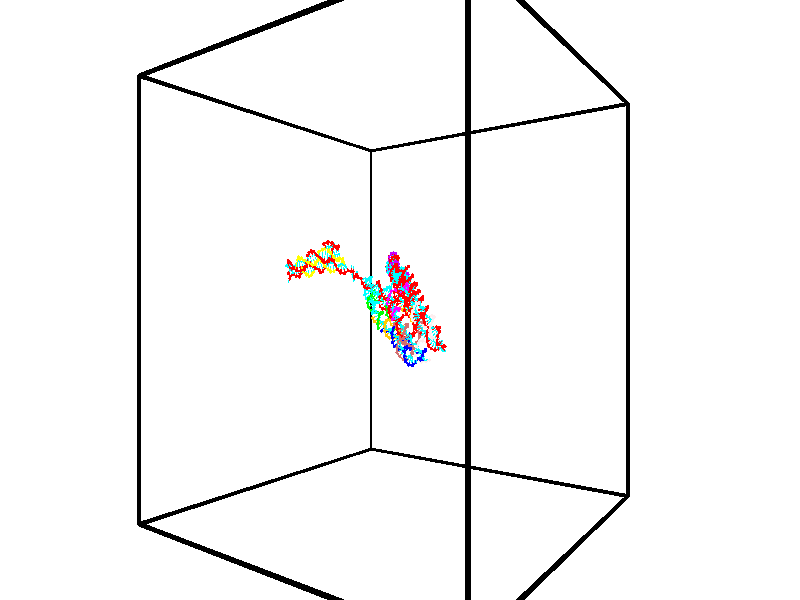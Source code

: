 // switches for output
#declare DRAW_BASES = 1; // possible values are 0, 1; only relevant for DNA ribbons
#declare DRAW_BASES_TYPE = 3; // possible values are 1, 2, 3; only relevant for DNA ribbons
#declare DRAW_FOG = 0; // set to 1 to enable fog

#include "colors.inc"

#include "transforms.inc"
background { rgb <1, 1, 1>}

#default {
   normal{
       ripples 0.25
       frequency 0.20
       turbulence 0.2
       lambda 5
   }
	finish {
		phong 0.1
		phong_size 40.
	}
}

// original window dimensions: 1024x640


// camera settings

camera {
	sky <-0, 1, 0>
	up <-0, 1, 0>
	right 1.6 * <0.581683, 0, 0.813415>
	location <-54.4937, 30, 90.4225>
	look_at <30, 30, 30>
	direction <84.4937, 0, -60.4225>
	angle 67.0682
}


# declare cpy_camera_pos = <-54.4937, 30, 90.4225>;
# if (DRAW_FOG = 1)
fog {
	fog_type 2
	up vnormalize(cpy_camera_pos)
	color rgbt<1,1,1,0.3>
	distance 1e-5
	fog_alt 3e-3
	fog_offset 48
}
# end


// LIGHTS

# declare lum = 6;
global_settings {
	ambient_light rgb lum * <0.05, 0.05, 0.05>
	max_trace_level 15
}# declare cpy_direct_light_amount = 0.25;
light_source
{	1000 * <0.231732, -1, 1.3951>,
	rgb lum * cpy_direct_light_amount
	parallel
}

light_source
{	1000 * <-0.231732, 1, -1.3951>,
	rgb lum * cpy_direct_light_amount
	parallel
}

// strand 0

// nucleotide -1

// particle -1
sphere {
	<43.049221, 31.593740, 22.234505> 0.250000
	pigment { color rgbt <1,0,0,0> }
	no_shadow
}
cylinder {
	<43.255100, 31.812172, 22.498894>,  <43.378628, 31.943232, 22.657526>, 0.100000
	pigment { color rgbt <1,0,0,0> }
	no_shadow
}
cylinder {
	<43.255100, 31.812172, 22.498894>,  <43.049221, 31.593740, 22.234505>, 0.100000
	pigment { color rgbt <1,0,0,0> }
	no_shadow
}

// particle -1
sphere {
	<43.255100, 31.812172, 22.498894> 0.100000
	pigment { color rgbt <1,0,0,0> }
	no_shadow
}
sphere {
	0, 1
	scale<0.080000,0.200000,0.300000>
	matrix <-0.125727, 0.810666, -0.571851,
		-0.848104, 0.211228, 0.485904,
		0.514696, 0.546081, 0.660972,
		43.409508, 31.975996, 22.697186>
	pigment { color rgbt <0,1,1,0> }
	no_shadow
}
cylinder {
	<42.754436, 32.150181, 22.008329>,  <43.049221, 31.593740, 22.234505>, 0.130000
	pigment { color rgbt <1,0,0,0> }
	no_shadow
}

// nucleotide -1

// particle -1
sphere {
	<42.754436, 32.150181, 22.008329> 0.250000
	pigment { color rgbt <1,0,0,0> }
	no_shadow
}
cylinder {
	<43.097034, 32.208755, 22.206310>,  <43.302593, 32.243900, 22.325098>, 0.100000
	pigment { color rgbt <1,0,0,0> }
	no_shadow
}
cylinder {
	<43.097034, 32.208755, 22.206310>,  <42.754436, 32.150181, 22.008329>, 0.100000
	pigment { color rgbt <1,0,0,0> }
	no_shadow
}

// particle -1
sphere {
	<43.097034, 32.208755, 22.206310> 0.100000
	pigment { color rgbt <1,0,0,0> }
	no_shadow
}
sphere {
	0, 1
	scale<0.080000,0.200000,0.300000>
	matrix <0.231911, 0.747494, -0.622471,
		-0.461129, 0.647926, 0.606261,
		0.856491, 0.146441, 0.494952,
		43.353981, 32.252689, 22.354795>
	pigment { color rgbt <0,1,1,0> }
	no_shadow
}
cylinder {
	<42.906422, 32.780701, 22.362980>,  <42.754436, 32.150181, 22.008329>, 0.130000
	pigment { color rgbt <1,0,0,0> }
	no_shadow
}

// nucleotide -1

// particle -1
sphere {
	<42.906422, 32.780701, 22.362980> 0.250000
	pigment { color rgbt <1,0,0,0> }
	no_shadow
}
cylinder {
	<43.262737, 32.669914, 22.218876>,  <43.476528, 32.603443, 22.132414>, 0.100000
	pigment { color rgbt <1,0,0,0> }
	no_shadow
}
cylinder {
	<43.262737, 32.669914, 22.218876>,  <42.906422, 32.780701, 22.362980>, 0.100000
	pigment { color rgbt <1,0,0,0> }
	no_shadow
}

// particle -1
sphere {
	<43.262737, 32.669914, 22.218876> 0.100000
	pigment { color rgbt <1,0,0,0> }
	no_shadow
}
sphere {
	0, 1
	scale<0.080000,0.200000,0.300000>
	matrix <0.015208, 0.810517, -0.585517,
		0.454165, 0.516093, 0.726211,
		0.890788, -0.276965, -0.360260,
		43.529972, 32.586826, 22.110798>
	pigment { color rgbt <0,1,1,0> }
	no_shadow
}
cylinder {
	<43.312687, 33.313660, 22.352486>,  <42.906422, 32.780701, 22.362980>, 0.130000
	pigment { color rgbt <1,0,0,0> }
	no_shadow
}

// nucleotide -1

// particle -1
sphere {
	<43.312687, 33.313660, 22.352486> 0.250000
	pigment { color rgbt <1,0,0,0> }
	no_shadow
}
cylinder {
	<43.401310, 33.071743, 22.046509>,  <43.454483, 32.926594, 21.862923>, 0.100000
	pigment { color rgbt <1,0,0,0> }
	no_shadow
}
cylinder {
	<43.401310, 33.071743, 22.046509>,  <43.312687, 33.313660, 22.352486>, 0.100000
	pigment { color rgbt <1,0,0,0> }
	no_shadow
}

// particle -1
sphere {
	<43.401310, 33.071743, 22.046509> 0.100000
	pigment { color rgbt <1,0,0,0> }
	no_shadow
}
sphere {
	0, 1
	scale<0.080000,0.200000,0.300000>
	matrix <-0.073517, 0.771847, -0.631544,
		0.972373, 0.196157, 0.126542,
		0.221553, -0.604793, -0.764944,
		43.467777, 32.890305, 21.817026>
	pigment { color rgbt <0,1,1,0> }
	no_shadow
}
cylinder {
	<43.791290, 33.649124, 21.986809>,  <43.312687, 33.313660, 22.352486>, 0.130000
	pigment { color rgbt <1,0,0,0> }
	no_shadow
}

// nucleotide -1

// particle -1
sphere {
	<43.791290, 33.649124, 21.986809> 0.250000
	pigment { color rgbt <1,0,0,0> }
	no_shadow
}
cylinder {
	<43.504509, 33.425632, 21.820053>,  <43.332439, 33.291538, 21.719999>, 0.100000
	pigment { color rgbt <1,0,0,0> }
	no_shadow
}
cylinder {
	<43.504509, 33.425632, 21.820053>,  <43.791290, 33.649124, 21.986809>, 0.100000
	pigment { color rgbt <1,0,0,0> }
	no_shadow
}

// particle -1
sphere {
	<43.504509, 33.425632, 21.820053> 0.100000
	pigment { color rgbt <1,0,0,0> }
	no_shadow
}
sphere {
	0, 1
	scale<0.080000,0.200000,0.300000>
	matrix <-0.466942, 0.828939, -0.307936,
		0.517628, -0.026114, -0.855207,
		-0.716956, -0.558729, -0.416889,
		43.289421, 33.258015, 21.694986>
	pigment { color rgbt <0,1,1,0> }
	no_shadow
}
cylinder {
	<44.511875, 33.228214, 21.849174>,  <43.791290, 33.649124, 21.986809>, 0.130000
	pigment { color rgbt <1,0,0,0> }
	no_shadow
}

// nucleotide -1

// particle -1
sphere {
	<44.511875, 33.228214, 21.849174> 0.250000
	pigment { color rgbt <1,0,0,0> }
	no_shadow
}
cylinder {
	<44.185131, 33.317223, 21.636299>,  <43.989086, 33.370628, 21.508574>, 0.100000
	pigment { color rgbt <1,0,0,0> }
	no_shadow
}
cylinder {
	<44.185131, 33.317223, 21.636299>,  <44.511875, 33.228214, 21.849174>, 0.100000
	pigment { color rgbt <1,0,0,0> }
	no_shadow
}

// particle -1
sphere {
	<44.185131, 33.317223, 21.636299> 0.100000
	pigment { color rgbt <1,0,0,0> }
	no_shadow
}
sphere {
	0, 1
	scale<0.080000,0.200000,0.300000>
	matrix <0.555713, 0.056188, -0.829474,
		-0.154677, -0.973306, -0.169558,
		-0.816859, 0.222526, -0.532188,
		43.940075, 33.383980, 21.476643>
	pigment { color rgbt <0,1,1,0> }
	no_shadow
}
cylinder {
	<44.426933, 32.763298, 21.350927>,  <44.511875, 33.228214, 21.849174>, 0.130000
	pigment { color rgbt <1,0,0,0> }
	no_shadow
}

// nucleotide -1

// particle -1
sphere {
	<44.426933, 32.763298, 21.350927> 0.250000
	pigment { color rgbt <1,0,0,0> }
	no_shadow
}
cylinder {
	<44.260792, 33.112396, 21.248322>,  <44.161106, 33.321854, 21.186758>, 0.100000
	pigment { color rgbt <1,0,0,0> }
	no_shadow
}
cylinder {
	<44.260792, 33.112396, 21.248322>,  <44.426933, 32.763298, 21.350927>, 0.100000
	pigment { color rgbt <1,0,0,0> }
	no_shadow
}

// particle -1
sphere {
	<44.260792, 33.112396, 21.248322> 0.100000
	pigment { color rgbt <1,0,0,0> }
	no_shadow
}
sphere {
	0, 1
	scale<0.080000,0.200000,0.300000>
	matrix <0.619420, 0.064840, -0.782377,
		-0.666181, -0.483856, -0.567526,
		-0.415357, 0.872742, -0.256515,
		44.136185, 33.374218, 21.171368>
	pigment { color rgbt <0,1,1,0> }
	no_shadow
}
cylinder {
	<44.356823, 32.747322, 20.673243>,  <44.426933, 32.763298, 21.350927>, 0.130000
	pigment { color rgbt <1,0,0,0> }
	no_shadow
}

// nucleotide -1

// particle -1
sphere {
	<44.356823, 32.747322, 20.673243> 0.250000
	pigment { color rgbt <1,0,0,0> }
	no_shadow
}
cylinder {
	<44.356194, 33.138901, 20.754890>,  <44.355816, 33.373848, 20.803879>, 0.100000
	pigment { color rgbt <1,0,0,0> }
	no_shadow
}
cylinder {
	<44.356194, 33.138901, 20.754890>,  <44.356823, 32.747322, 20.673243>, 0.100000
	pigment { color rgbt <1,0,0,0> }
	no_shadow
}

// particle -1
sphere {
	<44.356194, 33.138901, 20.754890> 0.100000
	pigment { color rgbt <1,0,0,0> }
	no_shadow
}
sphere {
	0, 1
	scale<0.080000,0.200000,0.300000>
	matrix <0.523543, 0.174715, -0.833893,
		-0.851998, 0.105554, -0.512794,
		-0.001572, 0.978945, 0.204119,
		44.355721, 33.432583, 20.816126>
	pigment { color rgbt <0,1,1,0> }
	no_shadow
}
cylinder {
	<44.259983, 33.045208, 20.029625>,  <44.356823, 32.747322, 20.673243>, 0.130000
	pigment { color rgbt <1,0,0,0> }
	no_shadow
}

// nucleotide -1

// particle -1
sphere {
	<44.259983, 33.045208, 20.029625> 0.250000
	pigment { color rgbt <1,0,0,0> }
	no_shadow
}
cylinder {
	<44.395813, 33.339436, 20.264107>,  <44.477310, 33.515972, 20.404797>, 0.100000
	pigment { color rgbt <1,0,0,0> }
	no_shadow
}
cylinder {
	<44.395813, 33.339436, 20.264107>,  <44.259983, 33.045208, 20.029625>, 0.100000
	pigment { color rgbt <1,0,0,0> }
	no_shadow
}

// particle -1
sphere {
	<44.395813, 33.339436, 20.264107> 0.100000
	pigment { color rgbt <1,0,0,0> }
	no_shadow
}
sphere {
	0, 1
	scale<0.080000,0.200000,0.300000>
	matrix <0.522418, 0.370769, -0.767860,
		-0.782158, 0.566987, -0.258371,
		0.339571, 0.735566, 0.586204,
		44.497684, 33.560104, 20.439968>
	pigment { color rgbt <0,1,1,0> }
	no_shadow
}
cylinder {
	<44.244366, 33.531586, 19.596668>,  <44.259983, 33.045208, 20.029625>, 0.130000
	pigment { color rgbt <1,0,0,0> }
	no_shadow
}

// nucleotide -1

// particle -1
sphere {
	<44.244366, 33.531586, 19.596668> 0.250000
	pigment { color rgbt <1,0,0,0> }
	no_shadow
}
cylinder {
	<44.471786, 33.702045, 19.878136>,  <44.608238, 33.804321, 20.047016>, 0.100000
	pigment { color rgbt <1,0,0,0> }
	no_shadow
}
cylinder {
	<44.471786, 33.702045, 19.878136>,  <44.244366, 33.531586, 19.596668>, 0.100000
	pigment { color rgbt <1,0,0,0> }
	no_shadow
}

// particle -1
sphere {
	<44.471786, 33.702045, 19.878136> 0.100000
	pigment { color rgbt <1,0,0,0> }
	no_shadow
}
sphere {
	0, 1
	scale<0.080000,0.200000,0.300000>
	matrix <0.461109, 0.543280, -0.701587,
		-0.681272, 0.723353, 0.112378,
		0.568548, 0.426153, 0.703666,
		44.642349, 33.829891, 20.089235>
	pigment { color rgbt <0,1,1,0> }
	no_shadow
}
cylinder {
	<44.288620, 34.370811, 19.642252>,  <44.244366, 33.531586, 19.596668>, 0.130000
	pigment { color rgbt <1,0,0,0> }
	no_shadow
}

// nucleotide -1

// particle -1
sphere {
	<44.288620, 34.370811, 19.642252> 0.250000
	pigment { color rgbt <1,0,0,0> }
	no_shadow
}
cylinder {
	<44.613480, 34.198341, 19.799484>,  <44.808395, 34.094860, 19.893824>, 0.100000
	pigment { color rgbt <1,0,0,0> }
	no_shadow
}
cylinder {
	<44.613480, 34.198341, 19.799484>,  <44.288620, 34.370811, 19.642252>, 0.100000
	pigment { color rgbt <1,0,0,0> }
	no_shadow
}

// particle -1
sphere {
	<44.613480, 34.198341, 19.799484> 0.100000
	pigment { color rgbt <1,0,0,0> }
	no_shadow
}
sphere {
	0, 1
	scale<0.080000,0.200000,0.300000>
	matrix <0.572295, 0.457555, -0.680531,
		0.113571, 0.777647, 0.618359,
		0.812145, -0.431172, 0.393079,
		44.857124, 34.068989, 19.917408>
	pigment { color rgbt <0,1,1,0> }
	no_shadow
}
cylinder {
	<44.862221, 34.703453, 19.248411>,  <44.288620, 34.370811, 19.642252>, 0.130000
	pigment { color rgbt <1,0,0,0> }
	no_shadow
}

// nucleotide -1

// particle -1
sphere {
	<44.862221, 34.703453, 19.248411> 0.250000
	pigment { color rgbt <1,0,0,0> }
	no_shadow
}
cylinder {
	<45.089615, 34.467575, 19.477871>,  <45.226051, 34.326046, 19.615547>, 0.100000
	pigment { color rgbt <1,0,0,0> }
	no_shadow
}
cylinder {
	<45.089615, 34.467575, 19.477871>,  <44.862221, 34.703453, 19.248411>, 0.100000
	pigment { color rgbt <1,0,0,0> }
	no_shadow
}

// particle -1
sphere {
	<45.089615, 34.467575, 19.477871> 0.100000
	pigment { color rgbt <1,0,0,0> }
	no_shadow
}
sphere {
	0, 1
	scale<0.080000,0.200000,0.300000>
	matrix <0.768978, 0.133059, -0.625274,
		0.292395, 0.796586, 0.529108,
		0.568487, -0.589700, 0.573652,
		45.260162, 34.290665, 19.649967>
	pigment { color rgbt <0,1,1,0> }
	no_shadow
}
cylinder {
	<45.379349, 35.113129, 19.339273>,  <44.862221, 34.703453, 19.248411>, 0.130000
	pigment { color rgbt <1,0,0,0> }
	no_shadow
}

// nucleotide -1

// particle -1
sphere {
	<45.379349, 35.113129, 19.339273> 0.250000
	pigment { color rgbt <1,0,0,0> }
	no_shadow
}
cylinder {
	<45.474106, 34.727077, 19.383827>,  <45.530960, 34.495445, 19.410559>, 0.100000
	pigment { color rgbt <1,0,0,0> }
	no_shadow
}
cylinder {
	<45.474106, 34.727077, 19.383827>,  <45.379349, 35.113129, 19.339273>, 0.100000
	pigment { color rgbt <1,0,0,0> }
	no_shadow
}

// particle -1
sphere {
	<45.474106, 34.727077, 19.383827> 0.100000
	pigment { color rgbt <1,0,0,0> }
	no_shadow
}
sphere {
	0, 1
	scale<0.080000,0.200000,0.300000>
	matrix <0.717487, 0.096495, -0.689856,
		0.655051, 0.243341, 0.715327,
		0.236896, -0.965129, 0.111385,
		45.545174, 34.437538, 19.417242>
	pigment { color rgbt <0,1,1,0> }
	no_shadow
}
cylinder {
	<46.118374, 35.010452, 19.508972>,  <45.379349, 35.113129, 19.339273>, 0.130000
	pigment { color rgbt <1,0,0,0> }
	no_shadow
}

// nucleotide -1

// particle -1
sphere {
	<46.118374, 35.010452, 19.508972> 0.250000
	pigment { color rgbt <1,0,0,0> }
	no_shadow
}
cylinder {
	<45.996330, 34.668762, 19.340588>,  <45.923103, 34.463749, 19.239557>, 0.100000
	pigment { color rgbt <1,0,0,0> }
	no_shadow
}
cylinder {
	<45.996330, 34.668762, 19.340588>,  <46.118374, 35.010452, 19.508972>, 0.100000
	pigment { color rgbt <1,0,0,0> }
	no_shadow
}

// particle -1
sphere {
	<45.996330, 34.668762, 19.340588> 0.100000
	pigment { color rgbt <1,0,0,0> }
	no_shadow
}
sphere {
	0, 1
	scale<0.080000,0.200000,0.300000>
	matrix <0.800386, 0.009508, -0.599410,
		0.516032, -0.519820, 0.680807,
		-0.305113, -0.854223, -0.420963,
		45.904797, 34.412495, 19.214298>
	pigment { color rgbt <0,1,1,0> }
	no_shadow
}
cylinder {
	<46.728027, 34.616539, 19.371685>,  <46.118374, 35.010452, 19.508972>, 0.130000
	pigment { color rgbt <1,0,0,0> }
	no_shadow
}

// nucleotide -1

// particle -1
sphere {
	<46.728027, 34.616539, 19.371685> 0.250000
	pigment { color rgbt <1,0,0,0> }
	no_shadow
}
cylinder {
	<46.442047, 34.465485, 19.136318>,  <46.270458, 34.374851, 18.995098>, 0.100000
	pigment { color rgbt <1,0,0,0> }
	no_shadow
}
cylinder {
	<46.442047, 34.465485, 19.136318>,  <46.728027, 34.616539, 19.371685>, 0.100000
	pigment { color rgbt <1,0,0,0> }
	no_shadow
}

// particle -1
sphere {
	<46.442047, 34.465485, 19.136318> 0.100000
	pigment { color rgbt <1,0,0,0> }
	no_shadow
}
sphere {
	0, 1
	scale<0.080000,0.200000,0.300000>
	matrix <0.678524, -0.171722, -0.714224,
		0.168673, -0.909891, 0.379008,
		-0.714950, -0.377637, -0.588419,
		46.227562, 34.352192, 18.959793>
	pigment { color rgbt <0,1,1,0> }
	no_shadow
}
cylinder {
	<47.101002, 34.081886, 19.014694>,  <46.728027, 34.616539, 19.371685>, 0.130000
	pigment { color rgbt <1,0,0,0> }
	no_shadow
}

// nucleotide -1

// particle -1
sphere {
	<47.101002, 34.081886, 19.014694> 0.250000
	pigment { color rgbt <1,0,0,0> }
	no_shadow
}
cylinder {
	<46.768635, 34.140553, 18.800011>,  <46.569214, 34.175751, 18.671200>, 0.100000
	pigment { color rgbt <1,0,0,0> }
	no_shadow
}
cylinder {
	<46.768635, 34.140553, 18.800011>,  <47.101002, 34.081886, 19.014694>, 0.100000
	pigment { color rgbt <1,0,0,0> }
	no_shadow
}

// particle -1
sphere {
	<46.768635, 34.140553, 18.800011> 0.100000
	pigment { color rgbt <1,0,0,0> }
	no_shadow
}
sphere {
	0, 1
	scale<0.080000,0.200000,0.300000>
	matrix <0.502559, -0.216095, -0.837101,
		-0.238756, -0.965293, 0.105848,
		-0.830921, 0.146668, -0.536711,
		46.519360, 34.184551, 18.638998>
	pigment { color rgbt <0,1,1,0> }
	no_shadow
}
cylinder {
	<47.038078, 33.508049, 18.655369>,  <47.101002, 34.081886, 19.014694>, 0.130000
	pigment { color rgbt <1,0,0,0> }
	no_shadow
}

// nucleotide -1

// particle -1
sphere {
	<47.038078, 33.508049, 18.655369> 0.250000
	pigment { color rgbt <1,0,0,0> }
	no_shadow
}
cylinder {
	<46.828148, 33.797638, 18.476295>,  <46.702190, 33.971394, 18.368853>, 0.100000
	pigment { color rgbt <1,0,0,0> }
	no_shadow
}
cylinder {
	<46.828148, 33.797638, 18.476295>,  <47.038078, 33.508049, 18.655369>, 0.100000
	pigment { color rgbt <1,0,0,0> }
	no_shadow
}

// particle -1
sphere {
	<46.828148, 33.797638, 18.476295> 0.100000
	pigment { color rgbt <1,0,0,0> }
	no_shadow
}
sphere {
	0, 1
	scale<0.080000,0.200000,0.300000>
	matrix <0.601763, -0.056408, -0.796680,
		-0.602030, -0.687516, -0.406057,
		-0.524825, 0.723975, -0.447681,
		46.670700, 34.014832, 18.341991>
	pigment { color rgbt <0,1,1,0> }
	no_shadow
}
cylinder {
	<46.774837, 33.273590, 17.918039>,  <47.038078, 33.508049, 18.655369>, 0.130000
	pigment { color rgbt <1,0,0,0> }
	no_shadow
}

// nucleotide -1

// particle -1
sphere {
	<46.774837, 33.273590, 17.918039> 0.250000
	pigment { color rgbt <1,0,0,0> }
	no_shadow
}
cylinder {
	<46.738556, 33.671700, 17.931866>,  <46.716785, 33.910564, 17.940163>, 0.100000
	pigment { color rgbt <1,0,0,0> }
	no_shadow
}
cylinder {
	<46.738556, 33.671700, 17.931866>,  <46.774837, 33.273590, 17.918039>, 0.100000
	pigment { color rgbt <1,0,0,0> }
	no_shadow
}

// particle -1
sphere {
	<46.738556, 33.671700, 17.931866> 0.100000
	pigment { color rgbt <1,0,0,0> }
	no_shadow
}
sphere {
	0, 1
	scale<0.080000,0.200000,0.300000>
	matrix <0.301092, 0.060493, -0.951674,
		-0.949272, -0.075912, -0.305157,
		-0.090703, 0.995278, 0.034568,
		46.711346, 33.970284, 17.942236>
	pigment { color rgbt <0,1,1,0> }
	no_shadow
}
cylinder {
	<46.468201, 33.410423, 17.264330>,  <46.774837, 33.273590, 17.918039>, 0.130000
	pigment { color rgbt <1,0,0,0> }
	no_shadow
}

// nucleotide -1

// particle -1
sphere {
	<46.468201, 33.410423, 17.264330> 0.250000
	pigment { color rgbt <1,0,0,0> }
	no_shadow
}
cylinder {
	<46.643562, 33.749779, 17.383018>,  <46.748779, 33.953392, 17.454231>, 0.100000
	pigment { color rgbt <1,0,0,0> }
	no_shadow
}
cylinder {
	<46.643562, 33.749779, 17.383018>,  <46.468201, 33.410423, 17.264330>, 0.100000
	pigment { color rgbt <1,0,0,0> }
	no_shadow
}

// particle -1
sphere {
	<46.643562, 33.749779, 17.383018> 0.100000
	pigment { color rgbt <1,0,0,0> }
	no_shadow
}
sphere {
	0, 1
	scale<0.080000,0.200000,0.300000>
	matrix <0.341404, 0.148202, -0.928159,
		-0.831411, 0.508213, -0.224670,
		0.438406, 0.848384, 0.296723,
		46.775085, 34.004295, 17.472034>
	pigment { color rgbt <0,1,1,0> }
	no_shadow
}
cylinder {
	<46.263172, 33.886845, 16.753735>,  <46.468201, 33.410423, 17.264330>, 0.130000
	pigment { color rgbt <1,0,0,0> }
	no_shadow
}

// nucleotide -1

// particle -1
sphere {
	<46.263172, 33.886845, 16.753735> 0.250000
	pigment { color rgbt <1,0,0,0> }
	no_shadow
}
cylinder {
	<46.569565, 34.076992, 16.926842>,  <46.753403, 34.191082, 17.030706>, 0.100000
	pigment { color rgbt <1,0,0,0> }
	no_shadow
}
cylinder {
	<46.569565, 34.076992, 16.926842>,  <46.263172, 33.886845, 16.753735>, 0.100000
	pigment { color rgbt <1,0,0,0> }
	no_shadow
}

// particle -1
sphere {
	<46.569565, 34.076992, 16.926842> 0.100000
	pigment { color rgbt <1,0,0,0> }
	no_shadow
}
sphere {
	0, 1
	scale<0.080000,0.200000,0.300000>
	matrix <0.343635, 0.266166, -0.900595,
		-0.543305, 0.838557, 0.040525,
		0.765987, 0.475371, 0.432767,
		46.799362, 34.219604, 17.056671>
	pigment { color rgbt <0,1,1,0> }
	no_shadow
}
cylinder {
	<46.312588, 34.607929, 16.490257>,  <46.263172, 33.886845, 16.753735>, 0.130000
	pigment { color rgbt <1,0,0,0> }
	no_shadow
}

// nucleotide -1

// particle -1
sphere {
	<46.312588, 34.607929, 16.490257> 0.250000
	pigment { color rgbt <1,0,0,0> }
	no_shadow
}
cylinder {
	<46.676647, 34.560959, 16.649174>,  <46.895084, 34.532776, 16.744524>, 0.100000
	pigment { color rgbt <1,0,0,0> }
	no_shadow
}
cylinder {
	<46.676647, 34.560959, 16.649174>,  <46.312588, 34.607929, 16.490257>, 0.100000
	pigment { color rgbt <1,0,0,0> }
	no_shadow
}

// particle -1
sphere {
	<46.676647, 34.560959, 16.649174> 0.100000
	pigment { color rgbt <1,0,0,0> }
	no_shadow
}
sphere {
	0, 1
	scale<0.080000,0.200000,0.300000>
	matrix <0.408512, 0.413874, -0.813527,
		-0.068902, 0.902729, 0.424656,
		0.910149, -0.117423, 0.397292,
		46.949692, 34.525730, 16.768362>
	pigment { color rgbt <0,1,1,0> }
	no_shadow
}
cylinder {
	<46.633682, 35.229767, 16.307201>,  <46.312588, 34.607929, 16.490257>, 0.130000
	pigment { color rgbt <1,0,0,0> }
	no_shadow
}

// nucleotide -1

// particle -1
sphere {
	<46.633682, 35.229767, 16.307201> 0.250000
	pigment { color rgbt <1,0,0,0> }
	no_shadow
}
cylinder {
	<46.943508, 34.984989, 16.371159>,  <47.129406, 34.838123, 16.409533>, 0.100000
	pigment { color rgbt <1,0,0,0> }
	no_shadow
}
cylinder {
	<46.943508, 34.984989, 16.371159>,  <46.633682, 35.229767, 16.307201>, 0.100000
	pigment { color rgbt <1,0,0,0> }
	no_shadow
}

// particle -1
sphere {
	<46.943508, 34.984989, 16.371159> 0.100000
	pigment { color rgbt <1,0,0,0> }
	no_shadow
}
sphere {
	0, 1
	scale<0.080000,0.200000,0.300000>
	matrix <0.496085, 0.430968, -0.753768,
		0.392359, 0.663163, 0.637392,
		0.774567, -0.611949, 0.159891,
		47.175877, 34.801403, 16.419127>
	pigment { color rgbt <0,1,1,0> }
	no_shadow
}
cylinder {
	<47.178783, 35.594635, 16.301273>,  <46.633682, 35.229767, 16.307201>, 0.130000
	pigment { color rgbt <1,0,0,0> }
	no_shadow
}

// nucleotide -1

// particle -1
sphere {
	<47.178783, 35.594635, 16.301273> 0.250000
	pigment { color rgbt <1,0,0,0> }
	no_shadow
}
cylinder {
	<47.314342, 35.226597, 16.222717>,  <47.395679, 35.005775, 16.175585>, 0.100000
	pigment { color rgbt <1,0,0,0> }
	no_shadow
}
cylinder {
	<47.314342, 35.226597, 16.222717>,  <47.178783, 35.594635, 16.301273>, 0.100000
	pigment { color rgbt <1,0,0,0> }
	no_shadow
}

// particle -1
sphere {
	<47.314342, 35.226597, 16.222717> 0.100000
	pigment { color rgbt <1,0,0,0> }
	no_shadow
}
sphere {
	0, 1
	scale<0.080000,0.200000,0.300000>
	matrix <0.443511, 0.340334, -0.829139,
		0.829726, 0.193895, 0.523412,
		0.338900, -0.920097, -0.196389,
		47.416012, 34.950569, 16.163801>
	pigment { color rgbt <0,1,1,0> }
	no_shadow
}
cylinder {
	<47.767220, 35.847610, 16.099985>,  <47.178783, 35.594635, 16.301273>, 0.130000
	pigment { color rgbt <1,0,0,0> }
	no_shadow
}

// nucleotide -1

// particle -1
sphere {
	<47.767220, 35.847610, 16.099985> 0.250000
	pigment { color rgbt <1,0,0,0> }
	no_shadow
}
cylinder {
	<47.735081, 35.465141, 15.987355>,  <47.715797, 35.235661, 15.919777>, 0.100000
	pigment { color rgbt <1,0,0,0> }
	no_shadow
}
cylinder {
	<47.735081, 35.465141, 15.987355>,  <47.767220, 35.847610, 16.099985>, 0.100000
	pigment { color rgbt <1,0,0,0> }
	no_shadow
}

// particle -1
sphere {
	<47.735081, 35.465141, 15.987355> 0.100000
	pigment { color rgbt <1,0,0,0> }
	no_shadow
}
sphere {
	0, 1
	scale<0.080000,0.200000,0.300000>
	matrix <0.383371, 0.231115, -0.894210,
		0.920093, -0.179798, 0.347997,
		-0.080350, -0.956169, -0.281577,
		47.710976, 35.178291, 15.902883>
	pigment { color rgbt <0,1,1,0> }
	no_shadow
}
cylinder {
	<48.344959, 35.707756, 15.780504>,  <47.767220, 35.847610, 16.099985>, 0.130000
	pigment { color rgbt <1,0,0,0> }
	no_shadow
}

// nucleotide -1

// particle -1
sphere {
	<48.344959, 35.707756, 15.780504> 0.250000
	pigment { color rgbt <1,0,0,0> }
	no_shadow
}
cylinder {
	<48.098064, 35.429665, 15.633170>,  <47.949928, 35.262810, 15.544769>, 0.100000
	pigment { color rgbt <1,0,0,0> }
	no_shadow
}
cylinder {
	<48.098064, 35.429665, 15.633170>,  <48.344959, 35.707756, 15.780504>, 0.100000
	pigment { color rgbt <1,0,0,0> }
	no_shadow
}

// particle -1
sphere {
	<48.098064, 35.429665, 15.633170> 0.100000
	pigment { color rgbt <1,0,0,0> }
	no_shadow
}
sphere {
	0, 1
	scale<0.080000,0.200000,0.300000>
	matrix <0.331973, 0.194307, -0.923059,
		0.713309, -0.692026, 0.110864,
		-0.617239, -0.695230, -0.368335,
		47.912891, 35.221096, 15.522670>
	pigment { color rgbt <0,1,1,0> }
	no_shadow
}
cylinder {
	<48.729317, 35.109741, 15.328297>,  <48.344959, 35.707756, 15.780504>, 0.130000
	pigment { color rgbt <1,0,0,0> }
	no_shadow
}

// nucleotide -1

// particle -1
sphere {
	<48.729317, 35.109741, 15.328297> 0.250000
	pigment { color rgbt <1,0,0,0> }
	no_shadow
}
cylinder {
	<48.350914, 35.115185, 15.198749>,  <48.123875, 35.118450, 15.121019>, 0.100000
	pigment { color rgbt <1,0,0,0> }
	no_shadow
}
cylinder {
	<48.350914, 35.115185, 15.198749>,  <48.729317, 35.109741, 15.328297>, 0.100000
	pigment { color rgbt <1,0,0,0> }
	no_shadow
}

// particle -1
sphere {
	<48.350914, 35.115185, 15.198749> 0.100000
	pigment { color rgbt <1,0,0,0> }
	no_shadow
}
sphere {
	0, 1
	scale<0.080000,0.200000,0.300000>
	matrix <0.323863, 0.082139, -0.942532,
		0.013772, -0.996528, -0.082113,
		-0.946004, 0.013613, -0.323870,
		48.067112, 35.119267, 15.101587>
	pigment { color rgbt <0,1,1,0> }
	no_shadow
}
cylinder {
	<48.590038, 34.599888, 14.776318>,  <48.729317, 35.109741, 15.328297>, 0.130000
	pigment { color rgbt <1,0,0,0> }
	no_shadow
}

// nucleotide -1

// particle -1
sphere {
	<48.590038, 34.599888, 14.776318> 0.250000
	pigment { color rgbt <1,0,0,0> }
	no_shadow
}
cylinder {
	<48.435230, 34.968712, 14.774533>,  <48.342346, 35.190006, 14.773462>, 0.100000
	pigment { color rgbt <1,0,0,0> }
	no_shadow
}
cylinder {
	<48.435230, 34.968712, 14.774533>,  <48.590038, 34.599888, 14.776318>, 0.100000
	pigment { color rgbt <1,0,0,0> }
	no_shadow
}

// particle -1
sphere {
	<48.435230, 34.968712, 14.774533> 0.100000
	pigment { color rgbt <1,0,0,0> }
	no_shadow
}
sphere {
	0, 1
	scale<0.080000,0.200000,0.300000>
	matrix <0.380472, 0.155285, -0.911662,
		-0.839916, -0.354525, -0.410917,
		-0.387016, 0.922062, -0.004461,
		48.319126, 35.245331, 14.773195>
	pigment { color rgbt <0,1,1,0> }
	no_shadow
}
cylinder {
	<48.406689, 34.730213, 14.126020>,  <48.590038, 34.599888, 14.776318>, 0.130000
	pigment { color rgbt <1,0,0,0> }
	no_shadow
}

// nucleotide -1

// particle -1
sphere {
	<48.406689, 34.730213, 14.126020> 0.250000
	pigment { color rgbt <1,0,0,0> }
	no_shadow
}
cylinder {
	<48.489952, 35.080677, 14.299922>,  <48.539909, 35.290955, 14.404263>, 0.100000
	pigment { color rgbt <1,0,0,0> }
	no_shadow
}
cylinder {
	<48.489952, 35.080677, 14.299922>,  <48.406689, 34.730213, 14.126020>, 0.100000
	pigment { color rgbt <1,0,0,0> }
	no_shadow
}

// particle -1
sphere {
	<48.489952, 35.080677, 14.299922> 0.100000
	pigment { color rgbt <1,0,0,0> }
	no_shadow
}
sphere {
	0, 1
	scale<0.080000,0.200000,0.300000>
	matrix <0.439007, 0.313510, -0.842012,
		-0.874039, 0.366130, -0.319382,
		0.208157, 0.876162, 0.434754,
		48.552399, 35.343525, 14.430348>
	pigment { color rgbt <0,1,1,0> }
	no_shadow
}
cylinder {
	<48.184174, 35.232941, 13.646551>,  <48.406689, 34.730213, 14.126020>, 0.130000
	pigment { color rgbt <1,0,0,0> }
	no_shadow
}

// nucleotide -1

// particle -1
sphere {
	<48.184174, 35.232941, 13.646551> 0.250000
	pigment { color rgbt <1,0,0,0> }
	no_shadow
}
cylinder {
	<48.492237, 35.372639, 13.860049>,  <48.677074, 35.456455, 13.988148>, 0.100000
	pigment { color rgbt <1,0,0,0> }
	no_shadow
}
cylinder {
	<48.492237, 35.372639, 13.860049>,  <48.184174, 35.232941, 13.646551>, 0.100000
	pigment { color rgbt <1,0,0,0> }
	no_shadow
}

// particle -1
sphere {
	<48.492237, 35.372639, 13.860049> 0.100000
	pigment { color rgbt <1,0,0,0> }
	no_shadow
}
sphere {
	0, 1
	scale<0.080000,0.200000,0.300000>
	matrix <0.540473, 0.087074, -0.836843,
		-0.338737, 0.932978, -0.121695,
		0.770160, 0.349243, 0.533745,
		48.723286, 35.477413, 14.020173>
	pigment { color rgbt <0,1,1,0> }
	no_shadow
}
cylinder {
	<48.231716, 35.911591, 13.435266>,  <48.184174, 35.232941, 13.646551>, 0.130000
	pigment { color rgbt <1,0,0,0> }
	no_shadow
}

// nucleotide -1

// particle -1
sphere {
	<48.231716, 35.911591, 13.435266> 0.250000
	pigment { color rgbt <1,0,0,0> }
	no_shadow
}
cylinder {
	<48.541927, 35.695919, 13.566625>,  <48.728054, 35.566517, 13.645440>, 0.100000
	pigment { color rgbt <1,0,0,0> }
	no_shadow
}
cylinder {
	<48.541927, 35.695919, 13.566625>,  <48.231716, 35.911591, 13.435266>, 0.100000
	pigment { color rgbt <1,0,0,0> }
	no_shadow
}

// particle -1
sphere {
	<48.541927, 35.695919, 13.566625> 0.100000
	pigment { color rgbt <1,0,0,0> }
	no_shadow
}
sphere {
	0, 1
	scale<0.080000,0.200000,0.300000>
	matrix <0.471019, 0.147816, -0.869650,
		0.420352, 0.829120, 0.368598,
		0.775529, -0.539176, 0.328396,
		48.774586, 35.534168, 13.665144>
	pigment { color rgbt <0,1,1,0> }
	no_shadow
}
cylinder {
	<48.321117, 36.111652, 14.207301>,  <48.231716, 35.911591, 13.435266>, 0.130000
	pigment { color rgbt <1,0,0,0> }
	no_shadow
}

// nucleotide -1

// particle -1
sphere {
	<48.321117, 36.111652, 14.207301> 0.250000
	pigment { color rgbt <1,0,0,0> }
	no_shadow
}
cylinder {
	<48.399788, 36.499111, 14.268020>,  <48.446991, 36.731586, 14.304451>, 0.100000
	pigment { color rgbt <1,0,0,0> }
	no_shadow
}
cylinder {
	<48.399788, 36.499111, 14.268020>,  <48.321117, 36.111652, 14.207301>, 0.100000
	pigment { color rgbt <1,0,0,0> }
	no_shadow
}

// particle -1
sphere {
	<48.399788, 36.499111, 14.268020> 0.100000
	pigment { color rgbt <1,0,0,0> }
	no_shadow
}
sphere {
	0, 1
	scale<0.080000,0.200000,0.300000>
	matrix <-0.546561, -0.020220, 0.837175,
		0.813997, -0.247615, 0.525448,
		0.196672, 0.968647, 0.151796,
		48.458790, 36.789707, 14.313559>
	pigment { color rgbt <0,1,1,0> }
	no_shadow
}
cylinder {
	<48.344624, 36.175983, 14.939278>,  <48.321117, 36.111652, 14.207301>, 0.130000
	pigment { color rgbt <1,0,0,0> }
	no_shadow
}

// nucleotide -1

// particle -1
sphere {
	<48.344624, 36.175983, 14.939278> 0.250000
	pigment { color rgbt <1,0,0,0> }
	no_shadow
}
cylinder {
	<48.302376, 36.547421, 14.796977>,  <48.277027, 36.770283, 14.711596>, 0.100000
	pigment { color rgbt <1,0,0,0> }
	no_shadow
}
cylinder {
	<48.302376, 36.547421, 14.796977>,  <48.344624, 36.175983, 14.939278>, 0.100000
	pigment { color rgbt <1,0,0,0> }
	no_shadow
}

// particle -1
sphere {
	<48.302376, 36.547421, 14.796977> 0.100000
	pigment { color rgbt <1,0,0,0> }
	no_shadow
}
sphere {
	0, 1
	scale<0.080000,0.200000,0.300000>
	matrix <-0.597016, 0.226889, 0.769476,
		0.795247, 0.293659, 0.530422,
		-0.105616, 0.928594, -0.355752,
		48.270691, 36.826000, 14.690251>
	pigment { color rgbt <0,1,1,0> }
	no_shadow
}
cylinder {
	<48.567348, 36.838238, 15.430636>,  <48.344624, 36.175983, 14.939278>, 0.130000
	pigment { color rgbt <1,0,0,0> }
	no_shadow
}

// nucleotide -1

// particle -1
sphere {
	<48.567348, 36.838238, 15.430636> 0.250000
	pigment { color rgbt <1,0,0,0> }
	no_shadow
}
cylinder {
	<48.268467, 36.919762, 15.177608>,  <48.089138, 36.968674, 15.025790>, 0.100000
	pigment { color rgbt <1,0,0,0> }
	no_shadow
}
cylinder {
	<48.268467, 36.919762, 15.177608>,  <48.567348, 36.838238, 15.430636>, 0.100000
	pigment { color rgbt <1,0,0,0> }
	no_shadow
}

// particle -1
sphere {
	<48.268467, 36.919762, 15.177608> 0.100000
	pigment { color rgbt <1,0,0,0> }
	no_shadow
}
sphere {
	0, 1
	scale<0.080000,0.200000,0.300000>
	matrix <-0.590236, 0.233974, 0.772579,
		0.305462, 0.950641, -0.054532,
		-0.747204, 0.203807, -0.632573,
		48.044304, 36.980904, 14.987836>
	pigment { color rgbt <0,1,1,0> }
	no_shadow
}
cylinder {
	<48.164822, 37.391167, 15.785334>,  <48.567348, 36.838238, 15.430636>, 0.130000
	pigment { color rgbt <1,0,0,0> }
	no_shadow
}

// nucleotide -1

// particle -1
sphere {
	<48.164822, 37.391167, 15.785334> 0.250000
	pigment { color rgbt <1,0,0,0> }
	no_shadow
}
cylinder {
	<47.922779, 37.245186, 15.502305>,  <47.777554, 37.157597, 15.332488>, 0.100000
	pigment { color rgbt <1,0,0,0> }
	no_shadow
}
cylinder {
	<47.922779, 37.245186, 15.502305>,  <48.164822, 37.391167, 15.785334>, 0.100000
	pigment { color rgbt <1,0,0,0> }
	no_shadow
}

// particle -1
sphere {
	<47.922779, 37.245186, 15.502305> 0.100000
	pigment { color rgbt <1,0,0,0> }
	no_shadow
}
sphere {
	0, 1
	scale<0.080000,0.200000,0.300000>
	matrix <-0.796133, 0.272218, 0.540436,
		-0.004621, 0.890340, -0.455273,
		-0.605105, -0.364955, -0.707571,
		47.741249, 37.135700, 15.290033>
	pigment { color rgbt <0,1,1,0> }
	no_shadow
}
cylinder {
	<47.730499, 37.916382, 15.645773>,  <48.164822, 37.391167, 15.785334>, 0.130000
	pigment { color rgbt <1,0,0,0> }
	no_shadow
}

// nucleotide -1

// particle -1
sphere {
	<47.730499, 37.916382, 15.645773> 0.250000
	pigment { color rgbt <1,0,0,0> }
	no_shadow
}
cylinder {
	<47.566952, 37.557411, 15.579490>,  <47.468822, 37.342030, 15.539720>, 0.100000
	pigment { color rgbt <1,0,0,0> }
	no_shadow
}
cylinder {
	<47.566952, 37.557411, 15.579490>,  <47.730499, 37.916382, 15.645773>, 0.100000
	pigment { color rgbt <1,0,0,0> }
	no_shadow
}

// particle -1
sphere {
	<47.566952, 37.557411, 15.579490> 0.100000
	pigment { color rgbt <1,0,0,0> }
	no_shadow
}
sphere {
	0, 1
	scale<0.080000,0.200000,0.300000>
	matrix <-0.652597, 0.160594, 0.740491,
		-0.637922, 0.410903, -0.651317,
		-0.408867, -0.897423, -0.165707,
		47.444290, 37.288185, 15.529778>
	pigment { color rgbt <0,1,1,0> }
	no_shadow
}
cylinder {
	<47.014095, 37.962490, 15.795303>,  <47.730499, 37.916382, 15.645773>, 0.130000
	pigment { color rgbt <1,0,0,0> }
	no_shadow
}

// nucleotide -1

// particle -1
sphere {
	<47.014095, 37.962490, 15.795303> 0.250000
	pigment { color rgbt <1,0,0,0> }
	no_shadow
}
cylinder {
	<47.063080, 37.566051, 15.816241>,  <47.092468, 37.328190, 15.828804>, 0.100000
	pigment { color rgbt <1,0,0,0> }
	no_shadow
}
cylinder {
	<47.063080, 37.566051, 15.816241>,  <47.014095, 37.962490, 15.795303>, 0.100000
	pigment { color rgbt <1,0,0,0> }
	no_shadow
}

// particle -1
sphere {
	<47.063080, 37.566051, 15.816241> 0.100000
	pigment { color rgbt <1,0,0,0> }
	no_shadow
}
sphere {
	0, 1
	scale<0.080000,0.200000,0.300000>
	matrix <-0.769525, -0.061510, 0.635647,
		-0.626766, -0.118120, -0.770203,
		0.122458, -0.991092, 0.052344,
		47.099815, 37.268723, 15.831944>
	pigment { color rgbt <0,1,1,0> }
	no_shadow
}
cylinder {
	<46.290241, 37.576019, 15.518856>,  <47.014095, 37.962490, 15.795303>, 0.130000
	pigment { color rgbt <1,0,0,0> }
	no_shadow
}

// nucleotide -1

// particle -1
sphere {
	<46.290241, 37.576019, 15.518856> 0.250000
	pigment { color rgbt <1,0,0,0> }
	no_shadow
}
cylinder {
	<46.487175, 37.410416, 15.825112>,  <46.605335, 37.311054, 16.008867>, 0.100000
	pigment { color rgbt <1,0,0,0> }
	no_shadow
}
cylinder {
	<46.487175, 37.410416, 15.825112>,  <46.290241, 37.576019, 15.518856>, 0.100000
	pigment { color rgbt <1,0,0,0> }
	no_shadow
}

// particle -1
sphere {
	<46.487175, 37.410416, 15.825112> 0.100000
	pigment { color rgbt <1,0,0,0> }
	no_shadow
}
sphere {
	0, 1
	scale<0.080000,0.200000,0.300000>
	matrix <-0.853165, -0.055318, 0.518700,
		-0.172393, -0.908590, -0.380452,
		0.492332, -0.414009, 0.765641,
		46.634876, 37.286213, 16.054806>
	pigment { color rgbt <0,1,1,0> }
	no_shadow
}
cylinder {
	<45.983727, 36.874477, 15.703177>,  <46.290241, 37.576019, 15.518856>, 0.130000
	pigment { color rgbt <1,0,0,0> }
	no_shadow
}

// nucleotide -1

// particle -1
sphere {
	<45.983727, 36.874477, 15.703177> 0.250000
	pigment { color rgbt <1,0,0,0> }
	no_shadow
}
cylinder {
	<46.172482, 37.019176, 16.024788>,  <46.285736, 37.105995, 16.217754>, 0.100000
	pigment { color rgbt <1,0,0,0> }
	no_shadow
}
cylinder {
	<46.172482, 37.019176, 16.024788>,  <45.983727, 36.874477, 15.703177>, 0.100000
	pigment { color rgbt <1,0,0,0> }
	no_shadow
}

// particle -1
sphere {
	<46.172482, 37.019176, 16.024788> 0.100000
	pigment { color rgbt <1,0,0,0> }
	no_shadow
}
sphere {
	0, 1
	scale<0.080000,0.200000,0.300000>
	matrix <-0.796069, -0.217135, 0.564913,
		0.378939, -0.906637, 0.185513,
		0.471890, 0.361749, 0.804025,
		46.314049, 37.127701, 16.265995>
	pigment { color rgbt <0,1,1,0> }
	no_shadow
}
cylinder {
	<45.806244, 36.413822, 16.214428>,  <45.983727, 36.874477, 15.703177>, 0.130000
	pigment { color rgbt <1,0,0,0> }
	no_shadow
}

// nucleotide -1

// particle -1
sphere {
	<45.806244, 36.413822, 16.214428> 0.250000
	pigment { color rgbt <1,0,0,0> }
	no_shadow
}
cylinder {
	<45.920387, 36.733860, 16.425491>,  <45.988873, 36.925884, 16.552130>, 0.100000
	pigment { color rgbt <1,0,0,0> }
	no_shadow
}
cylinder {
	<45.920387, 36.733860, 16.425491>,  <45.806244, 36.413822, 16.214428>, 0.100000
	pigment { color rgbt <1,0,0,0> }
	no_shadow
}

// particle -1
sphere {
	<45.920387, 36.733860, 16.425491> 0.100000
	pigment { color rgbt <1,0,0,0> }
	no_shadow
}
sphere {
	0, 1
	scale<0.080000,0.200000,0.300000>
	matrix <-0.645634, -0.246413, 0.722799,
		0.708328, -0.546929, 0.446252,
		0.285357, 0.800094, 0.527656,
		46.005993, 36.973888, 16.583788>
	pigment { color rgbt <0,1,1,0> }
	no_shadow
}
cylinder {
	<45.952244, 36.139843, 16.836170>,  <45.806244, 36.413822, 16.214428>, 0.130000
	pigment { color rgbt <1,0,0,0> }
	no_shadow
}

// nucleotide -1

// particle -1
sphere {
	<45.952244, 36.139843, 16.836170> 0.250000
	pigment { color rgbt <1,0,0,0> }
	no_shadow
}
cylinder {
	<45.893269, 36.532391, 16.885448>,  <45.857883, 36.767918, 16.915016>, 0.100000
	pigment { color rgbt <1,0,0,0> }
	no_shadow
}
cylinder {
	<45.893269, 36.532391, 16.885448>,  <45.952244, 36.139843, 16.836170>, 0.100000
	pigment { color rgbt <1,0,0,0> }
	no_shadow
}

// particle -1
sphere {
	<45.893269, 36.532391, 16.885448> 0.100000
	pigment { color rgbt <1,0,0,0> }
	no_shadow
}
sphere {
	0, 1
	scale<0.080000,0.200000,0.300000>
	matrix <-0.625979, -0.189026, 0.756584,
		0.765775, 0.034432, 0.642186,
		-0.147441, 0.981368, 0.123197,
		45.849037, 36.826801, 16.922407>
	pigment { color rgbt <0,1,1,0> }
	no_shadow
}
cylinder {
	<46.012527, 36.333447, 17.533106>,  <45.952244, 36.139843, 16.836170>, 0.130000
	pigment { color rgbt <1,0,0,0> }
	no_shadow
}

// nucleotide -1

// particle -1
sphere {
	<46.012527, 36.333447, 17.533106> 0.250000
	pigment { color rgbt <1,0,0,0> }
	no_shadow
}
cylinder {
	<45.799793, 36.649094, 17.410179>,  <45.672153, 36.838482, 17.336424>, 0.100000
	pigment { color rgbt <1,0,0,0> }
	no_shadow
}
cylinder {
	<45.799793, 36.649094, 17.410179>,  <46.012527, 36.333447, 17.533106>, 0.100000
	pigment { color rgbt <1,0,0,0> }
	no_shadow
}

// particle -1
sphere {
	<45.799793, 36.649094, 17.410179> 0.100000
	pigment { color rgbt <1,0,0,0> }
	no_shadow
}
sphere {
	0, 1
	scale<0.080000,0.200000,0.300000>
	matrix <-0.681169, -0.183013, 0.708883,
		0.503150, 0.586343, 0.634856,
		-0.531836, 0.789118, -0.307316,
		45.640244, 36.885830, 17.317984>
	pigment { color rgbt <0,1,1,0> }
	no_shadow
}
cylinder {
	<45.974728, 36.777008, 18.127964>,  <46.012527, 36.333447, 17.533106>, 0.130000
	pigment { color rgbt <1,0,0,0> }
	no_shadow
}

// nucleotide -1

// particle -1
sphere {
	<45.974728, 36.777008, 18.127964> 0.250000
	pigment { color rgbt <1,0,0,0> }
	no_shadow
}
cylinder {
	<45.675991, 36.888771, 17.886581>,  <45.496750, 36.955830, 17.741753>, 0.100000
	pigment { color rgbt <1,0,0,0> }
	no_shadow
}
cylinder {
	<45.675991, 36.888771, 17.886581>,  <45.974728, 36.777008, 18.127964>, 0.100000
	pigment { color rgbt <1,0,0,0> }
	no_shadow
}

// particle -1
sphere {
	<45.675991, 36.888771, 17.886581> 0.100000
	pigment { color rgbt <1,0,0,0> }
	no_shadow
}
sphere {
	0, 1
	scale<0.080000,0.200000,0.300000>
	matrix <-0.646595, -0.093089, 0.757133,
		0.155372, 0.955650, 0.250185,
		-0.746843, 0.279405, -0.603455,
		45.451939, 36.972591, 17.705545>
	pigment { color rgbt <0,1,1,0> }
	no_shadow
}
cylinder {
	<45.455460, 37.112904, 18.593868>,  <45.974728, 36.777008, 18.127964>, 0.130000
	pigment { color rgbt <1,0,0,0> }
	no_shadow
}

// nucleotide -1

// particle -1
sphere {
	<45.455460, 37.112904, 18.593868> 0.250000
	pigment { color rgbt <1,0,0,0> }
	no_shadow
}
cylinder {
	<45.246902, 37.067024, 18.255638>,  <45.121769, 37.039497, 18.052700>, 0.100000
	pigment { color rgbt <1,0,0,0> }
	no_shadow
}
cylinder {
	<45.246902, 37.067024, 18.255638>,  <45.455460, 37.112904, 18.593868>, 0.100000
	pigment { color rgbt <1,0,0,0> }
	no_shadow
}

// particle -1
sphere {
	<45.246902, 37.067024, 18.255638> 0.100000
	pigment { color rgbt <1,0,0,0> }
	no_shadow
}
sphere {
	0, 1
	scale<0.080000,0.200000,0.300000>
	matrix <-0.817078, -0.218603, 0.533475,
		-0.246033, 0.969050, 0.020261,
		-0.521393, -0.114698, -0.845573,
		45.090485, 37.032616, 18.001966>
	pigment { color rgbt <0,1,1,0> }
	no_shadow
}
cylinder {
	<44.824585, 37.412998, 18.759123>,  <45.455460, 37.112904, 18.593868>, 0.130000
	pigment { color rgbt <1,0,0,0> }
	no_shadow
}

// nucleotide -1

// particle -1
sphere {
	<44.824585, 37.412998, 18.759123> 0.250000
	pigment { color rgbt <1,0,0,0> }
	no_shadow
}
cylinder {
	<44.779919, 37.144859, 18.465683>,  <44.753117, 36.983974, 18.289619>, 0.100000
	pigment { color rgbt <1,0,0,0> }
	no_shadow
}
cylinder {
	<44.779919, 37.144859, 18.465683>,  <44.824585, 37.412998, 18.759123>, 0.100000
	pigment { color rgbt <1,0,0,0> }
	no_shadow
}

// particle -1
sphere {
	<44.779919, 37.144859, 18.465683> 0.100000
	pigment { color rgbt <1,0,0,0> }
	no_shadow
}
sphere {
	0, 1
	scale<0.080000,0.200000,0.300000>
	matrix <-0.744820, -0.432237, 0.508345,
		-0.657855, 0.603164, -0.451020,
		-0.111668, -0.670346, -0.733598,
		44.746418, 36.943756, 18.245604>
	pigment { color rgbt <0,1,1,0> }
	no_shadow
}
cylinder {
	<44.164349, 37.400612, 18.691801>,  <44.824585, 37.412998, 18.759123>, 0.130000
	pigment { color rgbt <1,0,0,0> }
	no_shadow
}

// nucleotide -1

// particle -1
sphere {
	<44.164349, 37.400612, 18.691801> 0.250000
	pigment { color rgbt <1,0,0,0> }
	no_shadow
}
cylinder {
	<44.261883, 37.059120, 18.507763>,  <44.320404, 36.854225, 18.397341>, 0.100000
	pigment { color rgbt <1,0,0,0> }
	no_shadow
}
cylinder {
	<44.261883, 37.059120, 18.507763>,  <44.164349, 37.400612, 18.691801>, 0.100000
	pigment { color rgbt <1,0,0,0> }
	no_shadow
}

// particle -1
sphere {
	<44.261883, 37.059120, 18.507763> 0.100000
	pigment { color rgbt <1,0,0,0> }
	no_shadow
}
sphere {
	0, 1
	scale<0.080000,0.200000,0.300000>
	matrix <-0.696448, -0.484295, 0.529546,
		-0.674912, 0.191313, -0.712666,
		0.243832, -0.853731, -0.460096,
		44.335033, 36.803001, 18.369734>
	pigment { color rgbt <0,1,1,0> }
	no_shadow
}
cylinder {
	<43.588470, 37.131676, 18.305101>,  <44.164349, 37.400612, 18.691801>, 0.130000
	pigment { color rgbt <1,0,0,0> }
	no_shadow
}

// nucleotide -1

// particle -1
sphere {
	<43.588470, 37.131676, 18.305101> 0.250000
	pigment { color rgbt <1,0,0,0> }
	no_shadow
}
cylinder {
	<43.809155, 36.809620, 18.392166>,  <43.941563, 36.616386, 18.444405>, 0.100000
	pigment { color rgbt <1,0,0,0> }
	no_shadow
}
cylinder {
	<43.809155, 36.809620, 18.392166>,  <43.588470, 37.131676, 18.305101>, 0.100000
	pigment { color rgbt <1,0,0,0> }
	no_shadow
}

// particle -1
sphere {
	<43.809155, 36.809620, 18.392166> 0.100000
	pigment { color rgbt <1,0,0,0> }
	no_shadow
}
sphere {
	0, 1
	scale<0.080000,0.200000,0.300000>
	matrix <-0.827219, -0.494928, 0.265998,
		-0.106436, -0.326809, -0.939078,
		0.551706, -0.805135, 0.217664,
		43.974667, 36.568081, 18.457466>
	pigment { color rgbt <0,1,1,0> }
	no_shadow
}
cylinder {
	<43.164574, 36.561752, 18.086817>,  <43.588470, 37.131676, 18.305101>, 0.130000
	pigment { color rgbt <1,0,0,0> }
	no_shadow
}

// nucleotide -1

// particle -1
sphere {
	<43.164574, 36.561752, 18.086817> 0.250000
	pigment { color rgbt <1,0,0,0> }
	no_shadow
}
cylinder {
	<43.433136, 36.380318, 18.321243>,  <43.594273, 36.271458, 18.461899>, 0.100000
	pigment { color rgbt <1,0,0,0> }
	no_shadow
}
cylinder {
	<43.433136, 36.380318, 18.321243>,  <43.164574, 36.561752, 18.086817>, 0.100000
	pigment { color rgbt <1,0,0,0> }
	no_shadow
}

// particle -1
sphere {
	<43.433136, 36.380318, 18.321243> 0.100000
	pigment { color rgbt <1,0,0,0> }
	no_shadow
}
sphere {
	0, 1
	scale<0.080000,0.200000,0.300000>
	matrix <-0.727093, -0.556151, 0.402533,
		0.143356, -0.696386, -0.703204,
		0.671406, -0.453589, 0.586065,
		43.634556, 36.244240, 18.497063>
	pigment { color rgbt <0,1,1,0> }
	no_shadow
}
cylinder {
	<43.032326, 35.818073, 17.998878>,  <43.164574, 36.561752, 18.086817>, 0.130000
	pigment { color rgbt <1,0,0,0> }
	no_shadow
}

// nucleotide -1

// particle -1
sphere {
	<43.032326, 35.818073, 17.998878> 0.250000
	pigment { color rgbt <1,0,0,0> }
	no_shadow
}
cylinder {
	<43.226574, 35.863865, 18.345535>,  <43.343121, 35.891338, 18.553530>, 0.100000
	pigment { color rgbt <1,0,0,0> }
	no_shadow
}
cylinder {
	<43.226574, 35.863865, 18.345535>,  <43.032326, 35.818073, 17.998878>, 0.100000
	pigment { color rgbt <1,0,0,0> }
	no_shadow
}

// particle -1
sphere {
	<43.226574, 35.863865, 18.345535> 0.100000
	pigment { color rgbt <1,0,0,0> }
	no_shadow
}
sphere {
	0, 1
	scale<0.080000,0.200000,0.300000>
	matrix <-0.619025, -0.654970, 0.433385,
		0.617238, -0.746933, -0.247199,
		0.485618, 0.114479, 0.866643,
		43.372261, 35.898209, 18.605528>
	pigment { color rgbt <0,1,1,0> }
	no_shadow
}
cylinder {
	<43.165901, 35.174660, 18.250000>,  <43.032326, 35.818073, 17.998878>, 0.130000
	pigment { color rgbt <1,0,0,0> }
	no_shadow
}

// nucleotide -1

// particle -1
sphere {
	<43.165901, 35.174660, 18.250000> 0.250000
	pigment { color rgbt <1,0,0,0> }
	no_shadow
}
cylinder {
	<43.220646, 35.398190, 18.577168>,  <43.253494, 35.532307, 18.773468>, 0.100000
	pigment { color rgbt <1,0,0,0> }
	no_shadow
}
cylinder {
	<43.220646, 35.398190, 18.577168>,  <43.165901, 35.174660, 18.250000>, 0.100000
	pigment { color rgbt <1,0,0,0> }
	no_shadow
}

// particle -1
sphere {
	<43.220646, 35.398190, 18.577168> 0.100000
	pigment { color rgbt <1,0,0,0> }
	no_shadow
}
sphere {
	0, 1
	scale<0.080000,0.200000,0.300000>
	matrix <-0.608987, -0.603758, 0.514404,
		0.781284, -0.568502, 0.257685,
		0.136860, 0.558822, 0.817916,
		43.261703, 35.565838, 18.822542>
	pigment { color rgbt <0,1,1,0> }
	no_shadow
}
cylinder {
	<43.257702, 34.687748, 18.773348>,  <43.165901, 35.174660, 18.250000>, 0.130000
	pigment { color rgbt <1,0,0,0> }
	no_shadow
}

// nucleotide -1

// particle -1
sphere {
	<43.257702, 34.687748, 18.773348> 0.250000
	pigment { color rgbt <1,0,0,0> }
	no_shadow
}
cylinder {
	<43.171757, 35.021019, 18.977169>,  <43.120190, 35.220982, 19.099463>, 0.100000
	pigment { color rgbt <1,0,0,0> }
	no_shadow
}
cylinder {
	<43.171757, 35.021019, 18.977169>,  <43.257702, 34.687748, 18.773348>, 0.100000
	pigment { color rgbt <1,0,0,0> }
	no_shadow
}

// particle -1
sphere {
	<43.171757, 35.021019, 18.977169> 0.100000
	pigment { color rgbt <1,0,0,0> }
	no_shadow
}
sphere {
	0, 1
	scale<0.080000,0.200000,0.300000>
	matrix <-0.475335, -0.544988, 0.690684,
		0.853165, -0.093807, 0.513137,
		-0.214863, 0.833179, 0.509554,
		43.107296, 35.270973, 19.130035>
	pigment { color rgbt <0,1,1,0> }
	no_shadow
}
cylinder {
	<43.462059, 34.675697, 19.512718>,  <43.257702, 34.687748, 18.773348>, 0.130000
	pigment { color rgbt <1,0,0,0> }
	no_shadow
}

// nucleotide -1

// particle -1
sphere {
	<43.462059, 34.675697, 19.512718> 0.250000
	pigment { color rgbt <1,0,0,0> }
	no_shadow
}
cylinder {
	<43.159332, 34.935925, 19.487446>,  <42.977695, 35.092060, 19.472282>, 0.100000
	pigment { color rgbt <1,0,0,0> }
	no_shadow
}
cylinder {
	<43.159332, 34.935925, 19.487446>,  <43.462059, 34.675697, 19.512718>, 0.100000
	pigment { color rgbt <1,0,0,0> }
	no_shadow
}

// particle -1
sphere {
	<43.159332, 34.935925, 19.487446> 0.100000
	pigment { color rgbt <1,0,0,0> }
	no_shadow
}
sphere {
	0, 1
	scale<0.080000,0.200000,0.300000>
	matrix <-0.529328, -0.553312, 0.643162,
		0.383462, 0.520198, 0.763119,
		-0.756815, 0.650569, -0.063182,
		42.932289, 35.131096, 19.468491>
	pigment { color rgbt <0,1,1,0> }
	no_shadow
}
cylinder {
	<43.181458, 34.728401, 20.198202>,  <43.462059, 34.675697, 19.512718>, 0.130000
	pigment { color rgbt <1,0,0,0> }
	no_shadow
}

// nucleotide -1

// particle -1
sphere {
	<43.181458, 34.728401, 20.198202> 0.250000
	pigment { color rgbt <1,0,0,0> }
	no_shadow
}
cylinder {
	<42.884087, 34.900589, 19.993458>,  <42.705662, 35.003902, 19.870611>, 0.100000
	pigment { color rgbt <1,0,0,0> }
	no_shadow
}
cylinder {
	<42.884087, 34.900589, 19.993458>,  <43.181458, 34.728401, 20.198202>, 0.100000
	pigment { color rgbt <1,0,0,0> }
	no_shadow
}

// particle -1
sphere {
	<42.884087, 34.900589, 19.993458> 0.100000
	pigment { color rgbt <1,0,0,0> }
	no_shadow
}
sphere {
	0, 1
	scale<0.080000,0.200000,0.300000>
	matrix <-0.668365, -0.506133, 0.545085,
		-0.024425, 0.747343, 0.663989,
		-0.743432, 0.430474, -0.511861,
		42.661057, 35.029732, 19.839899>
	pigment { color rgbt <0,1,1,0> }
	no_shadow
}
cylinder {
	<42.647293, 35.071220, 20.695202>,  <43.181458, 34.728401, 20.198202>, 0.130000
	pigment { color rgbt <1,0,0,0> }
	no_shadow
}

// nucleotide -1

// particle -1
sphere {
	<42.647293, 35.071220, 20.695202> 0.250000
	pigment { color rgbt <1,0,0,0> }
	no_shadow
}
cylinder {
	<42.468906, 34.946522, 20.359600>,  <42.361874, 34.871700, 20.158239>, 0.100000
	pigment { color rgbt <1,0,0,0> }
	no_shadow
}
cylinder {
	<42.468906, 34.946522, 20.359600>,  <42.647293, 35.071220, 20.695202>, 0.100000
	pigment { color rgbt <1,0,0,0> }
	no_shadow
}

// particle -1
sphere {
	<42.468906, 34.946522, 20.359600> 0.100000
	pigment { color rgbt <1,0,0,0> }
	no_shadow
}
sphere {
	0, 1
	scale<0.080000,0.200000,0.300000>
	matrix <-0.682365, -0.488193, 0.544101,
		-0.579220, 0.815156, 0.004989,
		-0.445963, -0.311750, -0.839005,
		42.335117, 34.852997, 20.107899>
	pigment { color rgbt <0,1,1,0> }
	no_shadow
}
cylinder {
	<41.909893, 35.071255, 20.927450>,  <42.647293, 35.071220, 20.695202>, 0.130000
	pigment { color rgbt <1,0,0,0> }
	no_shadow
}

// nucleotide -1

// particle -1
sphere {
	<41.909893, 35.071255, 20.927450> 0.250000
	pigment { color rgbt <1,0,0,0> }
	no_shadow
}
cylinder {
	<41.906067, 34.890991, 20.570393>,  <41.903770, 34.782833, 20.356157>, 0.100000
	pigment { color rgbt <1,0,0,0> }
	no_shadow
}
cylinder {
	<41.906067, 34.890991, 20.570393>,  <41.909893, 35.071255, 20.927450>, 0.100000
	pigment { color rgbt <1,0,0,0> }
	no_shadow
}

// particle -1
sphere {
	<41.906067, 34.890991, 20.570393> 0.100000
	pigment { color rgbt <1,0,0,0> }
	no_shadow
}
sphere {
	0, 1
	scale<0.080000,0.200000,0.300000>
	matrix <-0.581074, -0.723990, 0.371741,
		-0.813794, 0.522249, -0.254939,
		-0.009568, -0.450659, -0.892645,
		41.903198, 34.755795, 20.302599>
	pigment { color rgbt <0,1,1,0> }
	no_shadow
}
cylinder {
	<41.357952, 34.827389, 20.994871>,  <41.909893, 35.071255, 20.927450>, 0.130000
	pigment { color rgbt <1,0,0,0> }
	no_shadow
}

// nucleotide -1

// particle -1
sphere {
	<41.357952, 34.827389, 20.994871> 0.250000
	pigment { color rgbt <1,0,0,0> }
	no_shadow
}
cylinder {
	<41.497509, 34.615841, 20.685402>,  <41.581242, 34.488911, 20.499720>, 0.100000
	pigment { color rgbt <1,0,0,0> }
	no_shadow
}
cylinder {
	<41.497509, 34.615841, 20.685402>,  <41.357952, 34.827389, 20.994871>, 0.100000
	pigment { color rgbt <1,0,0,0> }
	no_shadow
}

// particle -1
sphere {
	<41.497509, 34.615841, 20.685402> 0.100000
	pigment { color rgbt <1,0,0,0> }
	no_shadow
}
sphere {
	0, 1
	scale<0.080000,0.200000,0.300000>
	matrix <-0.523936, -0.794556, 0.306875,
		-0.777024, 0.298290, -0.554307,
		0.348890, -0.528871, -0.773674,
		41.602177, 34.457180, 20.453300>
	pigment { color rgbt <0,1,1,0> }
	no_shadow
}
cylinder {
	<40.795807, 34.541336, 20.604195>,  <41.357952, 34.827389, 20.994871>, 0.130000
	pigment { color rgbt <1,0,0,0> }
	no_shadow
}

// nucleotide -1

// particle -1
sphere {
	<40.795807, 34.541336, 20.604195> 0.250000
	pigment { color rgbt <1,0,0,0> }
	no_shadow
}
cylinder {
	<41.120823, 34.319790, 20.531521>,  <41.315834, 34.186863, 20.487917>, 0.100000
	pigment { color rgbt <1,0,0,0> }
	no_shadow
}
cylinder {
	<41.120823, 34.319790, 20.531521>,  <40.795807, 34.541336, 20.604195>, 0.100000
	pigment { color rgbt <1,0,0,0> }
	no_shadow
}

// particle -1
sphere {
	<41.120823, 34.319790, 20.531521> 0.100000
	pigment { color rgbt <1,0,0,0> }
	no_shadow
}
sphere {
	0, 1
	scale<0.080000,0.200000,0.300000>
	matrix <-0.458104, -0.799501, 0.388508,
		-0.360437, -0.232449, -0.903356,
		0.812543, -0.553864, -0.181684,
		41.364586, 34.153629, 20.477015>
	pigment { color rgbt <0,1,1,0> }
	no_shadow
}
cylinder {
	<40.605392, 33.944958, 20.199438>,  <40.795807, 34.541336, 20.604195>, 0.130000
	pigment { color rgbt <1,0,0,0> }
	no_shadow
}

// nucleotide -1

// particle -1
sphere {
	<40.605392, 33.944958, 20.199438> 0.250000
	pigment { color rgbt <1,0,0,0> }
	no_shadow
}
cylinder {
	<40.913147, 33.892452, 20.449497>,  <41.097801, 33.860950, 20.599533>, 0.100000
	pigment { color rgbt <1,0,0,0> }
	no_shadow
}
cylinder {
	<40.913147, 33.892452, 20.449497>,  <40.605392, 33.944958, 20.199438>, 0.100000
	pigment { color rgbt <1,0,0,0> }
	no_shadow
}

// particle -1
sphere {
	<40.913147, 33.892452, 20.449497> 0.100000
	pigment { color rgbt <1,0,0,0> }
	no_shadow
}
sphere {
	0, 1
	scale<0.080000,0.200000,0.300000>
	matrix <-0.567397, -0.589995, 0.574428,
		0.293433, -0.796665, -0.528414,
		0.769388, -0.131264, 0.625149,
		41.143963, 33.853073, 20.637043>
	pigment { color rgbt <0,1,1,0> }
	no_shadow
}
cylinder {
	<40.588615, 33.198750, 20.280624>,  <40.605392, 33.944958, 20.199438>, 0.130000
	pigment { color rgbt <1,0,0,0> }
	no_shadow
}

// nucleotide -1

// particle -1
sphere {
	<40.588615, 33.198750, 20.280624> 0.250000
	pigment { color rgbt <1,0,0,0> }
	no_shadow
}
cylinder {
	<40.719612, 33.435627, 20.575123>,  <40.798210, 33.577755, 20.751822>, 0.100000
	pigment { color rgbt <1,0,0,0> }
	no_shadow
}
cylinder {
	<40.719612, 33.435627, 20.575123>,  <40.588615, 33.198750, 20.280624>, 0.100000
	pigment { color rgbt <1,0,0,0> }
	no_shadow
}

// particle -1
sphere {
	<40.719612, 33.435627, 20.575123> 0.100000
	pigment { color rgbt <1,0,0,0> }
	no_shadow
}
sphere {
	0, 1
	scale<0.080000,0.200000,0.300000>
	matrix <-0.680419, -0.392840, 0.618633,
		0.655577, -0.703552, 0.274288,
		0.327489, 0.592192, 0.736247,
		40.817860, 33.613285, 20.795998>
	pigment { color rgbt <0,1,1,0> }
	no_shadow
}
cylinder {
	<40.427227, 32.799339, 20.856543>,  <40.588615, 33.198750, 20.280624>, 0.130000
	pigment { color rgbt <1,0,0,0> }
	no_shadow
}

// nucleotide -1

// particle -1
sphere {
	<40.427227, 32.799339, 20.856543> 0.250000
	pigment { color rgbt <1,0,0,0> }
	no_shadow
}
cylinder {
	<40.479057, 33.168541, 21.001472>,  <40.510155, 33.390060, 21.088430>, 0.100000
	pigment { color rgbt <1,0,0,0> }
	no_shadow
}
cylinder {
	<40.479057, 33.168541, 21.001472>,  <40.427227, 32.799339, 20.856543>, 0.100000
	pigment { color rgbt <1,0,0,0> }
	no_shadow
}

// particle -1
sphere {
	<40.479057, 33.168541, 21.001472> 0.100000
	pigment { color rgbt <1,0,0,0> }
	no_shadow
}
sphere {
	0, 1
	scale<0.080000,0.200000,0.300000>
	matrix <-0.555353, -0.235166, 0.797672,
		0.821459, -0.304573, 0.482121,
		0.129571, 0.923002, 0.362324,
		40.517929, 33.445442, 21.110170>
	pigment { color rgbt <0,1,1,0> }
	no_shadow
}
cylinder {
	<40.735123, 32.869427, 21.509171>,  <40.427227, 32.799339, 20.856543>, 0.130000
	pigment { color rgbt <1,0,0,0> }
	no_shadow
}

// nucleotide -1

// particle -1
sphere {
	<40.735123, 32.869427, 21.509171> 0.250000
	pigment { color rgbt <1,0,0,0> }
	no_shadow
}
cylinder {
	<40.450371, 33.149792, 21.491497>,  <40.279518, 33.318008, 21.480892>, 0.100000
	pigment { color rgbt <1,0,0,0> }
	no_shadow
}
cylinder {
	<40.450371, 33.149792, 21.491497>,  <40.735123, 32.869427, 21.509171>, 0.100000
	pigment { color rgbt <1,0,0,0> }
	no_shadow
}

// particle -1
sphere {
	<40.450371, 33.149792, 21.491497> 0.100000
	pigment { color rgbt <1,0,0,0> }
	no_shadow
}
sphere {
	0, 1
	scale<0.080000,0.200000,0.300000>
	matrix <-0.471516, -0.430372, 0.769709,
		0.520481, 0.568774, 0.636864,
		-0.711879, 0.700911, -0.044186,
		40.236809, 33.360065, 21.478241>
	pigment { color rgbt <0,1,1,0> }
	no_shadow
}
cylinder {
	<40.611340, 33.045303, 22.256620>,  <40.735123, 32.869427, 21.509171>, 0.130000
	pigment { color rgbt <1,0,0,0> }
	no_shadow
}

// nucleotide -1

// particle -1
sphere {
	<40.611340, 33.045303, 22.256620> 0.250000
	pigment { color rgbt <1,0,0,0> }
	no_shadow
}
cylinder {
	<40.284889, 33.105705, 22.033504>,  <40.089020, 33.141945, 21.899635>, 0.100000
	pigment { color rgbt <1,0,0,0> }
	no_shadow
}
cylinder {
	<40.284889, 33.105705, 22.033504>,  <40.611340, 33.045303, 22.256620>, 0.100000
	pigment { color rgbt <1,0,0,0> }
	no_shadow
}

// particle -1
sphere {
	<40.284889, 33.105705, 22.033504> 0.100000
	pigment { color rgbt <1,0,0,0> }
	no_shadow
}
sphere {
	0, 1
	scale<0.080000,0.200000,0.300000>
	matrix <-0.554226, -0.477816, 0.681561,
		-0.163603, 0.865384, 0.473650,
		-0.816130, 0.151003, -0.557790,
		40.040051, 33.151005, 21.866167>
	pigment { color rgbt <0,1,1,0> }
	no_shadow
}
cylinder {
	<40.107811, 33.591465, 22.441080>,  <40.611340, 33.045303, 22.256620>, 0.130000
	pigment { color rgbt <1,0,0,0> }
	no_shadow
}

// nucleotide -1

// particle -1
sphere {
	<40.107811, 33.591465, 22.441080> 0.250000
	pigment { color rgbt <1,0,0,0> }
	no_shadow
}
cylinder {
	<39.948719, 33.270966, 22.262276>,  <39.853264, 33.078667, 22.154993>, 0.100000
	pigment { color rgbt <1,0,0,0> }
	no_shadow
}
cylinder {
	<39.948719, 33.270966, 22.262276>,  <40.107811, 33.591465, 22.441080>, 0.100000
	pigment { color rgbt <1,0,0,0> }
	no_shadow
}

// particle -1
sphere {
	<39.948719, 33.270966, 22.262276> 0.100000
	pigment { color rgbt <1,0,0,0> }
	no_shadow
}
sphere {
	0, 1
	scale<0.080000,0.200000,0.300000>
	matrix <-0.388222, -0.294476, 0.873251,
		-0.831323, 0.520855, -0.193940,
		-0.397726, -0.801246, -0.447012,
		39.829403, 33.030590, 22.128172>
	pigment { color rgbt <0,1,1,0> }
	no_shadow
}
cylinder {
	<39.465679, 33.581795, 22.795998>,  <40.107811, 33.591465, 22.441080>, 0.130000
	pigment { color rgbt <1,0,0,0> }
	no_shadow
}

// nucleotide -1

// particle -1
sphere {
	<39.465679, 33.581795, 22.795998> 0.250000
	pigment { color rgbt <1,0,0,0> }
	no_shadow
}
cylinder {
	<39.566010, 33.202118, 22.719967>,  <39.626205, 32.974312, 22.674349>, 0.100000
	pigment { color rgbt <1,0,0,0> }
	no_shadow
}
cylinder {
	<39.566010, 33.202118, 22.719967>,  <39.465679, 33.581795, 22.795998>, 0.100000
	pigment { color rgbt <1,0,0,0> }
	no_shadow
}

// particle -1
sphere {
	<39.566010, 33.202118, 22.719967> 0.100000
	pigment { color rgbt <1,0,0,0> }
	no_shadow
}
sphere {
	0, 1
	scale<0.080000,0.200000,0.300000>
	matrix <-0.234832, -0.250148, 0.939297,
		-0.939118, -0.190962, -0.285643,
		0.250823, -0.949189, -0.190075,
		39.641258, 32.917362, 22.662945>
	pigment { color rgbt <0,1,1,0> }
	no_shadow
}
cylinder {
	<38.914616, 33.030640, 22.757235>,  <39.465679, 33.581795, 22.795998>, 0.130000
	pigment { color rgbt <1,0,0,0> }
	no_shadow
}

// nucleotide -1

// particle -1
sphere {
	<38.914616, 33.030640, 22.757235> 0.250000
	pigment { color rgbt <1,0,0,0> }
	no_shadow
}
cylinder {
	<39.284931, 32.943050, 22.880501>,  <39.507122, 32.890495, 22.954460>, 0.100000
	pigment { color rgbt <1,0,0,0> }
	no_shadow
}
cylinder {
	<39.284931, 32.943050, 22.880501>,  <38.914616, 33.030640, 22.757235>, 0.100000
	pigment { color rgbt <1,0,0,0> }
	no_shadow
}

// particle -1
sphere {
	<39.284931, 32.943050, 22.880501> 0.100000
	pigment { color rgbt <1,0,0,0> }
	no_shadow
}
sphere {
	0, 1
	scale<0.080000,0.200000,0.300000>
	matrix <-0.360701, -0.267573, 0.893476,
		-0.113190, -0.938326, -0.326700,
		0.925788, -0.218973, 0.308168,
		39.562668, 32.877357, 22.972952>
	pigment { color rgbt <0,1,1,0> }
	no_shadow
}
cylinder {
	<38.155258, 33.288574, 23.055391>,  <38.914616, 33.030640, 22.757235>, 0.130000
	pigment { color rgbt <1,0,0,0> }
	no_shadow
}

// nucleotide -1

// particle -1
sphere {
	<38.155258, 33.288574, 23.055391> 0.250000
	pigment { color rgbt <1,0,0,0> }
	no_shadow
}
cylinder {
	<38.187389, 33.510277, 23.386776>,  <38.206669, 33.643299, 23.585606>, 0.100000
	pigment { color rgbt <1,0,0,0> }
	no_shadow
}
cylinder {
	<38.187389, 33.510277, 23.386776>,  <38.155258, 33.288574, 23.055391>, 0.100000
	pigment { color rgbt <1,0,0,0> }
	no_shadow
}

// particle -1
sphere {
	<38.187389, 33.510277, 23.386776> 0.100000
	pigment { color rgbt <1,0,0,0> }
	no_shadow
}
sphere {
	0, 1
	scale<0.080000,0.200000,0.300000>
	matrix <-0.464120, -0.714752, 0.523184,
		0.882123, -0.426530, 0.199830,
		0.080325, 0.554258, 0.828460,
		38.211487, 33.676556, 23.635313>
	pigment { color rgbt <0,1,1,0> }
	no_shadow
}
cylinder {
	<38.548386, 32.921108, 23.629532>,  <38.155258, 33.288574, 23.055391>, 0.130000
	pigment { color rgbt <1,0,0,0> }
	no_shadow
}

// nucleotide -1

// particle -1
sphere {
	<38.548386, 32.921108, 23.629532> 0.250000
	pigment { color rgbt <1,0,0,0> }
	no_shadow
}
cylinder {
	<38.260269, 33.153667, 23.780880>,  <38.087399, 33.293201, 23.871689>, 0.100000
	pigment { color rgbt <1,0,0,0> }
	no_shadow
}
cylinder {
	<38.260269, 33.153667, 23.780880>,  <38.548386, 32.921108, 23.629532>, 0.100000
	pigment { color rgbt <1,0,0,0> }
	no_shadow
}

// particle -1
sphere {
	<38.260269, 33.153667, 23.780880> 0.100000
	pigment { color rgbt <1,0,0,0> }
	no_shadow
}
sphere {
	0, 1
	scale<0.080000,0.200000,0.300000>
	matrix <-0.337220, -0.770148, 0.541438,
		0.606188, 0.262399, 0.750788,
		-0.720290, 0.581394, 0.378368,
		38.044182, 33.328087, 23.894390>
	pigment { color rgbt <0,1,1,0> }
	no_shadow
}
cylinder {
	<38.535831, 32.890373, 24.507023>,  <38.548386, 32.921108, 23.629532>, 0.130000
	pigment { color rgbt <1,0,0,0> }
	no_shadow
}

// nucleotide -1

// particle -1
sphere {
	<38.535831, 32.890373, 24.507023> 0.250000
	pigment { color rgbt <1,0,0,0> }
	no_shadow
}
cylinder {
	<38.175243, 32.989811, 24.365288>,  <37.958889, 33.049473, 24.280247>, 0.100000
	pigment { color rgbt <1,0,0,0> }
	no_shadow
}
cylinder {
	<38.175243, 32.989811, 24.365288>,  <38.535831, 32.890373, 24.507023>, 0.100000
	pigment { color rgbt <1,0,0,0> }
	no_shadow
}

// particle -1
sphere {
	<38.175243, 32.989811, 24.365288> 0.100000
	pigment { color rgbt <1,0,0,0> }
	no_shadow
}
sphere {
	0, 1
	scale<0.080000,0.200000,0.300000>
	matrix <-0.428271, -0.630935, 0.646919,
		-0.062748, 0.734931, 0.675233,
		-0.901469, 0.248590, -0.354339,
		37.904804, 33.064388, 24.258986>
	pigment { color rgbt <0,1,1,0> }
	no_shadow
}
cylinder {
	<38.114067, 32.741287, 25.055120>,  <38.535831, 32.890373, 24.507023>, 0.130000
	pigment { color rgbt <1,0,0,0> }
	no_shadow
}

// nucleotide -1

// particle -1
sphere {
	<38.114067, 32.741287, 25.055120> 0.250000
	pigment { color rgbt <1,0,0,0> }
	no_shadow
}
cylinder {
	<37.868877, 32.753677, 24.739323>,  <37.721764, 32.761112, 24.549843>, 0.100000
	pigment { color rgbt <1,0,0,0> }
	no_shadow
}
cylinder {
	<37.868877, 32.753677, 24.739323>,  <38.114067, 32.741287, 25.055120>, 0.100000
	pigment { color rgbt <1,0,0,0> }
	no_shadow
}

// particle -1
sphere {
	<37.868877, 32.753677, 24.739323> 0.100000
	pigment { color rgbt <1,0,0,0> }
	no_shadow
}
sphere {
	0, 1
	scale<0.080000,0.200000,0.300000>
	matrix <-0.590210, -0.682259, 0.431479,
		-0.525277, 0.730454, 0.436487,
		-0.612973, 0.030973, -0.789497,
		37.684986, 32.762970, 24.502474>
	pigment { color rgbt <0,1,1,0> }
	no_shadow
}
cylinder {
	<37.388699, 32.945869, 25.248329>,  <38.114067, 32.741287, 25.055120>, 0.130000
	pigment { color rgbt <1,0,0,0> }
	no_shadow
}

// nucleotide -1

// particle -1
sphere {
	<37.388699, 32.945869, 25.248329> 0.250000
	pigment { color rgbt <1,0,0,0> }
	no_shadow
}
cylinder {
	<37.374512, 32.752697, 24.898354>,  <37.366001, 32.636795, 24.688368>, 0.100000
	pigment { color rgbt <1,0,0,0> }
	no_shadow
}
cylinder {
	<37.374512, 32.752697, 24.898354>,  <37.388699, 32.945869, 25.248329>, 0.100000
	pigment { color rgbt <1,0,0,0> }
	no_shadow
}

// particle -1
sphere {
	<37.374512, 32.752697, 24.898354> 0.100000
	pigment { color rgbt <1,0,0,0> }
	no_shadow
}
sphere {
	0, 1
	scale<0.080000,0.200000,0.300000>
	matrix <-0.612949, -0.680972, 0.400713,
		-0.789326, 0.550506, -0.271858,
		-0.035467, -0.482928, -0.874941,
		37.363873, 32.607819, 24.635872>
	pigment { color rgbt <0,1,1,0> }
	no_shadow
}
cylinder {
	<36.752487, 32.738697, 25.231583>,  <37.388699, 32.945869, 25.248329>, 0.130000
	pigment { color rgbt <1,0,0,0> }
	no_shadow
}

// nucleotide -1

// particle -1
sphere {
	<36.752487, 32.738697, 25.231583> 0.250000
	pigment { color rgbt <1,0,0,0> }
	no_shadow
}
cylinder {
	<36.903057, 32.491360, 24.955624>,  <36.993401, 32.342957, 24.790049>, 0.100000
	pigment { color rgbt <1,0,0,0> }
	no_shadow
}
cylinder {
	<36.903057, 32.491360, 24.955624>,  <36.752487, 32.738697, 25.231583>, 0.100000
	pigment { color rgbt <1,0,0,0> }
	no_shadow
}

// particle -1
sphere {
	<36.903057, 32.491360, 24.955624> 0.100000
	pigment { color rgbt <1,0,0,0> }
	no_shadow
}
sphere {
	0, 1
	scale<0.080000,0.200000,0.300000>
	matrix <-0.603294, -0.728743, 0.323990,
		-0.703092, 0.294250, -0.647362,
		0.376427, -0.618345, -0.689893,
		37.015984, 32.305855, 24.748655>
	pigment { color rgbt <0,1,1,0> }
	no_shadow
}
cylinder {
	<36.199459, 32.358967, 25.012424>,  <36.752487, 32.738697, 25.231583>, 0.130000
	pigment { color rgbt <1,0,0,0> }
	no_shadow
}

// nucleotide -1

// particle -1
sphere {
	<36.199459, 32.358967, 25.012424> 0.250000
	pigment { color rgbt <1,0,0,0> }
	no_shadow
}
cylinder {
	<36.507568, 32.139580, 24.882278>,  <36.692436, 32.007950, 24.804192>, 0.100000
	pigment { color rgbt <1,0,0,0> }
	no_shadow
}
cylinder {
	<36.507568, 32.139580, 24.882278>,  <36.199459, 32.358967, 25.012424>, 0.100000
	pigment { color rgbt <1,0,0,0> }
	no_shadow
}

// particle -1
sphere {
	<36.507568, 32.139580, 24.882278> 0.100000
	pigment { color rgbt <1,0,0,0> }
	no_shadow
}
sphere {
	0, 1
	scale<0.080000,0.200000,0.300000>
	matrix <-0.449387, -0.828841, 0.333277,
		-0.452466, -0.110501, -0.884909,
		0.770276, -0.548464, -0.325364,
		36.738651, 31.975040, 24.784670>
	pigment { color rgbt <0,1,1,0> }
	no_shadow
}
cylinder {
	<35.795574, 31.748703, 24.810293>,  <36.199459, 32.358967, 25.012424>, 0.130000
	pigment { color rgbt <1,0,0,0> }
	no_shadow
}

// nucleotide -1

// particle -1
sphere {
	<35.795574, 31.748703, 24.810293> 0.250000
	pigment { color rgbt <1,0,0,0> }
	no_shadow
}
cylinder {
	<36.179260, 31.637589, 24.831230>,  <36.409473, 31.570919, 24.843792>, 0.100000
	pigment { color rgbt <1,0,0,0> }
	no_shadow
}
cylinder {
	<36.179260, 31.637589, 24.831230>,  <35.795574, 31.748703, 24.810293>, 0.100000
	pigment { color rgbt <1,0,0,0> }
	no_shadow
}

// particle -1
sphere {
	<36.179260, 31.637589, 24.831230> 0.100000
	pigment { color rgbt <1,0,0,0> }
	no_shadow
}
sphere {
	0, 1
	scale<0.080000,0.200000,0.300000>
	matrix <-0.280074, -0.908871, 0.309050,
		-0.038276, -0.311106, -0.949604,
		0.959215, -0.277788, 0.052345,
		36.467026, 31.554253, 24.846933>
	pigment { color rgbt <0,1,1,0> }
	no_shadow
}
cylinder {
	<35.901752, 31.169905, 24.401739>,  <35.795574, 31.748703, 24.810293>, 0.130000
	pigment { color rgbt <1,0,0,0> }
	no_shadow
}

// nucleotide -1

// particle -1
sphere {
	<35.901752, 31.169905, 24.401739> 0.250000
	pigment { color rgbt <1,0,0,0> }
	no_shadow
}
cylinder {
	<36.184155, 31.181816, 24.684772>,  <36.353596, 31.188963, 24.854593>, 0.100000
	pigment { color rgbt <1,0,0,0> }
	no_shadow
}
cylinder {
	<36.184155, 31.181816, 24.684772>,  <35.901752, 31.169905, 24.401739>, 0.100000
	pigment { color rgbt <1,0,0,0> }
	no_shadow
}

// particle -1
sphere {
	<36.184155, 31.181816, 24.684772> 0.100000
	pigment { color rgbt <1,0,0,0> }
	no_shadow
}
sphere {
	0, 1
	scale<0.080000,0.200000,0.300000>
	matrix <-0.252171, -0.923063, 0.290456,
		0.661794, -0.383494, -0.644175,
		0.706002, 0.029780, 0.707584,
		36.395954, 31.190750, 24.897047>
	pigment { color rgbt <0,1,1,0> }
	no_shadow
}
cylinder {
	<36.102833, 30.474232, 24.411873>,  <35.901752, 31.169905, 24.401739>, 0.130000
	pigment { color rgbt <1,0,0,0> }
	no_shadow
}

// nucleotide -1

// particle -1
sphere {
	<36.102833, 30.474232, 24.411873> 0.250000
	pigment { color rgbt <1,0,0,0> }
	no_shadow
}
cylinder {
	<36.246227, 30.624165, 24.753864>,  <36.332264, 30.714125, 24.959059>, 0.100000
	pigment { color rgbt <1,0,0,0> }
	no_shadow
}
cylinder {
	<36.246227, 30.624165, 24.753864>,  <36.102833, 30.474232, 24.411873>, 0.100000
	pigment { color rgbt <1,0,0,0> }
	no_shadow
}

// particle -1
sphere {
	<36.246227, 30.624165, 24.753864> 0.100000
	pigment { color rgbt <1,0,0,0> }
	no_shadow
}
sphere {
	0, 1
	scale<0.080000,0.200000,0.300000>
	matrix <-0.152223, -0.880121, 0.449684,
		0.921039, -0.291354, -0.258456,
		0.358490, 0.374833, 0.854977,
		36.353775, 30.736614, 25.010357>
	pigment { color rgbt <0,1,1,0> }
	no_shadow
}
cylinder {
	<36.521107, 29.903063, 24.758598>,  <36.102833, 30.474232, 24.411873>, 0.130000
	pigment { color rgbt <1,0,0,0> }
	no_shadow
}

// nucleotide -1

// particle -1
sphere {
	<36.521107, 29.903063, 24.758598> 0.250000
	pigment { color rgbt <1,0,0,0> }
	no_shadow
}
cylinder {
	<36.424053, 30.171494, 25.038822>,  <36.365822, 30.332552, 25.206957>, 0.100000
	pigment { color rgbt <1,0,0,0> }
	no_shadow
}
cylinder {
	<36.424053, 30.171494, 25.038822>,  <36.521107, 29.903063, 24.758598>, 0.100000
	pigment { color rgbt <1,0,0,0> }
	no_shadow
}

// particle -1
sphere {
	<36.424053, 30.171494, 25.038822> 0.100000
	pigment { color rgbt <1,0,0,0> }
	no_shadow
}
sphere {
	0, 1
	scale<0.080000,0.200000,0.300000>
	matrix <-0.167506, -0.740274, 0.651104,
		0.955546, 0.040634, 0.292027,
		-0.242637, 0.671076, 0.700560,
		36.351261, 30.372816, 25.248991>
	pigment { color rgbt <0,1,1,0> }
	no_shadow
}
cylinder {
	<36.977154, 29.794256, 25.330805>,  <36.521107, 29.903063, 24.758598>, 0.130000
	pigment { color rgbt <1,0,0,0> }
	no_shadow
}

// nucleotide -1

// particle -1
sphere {
	<36.977154, 29.794256, 25.330805> 0.250000
	pigment { color rgbt <1,0,0,0> }
	no_shadow
}
cylinder {
	<36.654160, 29.967484, 25.491013>,  <36.460361, 30.071421, 25.587137>, 0.100000
	pigment { color rgbt <1,0,0,0> }
	no_shadow
}
cylinder {
	<36.654160, 29.967484, 25.491013>,  <36.977154, 29.794256, 25.330805>, 0.100000
	pigment { color rgbt <1,0,0,0> }
	no_shadow
}

// particle -1
sphere {
	<36.654160, 29.967484, 25.491013> 0.100000
	pigment { color rgbt <1,0,0,0> }
	no_shadow
}
sphere {
	0, 1
	scale<0.080000,0.200000,0.300000>
	matrix <-0.147861, -0.805899, 0.573292,
		0.571052, 0.403706, 0.714788,
		-0.807488, 0.433069, 0.400518,
		36.411915, 30.097404, 25.611168>
	pigment { color rgbt <0,1,1,0> }
	no_shadow
}
cylinder {
	<37.082779, 29.838369, 26.124666>,  <36.977154, 29.794256, 25.330805>, 0.130000
	pigment { color rgbt <1,0,0,0> }
	no_shadow
}

// nucleotide -1

// particle -1
sphere {
	<37.082779, 29.838369, 26.124666> 0.250000
	pigment { color rgbt <1,0,0,0> }
	no_shadow
}
cylinder {
	<36.691341, 29.884567, 26.056530>,  <36.456478, 29.912285, 26.015648>, 0.100000
	pigment { color rgbt <1,0,0,0> }
	no_shadow
}
cylinder {
	<36.691341, 29.884567, 26.056530>,  <37.082779, 29.838369, 26.124666>, 0.100000
	pigment { color rgbt <1,0,0,0> }
	no_shadow
}

// particle -1
sphere {
	<36.691341, 29.884567, 26.056530> 0.100000
	pigment { color rgbt <1,0,0,0> }
	no_shadow
}
sphere {
	0, 1
	scale<0.080000,0.200000,0.300000>
	matrix <-0.200591, -0.720354, 0.663969,
		-0.046022, 0.683924, 0.728100,
		-0.978594, 0.115493, -0.170341,
		36.397762, 29.919216, 26.005428>
	pigment { color rgbt <0,1,1,0> }
	no_shadow
}
cylinder {
	<36.759861, 29.965967, 26.704372>,  <37.082779, 29.838369, 26.124666>, 0.130000
	pigment { color rgbt <1,0,0,0> }
	no_shadow
}

// nucleotide -1

// particle -1
sphere {
	<36.759861, 29.965967, 26.704372> 0.250000
	pigment { color rgbt <1,0,0,0> }
	no_shadow
}
cylinder {
	<36.468048, 29.813572, 26.477169>,  <36.292961, 29.722136, 26.340847>, 0.100000
	pigment { color rgbt <1,0,0,0> }
	no_shadow
}
cylinder {
	<36.468048, 29.813572, 26.477169>,  <36.759861, 29.965967, 26.704372>, 0.100000
	pigment { color rgbt <1,0,0,0> }
	no_shadow
}

// particle -1
sphere {
	<36.468048, 29.813572, 26.477169> 0.100000
	pigment { color rgbt <1,0,0,0> }
	no_shadow
}
sphere {
	0, 1
	scale<0.080000,0.200000,0.300000>
	matrix <-0.220429, -0.655197, 0.722584,
		-0.647453, 0.652353, 0.394006,
		-0.729531, -0.380989, -0.568007,
		36.249187, 29.699276, 26.306767>
	pigment { color rgbt <0,1,1,0> }
	no_shadow
}
cylinder {
	<36.269268, 30.163103, 27.192621>,  <36.759861, 29.965967, 26.704372>, 0.130000
	pigment { color rgbt <1,0,0,0> }
	no_shadow
}

// nucleotide -1

// particle -1
sphere {
	<36.269268, 30.163103, 27.192621> 0.250000
	pigment { color rgbt <1,0,0,0> }
	no_shadow
}
cylinder {
	<36.102119, 29.895168, 26.947117>,  <36.001831, 29.734407, 26.799814>, 0.100000
	pigment { color rgbt <1,0,0,0> }
	no_shadow
}
cylinder {
	<36.102119, 29.895168, 26.947117>,  <36.269268, 30.163103, 27.192621>, 0.100000
	pigment { color rgbt <1,0,0,0> }
	no_shadow
}

// particle -1
sphere {
	<36.102119, 29.895168, 26.947117> 0.100000
	pigment { color rgbt <1,0,0,0> }
	no_shadow
}
sphere {
	0, 1
	scale<0.080000,0.200000,0.300000>
	matrix <-0.306861, -0.531807, 0.789315,
		-0.855114, 0.518171, 0.016680,
		-0.417870, -0.669836, -0.613762,
		35.976757, 29.694218, 26.762989>
	pigment { color rgbt <0,1,1,0> }
	no_shadow
}
cylinder {
	<35.560829, 30.126959, 27.362499>,  <36.269268, 30.163103, 27.192621>, 0.130000
	pigment { color rgbt <1,0,0,0> }
	no_shadow
}

// nucleotide -1

// particle -1
sphere {
	<35.560829, 30.126959, 27.362499> 0.250000
	pigment { color rgbt <1,0,0,0> }
	no_shadow
}
cylinder {
	<35.635406, 29.786674, 27.165916>,  <35.680153, 29.582504, 27.047966>, 0.100000
	pigment { color rgbt <1,0,0,0> }
	no_shadow
}
cylinder {
	<35.635406, 29.786674, 27.165916>,  <35.560829, 30.126959, 27.362499>, 0.100000
	pigment { color rgbt <1,0,0,0> }
	no_shadow
}

// particle -1
sphere {
	<35.635406, 29.786674, 27.165916> 0.100000
	pigment { color rgbt <1,0,0,0> }
	no_shadow
}
sphere {
	0, 1
	scale<0.080000,0.200000,0.300000>
	matrix <-0.387213, -0.523366, 0.759048,
		-0.902943, 0.048781, -0.426983,
		0.186441, -0.850711, -0.491459,
		35.691338, 29.531462, 27.018478>
	pigment { color rgbt <0,1,1,0> }
	no_shadow
}
cylinder {
	<35.016079, 29.687666, 27.549564>,  <35.560829, 30.126959, 27.362499>, 0.130000
	pigment { color rgbt <1,0,0,0> }
	no_shadow
}

// nucleotide -1

// particle -1
sphere {
	<35.016079, 29.687666, 27.549564> 0.250000
	pigment { color rgbt <1,0,0,0> }
	no_shadow
}
cylinder {
	<35.286602, 29.430954, 27.404942>,  <35.448917, 29.276928, 27.318169>, 0.100000
	pigment { color rgbt <1,0,0,0> }
	no_shadow
}
cylinder {
	<35.286602, 29.430954, 27.404942>,  <35.016079, 29.687666, 27.549564>, 0.100000
	pigment { color rgbt <1,0,0,0> }
	no_shadow
}

// particle -1
sphere {
	<35.286602, 29.430954, 27.404942> 0.100000
	pigment { color rgbt <1,0,0,0> }
	no_shadow
}
sphere {
	0, 1
	scale<0.080000,0.200000,0.300000>
	matrix <-0.305029, -0.690775, 0.655582,
		-0.670487, -0.333098, -0.662943,
		0.676317, -0.641776, -0.361551,
		35.489494, 29.238420, 27.296474>
	pigment { color rgbt <0,1,1,0> }
	no_shadow
}
cylinder {
	<34.595467, 29.130251, 27.686863>,  <35.016079, 29.687666, 27.549564>, 0.130000
	pigment { color rgbt <1,0,0,0> }
	no_shadow
}

// nucleotide -1

// particle -1
sphere {
	<34.595467, 29.130251, 27.686863> 0.250000
	pigment { color rgbt <1,0,0,0> }
	no_shadow
}
cylinder {
	<34.980015, 29.035557, 27.630680>,  <35.210743, 28.978741, 27.596970>, 0.100000
	pigment { color rgbt <1,0,0,0> }
	no_shadow
}
cylinder {
	<34.980015, 29.035557, 27.630680>,  <34.595467, 29.130251, 27.686863>, 0.100000
	pigment { color rgbt <1,0,0,0> }
	no_shadow
}

// particle -1
sphere {
	<34.980015, 29.035557, 27.630680> 0.100000
	pigment { color rgbt <1,0,0,0> }
	no_shadow
}
sphere {
	0, 1
	scale<0.080000,0.200000,0.300000>
	matrix <-0.056286, -0.668546, 0.741537,
		-0.269450, -0.704984, -0.656044,
		0.961368, -0.236734, -0.140459,
		35.268425, 28.964537, 27.588543>
	pigment { color rgbt <0,1,1,0> }
	no_shadow
}
cylinder {
	<34.589981, 28.443947, 27.671734>,  <34.595467, 29.130251, 27.686863>, 0.130000
	pigment { color rgbt <1,0,0,0> }
	no_shadow
}

// nucleotide -1

// particle -1
sphere {
	<34.589981, 28.443947, 27.671734> 0.250000
	pigment { color rgbt <1,0,0,0> }
	no_shadow
}
cylinder {
	<34.973076, 28.523518, 27.754841>,  <35.202934, 28.571260, 27.804705>, 0.100000
	pigment { color rgbt <1,0,0,0> }
	no_shadow
}
cylinder {
	<34.973076, 28.523518, 27.754841>,  <34.589981, 28.443947, 27.671734>, 0.100000
	pigment { color rgbt <1,0,0,0> }
	no_shadow
}

// particle -1
sphere {
	<34.973076, 28.523518, 27.754841> 0.100000
	pigment { color rgbt <1,0,0,0> }
	no_shadow
}
sphere {
	0, 1
	scale<0.080000,0.200000,0.300000>
	matrix <-0.041759, -0.618499, 0.784675,
		0.284596, -0.760189, -0.584052,
		0.957737, 0.198926, 0.207767,
		35.260399, 28.583195, 27.817171>
	pigment { color rgbt <0,1,1,0> }
	no_shadow
}
cylinder {
	<34.922604, 27.831396, 27.876638>,  <34.589981, 28.443947, 27.671734>, 0.130000
	pigment { color rgbt <1,0,0,0> }
	no_shadow
}

// nucleotide -1

// particle -1
sphere {
	<34.922604, 27.831396, 27.876638> 0.250000
	pigment { color rgbt <1,0,0,0> }
	no_shadow
}
cylinder {
	<35.165195, 28.121109, 28.007843>,  <35.310753, 28.294937, 28.086565>, 0.100000
	pigment { color rgbt <1,0,0,0> }
	no_shadow
}
cylinder {
	<35.165195, 28.121109, 28.007843>,  <34.922604, 27.831396, 27.876638>, 0.100000
	pigment { color rgbt <1,0,0,0> }
	no_shadow
}

// particle -1
sphere {
	<35.165195, 28.121109, 28.007843> 0.100000
	pigment { color rgbt <1,0,0,0> }
	no_shadow
}
sphere {
	0, 1
	scale<0.080000,0.200000,0.300000>
	matrix <0.090981, -0.473050, 0.876325,
		0.789874, -0.501633, -0.352793,
		0.606482, 0.724284, 0.328011,
		35.347141, 28.338394, 28.106247>
	pigment { color rgbt <0,1,1,0> }
	no_shadow
}
cylinder {
	<35.491455, 27.470667, 28.109549>,  <34.922604, 27.831396, 27.876638>, 0.130000
	pigment { color rgbt <1,0,0,0> }
	no_shadow
}

// nucleotide -1

// particle -1
sphere {
	<35.491455, 27.470667, 28.109549> 0.250000
	pigment { color rgbt <1,0,0,0> }
	no_shadow
}
cylinder {
	<35.460503, 27.822208, 28.297859>,  <35.441933, 28.033133, 28.410847>, 0.100000
	pigment { color rgbt <1,0,0,0> }
	no_shadow
}
cylinder {
	<35.460503, 27.822208, 28.297859>,  <35.491455, 27.470667, 28.109549>, 0.100000
	pigment { color rgbt <1,0,0,0> }
	no_shadow
}

// particle -1
sphere {
	<35.460503, 27.822208, 28.297859> 0.100000
	pigment { color rgbt <1,0,0,0> }
	no_shadow
}
sphere {
	0, 1
	scale<0.080000,0.200000,0.300000>
	matrix <0.075410, -0.465682, 0.881733,
		0.994146, 0.103727, -0.030242,
		-0.077377, 0.878852, 0.470778,
		35.437290, 28.085863, 28.439093>
	pigment { color rgbt <0,1,1,0> }
	no_shadow
}
cylinder {
	<36.051094, 27.490248, 28.555378>,  <35.491455, 27.470667, 28.109549>, 0.130000
	pigment { color rgbt <1,0,0,0> }
	no_shadow
}

// nucleotide -1

// particle -1
sphere {
	<36.051094, 27.490248, 28.555378> 0.250000
	pigment { color rgbt <1,0,0,0> }
	no_shadow
}
cylinder {
	<35.791607, 27.767090, 28.681969>,  <35.635914, 27.933195, 28.757923>, 0.100000
	pigment { color rgbt <1,0,0,0> }
	no_shadow
}
cylinder {
	<35.791607, 27.767090, 28.681969>,  <36.051094, 27.490248, 28.555378>, 0.100000
	pigment { color rgbt <1,0,0,0> }
	no_shadow
}

// particle -1
sphere {
	<35.791607, 27.767090, 28.681969> 0.100000
	pigment { color rgbt <1,0,0,0> }
	no_shadow
}
sphere {
	0, 1
	scale<0.080000,0.200000,0.300000>
	matrix <-0.018041, -0.429724, 0.902780,
		0.760819, 0.579936, 0.291254,
		-0.648713, 0.692107, 0.316479,
		35.596992, 27.974722, 28.776913>
	pigment { color rgbt <0,1,1,0> }
	no_shadow
}
cylinder {
	<36.293907, 27.578716, 29.230526>,  <36.051094, 27.490248, 28.555378>, 0.130000
	pigment { color rgbt <1,0,0,0> }
	no_shadow
}

// nucleotide -1

// particle -1
sphere {
	<36.293907, 27.578716, 29.230526> 0.250000
	pigment { color rgbt <1,0,0,0> }
	no_shadow
}
cylinder {
	<35.929237, 27.742508, 29.216827>,  <35.710434, 27.840782, 29.208609>, 0.100000
	pigment { color rgbt <1,0,0,0> }
	no_shadow
}
cylinder {
	<35.929237, 27.742508, 29.216827>,  <36.293907, 27.578716, 29.230526>, 0.100000
	pigment { color rgbt <1,0,0,0> }
	no_shadow
}

// particle -1
sphere {
	<35.929237, 27.742508, 29.216827> 0.100000
	pigment { color rgbt <1,0,0,0> }
	no_shadow
}
sphere {
	0, 1
	scale<0.080000,0.200000,0.300000>
	matrix <-0.216006, -0.406678, 0.887668,
		0.349553, 0.816664, 0.459209,
		-0.911677, 0.409479, -0.034249,
		35.655735, 27.865351, 29.206553>
	pigment { color rgbt <0,1,1,0> }
	no_shadow
}
cylinder {
	<36.225430, 27.831549, 29.983303>,  <36.293907, 27.578716, 29.230526>, 0.130000
	pigment { color rgbt <1,0,0,0> }
	no_shadow
}

// nucleotide -1

// particle -1
sphere {
	<36.225430, 27.831549, 29.983303> 0.250000
	pigment { color rgbt <1,0,0,0> }
	no_shadow
}
cylinder {
	<35.877155, 27.775867, 29.794609>,  <35.668190, 27.742458, 29.681393>, 0.100000
	pigment { color rgbt <1,0,0,0> }
	no_shadow
}
cylinder {
	<35.877155, 27.775867, 29.794609>,  <36.225430, 27.831549, 29.983303>, 0.100000
	pigment { color rgbt <1,0,0,0> }
	no_shadow
}

// particle -1
sphere {
	<35.877155, 27.775867, 29.794609> 0.100000
	pigment { color rgbt <1,0,0,0> }
	no_shadow
}
sphere {
	0, 1
	scale<0.080000,0.200000,0.300000>
	matrix <-0.336739, -0.530358, 0.778027,
		-0.358492, 0.836267, 0.414899,
		-0.870684, -0.139204, -0.471733,
		35.615952, 27.734106, 29.653090>
	pigment { color rgbt <0,1,1,0> }
	no_shadow
}
cylinder {
	<35.699043, 27.963640, 30.505354>,  <36.225430, 27.831549, 29.983303>, 0.130000
	pigment { color rgbt <1,0,0,0> }
	no_shadow
}

// nucleotide -1

// particle -1
sphere {
	<35.699043, 27.963640, 30.505354> 0.250000
	pigment { color rgbt <1,0,0,0> }
	no_shadow
}
cylinder {
	<35.483070, 27.756653, 30.239815>,  <35.353485, 27.632460, 30.080490>, 0.100000
	pigment { color rgbt <1,0,0,0> }
	no_shadow
}
cylinder {
	<35.483070, 27.756653, 30.239815>,  <35.699043, 27.963640, 30.505354>, 0.100000
	pigment { color rgbt <1,0,0,0> }
	no_shadow
}

// particle -1
sphere {
	<35.483070, 27.756653, 30.239815> 0.100000
	pigment { color rgbt <1,0,0,0> }
	no_shadow
}
sphere {
	0, 1
	scale<0.080000,0.200000,0.300000>
	matrix <-0.391573, -0.543726, 0.742316,
		-0.745078, 0.660747, 0.090949,
		-0.539934, -0.517470, -0.663849,
		35.321091, 27.601412, 30.040661>
	pigment { color rgbt <0,1,1,0> }
	no_shadow
}
cylinder {
	<35.021610, 27.940536, 30.769676>,  <35.699043, 27.963640, 30.505354>, 0.130000
	pigment { color rgbt <1,0,0,0> }
	no_shadow
}

// nucleotide -1

// particle -1
sphere {
	<35.021610, 27.940536, 30.769676> 0.250000
	pigment { color rgbt <1,0,0,0> }
	no_shadow
}
cylinder {
	<35.012314, 27.647949, 30.497086>,  <35.006737, 27.472397, 30.333530>, 0.100000
	pigment { color rgbt <1,0,0,0> }
	no_shadow
}
cylinder {
	<35.012314, 27.647949, 30.497086>,  <35.021610, 27.940536, 30.769676>, 0.100000
	pigment { color rgbt <1,0,0,0> }
	no_shadow
}

// particle -1
sphere {
	<35.012314, 27.647949, 30.497086> 0.100000
	pigment { color rgbt <1,0,0,0> }
	no_shadow
}
sphere {
	0, 1
	scale<0.080000,0.200000,0.300000>
	matrix <-0.353112, -0.631719, 0.690103,
		-0.935292, 0.256678, -0.243608,
		-0.023242, -0.731469, -0.681479,
		35.005341, 27.428509, 30.292643>
	pigment { color rgbt <0,1,1,0> }
	no_shadow
}
cylinder {
	<34.355545, 27.641672, 30.751940>,  <35.021610, 27.940536, 30.769676>, 0.130000
	pigment { color rgbt <1,0,0,0> }
	no_shadow
}

// nucleotide -1

// particle -1
sphere {
	<34.355545, 27.641672, 30.751940> 0.250000
	pigment { color rgbt <1,0,0,0> }
	no_shadow
}
cylinder {
	<34.584793, 27.348160, 30.606007>,  <34.722343, 27.172052, 30.518448>, 0.100000
	pigment { color rgbt <1,0,0,0> }
	no_shadow
}
cylinder {
	<34.584793, 27.348160, 30.606007>,  <34.355545, 27.641672, 30.751940>, 0.100000
	pigment { color rgbt <1,0,0,0> }
	no_shadow
}

// particle -1
sphere {
	<34.584793, 27.348160, 30.606007> 0.100000
	pigment { color rgbt <1,0,0,0> }
	no_shadow
}
sphere {
	0, 1
	scale<0.080000,0.200000,0.300000>
	matrix <-0.459019, -0.656263, 0.598850,
		-0.678852, -0.175744, -0.712934,
		0.573116, -0.733780, -0.364836,
		34.756729, 27.128027, 30.496557>
	pigment { color rgbt <0,1,1,0> }
	no_shadow
}
cylinder {
	<33.834095, 27.106472, 30.480198>,  <34.355545, 27.641672, 30.751940>, 0.130000
	pigment { color rgbt <1,0,0,0> }
	no_shadow
}

// nucleotide -1

// particle -1
sphere {
	<33.834095, 27.106472, 30.480198> 0.250000
	pigment { color rgbt <1,0,0,0> }
	no_shadow
}
cylinder {
	<34.188225, 26.939842, 30.562817>,  <34.400703, 26.839865, 30.612389>, 0.100000
	pigment { color rgbt <1,0,0,0> }
	no_shadow
}
cylinder {
	<34.188225, 26.939842, 30.562817>,  <33.834095, 27.106472, 30.480198>, 0.100000
	pigment { color rgbt <1,0,0,0> }
	no_shadow
}

// particle -1
sphere {
	<34.188225, 26.939842, 30.562817> 0.100000
	pigment { color rgbt <1,0,0,0> }
	no_shadow
}
sphere {
	0, 1
	scale<0.080000,0.200000,0.300000>
	matrix <-0.463754, -0.759058, 0.456905,
		-0.033553, -0.500298, -0.865203,
		0.885328, -0.416572, 0.206547,
		34.453823, 26.814871, 30.624781>
	pigment { color rgbt <0,1,1,0> }
	no_shadow
}
cylinder {
	<33.701355, 26.418919, 30.338699>,  <33.834095, 27.106472, 30.480198>, 0.130000
	pigment { color rgbt <1,0,0,0> }
	no_shadow
}

// nucleotide -1

// particle -1
sphere {
	<33.701355, 26.418919, 30.338699> 0.250000
	pigment { color rgbt <1,0,0,0> }
	no_shadow
}
cylinder {
	<34.015270, 26.436172, 30.586002>,  <34.203621, 26.446526, 30.734385>, 0.100000
	pigment { color rgbt <1,0,0,0> }
	no_shadow
}
cylinder {
	<34.015270, 26.436172, 30.586002>,  <33.701355, 26.418919, 30.338699>, 0.100000
	pigment { color rgbt <1,0,0,0> }
	no_shadow
}

// particle -1
sphere {
	<34.015270, 26.436172, 30.586002> 0.100000
	pigment { color rgbt <1,0,0,0> }
	no_shadow
}
sphere {
	0, 1
	scale<0.080000,0.200000,0.300000>
	matrix <-0.323331, -0.822564, 0.467810,
		0.528737, -0.567035, -0.631592,
		0.784789, 0.043135, 0.618260,
		34.250706, 26.449114, 30.771481>
	pigment { color rgbt <0,1,1,0> }
	no_shadow
}
cylinder {
	<33.828156, 25.764524, 30.476782>,  <33.701355, 26.418919, 30.338699>, 0.130000
	pigment { color rgbt <1,0,0,0> }
	no_shadow
}

// nucleotide -1

// particle -1
sphere {
	<33.828156, 25.764524, 30.476782> 0.250000
	pigment { color rgbt <1,0,0,0> }
	no_shadow
}
cylinder {
	<34.021664, 25.965939, 30.763115>,  <34.137768, 26.086788, 30.934916>, 0.100000
	pigment { color rgbt <1,0,0,0> }
	no_shadow
}
cylinder {
	<34.021664, 25.965939, 30.763115>,  <33.828156, 25.764524, 30.476782>, 0.100000
	pigment { color rgbt <1,0,0,0> }
	no_shadow
}

// particle -1
sphere {
	<34.021664, 25.965939, 30.763115> 0.100000
	pigment { color rgbt <1,0,0,0> }
	no_shadow
}
sphere {
	0, 1
	scale<0.080000,0.200000,0.300000>
	matrix <-0.292919, -0.677587, 0.674592,
		0.824721, -0.536029, -0.180301,
		0.483771, 0.503536, 0.715833,
		34.166794, 26.116999, 30.977865>
	pigment { color rgbt <0,1,1,0> }
	no_shadow
}
cylinder {
	<34.203365, 25.343817, 30.823275>,  <33.828156, 25.764524, 30.476782>, 0.130000
	pigment { color rgbt <1,0,0,0> }
	no_shadow
}

// nucleotide -1

// particle -1
sphere {
	<34.203365, 25.343817, 30.823275> 0.250000
	pigment { color rgbt <1,0,0,0> }
	no_shadow
}
cylinder {
	<34.199841, 25.626301, 31.106453>,  <34.197727, 25.795792, 31.276360>, 0.100000
	pigment { color rgbt <1,0,0,0> }
	no_shadow
}
cylinder {
	<34.199841, 25.626301, 31.106453>,  <34.203365, 25.343817, 30.823275>, 0.100000
	pigment { color rgbt <1,0,0,0> }
	no_shadow
}

// particle -1
sphere {
	<34.199841, 25.626301, 31.106453> 0.100000
	pigment { color rgbt <1,0,0,0> }
	no_shadow
}
sphere {
	0, 1
	scale<0.080000,0.200000,0.300000>
	matrix <-0.274932, -0.682401, 0.677305,
		0.961423, -0.188671, 0.200171,
		-0.008809, 0.706210, 0.707948,
		34.197197, 25.838163, 31.318838>
	pigment { color rgbt <0,1,1,0> }
	no_shadow
}
cylinder {
	<34.453239, 24.993525, 31.385887>,  <34.203365, 25.343817, 30.823275>, 0.130000
	pigment { color rgbt <1,0,0,0> }
	no_shadow
}

// nucleotide -1

// particle -1
sphere {
	<34.453239, 24.993525, 31.385887> 0.250000
	pigment { color rgbt <1,0,0,0> }
	no_shadow
}
cylinder {
	<34.276382, 25.320442, 31.533691>,  <34.170269, 25.516594, 31.622374>, 0.100000
	pigment { color rgbt <1,0,0,0> }
	no_shadow
}
cylinder {
	<34.276382, 25.320442, 31.533691>,  <34.453239, 24.993525, 31.385887>, 0.100000
	pigment { color rgbt <1,0,0,0> }
	no_shadow
}

// particle -1
sphere {
	<34.276382, 25.320442, 31.533691> 0.100000
	pigment { color rgbt <1,0,0,0> }
	no_shadow
}
sphere {
	0, 1
	scale<0.080000,0.200000,0.300000>
	matrix <-0.164128, -0.478730, 0.862485,
		0.881801, 0.320694, 0.345807,
		-0.442142, 0.817296, 0.369510,
		34.143742, 25.565632, 31.644545>
	pigment { color rgbt <0,1,1,0> }
	no_shadow
}
cylinder {
	<34.752712, 25.119770, 32.150227>,  <34.453239, 24.993525, 31.385887>, 0.130000
	pigment { color rgbt <1,0,0,0> }
	no_shadow
}

// nucleotide -1

// particle -1
sphere {
	<34.752712, 25.119770, 32.150227> 0.250000
	pigment { color rgbt <1,0,0,0> }
	no_shadow
}
cylinder {
	<34.402824, 25.312107, 32.126038>,  <34.192890, 25.427509, 32.111526>, 0.100000
	pigment { color rgbt <1,0,0,0> }
	no_shadow
}
cylinder {
	<34.402824, 25.312107, 32.126038>,  <34.752712, 25.119770, 32.150227>, 0.100000
	pigment { color rgbt <1,0,0,0> }
	no_shadow
}

// particle -1
sphere {
	<34.402824, 25.312107, 32.126038> 0.100000
	pigment { color rgbt <1,0,0,0> }
	no_shadow
}
sphere {
	0, 1
	scale<0.080000,0.200000,0.300000>
	matrix <-0.318126, -0.475574, 0.820137,
		0.365601, 0.736626, 0.568963,
		-0.874718, 0.480844, -0.060470,
		34.140408, 25.456360, 32.107895>
	pigment { color rgbt <0,1,1,0> }
	no_shadow
}
cylinder {
	<34.665680, 25.388868, 32.847950>,  <34.752712, 25.119770, 32.150227>, 0.130000
	pigment { color rgbt <1,0,0,0> }
	no_shadow
}

// nucleotide -1

// particle -1
sphere {
	<34.665680, 25.388868, 32.847950> 0.250000
	pigment { color rgbt <1,0,0,0> }
	no_shadow
}
cylinder {
	<34.318661, 25.396824, 32.649166>,  <34.110451, 25.401598, 32.529896>, 0.100000
	pigment { color rgbt <1,0,0,0> }
	no_shadow
}
cylinder {
	<34.318661, 25.396824, 32.649166>,  <34.665680, 25.388868, 32.847950>, 0.100000
	pigment { color rgbt <1,0,0,0> }
	no_shadow
}

// particle -1
sphere {
	<34.318661, 25.396824, 32.649166> 0.100000
	pigment { color rgbt <1,0,0,0> }
	no_shadow
}
sphere {
	0, 1
	scale<0.080000,0.200000,0.300000>
	matrix <-0.456048, -0.430526, 0.778888,
		-0.198463, 0.902359, 0.382571,
		-0.867544, 0.019891, -0.496963,
		34.058399, 25.402792, 32.500076>
	pigment { color rgbt <0,1,1,0> }
	no_shadow
}
cylinder {
	<34.124420, 25.707464, 33.317600>,  <34.665680, 25.388868, 32.847950>, 0.130000
	pigment { color rgbt <1,0,0,0> }
	no_shadow
}

// nucleotide -1

// particle -1
sphere {
	<34.124420, 25.707464, 33.317600> 0.250000
	pigment { color rgbt <1,0,0,0> }
	no_shadow
}
cylinder {
	<33.955093, 25.469234, 33.044514>,  <33.853497, 25.326298, 32.880661>, 0.100000
	pigment { color rgbt <1,0,0,0> }
	no_shadow
}
cylinder {
	<33.955093, 25.469234, 33.044514>,  <34.124420, 25.707464, 33.317600>, 0.100000
	pigment { color rgbt <1,0,0,0> }
	no_shadow
}

// particle -1
sphere {
	<33.955093, 25.469234, 33.044514> 0.100000
	pigment { color rgbt <1,0,0,0> }
	no_shadow
}
sphere {
	0, 1
	scale<0.080000,0.200000,0.300000>
	matrix <-0.501705, -0.473367, 0.724027,
		-0.754385, 0.649012, -0.098419,
		-0.423314, -0.595573, -0.682714,
		33.828098, 25.290562, 32.839699>
	pigment { color rgbt <0,1,1,0> }
	no_shadow
}
cylinder {
	<33.496063, 25.681742, 33.561268>,  <34.124420, 25.707464, 33.317600>, 0.130000
	pigment { color rgbt <1,0,0,0> }
	no_shadow
}

// nucleotide -1

// particle -1
sphere {
	<33.496063, 25.681742, 33.561268> 0.250000
	pigment { color rgbt <1,0,0,0> }
	no_shadow
}
cylinder {
	<33.493061, 25.364784, 33.317284>,  <33.491261, 25.174610, 33.170891>, 0.100000
	pigment { color rgbt <1,0,0,0> }
	no_shadow
}
cylinder {
	<33.493061, 25.364784, 33.317284>,  <33.496063, 25.681742, 33.561268>, 0.100000
	pigment { color rgbt <1,0,0,0> }
	no_shadow
}

// particle -1
sphere {
	<33.493061, 25.364784, 33.317284> 0.100000
	pigment { color rgbt <1,0,0,0> }
	no_shadow
}
sphere {
	0, 1
	scale<0.080000,0.200000,0.300000>
	matrix <-0.597439, -0.485595, 0.638173,
		-0.801879, 0.369204, -0.469763,
		-0.007502, -0.792393, -0.609965,
		33.490810, 25.127066, 33.134293>
	pigment { color rgbt <0,1,1,0> }
	no_shadow
}
cylinder {
	<32.909008, 25.436543, 33.687107>,  <33.496063, 25.681742, 33.561268>, 0.130000
	pigment { color rgbt <1,0,0,0> }
	no_shadow
}

// nucleotide -1

// particle -1
sphere {
	<32.909008, 25.436543, 33.687107> 0.250000
	pigment { color rgbt <1,0,0,0> }
	no_shadow
}
cylinder {
	<33.115662, 25.132748, 33.528988>,  <33.239655, 24.950470, 33.434116>, 0.100000
	pigment { color rgbt <1,0,0,0> }
	no_shadow
}
cylinder {
	<33.115662, 25.132748, 33.528988>,  <32.909008, 25.436543, 33.687107>, 0.100000
	pigment { color rgbt <1,0,0,0> }
	no_shadow
}

// particle -1
sphere {
	<33.115662, 25.132748, 33.528988> 0.100000
	pigment { color rgbt <1,0,0,0> }
	no_shadow
}
sphere {
	0, 1
	scale<0.080000,0.200000,0.300000>
	matrix <-0.324585, -0.600959, 0.730406,
		-0.792295, -0.249047, -0.556996,
		0.516637, -0.759489, -0.395300,
		33.270653, 24.904902, 33.410397>
	pigment { color rgbt <0,1,1,0> }
	no_shadow
}
cylinder {
	<32.490162, 24.807331, 33.856407>,  <32.909008, 25.436543, 33.687107>, 0.130000
	pigment { color rgbt <1,0,0,0> }
	no_shadow
}

// nucleotide -1

// particle -1
sphere {
	<32.490162, 24.807331, 33.856407> 0.250000
	pigment { color rgbt <1,0,0,0> }
	no_shadow
}
cylinder {
	<32.855968, 24.664841, 33.779716>,  <33.075455, 24.579348, 33.733704>, 0.100000
	pigment { color rgbt <1,0,0,0> }
	no_shadow
}
cylinder {
	<32.855968, 24.664841, 33.779716>,  <32.490162, 24.807331, 33.856407>, 0.100000
	pigment { color rgbt <1,0,0,0> }
	no_shadow
}

// particle -1
sphere {
	<32.855968, 24.664841, 33.779716> 0.100000
	pigment { color rgbt <1,0,0,0> }
	no_shadow
}
sphere {
	0, 1
	scale<0.080000,0.200000,0.300000>
	matrix <-0.078641, -0.621433, 0.779510,
		-0.396823, -0.697800, -0.596327,
		0.914520, -0.356224, -0.191724,
		33.130325, 24.557974, 33.722198>
	pigment { color rgbt <0,1,1,0> }
	no_shadow
}
cylinder {
	<32.481274, 24.069143, 33.986591>,  <32.490162, 24.807331, 33.856407>, 0.130000
	pigment { color rgbt <1,0,0,0> }
	no_shadow
}

// nucleotide -1

// particle -1
sphere {
	<32.481274, 24.069143, 33.986591> 0.250000
	pigment { color rgbt <1,0,0,0> }
	no_shadow
}
cylinder {
	<32.872646, 24.149254, 34.006813>,  <33.107471, 24.197321, 34.018948>, 0.100000
	pigment { color rgbt <1,0,0,0> }
	no_shadow
}
cylinder {
	<32.872646, 24.149254, 34.006813>,  <32.481274, 24.069143, 33.986591>, 0.100000
	pigment { color rgbt <1,0,0,0> }
	no_shadow
}

// particle -1
sphere {
	<32.872646, 24.149254, 34.006813> 0.100000
	pigment { color rgbt <1,0,0,0> }
	no_shadow
}
sphere {
	0, 1
	scale<0.080000,0.200000,0.300000>
	matrix <0.103417, -0.686844, 0.719410,
		0.178805, -0.698666, -0.692744,
		0.978434, 0.200276, 0.050557,
		33.166176, 24.209337, 34.021980>
	pigment { color rgbt <0,1,1,0> }
	no_shadow
}
cylinder {
	<32.761677, 23.418236, 34.012497>,  <32.481274, 24.069143, 33.986591>, 0.130000
	pigment { color rgbt <1,0,0,0> }
	no_shadow
}

// nucleotide -1

// particle -1
sphere {
	<32.761677, 23.418236, 34.012497> 0.250000
	pigment { color rgbt <1,0,0,0> }
	no_shadow
}
cylinder {
	<33.051723, 23.648182, 34.164146>,  <33.225754, 23.786150, 34.255135>, 0.100000
	pigment { color rgbt <1,0,0,0> }
	no_shadow
}
cylinder {
	<33.051723, 23.648182, 34.164146>,  <32.761677, 23.418236, 34.012497>, 0.100000
	pigment { color rgbt <1,0,0,0> }
	no_shadow
}

// particle -1
sphere {
	<33.051723, 23.648182, 34.164146> 0.100000
	pigment { color rgbt <1,0,0,0> }
	no_shadow
}
sphere {
	0, 1
	scale<0.080000,0.200000,0.300000>
	matrix <0.085736, -0.621635, 0.778601,
		0.683266, -0.532073, -0.500046,
		0.725119, 0.574864, 0.379124,
		33.269260, 23.820641, 34.277882>
	pigment { color rgbt <0,1,1,0> }
	no_shadow
}
cylinder {
	<33.382591, 22.994171, 34.150383>,  <32.761677, 23.418236, 34.012497>, 0.130000
	pigment { color rgbt <1,0,0,0> }
	no_shadow
}

// nucleotide -1

// particle -1
sphere {
	<33.382591, 22.994171, 34.150383> 0.250000
	pigment { color rgbt <1,0,0,0> }
	no_shadow
}
cylinder {
	<33.418259, 23.314735, 34.386955>,  <33.439659, 23.507074, 34.528900>, 0.100000
	pigment { color rgbt <1,0,0,0> }
	no_shadow
}
cylinder {
	<33.418259, 23.314735, 34.386955>,  <33.382591, 22.994171, 34.150383>, 0.100000
	pigment { color rgbt <1,0,0,0> }
	no_shadow
}

// particle -1
sphere {
	<33.418259, 23.314735, 34.386955> 0.100000
	pigment { color rgbt <1,0,0,0> }
	no_shadow
}
sphere {
	0, 1
	scale<0.080000,0.200000,0.300000>
	matrix <0.032706, -0.595833, 0.802442,
		0.995479, -0.052213, -0.079343,
		0.089173, 0.801409, 0.591432,
		33.445011, 23.555159, 34.564384>
	pigment { color rgbt <0,1,1,0> }
	no_shadow
}
cylinder {
	<33.863564, 22.767191, 34.628391>,  <33.382591, 22.994171, 34.150383>, 0.130000
	pigment { color rgbt <1,0,0,0> }
	no_shadow
}

// nucleotide -1

// particle -1
sphere {
	<33.863564, 22.767191, 34.628391> 0.250000
	pigment { color rgbt <1,0,0,0> }
	no_shadow
}
cylinder {
	<33.677586, 23.077614, 34.798832>,  <33.565998, 23.263866, 34.901096>, 0.100000
	pigment { color rgbt <1,0,0,0> }
	no_shadow
}
cylinder {
	<33.677586, 23.077614, 34.798832>,  <33.863564, 22.767191, 34.628391>, 0.100000
	pigment { color rgbt <1,0,0,0> }
	no_shadow
}

// particle -1
sphere {
	<33.677586, 23.077614, 34.798832> 0.100000
	pigment { color rgbt <1,0,0,0> }
	no_shadow
}
sphere {
	0, 1
	scale<0.080000,0.200000,0.300000>
	matrix <0.067873, -0.448626, 0.891139,
		0.882733, 0.443253, 0.155914,
		-0.464947, 0.776055, 0.426102,
		33.538101, 23.310431, 34.926662>
	pigment { color rgbt <0,1,1,0> }
	no_shadow
}
cylinder {
	<34.244869, 22.944489, 35.149540>,  <33.863564, 22.767191, 34.628391>, 0.130000
	pigment { color rgbt <1,0,0,0> }
	no_shadow
}

// nucleotide -1

// particle -1
sphere {
	<34.244869, 22.944489, 35.149540> 0.250000
	pigment { color rgbt <1,0,0,0> }
	no_shadow
}
cylinder {
	<33.873817, 23.061317, 35.242653>,  <33.651184, 23.131414, 35.298523>, 0.100000
	pigment { color rgbt <1,0,0,0> }
	no_shadow
}
cylinder {
	<33.873817, 23.061317, 35.242653>,  <34.244869, 22.944489, 35.149540>, 0.100000
	pigment { color rgbt <1,0,0,0> }
	no_shadow
}

// particle -1
sphere {
	<33.873817, 23.061317, 35.242653> 0.100000
	pigment { color rgbt <1,0,0,0> }
	no_shadow
}
sphere {
	0, 1
	scale<0.080000,0.200000,0.300000>
	matrix <0.124474, -0.345880, 0.929986,
		0.352140, 0.891662, 0.284495,
		-0.927633, 0.292073, 0.232787,
		33.595528, 23.148939, 35.312489>
	pigment { color rgbt <0,1,1,0> }
	no_shadow
}
cylinder {
	<34.385273, 23.193211, 35.818943>,  <34.244869, 22.944489, 35.149540>, 0.130000
	pigment { color rgbt <1,0,0,0> }
	no_shadow
}

// nucleotide -1

// particle -1
sphere {
	<34.385273, 23.193211, 35.818943> 0.250000
	pigment { color rgbt <1,0,0,0> }
	no_shadow
}
cylinder {
	<33.988201, 23.147991, 35.801949>,  <33.749958, 23.120859, 35.791752>, 0.100000
	pigment { color rgbt <1,0,0,0> }
	no_shadow
}
cylinder {
	<33.988201, 23.147991, 35.801949>,  <34.385273, 23.193211, 35.818943>, 0.100000
	pigment { color rgbt <1,0,0,0> }
	no_shadow
}

// particle -1
sphere {
	<33.988201, 23.147991, 35.801949> 0.100000
	pigment { color rgbt <1,0,0,0> }
	no_shadow
}
sphere {
	0, 1
	scale<0.080000,0.200000,0.300000>
	matrix <-0.007003, -0.297292, 0.954761,
		-0.120565, 0.948070, 0.294324,
		-0.992681, -0.113050, -0.042482,
		33.690395, 23.114077, 35.789204>
	pigment { color rgbt <0,1,1,0> }
	no_shadow
}
cylinder {
	<34.166748, 23.346731, 36.516575>,  <34.385273, 23.193211, 35.818943>, 0.130000
	pigment { color rgbt <1,0,0,0> }
	no_shadow
}

// nucleotide -1

// particle -1
sphere {
	<34.166748, 23.346731, 36.516575> 0.250000
	pigment { color rgbt <1,0,0,0> }
	no_shadow
}
cylinder {
	<33.855350, 23.152981, 36.356915>,  <33.668510, 23.036732, 36.261116>, 0.100000
	pigment { color rgbt <1,0,0,0> }
	no_shadow
}
cylinder {
	<33.855350, 23.152981, 36.356915>,  <34.166748, 23.346731, 36.516575>, 0.100000
	pigment { color rgbt <1,0,0,0> }
	no_shadow
}

// particle -1
sphere {
	<33.855350, 23.152981, 36.356915> 0.100000
	pigment { color rgbt <1,0,0,0> }
	no_shadow
}
sphere {
	0, 1
	scale<0.080000,0.200000,0.300000>
	matrix <-0.292501, -0.282689, 0.913526,
		-0.555326, 0.827930, 0.078392,
		-0.778496, -0.484375, -0.399155,
		33.621803, 23.007668, 36.237167>
	pigment { color rgbt <0,1,1,0> }
	no_shadow
}
cylinder {
	<33.532581, 23.552805, 36.670998>,  <34.166748, 23.346731, 36.516575>, 0.130000
	pigment { color rgbt <1,0,0,0> }
	no_shadow
}

// nucleotide -1

// particle -1
sphere {
	<33.532581, 23.552805, 36.670998> 0.250000
	pigment { color rgbt <1,0,0,0> }
	no_shadow
}
cylinder {
	<33.499603, 23.161060, 36.597179>,  <33.479816, 22.926014, 36.552891>, 0.100000
	pigment { color rgbt <1,0,0,0> }
	no_shadow
}
cylinder {
	<33.499603, 23.161060, 36.597179>,  <33.532581, 23.552805, 36.670998>, 0.100000
	pigment { color rgbt <1,0,0,0> }
	no_shadow
}

// particle -1
sphere {
	<33.499603, 23.161060, 36.597179> 0.100000
	pigment { color rgbt <1,0,0,0> }
	no_shadow
}
sphere {
	0, 1
	scale<0.080000,0.200000,0.300000>
	matrix <-0.315865, -0.149948, 0.936880,
		-0.945216, 0.135528, -0.296984,
		-0.082442, -0.979361, -0.184542,
		33.474873, 22.867252, 36.541817>
	pigment { color rgbt <0,1,1,0> }
	no_shadow
}
cylinder {
	<32.872849, 23.324938, 36.920582>,  <33.532581, 23.552805, 36.670998>, 0.130000
	pigment { color rgbt <1,0,0,0> }
	no_shadow
}

// nucleotide -1

// particle -1
sphere {
	<32.872849, 23.324938, 36.920582> 0.250000
	pigment { color rgbt <1,0,0,0> }
	no_shadow
}
cylinder {
	<33.139713, 23.027172, 36.909660>,  <33.299831, 22.848513, 36.903107>, 0.100000
	pigment { color rgbt <1,0,0,0> }
	no_shadow
}
cylinder {
	<33.139713, 23.027172, 36.909660>,  <32.872849, 23.324938, 36.920582>, 0.100000
	pigment { color rgbt <1,0,0,0> }
	no_shadow
}

// particle -1
sphere {
	<33.139713, 23.027172, 36.909660> 0.100000
	pigment { color rgbt <1,0,0,0> }
	no_shadow
}
sphere {
	0, 1
	scale<0.080000,0.200000,0.300000>
	matrix <-0.479818, -0.457486, 0.748653,
		-0.569800, -0.486369, -0.662399,
		0.667160, -0.744414, -0.027307,
		33.339863, 22.803848, 36.901470>
	pigment { color rgbt <0,1,1,0> }
	no_shadow
}
cylinder {
	<32.684143, 23.697107, 36.292522>,  <32.872849, 23.324938, 36.920582>, 0.130000
	pigment { color rgbt <1,0,0,0> }
	no_shadow
}

// nucleotide -1

// particle -1
sphere {
	<32.684143, 23.697107, 36.292522> 0.250000
	pigment { color rgbt <1,0,0,0> }
	no_shadow
}
cylinder {
	<32.964821, 23.954197, 36.415508>,  <33.133228, 24.108452, 36.489300>, 0.100000
	pigment { color rgbt <1,0,0,0> }
	no_shadow
}
cylinder {
	<32.964821, 23.954197, 36.415508>,  <32.684143, 23.697107, 36.292522>, 0.100000
	pigment { color rgbt <1,0,0,0> }
	no_shadow
}

// particle -1
sphere {
	<32.964821, 23.954197, 36.415508> 0.100000
	pigment { color rgbt <1,0,0,0> }
	no_shadow
}
sphere {
	0, 1
	scale<0.080000,0.200000,0.300000>
	matrix <0.686839, -0.724942, -0.052069,
		0.189428, 0.247716, -0.950134,
		0.701690, 0.642725, 0.307465,
		33.175327, 24.147015, 36.507748>
	pigment { color rgbt <0,1,1,0> }
	no_shadow
}
cylinder {
	<32.025368, 23.760235, 36.557442>,  <32.684143, 23.697107, 36.292522>, 0.130000
	pigment { color rgbt <1,0,0,0> }
	no_shadow
}

// nucleotide -1

// particle -1
sphere {
	<32.025368, 23.760235, 36.557442> 0.250000
	pigment { color rgbt <1,0,0,0> }
	no_shadow
}
cylinder {
	<31.943483, 23.825104, 36.943558>,  <31.894352, 23.864025, 37.175228>, 0.100000
	pigment { color rgbt <1,0,0,0> }
	no_shadow
}
cylinder {
	<31.943483, 23.825104, 36.943558>,  <32.025368, 23.760235, 36.557442>, 0.100000
	pigment { color rgbt <1,0,0,0> }
	no_shadow
}

// particle -1
sphere {
	<31.943483, 23.825104, 36.943558> 0.100000
	pigment { color rgbt <1,0,0,0> }
	no_shadow
}
sphere {
	0, 1
	scale<0.080000,0.200000,0.300000>
	matrix <-0.515346, 0.820570, -0.247149,
		-0.832173, -0.548055, -0.084405,
		-0.204712, 0.162173, 0.965294,
		31.882071, 23.873756, 37.233147>
	pigment { color rgbt <0,1,1,0> }
	no_shadow
}
cylinder {
	<31.272818, 23.839598, 36.696850>,  <32.025368, 23.760235, 36.557442>, 0.130000
	pigment { color rgbt <1,0,0,0> }
	no_shadow
}

// nucleotide -1

// particle -1
sphere {
	<31.272818, 23.839598, 36.696850> 0.250000
	pigment { color rgbt <1,0,0,0> }
	no_shadow
}
cylinder {
	<31.495432, 24.046764, 36.956703>,  <31.629000, 24.171064, 37.112617>, 0.100000
	pigment { color rgbt <1,0,0,0> }
	no_shadow
}
cylinder {
	<31.495432, 24.046764, 36.956703>,  <31.272818, 23.839598, 36.696850>, 0.100000
	pigment { color rgbt <1,0,0,0> }
	no_shadow
}

// particle -1
sphere {
	<31.495432, 24.046764, 36.956703> 0.100000
	pigment { color rgbt <1,0,0,0> }
	no_shadow
}
sphere {
	0, 1
	scale<0.080000,0.200000,0.300000>
	matrix <-0.369360, 0.854636, -0.364926,
		-0.744205, -0.036856, 0.666934,
		0.556536, 0.517918, 0.649637,
		31.662394, 24.202141, 37.151596>
	pigment { color rgbt <0,1,1,0> }
	no_shadow
}
cylinder {
	<30.793074, 24.308020, 36.996384>,  <31.272818, 23.839598, 36.696850>, 0.130000
	pigment { color rgbt <1,0,0,0> }
	no_shadow
}

// nucleotide -1

// particle -1
sphere {
	<30.793074, 24.308020, 36.996384> 0.250000
	pigment { color rgbt <1,0,0,0> }
	no_shadow
}
cylinder {
	<31.166019, 24.452606, 36.998871>,  <31.389788, 24.539358, 37.000362>, 0.100000
	pigment { color rgbt <1,0,0,0> }
	no_shadow
}
cylinder {
	<31.166019, 24.452606, 36.998871>,  <30.793074, 24.308020, 36.996384>, 0.100000
	pigment { color rgbt <1,0,0,0> }
	no_shadow
}

// particle -1
sphere {
	<31.166019, 24.452606, 36.998871> 0.100000
	pigment { color rgbt <1,0,0,0> }
	no_shadow
}
sphere {
	0, 1
	scale<0.080000,0.200000,0.300000>
	matrix <-0.335556, 0.871677, -0.357185,
		-0.134532, 0.330940, 0.934013,
		0.932364, 0.361466, 0.006220,
		31.445728, 24.561047, 37.000736>
	pigment { color rgbt <0,1,1,0> }
	no_shadow
}
cylinder {
	<30.790298, 24.996813, 37.126812>,  <30.793074, 24.308020, 36.996384>, 0.130000
	pigment { color rgbt <1,0,0,0> }
	no_shadow
}

// nucleotide -1

// particle -1
sphere {
	<30.790298, 24.996813, 37.126812> 0.250000
	pigment { color rgbt <1,0,0,0> }
	no_shadow
}
cylinder {
	<31.166157, 24.967293, 36.993176>,  <31.391672, 24.949581, 36.912994>, 0.100000
	pigment { color rgbt <1,0,0,0> }
	no_shadow
}
cylinder {
	<31.166157, 24.967293, 36.993176>,  <30.790298, 24.996813, 37.126812>, 0.100000
	pigment { color rgbt <1,0,0,0> }
	no_shadow
}

// particle -1
sphere {
	<31.166157, 24.967293, 36.993176> 0.100000
	pigment { color rgbt <1,0,0,0> }
	no_shadow
}
sphere {
	0, 1
	scale<0.080000,0.200000,0.300000>
	matrix <-0.072549, 0.911279, -0.405348,
		0.334363, 0.405122, 0.850927,
		0.939648, -0.073800, -0.334090,
		31.448051, 24.945152, 36.892948>
	pigment { color rgbt <0,1,1,0> }
	no_shadow
}
cylinder {
	<31.235067, 25.679184, 37.235039>,  <30.790298, 24.996813, 37.126812>, 0.130000
	pigment { color rgbt <1,0,0,0> }
	no_shadow
}

// nucleotide -1

// particle -1
sphere {
	<31.235067, 25.679184, 37.235039> 0.250000
	pigment { color rgbt <1,0,0,0> }
	no_shadow
}
cylinder {
	<31.368792, 25.460094, 36.928253>,  <31.449026, 25.328642, 36.744183>, 0.100000
	pigment { color rgbt <1,0,0,0> }
	no_shadow
}
cylinder {
	<31.368792, 25.460094, 36.928253>,  <31.235067, 25.679184, 37.235039>, 0.100000
	pigment { color rgbt <1,0,0,0> }
	no_shadow
}

// particle -1
sphere {
	<31.368792, 25.460094, 36.928253> 0.100000
	pigment { color rgbt <1,0,0,0> }
	no_shadow
}
sphere {
	0, 1
	scale<0.080000,0.200000,0.300000>
	matrix <-0.095878, 0.789802, -0.605822,
		0.937574, 0.276067, 0.211523,
		0.334308, -0.547723, -0.766966,
		31.469084, 25.295778, 36.698162>
	pigment { color rgbt <0,1,1,0> }
	no_shadow
}
cylinder {
	<31.765182, 26.137348, 36.870739>,  <31.235067, 25.679184, 37.235039>, 0.130000
	pigment { color rgbt <1,0,0,0> }
	no_shadow
}

// nucleotide -1

// particle -1
sphere {
	<31.765182, 26.137348, 36.870739> 0.250000
	pigment { color rgbt <1,0,0,0> }
	no_shadow
}
cylinder {
	<31.725492, 25.838795, 36.607506>,  <31.701679, 25.659662, 36.449566>, 0.100000
	pigment { color rgbt <1,0,0,0> }
	no_shadow
}
cylinder {
	<31.725492, 25.838795, 36.607506>,  <31.765182, 26.137348, 36.870739>, 0.100000
	pigment { color rgbt <1,0,0,0> }
	no_shadow
}

// particle -1
sphere {
	<31.725492, 25.838795, 36.607506> 0.100000
	pigment { color rgbt <1,0,0,0> }
	no_shadow
}
sphere {
	0, 1
	scale<0.080000,0.200000,0.300000>
	matrix <0.046766, 0.657114, -0.752339,
		0.993966, -0.105426, -0.030296,
		-0.099224, -0.746382, -0.658079,
		31.695724, 25.614880, 36.410084>
	pigment { color rgbt <0,1,1,0> }
	no_shadow
}
cylinder {
	<32.360260, 26.132284, 36.381271>,  <31.765182, 26.137348, 36.870739>, 0.130000
	pigment { color rgbt <1,0,0,0> }
	no_shadow
}

// nucleotide -1

// particle -1
sphere {
	<32.360260, 26.132284, 36.381271> 0.250000
	pigment { color rgbt <1,0,0,0> }
	no_shadow
}
cylinder {
	<32.078156, 25.938484, 36.174252>,  <31.908892, 25.822205, 36.050037>, 0.100000
	pigment { color rgbt <1,0,0,0> }
	no_shadow
}
cylinder {
	<32.078156, 25.938484, 36.174252>,  <32.360260, 26.132284, 36.381271>, 0.100000
	pigment { color rgbt <1,0,0,0> }
	no_shadow
}

// particle -1
sphere {
	<32.078156, 25.938484, 36.174252> 0.100000
	pigment { color rgbt <1,0,0,0> }
	no_shadow
}
sphere {
	0, 1
	scale<0.080000,0.200000,0.300000>
	matrix <0.068234, 0.680254, -0.729794,
		0.705657, -0.550009, -0.446696,
		-0.705260, -0.484504, -0.517556,
		31.866577, 25.793135, 36.018986>
	pigment { color rgbt <0,1,1,0> }
	no_shadow
}
cylinder {
	<32.586460, 26.174252, 35.796379>,  <32.360260, 26.132284, 36.381271>, 0.130000
	pigment { color rgbt <1,0,0,0> }
	no_shadow
}

// nucleotide -1

// particle -1
sphere {
	<32.586460, 26.174252, 35.796379> 0.250000
	pigment { color rgbt <1,0,0,0> }
	no_shadow
}
cylinder {
	<32.200195, 26.100155, 35.723511>,  <31.968437, 26.055696, 35.679790>, 0.100000
	pigment { color rgbt <1,0,0,0> }
	no_shadow
}
cylinder {
	<32.200195, 26.100155, 35.723511>,  <32.586460, 26.174252, 35.796379>, 0.100000
	pigment { color rgbt <1,0,0,0> }
	no_shadow
}

// particle -1
sphere {
	<32.200195, 26.100155, 35.723511> 0.100000
	pigment { color rgbt <1,0,0,0> }
	no_shadow
}
sphere {
	0, 1
	scale<0.080000,0.200000,0.300000>
	matrix <-0.024751, 0.763577, -0.645242,
		0.258626, -0.618576, -0.741941,
		-0.965661, -0.185240, -0.182171,
		31.910498, 26.044582, 35.668858>
	pigment { color rgbt <0,1,1,0> }
	no_shadow
}
cylinder {
	<32.615074, 25.993818, 35.097858>,  <32.586460, 26.174252, 35.796379>, 0.130000
	pigment { color rgbt <1,0,0,0> }
	no_shadow
}

// nucleotide -1

// particle -1
sphere {
	<32.615074, 25.993818, 35.097858> 0.250000
	pigment { color rgbt <1,0,0,0> }
	no_shadow
}
cylinder {
	<32.242352, 26.088078, 35.208279>,  <32.018719, 26.144632, 35.274532>, 0.100000
	pigment { color rgbt <1,0,0,0> }
	no_shadow
}
cylinder {
	<32.242352, 26.088078, 35.208279>,  <32.615074, 25.993818, 35.097858>, 0.100000
	pigment { color rgbt <1,0,0,0> }
	no_shadow
}

// particle -1
sphere {
	<32.242352, 26.088078, 35.208279> 0.100000
	pigment { color rgbt <1,0,0,0> }
	no_shadow
}
sphere {
	0, 1
	scale<0.080000,0.200000,0.300000>
	matrix <-0.044710, 0.680260, -0.731606,
		-0.360189, -0.694058, -0.623336,
		-0.931808, 0.235647, 0.276053,
		31.962809, 26.158772, 35.291096>
	pigment { color rgbt <0,1,1,0> }
	no_shadow
}
cylinder {
	<32.389679, 26.138819, 34.506252>,  <32.615074, 25.993818, 35.097858>, 0.130000
	pigment { color rgbt <1,0,0,0> }
	no_shadow
}

// nucleotide -1

// particle -1
sphere {
	<32.389679, 26.138819, 34.506252> 0.250000
	pigment { color rgbt <1,0,0,0> }
	no_shadow
}
cylinder {
	<32.138165, 26.319012, 34.759769>,  <31.987257, 26.427128, 34.911880>, 0.100000
	pigment { color rgbt <1,0,0,0> }
	no_shadow
}
cylinder {
	<32.138165, 26.319012, 34.759769>,  <32.389679, 26.138819, 34.506252>, 0.100000
	pigment { color rgbt <1,0,0,0> }
	no_shadow
}

// particle -1
sphere {
	<32.138165, 26.319012, 34.759769> 0.100000
	pigment { color rgbt <1,0,0,0> }
	no_shadow
}
sphere {
	0, 1
	scale<0.080000,0.200000,0.300000>
	matrix <-0.087240, 0.769071, -0.633182,
		-0.772672, -0.453426, -0.444278,
		-0.628782, 0.450483, 0.633797,
		31.949530, 26.454157, 34.949909>
	pigment { color rgbt <0,1,1,0> }
	no_shadow
}
cylinder {
	<31.756897, 26.285997, 34.166058>,  <32.389679, 26.138819, 34.506252>, 0.130000
	pigment { color rgbt <1,0,0,0> }
	no_shadow
}

// nucleotide -1

// particle -1
sphere {
	<31.756897, 26.285997, 34.166058> 0.250000
	pigment { color rgbt <1,0,0,0> }
	no_shadow
}
cylinder {
	<31.778379, 26.533520, 34.479542>,  <31.791269, 26.682034, 34.667633>, 0.100000
	pigment { color rgbt <1,0,0,0> }
	no_shadow
}
cylinder {
	<31.778379, 26.533520, 34.479542>,  <31.756897, 26.285997, 34.166058>, 0.100000
	pigment { color rgbt <1,0,0,0> }
	no_shadow
}

// particle -1
sphere {
	<31.778379, 26.533520, 34.479542> 0.100000
	pigment { color rgbt <1,0,0,0> }
	no_shadow
}
sphere {
	0, 1
	scale<0.080000,0.200000,0.300000>
	matrix <-0.039504, 0.785542, -0.617546,
		-0.997775, 0.002206, 0.066633,
		0.053705, 0.618805, 0.783707,
		31.794491, 26.719162, 34.714653>
	pigment { color rgbt <0,1,1,0> }
	no_shadow
}
cylinder {
	<31.205399, 26.734709, 34.172535>,  <31.756897, 26.285997, 34.166058>, 0.130000
	pigment { color rgbt <1,0,0,0> }
	no_shadow
}

// nucleotide -1

// particle -1
sphere {
	<31.205399, 26.734709, 34.172535> 0.250000
	pigment { color rgbt <1,0,0,0> }
	no_shadow
}
cylinder {
	<31.497328, 26.905197, 34.386337>,  <31.672485, 27.007490, 34.514618>, 0.100000
	pigment { color rgbt <1,0,0,0> }
	no_shadow
}
cylinder {
	<31.497328, 26.905197, 34.386337>,  <31.205399, 26.734709, 34.172535>, 0.100000
	pigment { color rgbt <1,0,0,0> }
	no_shadow
}

// particle -1
sphere {
	<31.497328, 26.905197, 34.386337> 0.100000
	pigment { color rgbt <1,0,0,0> }
	no_shadow
}
sphere {
	0, 1
	scale<0.080000,0.200000,0.300000>
	matrix <-0.053225, 0.814906, -0.577145,
		-0.681563, 0.392763, 0.617421,
		0.729821, 0.426223, 0.534505,
		31.716274, 27.033064, 34.546688>
	pigment { color rgbt <0,1,1,0> }
	no_shadow
}
cylinder {
	<30.921001, 27.337160, 34.240345>,  <31.205399, 26.734709, 34.172535>, 0.130000
	pigment { color rgbt <1,0,0,0> }
	no_shadow
}

// nucleotide -1

// particle -1
sphere {
	<30.921001, 27.337160, 34.240345> 0.250000
	pigment { color rgbt <1,0,0,0> }
	no_shadow
}
cylinder {
	<31.309698, 27.392708, 34.316692>,  <31.542917, 27.426037, 34.362503>, 0.100000
	pigment { color rgbt <1,0,0,0> }
	no_shadow
}
cylinder {
	<31.309698, 27.392708, 34.316692>,  <30.921001, 27.337160, 34.240345>, 0.100000
	pigment { color rgbt <1,0,0,0> }
	no_shadow
}

// particle -1
sphere {
	<31.309698, 27.392708, 34.316692> 0.100000
	pigment { color rgbt <1,0,0,0> }
	no_shadow
}
sphere {
	0, 1
	scale<0.080000,0.200000,0.300000>
	matrix <-0.027843, 0.870422, -0.491519,
		-0.234395, 0.472315, 0.849692,
		0.971742, 0.138868, 0.190872,
		31.601221, 27.434368, 34.373955>
	pigment { color rgbt <0,1,1,0> }
	no_shadow
}
cylinder {
	<30.946539, 28.049633, 34.363491>,  <30.921001, 27.337160, 34.240345>, 0.130000
	pigment { color rgbt <1,0,0,0> }
	no_shadow
}

// nucleotide -1

// particle -1
sphere {
	<30.946539, 28.049633, 34.363491> 0.250000
	pigment { color rgbt <1,0,0,0> }
	no_shadow
}
cylinder {
	<31.330677, 27.941780, 34.335121>,  <31.561161, 27.877068, 34.318100>, 0.100000
	pigment { color rgbt <1,0,0,0> }
	no_shadow
}
cylinder {
	<31.330677, 27.941780, 34.335121>,  <30.946539, 28.049633, 34.363491>, 0.100000
	pigment { color rgbt <1,0,0,0> }
	no_shadow
}

// particle -1
sphere {
	<31.330677, 27.941780, 34.335121> 0.100000
	pigment { color rgbt <1,0,0,0> }
	no_shadow
}
sphere {
	0, 1
	scale<0.080000,0.200000,0.300000>
	matrix <0.199836, 0.843083, -0.499277,
		0.194417, 0.465306, 0.863535,
		0.960348, -0.269634, -0.070924,
		31.618782, 27.860889, 34.313843>
	pigment { color rgbt <0,1,1,0> }
	no_shadow
}
cylinder {
	<31.400110, 28.591608, 34.557747>,  <30.946539, 28.049633, 34.363491>, 0.130000
	pigment { color rgbt <1,0,0,0> }
	no_shadow
}

// nucleotide -1

// particle -1
sphere {
	<31.400110, 28.591608, 34.557747> 0.250000
	pigment { color rgbt <1,0,0,0> }
	no_shadow
}
cylinder {
	<31.566339, 28.354671, 34.281651>,  <31.666077, 28.212509, 34.115993>, 0.100000
	pigment { color rgbt <1,0,0,0> }
	no_shadow
}
cylinder {
	<31.566339, 28.354671, 34.281651>,  <31.400110, 28.591608, 34.557747>, 0.100000
	pigment { color rgbt <1,0,0,0> }
	no_shadow
}

// particle -1
sphere {
	<31.566339, 28.354671, 34.281651> 0.100000
	pigment { color rgbt <1,0,0,0> }
	no_shadow
}
sphere {
	0, 1
	scale<0.080000,0.200000,0.300000>
	matrix <0.230059, 0.802651, -0.550295,
		0.879984, 0.069891, 0.469833,
		0.415572, -0.592341, -0.690241,
		31.691011, 28.176970, 34.074577>
	pigment { color rgbt <0,1,1,0> }
	no_shadow
}
cylinder {
	<31.991619, 28.964174, 34.408234>,  <31.400110, 28.591608, 34.557747>, 0.130000
	pigment { color rgbt <1,0,0,0> }
	no_shadow
}

// nucleotide -1

// particle -1
sphere {
	<31.991619, 28.964174, 34.408234> 0.250000
	pigment { color rgbt <1,0,0,0> }
	no_shadow
}
cylinder {
	<31.966402, 28.709450, 34.100857>,  <31.951271, 28.556616, 33.916431>, 0.100000
	pigment { color rgbt <1,0,0,0> }
	no_shadow
}
cylinder {
	<31.966402, 28.709450, 34.100857>,  <31.991619, 28.964174, 34.408234>, 0.100000
	pigment { color rgbt <1,0,0,0> }
	no_shadow
}

// particle -1
sphere {
	<31.966402, 28.709450, 34.100857> 0.100000
	pigment { color rgbt <1,0,0,0> }
	no_shadow
}
sphere {
	0, 1
	scale<0.080000,0.200000,0.300000>
	matrix <0.358341, 0.704183, -0.612959,
		0.931460, -0.314007, 0.183800,
		-0.063044, -0.636810, -0.768439,
		31.947489, 28.518406, 33.870323>
	pigment { color rgbt <0,1,1,0> }
	no_shadow
}
cylinder {
	<32.598873, 29.105297, 34.040051>,  <31.991619, 28.964174, 34.408234>, 0.130000
	pigment { color rgbt <1,0,0,0> }
	no_shadow
}

// nucleotide -1

// particle -1
sphere {
	<32.598873, 29.105297, 34.040051> 0.250000
	pigment { color rgbt <1,0,0,0> }
	no_shadow
}
cylinder {
	<32.353874, 28.919502, 33.784206>,  <32.206875, 28.808025, 33.630699>, 0.100000
	pigment { color rgbt <1,0,0,0> }
	no_shadow
}
cylinder {
	<32.353874, 28.919502, 33.784206>,  <32.598873, 29.105297, 34.040051>, 0.100000
	pigment { color rgbt <1,0,0,0> }
	no_shadow
}

// particle -1
sphere {
	<32.353874, 28.919502, 33.784206> 0.100000
	pigment { color rgbt <1,0,0,0> }
	no_shadow
}
sphere {
	0, 1
	scale<0.080000,0.200000,0.300000>
	matrix <0.202366, 0.690046, -0.694899,
		0.764133, -0.555057, -0.328653,
		-0.612494, -0.464487, -0.639612,
		32.170124, 28.780157, 33.592323>
	pigment { color rgbt <0,1,1,0> }
	no_shadow
}
cylinder {
	<33.062035, 28.898281, 33.450573>,  <32.598873, 29.105297, 34.040051>, 0.130000
	pigment { color rgbt <1,0,0,0> }
	no_shadow
}

// nucleotide -1

// particle -1
sphere {
	<33.062035, 28.898281, 33.450573> 0.250000
	pigment { color rgbt <1,0,0,0> }
	no_shadow
}
cylinder {
	<32.698357, 28.902798, 33.284088>,  <32.480148, 28.905508, 33.184196>, 0.100000
	pigment { color rgbt <1,0,0,0> }
	no_shadow
}
cylinder {
	<32.698357, 28.902798, 33.284088>,  <33.062035, 28.898281, 33.450573>, 0.100000
	pigment { color rgbt <1,0,0,0> }
	no_shadow
}

// particle -1
sphere {
	<32.698357, 28.902798, 33.284088> 0.100000
	pigment { color rgbt <1,0,0,0> }
	no_shadow
}
sphere {
	0, 1
	scale<0.080000,0.200000,0.300000>
	matrix <0.360045, 0.523369, -0.772303,
		0.209110, -0.852031, -0.479912,
		-0.909198, 0.011293, -0.416211,
		32.425598, 28.906185, 33.159225>
	pigment { color rgbt <0,1,1,0> }
	no_shadow
}
cylinder {
	<33.226574, 28.676117, 32.850590>,  <33.062035, 28.898281, 33.450573>, 0.130000
	pigment { color rgbt <1,0,0,0> }
	no_shadow
}

// nucleotide -1

// particle -1
sphere {
	<33.226574, 28.676117, 32.850590> 0.250000
	pigment { color rgbt <1,0,0,0> }
	no_shadow
}
cylinder {
	<32.857445, 28.821110, 32.798435>,  <32.635967, 28.908106, 32.767143>, 0.100000
	pigment { color rgbt <1,0,0,0> }
	no_shadow
}
cylinder {
	<32.857445, 28.821110, 32.798435>,  <33.226574, 28.676117, 32.850590>, 0.100000
	pigment { color rgbt <1,0,0,0> }
	no_shadow
}

// particle -1
sphere {
	<32.857445, 28.821110, 32.798435> 0.100000
	pigment { color rgbt <1,0,0,0> }
	no_shadow
}
sphere {
	0, 1
	scale<0.080000,0.200000,0.300000>
	matrix <0.298305, 0.458293, -0.837246,
		-0.243732, -0.811527, -0.531055,
		-0.922826, 0.362480, -0.130382,
		32.580597, 28.929853, 32.759319>
	pigment { color rgbt <0,1,1,0> }
	no_shadow
}
cylinder {
	<33.019516, 28.516806, 32.097080>,  <33.226574, 28.676117, 32.850590>, 0.130000
	pigment { color rgbt <1,0,0,0> }
	no_shadow
}

// nucleotide -1

// particle -1
sphere {
	<33.019516, 28.516806, 32.097080> 0.250000
	pigment { color rgbt <1,0,0,0> }
	no_shadow
}
cylinder {
	<32.796520, 28.821293, 32.229595>,  <32.662724, 29.003984, 32.309105>, 0.100000
	pigment { color rgbt <1,0,0,0> }
	no_shadow
}
cylinder {
	<32.796520, 28.821293, 32.229595>,  <33.019516, 28.516806, 32.097080>, 0.100000
	pigment { color rgbt <1,0,0,0> }
	no_shadow
}

// particle -1
sphere {
	<32.796520, 28.821293, 32.229595> 0.100000
	pigment { color rgbt <1,0,0,0> }
	no_shadow
}
sphere {
	0, 1
	scale<0.080000,0.200000,0.300000>
	matrix <0.350407, 0.577526, -0.737346,
		-0.752606, -0.294980, -0.588702,
		-0.557493, 0.761216, 0.331286,
		32.629272, 29.049658, 32.328979>
	pigment { color rgbt <0,1,1,0> }
	no_shadow
}
cylinder {
	<32.474838, 28.751043, 31.580347>,  <33.019516, 28.516806, 32.097080>, 0.130000
	pigment { color rgbt <1,0,0,0> }
	no_shadow
}

// nucleotide -1

// particle -1
sphere {
	<32.474838, 28.751043, 31.580347> 0.250000
	pigment { color rgbt <1,0,0,0> }
	no_shadow
}
cylinder {
	<32.545181, 29.057781, 31.827255>,  <32.587387, 29.241825, 31.975399>, 0.100000
	pigment { color rgbt <1,0,0,0> }
	no_shadow
}
cylinder {
	<32.545181, 29.057781, 31.827255>,  <32.474838, 28.751043, 31.580347>, 0.100000
	pigment { color rgbt <1,0,0,0> }
	no_shadow
}

// particle -1
sphere {
	<32.545181, 29.057781, 31.827255> 0.100000
	pigment { color rgbt <1,0,0,0> }
	no_shadow
}
sphere {
	0, 1
	scale<0.080000,0.200000,0.300000>
	matrix <0.276037, 0.563471, -0.778655,
		-0.944921, 0.307324, -0.112586,
		0.175861, 0.766846, 0.617269,
		32.597939, 29.287834, 32.012436>
	pigment { color rgbt <0,1,1,0> }
	no_shadow
}
cylinder {
	<32.422173, 29.300932, 31.160301>,  <32.474838, 28.751043, 31.580347>, 0.130000
	pigment { color rgbt <1,0,0,0> }
	no_shadow
}

// nucleotide -1

// particle -1
sphere {
	<32.422173, 29.300932, 31.160301> 0.250000
	pigment { color rgbt <1,0,0,0> }
	no_shadow
}
cylinder {
	<32.589043, 29.491318, 31.469990>,  <32.689167, 29.605549, 31.655804>, 0.100000
	pigment { color rgbt <1,0,0,0> }
	no_shadow
}
cylinder {
	<32.589043, 29.491318, 31.469990>,  <32.422173, 29.300932, 31.160301>, 0.100000
	pigment { color rgbt <1,0,0,0> }
	no_shadow
}

// particle -1
sphere {
	<32.589043, 29.491318, 31.469990> 0.100000
	pigment { color rgbt <1,0,0,0> }
	no_shadow
}
sphere {
	0, 1
	scale<0.080000,0.200000,0.300000>
	matrix <0.300690, 0.731630, -0.611804,
		-0.857641, 0.488032, 0.162103,
		0.417179, 0.475965, 0.774222,
		32.714195, 29.634108, 31.702257>
	pigment { color rgbt <0,1,1,0> }
	no_shadow
}
cylinder {
	<32.147724, 30.051016, 31.142874>,  <32.422173, 29.300932, 31.160301>, 0.130000
	pigment { color rgbt <1,0,0,0> }
	no_shadow
}

// nucleotide -1

// particle -1
sphere {
	<32.147724, 30.051016, 31.142874> 0.250000
	pigment { color rgbt <1,0,0,0> }
	no_shadow
}
cylinder {
	<32.511539, 30.040066, 31.308762>,  <32.729828, 30.033495, 31.408295>, 0.100000
	pigment { color rgbt <1,0,0,0> }
	no_shadow
}
cylinder {
	<32.511539, 30.040066, 31.308762>,  <32.147724, 30.051016, 31.142874>, 0.100000
	pigment { color rgbt <1,0,0,0> }
	no_shadow
}

// particle -1
sphere {
	<32.511539, 30.040066, 31.308762> 0.100000
	pigment { color rgbt <1,0,0,0> }
	no_shadow
}
sphere {
	0, 1
	scale<0.080000,0.200000,0.300000>
	matrix <0.308042, 0.714275, -0.628428,
		-0.279018, 0.699330, 0.658093,
		0.909538, -0.027378, 0.414718,
		32.784401, 30.031853, 31.433178>
	pigment { color rgbt <0,1,1,0> }
	no_shadow
}
cylinder {
	<32.393009, 30.665367, 30.874371>,  <32.147724, 30.051016, 31.142874>, 0.130000
	pigment { color rgbt <1,0,0,0> }
	no_shadow
}

// nucleotide -1

// particle -1
sphere {
	<32.393009, 30.665367, 30.874371> 0.250000
	pigment { color rgbt <1,0,0,0> }
	no_shadow
}
cylinder {
	<32.713299, 30.477089, 31.022579>,  <32.905472, 30.364122, 31.111504>, 0.100000
	pigment { color rgbt <1,0,0,0> }
	no_shadow
}
cylinder {
	<32.713299, 30.477089, 31.022579>,  <32.393009, 30.665367, 30.874371>, 0.100000
	pigment { color rgbt <1,0,0,0> }
	no_shadow
}

// particle -1
sphere {
	<32.713299, 30.477089, 31.022579> 0.100000
	pigment { color rgbt <1,0,0,0> }
	no_shadow
}
sphere {
	0, 1
	scale<0.080000,0.200000,0.300000>
	matrix <0.587567, 0.496711, -0.638782,
		0.116629, 0.729195, 0.674294,
		0.800726, -0.470694, 0.370520,
		32.953518, 30.335880, 31.133736>
	pigment { color rgbt <0,1,1,0> }
	no_shadow
}
cylinder {
	<32.968296, 31.109745, 31.321259>,  <32.393009, 30.665367, 30.874371>, 0.130000
	pigment { color rgbt <1,0,0,0> }
	no_shadow
}

// nucleotide -1

// particle -1
sphere {
	<32.968296, 31.109745, 31.321259> 0.250000
	pigment { color rgbt <1,0,0,0> }
	no_shadow
}
cylinder {
	<33.159477, 30.795292, 31.164516>,  <33.274185, 30.606619, 31.070471>, 0.100000
	pigment { color rgbt <1,0,0,0> }
	no_shadow
}
cylinder {
	<33.159477, 30.795292, 31.164516>,  <32.968296, 31.109745, 31.321259>, 0.100000
	pigment { color rgbt <1,0,0,0> }
	no_shadow
}

// particle -1
sphere {
	<33.159477, 30.795292, 31.164516> 0.100000
	pigment { color rgbt <1,0,0,0> }
	no_shadow
}
sphere {
	0, 1
	scale<0.080000,0.200000,0.300000>
	matrix <0.665815, 0.615220, -0.422132,
		0.572930, -0.059143, 0.817468,
		0.477956, -0.786134, -0.391856,
		33.302864, 30.559452, 31.046959>
	pigment { color rgbt <0,1,1,0> }
	no_shadow
}
cylinder {
	<33.586086, 31.357450, 31.339619>,  <32.968296, 31.109745, 31.321259>, 0.130000
	pigment { color rgbt <1,0,0,0> }
	no_shadow
}

// nucleotide -1

// particle -1
sphere {
	<33.586086, 31.357450, 31.339619> 0.250000
	pigment { color rgbt <1,0,0,0> }
	no_shadow
}
cylinder {
	<33.641052, 31.025684, 31.123032>,  <33.674034, 30.826626, 30.993078>, 0.100000
	pigment { color rgbt <1,0,0,0> }
	no_shadow
}
cylinder {
	<33.641052, 31.025684, 31.123032>,  <33.586086, 31.357450, 31.339619>, 0.100000
	pigment { color rgbt <1,0,0,0> }
	no_shadow
}

// particle -1
sphere {
	<33.641052, 31.025684, 31.123032> 0.100000
	pigment { color rgbt <1,0,0,0> }
	no_shadow
}
sphere {
	0, 1
	scale<0.080000,0.200000,0.300000>
	matrix <0.660312, 0.484176, -0.574075,
		0.738312, -0.278649, 0.614206,
		0.137419, -0.829414, -0.541468,
		33.682278, 30.776859, 30.960590>
	pigment { color rgbt <0,1,1,0> }
	no_shadow
}
cylinder {
	<34.245419, 31.384058, 31.179861>,  <33.586086, 31.357450, 31.339619>, 0.130000
	pigment { color rgbt <1,0,0,0> }
	no_shadow
}

// nucleotide -1

// particle -1
sphere {
	<34.245419, 31.384058, 31.179861> 0.250000
	pigment { color rgbt <1,0,0,0> }
	no_shadow
}
cylinder {
	<34.108986, 31.131367, 30.901413>,  <34.027126, 30.979752, 30.734344>, 0.100000
	pigment { color rgbt <1,0,0,0> }
	no_shadow
}
cylinder {
	<34.108986, 31.131367, 30.901413>,  <34.245419, 31.384058, 31.179861>, 0.100000
	pigment { color rgbt <1,0,0,0> }
	no_shadow
}

// particle -1
sphere {
	<34.108986, 31.131367, 30.901413> 0.100000
	pigment { color rgbt <1,0,0,0> }
	no_shadow
}
sphere {
	0, 1
	scale<0.080000,0.200000,0.300000>
	matrix <0.531736, 0.481013, -0.697054,
		0.775192, -0.607901, 0.171851,
		-0.341078, -0.631730, -0.696120,
		34.006664, 30.941847, 30.692577>
	pigment { color rgbt <0,1,1,0> }
	no_shadow
}
cylinder {
	<34.882301, 31.226957, 30.799236>,  <34.245419, 31.384058, 31.179861>, 0.130000
	pigment { color rgbt <1,0,0,0> }
	no_shadow
}

// nucleotide -1

// particle -1
sphere {
	<34.882301, 31.226957, 30.799236> 0.250000
	pigment { color rgbt <1,0,0,0> }
	no_shadow
}
cylinder {
	<34.571907, 31.147617, 30.559738>,  <34.385670, 31.100014, 30.416039>, 0.100000
	pigment { color rgbt <1,0,0,0> }
	no_shadow
}
cylinder {
	<34.571907, 31.147617, 30.559738>,  <34.882301, 31.226957, 30.799236>, 0.100000
	pigment { color rgbt <1,0,0,0> }
	no_shadow
}

// particle -1
sphere {
	<34.571907, 31.147617, 30.559738> 0.100000
	pigment { color rgbt <1,0,0,0> }
	no_shadow
}
sphere {
	0, 1
	scale<0.080000,0.200000,0.300000>
	matrix <0.476694, 0.437202, -0.762638,
		0.413043, -0.877218, -0.244712,
		-0.775988, -0.198350, -0.598748,
		34.339111, 31.088114, 30.380114>
	pigment { color rgbt <0,1,1,0> }
	no_shadow
}
cylinder {
	<35.166084, 30.997488, 30.223598>,  <34.882301, 31.226957, 30.799236>, 0.130000
	pigment { color rgbt <1,0,0,0> }
	no_shadow
}

// nucleotide -1

// particle -1
sphere {
	<35.166084, 30.997488, 30.223598> 0.250000
	pigment { color rgbt <1,0,0,0> }
	no_shadow
}
cylinder {
	<34.796780, 31.106224, 30.115021>,  <34.575195, 31.171465, 30.049873>, 0.100000
	pigment { color rgbt <1,0,0,0> }
	no_shadow
}
cylinder {
	<34.796780, 31.106224, 30.115021>,  <35.166084, 30.997488, 30.223598>, 0.100000
	pigment { color rgbt <1,0,0,0> }
	no_shadow
}

// particle -1
sphere {
	<34.796780, 31.106224, 30.115021> 0.100000
	pigment { color rgbt <1,0,0,0> }
	no_shadow
}
sphere {
	0, 1
	scale<0.080000,0.200000,0.300000>
	matrix <0.348030, 0.292709, -0.890616,
		-0.162648, -0.916747, -0.364857,
		-0.923266, 0.271838, -0.271447,
		34.519798, 31.187775, 30.033587>
	pigment { color rgbt <0,1,1,0> }
	no_shadow
}
cylinder {
	<35.083290, 30.768894, 29.533587>,  <35.166084, 30.997488, 30.223598>, 0.130000
	pigment { color rgbt <1,0,0,0> }
	no_shadow
}

// nucleotide -1

// particle -1
sphere {
	<35.083290, 30.768894, 29.533587> 0.250000
	pigment { color rgbt <1,0,0,0> }
	no_shadow
}
cylinder {
	<34.823978, 31.070644, 29.574871>,  <34.668392, 31.251694, 29.599642>, 0.100000
	pigment { color rgbt <1,0,0,0> }
	no_shadow
}
cylinder {
	<34.823978, 31.070644, 29.574871>,  <35.083290, 30.768894, 29.533587>, 0.100000
	pigment { color rgbt <1,0,0,0> }
	no_shadow
}

// particle -1
sphere {
	<34.823978, 31.070644, 29.574871> 0.100000
	pigment { color rgbt <1,0,0,0> }
	no_shadow
}
sphere {
	0, 1
	scale<0.080000,0.200000,0.300000>
	matrix <0.396399, 0.450125, -0.800160,
		-0.650077, -0.477816, -0.590840,
		-0.648281, 0.754374, 0.103211,
		34.629494, 31.296957, 29.605835>
	pigment { color rgbt <0,1,1,0> }
	no_shadow
}
cylinder {
	<34.795700, 30.892227, 28.810572>,  <35.083290, 30.768894, 29.533587>, 0.130000
	pigment { color rgbt <1,0,0,0> }
	no_shadow
}

// nucleotide -1

// particle -1
sphere {
	<34.795700, 30.892227, 28.810572> 0.250000
	pigment { color rgbt <1,0,0,0> }
	no_shadow
}
cylinder {
	<34.756157, 31.208771, 29.051895>,  <34.732433, 31.398697, 29.196690>, 0.100000
	pigment { color rgbt <1,0,0,0> }
	no_shadow
}
cylinder {
	<34.756157, 31.208771, 29.051895>,  <34.795700, 30.892227, 28.810572>, 0.100000
	pigment { color rgbt <1,0,0,0> }
	no_shadow
}

// particle -1
sphere {
	<34.756157, 31.208771, 29.051895> 0.100000
	pigment { color rgbt <1,0,0,0> }
	no_shadow
}
sphere {
	0, 1
	scale<0.080000,0.200000,0.300000>
	matrix <0.411036, 0.584613, -0.699483,
		-0.906243, 0.178835, -0.383069,
		-0.098855, 0.791357, 0.603309,
		34.726501, 31.446178, 29.232887>
	pigment { color rgbt <0,1,1,0> }
	no_shadow
}
cylinder {
	<34.593414, 31.356258, 28.388405>,  <34.795700, 30.892227, 28.810572>, 0.130000
	pigment { color rgbt <1,0,0,0> }
	no_shadow
}

// nucleotide -1

// particle -1
sphere {
	<34.593414, 31.356258, 28.388405> 0.250000
	pigment { color rgbt <1,0,0,0> }
	no_shadow
}
cylinder {
	<34.702656, 31.584328, 28.698326>,  <34.768200, 31.721169, 28.884279>, 0.100000
	pigment { color rgbt <1,0,0,0> }
	no_shadow
}
cylinder {
	<34.702656, 31.584328, 28.698326>,  <34.593414, 31.356258, 28.388405>, 0.100000
	pigment { color rgbt <1,0,0,0> }
	no_shadow
}

// particle -1
sphere {
	<34.702656, 31.584328, 28.698326> 0.100000
	pigment { color rgbt <1,0,0,0> }
	no_shadow
}
sphere {
	0, 1
	scale<0.080000,0.200000,0.300000>
	matrix <0.323412, 0.704121, -0.632153,
		-0.905991, 0.423223, 0.007896,
		0.273102, 0.570171, 0.774803,
		34.784588, 31.755379, 28.930767>
	pigment { color rgbt <0,1,1,0> }
	no_shadow
}
cylinder {
	<34.369526, 32.090137, 28.194214>,  <34.593414, 31.356258, 28.388405>, 0.130000
	pigment { color rgbt <1,0,0,0> }
	no_shadow
}

// nucleotide -1

// particle -1
sphere {
	<34.369526, 32.090137, 28.194214> 0.250000
	pigment { color rgbt <1,0,0,0> }
	no_shadow
}
cylinder {
	<34.656303, 32.113892, 28.472054>,  <34.828369, 32.128143, 28.638758>, 0.100000
	pigment { color rgbt <1,0,0,0> }
	no_shadow
}
cylinder {
	<34.656303, 32.113892, 28.472054>,  <34.369526, 32.090137, 28.194214>, 0.100000
	pigment { color rgbt <1,0,0,0> }
	no_shadow
}

// particle -1
sphere {
	<34.656303, 32.113892, 28.472054> 0.100000
	pigment { color rgbt <1,0,0,0> }
	no_shadow
}
sphere {
	0, 1
	scale<0.080000,0.200000,0.300000>
	matrix <0.438448, 0.736226, -0.515495,
		-0.541993, 0.674125, 0.501795,
		0.716943, 0.059384, 0.694598,
		34.871387, 32.131706, 28.680433>
	pigment { color rgbt <0,1,1,0> }
	no_shadow
}
cylinder {
	<34.434193, 32.736000, 28.371836>,  <34.369526, 32.090137, 28.194214>, 0.130000
	pigment { color rgbt <1,0,0,0> }
	no_shadow
}

// nucleotide -1

// particle -1
sphere {
	<34.434193, 32.736000, 28.371836> 0.250000
	pigment { color rgbt <1,0,0,0> }
	no_shadow
}
cylinder {
	<34.781494, 32.593433, 28.509880>,  <34.989876, 32.507893, 28.592707>, 0.100000
	pigment { color rgbt <1,0,0,0> }
	no_shadow
}
cylinder {
	<34.781494, 32.593433, 28.509880>,  <34.434193, 32.736000, 28.371836>, 0.100000
	pigment { color rgbt <1,0,0,0> }
	no_shadow
}

// particle -1
sphere {
	<34.781494, 32.593433, 28.509880> 0.100000
	pigment { color rgbt <1,0,0,0> }
	no_shadow
}
sphere {
	0, 1
	scale<0.080000,0.200000,0.300000>
	matrix <0.495666, 0.652842, -0.572811,
		-0.021144, 0.668405, 0.743497,
		0.868256, -0.356414, 0.345109,
		35.041969, 32.486507, 28.613413>
	pigment { color rgbt <0,1,1,0> }
	no_shadow
}
cylinder {
	<34.848156, 33.269485, 28.677109>,  <34.434193, 32.736000, 28.371836>, 0.130000
	pigment { color rgbt <1,0,0,0> }
	no_shadow
}

// nucleotide -1

// particle -1
sphere {
	<34.848156, 33.269485, 28.677109> 0.250000
	pigment { color rgbt <1,0,0,0> }
	no_shadow
}
cylinder {
	<35.094841, 32.976696, 28.561260>,  <35.242851, 32.801022, 28.491751>, 0.100000
	pigment { color rgbt <1,0,0,0> }
	no_shadow
}
cylinder {
	<35.094841, 32.976696, 28.561260>,  <34.848156, 33.269485, 28.677109>, 0.100000
	pigment { color rgbt <1,0,0,0> }
	no_shadow
}

// particle -1
sphere {
	<35.094841, 32.976696, 28.561260> 0.100000
	pigment { color rgbt <1,0,0,0> }
	no_shadow
}
sphere {
	0, 1
	scale<0.080000,0.200000,0.300000>
	matrix <0.503345, 0.649552, -0.569847,
		0.605239, 0.205650, 0.769021,
		0.616709, -0.731976, -0.289622,
		35.279854, 32.757103, 28.474373>
	pigment { color rgbt <0,1,1,0> }
	no_shadow
}
cylinder {
	<35.478619, 33.526577, 28.833433>,  <34.848156, 33.269485, 28.677109>, 0.130000
	pigment { color rgbt <1,0,0,0> }
	no_shadow
}

// nucleotide -1

// particle -1
sphere {
	<35.478619, 33.526577, 28.833433> 0.250000
	pigment { color rgbt <1,0,0,0> }
	no_shadow
}
cylinder {
	<35.520958, 33.257351, 28.540646>,  <35.546360, 33.095814, 28.364973>, 0.100000
	pigment { color rgbt <1,0,0,0> }
	no_shadow
}
cylinder {
	<35.520958, 33.257351, 28.540646>,  <35.478619, 33.526577, 28.833433>, 0.100000
	pigment { color rgbt <1,0,0,0> }
	no_shadow
}

// particle -1
sphere {
	<35.520958, 33.257351, 28.540646> 0.100000
	pigment { color rgbt <1,0,0,0> }
	no_shadow
}
sphere {
	0, 1
	scale<0.080000,0.200000,0.300000>
	matrix <0.467407, 0.683392, -0.560808,
		0.877682, -0.282767, 0.386932,
		0.105849, -0.673066, -0.731969,
		35.552711, 33.055431, 28.321054>
	pigment { color rgbt <0,1,1,0> }
	no_shadow
}
cylinder {
	<35.999516, 33.785187, 28.469000>,  <35.478619, 33.526577, 28.833433>, 0.130000
	pigment { color rgbt <1,0,0,0> }
	no_shadow
}

// nucleotide -1

// particle -1
sphere {
	<35.999516, 33.785187, 28.469000> 0.250000
	pigment { color rgbt <1,0,0,0> }
	no_shadow
}
cylinder {
	<35.924473, 33.473129, 28.230274>,  <35.879448, 33.285896, 28.087038>, 0.100000
	pigment { color rgbt <1,0,0,0> }
	no_shadow
}
cylinder {
	<35.924473, 33.473129, 28.230274>,  <35.999516, 33.785187, 28.469000>, 0.100000
	pigment { color rgbt <1,0,0,0> }
	no_shadow
}

// particle -1
sphere {
	<35.924473, 33.473129, 28.230274> 0.100000
	pigment { color rgbt <1,0,0,0> }
	no_shadow
}
sphere {
	0, 1
	scale<0.080000,0.200000,0.300000>
	matrix <0.247891, 0.550330, -0.797299,
		0.950450, -0.297520, 0.090147,
		-0.187602, -0.780140, -0.596814,
		35.868191, 33.239086, 28.051229>
	pigment { color rgbt <0,1,1,0> }
	no_shadow
}
cylinder {
	<36.650284, 33.627895, 28.137533>,  <35.999516, 33.785187, 28.469000>, 0.130000
	pigment { color rgbt <1,0,0,0> }
	no_shadow
}

// nucleotide -1

// particle -1
sphere {
	<36.650284, 33.627895, 28.137533> 0.250000
	pigment { color rgbt <1,0,0,0> }
	no_shadow
}
cylinder {
	<36.359264, 33.482513, 27.904785>,  <36.184650, 33.395287, 27.765137>, 0.100000
	pigment { color rgbt <1,0,0,0> }
	no_shadow
}
cylinder {
	<36.359264, 33.482513, 27.904785>,  <36.650284, 33.627895, 28.137533>, 0.100000
	pigment { color rgbt <1,0,0,0> }
	no_shadow
}

// particle -1
sphere {
	<36.359264, 33.482513, 27.904785> 0.100000
	pigment { color rgbt <1,0,0,0> }
	no_shadow
}
sphere {
	0, 1
	scale<0.080000,0.200000,0.300000>
	matrix <0.304168, 0.589341, -0.748438,
		0.614941, -0.721513, -0.318225,
		-0.727551, -0.363452, -0.581871,
		36.140999, 33.373478, 27.730225>
	pigment { color rgbt <0,1,1,0> }
	no_shadow
}
cylinder {
	<36.944027, 33.420506, 27.521746>,  <36.650284, 33.627895, 28.137533>, 0.130000
	pigment { color rgbt <1,0,0,0> }
	no_shadow
}

// nucleotide -1

// particle -1
sphere {
	<36.944027, 33.420506, 27.521746> 0.250000
	pigment { color rgbt <1,0,0,0> }
	no_shadow
}
cylinder {
	<36.559319, 33.490971, 27.437881>,  <36.328491, 33.533249, 27.387562>, 0.100000
	pigment { color rgbt <1,0,0,0> }
	no_shadow
}
cylinder {
	<36.559319, 33.490971, 27.437881>,  <36.944027, 33.420506, 27.521746>, 0.100000
	pigment { color rgbt <1,0,0,0> }
	no_shadow
}

// particle -1
sphere {
	<36.559319, 33.490971, 27.437881> 0.100000
	pigment { color rgbt <1,0,0,0> }
	no_shadow
}
sphere {
	0, 1
	scale<0.080000,0.200000,0.300000>
	matrix <0.273126, 0.561530, -0.781080,
		-0.019869, -0.808486, -0.588180,
		-0.961773, 0.176166, -0.209662,
		36.270786, 33.543819, 27.374983>
	pigment { color rgbt <0,1,1,0> }
	no_shadow
}
cylinder {
	<36.989872, 33.258423, 26.885849>,  <36.944027, 33.420506, 27.521746>, 0.130000
	pigment { color rgbt <1,0,0,0> }
	no_shadow
}

// nucleotide -1

// particle -1
sphere {
	<36.989872, 33.258423, 26.885849> 0.250000
	pigment { color rgbt <1,0,0,0> }
	no_shadow
}
cylinder {
	<36.656040, 33.472778, 26.936924>,  <36.455742, 33.601391, 26.967569>, 0.100000
	pigment { color rgbt <1,0,0,0> }
	no_shadow
}
cylinder {
	<36.656040, 33.472778, 26.936924>,  <36.989872, 33.258423, 26.885849>, 0.100000
	pigment { color rgbt <1,0,0,0> }
	no_shadow
}

// particle -1
sphere {
	<36.656040, 33.472778, 26.936924> 0.100000
	pigment { color rgbt <1,0,0,0> }
	no_shadow
}
sphere {
	0, 1
	scale<0.080000,0.200000,0.300000>
	matrix <0.194564, 0.503571, -0.841761,
		-0.515391, -0.677670, -0.524534,
		-0.834576, 0.535891, 0.127685,
		36.405666, 33.633545, 26.975229>
	pigment { color rgbt <0,1,1,0> }
	no_shadow
}
cylinder {
	<36.716049, 33.442860, 26.196299>,  <36.989872, 33.258423, 26.885849>, 0.130000
	pigment { color rgbt <1,0,0,0> }
	no_shadow
}

// nucleotide -1

// particle -1
sphere {
	<36.716049, 33.442860, 26.196299> 0.250000
	pigment { color rgbt <1,0,0,0> }
	no_shadow
}
cylinder {
	<36.529427, 33.719440, 26.416920>,  <36.417454, 33.885391, 26.549294>, 0.100000
	pigment { color rgbt <1,0,0,0> }
	no_shadow
}
cylinder {
	<36.529427, 33.719440, 26.416920>,  <36.716049, 33.442860, 26.196299>, 0.100000
	pigment { color rgbt <1,0,0,0> }
	no_shadow
}

// particle -1
sphere {
	<36.529427, 33.719440, 26.416920> 0.100000
	pigment { color rgbt <1,0,0,0> }
	no_shadow
}
sphere {
	0, 1
	scale<0.080000,0.200000,0.300000>
	matrix <0.151055, 0.676713, -0.720584,
		-0.871496, -0.252879, -0.420174,
		-0.466558, 0.691456, 0.551554,
		36.389458, 33.926876, 26.582386>
	pigment { color rgbt <0,1,1,0> }
	no_shadow
}
cylinder {
	<36.198227, 33.771420, 25.822771>,  <36.716049, 33.442860, 26.196299>, 0.130000
	pigment { color rgbt <1,0,0,0> }
	no_shadow
}

// nucleotide -1

// particle -1
sphere {
	<36.198227, 33.771420, 25.822771> 0.250000
	pigment { color rgbt <1,0,0,0> }
	no_shadow
}
cylinder {
	<36.303165, 34.033890, 26.105785>,  <36.366127, 34.191372, 26.275595>, 0.100000
	pigment { color rgbt <1,0,0,0> }
	no_shadow
}
cylinder {
	<36.303165, 34.033890, 26.105785>,  <36.198227, 33.771420, 25.822771>, 0.100000
	pigment { color rgbt <1,0,0,0> }
	no_shadow
}

// particle -1
sphere {
	<36.303165, 34.033890, 26.105785> 0.100000
	pigment { color rgbt <1,0,0,0> }
	no_shadow
}
sphere {
	0, 1
	scale<0.080000,0.200000,0.300000>
	matrix <0.088083, 0.713874, -0.694712,
		-0.960945, 0.244578, 0.129485,
		0.262348, 0.656175, 0.707537,
		36.381870, 34.230743, 26.318047>
	pigment { color rgbt <0,1,1,0> }
	no_shadow
}
cylinder {
	<35.800606, 34.314438, 25.579813>,  <36.198227, 33.771420, 25.822771>, 0.130000
	pigment { color rgbt <1,0,0,0> }
	no_shadow
}

// nucleotide -1

// particle -1
sphere {
	<35.800606, 34.314438, 25.579813> 0.250000
	pigment { color rgbt <1,0,0,0> }
	no_shadow
}
cylinder {
	<36.050102, 34.481682, 25.843975>,  <36.199799, 34.582027, 26.002472>, 0.100000
	pigment { color rgbt <1,0,0,0> }
	no_shadow
}
cylinder {
	<36.050102, 34.481682, 25.843975>,  <35.800606, 34.314438, 25.579813>, 0.100000
	pigment { color rgbt <1,0,0,0> }
	no_shadow
}

// particle -1
sphere {
	<36.050102, 34.481682, 25.843975> 0.100000
	pigment { color rgbt <1,0,0,0> }
	no_shadow
}
sphere {
	0, 1
	scale<0.080000,0.200000,0.300000>
	matrix <0.163791, 0.756231, -0.633473,
		-0.764279, 0.503290, 0.403208,
		0.623739, 0.418108, 0.660405,
		36.237225, 34.607113, 26.042097>
	pigment { color rgbt <0,1,1,0> }
	no_shadow
}
cylinder {
	<35.582424, 34.982559, 25.392164>,  <35.800606, 34.314438, 25.579813>, 0.130000
	pigment { color rgbt <1,0,0,0> }
	no_shadow
}

// nucleotide -1

// particle -1
sphere {
	<35.582424, 34.982559, 25.392164> 0.250000
	pigment { color rgbt <1,0,0,0> }
	no_shadow
}
cylinder {
	<35.936977, 34.959816, 25.575947>,  <36.149708, 34.946171, 25.686216>, 0.100000
	pigment { color rgbt <1,0,0,0> }
	no_shadow
}
cylinder {
	<35.936977, 34.959816, 25.575947>,  <35.582424, 34.982559, 25.392164>, 0.100000
	pigment { color rgbt <1,0,0,0> }
	no_shadow
}

// particle -1
sphere {
	<35.936977, 34.959816, 25.575947> 0.100000
	pigment { color rgbt <1,0,0,0> }
	no_shadow
}
sphere {
	0, 1
	scale<0.080000,0.200000,0.300000>
	matrix <0.419974, 0.516370, -0.746313,
		-0.194819, 0.854476, 0.481576,
		0.886379, -0.056854, 0.459457,
		36.202892, 34.942760, 25.713783>
	pigment { color rgbt <0,1,1,0> }
	no_shadow
}
cylinder {
	<34.886951, 34.587883, 25.342083>,  <35.582424, 34.982559, 25.392164>, 0.130000
	pigment { color rgbt <1,0,0,0> }
	no_shadow
}

// nucleotide -1

// particle -1
sphere {
	<34.886951, 34.587883, 25.342083> 0.250000
	pigment { color rgbt <1,0,0,0> }
	no_shadow
}
cylinder {
	<34.567074, 34.809601, 25.249783>,  <34.375149, 34.942631, 25.194403>, 0.100000
	pigment { color rgbt <1,0,0,0> }
	no_shadow
}
cylinder {
	<34.567074, 34.809601, 25.249783>,  <34.886951, 34.587883, 25.342083>, 0.100000
	pigment { color rgbt <1,0,0,0> }
	no_shadow
}

// particle -1
sphere {
	<34.567074, 34.809601, 25.249783> 0.100000
	pigment { color rgbt <1,0,0,0> }
	no_shadow
}
sphere {
	0, 1
	scale<0.080000,0.200000,0.300000>
	matrix <-0.389765, -0.186928, 0.901744,
		0.456698, 0.811058, 0.365530,
		-0.799694, 0.554295, -0.230752,
		34.327164, 34.975891, 25.180557>
	pigment { color rgbt <0,1,1,0> }
	no_shadow
}
cylinder {
	<34.641136, 34.953449, 25.958340>,  <34.886951, 34.587883, 25.342083>, 0.130000
	pigment { color rgbt <1,0,0,0> }
	no_shadow
}

// nucleotide -1

// particle -1
sphere {
	<34.641136, 34.953449, 25.958340> 0.250000
	pigment { color rgbt <1,0,0,0> }
	no_shadow
}
cylinder {
	<34.302719, 34.956051, 25.745110>,  <34.099670, 34.957611, 25.617172>, 0.100000
	pigment { color rgbt <1,0,0,0> }
	no_shadow
}
cylinder {
	<34.302719, 34.956051, 25.745110>,  <34.641136, 34.953449, 25.958340>, 0.100000
	pigment { color rgbt <1,0,0,0> }
	no_shadow
}

// particle -1
sphere {
	<34.302719, 34.956051, 25.745110> 0.100000
	pigment { color rgbt <1,0,0,0> }
	no_shadow
}
sphere {
	0, 1
	scale<0.080000,0.200000,0.300000>
	matrix <-0.472031, -0.473897, 0.743376,
		-0.247784, 0.880556, 0.404010,
		-0.846044, 0.006509, -0.533074,
		34.048904, 34.958004, 25.585188>
	pigment { color rgbt <0,1,1,0> }
	no_shadow
}
cylinder {
	<34.114994, 35.289486, 26.402752>,  <34.641136, 34.953449, 25.958340>, 0.130000
	pigment { color rgbt <1,0,0,0> }
	no_shadow
}

// nucleotide -1

// particle -1
sphere {
	<34.114994, 35.289486, 26.402752> 0.250000
	pigment { color rgbt <1,0,0,0> }
	no_shadow
}
cylinder {
	<33.932533, 35.057899, 26.132427>,  <33.823055, 34.918949, 25.970232>, 0.100000
	pigment { color rgbt <1,0,0,0> }
	no_shadow
}
cylinder {
	<33.932533, 35.057899, 26.132427>,  <34.114994, 35.289486, 26.402752>, 0.100000
	pigment { color rgbt <1,0,0,0> }
	no_shadow
}

// particle -1
sphere {
	<33.932533, 35.057899, 26.132427> 0.100000
	pigment { color rgbt <1,0,0,0> }
	no_shadow
}
sphere {
	0, 1
	scale<0.080000,0.200000,0.300000>
	matrix <-0.541378, -0.422184, 0.727097,
		-0.706282, 0.697538, -0.120860,
		-0.456153, -0.578966, -0.675813,
		33.795689, 34.884209, 25.929684>
	pigment { color rgbt <0,1,1,0> }
	no_shadow
}
cylinder {
	<33.381432, 35.361355, 26.476849>,  <34.114994, 35.289486, 26.402752>, 0.130000
	pigment { color rgbt <1,0,0,0> }
	no_shadow
}

// nucleotide -1

// particle -1
sphere {
	<33.381432, 35.361355, 26.476849> 0.250000
	pigment { color rgbt <1,0,0,0> }
	no_shadow
}
cylinder {
	<33.440067, 35.020473, 26.275948>,  <33.475250, 34.815945, 26.155407>, 0.100000
	pigment { color rgbt <1,0,0,0> }
	no_shadow
}
cylinder {
	<33.440067, 35.020473, 26.275948>,  <33.381432, 35.361355, 26.476849>, 0.100000
	pigment { color rgbt <1,0,0,0> }
	no_shadow
}

// particle -1
sphere {
	<33.440067, 35.020473, 26.275948> 0.100000
	pigment { color rgbt <1,0,0,0> }
	no_shadow
}
sphere {
	0, 1
	scale<0.080000,0.200000,0.300000>
	matrix <-0.451529, -0.509403, 0.732550,
		-0.880132, 0.119398, -0.459469,
		0.146589, -0.852205, -0.502254,
		33.484043, 34.764812, 26.125271>
	pigment { color rgbt <0,1,1,0> }
	no_shadow
}
cylinder {
	<32.755367, 34.947113, 26.640451>,  <33.381432, 35.361355, 26.476849>, 0.130000
	pigment { color rgbt <1,0,0,0> }
	no_shadow
}

// nucleotide -1

// particle -1
sphere {
	<32.755367, 34.947113, 26.640451> 0.250000
	pigment { color rgbt <1,0,0,0> }
	no_shadow
}
cylinder {
	<33.024673, 34.707172, 26.467525>,  <33.186256, 34.563210, 26.363770>, 0.100000
	pigment { color rgbt <1,0,0,0> }
	no_shadow
}
cylinder {
	<33.024673, 34.707172, 26.467525>,  <32.755367, 34.947113, 26.640451>, 0.100000
	pigment { color rgbt <1,0,0,0> }
	no_shadow
}

// particle -1
sphere {
	<33.024673, 34.707172, 26.467525> 0.100000
	pigment { color rgbt <1,0,0,0> }
	no_shadow
}
sphere {
	0, 1
	scale<0.080000,0.200000,0.300000>
	matrix <-0.329681, -0.766880, 0.550642,
		-0.661835, -0.228201, -0.714071,
		0.673264, -0.599850, -0.432315,
		33.226654, 34.527218, 26.337831>
	pigment { color rgbt <0,1,1,0> }
	no_shadow
}
cylinder {
	<32.349327, 34.435020, 26.341686>,  <32.755367, 34.947113, 26.640451>, 0.130000
	pigment { color rgbt <1,0,0,0> }
	no_shadow
}

// nucleotide -1

// particle -1
sphere {
	<32.349327, 34.435020, 26.341686> 0.250000
	pigment { color rgbt <1,0,0,0> }
	no_shadow
}
cylinder {
	<32.713017, 34.273006, 26.380165>,  <32.931232, 34.175797, 26.403252>, 0.100000
	pigment { color rgbt <1,0,0,0> }
	no_shadow
}
cylinder {
	<32.713017, 34.273006, 26.380165>,  <32.349327, 34.435020, 26.341686>, 0.100000
	pigment { color rgbt <1,0,0,0> }
	no_shadow
}

// particle -1
sphere {
	<32.713017, 34.273006, 26.380165> 0.100000
	pigment { color rgbt <1,0,0,0> }
	no_shadow
}
sphere {
	0, 1
	scale<0.080000,0.200000,0.300000>
	matrix <-0.363308, -0.659183, 0.658396,
		-0.203263, -0.633580, -0.746499,
		0.909226, -0.405036, 0.096197,
		32.985783, 34.151497, 26.409023>
	pigment { color rgbt <0,1,1,0> }
	no_shadow
}
cylinder {
	<32.248501, 33.720852, 26.182407>,  <32.349327, 34.435020, 26.341686>, 0.130000
	pigment { color rgbt <1,0,0,0> }
	no_shadow
}

// nucleotide -1

// particle -1
sphere {
	<32.248501, 33.720852, 26.182407> 0.250000
	pigment { color rgbt <1,0,0,0> }
	no_shadow
}
cylinder {
	<32.585667, 33.734020, 26.397224>,  <32.787964, 33.741920, 26.526115>, 0.100000
	pigment { color rgbt <1,0,0,0> }
	no_shadow
}
cylinder {
	<32.585667, 33.734020, 26.397224>,  <32.248501, 33.720852, 26.182407>, 0.100000
	pigment { color rgbt <1,0,0,0> }
	no_shadow
}

// particle -1
sphere {
	<32.585667, 33.734020, 26.397224> 0.100000
	pigment { color rgbt <1,0,0,0> }
	no_shadow
}
sphere {
	0, 1
	scale<0.080000,0.200000,0.300000>
	matrix <-0.236737, -0.873631, 0.425117,
		0.483173, -0.485474, -0.728601,
		0.842911, 0.032918, 0.537045,
		32.838539, 33.743896, 26.558338>
	pigment { color rgbt <0,1,1,0> }
	no_shadow
}
cylinder {
	<32.502129, 33.022594, 26.215914>,  <32.248501, 33.720852, 26.182407>, 0.130000
	pigment { color rgbt <1,0,0,0> }
	no_shadow
}

// nucleotide -1

// particle -1
sphere {
	<32.502129, 33.022594, 26.215914> 0.250000
	pigment { color rgbt <1,0,0,0> }
	no_shadow
}
cylinder {
	<32.672310, 33.207870, 26.526897>,  <32.774418, 33.319038, 26.713488>, 0.100000
	pigment { color rgbt <1,0,0,0> }
	no_shadow
}
cylinder {
	<32.672310, 33.207870, 26.526897>,  <32.502129, 33.022594, 26.215914>, 0.100000
	pigment { color rgbt <1,0,0,0> }
	no_shadow
}

// particle -1
sphere {
	<32.672310, 33.207870, 26.526897> 0.100000
	pigment { color rgbt <1,0,0,0> }
	no_shadow
}
sphere {
	0, 1
	scale<0.080000,0.200000,0.300000>
	matrix <-0.128402, -0.819501, 0.558508,
		0.895824, -0.337447, -0.289185,
		0.425454, 0.463193, 0.777458,
		32.799946, 33.346828, 26.760136>
	pigment { color rgbt <0,1,1,0> }
	no_shadow
}
cylinder {
	<32.993931, 32.529579, 26.537323>,  <32.502129, 33.022594, 26.215914>, 0.130000
	pigment { color rgbt <1,0,0,0> }
	no_shadow
}

// nucleotide -1

// particle -1
sphere {
	<32.993931, 32.529579, 26.537323> 0.250000
	pigment { color rgbt <1,0,0,0> }
	no_shadow
}
cylinder {
	<32.909794, 32.784798, 26.833607>,  <32.859310, 32.937931, 27.011377>, 0.100000
	pigment { color rgbt <1,0,0,0> }
	no_shadow
}
cylinder {
	<32.909794, 32.784798, 26.833607>,  <32.993931, 32.529579, 26.537323>, 0.100000
	pigment { color rgbt <1,0,0,0> }
	no_shadow
}

// particle -1
sphere {
	<32.909794, 32.784798, 26.833607> 0.100000
	pigment { color rgbt <1,0,0,0> }
	no_shadow
}
sphere {
	0, 1
	scale<0.080000,0.200000,0.300000>
	matrix <-0.162910, -0.769941, 0.616970,
		0.963959, 0.009105, 0.265895,
		-0.210341, 0.638051, 0.740708,
		32.846691, 32.976212, 27.055819>
	pigment { color rgbt <0,1,1,0> }
	no_shadow
}
cylinder {
	<33.073887, 32.152344, 27.090572>,  <32.993931, 32.529579, 26.537323>, 0.130000
	pigment { color rgbt <1,0,0,0> }
	no_shadow
}

// nucleotide -1

// particle -1
sphere {
	<33.073887, 32.152344, 27.090572> 0.250000
	pigment { color rgbt <1,0,0,0> }
	no_shadow
}
cylinder {
	<32.901958, 32.473186, 27.256409>,  <32.798801, 32.665691, 27.355911>, 0.100000
	pigment { color rgbt <1,0,0,0> }
	no_shadow
}
cylinder {
	<32.901958, 32.473186, 27.256409>,  <33.073887, 32.152344, 27.090572>, 0.100000
	pigment { color rgbt <1,0,0,0> }
	no_shadow
}

// particle -1
sphere {
	<32.901958, 32.473186, 27.256409> 0.100000
	pigment { color rgbt <1,0,0,0> }
	no_shadow
}
sphere {
	0, 1
	scale<0.080000,0.200000,0.300000>
	matrix <-0.319864, -0.564656, 0.760822,
		0.844360, 0.194402, 0.499263,
		-0.429818, 0.802104, 0.414591,
		32.773014, 32.713818, 27.380787>
	pigment { color rgbt <0,1,1,0> }
	no_shadow
}
cylinder {
	<33.325344, 32.174191, 27.861401>,  <33.073887, 32.152344, 27.090572>, 0.130000
	pigment { color rgbt <1,0,0,0> }
	no_shadow
}

// nucleotide -1

// particle -1
sphere {
	<33.325344, 32.174191, 27.861401> 0.250000
	pigment { color rgbt <1,0,0,0> }
	no_shadow
}
cylinder {
	<32.999401, 32.399216, 27.805500>,  <32.803837, 32.534229, 27.771959>, 0.100000
	pigment { color rgbt <1,0,0,0> }
	no_shadow
}
cylinder {
	<32.999401, 32.399216, 27.805500>,  <33.325344, 32.174191, 27.861401>, 0.100000
	pigment { color rgbt <1,0,0,0> }
	no_shadow
}

// particle -1
sphere {
	<32.999401, 32.399216, 27.805500> 0.100000
	pigment { color rgbt <1,0,0,0> }
	no_shadow
}
sphere {
	0, 1
	scale<0.080000,0.200000,0.300000>
	matrix <-0.474899, -0.509648, 0.717447,
		0.332385, 0.650984, 0.682451,
		-0.814856, 0.562564, -0.139753,
		32.754944, 32.567986, 27.763575>
	pigment { color rgbt <0,1,1,0> }
	no_shadow
}
cylinder {
	<33.031525, 32.199150, 28.541531>,  <33.325344, 32.174191, 27.861401>, 0.130000
	pigment { color rgbt <1,0,0,0> }
	no_shadow
}

// nucleotide -1

// particle -1
sphere {
	<33.031525, 32.199150, 28.541531> 0.250000
	pigment { color rgbt <1,0,0,0> }
	no_shadow
}
cylinder {
	<32.727238, 32.343971, 28.326042>,  <32.544666, 32.430866, 28.196749>, 0.100000
	pigment { color rgbt <1,0,0,0> }
	no_shadow
}
cylinder {
	<32.727238, 32.343971, 28.326042>,  <33.031525, 32.199150, 28.541531>, 0.100000
	pigment { color rgbt <1,0,0,0> }
	no_shadow
}

// particle -1
sphere {
	<32.727238, 32.343971, 28.326042> 0.100000
	pigment { color rgbt <1,0,0,0> }
	no_shadow
}
sphere {
	0, 1
	scale<0.080000,0.200000,0.300000>
	matrix <-0.648821, -0.400686, 0.646901,
		0.018355, 0.841645, 0.539719,
		-0.760719, 0.362055, -0.538723,
		32.499023, 32.452587, 28.164425>
	pigment { color rgbt <0,1,1,0> }
	no_shadow
}
cylinder {
	<32.602913, 32.821938, 28.832485>,  <33.031525, 32.199150, 28.541531>, 0.130000
	pigment { color rgbt <1,0,0,0> }
	no_shadow
}

// nucleotide -1

// particle -1
sphere {
	<32.602913, 32.821938, 28.832485> 0.250000
	pigment { color rgbt <1,0,0,0> }
	no_shadow
}
cylinder {
	<32.365639, 32.583466, 28.616077>,  <32.223274, 32.440384, 28.486233>, 0.100000
	pigment { color rgbt <1,0,0,0> }
	no_shadow
}
cylinder {
	<32.365639, 32.583466, 28.616077>,  <32.602913, 32.821938, 28.832485>, 0.100000
	pigment { color rgbt <1,0,0,0> }
	no_shadow
}

// particle -1
sphere {
	<32.365639, 32.583466, 28.616077> 0.100000
	pigment { color rgbt <1,0,0,0> }
	no_shadow
}
sphere {
	0, 1
	scale<0.080000,0.200000,0.300000>
	matrix <-0.546846, -0.194812, 0.814253,
		-0.590836, 0.778858, -0.210457,
		-0.593188, -0.596178, -0.541017,
		32.187683, 32.404613, 28.453772>
	pigment { color rgbt <0,1,1,0> }
	no_shadow
}
cylinder {
	<31.961769, 33.011860, 28.965805>,  <32.602913, 32.821938, 28.832485>, 0.130000
	pigment { color rgbt <1,0,0,0> }
	no_shadow
}

// nucleotide -1

// particle -1
sphere {
	<31.961769, 33.011860, 28.965805> 0.250000
	pigment { color rgbt <1,0,0,0> }
	no_shadow
}
cylinder {
	<31.948782, 32.627888, 28.854462>,  <31.940990, 32.397503, 28.787657>, 0.100000
	pigment { color rgbt <1,0,0,0> }
	no_shadow
}
cylinder {
	<31.948782, 32.627888, 28.854462>,  <31.961769, 33.011860, 28.965805>, 0.100000
	pigment { color rgbt <1,0,0,0> }
	no_shadow
}

// particle -1
sphere {
	<31.948782, 32.627888, 28.854462> 0.100000
	pigment { color rgbt <1,0,0,0> }
	no_shadow
}
sphere {
	0, 1
	scale<0.080000,0.200000,0.300000>
	matrix <-0.682431, -0.182188, 0.707881,
		-0.730229, 0.212941, -0.649170,
		-0.032466, -0.959929, -0.278357,
		31.939043, 32.339909, 28.770954>
	pigment { color rgbt <0,1,1,0> }
	no_shadow
}
cylinder {
	<31.292065, 32.860298, 29.148165>,  <31.961769, 33.011860, 28.965805>, 0.130000
	pigment { color rgbt <1,0,0,0> }
	no_shadow
}

// nucleotide -1

// particle -1
sphere {
	<31.292065, 32.860298, 29.148165> 0.250000
	pigment { color rgbt <1,0,0,0> }
	no_shadow
}
cylinder {
	<31.447584, 32.494549, 29.102978>,  <31.540895, 32.275101, 29.075865>, 0.100000
	pigment { color rgbt <1,0,0,0> }
	no_shadow
}
cylinder {
	<31.447584, 32.494549, 29.102978>,  <31.292065, 32.860298, 29.148165>, 0.100000
	pigment { color rgbt <1,0,0,0> }
	no_shadow
}

// particle -1
sphere {
	<31.447584, 32.494549, 29.102978> 0.100000
	pigment { color rgbt <1,0,0,0> }
	no_shadow
}
sphere {
	0, 1
	scale<0.080000,0.200000,0.300000>
	matrix <-0.604447, -0.345691, 0.717734,
		-0.695327, -0.210769, -0.687092,
		0.388798, -0.914371, -0.112969,
		31.564224, 32.220238, 29.069086>
	pigment { color rgbt <0,1,1,0> }
	no_shadow
}
cylinder {
	<30.781956, 32.465004, 29.272938>,  <31.292065, 32.860298, 29.148165>, 0.130000
	pigment { color rgbt <1,0,0,0> }
	no_shadow
}

// nucleotide -1

// particle -1
sphere {
	<30.781956, 32.465004, 29.272938> 0.250000
	pigment { color rgbt <1,0,0,0> }
	no_shadow
}
cylinder {
	<31.074907, 32.194881, 29.307781>,  <31.250679, 32.032810, 29.328688>, 0.100000
	pigment { color rgbt <1,0,0,0> }
	no_shadow
}
cylinder {
	<31.074907, 32.194881, 29.307781>,  <30.781956, 32.465004, 29.272938>, 0.100000
	pigment { color rgbt <1,0,0,0> }
	no_shadow
}

// particle -1
sphere {
	<31.074907, 32.194881, 29.307781> 0.100000
	pigment { color rgbt <1,0,0,0> }
	no_shadow
}
sphere {
	0, 1
	scale<0.080000,0.200000,0.300000>
	matrix <-0.554132, -0.516790, 0.652584,
		-0.395675, -0.526208, -0.752693,
		0.732380, -0.675302, 0.087108,
		31.294621, 31.992290, 29.333914>
	pigment { color rgbt <0,1,1,0> }
	no_shadow
}
cylinder {
	<30.433786, 31.838133, 29.141609>,  <30.781956, 32.465004, 29.272938>, 0.130000
	pigment { color rgbt <1,0,0,0> }
	no_shadow
}

// nucleotide -1

// particle -1
sphere {
	<30.433786, 31.838133, 29.141609> 0.250000
	pigment { color rgbt <1,0,0,0> }
	no_shadow
}
cylinder {
	<30.770990, 31.793671, 29.352123>,  <30.973312, 31.766994, 29.478432>, 0.100000
	pigment { color rgbt <1,0,0,0> }
	no_shadow
}
cylinder {
	<30.770990, 31.793671, 29.352123>,  <30.433786, 31.838133, 29.141609>, 0.100000
	pigment { color rgbt <1,0,0,0> }
	no_shadow
}

// particle -1
sphere {
	<30.770990, 31.793671, 29.352123> 0.100000
	pigment { color rgbt <1,0,0,0> }
	no_shadow
}
sphere {
	0, 1
	scale<0.080000,0.200000,0.300000>
	matrix <-0.507273, -0.489709, 0.709126,
		0.178906, -0.864771, -0.469216,
		0.843011, -0.111154, 0.526287,
		31.023893, 31.760324, 29.510010>
	pigment { color rgbt <0,1,1,0> }
	no_shadow
}
cylinder {
	<30.371912, 31.141869, 29.317049>,  <30.433786, 31.838133, 29.141609>, 0.130000
	pigment { color rgbt <1,0,0,0> }
	no_shadow
}

// nucleotide -1

// particle -1
sphere {
	<30.371912, 31.141869, 29.317049> 0.250000
	pigment { color rgbt <1,0,0,0> }
	no_shadow
}
cylinder {
	<30.625675, 31.313881, 29.573986>,  <30.777933, 31.417088, 29.728148>, 0.100000
	pigment { color rgbt <1,0,0,0> }
	no_shadow
}
cylinder {
	<30.625675, 31.313881, 29.573986>,  <30.371912, 31.141869, 29.317049>, 0.100000
	pigment { color rgbt <1,0,0,0> }
	no_shadow
}

// particle -1
sphere {
	<30.625675, 31.313881, 29.573986> 0.100000
	pigment { color rgbt <1,0,0,0> }
	no_shadow
}
sphere {
	0, 1
	scale<0.080000,0.200000,0.300000>
	matrix <-0.378613, -0.551608, 0.743224,
		0.673927, -0.714706, -0.187131,
		0.634409, 0.430029, 0.642340,
		30.815998, 31.442890, 29.766687>
	pigment { color rgbt <0,1,1,0> }
	no_shadow
}
cylinder {
	<30.550697, 30.652697, 29.756561>,  <30.371912, 31.141869, 29.317049>, 0.130000
	pigment { color rgbt <1,0,0,0> }
	no_shadow
}

// nucleotide -1

// particle -1
sphere {
	<30.550697, 30.652697, 29.756561> 0.250000
	pigment { color rgbt <1,0,0,0> }
	no_shadow
}
cylinder {
	<30.653809, 30.984356, 29.954979>,  <30.715675, 31.183352, 30.074030>, 0.100000
	pigment { color rgbt <1,0,0,0> }
	no_shadow
}
cylinder {
	<30.653809, 30.984356, 29.954979>,  <30.550697, 30.652697, 29.756561>, 0.100000
	pigment { color rgbt <1,0,0,0> }
	no_shadow
}

// particle -1
sphere {
	<30.653809, 30.984356, 29.954979> 0.100000
	pigment { color rgbt <1,0,0,0> }
	no_shadow
}
sphere {
	0, 1
	scale<0.080000,0.200000,0.300000>
	matrix <-0.302097, -0.418488, 0.856507,
		0.917762, -0.370643, 0.142606,
		0.257780, 0.829151, 0.496043,
		30.731142, 31.233101, 30.103792>
	pigment { color rgbt <0,1,1,0> }
	no_shadow
}
cylinder {
	<30.804331, 30.383812, 30.299990>,  <30.550697, 30.652697, 29.756561>, 0.130000
	pigment { color rgbt <1,0,0,0> }
	no_shadow
}

// nucleotide -1

// particle -1
sphere {
	<30.804331, 30.383812, 30.299990> 0.250000
	pigment { color rgbt <1,0,0,0> }
	no_shadow
}
cylinder {
	<30.762003, 30.756939, 30.437775>,  <30.736607, 30.980816, 30.520445>, 0.100000
	pigment { color rgbt <1,0,0,0> }
	no_shadow
}
cylinder {
	<30.762003, 30.756939, 30.437775>,  <30.804331, 30.383812, 30.299990>, 0.100000
	pigment { color rgbt <1,0,0,0> }
	no_shadow
}

// particle -1
sphere {
	<30.762003, 30.756939, 30.437775> 0.100000
	pigment { color rgbt <1,0,0,0> }
	no_shadow
}
sphere {
	0, 1
	scale<0.080000,0.200000,0.300000>
	matrix <-0.202101, -0.359350, 0.911056,
		0.973631, 0.026791, 0.226549,
		-0.105819, 0.932818, 0.344460,
		30.730257, 31.036785, 30.541113>
	pigment { color rgbt <0,1,1,0> }
	no_shadow
}
cylinder {
	<31.285875, 30.448656, 30.846279>,  <30.804331, 30.383812, 30.299990>, 0.130000
	pigment { color rgbt <1,0,0,0> }
	no_shadow
}

// nucleotide -1

// particle -1
sphere {
	<31.285875, 30.448656, 30.846279> 0.250000
	pigment { color rgbt <1,0,0,0> }
	no_shadow
}
cylinder {
	<31.030518, 30.750759, 30.905659>,  <30.877302, 30.932020, 30.941286>, 0.100000
	pigment { color rgbt <1,0,0,0> }
	no_shadow
}
cylinder {
	<31.030518, 30.750759, 30.905659>,  <31.285875, 30.448656, 30.846279>, 0.100000
	pigment { color rgbt <1,0,0,0> }
	no_shadow
}

// particle -1
sphere {
	<31.030518, 30.750759, 30.905659> 0.100000
	pigment { color rgbt <1,0,0,0> }
	no_shadow
}
sphere {
	0, 1
	scale<0.080000,0.200000,0.300000>
	matrix <-0.137594, -0.301736, 0.943411,
		0.757311, 0.581843, 0.296546,
		-0.638395, 0.755257, 0.148450,
		30.838999, 30.977337, 30.950193>
	pigment { color rgbt <0,1,1,0> }
	no_shadow
}
cylinder {
	<31.491392, 30.698908, 31.473803>,  <31.285875, 30.448656, 30.846279>, 0.130000
	pigment { color rgbt <1,0,0,0> }
	no_shadow
}

// nucleotide -1

// particle -1
sphere {
	<31.491392, 30.698908, 31.473803> 0.250000
	pigment { color rgbt <1,0,0,0> }
	no_shadow
}
cylinder {
	<31.104481, 30.771759, 31.403141>,  <30.872334, 30.815470, 31.360744>, 0.100000
	pigment { color rgbt <1,0,0,0> }
	no_shadow
}
cylinder {
	<31.104481, 30.771759, 31.403141>,  <31.491392, 30.698908, 31.473803>, 0.100000
	pigment { color rgbt <1,0,0,0> }
	no_shadow
}

// particle -1
sphere {
	<31.104481, 30.771759, 31.403141> 0.100000
	pigment { color rgbt <1,0,0,0> }
	no_shadow
}
sphere {
	0, 1
	scale<0.080000,0.200000,0.300000>
	matrix <-0.226917, -0.309471, 0.923437,
		0.113513, 0.933305, 0.340672,
		-0.967276, 0.182126, -0.176654,
		30.814299, 30.826397, 31.350145>
	pigment { color rgbt <0,1,1,0> }
	no_shadow
}
cylinder {
	<31.184196, 31.002213, 32.070118>,  <31.491392, 30.698908, 31.473803>, 0.130000
	pigment { color rgbt <1,0,0,0> }
	no_shadow
}

// nucleotide -1

// particle -1
sphere {
	<31.184196, 31.002213, 32.070118> 0.250000
	pigment { color rgbt <1,0,0,0> }
	no_shadow
}
cylinder {
	<30.874271, 30.845638, 31.871544>,  <30.688316, 30.751694, 31.752399>, 0.100000
	pigment { color rgbt <1,0,0,0> }
	no_shadow
}
cylinder {
	<30.874271, 30.845638, 31.871544>,  <31.184196, 31.002213, 32.070118>, 0.100000
	pigment { color rgbt <1,0,0,0> }
	no_shadow
}

// particle -1
sphere {
	<30.874271, 30.845638, 31.871544> 0.100000
	pigment { color rgbt <1,0,0,0> }
	no_shadow
}
sphere {
	0, 1
	scale<0.080000,0.200000,0.300000>
	matrix <-0.348301, -0.391024, 0.851931,
		-0.527592, 0.832995, 0.166633,
		-0.774812, -0.391434, -0.496433,
		30.641829, 30.728209, 31.722614>
	pigment { color rgbt <0,1,1,0> }
	no_shadow
}
cylinder {
	<30.547586, 31.187723, 32.454674>,  <31.184196, 31.002213, 32.070118>, 0.130000
	pigment { color rgbt <1,0,0,0> }
	no_shadow
}

// nucleotide -1

// particle -1
sphere {
	<30.547586, 31.187723, 32.454674> 0.250000
	pigment { color rgbt <1,0,0,0> }
	no_shadow
}
cylinder {
	<30.426489, 30.886944, 32.220436>,  <30.353830, 30.706476, 32.079895>, 0.100000
	pigment { color rgbt <1,0,0,0> }
	no_shadow
}
cylinder {
	<30.426489, 30.886944, 32.220436>,  <30.547586, 31.187723, 32.454674>, 0.100000
	pigment { color rgbt <1,0,0,0> }
	no_shadow
}

// particle -1
sphere {
	<30.426489, 30.886944, 32.220436> 0.100000
	pigment { color rgbt <1,0,0,0> }
	no_shadow
}
sphere {
	0, 1
	scale<0.080000,0.200000,0.300000>
	matrix <-0.496026, -0.400340, 0.770510,
		-0.813821, 0.523736, -0.251786,
		-0.302744, -0.751950, -0.585591,
		30.335665, 30.661358, 32.044758>
	pigment { color rgbt <0,1,1,0> }
	no_shadow
}
cylinder {
	<29.902020, 30.942839, 32.737782>,  <30.547586, 31.187723, 32.454674>, 0.130000
	pigment { color rgbt <1,0,0,0> }
	no_shadow
}

// nucleotide -1

// particle -1
sphere {
	<29.902020, 30.942839, 32.737782> 0.250000
	pigment { color rgbt <1,0,0,0> }
	no_shadow
}
cylinder {
	<29.998354, 30.626694, 32.512455>,  <30.056154, 30.437006, 32.377258>, 0.100000
	pigment { color rgbt <1,0,0,0> }
	no_shadow
}
cylinder {
	<29.998354, 30.626694, 32.512455>,  <29.902020, 30.942839, 32.737782>, 0.100000
	pigment { color rgbt <1,0,0,0> }
	no_shadow
}

// particle -1
sphere {
	<29.998354, 30.626694, 32.512455> 0.100000
	pigment { color rgbt <1,0,0,0> }
	no_shadow
}
sphere {
	0, 1
	scale<0.080000,0.200000,0.300000>
	matrix <-0.522524, -0.594693, 0.610990,
		-0.817903, 0.147196, -0.556208,
		0.240838, -0.790363, -0.563315,
		30.070606, 30.389585, 32.343460>
	pigment { color rgbt <0,1,1,0> }
	no_shadow
}
cylinder {
	<29.220797, 30.579203, 32.627422>,  <29.902020, 30.942839, 32.737782>, 0.130000
	pigment { color rgbt <1,0,0,0> }
	no_shadow
}

// nucleotide -1

// particle -1
sphere {
	<29.220797, 30.579203, 32.627422> 0.250000
	pigment { color rgbt <1,0,0,0> }
	no_shadow
}
cylinder {
	<29.508017, 30.317719, 32.531864>,  <29.680349, 30.160828, 32.474529>, 0.100000
	pigment { color rgbt <1,0,0,0> }
	no_shadow
}
cylinder {
	<29.508017, 30.317719, 32.531864>,  <29.220797, 30.579203, 32.627422>, 0.100000
	pigment { color rgbt <1,0,0,0> }
	no_shadow
}

// particle -1
sphere {
	<29.508017, 30.317719, 32.531864> 0.100000
	pigment { color rgbt <1,0,0,0> }
	no_shadow
}
sphere {
	0, 1
	scale<0.080000,0.200000,0.300000>
	matrix <-0.482501, -0.714921, 0.506044,
		-0.501593, -0.248100, -0.828764,
		0.718051, -0.653708, -0.238891,
		29.723433, 30.121607, 32.460197>
	pigment { color rgbt <0,1,1,0> }
	no_shadow
}
cylinder {
	<28.889812, 29.962978, 32.391582>,  <29.220797, 30.579203, 32.627422>, 0.130000
	pigment { color rgbt <1,0,0,0> }
	no_shadow
}

// nucleotide -1

// particle -1
sphere {
	<28.889812, 29.962978, 32.391582> 0.250000
	pigment { color rgbt <1,0,0,0> }
	no_shadow
}
cylinder {
	<29.250298, 29.859497, 32.530659>,  <29.466589, 29.797407, 32.614105>, 0.100000
	pigment { color rgbt <1,0,0,0> }
	no_shadow
}
cylinder {
	<29.250298, 29.859497, 32.530659>,  <28.889812, 29.962978, 32.391582>, 0.100000
	pigment { color rgbt <1,0,0,0> }
	no_shadow
}

// particle -1
sphere {
	<29.250298, 29.859497, 32.530659> 0.100000
	pigment { color rgbt <1,0,0,0> }
	no_shadow
}
sphere {
	0, 1
	scale<0.080000,0.200000,0.300000>
	matrix <-0.411635, -0.761926, 0.500025,
		0.135558, -0.593751, -0.793148,
		0.901211, -0.258705, 0.347694,
		29.520660, 29.781885, 32.634968>
	pigment { color rgbt <0,1,1,0> }
	no_shadow
}
cylinder {
	<28.925169, 29.255993, 32.285862>,  <28.889812, 29.962978, 32.391582>, 0.130000
	pigment { color rgbt <1,0,0,0> }
	no_shadow
}

// nucleotide -1

// particle -1
sphere {
	<28.925169, 29.255993, 32.285862> 0.250000
	pigment { color rgbt <1,0,0,0> }
	no_shadow
}
cylinder {
	<29.212538, 29.291569, 32.561821>,  <29.384960, 29.312914, 32.727398>, 0.100000
	pigment { color rgbt <1,0,0,0> }
	no_shadow
}
cylinder {
	<29.212538, 29.291569, 32.561821>,  <28.925169, 29.255993, 32.285862>, 0.100000
	pigment { color rgbt <1,0,0,0> }
	no_shadow
}

// particle -1
sphere {
	<29.212538, 29.291569, 32.561821> 0.100000
	pigment { color rgbt <1,0,0,0> }
	no_shadow
}
sphere {
	0, 1
	scale<0.080000,0.200000,0.300000>
	matrix <-0.426655, -0.726984, 0.538016,
		0.549394, -0.680871, -0.484337,
		0.718424, 0.088938, 0.689897,
		29.428064, 29.318251, 32.768791>
	pigment { color rgbt <0,1,1,0> }
	no_shadow
}
cylinder {
	<29.150120, 28.563141, 32.488392>,  <28.925169, 29.255993, 32.285862>, 0.130000
	pigment { color rgbt <1,0,0,0> }
	no_shadow
}

// nucleotide -1

// particle -1
sphere {
	<29.150120, 28.563141, 32.488392> 0.250000
	pigment { color rgbt <1,0,0,0> }
	no_shadow
}
cylinder {
	<29.288187, 28.772018, 32.800331>,  <29.371027, 28.897345, 32.987495>, 0.100000
	pigment { color rgbt <1,0,0,0> }
	no_shadow
}
cylinder {
	<29.288187, 28.772018, 32.800331>,  <29.150120, 28.563141, 32.488392>, 0.100000
	pigment { color rgbt <1,0,0,0> }
	no_shadow
}

// particle -1
sphere {
	<29.288187, 28.772018, 32.800331> 0.100000
	pigment { color rgbt <1,0,0,0> }
	no_shadow
}
sphere {
	0, 1
	scale<0.080000,0.200000,0.300000>
	matrix <-0.157307, -0.786977, 0.596591,
		0.925263, -0.328602, -0.189496,
		0.345170, 0.522195, 0.779853,
		29.391739, 28.928677, 33.034286>
	pigment { color rgbt <0,1,1,0> }
	no_shadow
}
cylinder {
	<29.599422, 28.060619, 32.870876>,  <29.150120, 28.563141, 32.488392>, 0.130000
	pigment { color rgbt <1,0,0,0> }
	no_shadow
}

// nucleotide -1

// particle -1
sphere {
	<29.599422, 28.060619, 32.870876> 0.250000
	pigment { color rgbt <1,0,0,0> }
	no_shadow
}
cylinder {
	<29.524982, 28.363480, 33.121346>,  <29.480318, 28.545195, 33.271626>, 0.100000
	pigment { color rgbt <1,0,0,0> }
	no_shadow
}
cylinder {
	<29.524982, 28.363480, 33.121346>,  <29.599422, 28.060619, 32.870876>, 0.100000
	pigment { color rgbt <1,0,0,0> }
	no_shadow
}

// particle -1
sphere {
	<29.524982, 28.363480, 33.121346> 0.100000
	pigment { color rgbt <1,0,0,0> }
	no_shadow
}
sphere {
	0, 1
	scale<0.080000,0.200000,0.300000>
	matrix <-0.052433, -0.644051, 0.763183,
		0.981131, 0.109196, 0.159557,
		-0.186100, 0.757149, 0.626173,
		29.469152, 28.590624, 33.309196>
	pigment { color rgbt <0,1,1,0> }
	no_shadow
}
cylinder {
	<29.916361, 27.882803, 33.460896>,  <29.599422, 28.060619, 32.870876>, 0.130000
	pigment { color rgbt <1,0,0,0> }
	no_shadow
}

// nucleotide -1

// particle -1
sphere {
	<29.916361, 27.882803, 33.460896> 0.250000
	pigment { color rgbt <1,0,0,0> }
	no_shadow
}
cylinder {
	<29.664991, 28.166092, 33.589588>,  <29.514170, 28.336065, 33.666801>, 0.100000
	pigment { color rgbt <1,0,0,0> }
	no_shadow
}
cylinder {
	<29.664991, 28.166092, 33.589588>,  <29.916361, 27.882803, 33.460896>, 0.100000
	pigment { color rgbt <1,0,0,0> }
	no_shadow
}

// particle -1
sphere {
	<29.664991, 28.166092, 33.589588> 0.100000
	pigment { color rgbt <1,0,0,0> }
	no_shadow
}
sphere {
	0, 1
	scale<0.080000,0.200000,0.300000>
	matrix <-0.190887, -0.541357, 0.818838,
		0.754087, 0.453162, 0.475391,
		-0.628422, 0.708221, 0.321727,
		29.476465, 28.378559, 33.686108>
	pigment { color rgbt <0,1,1,0> }
	no_shadow
}
cylinder {
	<30.119621, 27.949837, 34.120186>,  <29.916361, 27.882803, 33.460896>, 0.130000
	pigment { color rgbt <1,0,0,0> }
	no_shadow
}

// nucleotide -1

// particle -1
sphere {
	<30.119621, 27.949837, 34.120186> 0.250000
	pigment { color rgbt <1,0,0,0> }
	no_shadow
}
cylinder {
	<29.740671, 28.054329, 34.046169>,  <29.513302, 28.117023, 34.001759>, 0.100000
	pigment { color rgbt <1,0,0,0> }
	no_shadow
}
cylinder {
	<29.740671, 28.054329, 34.046169>,  <30.119621, 27.949837, 34.120186>, 0.100000
	pigment { color rgbt <1,0,0,0> }
	no_shadow
}

// particle -1
sphere {
	<29.740671, 28.054329, 34.046169> 0.100000
	pigment { color rgbt <1,0,0,0> }
	no_shadow
}
sphere {
	0, 1
	scale<0.080000,0.200000,0.300000>
	matrix <-0.306275, -0.571422, 0.761362,
		0.093154, 0.777969, 0.621359,
		-0.947374, 0.261231, -0.185042,
		29.456459, 28.132698, 33.990658>
	pigment { color rgbt <0,1,1,0> }
	no_shadow
}
cylinder {
	<29.790228, 28.055597, 34.777969>,  <30.119621, 27.949837, 34.120186>, 0.130000
	pigment { color rgbt <1,0,0,0> }
	no_shadow
}

// nucleotide -1

// particle -1
sphere {
	<29.790228, 28.055597, 34.777969> 0.250000
	pigment { color rgbt <1,0,0,0> }
	no_shadow
}
cylinder {
	<29.475182, 28.005112, 34.536728>,  <29.286154, 27.974821, 34.391983>, 0.100000
	pigment { color rgbt <1,0,0,0> }
	no_shadow
}
cylinder {
	<29.475182, 28.005112, 34.536728>,  <29.790228, 28.055597, 34.777969>, 0.100000
	pigment { color rgbt <1,0,0,0> }
	no_shadow
}

// particle -1
sphere {
	<29.475182, 28.005112, 34.536728> 0.100000
	pigment { color rgbt <1,0,0,0> }
	no_shadow
}
sphere {
	0, 1
	scale<0.080000,0.200000,0.300000>
	matrix <-0.345284, -0.720271, 0.601655,
		-0.510335, 0.682114, 0.523716,
		-0.787615, -0.126215, -0.603102,
		29.238897, 27.967247, 34.355797>
	pigment { color rgbt <0,1,1,0> }
	no_shadow
}
cylinder {
	<29.124031, 28.061241, 35.244358>,  <29.790228, 28.055597, 34.777969>, 0.130000
	pigment { color rgbt <1,0,0,0> }
	no_shadow
}

// nucleotide -1

// particle -1
sphere {
	<29.124031, 28.061241, 35.244358> 0.250000
	pigment { color rgbt <1,0,0,0> }
	no_shadow
}
cylinder {
	<29.061903, 27.870216, 34.898453>,  <29.024626, 27.755602, 34.690910>, 0.100000
	pigment { color rgbt <1,0,0,0> }
	no_shadow
}
cylinder {
	<29.061903, 27.870216, 34.898453>,  <29.124031, 28.061241, 35.244358>, 0.100000
	pigment { color rgbt <1,0,0,0> }
	no_shadow
}

// particle -1
sphere {
	<29.061903, 27.870216, 34.898453> 0.100000
	pigment { color rgbt <1,0,0,0> }
	no_shadow
}
sphere {
	0, 1
	scale<0.080000,0.200000,0.300000>
	matrix <-0.384523, -0.777119, 0.498225,
		-0.909955, 0.409904, -0.062933,
		-0.155318, -0.477562, -0.864761,
		29.015308, 27.726948, 34.639023>
	pigment { color rgbt <0,1,1,0> }
	no_shadow
}
cylinder {
	<28.563148, 27.651567, 35.415524>,  <29.124031, 28.061241, 35.244358>, 0.130000
	pigment { color rgbt <1,0,0,0> }
	no_shadow
}

// nucleotide -1

// particle -1
sphere {
	<28.563148, 27.651567, 35.415524> 0.250000
	pigment { color rgbt <1,0,0,0> }
	no_shadow
}
cylinder {
	<28.727829, 27.478977, 35.094444>,  <28.826637, 27.375423, 34.901794>, 0.100000
	pigment { color rgbt <1,0,0,0> }
	no_shadow
}
cylinder {
	<28.727829, 27.478977, 35.094444>,  <28.563148, 27.651567, 35.415524>, 0.100000
	pigment { color rgbt <1,0,0,0> }
	no_shadow
}

// particle -1
sphere {
	<28.727829, 27.478977, 35.094444> 0.100000
	pigment { color rgbt <1,0,0,0> }
	no_shadow
}
sphere {
	0, 1
	scale<0.080000,0.200000,0.300000>
	matrix <-0.323641, -0.892622, 0.313818,
		-0.851914, 0.130587, -0.507139,
		0.411703, -0.431478, -0.802701,
		28.851339, 27.349533, 34.853634>
	pigment { color rgbt <0,1,1,0> }
	no_shadow
}
cylinder {
	<28.026842, 27.218763, 35.061607>,  <28.563148, 27.651567, 35.415524>, 0.130000
	pigment { color rgbt <1,0,0,0> }
	no_shadow
}

// nucleotide -1

// particle -1
sphere {
	<28.026842, 27.218763, 35.061607> 0.250000
	pigment { color rgbt <1,0,0,0> }
	no_shadow
}
cylinder {
	<28.384100, 27.079636, 34.947540>,  <28.598454, 26.996159, 34.879101>, 0.100000
	pigment { color rgbt <1,0,0,0> }
	no_shadow
}
cylinder {
	<28.384100, 27.079636, 34.947540>,  <28.026842, 27.218763, 35.061607>, 0.100000
	pigment { color rgbt <1,0,0,0> }
	no_shadow
}

// particle -1
sphere {
	<28.384100, 27.079636, 34.947540> 0.100000
	pigment { color rgbt <1,0,0,0> }
	no_shadow
}
sphere {
	0, 1
	scale<0.080000,0.200000,0.300000>
	matrix <-0.305036, -0.934346, 0.184257,
		-0.330529, -0.077583, -0.940602,
		0.893143, -0.347819, -0.285163,
		28.652042, 26.975290, 34.861992>
	pigment { color rgbt <0,1,1,0> }
	no_shadow
}
cylinder {
	<27.855612, 26.563114, 34.830093>,  <28.026842, 27.218763, 35.061607>, 0.130000
	pigment { color rgbt <1,0,0,0> }
	no_shadow
}

// nucleotide -1

// particle -1
sphere {
	<27.855612, 26.563114, 34.830093> 0.250000
	pigment { color rgbt <1,0,0,0> }
	no_shadow
}
cylinder {
	<28.255074, 26.544807, 34.820343>,  <28.494751, 26.533823, 34.814491>, 0.100000
	pigment { color rgbt <1,0,0,0> }
	no_shadow
}
cylinder {
	<28.255074, 26.544807, 34.820343>,  <27.855612, 26.563114, 34.830093>, 0.100000
	pigment { color rgbt <1,0,0,0> }
	no_shadow
}

// particle -1
sphere {
	<28.255074, 26.544807, 34.820343> 0.100000
	pigment { color rgbt <1,0,0,0> }
	no_shadow
}
sphere {
	0, 1
	scale<0.080000,0.200000,0.300000>
	matrix <-0.045943, -0.998921, -0.006750,
		-0.024045, 0.007861, -0.999680,
		0.998655, -0.045766, -0.024380,
		28.554670, 26.531078, 34.813030>
	pigment { color rgbt <0,1,1,0> }
	no_shadow
}
cylinder {
	<28.086166, 26.092451, 34.227261>,  <27.855612, 26.563114, 34.830093>, 0.130000
	pigment { color rgbt <1,0,0,0> }
	no_shadow
}

// nucleotide -1

// particle -1
sphere {
	<28.086166, 26.092451, 34.227261> 0.250000
	pigment { color rgbt <1,0,0,0> }
	no_shadow
}
cylinder {
	<28.350714, 26.101128, 34.527161>,  <28.509443, 26.106333, 34.707100>, 0.100000
	pigment { color rgbt <1,0,0,0> }
	no_shadow
}
cylinder {
	<28.350714, 26.101128, 34.527161>,  <28.086166, 26.092451, 34.227261>, 0.100000
	pigment { color rgbt <1,0,0,0> }
	no_shadow
}

// particle -1
sphere {
	<28.350714, 26.101128, 34.527161> 0.100000
	pigment { color rgbt <1,0,0,0> }
	no_shadow
}
sphere {
	0, 1
	scale<0.080000,0.200000,0.300000>
	matrix <-0.089177, -0.990218, 0.107311,
		0.744740, -0.137833, -0.652966,
		0.661370, 0.021689, 0.749746,
		28.549124, 26.107634, 34.752083>
	pigment { color rgbt <0,1,1,0> }
	no_shadow
}
cylinder {
	<27.997597, 25.362549, 34.057384>,  <28.086166, 26.092451, 34.227261>, 0.130000
	pigment { color rgbt <1,0,0,0> }
	no_shadow
}

// nucleotide -1

// particle -1
sphere {
	<27.997597, 25.362549, 34.057384> 0.250000
	pigment { color rgbt <1,0,0,0> }
	no_shadow
}
cylinder {
	<28.091881, 25.012486, 33.888367>,  <28.148451, 24.802448, 33.786957>, 0.100000
	pigment { color rgbt <1,0,0,0> }
	no_shadow
}
cylinder {
	<28.091881, 25.012486, 33.888367>,  <27.997597, 25.362549, 34.057384>, 0.100000
	pigment { color rgbt <1,0,0,0> }
	no_shadow
}

// particle -1
sphere {
	<28.091881, 25.012486, 33.888367> 0.100000
	pigment { color rgbt <1,0,0,0> }
	no_shadow
}
sphere {
	0, 1
	scale<0.080000,0.200000,0.300000>
	matrix <0.599017, 0.473212, -0.645948,
		0.765257, -0.100851, 0.635776,
		0.235712, -0.875157, -0.422540,
		28.162594, 24.749939, 33.761604>
	pigment { color rgbt <0,1,1,0> }
	no_shadow
}
cylinder {
	<28.739357, 25.406185, 33.887749>,  <27.997597, 25.362549, 34.057384>, 0.130000
	pigment { color rgbt <1,0,0,0> }
	no_shadow
}

// nucleotide -1

// particle -1
sphere {
	<28.739357, 25.406185, 33.887749> 0.250000
	pigment { color rgbt <1,0,0,0> }
	no_shadow
}
cylinder {
	<28.541767, 25.146801, 33.656063>,  <28.423214, 24.991171, 33.517052>, 0.100000
	pigment { color rgbt <1,0,0,0> }
	no_shadow
}
cylinder {
	<28.541767, 25.146801, 33.656063>,  <28.739357, 25.406185, 33.887749>, 0.100000
	pigment { color rgbt <1,0,0,0> }
	no_shadow
}

// particle -1
sphere {
	<28.541767, 25.146801, 33.656063> 0.100000
	pigment { color rgbt <1,0,0,0> }
	no_shadow
}
sphere {
	0, 1
	scale<0.080000,0.200000,0.300000>
	matrix <0.432993, 0.394225, -0.810619,
		0.753995, -0.651221, 0.086042,
		-0.493972, -0.648459, -0.579218,
		28.393576, 24.952263, 33.482296>
	pigment { color rgbt <0,1,1,0> }
	no_shadow
}
cylinder {
	<29.190285, 25.103725, 33.420593>,  <28.739357, 25.406185, 33.887749>, 0.130000
	pigment { color rgbt <1,0,0,0> }
	no_shadow
}

// nucleotide -1

// particle -1
sphere {
	<29.190285, 25.103725, 33.420593> 0.250000
	pigment { color rgbt <1,0,0,0> }
	no_shadow
}
cylinder {
	<28.826210, 25.072983, 33.257790>,  <28.607765, 25.054537, 33.160107>, 0.100000
	pigment { color rgbt <1,0,0,0> }
	no_shadow
}
cylinder {
	<28.826210, 25.072983, 33.257790>,  <29.190285, 25.103725, 33.420593>, 0.100000
	pigment { color rgbt <1,0,0,0> }
	no_shadow
}

// particle -1
sphere {
	<28.826210, 25.072983, 33.257790> 0.100000
	pigment { color rgbt <1,0,0,0> }
	no_shadow
}
sphere {
	0, 1
	scale<0.080000,0.200000,0.300000>
	matrix <0.350224, 0.381825, -0.855309,
		0.221138, -0.921034, -0.320616,
		-0.910187, -0.076854, -0.407004,
		28.553154, 25.049927, 33.135689>
	pigment { color rgbt <0,1,1,0> }
	no_shadow
}
cylinder {
	<29.350016, 25.057827, 32.715450>,  <29.190285, 25.103725, 33.420593>, 0.130000
	pigment { color rgbt <1,0,0,0> }
	no_shadow
}

// nucleotide -1

// particle -1
sphere {
	<29.350016, 25.057827, 32.715450> 0.250000
	pigment { color rgbt <1,0,0,0> }
	no_shadow
}
cylinder {
	<28.956100, 25.125996, 32.701904>,  <28.719751, 25.166897, 32.693775>, 0.100000
	pigment { color rgbt <1,0,0,0> }
	no_shadow
}
cylinder {
	<28.956100, 25.125996, 32.701904>,  <29.350016, 25.057827, 32.715450>, 0.100000
	pigment { color rgbt <1,0,0,0> }
	no_shadow
}

// particle -1
sphere {
	<28.956100, 25.125996, 32.701904> 0.100000
	pigment { color rgbt <1,0,0,0> }
	no_shadow
}
sphere {
	0, 1
	scale<0.080000,0.200000,0.300000>
	matrix <0.104725, 0.426642, -0.898337,
		-0.138646, -0.888220, -0.437999,
		-0.984790, 0.170420, -0.033867,
		28.660664, 25.177122, 32.691746>
	pigment { color rgbt <0,1,1,0> }
	no_shadow
}
cylinder {
	<29.123869, 24.848907, 32.104351>,  <29.350016, 25.057827, 32.715450>, 0.130000
	pigment { color rgbt <1,0,0,0> }
	no_shadow
}

// nucleotide -1

// particle -1
sphere {
	<29.123869, 24.848907, 32.104351> 0.250000
	pigment { color rgbt <1,0,0,0> }
	no_shadow
}
cylinder {
	<28.837160, 25.108978, 32.205151>,  <28.665134, 25.265020, 32.265629>, 0.100000
	pigment { color rgbt <1,0,0,0> }
	no_shadow
}
cylinder {
	<28.837160, 25.108978, 32.205151>,  <29.123869, 24.848907, 32.104351>, 0.100000
	pigment { color rgbt <1,0,0,0> }
	no_shadow
}

// particle -1
sphere {
	<28.837160, 25.108978, 32.205151> 0.100000
	pigment { color rgbt <1,0,0,0> }
	no_shadow
}
sphere {
	0, 1
	scale<0.080000,0.200000,0.300000>
	matrix <0.068896, 0.425655, -0.902259,
		-0.693894, -0.629354, -0.349892,
		-0.716773, 0.650179, 0.251999,
		28.622128, 25.304031, 32.280750>
	pigment { color rgbt <0,1,1,0> }
	no_shadow
}
cylinder {
	<28.615442, 24.829445, 31.539240>,  <29.123869, 24.848907, 32.104351>, 0.130000
	pigment { color rgbt <1,0,0,0> }
	no_shadow
}

// nucleotide -1

// particle -1
sphere {
	<28.615442, 24.829445, 31.539240> 0.250000
	pigment { color rgbt <1,0,0,0> }
	no_shadow
}
cylinder {
	<28.568434, 25.170853, 31.742294>,  <28.540228, 25.375698, 31.864126>, 0.100000
	pigment { color rgbt <1,0,0,0> }
	no_shadow
}
cylinder {
	<28.568434, 25.170853, 31.742294>,  <28.615442, 24.829445, 31.539240>, 0.100000
	pigment { color rgbt <1,0,0,0> }
	no_shadow
}

// particle -1
sphere {
	<28.568434, 25.170853, 31.742294> 0.100000
	pigment { color rgbt <1,0,0,0> }
	no_shadow
}
sphere {
	0, 1
	scale<0.080000,0.200000,0.300000>
	matrix <-0.034217, 0.507393, -0.861035,
		-0.992480, -0.118561, -0.030425,
		-0.117523, 0.853520, 0.507634,
		28.533176, 25.426908, 31.894585>
	pigment { color rgbt <0,1,1,0> }
	no_shadow
}
cylinder {
	<28.065348, 25.289762, 31.122545>,  <28.615442, 24.829445, 31.539240>, 0.130000
	pigment { color rgbt <1,0,0,0> }
	no_shadow
}

// nucleotide -1

// particle -1
sphere {
	<28.065348, 25.289762, 31.122545> 0.250000
	pigment { color rgbt <1,0,0,0> }
	no_shadow
}
cylinder {
	<28.267052, 25.517193, 31.382526>,  <28.388075, 25.653650, 31.538515>, 0.100000
	pigment { color rgbt <1,0,0,0> }
	no_shadow
}
cylinder {
	<28.267052, 25.517193, 31.382526>,  <28.065348, 25.289762, 31.122545>, 0.100000
	pigment { color rgbt <1,0,0,0> }
	no_shadow
}

// particle -1
sphere {
	<28.267052, 25.517193, 31.382526> 0.100000
	pigment { color rgbt <1,0,0,0> }
	no_shadow
}
sphere {
	0, 1
	scale<0.080000,0.200000,0.300000>
	matrix <0.006569, 0.750106, -0.661285,
		-0.863526, 0.337730, 0.374515,
		0.504262, 0.568576, 0.649955,
		28.418331, 25.687765, 31.577513>
	pigment { color rgbt <0,1,1,0> }
	no_shadow
}
cylinder {
	<27.889593, 25.852043, 30.887102>,  <28.065348, 25.289762, 31.122545>, 0.130000
	pigment { color rgbt <1,0,0,0> }
	no_shadow
}

// nucleotide -1

// particle -1
sphere {
	<27.889593, 25.852043, 30.887102> 0.250000
	pigment { color rgbt <1,0,0,0> }
	no_shadow
}
cylinder {
	<28.200726, 25.969872, 31.109169>,  <28.387405, 26.040569, 31.242409>, 0.100000
	pigment { color rgbt <1,0,0,0> }
	no_shadow
}
cylinder {
	<28.200726, 25.969872, 31.109169>,  <27.889593, 25.852043, 30.887102>, 0.100000
	pigment { color rgbt <1,0,0,0> }
	no_shadow
}

// particle -1
sphere {
	<28.200726, 25.969872, 31.109169> 0.100000
	pigment { color rgbt <1,0,0,0> }
	no_shadow
}
sphere {
	0, 1
	scale<0.080000,0.200000,0.300000>
	matrix <0.201245, 0.720101, -0.664044,
		-0.595384, 0.628237, 0.500835,
		0.777829, 0.294571, 0.555167,
		28.434074, 26.058243, 31.275719>
	pigment { color rgbt <0,1,1,0> }
	no_shadow
}
cylinder {
	<27.863714, 26.616301, 30.876373>,  <27.889593, 25.852043, 30.887102>, 0.130000
	pigment { color rgbt <1,0,0,0> }
	no_shadow
}

// nucleotide -1

// particle -1
sphere {
	<27.863714, 26.616301, 30.876373> 0.250000
	pigment { color rgbt <1,0,0,0> }
	no_shadow
}
cylinder {
	<28.232508, 26.514103, 30.992767>,  <28.453783, 26.452785, 31.062603>, 0.100000
	pigment { color rgbt <1,0,0,0> }
	no_shadow
}
cylinder {
	<28.232508, 26.514103, 30.992767>,  <27.863714, 26.616301, 30.876373>, 0.100000
	pigment { color rgbt <1,0,0,0> }
	no_shadow
}

// particle -1
sphere {
	<28.232508, 26.514103, 30.992767> 0.100000
	pigment { color rgbt <1,0,0,0> }
	no_shadow
}
sphere {
	0, 1
	scale<0.080000,0.200000,0.300000>
	matrix <0.382534, 0.717637, -0.581949,
		-0.060138, 0.647858, 0.759383,
		0.921982, -0.255493, 0.290985,
		28.509102, 26.437454, 31.080063>
	pigment { color rgbt <0,1,1,0> }
	no_shadow
}
cylinder {
	<28.177286, 27.246305, 31.061758>,  <27.863714, 26.616301, 30.876373>, 0.130000
	pigment { color rgbt <1,0,0,0> }
	no_shadow
}

// nucleotide -1

// particle -1
sphere {
	<28.177286, 27.246305, 31.061758> 0.250000
	pigment { color rgbt <1,0,0,0> }
	no_shadow
}
cylinder {
	<28.496450, 27.010498, 31.011467>,  <28.687948, 26.869013, 30.981293>, 0.100000
	pigment { color rgbt <1,0,0,0> }
	no_shadow
}
cylinder {
	<28.496450, 27.010498, 31.011467>,  <28.177286, 27.246305, 31.061758>, 0.100000
	pigment { color rgbt <1,0,0,0> }
	no_shadow
}

// particle -1
sphere {
	<28.496450, 27.010498, 31.011467> 0.100000
	pigment { color rgbt <1,0,0,0> }
	no_shadow
}
sphere {
	0, 1
	scale<0.080000,0.200000,0.300000>
	matrix <0.442861, 0.714829, -0.541196,
		0.408920, 0.376146, 0.831444,
		0.797909, -0.589520, -0.125728,
		28.735823, 26.833643, 30.973749>
	pigment { color rgbt <0,1,1,0> }
	no_shadow
}
cylinder {
	<28.961945, 27.598709, 31.267731>,  <28.177286, 27.246305, 31.061758>, 0.130000
	pigment { color rgbt <1,0,0,0> }
	no_shadow
}

// nucleotide -1

// particle -1
sphere {
	<28.961945, 27.598709, 31.267731> 0.250000
	pigment { color rgbt <1,0,0,0> }
	no_shadow
}
cylinder {
	<28.960335, 27.323383, 30.977570>,  <28.959370, 27.158188, 30.803473>, 0.100000
	pigment { color rgbt <1,0,0,0> }
	no_shadow
}
cylinder {
	<28.960335, 27.323383, 30.977570>,  <28.961945, 27.598709, 31.267731>, 0.100000
	pigment { color rgbt <1,0,0,0> }
	no_shadow
}

// particle -1
sphere {
	<28.960335, 27.323383, 30.977570> 0.100000
	pigment { color rgbt <1,0,0,0> }
	no_shadow
}
sphere {
	0, 1
	scale<0.080000,0.200000,0.300000>
	matrix <0.528038, 0.614567, -0.586075,
		0.849212, -0.385396, 0.360984,
		-0.004022, -0.688315, -0.725401,
		28.959127, 27.116888, 30.759949>
	pigment { color rgbt <0,1,1,0> }
	no_shadow
}
cylinder {
	<29.522085, 27.772156, 30.991386>,  <28.961945, 27.598709, 31.267731>, 0.130000
	pigment { color rgbt <1,0,0,0> }
	no_shadow
}

// nucleotide -1

// particle -1
sphere {
	<29.522085, 27.772156, 30.991386> 0.250000
	pigment { color rgbt <1,0,0,0> }
	no_shadow
}
cylinder {
	<29.380260, 27.525211, 30.710487>,  <29.295166, 27.377045, 30.541948>, 0.100000
	pigment { color rgbt <1,0,0,0> }
	no_shadow
}
cylinder {
	<29.380260, 27.525211, 30.710487>,  <29.522085, 27.772156, 30.991386>, 0.100000
	pigment { color rgbt <1,0,0,0> }
	no_shadow
}

// particle -1
sphere {
	<29.380260, 27.525211, 30.710487> 0.100000
	pigment { color rgbt <1,0,0,0> }
	no_shadow
}
sphere {
	0, 1
	scale<0.080000,0.200000,0.300000>
	matrix <0.470898, 0.530944, -0.704523,
		0.807799, -0.580485, 0.102462,
		-0.354564, -0.617363, -0.702245,
		29.273891, 27.340002, 30.499813>
	pigment { color rgbt <0,1,1,0> }
	no_shadow
}
cylinder {
	<30.117674, 27.614143, 30.534874>,  <29.522085, 27.772156, 30.991386>, 0.130000
	pigment { color rgbt <1,0,0,0> }
	no_shadow
}

// nucleotide -1

// particle -1
sphere {
	<30.117674, 27.614143, 30.534874> 0.250000
	pigment { color rgbt <1,0,0,0> }
	no_shadow
}
cylinder {
	<29.817410, 27.501461, 30.295826>,  <29.637251, 27.433851, 30.152397>, 0.100000
	pigment { color rgbt <1,0,0,0> }
	no_shadow
}
cylinder {
	<29.817410, 27.501461, 30.295826>,  <30.117674, 27.614143, 30.534874>, 0.100000
	pigment { color rgbt <1,0,0,0> }
	no_shadow
}

// particle -1
sphere {
	<29.817410, 27.501461, 30.295826> 0.100000
	pigment { color rgbt <1,0,0,0> }
	no_shadow
}
sphere {
	0, 1
	scale<0.080000,0.200000,0.300000>
	matrix <0.520121, 0.305804, -0.797469,
		0.407408, -0.909463, -0.083033,
		-0.750661, -0.281708, -0.597619,
		29.592211, 27.416948, 30.116541>
	pigment { color rgbt <0,1,1,0> }
	no_shadow
}
cylinder {
	<30.355646, 27.189241, 29.968182>,  <30.117674, 27.614143, 30.534874>, 0.130000
	pigment { color rgbt <1,0,0,0> }
	no_shadow
}

// nucleotide -1

// particle -1
sphere {
	<30.355646, 27.189241, 29.968182> 0.250000
	pigment { color rgbt <1,0,0,0> }
	no_shadow
}
cylinder {
	<30.003202, 27.342857, 29.857796>,  <29.791737, 27.435028, 29.791565>, 0.100000
	pigment { color rgbt <1,0,0,0> }
	no_shadow
}
cylinder {
	<30.003202, 27.342857, 29.857796>,  <30.355646, 27.189241, 29.968182>, 0.100000
	pigment { color rgbt <1,0,0,0> }
	no_shadow
}

// particle -1
sphere {
	<30.003202, 27.342857, 29.857796> 0.100000
	pigment { color rgbt <1,0,0,0> }
	no_shadow
}
sphere {
	0, 1
	scale<0.080000,0.200000,0.300000>
	matrix <0.395988, 0.280142, -0.874479,
		-0.258528, -0.879791, -0.398912,
		-0.881111, 0.384042, -0.275963,
		29.738869, 27.458071, 29.775007>
	pigment { color rgbt <0,1,1,0> }
	no_shadow
}
cylinder {
	<30.327639, 27.091713, 29.290487>,  <30.355646, 27.189241, 29.968182>, 0.130000
	pigment { color rgbt <1,0,0,0> }
	no_shadow
}

// nucleotide -1

// particle -1
sphere {
	<30.327639, 27.091713, 29.290487> 0.250000
	pigment { color rgbt <1,0,0,0> }
	no_shadow
}
cylinder {
	<30.053701, 27.381439, 29.322380>,  <29.889339, 27.555275, 29.341516>, 0.100000
	pigment { color rgbt <1,0,0,0> }
	no_shadow
}
cylinder {
	<30.053701, 27.381439, 29.322380>,  <30.327639, 27.091713, 29.290487>, 0.100000
	pigment { color rgbt <1,0,0,0> }
	no_shadow
}

// particle -1
sphere {
	<30.053701, 27.381439, 29.322380> 0.100000
	pigment { color rgbt <1,0,0,0> }
	no_shadow
}
sphere {
	0, 1
	scale<0.080000,0.200000,0.300000>
	matrix <0.356261, 0.428266, -0.830462,
		-0.635664, -0.540329, -0.551340,
		-0.684843, 0.724315, 0.079734,
		29.848249, 27.598734, 29.346300>
	pigment { color rgbt <0,1,1,0> }
	no_shadow
}
cylinder {
	<30.017862, 27.159546, 28.639271>,  <30.327639, 27.091713, 29.290487>, 0.130000
	pigment { color rgbt <1,0,0,0> }
	no_shadow
}

// nucleotide -1

// particle -1
sphere {
	<30.017862, 27.159546, 28.639271> 0.250000
	pigment { color rgbt <1,0,0,0> }
	no_shadow
}
cylinder {
	<29.943922, 27.512314, 28.812729>,  <29.899557, 27.723974, 28.916803>, 0.100000
	pigment { color rgbt <1,0,0,0> }
	no_shadow
}
cylinder {
	<29.943922, 27.512314, 28.812729>,  <30.017862, 27.159546, 28.639271>, 0.100000
	pigment { color rgbt <1,0,0,0> }
	no_shadow
}

// particle -1
sphere {
	<29.943922, 27.512314, 28.812729> 0.100000
	pigment { color rgbt <1,0,0,0> }
	no_shadow
}
sphere {
	0, 1
	scale<0.080000,0.200000,0.300000>
	matrix <0.191426, 0.465109, -0.864309,
		-0.963943, -0.076758, -0.254798,
		-0.184851, 0.881919, 0.433646,
		29.888466, 27.776890, 28.942823>
	pigment { color rgbt <0,1,1,0> }
	no_shadow
}
cylinder {
	<29.746923, 27.564781, 28.127697>,  <30.017862, 27.159546, 28.639271>, 0.130000
	pigment { color rgbt <1,0,0,0> }
	no_shadow
}

// nucleotide -1

// particle -1
sphere {
	<29.746923, 27.564781, 28.127697> 0.250000
	pigment { color rgbt <1,0,0,0> }
	no_shadow
}
cylinder {
	<29.886194, 27.809765, 28.411575>,  <29.969757, 27.956755, 28.581902>, 0.100000
	pigment { color rgbt <1,0,0,0> }
	no_shadow
}
cylinder {
	<29.886194, 27.809765, 28.411575>,  <29.746923, 27.564781, 28.127697>, 0.100000
	pigment { color rgbt <1,0,0,0> }
	no_shadow
}

// particle -1
sphere {
	<29.886194, 27.809765, 28.411575> 0.100000
	pigment { color rgbt <1,0,0,0> }
	no_shadow
}
sphere {
	0, 1
	scale<0.080000,0.200000,0.300000>
	matrix <0.391887, 0.592644, -0.703703,
		-0.851586, 0.523133, -0.033670,
		0.348176, 0.612458, 0.709696,
		29.990646, 27.993502, 28.624485>
	pigment { color rgbt <0,1,1,0> }
	no_shadow
}
cylinder {
	<29.620712, 28.222960, 27.880455>,  <29.746923, 27.564781, 28.127697>, 0.130000
	pigment { color rgbt <1,0,0,0> }
	no_shadow
}

// nucleotide -1

// particle -1
sphere {
	<29.620712, 28.222960, 27.880455> 0.250000
	pigment { color rgbt <1,0,0,0> }
	no_shadow
}
cylinder {
	<29.898880, 28.309216, 28.154648>,  <30.065781, 28.360970, 28.319164>, 0.100000
	pigment { color rgbt <1,0,0,0> }
	no_shadow
}
cylinder {
	<29.898880, 28.309216, 28.154648>,  <29.620712, 28.222960, 27.880455>, 0.100000
	pigment { color rgbt <1,0,0,0> }
	no_shadow
}

// particle -1
sphere {
	<29.898880, 28.309216, 28.154648> 0.100000
	pigment { color rgbt <1,0,0,0> }
	no_shadow
}
sphere {
	0, 1
	scale<0.080000,0.200000,0.300000>
	matrix <0.412967, 0.660734, -0.626809,
		-0.588088, 0.718978, 0.370436,
		0.695421, 0.215641, 0.685484,
		30.107506, 28.373907, 28.360292>
	pigment { color rgbt <0,1,1,0> }
	no_shadow
}
cylinder {
	<29.610836, 29.031919, 27.962641>,  <29.620712, 28.222960, 27.880455>, 0.130000
	pigment { color rgbt <1,0,0,0> }
	no_shadow
}

// nucleotide -1

// particle -1
sphere {
	<29.610836, 29.031919, 27.962641> 0.250000
	pigment { color rgbt <1,0,0,0> }
	no_shadow
}
cylinder {
	<29.965885, 28.913601, 28.103855>,  <30.178915, 28.842609, 28.188583>, 0.100000
	pigment { color rgbt <1,0,0,0> }
	no_shadow
}
cylinder {
	<29.965885, 28.913601, 28.103855>,  <29.610836, 29.031919, 27.962641>, 0.100000
	pigment { color rgbt <1,0,0,0> }
	no_shadow
}

// particle -1
sphere {
	<29.965885, 28.913601, 28.103855> 0.100000
	pigment { color rgbt <1,0,0,0> }
	no_shadow
}
sphere {
	0, 1
	scale<0.080000,0.200000,0.300000>
	matrix <0.440822, 0.767687, -0.465116,
		-0.133439, 0.568471, 0.811809,
		0.887621, -0.295799, 0.353034,
		30.232172, 28.824862, 28.209764>
	pigment { color rgbt <0,1,1,0> }
	no_shadow
}
cylinder {
	<30.000223, 29.670200, 28.260233>,  <29.610836, 29.031919, 27.962641>, 0.130000
	pigment { color rgbt <1,0,0,0> }
	no_shadow
}

// nucleotide -1

// particle -1
sphere {
	<30.000223, 29.670200, 28.260233> 0.250000
	pigment { color rgbt <1,0,0,0> }
	no_shadow
}
cylinder {
	<30.278624, 29.389942, 28.197388>,  <30.445663, 29.221788, 28.159681>, 0.100000
	pigment { color rgbt <1,0,0,0> }
	no_shadow
}
cylinder {
	<30.278624, 29.389942, 28.197388>,  <30.000223, 29.670200, 28.260233>, 0.100000
	pigment { color rgbt <1,0,0,0> }
	no_shadow
}

// particle -1
sphere {
	<30.278624, 29.389942, 28.197388> 0.100000
	pigment { color rgbt <1,0,0,0> }
	no_shadow
}
sphere {
	0, 1
	scale<0.080000,0.200000,0.300000>
	matrix <0.557185, 0.665006, -0.497305,
		0.452913, 0.258584, 0.853232,
		0.695999, -0.700643, -0.157111,
		30.487423, 29.179749, 28.150255>
	pigment { color rgbt <0,1,1,0> }
	no_shadow
}
cylinder {
	<30.679344, 29.858883, 28.610878>,  <30.000223, 29.670200, 28.260233>, 0.130000
	pigment { color rgbt <1,0,0,0> }
	no_shadow
}

// nucleotide -1

// particle -1
sphere {
	<30.679344, 29.858883, 28.610878> 0.250000
	pigment { color rgbt <1,0,0,0> }
	no_shadow
}
cylinder {
	<30.748310, 29.598770, 28.314930>,  <30.789690, 29.442703, 28.137362>, 0.100000
	pigment { color rgbt <1,0,0,0> }
	no_shadow
}
cylinder {
	<30.748310, 29.598770, 28.314930>,  <30.679344, 29.858883, 28.610878>, 0.100000
	pigment { color rgbt <1,0,0,0> }
	no_shadow
}

// particle -1
sphere {
	<30.748310, 29.598770, 28.314930> 0.100000
	pigment { color rgbt <1,0,0,0> }
	no_shadow
}
sphere {
	0, 1
	scale<0.080000,0.200000,0.300000>
	matrix <0.568019, 0.679291, -0.464669,
		0.804754, -0.340146, 0.486490,
		0.172413, -0.650280, -0.739872,
		30.800034, 29.403687, 28.092968>
	pigment { color rgbt <0,1,1,0> }
	no_shadow
}
cylinder {
	<31.380926, 30.001196, 28.530001>,  <30.679344, 29.858883, 28.610878>, 0.130000
	pigment { color rgbt <1,0,0,0> }
	no_shadow
}

// nucleotide -1

// particle -1
sphere {
	<31.380926, 30.001196, 28.530001> 0.250000
	pigment { color rgbt <1,0,0,0> }
	no_shadow
}
cylinder {
	<31.285233, 29.773399, 28.215435>,  <31.227818, 29.636721, 28.026695>, 0.100000
	pigment { color rgbt <1,0,0,0> }
	no_shadow
}
cylinder {
	<31.285233, 29.773399, 28.215435>,  <31.380926, 30.001196, 28.530001>, 0.100000
	pigment { color rgbt <1,0,0,0> }
	no_shadow
}

// particle -1
sphere {
	<31.285233, 29.773399, 28.215435> 0.100000
	pigment { color rgbt <1,0,0,0> }
	no_shadow
}
sphere {
	0, 1
	scale<0.080000,0.200000,0.300000>
	matrix <0.601827, 0.548614, -0.580368,
		0.761953, -0.612127, 0.211490,
		-0.239233, -0.569493, -0.786413,
		31.213463, 29.602551, 27.979511>
	pigment { color rgbt <0,1,1,0> }
	no_shadow
}
cylinder {
	<31.919405, 30.126226, 28.097635>,  <31.380926, 30.001196, 28.530001>, 0.130000
	pigment { color rgbt <1,0,0,0> }
	no_shadow
}

// nucleotide -1

// particle -1
sphere {
	<31.919405, 30.126226, 28.097635> 0.250000
	pigment { color rgbt <1,0,0,0> }
	no_shadow
}
cylinder {
	<31.646484, 29.970051, 27.850403>,  <31.482733, 29.876347, 27.702063>, 0.100000
	pigment { color rgbt <1,0,0,0> }
	no_shadow
}
cylinder {
	<31.646484, 29.970051, 27.850403>,  <31.919405, 30.126226, 28.097635>, 0.100000
	pigment { color rgbt <1,0,0,0> }
	no_shadow
}

// particle -1
sphere {
	<31.646484, 29.970051, 27.850403> 0.100000
	pigment { color rgbt <1,0,0,0> }
	no_shadow
}
sphere {
	0, 1
	scale<0.080000,0.200000,0.300000>
	matrix <0.396128, 0.513137, -0.761428,
		0.614451, -0.764362, -0.195450,
		-0.682299, -0.390437, -0.618083,
		31.441795, 29.852921, 27.664978>
	pigment { color rgbt <0,1,1,0> }
	no_shadow
}
cylinder {
	<32.330395, 29.966646, 27.507582>,  <31.919405, 30.126226, 28.097635>, 0.130000
	pigment { color rgbt <1,0,0,0> }
	no_shadow
}

// nucleotide -1

// particle -1
sphere {
	<32.330395, 29.966646, 27.507582> 0.250000
	pigment { color rgbt <1,0,0,0> }
	no_shadow
}
cylinder {
	<31.944109, 29.992832, 27.407089>,  <31.712339, 30.008545, 27.346794>, 0.100000
	pigment { color rgbt <1,0,0,0> }
	no_shadow
}
cylinder {
	<31.944109, 29.992832, 27.407089>,  <32.330395, 29.966646, 27.507582>, 0.100000
	pigment { color rgbt <1,0,0,0> }
	no_shadow
}

// particle -1
sphere {
	<31.944109, 29.992832, 27.407089> 0.100000
	pigment { color rgbt <1,0,0,0> }
	no_shadow
}
sphere {
	0, 1
	scale<0.080000,0.200000,0.300000>
	matrix <0.246339, 0.536610, -0.807073,
		0.081978, -0.841287, -0.534337,
		-0.965711, 0.065466, -0.251232,
		31.654396, 30.012472, 27.331720>
	pigment { color rgbt <0,1,1,0> }
	no_shadow
}
cylinder {
	<32.291046, 29.909866, 26.761757>,  <32.330395, 29.966646, 27.507582>, 0.130000
	pigment { color rgbt <1,0,0,0> }
	no_shadow
}

// nucleotide -1

// particle -1
sphere {
	<32.291046, 29.909866, 26.761757> 0.250000
	pigment { color rgbt <1,0,0,0> }
	no_shadow
}
cylinder {
	<31.956091, 30.091137, 26.884010>,  <31.755117, 30.199900, 26.957363>, 0.100000
	pigment { color rgbt <1,0,0,0> }
	no_shadow
}
cylinder {
	<31.956091, 30.091137, 26.884010>,  <32.291046, 29.909866, 26.761757>, 0.100000
	pigment { color rgbt <1,0,0,0> }
	no_shadow
}

// particle -1
sphere {
	<31.956091, 30.091137, 26.884010> 0.100000
	pigment { color rgbt <1,0,0,0> }
	no_shadow
}
sphere {
	0, 1
	scale<0.080000,0.200000,0.300000>
	matrix <0.047067, 0.616850, -0.785673,
		-0.544577, -0.643528, -0.537873,
		-0.837389, 0.453176, 0.305633,
		31.704874, 30.227089, 26.975700>
	pigment { color rgbt <0,1,1,0> }
	no_shadow
}
cylinder {
	<31.993998, 30.077923, 26.181505>,  <32.291046, 29.909866, 26.761757>, 0.130000
	pigment { color rgbt <1,0,0,0> }
	no_shadow
}

// nucleotide -1

// particle -1
sphere {
	<31.993998, 30.077923, 26.181505> 0.250000
	pigment { color rgbt <1,0,0,0> }
	no_shadow
}
cylinder {
	<31.770075, 30.309006, 26.419117>,  <31.635721, 30.447657, 26.561684>, 0.100000
	pigment { color rgbt <1,0,0,0> }
	no_shadow
}
cylinder {
	<31.770075, 30.309006, 26.419117>,  <31.993998, 30.077923, 26.181505>, 0.100000
	pigment { color rgbt <1,0,0,0> }
	no_shadow
}

// particle -1
sphere {
	<31.770075, 30.309006, 26.419117> 0.100000
	pigment { color rgbt <1,0,0,0> }
	no_shadow
}
sphere {
	0, 1
	scale<0.080000,0.200000,0.300000>
	matrix <-0.233663, 0.577735, -0.782064,
		-0.794996, -0.576606, -0.188431,
		-0.559806, 0.577709, 0.594029,
		31.602133, 30.482319, 26.597326>
	pigment { color rgbt <0,1,1,0> }
	no_shadow
}
cylinder {
	<31.305370, 30.030449, 26.088518>,  <31.993998, 30.077923, 26.181505>, 0.130000
	pigment { color rgbt <1,0,0,0> }
	no_shadow
}

// nucleotide -1

// particle -1
sphere {
	<31.305370, 30.030449, 26.088518> 0.250000
	pigment { color rgbt <1,0,0,0> }
	no_shadow
}
cylinder {
	<31.299028, 30.392838, 26.257736>,  <31.295223, 30.610270, 26.359266>, 0.100000
	pigment { color rgbt <1,0,0,0> }
	no_shadow
}
cylinder {
	<31.299028, 30.392838, 26.257736>,  <31.305370, 30.030449, 26.088518>, 0.100000
	pigment { color rgbt <1,0,0,0> }
	no_shadow
}

// particle -1
sphere {
	<31.299028, 30.392838, 26.257736> 0.100000
	pigment { color rgbt <1,0,0,0> }
	no_shadow
}
sphere {
	0, 1
	scale<0.080000,0.200000,0.300000>
	matrix <-0.465005, 0.367878, -0.805255,
		-0.885166, -0.209486, 0.415447,
		-0.015856, 0.905970, 0.423045,
		31.294271, 30.664629, 26.384649>
	pigment { color rgbt <0,1,1,0> }
	no_shadow
}
cylinder {
	<30.646498, 30.269682, 26.040342>,  <31.305370, 30.030449, 26.088518>, 0.130000
	pigment { color rgbt <1,0,0,0> }
	no_shadow
}

// nucleotide -1

// particle -1
sphere {
	<30.646498, 30.269682, 26.040342> 0.250000
	pigment { color rgbt <1,0,0,0> }
	no_shadow
}
cylinder {
	<30.843416, 30.615200, 26.083248>,  <30.961567, 30.822510, 26.108992>, 0.100000
	pigment { color rgbt <1,0,0,0> }
	no_shadow
}
cylinder {
	<30.843416, 30.615200, 26.083248>,  <30.646498, 30.269682, 26.040342>, 0.100000
	pigment { color rgbt <1,0,0,0> }
	no_shadow
}

// particle -1
sphere {
	<30.843416, 30.615200, 26.083248> 0.100000
	pigment { color rgbt <1,0,0,0> }
	no_shadow
}
sphere {
	0, 1
	scale<0.080000,0.200000,0.300000>
	matrix <-0.488593, 0.376220, -0.787233,
		-0.720362, 0.335141, 0.607255,
		0.492296, 0.863793, 0.107267,
		30.991104, 30.874338, 26.115429>
	pigment { color rgbt <0,1,1,0> }
	no_shadow
}
cylinder {
	<30.209417, 30.739889, 25.954796>,  <30.646498, 30.269682, 26.040342>, 0.130000
	pigment { color rgbt <1,0,0,0> }
	no_shadow
}

// nucleotide -1

// particle -1
sphere {
	<30.209417, 30.739889, 25.954796> 0.250000
	pigment { color rgbt <1,0,0,0> }
	no_shadow
}
cylinder {
	<30.542046, 30.959240, 25.919529>,  <30.741623, 31.090851, 25.898369>, 0.100000
	pigment { color rgbt <1,0,0,0> }
	no_shadow
}
cylinder {
	<30.542046, 30.959240, 25.919529>,  <30.209417, 30.739889, 25.954796>, 0.100000
	pigment { color rgbt <1,0,0,0> }
	no_shadow
}

// particle -1
sphere {
	<30.542046, 30.959240, 25.919529> 0.100000
	pigment { color rgbt <1,0,0,0> }
	no_shadow
}
sphere {
	0, 1
	scale<0.080000,0.200000,0.300000>
	matrix <-0.436515, 0.547101, -0.714237,
		-0.343436, 0.632424, 0.694328,
		0.831569, 0.548379, -0.088169,
		30.791515, 31.123755, 25.893078>
	pigment { color rgbt <0,1,1,0> }
	no_shadow
}
cylinder {
	<30.015654, 31.443680, 25.943939>,  <30.209417, 30.739889, 25.954796>, 0.130000
	pigment { color rgbt <1,0,0,0> }
	no_shadow
}

// nucleotide -1

// particle -1
sphere {
	<30.015654, 31.443680, 25.943939> 0.250000
	pigment { color rgbt <1,0,0,0> }
	no_shadow
}
cylinder {
	<30.369608, 31.441788, 25.757626>,  <30.581980, 31.440653, 25.645838>, 0.100000
	pigment { color rgbt <1,0,0,0> }
	no_shadow
}
cylinder {
	<30.369608, 31.441788, 25.757626>,  <30.015654, 31.443680, 25.943939>, 0.100000
	pigment { color rgbt <1,0,0,0> }
	no_shadow
}

// particle -1
sphere {
	<30.369608, 31.441788, 25.757626> 0.100000
	pigment { color rgbt <1,0,0,0> }
	no_shadow
}
sphere {
	0, 1
	scale<0.080000,0.200000,0.300000>
	matrix <-0.410534, 0.464549, -0.784638,
		0.220092, 0.885535, 0.409130,
		0.884885, -0.004731, -0.465785,
		30.635073, 31.440369, 25.617889>
	pigment { color rgbt <0,1,1,0> }
	no_shadow
}
cylinder {
	<30.018503, 32.128197, 25.598764>,  <30.015654, 31.443680, 25.943939>, 0.130000
	pigment { color rgbt <1,0,0,0> }
	no_shadow
}

// nucleotide -1

// particle -1
sphere {
	<30.018503, 32.128197, 25.598764> 0.250000
	pigment { color rgbt <1,0,0,0> }
	no_shadow
}
cylinder {
	<30.306646, 31.917645, 25.418095>,  <30.479532, 31.791315, 25.309692>, 0.100000
	pigment { color rgbt <1,0,0,0> }
	no_shadow
}
cylinder {
	<30.306646, 31.917645, 25.418095>,  <30.018503, 32.128197, 25.598764>, 0.100000
	pigment { color rgbt <1,0,0,0> }
	no_shadow
}

// particle -1
sphere {
	<30.306646, 31.917645, 25.418095> 0.100000
	pigment { color rgbt <1,0,0,0> }
	no_shadow
}
sphere {
	0, 1
	scale<0.080000,0.200000,0.300000>
	matrix <-0.254179, 0.405562, -0.878016,
		0.645350, 0.747293, 0.158357,
		0.720359, -0.526376, -0.451676,
		30.522755, 31.759731, 25.282593>
	pigment { color rgbt <0,1,1,0> }
	no_shadow
}
cylinder {
	<30.340910, 32.580032, 25.157824>,  <30.018503, 32.128197, 25.598764>, 0.130000
	pigment { color rgbt <1,0,0,0> }
	no_shadow
}

// nucleotide -1

// particle -1
sphere {
	<30.340910, 32.580032, 25.157824> 0.250000
	pigment { color rgbt <1,0,0,0> }
	no_shadow
}
cylinder {
	<30.447447, 32.226517, 25.003952>,  <30.511370, 32.014408, 24.911629>, 0.100000
	pigment { color rgbt <1,0,0,0> }
	no_shadow
}
cylinder {
	<30.447447, 32.226517, 25.003952>,  <30.340910, 32.580032, 25.157824>, 0.100000
	pigment { color rgbt <1,0,0,0> }
	no_shadow
}

// particle -1
sphere {
	<30.447447, 32.226517, 25.003952> 0.100000
	pigment { color rgbt <1,0,0,0> }
	no_shadow
}
sphere {
	0, 1
	scale<0.080000,0.200000,0.300000>
	matrix <-0.057232, 0.383890, -0.921604,
		0.962178, 0.267478, 0.051666,
		0.266343, -0.883790, -0.384679,
		30.527349, 31.961380, 24.888548>
	pigment { color rgbt <0,1,1,0> }
	no_shadow
}
cylinder {
	<30.961298, 32.752312, 24.725189>,  <30.340910, 32.580032, 25.157824>, 0.130000
	pigment { color rgbt <1,0,0,0> }
	no_shadow
}

// nucleotide -1

// particle -1
sphere {
	<30.961298, 32.752312, 24.725189> 0.250000
	pigment { color rgbt <1,0,0,0> }
	no_shadow
}
cylinder {
	<30.798576, 32.401058, 24.624477>,  <30.700943, 32.190308, 24.564051>, 0.100000
	pigment { color rgbt <1,0,0,0> }
	no_shadow
}
cylinder {
	<30.798576, 32.401058, 24.624477>,  <30.961298, 32.752312, 24.725189>, 0.100000
	pigment { color rgbt <1,0,0,0> }
	no_shadow
}

// particle -1
sphere {
	<30.798576, 32.401058, 24.624477> 0.100000
	pigment { color rgbt <1,0,0,0> }
	no_shadow
}
sphere {
	0, 1
	scale<0.080000,0.200000,0.300000>
	matrix <-0.016907, 0.282805, -0.959029,
		0.913358, -0.385881, -0.129893,
		-0.406806, -0.878133, -0.251778,
		30.676535, 32.137619, 24.548944>
	pigment { color rgbt <0,1,1,0> }
	no_shadow
}
cylinder {
	<31.291235, 32.582245, 24.091904>,  <30.961298, 32.752312, 24.725189>, 0.130000
	pigment { color rgbt <1,0,0,0> }
	no_shadow
}

// nucleotide -1

// particle -1
sphere {
	<31.291235, 32.582245, 24.091904> 0.250000
	pigment { color rgbt <1,0,0,0> }
	no_shadow
}
cylinder {
	<30.975353, 32.338135, 24.066837>,  <30.785824, 32.191669, 24.051798>, 0.100000
	pigment { color rgbt <1,0,0,0> }
	no_shadow
}
cylinder {
	<30.975353, 32.338135, 24.066837>,  <31.291235, 32.582245, 24.091904>, 0.100000
	pigment { color rgbt <1,0,0,0> }
	no_shadow
}

// particle -1
sphere {
	<30.975353, 32.338135, 24.066837> 0.100000
	pigment { color rgbt <1,0,0,0> }
	no_shadow
}
sphere {
	0, 1
	scale<0.080000,0.200000,0.300000>
	matrix <-0.179075, 0.327009, -0.927899,
		0.586770, -0.721543, -0.367526,
		-0.789704, -0.610279, -0.062669,
		30.738441, 32.155052, 24.048037>
	pigment { color rgbt <0,1,1,0> }
	no_shadow
}
cylinder {
	<31.277842, 32.071411, 23.456497>,  <31.291235, 32.582245, 24.091904>, 0.130000
	pigment { color rgbt <1,0,0,0> }
	no_shadow
}

// nucleotide -1

// particle -1
sphere {
	<31.277842, 32.071411, 23.456497> 0.250000
	pigment { color rgbt <1,0,0,0> }
	no_shadow
}
cylinder {
	<30.891943, 32.122471, 23.548561>,  <30.660404, 32.153107, 23.603800>, 0.100000
	pigment { color rgbt <1,0,0,0> }
	no_shadow
}
cylinder {
	<30.891943, 32.122471, 23.548561>,  <31.277842, 32.071411, 23.456497>, 0.100000
	pigment { color rgbt <1,0,0,0> }
	no_shadow
}

// particle -1
sphere {
	<30.891943, 32.122471, 23.548561> 0.100000
	pigment { color rgbt <1,0,0,0> }
	no_shadow
}
sphere {
	0, 1
	scale<0.080000,0.200000,0.300000>
	matrix <-0.159977, 0.409996, -0.897948,
		-0.208988, -0.903111, -0.375120,
		-0.964744, 0.127649, 0.230161,
		30.602520, 32.160767, 23.617609>
	pigment { color rgbt <0,1,1,0> }
	no_shadow
}
cylinder {
	<30.859034, 31.852491, 22.909185>,  <31.277842, 32.071411, 23.456497>, 0.130000
	pigment { color rgbt <1,0,0,0> }
	no_shadow
}

// nucleotide -1

// particle -1
sphere {
	<30.859034, 31.852491, 22.909185> 0.250000
	pigment { color rgbt <1,0,0,0> }
	no_shadow
}
cylinder {
	<30.574442, 32.048183, 23.110958>,  <30.403687, 32.165600, 23.232021>, 0.100000
	pigment { color rgbt <1,0,0,0> }
	no_shadow
}
cylinder {
	<30.574442, 32.048183, 23.110958>,  <30.859034, 31.852491, 22.909185>, 0.100000
	pigment { color rgbt <1,0,0,0> }
	no_shadow
}

// particle -1
sphere {
	<30.574442, 32.048183, 23.110958> 0.100000
	pigment { color rgbt <1,0,0,0> }
	no_shadow
}
sphere {
	0, 1
	scale<0.080000,0.200000,0.300000>
	matrix <-0.271567, 0.470640, -0.839494,
		-0.648111, -0.734269, -0.201992,
		-0.711480, 0.489231, 0.504430,
		30.360998, 32.194954, 23.262287>
	pigment { color rgbt <0,1,1,0> }
	no_shadow
}
cylinder {
	<30.298059, 31.768387, 22.554188>,  <30.859034, 31.852491, 22.909185>, 0.130000
	pigment { color rgbt <1,0,0,0> }
	no_shadow
}

// nucleotide -1

// particle -1
sphere {
	<30.298059, 31.768387, 22.554188> 0.250000
	pigment { color rgbt <1,0,0,0> }
	no_shadow
}
cylinder {
	<30.246773, 32.096458, 22.777210>,  <30.216000, 32.293301, 22.911024>, 0.100000
	pigment { color rgbt <1,0,0,0> }
	no_shadow
}
cylinder {
	<30.246773, 32.096458, 22.777210>,  <30.298059, 31.768387, 22.554188>, 0.100000
	pigment { color rgbt <1,0,0,0> }
	no_shadow
}

// particle -1
sphere {
	<30.246773, 32.096458, 22.777210> 0.100000
	pigment { color rgbt <1,0,0,0> }
	no_shadow
}
sphere {
	0, 1
	scale<0.080000,0.200000,0.300000>
	matrix <-0.343574, 0.490645, -0.800765,
		-0.930331, -0.294234, 0.218883,
		-0.128219, 0.820179, 0.557554,
		30.208307, 32.342510, 22.944477>
	pigment { color rgbt <0,1,1,0> }
	no_shadow
}
cylinder {
	<29.562962, 31.901525, 22.591064>,  <30.298059, 31.768387, 22.554188>, 0.130000
	pigment { color rgbt <1,0,0,0> }
	no_shadow
}

// nucleotide -1

// particle -1
sphere {
	<29.562962, 31.901525, 22.591064> 0.250000
	pigment { color rgbt <1,0,0,0> }
	no_shadow
}
cylinder {
	<29.777094, 32.235210, 22.644001>,  <29.905573, 32.435421, 22.675764>, 0.100000
	pigment { color rgbt <1,0,0,0> }
	no_shadow
}
cylinder {
	<29.777094, 32.235210, 22.644001>,  <29.562962, 31.901525, 22.591064>, 0.100000
	pigment { color rgbt <1,0,0,0> }
	no_shadow
}

// particle -1
sphere {
	<29.777094, 32.235210, 22.644001> 0.100000
	pigment { color rgbt <1,0,0,0> }
	no_shadow
}
sphere {
	0, 1
	scale<0.080000,0.200000,0.300000>
	matrix <-0.428152, 0.403071, -0.808838,
		-0.728086, 0.376331, 0.572945,
		0.535329, 0.834211, 0.132343,
		29.937693, 32.485474, 22.683704>
	pigment { color rgbt <0,1,1,0> }
	no_shadow
}
cylinder {
	<29.185310, 32.442299, 22.311970>,  <29.562962, 31.901525, 22.591064>, 0.130000
	pigment { color rgbt <1,0,0,0> }
	no_shadow
}

// nucleotide -1

// particle -1
sphere {
	<29.185310, 32.442299, 22.311970> 0.250000
	pigment { color rgbt <1,0,0,0> }
	no_shadow
}
cylinder {
	<29.519339, 32.645367, 22.396755>,  <29.719755, 32.767208, 22.447626>, 0.100000
	pigment { color rgbt <1,0,0,0> }
	no_shadow
}
cylinder {
	<29.519339, 32.645367, 22.396755>,  <29.185310, 32.442299, 22.311970>, 0.100000
	pigment { color rgbt <1,0,0,0> }
	no_shadow
}

// particle -1
sphere {
	<29.519339, 32.645367, 22.396755> 0.100000
	pigment { color rgbt <1,0,0,0> }
	no_shadow
}
sphere {
	0, 1
	scale<0.080000,0.200000,0.300000>
	matrix <-0.216258, 0.657192, -0.722032,
		-0.505854, 0.557109, 0.658590,
		0.835071, 0.507668, 0.211964,
		29.769859, 32.797668, 22.460344>
	pigment { color rgbt <0,1,1,0> }
	no_shadow
}
cylinder {
	<29.010857, 33.225025, 22.214991>,  <29.185310, 32.442299, 22.311970>, 0.130000
	pigment { color rgbt <1,0,0,0> }
	no_shadow
}

// nucleotide -1

// particle -1
sphere {
	<29.010857, 33.225025, 22.214991> 0.250000
	pigment { color rgbt <1,0,0,0> }
	no_shadow
}
cylinder {
	<29.405813, 33.177174, 22.173515>,  <29.642786, 33.148460, 22.148630>, 0.100000
	pigment { color rgbt <1,0,0,0> }
	no_shadow
}
cylinder {
	<29.405813, 33.177174, 22.173515>,  <29.010857, 33.225025, 22.214991>, 0.100000
	pigment { color rgbt <1,0,0,0> }
	no_shadow
}

// particle -1
sphere {
	<29.405813, 33.177174, 22.173515> 0.100000
	pigment { color rgbt <1,0,0,0> }
	no_shadow
}
sphere {
	0, 1
	scale<0.080000,0.200000,0.300000>
	matrix <0.026518, 0.770682, -0.636668,
		0.156074, 0.625889, 0.764136,
		0.987389, -0.119631, -0.103686,
		29.702030, 33.141285, 22.142410>
	pigment { color rgbt <0,1,1,0> }
	no_shadow
}
cylinder {
	<28.253460, 33.364277, 22.080742>,  <29.010857, 33.225025, 22.214991>, 0.130000
	pigment { color rgbt <1,0,0,0> }
	no_shadow
}

// nucleotide -1

// particle -1
sphere {
	<28.253460, 33.364277, 22.080742> 0.250000
	pigment { color rgbt <1,0,0,0> }
	no_shadow
}
cylinder {
	<28.318848, 33.721973, 21.914074>,  <28.358080, 33.936592, 21.814074>, 0.100000
	pigment { color rgbt <1,0,0,0> }
	no_shadow
}
cylinder {
	<28.318848, 33.721973, 21.914074>,  <28.253460, 33.364277, 22.080742>, 0.100000
	pigment { color rgbt <1,0,0,0> }
	no_shadow
}

// particle -1
sphere {
	<28.318848, 33.721973, 21.914074> 0.100000
	pigment { color rgbt <1,0,0,0> }
	no_shadow
}
sphere {
	0, 1
	scale<0.080000,0.200000,0.300000>
	matrix <0.981642, -0.189508, -0.021599,
		-0.098277, -0.405492, -0.908800,
		0.163467, 0.894239, -0.416672,
		28.367887, 33.990246, 21.789072>
	pigment { color rgbt <0,1,1,0> }
	no_shadow
}
cylinder {
	<27.457277, 33.376747, 21.999041>,  <28.253460, 33.364277, 22.080742>, 0.130000
	pigment { color rgbt <1,0,0,0> }
	no_shadow
}

// nucleotide -1

// particle -1
sphere {
	<27.457277, 33.376747, 21.999041> 0.250000
	pigment { color rgbt <1,0,0,0> }
	no_shadow
}
cylinder {
	<27.100798, 33.555603, 22.029575>,  <26.886909, 33.662918, 22.047897>, 0.100000
	pigment { color rgbt <1,0,0,0> }
	no_shadow
}
cylinder {
	<27.100798, 33.555603, 22.029575>,  <27.457277, 33.376747, 21.999041>, 0.100000
	pigment { color rgbt <1,0,0,0> }
	no_shadow
}

// particle -1
sphere {
	<27.100798, 33.555603, 22.029575> 0.100000
	pigment { color rgbt <1,0,0,0> }
	no_shadow
}
sphere {
	0, 1
	scale<0.080000,0.200000,0.300000>
	matrix <-0.296802, -0.702067, 0.647310,
		0.343035, 0.554224, 0.758395,
		-0.891199, 0.447143, 0.076339,
		26.833439, 33.689747, 22.052477>
	pigment { color rgbt <0,1,1,0> }
	no_shadow
}
cylinder {
	<27.261478, 33.573494, 22.721087>,  <27.457277, 33.376747, 21.999041>, 0.130000
	pigment { color rgbt <1,0,0,0> }
	no_shadow
}

// nucleotide -1

// particle -1
sphere {
	<27.261478, 33.573494, 22.721087> 0.250000
	pigment { color rgbt <1,0,0,0> }
	no_shadow
}
cylinder {
	<26.953272, 33.496532, 22.478012>,  <26.768349, 33.450356, 22.332167>, 0.100000
	pigment { color rgbt <1,0,0,0> }
	no_shadow
}
cylinder {
	<26.953272, 33.496532, 22.478012>,  <27.261478, 33.573494, 22.721087>, 0.100000
	pigment { color rgbt <1,0,0,0> }
	no_shadow
}

// particle -1
sphere {
	<26.953272, 33.496532, 22.478012> 0.100000
	pigment { color rgbt <1,0,0,0> }
	no_shadow
}
sphere {
	0, 1
	scale<0.080000,0.200000,0.300000>
	matrix <-0.375382, -0.633532, 0.676555,
		-0.515164, 0.749411, 0.415920,
		-0.770516, -0.192408, -0.607688,
		26.722116, 33.438808, 22.295706>
	pigment { color rgbt <0,1,1,0> }
	no_shadow
}
cylinder {
	<26.655252, 33.730003, 23.053747>,  <27.261478, 33.573494, 22.721087>, 0.130000
	pigment { color rgbt <1,0,0,0> }
	no_shadow
}

// nucleotide -1

// particle -1
sphere {
	<26.655252, 33.730003, 23.053747> 0.250000
	pigment { color rgbt <1,0,0,0> }
	no_shadow
}
cylinder {
	<26.580832, 33.431068, 22.798599>,  <26.536179, 33.251709, 22.645512>, 0.100000
	pigment { color rgbt <1,0,0,0> }
	no_shadow
}
cylinder {
	<26.580832, 33.431068, 22.798599>,  <26.655252, 33.730003, 23.053747>, 0.100000
	pigment { color rgbt <1,0,0,0> }
	no_shadow
}

// particle -1
sphere {
	<26.580832, 33.431068, 22.798599> 0.100000
	pigment { color rgbt <1,0,0,0> }
	no_shadow
}
sphere {
	0, 1
	scale<0.080000,0.200000,0.300000>
	matrix <-0.494593, -0.489719, 0.718021,
		-0.848978, 0.449074, -0.278513,
		-0.186052, -0.747334, -0.637869,
		26.525017, 33.206867, 22.607239>
	pigment { color rgbt <0,1,1,0> }
	no_shadow
}
cylinder {
	<25.913517, 33.356941, 23.116415>,  <26.655252, 33.730003, 23.053747>, 0.130000
	pigment { color rgbt <1,0,0,0> }
	no_shadow
}

// nucleotide -1

// particle -1
sphere {
	<25.913517, 33.356941, 23.116415> 0.250000
	pigment { color rgbt <1,0,0,0> }
	no_shadow
}
cylinder {
	<26.133064, 33.074093, 22.938103>,  <26.264793, 32.904385, 22.831116>, 0.100000
	pigment { color rgbt <1,0,0,0> }
	no_shadow
}
cylinder {
	<26.133064, 33.074093, 22.938103>,  <25.913517, 33.356941, 23.116415>, 0.100000
	pigment { color rgbt <1,0,0,0> }
	no_shadow
}

// particle -1
sphere {
	<26.133064, 33.074093, 22.938103> 0.100000
	pigment { color rgbt <1,0,0,0> }
	no_shadow
}
sphere {
	0, 1
	scale<0.080000,0.200000,0.300000>
	matrix <-0.200532, -0.629101, 0.751012,
		-0.811498, -0.322814, -0.487095,
		0.548869, -0.707123, -0.445780,
		26.297726, 32.861958, 22.804369>
	pigment { color rgbt <0,1,1,0> }
	no_shadow
}
cylinder {
	<25.667088, 34.119404, 23.123476>,  <25.913517, 33.356941, 23.116415>, 0.130000
	pigment { color rgbt <1,0,0,0> }
	no_shadow
}

// nucleotide -1

// particle -1
sphere {
	<25.667088, 34.119404, 23.123476> 0.250000
	pigment { color rgbt <1,0,0,0> }
	no_shadow
}
cylinder {
	<25.559412, 34.461582, 23.300453>,  <25.494806, 34.666889, 23.406639>, 0.100000
	pigment { color rgbt <1,0,0,0> }
	no_shadow
}
cylinder {
	<25.559412, 34.461582, 23.300453>,  <25.667088, 34.119404, 23.123476>, 0.100000
	pigment { color rgbt <1,0,0,0> }
	no_shadow
}

// particle -1
sphere {
	<25.559412, 34.461582, 23.300453> 0.100000
	pigment { color rgbt <1,0,0,0> }
	no_shadow
}
sphere {
	0, 1
	scale<0.080000,0.200000,0.300000>
	matrix <-0.774447, 0.080825, -0.627454,
		-0.572511, -0.511553, 0.640737,
		-0.269189, 0.855442, 0.442444,
		25.478655, 34.718216, 23.433186>
	pigment { color rgbt <0,1,1,0> }
	no_shadow
}
cylinder {
	<24.979422, 34.086327, 23.301214>,  <25.667088, 34.119404, 23.123476>, 0.130000
	pigment { color rgbt <1,0,0,0> }
	no_shadow
}

// nucleotide -1

// particle -1
sphere {
	<24.979422, 34.086327, 23.301214> 0.250000
	pigment { color rgbt <1,0,0,0> }
	no_shadow
}
cylinder {
	<25.092466, 34.459106, 23.210354>,  <25.160294, 34.682774, 23.155838>, 0.100000
	pigment { color rgbt <1,0,0,0> }
	no_shadow
}
cylinder {
	<25.092466, 34.459106, 23.210354>,  <24.979422, 34.086327, 23.301214>, 0.100000
	pigment { color rgbt <1,0,0,0> }
	no_shadow
}

// particle -1
sphere {
	<25.092466, 34.459106, 23.210354> 0.100000
	pigment { color rgbt <1,0,0,0> }
	no_shadow
}
sphere {
	0, 1
	scale<0.080000,0.200000,0.300000>
	matrix <-0.720205, 0.049742, -0.691975,
		-0.633588, 0.359156, 0.685254,
		0.282613, 0.931951, -0.227150,
		25.177250, 34.738693, 23.142208>
	pigment { color rgbt <0,1,1,0> }
	no_shadow
}
cylinder {
	<24.141195, 34.215729, 23.312307>,  <24.979422, 34.086327, 23.301214>, 0.130000
	pigment { color rgbt <1,0,0,0> }
	no_shadow
}

// nucleotide -1

// particle -1
sphere {
	<24.141195, 34.215729, 23.312307> 0.250000
	pigment { color rgbt <1,0,0,0> }
	no_shadow
}
cylinder {
	<23.797747, 34.413727, 23.365601>,  <23.591677, 34.532524, 23.397577>, 0.100000
	pigment { color rgbt <1,0,0,0> }
	no_shadow
}
cylinder {
	<23.797747, 34.413727, 23.365601>,  <24.141195, 34.215729, 23.312307>, 0.100000
	pigment { color rgbt <1,0,0,0> }
	no_shadow
}

// particle -1
sphere {
	<23.797747, 34.413727, 23.365601> 0.100000
	pigment { color rgbt <1,0,0,0> }
	no_shadow
}
sphere {
	0, 1
	scale<0.080000,0.200000,0.300000>
	matrix <-0.171440, -0.032347, -0.984663,
		-0.483093, -0.868294, 0.112636,
		-0.858621, 0.494994, 0.133234,
		23.540161, 34.562225, 23.405571>
	pigment { color rgbt <0,1,1,0> }
	no_shadow
}
cylinder {
	<23.541527, 33.774891, 23.001171>,  <24.141195, 34.215729, 23.312307>, 0.130000
	pigment { color rgbt <1,0,0,0> }
	no_shadow
}

// nucleotide -1

// particle -1
sphere {
	<23.541527, 33.774891, 23.001171> 0.250000
	pigment { color rgbt <1,0,0,0> }
	no_shadow
}
cylinder {
	<23.454046, 34.165077, 23.011284>,  <23.401558, 34.399189, 23.017351>, 0.100000
	pigment { color rgbt <1,0,0,0> }
	no_shadow
}
cylinder {
	<23.454046, 34.165077, 23.011284>,  <23.541527, 33.774891, 23.001171>, 0.100000
	pigment { color rgbt <1,0,0,0> }
	no_shadow
}

// particle -1
sphere {
	<23.454046, 34.165077, 23.011284> 0.100000
	pigment { color rgbt <1,0,0,0> }
	no_shadow
}
sphere {
	0, 1
	scale<0.080000,0.200000,0.300000>
	matrix <-0.353347, -0.055019, -0.933873,
		-0.909569, -0.213172, 0.356710,
		-0.218702, 0.975464, 0.025281,
		23.388435, 34.457718, 23.018867>
	pigment { color rgbt <0,1,1,0> }
	no_shadow
}
cylinder {
	<22.968023, 33.848667, 22.630085>,  <23.541527, 33.774891, 23.001171>, 0.130000
	pigment { color rgbt <1,0,0,0> }
	no_shadow
}

// nucleotide -1

// particle -1
sphere {
	<22.968023, 33.848667, 22.630085> 0.250000
	pigment { color rgbt <1,0,0,0> }
	no_shadow
}
cylinder {
	<23.072912, 34.234669, 22.630394>,  <23.135845, 34.466270, 22.630579>, 0.100000
	pigment { color rgbt <1,0,0,0> }
	no_shadow
}
cylinder {
	<23.072912, 34.234669, 22.630394>,  <22.968023, 33.848667, 22.630085>, 0.100000
	pigment { color rgbt <1,0,0,0> }
	no_shadow
}

// particle -1
sphere {
	<23.072912, 34.234669, 22.630394> 0.100000
	pigment { color rgbt <1,0,0,0> }
	no_shadow
}
sphere {
	0, 1
	scale<0.080000,0.200000,0.300000>
	matrix <-0.431081, 0.117853, -0.894584,
		-0.863370, 0.234248, 0.446900,
		0.262223, 0.965007, 0.000771,
		23.151579, 34.524170, 22.630625>
	pigment { color rgbt <0,1,1,0> }
	no_shadow
}
cylinder {
	<22.289726, 34.273682, 22.546024>,  <22.968023, 33.848667, 22.630085>, 0.130000
	pigment { color rgbt <1,0,0,0> }
	no_shadow
}

// nucleotide -1

// particle -1
sphere {
	<22.289726, 34.273682, 22.546024> 0.250000
	pigment { color rgbt <1,0,0,0> }
	no_shadow
}
cylinder {
	<22.612534, 34.479927, 22.430878>,  <22.806217, 34.603672, 22.361790>, 0.100000
	pigment { color rgbt <1,0,0,0> }
	no_shadow
}
cylinder {
	<22.612534, 34.479927, 22.430878>,  <22.289726, 34.273682, 22.546024>, 0.100000
	pigment { color rgbt <1,0,0,0> }
	no_shadow
}

// particle -1
sphere {
	<22.612534, 34.479927, 22.430878> 0.100000
	pigment { color rgbt <1,0,0,0> }
	no_shadow
}
sphere {
	0, 1
	scale<0.080000,0.200000,0.300000>
	matrix <-0.462125, 0.247938, -0.851450,
		-0.367643, 0.820166, 0.438367,
		0.807019, 0.515610, -0.287867,
		22.854639, 34.634609, 22.344517>
	pigment { color rgbt <0,1,1,0> }
	no_shadow
}
cylinder {
	<22.000399, 34.949471, 22.305243>,  <22.289726, 34.273682, 22.546024>, 0.130000
	pigment { color rgbt <1,0,0,0> }
	no_shadow
}

// nucleotide -1

// particle -1
sphere {
	<22.000399, 34.949471, 22.305243> 0.250000
	pigment { color rgbt <1,0,0,0> }
	no_shadow
}
cylinder {
	<22.370405, 34.910915, 22.158245>,  <22.592409, 34.887783, 22.070047>, 0.100000
	pigment { color rgbt <1,0,0,0> }
	no_shadow
}
cylinder {
	<22.370405, 34.910915, 22.158245>,  <22.000399, 34.949471, 22.305243>, 0.100000
	pigment { color rgbt <1,0,0,0> }
	no_shadow
}

// particle -1
sphere {
	<22.370405, 34.910915, 22.158245> 0.100000
	pigment { color rgbt <1,0,0,0> }
	no_shadow
}
sphere {
	0, 1
	scale<0.080000,0.200000,0.300000>
	matrix <-0.318756, 0.329434, -0.888745,
		0.206726, 0.939246, 0.274010,
		0.925018, -0.096385, -0.367493,
		22.647911, 34.882000, 22.047997>
	pigment { color rgbt <0,1,1,0> }
	no_shadow
}
cylinder {
	<22.015995, 35.526978, 21.943443>,  <22.000399, 34.949471, 22.305243>, 0.130000
	pigment { color rgbt <1,0,0,0> }
	no_shadow
}

// nucleotide -1

// particle -1
sphere {
	<22.015995, 35.526978, 21.943443> 0.250000
	pigment { color rgbt <1,0,0,0> }
	no_shadow
}
cylinder {
	<22.320353, 35.311878, 21.798187>,  <22.502968, 35.182819, 21.711035>, 0.100000
	pigment { color rgbt <1,0,0,0> }
	no_shadow
}
cylinder {
	<22.320353, 35.311878, 21.798187>,  <22.015995, 35.526978, 21.943443>, 0.100000
	pigment { color rgbt <1,0,0,0> }
	no_shadow
}

// particle -1
sphere {
	<22.320353, 35.311878, 21.798187> 0.100000
	pigment { color rgbt <1,0,0,0> }
	no_shadow
}
sphere {
	0, 1
	scale<0.080000,0.200000,0.300000>
	matrix <-0.286747, 0.223372, -0.931601,
		0.582080, 0.812979, 0.015765,
		0.760893, -0.537746, -0.363139,
		22.548620, 35.150555, 21.689245>
	pigment { color rgbt <0,1,1,0> }
	no_shadow
}
cylinder {
	<22.378355, 35.937641, 21.415140>,  <22.015995, 35.526978, 21.943443>, 0.130000
	pigment { color rgbt <1,0,0,0> }
	no_shadow
}

// nucleotide -1

// particle -1
sphere {
	<22.378355, 35.937641, 21.415140> 0.250000
	pigment { color rgbt <1,0,0,0> }
	no_shadow
}
cylinder {
	<22.499414, 35.566433, 21.328251>,  <22.572050, 35.343708, 21.276117>, 0.100000
	pigment { color rgbt <1,0,0,0> }
	no_shadow
}
cylinder {
	<22.499414, 35.566433, 21.328251>,  <22.378355, 35.937641, 21.415140>, 0.100000
	pigment { color rgbt <1,0,0,0> }
	no_shadow
}

// particle -1
sphere {
	<22.499414, 35.566433, 21.328251> 0.100000
	pigment { color rgbt <1,0,0,0> }
	no_shadow
}
sphere {
	0, 1
	scale<0.080000,0.200000,0.300000>
	matrix <-0.189803, 0.164660, -0.967916,
		0.934011, 0.334170, -0.126306,
		0.302650, -0.928018, -0.217221,
		22.590210, 35.288029, 21.263084>
	pigment { color rgbt <0,1,1,0> }
	no_shadow
}
cylinder {
	<22.677950, 36.005997, 20.810190>,  <22.378355, 35.937641, 21.415140>, 0.130000
	pigment { color rgbt <1,0,0,0> }
	no_shadow
}

// nucleotide -1

// particle -1
sphere {
	<22.677950, 36.005997, 20.810190> 0.250000
	pigment { color rgbt <1,0,0,0> }
	no_shadow
}
cylinder {
	<22.612110, 35.611572, 20.819916>,  <22.572607, 35.374916, 20.825752>, 0.100000
	pigment { color rgbt <1,0,0,0> }
	no_shadow
}
cylinder {
	<22.612110, 35.611572, 20.819916>,  <22.677950, 36.005997, 20.810190>, 0.100000
	pigment { color rgbt <1,0,0,0> }
	no_shadow
}

// particle -1
sphere {
	<22.612110, 35.611572, 20.819916> 0.100000
	pigment { color rgbt <1,0,0,0> }
	no_shadow
}
sphere {
	0, 1
	scale<0.080000,0.200000,0.300000>
	matrix <-0.188549, 0.007257, -0.982037,
		0.968172, -0.166225, -0.187116,
		-0.164597, -0.986061, 0.024315,
		22.562731, 35.315754, 20.827209>
	pigment { color rgbt <0,1,1,0> }
	no_shadow
}
cylinder {
	<23.017971, 35.715229, 20.167690>,  <22.677950, 36.005997, 20.810190>, 0.130000
	pigment { color rgbt <1,0,0,0> }
	no_shadow
}

// nucleotide -1

// particle -1
sphere {
	<23.017971, 35.715229, 20.167690> 0.250000
	pigment { color rgbt <1,0,0,0> }
	no_shadow
}
cylinder {
	<22.745380, 35.445683, 20.281879>,  <22.581827, 35.283955, 20.350393>, 0.100000
	pigment { color rgbt <1,0,0,0> }
	no_shadow
}
cylinder {
	<22.745380, 35.445683, 20.281879>,  <23.017971, 35.715229, 20.167690>, 0.100000
	pigment { color rgbt <1,0,0,0> }
	no_shadow
}

// particle -1
sphere {
	<22.745380, 35.445683, 20.281879> 0.100000
	pigment { color rgbt <1,0,0,0> }
	no_shadow
}
sphere {
	0, 1
	scale<0.080000,0.200000,0.300000>
	matrix <-0.254597, -0.147414, -0.955745,
		0.686128, -0.723997, -0.071106,
		-0.681475, -0.673867, 0.285472,
		22.540937, 35.243523, 20.367521>
	pigment { color rgbt <0,1,1,0> }
	no_shadow
}
cylinder {
	<23.052753, 35.248486, 19.672537>,  <23.017971, 35.715229, 20.167690>, 0.130000
	pigment { color rgbt <1,0,0,0> }
	no_shadow
}

// nucleotide -1

// particle -1
sphere {
	<23.052753, 35.248486, 19.672537> 0.250000
	pigment { color rgbt <1,0,0,0> }
	no_shadow
}
cylinder {
	<22.709156, 35.147179, 19.850521>,  <22.502998, 35.086395, 19.957312>, 0.100000
	pigment { color rgbt <1,0,0,0> }
	no_shadow
}
cylinder {
	<22.709156, 35.147179, 19.850521>,  <23.052753, 35.248486, 19.672537>, 0.100000
	pigment { color rgbt <1,0,0,0> }
	no_shadow
}

// particle -1
sphere {
	<22.709156, 35.147179, 19.850521> 0.100000
	pigment { color rgbt <1,0,0,0> }
	no_shadow
}
sphere {
	0, 1
	scale<0.080000,0.200000,0.300000>
	matrix <-0.375881, -0.278127, -0.883945,
		0.347625, -0.926555, 0.143713,
		-0.858994, -0.253263, 0.444959,
		22.451458, 35.071201, 19.984009>
	pigment { color rgbt <0,1,1,0> }
	no_shadow
}
cylinder {
	<22.651865, 34.659191, 19.307468>,  <23.052753, 35.248486, 19.672537>, 0.130000
	pigment { color rgbt <1,0,0,0> }
	no_shadow
}

// nucleotide -1

// particle -1
sphere {
	<22.651865, 34.659191, 19.307468> 0.250000
	pigment { color rgbt <1,0,0,0> }
	no_shadow
}
cylinder {
	<22.340195, 34.769882, 19.532433>,  <22.153193, 34.836296, 19.667412>, 0.100000
	pigment { color rgbt <1,0,0,0> }
	no_shadow
}
cylinder {
	<22.340195, 34.769882, 19.532433>,  <22.651865, 34.659191, 19.307468>, 0.100000
	pigment { color rgbt <1,0,0,0> }
	no_shadow
}

// particle -1
sphere {
	<22.340195, 34.769882, 19.532433> 0.100000
	pigment { color rgbt <1,0,0,0> }
	no_shadow
}
sphere {
	0, 1
	scale<0.080000,0.200000,0.300000>
	matrix <-0.626253, -0.306007, -0.717055,
		-0.026331, -0.910922, 0.411737,
		-0.779175, 0.276732, 0.562410,
		22.106441, 34.852901, 19.701155>
	pigment { color rgbt <0,1,1,0> }
	no_shadow
}
cylinder {
	<22.191208, 34.066280, 19.306276>,  <22.651865, 34.659191, 19.307468>, 0.130000
	pigment { color rgbt <1,0,0,0> }
	no_shadow
}

// nucleotide -1

// particle -1
sphere {
	<22.191208, 34.066280, 19.306276> 0.250000
	pigment { color rgbt <1,0,0,0> }
	no_shadow
}
cylinder {
	<21.983593, 34.401928, 19.371361>,  <21.859024, 34.603317, 19.410412>, 0.100000
	pigment { color rgbt <1,0,0,0> }
	no_shadow
}
cylinder {
	<21.983593, 34.401928, 19.371361>,  <22.191208, 34.066280, 19.306276>, 0.100000
	pigment { color rgbt <1,0,0,0> }
	no_shadow
}

// particle -1
sphere {
	<21.983593, 34.401928, 19.371361> 0.100000
	pigment { color rgbt <1,0,0,0> }
	no_shadow
}
sphere {
	0, 1
	scale<0.080000,0.200000,0.300000>
	matrix <-0.730813, -0.336936, -0.593622,
		-0.443299, -0.427021, 0.788123,
		-0.519036, 0.839123, 0.162709,
		21.827883, 34.653664, 19.420174>
	pigment { color rgbt <0,1,1,0> }
	no_shadow
}
cylinder {
	<21.424084, 33.885696, 19.499050>,  <22.191208, 34.066280, 19.306276>, 0.130000
	pigment { color rgbt <1,0,0,0> }
	no_shadow
}

// nucleotide -1

// particle -1
sphere {
	<21.424084, 33.885696, 19.499050> 0.250000
	pigment { color rgbt <1,0,0,0> }
	no_shadow
}
cylinder {
	<21.440819, 34.258793, 19.355804>,  <21.450859, 34.482651, 19.269857>, 0.100000
	pigment { color rgbt <1,0,0,0> }
	no_shadow
}
cylinder {
	<21.440819, 34.258793, 19.355804>,  <21.424084, 33.885696, 19.499050>, 0.100000
	pigment { color rgbt <1,0,0,0> }
	no_shadow
}

// particle -1
sphere {
	<21.440819, 34.258793, 19.355804> 0.100000
	pigment { color rgbt <1,0,0,0> }
	no_shadow
}
sphere {
	0, 1
	scale<0.080000,0.200000,0.300000>
	matrix <-0.794760, -0.186143, -0.577674,
		-0.605480, 0.308784, 0.733517,
		0.041837, 0.932740, -0.358115,
		21.453369, 34.538616, 19.248369>
	pigment { color rgbt <0,1,1,0> }
	no_shadow
}
cylinder {
	<20.773230, 34.261345, 19.697338>,  <21.424084, 33.885696, 19.499050>, 0.130000
	pigment { color rgbt <1,0,0,0> }
	no_shadow
}

// nucleotide -1

// particle -1
sphere {
	<20.773230, 34.261345, 19.697338> 0.250000
	pigment { color rgbt <1,0,0,0> }
	no_shadow
}
cylinder {
	<20.921610, 34.456944, 19.381546>,  <21.010637, 34.574303, 19.192070>, 0.100000
	pigment { color rgbt <1,0,0,0> }
	no_shadow
}
cylinder {
	<20.921610, 34.456944, 19.381546>,  <20.773230, 34.261345, 19.697338>, 0.100000
	pigment { color rgbt <1,0,0,0> }
	no_shadow
}

// particle -1
sphere {
	<20.921610, 34.456944, 19.381546> 0.100000
	pigment { color rgbt <1,0,0,0> }
	no_shadow
}
sphere {
	0, 1
	scale<0.080000,0.200000,0.300000>
	matrix <-0.766022, -0.319472, -0.557805,
		-0.524982, 0.811677, 0.256075,
		0.370949, 0.488997, -0.789480,
		21.032894, 34.603642, 19.144703>
	pigment { color rgbt <0,1,1,0> }
	no_shadow
}
cylinder {
	<20.186852, 34.488811, 19.393457>,  <20.773230, 34.261345, 19.697338>, 0.130000
	pigment { color rgbt <1,0,0,0> }
	no_shadow
}

// nucleotide -1

// particle -1
sphere {
	<20.186852, 34.488811, 19.393457> 0.250000
	pigment { color rgbt <1,0,0,0> }
	no_shadow
}
cylinder {
	<20.459209, 34.521217, 19.102303>,  <20.622625, 34.540661, 18.927610>, 0.100000
	pigment { color rgbt <1,0,0,0> }
	no_shadow
}
cylinder {
	<20.459209, 34.521217, 19.102303>,  <20.186852, 34.488811, 19.393457>, 0.100000
	pigment { color rgbt <1,0,0,0> }
	no_shadow
}

// particle -1
sphere {
	<20.459209, 34.521217, 19.102303> 0.100000
	pigment { color rgbt <1,0,0,0> }
	no_shadow
}
sphere {
	0, 1
	scale<0.080000,0.200000,0.300000>
	matrix <-0.674978, -0.316290, -0.666607,
		-0.284228, 0.945197, -0.160677,
		0.680896, 0.081015, -0.727886,
		20.663479, 34.545521, 18.883936>
	pigment { color rgbt <0,1,1,0> }
	no_shadow
}
cylinder {
	<19.947580, 34.855587, 18.901278>,  <20.186852, 34.488811, 19.393457>, 0.130000
	pigment { color rgbt <1,0,0,0> }
	no_shadow
}

// nucleotide -1

// particle -1
sphere {
	<19.947580, 34.855587, 18.901278> 0.250000
	pigment { color rgbt <1,0,0,0> }
	no_shadow
}
cylinder {
	<20.251341, 34.702297, 18.690964>,  <20.433598, 34.610325, 18.564775>, 0.100000
	pigment { color rgbt <1,0,0,0> }
	no_shadow
}
cylinder {
	<20.251341, 34.702297, 18.690964>,  <19.947580, 34.855587, 18.901278>, 0.100000
	pigment { color rgbt <1,0,0,0> }
	no_shadow
}

// particle -1
sphere {
	<20.251341, 34.702297, 18.690964> 0.100000
	pigment { color rgbt <1,0,0,0> }
	no_shadow
}
sphere {
	0, 1
	scale<0.080000,0.200000,0.300000>
	matrix <-0.587297, -0.055991, -0.807432,
		0.279989, 0.921956, -0.267587,
		0.759400, -0.383226, -0.525785,
		20.479160, 34.587330, 18.533228>
	pigment { color rgbt <0,1,1,0> }
	no_shadow
}
cylinder {
	<20.040606, 35.321632, 18.216835>,  <19.947580, 34.855587, 18.901278>, 0.130000
	pigment { color rgbt <1,0,0,0> }
	no_shadow
}

// nucleotide -1

// particle -1
sphere {
	<20.040606, 35.321632, 18.216835> 0.250000
	pigment { color rgbt <1,0,0,0> }
	no_shadow
}
cylinder {
	<20.169701, 34.946857, 18.163189>,  <20.247158, 34.721992, 18.131002>, 0.100000
	pigment { color rgbt <1,0,0,0> }
	no_shadow
}
cylinder {
	<20.169701, 34.946857, 18.163189>,  <20.040606, 35.321632, 18.216835>, 0.100000
	pigment { color rgbt <1,0,0,0> }
	no_shadow
}

// particle -1
sphere {
	<20.169701, 34.946857, 18.163189> 0.100000
	pigment { color rgbt <1,0,0,0> }
	no_shadow
}
sphere {
	0, 1
	scale<0.080000,0.200000,0.300000>
	matrix <-0.610707, -0.097886, -0.785783,
		0.723103, 0.335504, -0.603786,
		0.322736, -0.936939, -0.134113,
		20.266521, 34.665775, 18.122955>
	pigment { color rgbt <0,1,1,0> }
	no_shadow
}
cylinder {
	<20.123648, 35.269459, 17.510351>,  <20.040606, 35.321632, 18.216835>, 0.130000
	pigment { color rgbt <1,0,0,0> }
	no_shadow
}

// nucleotide -1

// particle -1
sphere {
	<20.123648, 35.269459, 17.510351> 0.250000
	pigment { color rgbt <1,0,0,0> }
	no_shadow
}
cylinder {
	<20.142651, 34.881168, 17.604530>,  <20.154053, 34.648193, 17.661037>, 0.100000
	pigment { color rgbt <1,0,0,0> }
	no_shadow
}
cylinder {
	<20.142651, 34.881168, 17.604530>,  <20.123648, 35.269459, 17.510351>, 0.100000
	pigment { color rgbt <1,0,0,0> }
	no_shadow
}

// particle -1
sphere {
	<20.142651, 34.881168, 17.604530> 0.100000
	pigment { color rgbt <1,0,0,0> }
	no_shadow
}
sphere {
	0, 1
	scale<0.080000,0.200000,0.300000>
	matrix <-0.445869, -0.231538, -0.864634,
		0.893837, -0.063903, -0.443816,
		0.047508, -0.970725, 0.235449,
		20.156902, 34.589951, 17.675165>
	pigment { color rgbt <0,1,1,0> }
	no_shadow
}
cylinder {
	<20.450325, 34.910343, 16.926897>,  <20.123648, 35.269459, 17.510351>, 0.130000
	pigment { color rgbt <1,0,0,0> }
	no_shadow
}

// nucleotide -1

// particle -1
sphere {
	<20.450325, 34.910343, 16.926897> 0.250000
	pigment { color rgbt <1,0,0,0> }
	no_shadow
}
cylinder {
	<20.229137, 34.646587, 17.130634>,  <20.096424, 34.488335, 17.252876>, 0.100000
	pigment { color rgbt <1,0,0,0> }
	no_shadow
}
cylinder {
	<20.229137, 34.646587, 17.130634>,  <20.450325, 34.910343, 16.926897>, 0.100000
	pigment { color rgbt <1,0,0,0> }
	no_shadow
}

// particle -1
sphere {
	<20.229137, 34.646587, 17.130634> 0.100000
	pigment { color rgbt <1,0,0,0> }
	no_shadow
}
sphere {
	0, 1
	scale<0.080000,0.200000,0.300000>
	matrix <-0.485932, -0.241357, -0.840010,
		0.676826, -0.712007, -0.186954,
		-0.552970, -0.659388, 0.509344,
		20.063246, 34.448772, 17.283438>
	pigment { color rgbt <0,1,1,0> }
	no_shadow
}
cylinder {
	<20.268547, 34.394047, 16.421526>,  <20.450325, 34.910343, 16.926897>, 0.130000
	pigment { color rgbt <1,0,0,0> }
	no_shadow
}

// nucleotide -1

// particle -1
sphere {
	<20.268547, 34.394047, 16.421526> 0.250000
	pigment { color rgbt <1,0,0,0> }
	no_shadow
}
cylinder {
	<20.010551, 34.334934, 16.721432>,  <19.855755, 34.299465, 16.901375>, 0.100000
	pigment { color rgbt <1,0,0,0> }
	no_shadow
}
cylinder {
	<20.010551, 34.334934, 16.721432>,  <20.268547, 34.394047, 16.421526>, 0.100000
	pigment { color rgbt <1,0,0,0> }
	no_shadow
}

// particle -1
sphere {
	<20.010551, 34.334934, 16.721432> 0.100000
	pigment { color rgbt <1,0,0,0> }
	no_shadow
}
sphere {
	0, 1
	scale<0.080000,0.200000,0.300000>
	matrix <-0.685788, -0.320950, -0.653212,
		0.337170, -0.935496, 0.105663,
		-0.644990, -0.147781, 0.749766,
		19.817055, 34.290600, 16.946362>
	pigment { color rgbt <0,1,1,0> }
	no_shadow
}
cylinder {
	<19.997431, 33.769016, 16.247520>,  <20.268547, 34.394047, 16.421526>, 0.130000
	pigment { color rgbt <1,0,0,0> }
	no_shadow
}

// nucleotide -1

// particle -1
sphere {
	<19.997431, 33.769016, 16.247520> 0.250000
	pigment { color rgbt <1,0,0,0> }
	no_shadow
}
cylinder {
	<19.752075, 33.951942, 16.505085>,  <19.604862, 34.061699, 16.659624>, 0.100000
	pigment { color rgbt <1,0,0,0> }
	no_shadow
}
cylinder {
	<19.752075, 33.951942, 16.505085>,  <19.997431, 33.769016, 16.247520>, 0.100000
	pigment { color rgbt <1,0,0,0> }
	no_shadow
}

// particle -1
sphere {
	<19.752075, 33.951942, 16.505085> 0.100000
	pigment { color rgbt <1,0,0,0> }
	no_shadow
}
sphere {
	0, 1
	scale<0.080000,0.200000,0.300000>
	matrix <-0.764441, -0.138910, -0.629551,
		-0.198458, -0.878388, 0.434796,
		-0.613388, 0.457316, 0.643908,
		19.568058, 34.089138, 16.698257>
	pigment { color rgbt <0,1,1,0> }
	no_shadow
}
cylinder {
	<19.426823, 33.310764, 16.422276>,  <19.997431, 33.769016, 16.247520>, 0.130000
	pigment { color rgbt <1,0,0,0> }
	no_shadow
}

// nucleotide -1

// particle -1
sphere {
	<19.426823, 33.310764, 16.422276> 0.250000
	pigment { color rgbt <1,0,0,0> }
	no_shadow
}
cylinder {
	<19.364529, 33.705395, 16.402630>,  <19.327152, 33.942173, 16.390842>, 0.100000
	pigment { color rgbt <1,0,0,0> }
	no_shadow
}
cylinder {
	<19.364529, 33.705395, 16.402630>,  <19.426823, 33.310764, 16.422276>, 0.100000
	pigment { color rgbt <1,0,0,0> }
	no_shadow
}

// particle -1
sphere {
	<19.364529, 33.705395, 16.402630> 0.100000
	pigment { color rgbt <1,0,0,0> }
	no_shadow
}
sphere {
	0, 1
	scale<0.080000,0.200000,0.300000>
	matrix <-0.650975, -0.139899, -0.746096,
		-0.742953, -0.084221, 0.664024,
		-0.155733, 0.986578, -0.049112,
		19.317808, 34.001369, 16.387896>
	pigment { color rgbt <0,1,1,0> }
	no_shadow
}
cylinder {
	<18.711710, 33.388840, 16.386837>,  <19.426823, 33.310764, 16.422276>, 0.130000
	pigment { color rgbt <1,0,0,0> }
	no_shadow
}

// nucleotide -1

// particle -1
sphere {
	<18.711710, 33.388840, 16.386837> 0.250000
	pigment { color rgbt <1,0,0,0> }
	no_shadow
}
cylinder {
	<18.948856, 33.649887, 16.198116>,  <19.091145, 33.806515, 16.084885>, 0.100000
	pigment { color rgbt <1,0,0,0> }
	no_shadow
}
cylinder {
	<18.948856, 33.649887, 16.198116>,  <18.711710, 33.388840, 16.386837>, 0.100000
	pigment { color rgbt <1,0,0,0> }
	no_shadow
}

// particle -1
sphere {
	<18.948856, 33.649887, 16.198116> 0.100000
	pigment { color rgbt <1,0,0,0> }
	no_shadow
}
sphere {
	0, 1
	scale<0.080000,0.200000,0.300000>
	matrix <-0.548466, -0.101756, -0.829958,
		-0.589656, 0.750822, 0.297612,
		0.592867, 0.652620, -0.471801,
		19.126717, 33.845673, 16.056576>
	pigment { color rgbt <0,1,1,0> }
	no_shadow
}
cylinder {
	<18.308729, 33.604645, 15.864412>,  <18.711710, 33.388840, 16.386837>, 0.130000
	pigment { color rgbt <1,0,0,0> }
	no_shadow
}

// nucleotide -1

// particle -1
sphere {
	<18.308729, 33.604645, 15.864412> 0.250000
	pigment { color rgbt <1,0,0,0> }
	no_shadow
}
cylinder {
	<18.685581, 33.696739, 15.766942>,  <18.911694, 33.751995, 15.708460>, 0.100000
	pigment { color rgbt <1,0,0,0> }
	no_shadow
}
cylinder {
	<18.685581, 33.696739, 15.766942>,  <18.308729, 33.604645, 15.864412>, 0.100000
	pigment { color rgbt <1,0,0,0> }
	no_shadow
}

// particle -1
sphere {
	<18.685581, 33.696739, 15.766942> 0.100000
	pigment { color rgbt <1,0,0,0> }
	no_shadow
}
sphere {
	0, 1
	scale<0.080000,0.200000,0.300000>
	matrix <-0.232339, -0.075560, -0.969695,
		-0.241675, 0.970196, -0.017694,
		0.942131, 0.230240, -0.243676,
		18.968220, 33.765812, 15.693839>
	pigment { color rgbt <0,1,1,0> }
	no_shadow
}
cylinder {
	<17.930792, 33.033897, 15.640961>,  <18.308729, 33.604645, 15.864412>, 0.130000
	pigment { color rgbt <1,0,0,0> }
	no_shadow
}

// nucleotide -1

// particle -1
sphere {
	<17.930792, 33.033897, 15.640961> 0.250000
	pigment { color rgbt <1,0,0,0> }
	no_shadow
}
cylinder {
	<17.651995, 32.763798, 15.737493>,  <17.484716, 32.601738, 15.795412>, 0.100000
	pigment { color rgbt <1,0,0,0> }
	no_shadow
}
cylinder {
	<17.651995, 32.763798, 15.737493>,  <17.930792, 33.033897, 15.640961>, 0.100000
	pigment { color rgbt <1,0,0,0> }
	no_shadow
}

// particle -1
sphere {
	<17.651995, 32.763798, 15.737493> 0.100000
	pigment { color rgbt <1,0,0,0> }
	no_shadow
}
sphere {
	0, 1
	scale<0.080000,0.200000,0.300000>
	matrix <0.473004, -0.179992, 0.862479,
		-0.538948, 0.715294, 0.444848,
		-0.696995, -0.675246, 0.241331,
		17.442896, 32.561222, 15.809892>
	pigment { color rgbt <0,1,1,0> }
	no_shadow
}
cylinder {
	<17.529177, 33.326508, 16.163837>,  <17.930792, 33.033897, 15.640961>, 0.130000
	pigment { color rgbt <1,0,0,0> }
	no_shadow
}

// nucleotide -1

// particle -1
sphere {
	<17.529177, 33.326508, 16.163837> 0.250000
	pigment { color rgbt <1,0,0,0> }
	no_shadow
}
cylinder {
	<17.541956, 33.555344, 16.491665>,  <17.549623, 33.692646, 16.688360>, 0.100000
	pigment { color rgbt <1,0,0,0> }
	no_shadow
}
cylinder {
	<17.541956, 33.555344, 16.491665>,  <17.529177, 33.326508, 16.163837>, 0.100000
	pigment { color rgbt <1,0,0,0> }
	no_shadow
}

// particle -1
sphere {
	<17.541956, 33.555344, 16.491665> 0.100000
	pigment { color rgbt <1,0,0,0> }
	no_shadow
}
sphere {
	0, 1
	scale<0.080000,0.200000,0.300000>
	matrix <-0.472885, -0.713751, 0.516662,
		0.880545, -0.404067, 0.247731,
		0.031948, 0.572092, 0.819567,
		17.551540, 33.726971, 16.737535>
	pigment { color rgbt <0,1,1,0> }
	no_shadow
}
cylinder {
	<16.917751, 33.727280, 16.290522>,  <17.529177, 33.326508, 16.163837>, 0.130000
	pigment { color rgbt <1,0,0,0> }
	no_shadow
}

// nucleotide -1

// particle -1
sphere {
	<16.917751, 33.727280, 16.290522> 0.250000
	pigment { color rgbt <1,0,0,0> }
	no_shadow
}
cylinder {
	<16.835884, 33.956718, 16.607784>,  <16.786764, 34.094379, 16.798141>, 0.100000
	pigment { color rgbt <1,0,0,0> }
	no_shadow
}
cylinder {
	<16.835884, 33.956718, 16.607784>,  <16.917751, 33.727280, 16.290522>, 0.100000
	pigment { color rgbt <1,0,0,0> }
	no_shadow
}

// particle -1
sphere {
	<16.835884, 33.956718, 16.607784> 0.100000
	pigment { color rgbt <1,0,0,0> }
	no_shadow
}
sphere {
	0, 1
	scale<0.080000,0.200000,0.300000>
	matrix <0.927146, -0.146228, 0.344990,
		0.313866, 0.805981, -0.501878,
		-0.204667, 0.573595, 0.793158,
		16.774485, 34.128796, 16.845732>
	pigment { color rgbt <0,1,1,0> }
	no_shadow
}
cylinder {
	<17.320560, 34.374310, 16.537804>,  <16.917751, 33.727280, 16.290522>, 0.130000
	pigment { color rgbt <1,0,0,0> }
	no_shadow
}

// nucleotide -1

// particle -1
sphere {
	<17.320560, 34.374310, 16.537804> 0.250000
	pigment { color rgbt <1,0,0,0> }
	no_shadow
}
cylinder {
	<17.201464, 34.146137, 16.843994>,  <17.130005, 34.009232, 17.027708>, 0.100000
	pigment { color rgbt <1,0,0,0> }
	no_shadow
}
cylinder {
	<17.201464, 34.146137, 16.843994>,  <17.320560, 34.374310, 16.537804>, 0.100000
	pigment { color rgbt <1,0,0,0> }
	no_shadow
}

// particle -1
sphere {
	<17.201464, 34.146137, 16.843994> 0.100000
	pigment { color rgbt <1,0,0,0> }
	no_shadow
}
sphere {
	0, 1
	scale<0.080000,0.200000,0.300000>
	matrix <0.949928, -0.256659, 0.178223,
		0.094802, 0.780211, 0.618290,
		-0.297741, -0.570435, 0.765476,
		17.112141, 33.975006, 17.073637>
	pigment { color rgbt <0,1,1,0> }
	no_shadow
}
cylinder {
	<16.721979, 34.769970, 16.693813>,  <17.320560, 34.374310, 16.537804>, 0.130000
	pigment { color rgbt <1,0,0,0> }
	no_shadow
}

// nucleotide -1

// particle -1
sphere {
	<16.721979, 34.769970, 16.693813> 0.250000
	pigment { color rgbt <1,0,0,0> }
	no_shadow
}
cylinder {
	<16.323572, 34.746769, 16.720890>,  <16.084528, 34.732849, 16.737137>, 0.100000
	pigment { color rgbt <1,0,0,0> }
	no_shadow
}
cylinder {
	<16.323572, 34.746769, 16.720890>,  <16.721979, 34.769970, 16.693813>, 0.100000
	pigment { color rgbt <1,0,0,0> }
	no_shadow
}

// particle -1
sphere {
	<16.323572, 34.746769, 16.720890> 0.100000
	pigment { color rgbt <1,0,0,0> }
	no_shadow
}
sphere {
	0, 1
	scale<0.080000,0.200000,0.300000>
	matrix <0.076786, -0.172469, 0.982018,
		-0.045282, 0.983306, 0.176235,
		-0.996019, -0.058000, 0.067694,
		16.024767, 34.729370, 16.741198>
	pigment { color rgbt <0,1,1,0> }
	no_shadow
}
cylinder {
	<16.229940, 35.337292, 17.034597>,  <16.721979, 34.769970, 16.693813>, 0.130000
	pigment { color rgbt <1,0,0,0> }
	no_shadow
}

// nucleotide -1

// particle -1
sphere {
	<16.229940, 35.337292, 17.034597> 0.250000
	pigment { color rgbt <1,0,0,0> }
	no_shadow
}
cylinder {
	<16.121977, 34.958931, 17.106628>,  <16.057199, 34.731915, 17.149847>, 0.100000
	pigment { color rgbt <1,0,0,0> }
	no_shadow
}
cylinder {
	<16.121977, 34.958931, 17.106628>,  <16.229940, 35.337292, 17.034597>, 0.100000
	pigment { color rgbt <1,0,0,0> }
	no_shadow
}

// particle -1
sphere {
	<16.121977, 34.958931, 17.106628> 0.100000
	pigment { color rgbt <1,0,0,0> }
	no_shadow
}
sphere {
	0, 1
	scale<0.080000,0.200000,0.300000>
	matrix <0.224123, 0.120164, 0.967125,
		-0.936439, 0.301394, 0.179564,
		-0.269908, -0.945898, 0.180075,
		16.041004, 34.675163, 17.160650>
	pigment { color rgbt <0,1,1,0> }
	no_shadow
}
cylinder {
	<15.728402, 35.355259, 17.561096>,  <16.229940, 35.337292, 17.034597>, 0.130000
	pigment { color rgbt <1,0,0,0> }
	no_shadow
}

// nucleotide -1

// particle -1
sphere {
	<15.728402, 35.355259, 17.561096> 0.250000
	pigment { color rgbt <1,0,0,0> }
	no_shadow
}
cylinder {
	<15.944159, 35.018482, 17.555603>,  <16.073612, 34.816418, 17.552307>, 0.100000
	pigment { color rgbt <1,0,0,0> }
	no_shadow
}
cylinder {
	<15.944159, 35.018482, 17.555603>,  <15.728402, 35.355259, 17.561096>, 0.100000
	pigment { color rgbt <1,0,0,0> }
	no_shadow
}

// particle -1
sphere {
	<15.944159, 35.018482, 17.555603> 0.100000
	pigment { color rgbt <1,0,0,0> }
	no_shadow
}
sphere {
	0, 1
	scale<0.080000,0.200000,0.300000>
	matrix <0.408865, 0.247613, 0.878360,
		-0.736129, -0.479395, 0.477802,
		0.539391, -0.841943, -0.013733,
		16.105976, 34.765900, 17.551483>
	pigment { color rgbt <0,1,1,0> }
	no_shadow
}
cylinder {
	<15.727796, 35.033382, 18.164186>,  <15.728402, 35.355259, 17.561096>, 0.130000
	pigment { color rgbt <1,0,0,0> }
	no_shadow
}

// nucleotide -1

// particle -1
sphere {
	<15.727796, 35.033382, 18.164186> 0.250000
	pigment { color rgbt <1,0,0,0> }
	no_shadow
}
cylinder {
	<16.066658, 34.887993, 18.009155>,  <16.269976, 34.800758, 17.916138>, 0.100000
	pigment { color rgbt <1,0,0,0> }
	no_shadow
}
cylinder {
	<16.066658, 34.887993, 18.009155>,  <15.727796, 35.033382, 18.164186>, 0.100000
	pigment { color rgbt <1,0,0,0> }
	no_shadow
}

// particle -1
sphere {
	<16.066658, 34.887993, 18.009155> 0.100000
	pigment { color rgbt <1,0,0,0> }
	no_shadow
}
sphere {
	0, 1
	scale<0.080000,0.200000,0.300000>
	matrix <0.460633, 0.138802, 0.876671,
		-0.264850, -0.921206, 0.285014,
		0.847155, -0.363473, -0.387576,
		16.320805, 34.778950, 17.892883>
	pigment { color rgbt <0,1,1,0> }
	no_shadow
}
cylinder {
	<15.886486, 34.348587, 18.557030>,  <15.727796, 35.033382, 18.164186>, 0.130000
	pigment { color rgbt <1,0,0,0> }
	no_shadow
}

// nucleotide -1

// particle -1
sphere {
	<15.886486, 34.348587, 18.557030> 0.250000
	pigment { color rgbt <1,0,0,0> }
	no_shadow
}
cylinder {
	<16.211628, 34.508877, 18.387943>,  <16.406713, 34.605049, 18.286491>, 0.100000
	pigment { color rgbt <1,0,0,0> }
	no_shadow
}
cylinder {
	<16.211628, 34.508877, 18.387943>,  <15.886486, 34.348587, 18.557030>, 0.100000
	pigment { color rgbt <1,0,0,0> }
	no_shadow
}

// particle -1
sphere {
	<16.211628, 34.508877, 18.387943> 0.100000
	pigment { color rgbt <1,0,0,0> }
	no_shadow
}
sphere {
	0, 1
	scale<0.080000,0.200000,0.300000>
	matrix <0.451487, 0.025050, 0.891926,
		0.368004, -0.915857, -0.160560,
		0.812854, 0.400723, -0.422716,
		16.455484, 34.629093, 18.261129>
	pigment { color rgbt <0,1,1,0> }
	no_shadow
}
cylinder {
	<16.472933, 34.017982, 18.786287>,  <15.886486, 34.348587, 18.557030>, 0.130000
	pigment { color rgbt <1,0,0,0> }
	no_shadow
}

// nucleotide -1

// particle -1
sphere {
	<16.472933, 34.017982, 18.786287> 0.250000
	pigment { color rgbt <1,0,0,0> }
	no_shadow
}
cylinder {
	<16.634857, 34.361538, 18.660782>,  <16.732012, 34.567669, 18.585478>, 0.100000
	pigment { color rgbt <1,0,0,0> }
	no_shadow
}
cylinder {
	<16.634857, 34.361538, 18.660782>,  <16.472933, 34.017982, 18.786287>, 0.100000
	pigment { color rgbt <1,0,0,0> }
	no_shadow
}

// particle -1
sphere {
	<16.634857, 34.361538, 18.660782> 0.100000
	pigment { color rgbt <1,0,0,0> }
	no_shadow
}
sphere {
	0, 1
	scale<0.080000,0.200000,0.300000>
	matrix <0.465387, 0.101849, 0.879228,
		0.787111, -0.501941, -0.358484,
		0.404809, 0.858884, -0.313763,
		16.756300, 34.619202, 18.566652>
	pigment { color rgbt <0,1,1,0> }
	no_shadow
}
cylinder {
	<17.071999, 34.011692, 19.104412>,  <16.472933, 34.017982, 18.786287>, 0.130000
	pigment { color rgbt <1,0,0,0> }
	no_shadow
}

// nucleotide -1

// particle -1
sphere {
	<17.071999, 34.011692, 19.104412> 0.250000
	pigment { color rgbt <1,0,0,0> }
	no_shadow
}
cylinder {
	<17.081600, 34.387074, 18.966587>,  <17.087360, 34.612305, 18.883892>, 0.100000
	pigment { color rgbt <1,0,0,0> }
	no_shadow
}
cylinder {
	<17.081600, 34.387074, 18.966587>,  <17.071999, 34.011692, 19.104412>, 0.100000
	pigment { color rgbt <1,0,0,0> }
	no_shadow
}

// particle -1
sphere {
	<17.081600, 34.387074, 18.966587> 0.100000
	pigment { color rgbt <1,0,0,0> }
	no_shadow
}
sphere {
	0, 1
	scale<0.080000,0.200000,0.300000>
	matrix <0.520856, 0.282448, 0.805563,
		0.853307, -0.198804, -0.482020,
		0.024003, 0.938456, -0.344563,
		17.088800, 34.668610, 18.863218>
	pigment { color rgbt <0,1,1,0> }
	no_shadow
}
cylinder {
	<17.754950, 34.159557, 19.217970>,  <17.071999, 34.011692, 19.104412>, 0.130000
	pigment { color rgbt <1,0,0,0> }
	no_shadow
}

// nucleotide -1

// particle -1
sphere {
	<17.754950, 34.159557, 19.217970> 0.250000
	pigment { color rgbt <1,0,0,0> }
	no_shadow
}
cylinder {
	<17.578257, 34.516857, 19.184563>,  <17.472240, 34.731239, 19.164518>, 0.100000
	pigment { color rgbt <1,0,0,0> }
	no_shadow
}
cylinder {
	<17.578257, 34.516857, 19.184563>,  <17.754950, 34.159557, 19.217970>, 0.100000
	pigment { color rgbt <1,0,0,0> }
	no_shadow
}

// particle -1
sphere {
	<17.578257, 34.516857, 19.184563> 0.100000
	pigment { color rgbt <1,0,0,0> }
	no_shadow
}
sphere {
	0, 1
	scale<0.080000,0.200000,0.300000>
	matrix <0.531409, 0.335519, 0.777837,
		0.722825, 0.299215, -0.622892,
		-0.441732, 0.893251, -0.083516,
		17.445738, 34.784832, 19.159508>
	pigment { color rgbt <0,1,1,0> }
	no_shadow
}
cylinder {
	<18.272879, 34.696526, 19.325449>,  <17.754950, 34.159557, 19.217970>, 0.130000
	pigment { color rgbt <1,0,0,0> }
	no_shadow
}

// nucleotide -1

// particle -1
sphere {
	<18.272879, 34.696526, 19.325449> 0.250000
	pigment { color rgbt <1,0,0,0> }
	no_shadow
}
cylinder {
	<17.938009, 34.912323, 19.361416>,  <17.737087, 35.041801, 19.382996>, 0.100000
	pigment { color rgbt <1,0,0,0> }
	no_shadow
}
cylinder {
	<17.938009, 34.912323, 19.361416>,  <18.272879, 34.696526, 19.325449>, 0.100000
	pigment { color rgbt <1,0,0,0> }
	no_shadow
}

// particle -1
sphere {
	<17.938009, 34.912323, 19.361416> 0.100000
	pigment { color rgbt <1,0,0,0> }
	no_shadow
}
sphere {
	0, 1
	scale<0.080000,0.200000,0.300000>
	matrix <0.388547, 0.470937, 0.791991,
		0.384932, 0.697969, -0.603876,
		-0.837173, 0.539497, 0.089915,
		17.686857, 35.074173, 19.388390>
	pigment { color rgbt <0,1,1,0> }
	no_shadow
}
cylinder {
	<18.406498, 35.380783, 19.274076>,  <18.272879, 34.696526, 19.325449>, 0.130000
	pigment { color rgbt <1,0,0,0> }
	no_shadow
}

// nucleotide -1

// particle -1
sphere {
	<18.406498, 35.380783, 19.274076> 0.250000
	pigment { color rgbt <1,0,0,0> }
	no_shadow
}
cylinder {
	<18.068295, 35.366867, 19.487209>,  <17.865374, 35.358517, 19.615089>, 0.100000
	pigment { color rgbt <1,0,0,0> }
	no_shadow
}
cylinder {
	<18.068295, 35.366867, 19.487209>,  <18.406498, 35.380783, 19.274076>, 0.100000
	pigment { color rgbt <1,0,0,0> }
	no_shadow
}

// particle -1
sphere {
	<18.068295, 35.366867, 19.487209> 0.100000
	pigment { color rgbt <1,0,0,0> }
	no_shadow
}
sphere {
	0, 1
	scale<0.080000,0.200000,0.300000>
	matrix <0.369546, 0.682166, 0.630940,
		-0.385427, 0.730370, -0.563920,
		-0.845507, -0.034787, 0.532830,
		17.814642, 35.356430, 19.647058>
	pigment { color rgbt <0,1,1,0> }
	no_shadow
}
cylinder {
	<18.219849, 36.102875, 19.468079>,  <18.406498, 35.380783, 19.274076>, 0.130000
	pigment { color rgbt <1,0,0,0> }
	no_shadow
}

// nucleotide -1

// particle -1
sphere {
	<18.219849, 36.102875, 19.468079> 0.250000
	pigment { color rgbt <1,0,0,0> }
	no_shadow
}
cylinder {
	<18.032507, 35.865204, 19.729641>,  <17.920101, 35.722599, 19.886578>, 0.100000
	pigment { color rgbt <1,0,0,0> }
	no_shadow
}
cylinder {
	<18.032507, 35.865204, 19.729641>,  <18.219849, 36.102875, 19.468079>, 0.100000
	pigment { color rgbt <1,0,0,0> }
	no_shadow
}

// particle -1
sphere {
	<18.032507, 35.865204, 19.729641> 0.100000
	pigment { color rgbt <1,0,0,0> }
	no_shadow
}
sphere {
	0, 1
	scale<0.080000,0.200000,0.300000>
	matrix <0.330814, 0.568332, 0.753367,
		-0.819271, 0.569164, -0.069618,
		-0.468355, -0.594181, 0.653905,
		17.892000, 35.686951, 19.925812>
	pigment { color rgbt <0,1,1,0> }
	no_shadow
}
cylinder {
	<18.030485, 36.524590, 20.007713>,  <18.219849, 36.102875, 19.468079>, 0.130000
	pigment { color rgbt <1,0,0,0> }
	no_shadow
}

// nucleotide -1

// particle -1
sphere {
	<18.030485, 36.524590, 20.007713> 0.250000
	pigment { color rgbt <1,0,0,0> }
	no_shadow
}
cylinder {
	<18.018373, 36.167072, 20.186695>,  <18.011106, 35.952560, 20.294085>, 0.100000
	pigment { color rgbt <1,0,0,0> }
	no_shadow
}
cylinder {
	<18.018373, 36.167072, 20.186695>,  <18.030485, 36.524590, 20.007713>, 0.100000
	pigment { color rgbt <1,0,0,0> }
	no_shadow
}

// particle -1
sphere {
	<18.018373, 36.167072, 20.186695> 0.100000
	pigment { color rgbt <1,0,0,0> }
	no_shadow
}
sphere {
	0, 1
	scale<0.080000,0.200000,0.300000>
	matrix <0.499631, 0.374184, 0.781252,
		-0.865709, 0.247219, 0.435237,
		-0.030281, -0.893795, 0.447453,
		18.009289, 35.898933, 20.320930>
	pigment { color rgbt <0,1,1,0> }
	no_shadow
}
cylinder {
	<17.875460, 36.728855, 20.692162>,  <18.030485, 36.524590, 20.007713>, 0.130000
	pigment { color rgbt <1,0,0,0> }
	no_shadow
}

// nucleotide -1

// particle -1
sphere {
	<17.875460, 36.728855, 20.692162> 0.250000
	pigment { color rgbt <1,0,0,0> }
	no_shadow
}
cylinder {
	<18.018253, 36.356400, 20.721924>,  <18.103930, 36.132927, 20.739780>, 0.100000
	pigment { color rgbt <1,0,0,0> }
	no_shadow
}
cylinder {
	<18.018253, 36.356400, 20.721924>,  <17.875460, 36.728855, 20.692162>, 0.100000
	pigment { color rgbt <1,0,0,0> }
	no_shadow
}

// particle -1
sphere {
	<18.018253, 36.356400, 20.721924> 0.100000
	pigment { color rgbt <1,0,0,0> }
	no_shadow
}
sphere {
	0, 1
	scale<0.080000,0.200000,0.300000>
	matrix <0.411523, 0.228276, 0.882348,
		-0.838577, -0.284365, 0.464678,
		0.356984, -0.931142, 0.074405,
		18.125349, 36.077057, 20.744246>
	pigment { color rgbt <0,1,1,0> }
	no_shadow
}
cylinder {
	<17.718805, 36.636425, 21.352514>,  <17.875460, 36.728855, 20.692162>, 0.130000
	pigment { color rgbt <1,0,0,0> }
	no_shadow
}

// nucleotide -1

// particle -1
sphere {
	<17.718805, 36.636425, 21.352514> 0.250000
	pigment { color rgbt <1,0,0,0> }
	no_shadow
}
cylinder {
	<18.004810, 36.381889, 21.236706>,  <18.176414, 36.229168, 21.167221>, 0.100000
	pigment { color rgbt <1,0,0,0> }
	no_shadow
}
cylinder {
	<18.004810, 36.381889, 21.236706>,  <17.718805, 36.636425, 21.352514>, 0.100000
	pigment { color rgbt <1,0,0,0> }
	no_shadow
}

// particle -1
sphere {
	<18.004810, 36.381889, 21.236706> 0.100000
	pigment { color rgbt <1,0,0,0> }
	no_shadow
}
sphere {
	0, 1
	scale<0.080000,0.200000,0.300000>
	matrix <0.505063, 0.183830, 0.843278,
		-0.483390, -0.749183, 0.452834,
		0.715014, -0.636342, -0.289523,
		18.219315, 36.190987, 21.149849>
	pigment { color rgbt <0,1,1,0> }
	no_shadow
}
cylinder {
	<17.874960, 36.089607, 21.921253>,  <17.718805, 36.636425, 21.352514>, 0.130000
	pigment { color rgbt <1,0,0,0> }
	no_shadow
}

// nucleotide -1

// particle -1
sphere {
	<17.874960, 36.089607, 21.921253> 0.250000
	pigment { color rgbt <1,0,0,0> }
	no_shadow
}
cylinder {
	<18.195663, 36.103516, 21.682598>,  <18.388084, 36.111858, 21.539406>, 0.100000
	pigment { color rgbt <1,0,0,0> }
	no_shadow
}
cylinder {
	<18.195663, 36.103516, 21.682598>,  <17.874960, 36.089607, 21.921253>, 0.100000
	pigment { color rgbt <1,0,0,0> }
	no_shadow
}

// particle -1
sphere {
	<18.195663, 36.103516, 21.682598> 0.100000
	pigment { color rgbt <1,0,0,0> }
	no_shadow
}
sphere {
	0, 1
	scale<0.080000,0.200000,0.300000>
	matrix <0.594921, 0.048868, 0.802297,
		0.057065, -0.998199, 0.018486,
		0.801756, 0.034785, -0.596638,
		18.436190, 36.113945, 21.503607>
	pigment { color rgbt <0,1,1,0> }
	no_shadow
}
cylinder {
	<18.270121, 35.763424, 22.321489>,  <17.874960, 36.089607, 21.921253>, 0.130000
	pigment { color rgbt <1,0,0,0> }
	no_shadow
}

// nucleotide -1

// particle -1
sphere {
	<18.270121, 35.763424, 22.321489> 0.250000
	pigment { color rgbt <1,0,0,0> }
	no_shadow
}
cylinder {
	<18.527430, 35.901722, 22.048241>,  <18.681816, 35.984699, 21.884291>, 0.100000
	pigment { color rgbt <1,0,0,0> }
	no_shadow
}
cylinder {
	<18.527430, 35.901722, 22.048241>,  <18.270121, 35.763424, 22.321489>, 0.100000
	pigment { color rgbt <1,0,0,0> }
	no_shadow
}

// particle -1
sphere {
	<18.527430, 35.901722, 22.048241> 0.100000
	pigment { color rgbt <1,0,0,0> }
	no_shadow
}
sphere {
	0, 1
	scale<0.080000,0.200000,0.300000>
	matrix <0.687332, 0.132295, 0.714194,
		0.337304, -0.928955, -0.152541,
		0.643274, 0.345746, -0.683124,
		18.720411, 36.005447, 21.843304>
	pigment { color rgbt <0,1,1,0> }
	no_shadow
}
cylinder {
	<18.854984, 35.330078, 22.374954>,  <18.270121, 35.763424, 22.321489>, 0.130000
	pigment { color rgbt <1,0,0,0> }
	no_shadow
}

// nucleotide -1

// particle -1
sphere {
	<18.854984, 35.330078, 22.374954> 0.250000
	pigment { color rgbt <1,0,0,0> }
	no_shadow
}
cylinder {
	<18.979364, 35.684746, 22.238060>,  <19.053991, 35.897549, 22.155924>, 0.100000
	pigment { color rgbt <1,0,0,0> }
	no_shadow
}
cylinder {
	<18.979364, 35.684746, 22.238060>,  <18.854984, 35.330078, 22.374954>, 0.100000
	pigment { color rgbt <1,0,0,0> }
	no_shadow
}

// particle -1
sphere {
	<18.979364, 35.684746, 22.238060> 0.100000
	pigment { color rgbt <1,0,0,0> }
	no_shadow
}
sphere {
	0, 1
	scale<0.080000,0.200000,0.300000>
	matrix <0.754139, -0.011028, 0.656621,
		0.578433, -0.462269, -0.672103,
		0.310948, 0.886671, -0.342237,
		19.072649, 35.950748, 22.135389>
	pigment { color rgbt <0,1,1,0> }
	no_shadow
}
cylinder {
	<19.509895, 35.154446, 22.133602>,  <18.854984, 35.330078, 22.374954>, 0.130000
	pigment { color rgbt <1,0,0,0> }
	no_shadow
}

// nucleotide -1

// particle -1
sphere {
	<19.509895, 35.154446, 22.133602> 0.250000
	pigment { color rgbt <1,0,0,0> }
	no_shadow
}
cylinder {
	<19.518942, 35.552078, 22.176105>,  <19.524370, 35.790657, 22.201609>, 0.100000
	pigment { color rgbt <1,0,0,0> }
	no_shadow
}
cylinder {
	<19.518942, 35.552078, 22.176105>,  <19.509895, 35.154446, 22.133602>, 0.100000
	pigment { color rgbt <1,0,0,0> }
	no_shadow
}

// particle -1
sphere {
	<19.518942, 35.552078, 22.176105> 0.100000
	pigment { color rgbt <1,0,0,0> }
	no_shadow
}
sphere {
	0, 1
	scale<0.080000,0.200000,0.300000>
	matrix <0.864563, -0.072817, 0.497221,
		0.502016, 0.080624, -0.861092,
		0.022615, 0.994081, 0.106260,
		19.525726, 35.850304, 22.207983>
	pigment { color rgbt <0,1,1,0> }
	no_shadow
}
cylinder {
	<20.204939, 35.292889, 22.104015>,  <19.509895, 35.154446, 22.133602>, 0.130000
	pigment { color rgbt <1,0,0,0> }
	no_shadow
}

// nucleotide -1

// particle -1
sphere {
	<20.204939, 35.292889, 22.104015> 0.250000
	pigment { color rgbt <1,0,0,0> }
	no_shadow
}
cylinder {
	<20.054947, 35.622429, 22.274036>,  <19.964952, 35.820152, 22.376049>, 0.100000
	pigment { color rgbt <1,0,0,0> }
	no_shadow
}
cylinder {
	<20.054947, 35.622429, 22.274036>,  <20.204939, 35.292889, 22.104015>, 0.100000
	pigment { color rgbt <1,0,0,0> }
	no_shadow
}

// particle -1
sphere {
	<20.054947, 35.622429, 22.274036> 0.100000
	pigment { color rgbt <1,0,0,0> }
	no_shadow
}
sphere {
	0, 1
	scale<0.080000,0.200000,0.300000>
	matrix <0.862211, 0.141497, 0.486386,
		0.340564, 0.548867, -0.763388,
		-0.374978, 0.823847, 0.425051,
		19.942453, 35.869583, 22.401552>
	pigment { color rgbt <0,1,1,0> }
	no_shadow
}
cylinder {
	<20.725409, 35.725990, 22.073782>,  <20.204939, 35.292889, 22.104015>, 0.130000
	pigment { color rgbt <1,0,0,0> }
	no_shadow
}

// nucleotide -1

// particle -1
sphere {
	<20.725409, 35.725990, 22.073782> 0.250000
	pigment { color rgbt <1,0,0,0> }
	no_shadow
}
cylinder {
	<20.506859, 35.876801, 22.372936>,  <20.375729, 35.967285, 22.552429>, 0.100000
	pigment { color rgbt <1,0,0,0> }
	no_shadow
}
cylinder {
	<20.506859, 35.876801, 22.372936>,  <20.725409, 35.725990, 22.073782>, 0.100000
	pigment { color rgbt <1,0,0,0> }
	no_shadow
}

// particle -1
sphere {
	<20.506859, 35.876801, 22.372936> 0.100000
	pigment { color rgbt <1,0,0,0> }
	no_shadow
}
sphere {
	0, 1
	scale<0.080000,0.200000,0.300000>
	matrix <0.834377, 0.322576, 0.446945,
		-0.072741, 0.868216, -0.490826,
		-0.546373, 0.377023, 0.747884,
		20.342947, 35.989906, 22.597301>
	pigment { color rgbt <0,1,1,0> }
	no_shadow
}
cylinder {
	<21.145332, 36.315720, 22.280519>,  <20.725409, 35.725990, 22.073782>, 0.130000
	pigment { color rgbt <1,0,0,0> }
	no_shadow
}

// nucleotide -1

// particle -1
sphere {
	<21.145332, 36.315720, 22.280519> 0.250000
	pigment { color rgbt <1,0,0,0> }
	no_shadow
}
cylinder {
	<20.856249, 36.317795, 22.556973>,  <20.682798, 36.319038, 22.722843>, 0.100000
	pigment { color rgbt <1,0,0,0> }
	no_shadow
}
cylinder {
	<20.856249, 36.317795, 22.556973>,  <21.145332, 36.315720, 22.280519>, 0.100000
	pigment { color rgbt <1,0,0,0> }
	no_shadow
}

// particle -1
sphere {
	<20.856249, 36.317795, 22.556973> 0.100000
	pigment { color rgbt <1,0,0,0> }
	no_shadow
}
sphere {
	0, 1
	scale<0.080000,0.200000,0.300000>
	matrix <0.629864, 0.416613, 0.655519,
		-0.284535, 0.909069, -0.304357,
		-0.722711, 0.005186, 0.691131,
		20.639435, 36.319351, 22.764313>
	pigment { color rgbt <0,1,1,0> }
	no_shadow
}
cylinder {
	<20.915781, 37.035610, 22.532286>,  <21.145332, 36.315720, 22.280519>, 0.130000
	pigment { color rgbt <1,0,0,0> }
	no_shadow
}

// nucleotide -1

// particle -1
sphere {
	<20.915781, 37.035610, 22.532286> 0.250000
	pigment { color rgbt <1,0,0,0> }
	no_shadow
}
cylinder {
	<20.833397, 36.791965, 22.838634>,  <20.783966, 36.645779, 23.022444>, 0.100000
	pigment { color rgbt <1,0,0,0> }
	no_shadow
}
cylinder {
	<20.833397, 36.791965, 22.838634>,  <20.915781, 37.035610, 22.532286>, 0.100000
	pigment { color rgbt <1,0,0,0> }
	no_shadow
}

// particle -1
sphere {
	<20.833397, 36.791965, 22.838634> 0.100000
	pigment { color rgbt <1,0,0,0> }
	no_shadow
}
sphere {
	0, 1
	scale<0.080000,0.200000,0.300000>
	matrix <0.769335, 0.382875, 0.511401,
		-0.604734, 0.694541, 0.389755,
		-0.205961, -0.609114, 0.765872,
		20.771608, 36.609230, 23.068396>
	pigment { color rgbt <0,1,1,0> }
	no_shadow
}
cylinder {
	<21.096966, 37.455753, 23.165047>,  <20.915781, 37.035610, 22.532286>, 0.130000
	pigment { color rgbt <1,0,0,0> }
	no_shadow
}

// nucleotide -1

// particle -1
sphere {
	<21.096966, 37.455753, 23.165047> 0.250000
	pigment { color rgbt <1,0,0,0> }
	no_shadow
}
cylinder {
	<21.117779, 37.068161, 23.261684>,  <21.130266, 36.835606, 23.319666>, 0.100000
	pigment { color rgbt <1,0,0,0> }
	no_shadow
}
cylinder {
	<21.117779, 37.068161, 23.261684>,  <21.096966, 37.455753, 23.165047>, 0.100000
	pigment { color rgbt <1,0,0,0> }
	no_shadow
}

// particle -1
sphere {
	<21.117779, 37.068161, 23.261684> 0.100000
	pigment { color rgbt <1,0,0,0> }
	no_shadow
}
sphere {
	0, 1
	scale<0.080000,0.200000,0.300000>
	matrix <0.824740, 0.178106, 0.536732,
		-0.563113, 0.171324, 0.808425,
		0.052031, -0.968982, 0.241592,
		21.133389, 36.777466, 23.334162>
	pigment { color rgbt <0,1,1,0> }
	no_shadow
}
cylinder {
	<21.058226, 37.437138, 23.828764>,  <21.096966, 37.455753, 23.165047>, 0.130000
	pigment { color rgbt <1,0,0,0> }
	no_shadow
}

// nucleotide -1

// particle -1
sphere {
	<21.058226, 37.437138, 23.828764> 0.250000
	pigment { color rgbt <1,0,0,0> }
	no_shadow
}
cylinder {
	<21.238356, 37.101482, 23.706745>,  <21.346434, 36.900089, 23.633533>, 0.100000
	pigment { color rgbt <1,0,0,0> }
	no_shadow
}
cylinder {
	<21.238356, 37.101482, 23.706745>,  <21.058226, 37.437138, 23.828764>, 0.100000
	pigment { color rgbt <1,0,0,0> }
	no_shadow
}

// particle -1
sphere {
	<21.238356, 37.101482, 23.706745> 0.100000
	pigment { color rgbt <1,0,0,0> }
	no_shadow
}
sphere {
	0, 1
	scale<0.080000,0.200000,0.300000>
	matrix <0.769832, 0.191843, 0.608733,
		-0.452291, -0.508961, 0.732387,
		0.450325, -0.839139, -0.305046,
		21.373453, 36.849739, 23.615231>
	pigment { color rgbt <0,1,1,0> }
	no_shadow
}
cylinder {
	<20.480783, 37.033562, 24.088667>,  <21.058226, 37.437138, 23.828764>, 0.130000
	pigment { color rgbt <1,0,0,0> }
	no_shadow
}

// nucleotide -1

// particle -1
sphere {
	<20.480783, 37.033562, 24.088667> 0.250000
	pigment { color rgbt <1,0,0,0> }
	no_shadow
}
cylinder {
	<20.337778, 37.341167, 23.876705>,  <20.251974, 37.525730, 23.749529>, 0.100000
	pigment { color rgbt <1,0,0,0> }
	no_shadow
}
cylinder {
	<20.337778, 37.341167, 23.876705>,  <20.480783, 37.033562, 24.088667>, 0.100000
	pigment { color rgbt <1,0,0,0> }
	no_shadow
}

// particle -1
sphere {
	<20.337778, 37.341167, 23.876705> 0.100000
	pigment { color rgbt <1,0,0,0> }
	no_shadow
}
sphere {
	0, 1
	scale<0.080000,0.200000,0.300000>
	matrix <-0.906283, -0.422666, -0.001941,
		-0.225464, 0.479548, 0.848056,
		-0.357514, 0.769017, -0.529902,
		20.230524, 37.571873, 23.717735>
	pigment { color rgbt <0,1,1,0> }
	no_shadow
}
cylinder {
	<19.782482, 37.283081, 24.339281>,  <20.480783, 37.033562, 24.088667>, 0.130000
	pigment { color rgbt <1,0,0,0> }
	no_shadow
}

// nucleotide -1

// particle -1
sphere {
	<19.782482, 37.283081, 24.339281> 0.250000
	pigment { color rgbt <1,0,0,0> }
	no_shadow
}
cylinder {
	<19.786762, 37.334858, 23.942669>,  <19.789330, 37.365925, 23.704702>, 0.100000
	pigment { color rgbt <1,0,0,0> }
	no_shadow
}
cylinder {
	<19.786762, 37.334858, 23.942669>,  <19.782482, 37.283081, 24.339281>, 0.100000
	pigment { color rgbt <1,0,0,0> }
	no_shadow
}

// particle -1
sphere {
	<19.786762, 37.334858, 23.942669> 0.100000
	pigment { color rgbt <1,0,0,0> }
	no_shadow
}
sphere {
	0, 1
	scale<0.080000,0.200000,0.300000>
	matrix <-0.984835, -0.170352, -0.032865,
		-0.173163, 0.976844, 0.125657,
		0.010698, 0.129442, -0.991530,
		19.789972, 37.373692, 23.645210>
	pigment { color rgbt <0,1,1,0> }
	no_shadow
}
cylinder {
	<19.234062, 37.753365, 24.119883>,  <19.782482, 37.283081, 24.339281>, 0.130000
	pigment { color rgbt <1,0,0,0> }
	no_shadow
}

// nucleotide -1

// particle -1
sphere {
	<19.234062, 37.753365, 24.119883> 0.250000
	pigment { color rgbt <1,0,0,0> }
	no_shadow
}
cylinder {
	<19.316807, 37.515743, 23.808933>,  <19.366453, 37.373173, 23.622364>, 0.100000
	pigment { color rgbt <1,0,0,0> }
	no_shadow
}
cylinder {
	<19.316807, 37.515743, 23.808933>,  <19.234062, 37.753365, 24.119883>, 0.100000
	pigment { color rgbt <1,0,0,0> }
	no_shadow
}

// particle -1
sphere {
	<19.316807, 37.515743, 23.808933> 0.100000
	pigment { color rgbt <1,0,0,0> }
	no_shadow
}
sphere {
	0, 1
	scale<0.080000,0.200000,0.300000>
	matrix <-0.962003, -0.268231, -0.051014,
		-0.178212, 0.758390, -0.626966,
		0.206860, -0.594052, -0.777375,
		19.378864, 37.337528, 23.575720>
	pigment { color rgbt <0,1,1,0> }
	no_shadow
}
cylinder {
	<18.851557, 37.899849, 23.483225>,  <19.234062, 37.753365, 24.119883>, 0.130000
	pigment { color rgbt <1,0,0,0> }
	no_shadow
}

// nucleotide -1

// particle -1
sphere {
	<18.851557, 37.899849, 23.483225> 0.250000
	pigment { color rgbt <1,0,0,0> }
	no_shadow
}
cylinder {
	<18.941517, 37.510769, 23.460304>,  <18.995493, 37.277321, 23.446552>, 0.100000
	pigment { color rgbt <1,0,0,0> }
	no_shadow
}
cylinder {
	<18.941517, 37.510769, 23.460304>,  <18.851557, 37.899849, 23.483225>, 0.100000
	pigment { color rgbt <1,0,0,0> }
	no_shadow
}

// particle -1
sphere {
	<18.941517, 37.510769, 23.460304> 0.100000
	pigment { color rgbt <1,0,0,0> }
	no_shadow
}
sphere {
	0, 1
	scale<0.080000,0.200000,0.300000>
	matrix <-0.964894, -0.214138, -0.152068,
		0.135646, 0.089490, -0.986708,
		0.224900, -0.972695, -0.057301,
		19.008987, 37.218960, 23.443113>
	pigment { color rgbt <0,1,1,0> }
	no_shadow
}
cylinder {
	<18.514328, 37.633423, 22.880049>,  <18.851557, 37.899849, 23.483225>, 0.130000
	pigment { color rgbt <1,0,0,0> }
	no_shadow
}

// nucleotide -1

// particle -1
sphere {
	<18.514328, 37.633423, 22.880049> 0.250000
	pigment { color rgbt <1,0,0,0> }
	no_shadow
}
cylinder {
	<18.542181, 37.355194, 23.166077>,  <18.558893, 37.188255, 23.337694>, 0.100000
	pigment { color rgbt <1,0,0,0> }
	no_shadow
}
cylinder {
	<18.542181, 37.355194, 23.166077>,  <18.514328, 37.633423, 22.880049>, 0.100000
	pigment { color rgbt <1,0,0,0> }
	no_shadow
}

// particle -1
sphere {
	<18.542181, 37.355194, 23.166077> 0.100000
	pigment { color rgbt <1,0,0,0> }
	no_shadow
}
sphere {
	0, 1
	scale<0.080000,0.200000,0.300000>
	matrix <-0.935956, -0.293574, -0.194426,
		0.345164, -0.655737, -0.671469,
		0.069634, -0.695575, 0.715072,
		18.563070, 37.146523, 23.380598>
	pigment { color rgbt <0,1,1,0> }
	no_shadow
}
// strand 1

// nucleotide -1

// particle -1
sphere {
	<32.382145, 25.475269, 26.742708> 0.250000
	pigment { color rgbt <0,1,0,0> }
	no_shadow
}
cylinder {
	<32.698959, 25.556473, 26.973000>,  <32.889050, 25.605196, 27.111176>, 0.100000
	pigment { color rgbt <0,1,0,0> }
	no_shadow
}
cylinder {
	<32.698959, 25.556473, 26.973000>,  <32.382145, 25.475269, 26.742708>, 0.100000
	pigment { color rgbt <0,1,0,0> }
	no_shadow
}

// particle -1
sphere {
	<32.698959, 25.556473, 26.973000> 0.100000
	pigment { color rgbt <0,1,0,0> }
	no_shadow
}
sphere {
	0, 1
	scale<0.080000,0.200000,0.300000>
	matrix <0.320867, 0.663876, -0.675510,
		-0.519349, 0.719761, 0.460674,
		0.792036, 0.203010, 0.575731,
		32.936569, 25.617376, 27.145720>
	pigment { color rgbt <0,1,1,0> }
	no_shadow
}
cylinder {
	<32.430576, 26.231037, 26.950920>,  <32.382145, 25.475269, 26.742708>, 0.130000
	pigment { color rgbt <0,1,0,0> }
	no_shadow
}

// nucleotide -1

// particle -1
sphere {
	<32.430576, 26.231037, 26.950920> 0.250000
	pigment { color rgbt <0,1,0,0> }
	no_shadow
}
cylinder {
	<32.796471, 26.070129, 26.935745>,  <33.016006, 25.973585, 26.926640>, 0.100000
	pigment { color rgbt <0,1,0,0> }
	no_shadow
}
cylinder {
	<32.796471, 26.070129, 26.935745>,  <32.430576, 26.231037, 26.950920>, 0.100000
	pigment { color rgbt <0,1,0,0> }
	no_shadow
}

// particle -1
sphere {
	<32.796471, 26.070129, 26.935745> 0.100000
	pigment { color rgbt <0,1,0,0> }
	no_shadow
}
sphere {
	0, 1
	scale<0.080000,0.200000,0.300000>
	matrix <0.342619, 0.821995, -0.454903,
		0.214178, 0.403117, 0.889733,
		0.914735, -0.402269, -0.037938,
		33.070892, 25.949450, 26.924364>
	pigment { color rgbt <0,1,1,0> }
	no_shadow
}
cylinder {
	<32.836170, 26.716177, 27.129862>,  <32.430576, 26.231037, 26.950920>, 0.130000
	pigment { color rgbt <0,1,0,0> }
	no_shadow
}

// nucleotide -1

// particle -1
sphere {
	<32.836170, 26.716177, 27.129862> 0.250000
	pigment { color rgbt <0,1,0,0> }
	no_shadow
}
cylinder {
	<33.130608, 26.492744, 26.976940>,  <33.307270, 26.358685, 26.885187>, 0.100000
	pigment { color rgbt <0,1,0,0> }
	no_shadow
}
cylinder {
	<33.130608, 26.492744, 26.976940>,  <32.836170, 26.716177, 27.129862>, 0.100000
	pigment { color rgbt <0,1,0,0> }
	no_shadow
}

// particle -1
sphere {
	<33.130608, 26.492744, 26.976940> 0.100000
	pigment { color rgbt <0,1,0,0> }
	no_shadow
}
sphere {
	0, 1
	scale<0.080000,0.200000,0.300000>
	matrix <0.315797, 0.782966, -0.535945,
		0.598697, 0.273776, 0.752734,
		0.736094, -0.558580, -0.382302,
		33.351437, 26.325171, 26.862249>
	pigment { color rgbt <0,1,1,0> }
	no_shadow
}
cylinder {
	<33.395966, 27.149590, 27.201405>,  <32.836170, 26.716177, 27.129862>, 0.130000
	pigment { color rgbt <0,1,0,0> }
	no_shadow
}

// nucleotide -1

// particle -1
sphere {
	<33.395966, 27.149590, 27.201405> 0.250000
	pigment { color rgbt <0,1,0,0> }
	no_shadow
}
cylinder {
	<33.479446, 26.879509, 26.918407>,  <33.529533, 26.717461, 26.748610>, 0.100000
	pigment { color rgbt <0,1,0,0> }
	no_shadow
}
cylinder {
	<33.479446, 26.879509, 26.918407>,  <33.395966, 27.149590, 27.201405>, 0.100000
	pigment { color rgbt <0,1,0,0> }
	no_shadow
}

// particle -1
sphere {
	<33.479446, 26.879509, 26.918407> 0.100000
	pigment { color rgbt <0,1,0,0> }
	no_shadow
}
sphere {
	0, 1
	scale<0.080000,0.200000,0.300000>
	matrix <0.542808, 0.681739, -0.490501,
		0.813512, -0.281665, 0.508786,
		0.208702, -0.675201, -0.707493,
		33.542057, 26.676949, 26.706160>
	pigment { color rgbt <0,1,1,0> }
	no_shadow
}
cylinder {
	<34.146160, 27.087799, 27.185862>,  <33.395966, 27.149590, 27.201405>, 0.130000
	pigment { color rgbt <0,1,0,0> }
	no_shadow
}

// nucleotide -1

// particle -1
sphere {
	<34.146160, 27.087799, 27.185862> 0.250000
	pigment { color rgbt <0,1,0,0> }
	no_shadow
}
cylinder {
	<34.020744, 26.969208, 26.825020>,  <33.945496, 26.898054, 26.608515>, 0.100000
	pigment { color rgbt <0,1,0,0> }
	no_shadow
}
cylinder {
	<34.020744, 26.969208, 26.825020>,  <34.146160, 27.087799, 27.185862>, 0.100000
	pigment { color rgbt <0,1,0,0> }
	no_shadow
}

// particle -1
sphere {
	<34.020744, 26.969208, 26.825020> 0.100000
	pigment { color rgbt <0,1,0,0> }
	no_shadow
}
sphere {
	0, 1
	scale<0.080000,0.200000,0.300000>
	matrix <0.664653, 0.609971, -0.431476,
		0.678181, -0.734873, 0.005804,
		-0.313540, -0.296476, -0.902106,
		33.926682, 26.880264, 26.554388>
	pigment { color rgbt <0,1,1,0> }
	no_shadow
}
cylinder {
	<34.692017, 27.177830, 26.789286>,  <34.146160, 27.087799, 27.185862>, 0.130000
	pigment { color rgbt <0,1,0,0> }
	no_shadow
}

// nucleotide -1

// particle -1
sphere {
	<34.692017, 27.177830, 26.789286> 0.250000
	pigment { color rgbt <0,1,0,0> }
	no_shadow
}
cylinder {
	<34.404667, 27.112537, 26.518791>,  <34.232258, 27.073362, 26.356495>, 0.100000
	pigment { color rgbt <0,1,0,0> }
	no_shadow
}
cylinder {
	<34.404667, 27.112537, 26.518791>,  <34.692017, 27.177830, 26.789286>, 0.100000
	pigment { color rgbt <0,1,0,0> }
	no_shadow
}

// particle -1
sphere {
	<34.404667, 27.112537, 26.518791> 0.100000
	pigment { color rgbt <0,1,0,0> }
	no_shadow
}
sphere {
	0, 1
	scale<0.080000,0.200000,0.300000>
	matrix <0.494423, 0.564028, -0.661376,
		0.489371, -0.809462, -0.324479,
		-0.718374, -0.163229, -0.676236,
		34.189156, 27.063568, 26.315920>
	pigment { color rgbt <0,1,1,0> }
	no_shadow
}
cylinder {
	<35.089996, 27.071152, 26.189939>,  <34.692017, 27.177830, 26.789286>, 0.130000
	pigment { color rgbt <0,1,0,0> }
	no_shadow
}

// nucleotide -1

// particle -1
sphere {
	<35.089996, 27.071152, 26.189939> 0.250000
	pigment { color rgbt <0,1,0,0> }
	no_shadow
}
cylinder {
	<34.719555, 27.170086, 26.075985>,  <34.497292, 27.229446, 26.007612>, 0.100000
	pigment { color rgbt <0,1,0,0> }
	no_shadow
}
cylinder {
	<34.719555, 27.170086, 26.075985>,  <35.089996, 27.071152, 26.189939>, 0.100000
	pigment { color rgbt <0,1,0,0> }
	no_shadow
}

// particle -1
sphere {
	<34.719555, 27.170086, 26.075985> 0.100000
	pigment { color rgbt <0,1,0,0> }
	no_shadow
}
sphere {
	0, 1
	scale<0.080000,0.200000,0.300000>
	matrix <0.377259, 0.613765, -0.693519,
		0.003318, -0.749744, -0.661719,
		-0.926102, 0.247338, -0.284884,
		34.441723, 27.244287, 25.990520>
	pigment { color rgbt <0,1,1,0> }
	no_shadow
}
cylinder {
	<35.081528, 27.034452, 25.551464>,  <35.089996, 27.071152, 26.189939>, 0.130000
	pigment { color rgbt <0,1,0,0> }
	no_shadow
}

// nucleotide -1

// particle -1
sphere {
	<35.081528, 27.034452, 25.551464> 0.250000
	pigment { color rgbt <0,1,0,0> }
	no_shadow
}
cylinder {
	<34.765697, 27.271000, 25.617008>,  <34.576199, 27.412928, 25.656334>, 0.100000
	pigment { color rgbt <0,1,0,0> }
	no_shadow
}
cylinder {
	<34.765697, 27.271000, 25.617008>,  <35.081528, 27.034452, 25.551464>, 0.100000
	pigment { color rgbt <0,1,0,0> }
	no_shadow
}

// particle -1
sphere {
	<34.765697, 27.271000, 25.617008> 0.100000
	pigment { color rgbt <0,1,0,0> }
	no_shadow
}
sphere {
	0, 1
	scale<0.080000,0.200000,0.300000>
	matrix <0.261628, 0.565950, -0.781826,
		-0.555083, -0.574443, -0.601580,
		-0.789578, 0.591369, 0.163859,
		34.528824, 27.448410, 25.666166>
	pigment { color rgbt <0,1,1,0> }
	no_shadow
}
cylinder {
	<34.857647, 27.021082, 24.888390>,  <35.081528, 27.034452, 25.551464>, 0.130000
	pigment { color rgbt <0,1,0,0> }
	no_shadow
}

// nucleotide -1

// particle -1
sphere {
	<34.857647, 27.021082, 24.888390> 0.250000
	pigment { color rgbt <0,1,0,0> }
	no_shadow
}
cylinder {
	<34.702892, 27.335052, 25.081970>,  <34.610039, 27.523436, 25.198118>, 0.100000
	pigment { color rgbt <0,1,0,0> }
	no_shadow
}
cylinder {
	<34.702892, 27.335052, 25.081970>,  <34.857647, 27.021082, 24.888390>, 0.100000
	pigment { color rgbt <0,1,0,0> }
	no_shadow
}

// particle -1
sphere {
	<34.702892, 27.335052, 25.081970> 0.100000
	pigment { color rgbt <0,1,0,0> }
	no_shadow
}
sphere {
	0, 1
	scale<0.080000,0.200000,0.300000>
	matrix <0.075892, 0.550142, -0.831615,
		-0.919000, -0.285011, -0.272411,
		-0.386884, 0.784928, 0.483951,
		34.586826, 27.570532, 25.227156>
	pigment { color rgbt <0,1,1,0> }
	no_shadow
}
cylinder {
	<34.435318, 27.299139, 24.400360>,  <34.857647, 27.021082, 24.888390>, 0.130000
	pigment { color rgbt <0,1,0,0> }
	no_shadow
}

// nucleotide -1

// particle -1
sphere {
	<34.435318, 27.299139, 24.400360> 0.250000
	pigment { color rgbt <0,1,0,0> }
	no_shadow
}
cylinder {
	<34.424286, 27.603504, 24.659668>,  <34.417667, 27.786123, 24.815252>, 0.100000
	pigment { color rgbt <0,1,0,0> }
	no_shadow
}
cylinder {
	<34.424286, 27.603504, 24.659668>,  <34.435318, 27.299139, 24.400360>, 0.100000
	pigment { color rgbt <0,1,0,0> }
	no_shadow
}

// particle -1
sphere {
	<34.424286, 27.603504, 24.659668> 0.100000
	pigment { color rgbt <0,1,0,0> }
	no_shadow
}
sphere {
	0, 1
	scale<0.080000,0.200000,0.300000>
	matrix <0.168065, 0.642813, -0.747359,
		-0.985390, 0.088337, -0.145613,
		-0.027582, 0.760912, 0.648268,
		34.416012, 27.831778, 24.854149>
	pigment { color rgbt <0,1,1,0> }
	no_shadow
}
cylinder {
	<33.898304, 27.746758, 24.184761>,  <34.435318, 27.299139, 24.400360>, 0.130000
	pigment { color rgbt <0,1,0,0> }
	no_shadow
}

// nucleotide -1

// particle -1
sphere {
	<33.898304, 27.746758, 24.184761> 0.250000
	pigment { color rgbt <0,1,0,0> }
	no_shadow
}
cylinder {
	<34.186718, 27.926270, 24.395931>,  <34.359768, 28.033978, 24.522633>, 0.100000
	pigment { color rgbt <0,1,0,0> }
	no_shadow
}
cylinder {
	<34.186718, 27.926270, 24.395931>,  <33.898304, 27.746758, 24.184761>, 0.100000
	pigment { color rgbt <0,1,0,0> }
	no_shadow
}

// particle -1
sphere {
	<34.186718, 27.926270, 24.395931> 0.100000
	pigment { color rgbt <0,1,0,0> }
	no_shadow
}
sphere {
	0, 1
	scale<0.080000,0.200000,0.300000>
	matrix <-0.001815, 0.763128, -0.646245,
		-0.692896, 0.465007, 0.551056,
		0.721035, 0.448781, 0.527924,
		34.403027, 28.060904, 24.554308>
	pigment { color rgbt <0,1,1,0> }
	no_shadow
}
cylinder {
	<33.651684, 28.324923, 24.468124>,  <33.898304, 27.746758, 24.184761>, 0.130000
	pigment { color rgbt <0,1,0,0> }
	no_shadow
}

// nucleotide -1

// particle -1
sphere {
	<33.651684, 28.324923, 24.468124> 0.250000
	pigment { color rgbt <0,1,0,0> }
	no_shadow
}
cylinder {
	<34.042648, 28.404552, 24.439751>,  <34.277229, 28.452330, 24.422726>, 0.100000
	pigment { color rgbt <0,1,0,0> }
	no_shadow
}
cylinder {
	<34.042648, 28.404552, 24.439751>,  <33.651684, 28.324923, 24.468124>, 0.100000
	pigment { color rgbt <0,1,0,0> }
	no_shadow
}

// particle -1
sphere {
	<34.042648, 28.404552, 24.439751> 0.100000
	pigment { color rgbt <0,1,0,0> }
	no_shadow
}
sphere {
	0, 1
	scale<0.080000,0.200000,0.300000>
	matrix <-0.196294, 0.730816, -0.653740,
		-0.078302, 0.652899, 0.753387,
		0.977414, 0.199074, -0.070936,
		34.335873, 28.464275, 24.418470>
	pigment { color rgbt <0,1,1,0> }
	no_shadow
}
cylinder {
	<33.628590, 28.952209, 24.263058>,  <33.651684, 28.324923, 24.468124>, 0.130000
	pigment { color rgbt <0,1,0,0> }
	no_shadow
}

// nucleotide -1

// particle -1
sphere {
	<33.628590, 28.952209, 24.263058> 0.250000
	pigment { color rgbt <0,1,0,0> }
	no_shadow
}
cylinder {
	<34.022823, 28.910591, 24.209682>,  <34.259361, 28.885620, 24.177656>, 0.100000
	pigment { color rgbt <0,1,0,0> }
	no_shadow
}
cylinder {
	<34.022823, 28.910591, 24.209682>,  <33.628590, 28.952209, 24.263058>, 0.100000
	pigment { color rgbt <0,1,0,0> }
	no_shadow
}

// particle -1
sphere {
	<34.022823, 28.910591, 24.209682> 0.100000
	pigment { color rgbt <0,1,0,0> }
	no_shadow
}
sphere {
	0, 1
	scale<0.080000,0.200000,0.300000>
	matrix <0.026916, 0.874971, -0.483427,
		0.167054, 0.472865, 0.865154,
		0.985580, -0.104045, -0.133440,
		34.318497, 28.879377, 24.169651>
	pigment { color rgbt <0,1,1,0> }
	no_shadow
}
cylinder {
	<33.971348, 29.607113, 24.459894>,  <33.628590, 28.952209, 24.263058>, 0.130000
	pigment { color rgbt <0,1,0,0> }
	no_shadow
}

// nucleotide -1

// particle -1
sphere {
	<33.971348, 29.607113, 24.459894> 0.250000
	pigment { color rgbt <0,1,0,0> }
	no_shadow
}
cylinder {
	<34.200592, 29.403297, 24.203171>,  <34.338139, 29.281008, 24.049137>, 0.100000
	pigment { color rgbt <0,1,0,0> }
	no_shadow
}
cylinder {
	<34.200592, 29.403297, 24.203171>,  <33.971348, 29.607113, 24.459894>, 0.100000
	pigment { color rgbt <0,1,0,0> }
	no_shadow
}

// particle -1
sphere {
	<34.200592, 29.403297, 24.203171> 0.100000
	pigment { color rgbt <0,1,0,0> }
	no_shadow
}
sphere {
	0, 1
	scale<0.080000,0.200000,0.300000>
	matrix <0.045006, 0.801578, -0.596194,
		0.818243, 0.312798, 0.482323,
		0.573108, -0.509539, -0.641808,
		34.372524, 29.250435, 24.010628>
	pigment { color rgbt <0,1,1,0> }
	no_shadow
}
cylinder {
	<34.588314, 30.094299, 24.211437>,  <33.971348, 29.607113, 24.459894>, 0.130000
	pigment { color rgbt <0,1,0,0> }
	no_shadow
}

// nucleotide -1

// particle -1
sphere {
	<34.588314, 30.094299, 24.211437> 0.250000
	pigment { color rgbt <0,1,0,0> }
	no_shadow
}
cylinder {
	<34.545551, 29.816269, 23.927059>,  <34.519894, 29.649450, 23.756433>, 0.100000
	pigment { color rgbt <0,1,0,0> }
	no_shadow
}
cylinder {
	<34.545551, 29.816269, 23.927059>,  <34.588314, 30.094299, 24.211437>, 0.100000
	pigment { color rgbt <0,1,0,0> }
	no_shadow
}

// particle -1
sphere {
	<34.545551, 29.816269, 23.927059> 0.100000
	pigment { color rgbt <0,1,0,0> }
	no_shadow
}
sphere {
	0, 1
	scale<0.080000,0.200000,0.300000>
	matrix <0.032536, 0.712214, -0.701209,
		0.993737, -0.098094, -0.053525,
		-0.106906, -0.695075, -0.710944,
		34.513481, 29.607746, 23.713776>
	pigment { color rgbt <0,1,1,0> }
	no_shadow
}
cylinder {
	<35.126823, 30.327766, 23.659723>,  <34.588314, 30.094299, 24.211437>, 0.130000
	pigment { color rgbt <0,1,0,0> }
	no_shadow
}

// nucleotide -1

// particle -1
sphere {
	<35.126823, 30.327766, 23.659723> 0.250000
	pigment { color rgbt <0,1,0,0> }
	no_shadow
}
cylinder {
	<34.893764, 30.055355, 23.482311>,  <34.753929, 29.891909, 23.375864>, 0.100000
	pigment { color rgbt <0,1,0,0> }
	no_shadow
}
cylinder {
	<34.893764, 30.055355, 23.482311>,  <35.126823, 30.327766, 23.659723>, 0.100000
	pigment { color rgbt <0,1,0,0> }
	no_shadow
}

// particle -1
sphere {
	<34.893764, 30.055355, 23.482311> 0.100000
	pigment { color rgbt <0,1,0,0> }
	no_shadow
}
sphere {
	0, 1
	scale<0.080000,0.200000,0.300000>
	matrix <-0.085763, 0.594209, -0.799725,
		0.808187, -0.427920, -0.404621,
		-0.582648, -0.681029, -0.443533,
		34.718971, 29.851046, 23.349251>
	pigment { color rgbt <0,1,1,0> }
	no_shadow
}
cylinder {
	<35.454285, 30.240555, 22.912781>,  <35.126823, 30.327766, 23.659723>, 0.130000
	pigment { color rgbt <0,1,0,0> }
	no_shadow
}

// nucleotide -1

// particle -1
sphere {
	<35.454285, 30.240555, 22.912781> 0.250000
	pigment { color rgbt <0,1,0,0> }
	no_shadow
}
cylinder {
	<35.077023, 30.108948, 22.894028>,  <34.850666, 30.029984, 22.882776>, 0.100000
	pigment { color rgbt <0,1,0,0> }
	no_shadow
}
cylinder {
	<35.077023, 30.108948, 22.894028>,  <35.454285, 30.240555, 22.912781>, 0.100000
	pigment { color rgbt <0,1,0,0> }
	no_shadow
}

// particle -1
sphere {
	<35.077023, 30.108948, 22.894028> 0.100000
	pigment { color rgbt <0,1,0,0> }
	no_shadow
}
sphere {
	0, 1
	scale<0.080000,0.200000,0.300000>
	matrix <-0.140844, 0.523484, -0.840314,
		0.301020, -0.785947, -0.540069,
		-0.943160, -0.329017, -0.046884,
		34.794075, 30.010242, 22.879963>
	pigment { color rgbt <0,1,1,0> }
	no_shadow
}
cylinder {
	<35.360577, 29.949497, 22.177624>,  <35.454285, 30.240555, 22.912781>, 0.130000
	pigment { color rgbt <0,1,0,0> }
	no_shadow
}

// nucleotide -1

// particle -1
sphere {
	<35.360577, 29.949497, 22.177624> 0.250000
	pigment { color rgbt <0,1,0,0> }
	no_shadow
}
cylinder {
	<35.007946, 30.043541, 22.341354>,  <34.796368, 30.099968, 22.439592>, 0.100000
	pigment { color rgbt <0,1,0,0> }
	no_shadow
}
cylinder {
	<35.007946, 30.043541, 22.341354>,  <35.360577, 29.949497, 22.177624>, 0.100000
	pigment { color rgbt <0,1,0,0> }
	no_shadow
}

// particle -1
sphere {
	<35.007946, 30.043541, 22.341354> 0.100000
	pigment { color rgbt <0,1,0,0> }
	no_shadow
}
sphere {
	0, 1
	scale<0.080000,0.200000,0.300000>
	matrix <-0.269256, 0.461783, -0.845138,
		-0.387722, -0.855265, -0.343792,
		-0.881574, 0.235111, 0.409328,
		34.743473, 30.114075, 22.464153>
	pigment { color rgbt <0,1,1,0> }
	no_shadow
}
cylinder {
	<34.888680, 29.836525, 21.572010>,  <35.360577, 29.949497, 22.177624>, 0.130000
	pigment { color rgbt <0,1,0,0> }
	no_shadow
}

// nucleotide -1

// particle -1
sphere {
	<34.888680, 29.836525, 21.572010> 0.250000
	pigment { color rgbt <0,1,0,0> }
	no_shadow
}
cylinder {
	<34.682468, 30.056953, 21.834476>,  <34.558743, 30.189211, 21.991957>, 0.100000
	pigment { color rgbt <0,1,0,0> }
	no_shadow
}
cylinder {
	<34.682468, 30.056953, 21.834476>,  <34.888680, 29.836525, 21.572010>, 0.100000
	pigment { color rgbt <0,1,0,0> }
	no_shadow
}

// particle -1
sphere {
	<34.682468, 30.056953, 21.834476> 0.100000
	pigment { color rgbt <0,1,0,0> }
	no_shadow
}
sphere {
	0, 1
	scale<0.080000,0.200000,0.300000>
	matrix <-0.253162, 0.633627, -0.731045,
		-0.818622, -0.542988, -0.187140,
		-0.515526, 0.551072, 0.656165,
		34.527809, 30.222275, 22.031326>
	pigment { color rgbt <0,1,1,0> }
	no_shadow
}
cylinder {
	<34.154404, 29.974180, 21.297577>,  <34.888680, 29.836525, 21.572010>, 0.130000
	pigment { color rgbt <0,1,0,0> }
	no_shadow
}

// nucleotide -1

// particle -1
sphere {
	<34.154404, 29.974180, 21.297577> 0.250000
	pigment { color rgbt <0,1,0,0> }
	no_shadow
}
cylinder {
	<34.255116, 30.251652, 21.567516>,  <34.315544, 30.418135, 21.729481>, 0.100000
	pigment { color rgbt <0,1,0,0> }
	no_shadow
}
cylinder {
	<34.255116, 30.251652, 21.567516>,  <34.154404, 29.974180, 21.297577>, 0.100000
	pigment { color rgbt <0,1,0,0> }
	no_shadow
}

// particle -1
sphere {
	<34.255116, 30.251652, 21.567516> 0.100000
	pigment { color rgbt <0,1,0,0> }
	no_shadow
}
sphere {
	0, 1
	scale<0.080000,0.200000,0.300000>
	matrix <-0.471065, 0.696974, -0.540671,
		-0.845402, -0.181768, 0.502250,
		0.251779, 0.693677, 0.674848,
		34.330650, 30.459755, 21.769970>
	pigment { color rgbt <0,1,1,0> }
	no_shadow
}
cylinder {
	<33.590324, 30.438435, 21.266857>,  <34.154404, 29.974180, 21.297577>, 0.130000
	pigment { color rgbt <0,1,0,0> }
	no_shadow
}

// nucleotide -1

// particle -1
sphere {
	<33.590324, 30.438435, 21.266857> 0.250000
	pigment { color rgbt <0,1,0,0> }
	no_shadow
}
cylinder {
	<33.919693, 30.625118, 21.395954>,  <34.117313, 30.737127, 21.473413>, 0.100000
	pigment { color rgbt <0,1,0,0> }
	no_shadow
}
cylinder {
	<33.919693, 30.625118, 21.395954>,  <33.590324, 30.438435, 21.266857>, 0.100000
	pigment { color rgbt <0,1,0,0> }
	no_shadow
}

// particle -1
sphere {
	<33.919693, 30.625118, 21.395954> 0.100000
	pigment { color rgbt <0,1,0,0> }
	no_shadow
}
sphere {
	0, 1
	scale<0.080000,0.200000,0.300000>
	matrix <-0.156591, 0.733591, -0.661305,
		-0.545397, 0.493993, 0.677135,
		0.823420, 0.466707, 0.322744,
		34.166718, 30.765131, 21.492777>
	pigment { color rgbt <0,1,1,0> }
	no_shadow
}
cylinder {
	<33.405075, 31.156900, 21.285683>,  <33.590324, 30.438435, 21.266857>, 0.130000
	pigment { color rgbt <0,1,0,0> }
	no_shadow
}

// nucleotide -1

// particle -1
sphere {
	<33.405075, 31.156900, 21.285683> 0.250000
	pigment { color rgbt <0,1,0,0> }
	no_shadow
}
cylinder {
	<33.802834, 31.157200, 21.243385>,  <34.041489, 31.157379, 21.218008>, 0.100000
	pigment { color rgbt <0,1,0,0> }
	no_shadow
}
cylinder {
	<33.802834, 31.157200, 21.243385>,  <33.405075, 31.156900, 21.285683>, 0.100000
	pigment { color rgbt <0,1,0,0> }
	no_shadow
}

// particle -1
sphere {
	<33.802834, 31.157200, 21.243385> 0.100000
	pigment { color rgbt <0,1,0,0> }
	no_shadow
}
sphere {
	0, 1
	scale<0.080000,0.200000,0.300000>
	matrix <-0.052935, 0.869193, -0.491631,
		0.091541, 0.494472, 0.864360,
		0.994393, 0.000751, -0.105741,
		34.101151, 31.157425, 21.211662>
	pigment { color rgbt <0,1,1,0> }
	no_shadow
}
cylinder {
	<32.664719, 31.203791, 21.730761>,  <33.405075, 31.156900, 21.285683>, 0.130000
	pigment { color rgbt <0,1,0,0> }
	no_shadow
}

// nucleotide -1

// particle -1
sphere {
	<32.664719, 31.203791, 21.730761> 0.250000
	pigment { color rgbt <0,1,0,0> }
	no_shadow
}
cylinder {
	<32.274223, 31.290329, 21.735779>,  <32.039928, 31.342253, 21.738789>, 0.100000
	pigment { color rgbt <0,1,0,0> }
	no_shadow
}
cylinder {
	<32.274223, 31.290329, 21.735779>,  <32.664719, 31.203791, 21.730761>, 0.100000
	pigment { color rgbt <0,1,0,0> }
	no_shadow
}

// particle -1
sphere {
	<32.274223, 31.290329, 21.735779> 0.100000
	pigment { color rgbt <0,1,0,0> }
	no_shadow
}
sphere {
	0, 1
	scale<0.080000,0.200000,0.300000>
	matrix <-0.129260, -0.627776, 0.767587,
		0.173938, 0.747725, 0.640822,
		-0.976236, 0.216346, 0.012543,
		31.981352, 31.355232, 21.739542>
	pigment { color rgbt <0,1,1,0> }
	no_shadow
}
cylinder {
	<32.534309, 31.340918, 22.503603>,  <32.664719, 31.203791, 21.730761>, 0.130000
	pigment { color rgbt <0,1,0,0> }
	no_shadow
}

// nucleotide -1

// particle -1
sphere {
	<32.534309, 31.340918, 22.503603> 0.250000
	pigment { color rgbt <0,1,0,0> }
	no_shadow
}
cylinder {
	<32.196930, 31.245358, 22.311134>,  <31.994503, 31.188021, 22.195654>, 0.100000
	pigment { color rgbt <0,1,0,0> }
	no_shadow
}
cylinder {
	<32.196930, 31.245358, 22.311134>,  <32.534309, 31.340918, 22.503603>, 0.100000
	pigment { color rgbt <0,1,0,0> }
	no_shadow
}

// particle -1
sphere {
	<32.196930, 31.245358, 22.311134> 0.100000
	pigment { color rgbt <0,1,0,0> }
	no_shadow
}
sphere {
	0, 1
	scale<0.080000,0.200000,0.300000>
	matrix <-0.302366, -0.529225, 0.792777,
		-0.444043, 0.814154, 0.374137,
		-0.843446, -0.238901, -0.481171,
		31.943895, 31.173687, 22.166782>
	pigment { color rgbt <0,1,1,0> }
	no_shadow
}
cylinder {
	<31.953785, 31.440847, 22.948202>,  <32.534309, 31.340918, 22.503603>, 0.130000
	pigment { color rgbt <0,1,0,0> }
	no_shadow
}

// nucleotide -1

// particle -1
sphere {
	<31.953785, 31.440847, 22.948202> 0.250000
	pigment { color rgbt <0,1,0,0> }
	no_shadow
}
cylinder {
	<31.834200, 31.190491, 22.660069>,  <31.762449, 31.040276, 22.487188>, 0.100000
	pigment { color rgbt <0,1,0,0> }
	no_shadow
}
cylinder {
	<31.834200, 31.190491, 22.660069>,  <31.953785, 31.440847, 22.948202>, 0.100000
	pigment { color rgbt <0,1,0,0> }
	no_shadow
}

// particle -1
sphere {
	<31.834200, 31.190491, 22.660069> 0.100000
	pigment { color rgbt <0,1,0,0> }
	no_shadow
}
sphere {
	0, 1
	scale<0.080000,0.200000,0.300000>
	matrix <-0.408148, -0.598459, 0.689392,
		-0.862576, 0.500104, -0.076541,
		-0.298961, -0.625893, -0.720334,
		31.744511, 31.002724, 22.443968>
	pigment { color rgbt <0,1,1,0> }
	no_shadow
}
cylinder {
	<31.383886, 31.163622, 23.176308>,  <31.953785, 31.440847, 22.948202>, 0.130000
	pigment { color rgbt <0,1,0,0> }
	no_shadow
}

// nucleotide -1

// particle -1
sphere {
	<31.383886, 31.163622, 23.176308> 0.250000
	pigment { color rgbt <0,1,0,0> }
	no_shadow
}
cylinder {
	<31.467182, 30.895081, 22.891796>,  <31.517159, 30.733955, 22.721088>, 0.100000
	pigment { color rgbt <0,1,0,0> }
	no_shadow
}
cylinder {
	<31.467182, 30.895081, 22.891796>,  <31.383886, 31.163622, 23.176308>, 0.100000
	pigment { color rgbt <0,1,0,0> }
	no_shadow
}

// particle -1
sphere {
	<31.467182, 30.895081, 22.891796> 0.100000
	pigment { color rgbt <0,1,0,0> }
	no_shadow
}
sphere {
	0, 1
	scale<0.080000,0.200000,0.300000>
	matrix <-0.378132, -0.725937, 0.574484,
		-0.902027, 0.149329, -0.405028,
		0.208237, -0.671354, -0.711281,
		31.529654, 30.693674, 22.678411>
	pigment { color rgbt <0,1,1,0> }
	no_shadow
}
cylinder {
	<30.737324, 30.723057, 23.127560>,  <31.383886, 31.163622, 23.176308>, 0.130000
	pigment { color rgbt <0,1,0,0> }
	no_shadow
}

// nucleotide -1

// particle -1
sphere {
	<30.737324, 30.723057, 23.127560> 0.250000
	pigment { color rgbt <0,1,0,0> }
	no_shadow
}
cylinder {
	<31.025049, 30.517349, 22.940750>,  <31.197685, 30.393925, 22.828665>, 0.100000
	pigment { color rgbt <0,1,0,0> }
	no_shadow
}
cylinder {
	<31.025049, 30.517349, 22.940750>,  <30.737324, 30.723057, 23.127560>, 0.100000
	pigment { color rgbt <0,1,0,0> }
	no_shadow
}

// particle -1
sphere {
	<31.025049, 30.517349, 22.940750> 0.100000
	pigment { color rgbt <0,1,0,0> }
	no_shadow
}
sphere {
	0, 1
	scale<0.080000,0.200000,0.300000>
	matrix <-0.216137, -0.804594, 0.553095,
		-0.660204, -0.296909, -0.689910,
		0.719316, -0.514270, -0.467024,
		31.240845, 30.363068, 22.800642>
	pigment { color rgbt <0,1,1,0> }
	no_shadow
}
cylinder {
	<30.374771, 30.247618, 22.751156>,  <30.737324, 30.723057, 23.127560>, 0.130000
	pigment { color rgbt <0,1,0,0> }
	no_shadow
}

// nucleotide -1

// particle -1
sphere {
	<30.374771, 30.247618, 22.751156> 0.250000
	pigment { color rgbt <0,1,0,0> }
	no_shadow
}
cylinder {
	<30.743677, 30.111675, 22.824833>,  <30.965021, 30.030109, 22.869040>, 0.100000
	pigment { color rgbt <0,1,0,0> }
	no_shadow
}
cylinder {
	<30.743677, 30.111675, 22.824833>,  <30.374771, 30.247618, 22.751156>, 0.100000
	pigment { color rgbt <0,1,0,0> }
	no_shadow
}

// particle -1
sphere {
	<30.743677, 30.111675, 22.824833> 0.100000
	pigment { color rgbt <0,1,0,0> }
	no_shadow
}
sphere {
	0, 1
	scale<0.080000,0.200000,0.300000>
	matrix <-0.386542, -0.806041, 0.448199,
		-0.003857, -0.484556, -0.874752,
		0.922264, -0.339857, 0.184192,
		31.020357, 30.009718, 22.880091>
	pigment { color rgbt <0,1,1,0> }
	no_shadow
}
cylinder {
	<30.319874, 29.575203, 22.570438>,  <30.374771, 30.247618, 22.751156>, 0.130000
	pigment { color rgbt <0,1,0,0> }
	no_shadow
}

// nucleotide -1

// particle -1
sphere {
	<30.319874, 29.575203, 22.570438> 0.250000
	pigment { color rgbt <0,1,0,0> }
	no_shadow
}
cylinder {
	<30.647585, 29.597961, 22.798664>,  <30.844212, 29.611616, 22.935600>, 0.100000
	pigment { color rgbt <0,1,0,0> }
	no_shadow
}
cylinder {
	<30.647585, 29.597961, 22.798664>,  <30.319874, 29.575203, 22.570438>, 0.100000
	pigment { color rgbt <0,1,0,0> }
	no_shadow
}

// particle -1
sphere {
	<30.647585, 29.597961, 22.798664> 0.100000
	pigment { color rgbt <0,1,0,0> }
	no_shadow
}
sphere {
	0, 1
	scale<0.080000,0.200000,0.300000>
	matrix <-0.258704, -0.851349, 0.456374,
		0.511717, -0.521506, -0.682772,
		0.819279, 0.056898, 0.570566,
		30.893368, 29.615030, 22.969833>
	pigment { color rgbt <0,1,1,0> }
	no_shadow
}
cylinder {
	<30.592442, 28.961714, 22.590637>,  <30.319874, 29.575203, 22.570438>, 0.130000
	pigment { color rgbt <0,1,0,0> }
	no_shadow
}

// nucleotide -1

// particle -1
sphere {
	<30.592442, 28.961714, 22.590637> 0.250000
	pigment { color rgbt <0,1,0,0> }
	no_shadow
}
cylinder {
	<30.765160, 29.101158, 22.923389>,  <30.868792, 29.184824, 23.123041>, 0.100000
	pigment { color rgbt <0,1,0,0> }
	no_shadow
}
cylinder {
	<30.765160, 29.101158, 22.923389>,  <30.592442, 28.961714, 22.590637>, 0.100000
	pigment { color rgbt <0,1,0,0> }
	no_shadow
}

// particle -1
sphere {
	<30.765160, 29.101158, 22.923389> 0.100000
	pigment { color rgbt <0,1,0,0> }
	no_shadow
}
sphere {
	0, 1
	scale<0.080000,0.200000,0.300000>
	matrix <-0.124374, -0.890468, 0.437720,
		0.893355, -0.292470, -0.341143,
		0.431797, 0.348610, 0.831879,
		30.894699, 29.205742, 23.172953>
	pigment { color rgbt <0,1,1,0> }
	no_shadow
}
cylinder {
	<31.003937, 28.407396, 22.859236>,  <30.592442, 28.961714, 22.590637>, 0.130000
	pigment { color rgbt <0,1,0,0> }
	no_shadow
}

// nucleotide -1

// particle -1
sphere {
	<31.003937, 28.407396, 22.859236> 0.250000
	pigment { color rgbt <0,1,0,0> }
	no_shadow
}
cylinder {
	<30.953476, 28.659405, 23.165741>,  <30.923201, 28.810610, 23.349644>, 0.100000
	pigment { color rgbt <0,1,0,0> }
	no_shadow
}
cylinder {
	<30.953476, 28.659405, 23.165741>,  <31.003937, 28.407396, 22.859236>, 0.100000
	pigment { color rgbt <0,1,0,0> }
	no_shadow
}

// particle -1
sphere {
	<30.953476, 28.659405, 23.165741> 0.100000
	pigment { color rgbt <0,1,0,0> }
	no_shadow
}
sphere {
	0, 1
	scale<0.080000,0.200000,0.300000>
	matrix <-0.222048, -0.770769, 0.597169,
		0.966841, -0.094814, 0.237127,
		-0.126150, 0.630021, 0.766264,
		30.915630, 28.848412, 23.395620>
	pigment { color rgbt <0,1,1,0> }
	no_shadow
}
cylinder {
	<31.480124, 28.196667, 23.282299>,  <31.003937, 28.407396, 22.859236>, 0.130000
	pigment { color rgbt <0,1,0,0> }
	no_shadow
}

// nucleotide -1

// particle -1
sphere {
	<31.480124, 28.196667, 23.282299> 0.250000
	pigment { color rgbt <0,1,0,0> }
	no_shadow
}
cylinder {
	<31.191395, 28.384079, 23.486046>,  <31.018158, 28.496527, 23.608294>, 0.100000
	pigment { color rgbt <0,1,0,0> }
	no_shadow
}
cylinder {
	<31.191395, 28.384079, 23.486046>,  <31.480124, 28.196667, 23.282299>, 0.100000
	pigment { color rgbt <0,1,0,0> }
	no_shadow
}

// particle -1
sphere {
	<31.191395, 28.384079, 23.486046> 0.100000
	pigment { color rgbt <0,1,0,0> }
	no_shadow
}
sphere {
	0, 1
	scale<0.080000,0.200000,0.300000>
	matrix <-0.013747, -0.745553, 0.666305,
		0.691945, 0.473949, 0.544596,
		-0.721820, 0.468533, 0.509366,
		30.974850, 28.524639, 23.638855>
	pigment { color rgbt <0,1,1,0> }
	no_shadow
}
cylinder {
	<31.686697, 28.067879, 23.864281>,  <31.480124, 28.196667, 23.282299>, 0.130000
	pigment { color rgbt <0,1,0,0> }
	no_shadow
}

// nucleotide -1

// particle -1
sphere {
	<31.686697, 28.067879, 23.864281> 0.250000
	pigment { color rgbt <0,1,0,0> }
	no_shadow
}
cylinder {
	<31.316204, 28.194603, 23.945992>,  <31.093908, 28.270638, 23.995018>, 0.100000
	pigment { color rgbt <0,1,0,0> }
	no_shadow
}
cylinder {
	<31.316204, 28.194603, 23.945992>,  <31.686697, 28.067879, 23.864281>, 0.100000
	pigment { color rgbt <0,1,0,0> }
	no_shadow
}

// particle -1
sphere {
	<31.316204, 28.194603, 23.945992> 0.100000
	pigment { color rgbt <0,1,0,0> }
	no_shadow
}
sphere {
	0, 1
	scale<0.080000,0.200000,0.300000>
	matrix <-0.075166, -0.686251, 0.723471,
		0.369388, 0.654746, 0.659440,
		-0.926230, 0.316809, 0.204278,
		31.038336, 28.289646, 24.007275>
	pigment { color rgbt <0,1,1,0> }
	no_shadow
}
cylinder {
	<31.718256, 28.113970, 24.596384>,  <31.686697, 28.067879, 23.864281>, 0.130000
	pigment { color rgbt <0,1,0,0> }
	no_shadow
}

// nucleotide -1

// particle -1
sphere {
	<31.718256, 28.113970, 24.596384> 0.250000
	pigment { color rgbt <0,1,0,0> }
	no_shadow
}
cylinder {
	<31.336058, 28.075409, 24.484859>,  <31.106739, 28.052273, 24.417946>, 0.100000
	pigment { color rgbt <0,1,0,0> }
	no_shadow
}
cylinder {
	<31.336058, 28.075409, 24.484859>,  <31.718256, 28.113970, 24.596384>, 0.100000
	pigment { color rgbt <0,1,0,0> }
	no_shadow
}

// particle -1
sphere {
	<31.336058, 28.075409, 24.484859> 0.100000
	pigment { color rgbt <0,1,0,0> }
	no_shadow
}
sphere {
	0, 1
	scale<0.080000,0.200000,0.300000>
	matrix <-0.156161, -0.636547, 0.755263,
		-0.250285, 0.765189, 0.593164,
		-0.955495, -0.096402, -0.278810,
		31.049410, 28.046488, 24.401217>
	pigment { color rgbt <0,1,1,0> }
	no_shadow
}
cylinder {
	<31.364069, 28.153015, 25.256113>,  <31.718256, 28.113970, 24.596384>, 0.130000
	pigment { color rgbt <0,1,0,0> }
	no_shadow
}

// nucleotide -1

// particle -1
sphere {
	<31.364069, 28.153015, 25.256113> 0.250000
	pigment { color rgbt <0,1,0,0> }
	no_shadow
}
cylinder {
	<31.135235, 27.985950, 24.973759>,  <30.997934, 27.885712, 24.804346>, 0.100000
	pigment { color rgbt <0,1,0,0> }
	no_shadow
}
cylinder {
	<31.135235, 27.985950, 24.973759>,  <31.364069, 28.153015, 25.256113>, 0.100000
	pigment { color rgbt <0,1,0,0> }
	no_shadow
}

// particle -1
sphere {
	<31.135235, 27.985950, 24.973759> 0.100000
	pigment { color rgbt <0,1,0,0> }
	no_shadow
}
sphere {
	0, 1
	scale<0.080000,0.200000,0.300000>
	matrix <-0.218638, -0.751837, 0.622045,
		-0.790515, 0.510197, 0.338799,
		-0.572087, -0.417661, -0.705887,
		30.963610, 27.860653, 24.761993>
	pigment { color rgbt <0,1,1,0> }
	no_shadow
}
cylinder {
	<30.735641, 28.081036, 25.526712>,  <31.364069, 28.153015, 25.256113>, 0.130000
	pigment { color rgbt <0,1,0,0> }
	no_shadow
}

// nucleotide -1

// particle -1
sphere {
	<30.735641, 28.081036, 25.526712> 0.250000
	pigment { color rgbt <0,1,0,0> }
	no_shadow
}
cylinder {
	<30.730509, 27.827282, 25.217548>,  <30.727428, 27.675030, 25.032049>, 0.100000
	pigment { color rgbt <0,1,0,0> }
	no_shadow
}
cylinder {
	<30.730509, 27.827282, 25.217548>,  <30.735641, 28.081036, 25.526712>, 0.100000
	pigment { color rgbt <0,1,0,0> }
	no_shadow
}

// particle -1
sphere {
	<30.730509, 27.827282, 25.217548> 0.100000
	pigment { color rgbt <0,1,0,0> }
	no_shadow
}
sphere {
	0, 1
	scale<0.080000,0.200000,0.300000>
	matrix <-0.317058, -0.730505, 0.604845,
		-0.948319, 0.252818, -0.191764,
		-0.012831, -0.634387, -0.772910,
		30.726660, 27.636967, 24.985676>
	pigment { color rgbt <0,1,1,0> }
	no_shadow
}
cylinder {
	<30.061813, 27.777813, 25.496262>,  <30.735641, 28.081036, 25.526712>, 0.130000
	pigment { color rgbt <0,1,0,0> }
	no_shadow
}

// nucleotide -1

// particle -1
sphere {
	<30.061813, 27.777813, 25.496262> 0.250000
	pigment { color rgbt <0,1,0,0> }
	no_shadow
}
cylinder {
	<30.302546, 27.516663, 25.312283>,  <30.446985, 27.359972, 25.201895>, 0.100000
	pigment { color rgbt <0,1,0,0> }
	no_shadow
}
cylinder {
	<30.302546, 27.516663, 25.312283>,  <30.061813, 27.777813, 25.496262>, 0.100000
	pigment { color rgbt <0,1,0,0> }
	no_shadow
}

// particle -1
sphere {
	<30.302546, 27.516663, 25.312283> 0.100000
	pigment { color rgbt <0,1,0,0> }
	no_shadow
}
sphere {
	0, 1
	scale<0.080000,0.200000,0.300000>
	matrix <-0.307983, -0.721112, 0.620600,
		-0.736853, -0.231836, -0.635059,
		0.601825, -0.652878, -0.459952,
		30.483095, 27.320799, 25.174297>
	pigment { color rgbt <0,1,1,0> }
	no_shadow
}
cylinder {
	<29.630489, 27.170576, 25.521671>,  <30.061813, 27.777813, 25.496262>, 0.130000
	pigment { color rgbt <0,1,0,0> }
	no_shadow
}

// nucleotide -1

// particle -1
sphere {
	<29.630489, 27.170576, 25.521671> 0.250000
	pigment { color rgbt <0,1,0,0> }
	no_shadow
}
cylinder {
	<29.998106, 27.055763, 25.413612>,  <30.218676, 26.986876, 25.348778>, 0.100000
	pigment { color rgbt <0,1,0,0> }
	no_shadow
}
cylinder {
	<29.998106, 27.055763, 25.413612>,  <29.630489, 27.170576, 25.521671>, 0.100000
	pigment { color rgbt <0,1,0,0> }
	no_shadow
}

// particle -1
sphere {
	<29.998106, 27.055763, 25.413612> 0.100000
	pigment { color rgbt <0,1,0,0> }
	no_shadow
}
sphere {
	0, 1
	scale<0.080000,0.200000,0.300000>
	matrix <-0.075412, -0.800745, 0.594239,
		-0.386883, -0.525757, -0.757562,
		0.919040, -0.287030, -0.270147,
		30.273817, 26.969654, 25.332569>
	pigment { color rgbt <0,1,1,0> }
	no_shadow
}
cylinder {
	<29.533726, 26.519812, 25.486998>,  <29.630489, 27.170576, 25.521671>, 0.130000
	pigment { color rgbt <0,1,0,0> }
	no_shadow
}

// nucleotide -1

// particle -1
sphere {
	<29.533726, 26.519812, 25.486998> 0.250000
	pigment { color rgbt <0,1,0,0> }
	no_shadow
}
cylinder {
	<29.929312, 26.569344, 25.519524>,  <30.166664, 26.599064, 25.539040>, 0.100000
	pigment { color rgbt <0,1,0,0> }
	no_shadow
}
cylinder {
	<29.929312, 26.569344, 25.519524>,  <29.533726, 26.519812, 25.486998>, 0.100000
	pigment { color rgbt <0,1,0,0> }
	no_shadow
}

// particle -1
sphere {
	<29.929312, 26.569344, 25.519524> 0.100000
	pigment { color rgbt <0,1,0,0> }
	no_shadow
}
sphere {
	0, 1
	scale<0.080000,0.200000,0.300000>
	matrix <0.049616, -0.794054, 0.605819,
		0.139587, -0.595100, -0.791436,
		0.988966, 0.123832, 0.081313,
		30.226002, 26.606493, 25.543917>
	pigment { color rgbt <0,1,1,0> }
	no_shadow
}
cylinder {
	<29.884438, 25.828470, 25.399553>,  <29.533726, 26.519812, 25.486998>, 0.130000
	pigment { color rgbt <0,1,0,0> }
	no_shadow
}

// nucleotide -1

// particle -1
sphere {
	<29.884438, 25.828470, 25.399553> 0.250000
	pigment { color rgbt <0,1,0,0> }
	no_shadow
}
cylinder {
	<30.127464, 26.067280, 25.609097>,  <30.273281, 26.210566, 25.734821>, 0.100000
	pigment { color rgbt <0,1,0,0> }
	no_shadow
}
cylinder {
	<30.127464, 26.067280, 25.609097>,  <29.884438, 25.828470, 25.399553>, 0.100000
	pigment { color rgbt <0,1,0,0> }
	no_shadow
}

// particle -1
sphere {
	<30.127464, 26.067280, 25.609097> 0.100000
	pigment { color rgbt <0,1,0,0> }
	no_shadow
}
sphere {
	0, 1
	scale<0.080000,0.200000,0.300000>
	matrix <0.111197, -0.716986, 0.688161,
		0.786447, -0.359852, -0.502004,
		0.607566, 0.597024, 0.523857,
		30.309734, 26.246387, 25.766254>
	pigment { color rgbt <0,1,1,0> }
	no_shadow
}
// strand 2

// nucleotide -1

// particle -1
sphere {
	<30.591295, 25.421829, 25.602604> 0.250000
	pigment { color rgbt <0,0,1,0> }
	no_shadow
}
cylinder {
	<30.545912, 25.725899, 25.858498>,  <30.518682, 25.908340, 26.012033>, 0.100000
	pigment { color rgbt <0,0,1,0> }
	no_shadow
}
cylinder {
	<30.545912, 25.725899, 25.858498>,  <30.591295, 25.421829, 25.602604>, 0.100000
	pigment { color rgbt <0,0,1,0> }
	no_shadow
}

// particle -1
sphere {
	<30.545912, 25.725899, 25.858498> 0.100000
	pigment { color rgbt <0,0,1,0> }
	no_shadow
}
sphere {
	0, 1
	scale<0.080000,0.200000,0.300000>
	matrix <0.089162, -0.633506, 0.768584,
		0.989534, 0.144242, 0.004098,
		-0.113458, 0.760174, 0.639736,
		30.511875, 25.953951, 26.050419>
	pigment { color rgbt <0,1,1,0> }
	no_shadow
}
cylinder {
	<31.182207, 25.367561, 26.122189>,  <30.591295, 25.421829, 25.602604>, 0.130000
	pigment { color rgbt <0,0,1,0> }
	no_shadow
}

// nucleotide -1

// particle -1
sphere {
	<31.182207, 25.367561, 26.122189> 0.250000
	pigment { color rgbt <0,0,1,0> }
	no_shadow
}
cylinder {
	<30.915152, 25.606194, 26.300335>,  <30.754919, 25.749372, 26.407223>, 0.100000
	pigment { color rgbt <0,0,1,0> }
	no_shadow
}
cylinder {
	<30.915152, 25.606194, 26.300335>,  <31.182207, 25.367561, 26.122189>, 0.100000
	pigment { color rgbt <0,0,1,0> }
	no_shadow
}

// particle -1
sphere {
	<30.915152, 25.606194, 26.300335> 0.100000
	pigment { color rgbt <0,0,1,0> }
	no_shadow
}
sphere {
	0, 1
	scale<0.080000,0.200000,0.300000>
	matrix <0.142481, -0.484771, 0.862958,
		0.730724, 0.639600, 0.238651,
		-0.667639, 0.596581, 0.445365,
		30.714861, 25.785168, 26.433945>
	pigment { color rgbt <0,1,1,0> }
	no_shadow
}
cylinder {
	<31.430645, 25.418987, 26.726402>,  <31.182207, 25.367561, 26.122189>, 0.130000
	pigment { color rgbt <0,0,1,0> }
	no_shadow
}

// nucleotide -1

// particle -1
sphere {
	<31.430645, 25.418987, 26.726402> 0.250000
	pigment { color rgbt <0,0,1,0> }
	no_shadow
}
cylinder {
	<31.065273, 25.558102, 26.810963>,  <30.846050, 25.641571, 26.861698>, 0.100000
	pigment { color rgbt <0,0,1,0> }
	no_shadow
}
cylinder {
	<31.065273, 25.558102, 26.810963>,  <31.430645, 25.418987, 26.726402>, 0.100000
	pigment { color rgbt <0,0,1,0> }
	no_shadow
}

// particle -1
sphere {
	<31.065273, 25.558102, 26.810963> 0.100000
	pigment { color rgbt <0,0,1,0> }
	no_shadow
}
sphere {
	0, 1
	scale<0.080000,0.200000,0.300000>
	matrix <0.054303, -0.410627, 0.910185,
		0.403356, 0.842870, 0.356193,
		-0.913430, 0.347787, 0.211399,
		30.791245, 25.662437, 26.874382>
	pigment { color rgbt <0,1,1,0> }
	no_shadow
}
cylinder {
	<31.435333, 25.696468, 27.397295>,  <31.430645, 25.418987, 26.726402>, 0.130000
	pigment { color rgbt <0,0,1,0> }
	no_shadow
}

// nucleotide -1

// particle -1
sphere {
	<31.435333, 25.696468, 27.397295> 0.250000
	pigment { color rgbt <0,0,1,0> }
	no_shadow
}
cylinder {
	<31.040104, 25.681030, 27.337673>,  <30.802965, 25.671768, 27.301899>, 0.100000
	pigment { color rgbt <0,0,1,0> }
	no_shadow
}
cylinder {
	<31.040104, 25.681030, 27.337673>,  <31.435333, 25.696468, 27.397295>, 0.100000
	pigment { color rgbt <0,0,1,0> }
	no_shadow
}

// particle -1
sphere {
	<31.040104, 25.681030, 27.337673> 0.100000
	pigment { color rgbt <0,0,1,0> }
	no_shadow
}
sphere {
	0, 1
	scale<0.080000,0.200000,0.300000>
	matrix <-0.132909, -0.274949, 0.952228,
		-0.077733, 0.960684, 0.266540,
		-0.988075, -0.038594, -0.149056,
		30.743681, 25.669453, 27.292957>
	pigment { color rgbt <0,1,1,0> }
	no_shadow
}
cylinder {
	<31.125988, 26.015217, 27.939548>,  <31.435333, 25.696468, 27.397295>, 0.130000
	pigment { color rgbt <0,0,1,0> }
	no_shadow
}

// nucleotide -1

// particle -1
sphere {
	<31.125988, 26.015217, 27.939548> 0.250000
	pigment { color rgbt <0,0,1,0> }
	no_shadow
}
cylinder {
	<30.823402, 25.794636, 27.798885>,  <30.641851, 25.662287, 27.714487>, 0.100000
	pigment { color rgbt <0,0,1,0> }
	no_shadow
}
cylinder {
	<30.823402, 25.794636, 27.798885>,  <31.125988, 26.015217, 27.939548>, 0.100000
	pigment { color rgbt <0,0,1,0> }
	no_shadow
}

// particle -1
sphere {
	<30.823402, 25.794636, 27.798885> 0.100000
	pigment { color rgbt <0,0,1,0> }
	no_shadow
}
sphere {
	0, 1
	scale<0.080000,0.200000,0.300000>
	matrix <-0.223477, -0.287379, 0.931381,
		-0.614674, 0.783142, 0.094154,
		-0.756462, -0.551454, -0.351659,
		30.596464, 25.629200, 27.693388>
	pigment { color rgbt <0,1,1,0> }
	no_shadow
}
cylinder {
	<30.522900, 26.180338, 28.339462>,  <31.125988, 26.015217, 27.939548>, 0.130000
	pigment { color rgbt <0,0,1,0> }
	no_shadow
}

// nucleotide -1

// particle -1
sphere {
	<30.522900, 26.180338, 28.339462> 0.250000
	pigment { color rgbt <0,0,1,0> }
	no_shadow
}
cylinder {
	<30.440943, 25.825047, 28.174992>,  <30.391769, 25.611872, 28.076309>, 0.100000
	pigment { color rgbt <0,0,1,0> }
	no_shadow
}
cylinder {
	<30.440943, 25.825047, 28.174992>,  <30.522900, 26.180338, 28.339462>, 0.100000
	pigment { color rgbt <0,0,1,0> }
	no_shadow
}

// particle -1
sphere {
	<30.440943, 25.825047, 28.174992> 0.100000
	pigment { color rgbt <0,0,1,0> }
	no_shadow
}
sphere {
	0, 1
	scale<0.080000,0.200000,0.300000>
	matrix <-0.222234, -0.366903, 0.903324,
		-0.953222, 0.276460, -0.122220,
		-0.204890, -0.888230, -0.411179,
		30.379477, 25.558578, 28.051638>
	pigment { color rgbt <0,1,1,0> }
	no_shadow
}
cylinder {
	<29.884787, 25.876425, 28.648710>,  <30.522900, 26.180338, 28.339462>, 0.130000
	pigment { color rgbt <0,0,1,0> }
	no_shadow
}

// nucleotide -1

// particle -1
sphere {
	<29.884787, 25.876425, 28.648710> 0.250000
	pigment { color rgbt <0,0,1,0> }
	no_shadow
}
cylinder {
	<30.083212, 25.573566, 28.478695>,  <30.202267, 25.391851, 28.376686>, 0.100000
	pigment { color rgbt <0,0,1,0> }
	no_shadow
}
cylinder {
	<30.083212, 25.573566, 28.478695>,  <29.884787, 25.876425, 28.648710>, 0.100000
	pigment { color rgbt <0,0,1,0> }
	no_shadow
}

// particle -1
sphere {
	<30.083212, 25.573566, 28.478695> 0.100000
	pigment { color rgbt <0,0,1,0> }
	no_shadow
}
sphere {
	0, 1
	scale<0.080000,0.200000,0.300000>
	matrix <-0.304733, -0.610186, 0.731307,
		-0.813056, -0.233250, -0.533417,
		0.496061, -0.757144, -0.425037,
		30.232031, 25.346424, 28.351185>
	pigment { color rgbt <0,1,1,0> }
	no_shadow
}
cylinder {
	<29.414145, 25.263781, 28.681835>,  <29.884787, 25.876425, 28.648710>, 0.130000
	pigment { color rgbt <0,0,1,0> }
	no_shadow
}

// nucleotide -1

// particle -1
sphere {
	<29.414145, 25.263781, 28.681835> 0.250000
	pigment { color rgbt <0,0,1,0> }
	no_shadow
}
cylinder {
	<29.781233, 25.108330, 28.648949>,  <30.001486, 25.015059, 28.629217>, 0.100000
	pigment { color rgbt <0,0,1,0> }
	no_shadow
}
cylinder {
	<29.781233, 25.108330, 28.648949>,  <29.414145, 25.263781, 28.681835>, 0.100000
	pigment { color rgbt <0,0,1,0> }
	no_shadow
}

// particle -1
sphere {
	<29.781233, 25.108330, 28.648949> 0.100000
	pigment { color rgbt <0,0,1,0> }
	no_shadow
}
sphere {
	0, 1
	scale<0.080000,0.200000,0.300000>
	matrix <-0.209186, -0.648769, 0.731669,
		-0.337684, -0.654270, -0.676684,
		0.917720, -0.388626, -0.082215,
		30.056549, 24.991741, 28.624285>
	pigment { color rgbt <0,1,1,0> }
	no_shadow
}
cylinder {
	<29.327824, 24.591618, 28.860098>,  <29.414145, 25.263781, 28.681835>, 0.130000
	pigment { color rgbt <0,0,1,0> }
	no_shadow
}

// nucleotide -1

// particle -1
sphere {
	<29.327824, 24.591618, 28.860098> 0.250000
	pigment { color rgbt <0,0,1,0> }
	no_shadow
}
cylinder {
	<29.727785, 24.594059, 28.865097>,  <29.967762, 24.595524, 28.868095>, 0.100000
	pigment { color rgbt <0,0,1,0> }
	no_shadow
}
cylinder {
	<29.727785, 24.594059, 28.865097>,  <29.327824, 24.591618, 28.860098>, 0.100000
	pigment { color rgbt <0,0,1,0> }
	no_shadow
}

// particle -1
sphere {
	<29.727785, 24.594059, 28.865097> 0.100000
	pigment { color rgbt <0,0,1,0> }
	no_shadow
}
sphere {
	0, 1
	scale<0.080000,0.200000,0.300000>
	matrix <-0.004601, -0.702663, 0.711508,
		0.013125, -0.711497, -0.702567,
		0.999904, 0.006106, 0.012496,
		30.027756, 24.595890, 28.868845>
	pigment { color rgbt <0,1,1,0> }
	no_shadow
}
cylinder {
	<29.601311, 23.896202, 28.640676>,  <29.327824, 24.591618, 28.860098>, 0.130000
	pigment { color rgbt <0,0,1,0> }
	no_shadow
}

// nucleotide -1

// particle -1
sphere {
	<29.601311, 23.896202, 28.640676> 0.250000
	pigment { color rgbt <0,0,1,0> }
	no_shadow
}
cylinder {
	<29.873827, 24.071239, 28.875404>,  <30.037336, 24.176262, 29.016241>, 0.100000
	pigment { color rgbt <0,0,1,0> }
	no_shadow
}
cylinder {
	<29.873827, 24.071239, 28.875404>,  <29.601311, 23.896202, 28.640676>, 0.100000
	pigment { color rgbt <0,0,1,0> }
	no_shadow
}

// particle -1
sphere {
	<29.873827, 24.071239, 28.875404> 0.100000
	pigment { color rgbt <0,0,1,0> }
	no_shadow
}
sphere {
	0, 1
	scale<0.080000,0.200000,0.300000>
	matrix <-0.042491, -0.776656, 0.628490,
		0.730780, -0.453118, -0.510533,
		0.681289, 0.437595, 0.586819,
		30.078213, 24.202518, 29.051451>
	pigment { color rgbt <0,1,1,0> }
	no_shadow
}
cylinder {
	<30.055885, 23.280876, 28.781734>,  <29.601311, 23.896202, 28.640676>, 0.130000
	pigment { color rgbt <0,0,1,0> }
	no_shadow
}

// nucleotide -1

// particle -1
sphere {
	<30.055885, 23.280876, 28.781734> 0.250000
	pigment { color rgbt <0,0,1,0> }
	no_shadow
}
cylinder {
	<30.109465, 23.552803, 29.070152>,  <30.141613, 23.715960, 29.243202>, 0.100000
	pigment { color rgbt <0,0,1,0> }
	no_shadow
}
cylinder {
	<30.109465, 23.552803, 29.070152>,  <30.055885, 23.280876, 28.781734>, 0.100000
	pigment { color rgbt <0,0,1,0> }
	no_shadow
}

// particle -1
sphere {
	<30.109465, 23.552803, 29.070152> 0.100000
	pigment { color rgbt <0,0,1,0> }
	no_shadow
}
sphere {
	0, 1
	scale<0.080000,0.200000,0.300000>
	matrix <-0.126725, -0.709878, 0.692831,
		0.982852, -0.184178, -0.008936,
		0.133948, 0.679818, 0.721045,
		30.149649, 23.756748, 29.286467>
	pigment { color rgbt <0,1,1,0> }
	no_shadow
}
cylinder {
	<30.475767, 22.932915, 29.331575>,  <30.055885, 23.280876, 28.781734>, 0.130000
	pigment { color rgbt <0,0,1,0> }
	no_shadow
}

// nucleotide -1

// particle -1
sphere {
	<30.475767, 22.932915, 29.331575> 0.250000
	pigment { color rgbt <0,0,1,0> }
	no_shadow
}
cylinder {
	<30.349012, 23.246559, 29.545025>,  <30.272959, 23.434746, 29.673094>, 0.100000
	pigment { color rgbt <0,0,1,0> }
	no_shadow
}
cylinder {
	<30.349012, 23.246559, 29.545025>,  <30.475767, 22.932915, 29.331575>, 0.100000
	pigment { color rgbt <0,0,1,0> }
	no_shadow
}

// particle -1
sphere {
	<30.349012, 23.246559, 29.545025> 0.100000
	pigment { color rgbt <0,0,1,0> }
	no_shadow
}
sphere {
	0, 1
	scale<0.080000,0.200000,0.300000>
	matrix <-0.161044, -0.598932, 0.784440,
		0.934691, 0.162643, 0.316071,
		-0.316888, 0.784110, 0.533624,
		30.253946, 23.481792, 29.705112>
	pigment { color rgbt <0,1,1,0> }
	no_shadow
}
cylinder {
	<30.729612, 22.806849, 30.082470>,  <30.475767, 22.932915, 29.331575>, 0.130000
	pigment { color rgbt <0,0,1,0> }
	no_shadow
}

// nucleotide -1

// particle -1
sphere {
	<30.729612, 22.806849, 30.082470> 0.250000
	pigment { color rgbt <0,0,1,0> }
	no_shadow
}
cylinder {
	<30.394262, 23.024818, 30.087948>,  <30.193052, 23.155600, 30.091234>, 0.100000
	pigment { color rgbt <0,0,1,0> }
	no_shadow
}
cylinder {
	<30.394262, 23.024818, 30.087948>,  <30.729612, 22.806849, 30.082470>, 0.100000
	pigment { color rgbt <0,0,1,0> }
	no_shadow
}

// particle -1
sphere {
	<30.394262, 23.024818, 30.087948> 0.100000
	pigment { color rgbt <0,0,1,0> }
	no_shadow
}
sphere {
	0, 1
	scale<0.080000,0.200000,0.300000>
	matrix <-0.363902, -0.578223, 0.730229,
		0.405838, 0.607220, 0.683066,
		-0.838374, 0.544924, 0.013696,
		30.142750, 23.188295, 30.092056>
	pigment { color rgbt <0,1,1,0> }
	no_shadow
}
cylinder {
	<30.802479, 22.955629, 30.775118>,  <30.729612, 22.806849, 30.082470>, 0.130000
	pigment { color rgbt <0,0,1,0> }
	no_shadow
}

// nucleotide -1

// particle -1
sphere {
	<30.802479, 22.955629, 30.775118> 0.250000
	pigment { color rgbt <0,0,1,0> }
	no_shadow
}
cylinder {
	<30.430683, 23.023991, 30.644371>,  <30.207605, 23.065006, 30.565924>, 0.100000
	pigment { color rgbt <0,0,1,0> }
	no_shadow
}
cylinder {
	<30.430683, 23.023991, 30.644371>,  <30.802479, 22.955629, 30.775118>, 0.100000
	pigment { color rgbt <0,0,1,0> }
	no_shadow
}

// particle -1
sphere {
	<30.430683, 23.023991, 30.644371> 0.100000
	pigment { color rgbt <0,0,1,0> }
	no_shadow
}
sphere {
	0, 1
	scale<0.080000,0.200000,0.300000>
	matrix <-0.368332, -0.383177, 0.847058,
		0.019515, 0.907727, 0.419107,
		-0.929490, 0.170901, -0.326867,
		30.151836, 23.075260, 30.546310>
	pigment { color rgbt <0,1,1,0> }
	no_shadow
}
cylinder {
	<30.358385, 23.240389, 31.336926>,  <30.802479, 22.955629, 30.775118>, 0.130000
	pigment { color rgbt <0,0,1,0> }
	no_shadow
}

// nucleotide -1

// particle -1
sphere {
	<30.358385, 23.240389, 31.336926> 0.250000
	pigment { color rgbt <0,0,1,0> }
	no_shadow
}
cylinder {
	<30.103388, 23.096310, 31.064495>,  <29.950390, 23.009863, 30.901037>, 0.100000
	pigment { color rgbt <0,0,1,0> }
	no_shadow
}
cylinder {
	<30.103388, 23.096310, 31.064495>,  <30.358385, 23.240389, 31.336926>, 0.100000
	pigment { color rgbt <0,0,1,0> }
	no_shadow
}

// particle -1
sphere {
	<30.103388, 23.096310, 31.064495> 0.100000
	pigment { color rgbt <0,0,1,0> }
	no_shadow
}
sphere {
	0, 1
	scale<0.080000,0.200000,0.300000>
	matrix <-0.626719, -0.271739, 0.730329,
		-0.448137, 0.892422, -0.052511,
		-0.637492, -0.360197, -0.681074,
		29.912140, 22.988251, 30.860172>
	pigment { color rgbt <0,1,1,0> }
	no_shadow
}
cylinder {
	<29.737070, 23.401594, 31.643787>,  <30.358385, 23.240389, 31.336926>, 0.130000
	pigment { color rgbt <0,0,1,0> }
	no_shadow
}

// nucleotide -1

// particle -1
sphere {
	<29.737070, 23.401594, 31.643787> 0.250000
	pigment { color rgbt <0,0,1,0> }
	no_shadow
}
cylinder {
	<29.661123, 23.117298, 31.372849>,  <29.615555, 22.946720, 31.210285>, 0.100000
	pigment { color rgbt <0,0,1,0> }
	no_shadow
}
cylinder {
	<29.661123, 23.117298, 31.372849>,  <29.737070, 23.401594, 31.643787>, 0.100000
	pigment { color rgbt <0,0,1,0> }
	no_shadow
}

// particle -1
sphere {
	<29.661123, 23.117298, 31.372849> 0.100000
	pigment { color rgbt <0,0,1,0> }
	no_shadow
}
sphere {
	0, 1
	scale<0.080000,0.200000,0.300000>
	matrix <-0.546990, -0.496334, 0.674132,
		-0.815323, 0.498499, -0.294530,
		-0.189869, -0.710740, -0.677346,
		29.604162, 22.904076, 31.169645>
	pigment { color rgbt <0,1,1,0> }
	no_shadow
}
cylinder {
	<29.006384, 23.300304, 31.700712>,  <29.737070, 23.401594, 31.643787>, 0.130000
	pigment { color rgbt <0,0,1,0> }
	no_shadow
}

// nucleotide -1

// particle -1
sphere {
	<29.006384, 23.300304, 31.700712> 0.250000
	pigment { color rgbt <0,0,1,0> }
	no_shadow
}
cylinder {
	<29.168354, 22.973652, 31.536201>,  <29.265535, 22.777660, 31.437494>, 0.100000
	pigment { color rgbt <0,0,1,0> }
	no_shadow
}
cylinder {
	<29.168354, 22.973652, 31.536201>,  <29.006384, 23.300304, 31.700712>, 0.100000
	pigment { color rgbt <0,0,1,0> }
	no_shadow
}

// particle -1
sphere {
	<29.168354, 22.973652, 31.536201> 0.100000
	pigment { color rgbt <0,0,1,0> }
	no_shadow
}
sphere {
	0, 1
	scale<0.080000,0.200000,0.300000>
	matrix <-0.473555, -0.572081, 0.669678,
		-0.782165, -0.076406, -0.618369,
		0.404925, -0.816630, -0.411279,
		29.289831, 22.728662, 31.412817>
	pigment { color rgbt <0,1,1,0> }
	no_shadow
}
cylinder {
	<28.591314, 22.810362, 31.923248>,  <29.006384, 23.300304, 31.700712>, 0.130000
	pigment { color rgbt <0,0,1,0> }
	no_shadow
}

// nucleotide -1

// particle -1
sphere {
	<28.591314, 22.810362, 31.923248> 0.250000
	pigment { color rgbt <0,0,1,0> }
	no_shadow
}
cylinder {
	<28.902067, 22.579411, 31.822777>,  <29.088518, 22.440840, 31.762493>, 0.100000
	pigment { color rgbt <0,0,1,0> }
	no_shadow
}
cylinder {
	<28.902067, 22.579411, 31.822777>,  <28.591314, 22.810362, 31.923248>, 0.100000
	pigment { color rgbt <0,0,1,0> }
	no_shadow
}

// particle -1
sphere {
	<28.902067, 22.579411, 31.822777> 0.100000
	pigment { color rgbt <0,0,1,0> }
	no_shadow
}
sphere {
	0, 1
	scale<0.080000,0.200000,0.300000>
	matrix <-0.177885, -0.583929, 0.792076,
		-0.604001, -0.570665, -0.556349,
		0.776878, -0.577380, -0.251181,
		29.135132, 22.406197, 31.747423>
	pigment { color rgbt <0,1,1,0> }
	no_shadow
}
cylinder {
	<28.358965, 22.145567, 32.050785>,  <28.591314, 22.810362, 31.923248>, 0.130000
	pigment { color rgbt <0,0,1,0> }
	no_shadow
}

// nucleotide -1

// particle -1
sphere {
	<28.358965, 22.145567, 32.050785> 0.250000
	pigment { color rgbt <0,0,1,0> }
	no_shadow
}
cylinder {
	<28.754049, 22.098145, 32.010040>,  <28.991100, 22.069691, 31.985594>, 0.100000
	pigment { color rgbt <0,0,1,0> }
	no_shadow
}
cylinder {
	<28.754049, 22.098145, 32.010040>,  <28.358965, 22.145567, 32.050785>, 0.100000
	pigment { color rgbt <0,0,1,0> }
	no_shadow
}

// particle -1
sphere {
	<28.754049, 22.098145, 32.010040> 0.100000
	pigment { color rgbt <0,0,1,0> }
	no_shadow
}
sphere {
	0, 1
	scale<0.080000,0.200000,0.300000>
	matrix <0.003946, -0.632551, 0.774508,
		-0.156255, -0.765391, -0.624309,
		0.987709, -0.118558, -0.101860,
		29.050362, 22.062576, 31.979483>
	pigment { color rgbt <0,1,1,0> }
	no_shadow
}
cylinder {
	<28.555357, 21.387470, 32.190651>,  <28.358965, 22.145567, 32.050785>, 0.130000
	pigment { color rgbt <0,0,1,0> }
	no_shadow
}

// nucleotide -1

// particle -1
sphere {
	<28.555357, 21.387470, 32.190651> 0.250000
	pigment { color rgbt <0,0,1,0> }
	no_shadow
}
cylinder {
	<28.889145, 21.600239, 32.248230>,  <29.089417, 21.727900, 32.282776>, 0.100000
	pigment { color rgbt <0,0,1,0> }
	no_shadow
}
cylinder {
	<28.889145, 21.600239, 32.248230>,  <28.555357, 21.387470, 32.190651>, 0.100000
	pigment { color rgbt <0,0,1,0> }
	no_shadow
}

// particle -1
sphere {
	<28.889145, 21.600239, 32.248230> 0.100000
	pigment { color rgbt <0,0,1,0> }
	no_shadow
}
sphere {
	0, 1
	scale<0.080000,0.200000,0.300000>
	matrix <0.237437, -0.582794, 0.777158,
		0.497279, -0.614336, -0.612621,
		0.834468, 0.531923, 0.143945,
		29.139486, 21.759815, 32.291412>
	pigment { color rgbt <0,1,1,0> }
	no_shadow
}
cylinder {
	<29.171343, 20.873045, 32.338394>,  <28.555357, 21.387470, 32.190651>, 0.130000
	pigment { color rgbt <0,0,1,0> }
	no_shadow
}

// nucleotide -1

// particle -1
sphere {
	<29.171343, 20.873045, 32.338394> 0.250000
	pigment { color rgbt <0,0,1,0> }
	no_shadow
}
cylinder {
	<29.221483, 21.239391, 32.490959>,  <29.251568, 21.459200, 32.582500>, 0.100000
	pigment { color rgbt <0,0,1,0> }
	no_shadow
}
cylinder {
	<29.221483, 21.239391, 32.490959>,  <29.171343, 20.873045, 32.338394>, 0.100000
	pigment { color rgbt <0,0,1,0> }
	no_shadow
}

// particle -1
sphere {
	<29.221483, 21.239391, 32.490959> 0.100000
	pigment { color rgbt <0,0,1,0> }
	no_shadow
}
sphere {
	0, 1
	scale<0.080000,0.200000,0.300000>
	matrix <-0.007255, -0.383591, 0.923475,
		0.992086, -0.118524, -0.041439,
		0.125350, 0.915866, 0.381415,
		29.259089, 21.514151, 32.605385>
	pigment { color rgbt <0,1,1,0> }
	no_shadow
}
cylinder {
	<29.614872, 20.806244, 32.896297>,  <29.171343, 20.873045, 32.338394>, 0.130000
	pigment { color rgbt <0,0,1,0> }
	no_shadow
}

// nucleotide -1

// particle -1
sphere {
	<29.614872, 20.806244, 32.896297> 0.250000
	pigment { color rgbt <0,0,1,0> }
	no_shadow
}
cylinder {
	<29.444359, 21.164425, 32.947598>,  <29.342051, 21.379333, 32.978378>, 0.100000
	pigment { color rgbt <0,0,1,0> }
	no_shadow
}
cylinder {
	<29.444359, 21.164425, 32.947598>,  <29.614872, 20.806244, 32.896297>, 0.100000
	pigment { color rgbt <0,0,1,0> }
	no_shadow
}

// particle -1
sphere {
	<29.444359, 21.164425, 32.947598> 0.100000
	pigment { color rgbt <0,0,1,0> }
	no_shadow
}
sphere {
	0, 1
	scale<0.080000,0.200000,0.300000>
	matrix <-0.035535, -0.158243, 0.986761,
		0.903893, 0.416080, 0.099276,
		-0.426281, 0.895453, 0.128249,
		29.316475, 21.433062, 32.986073>
	pigment { color rgbt <0,1,1,0> }
	no_shadow
}
cylinder {
	<30.092747, 21.271191, 33.233280>,  <29.614872, 20.806244, 32.896297>, 0.130000
	pigment { color rgbt <0,0,1,0> }
	no_shadow
}

// nucleotide -1

// particle -1
sphere {
	<30.092747, 21.271191, 33.233280> 0.250000
	pigment { color rgbt <0,0,1,0> }
	no_shadow
}
cylinder {
	<29.716736, 21.359695, 33.337120>,  <29.491129, 21.412798, 33.399426>, 0.100000
	pigment { color rgbt <0,0,1,0> }
	no_shadow
}
cylinder {
	<29.716736, 21.359695, 33.337120>,  <30.092747, 21.271191, 33.233280>, 0.100000
	pigment { color rgbt <0,0,1,0> }
	no_shadow
}

// particle -1
sphere {
	<29.716736, 21.359695, 33.337120> 0.100000
	pigment { color rgbt <0,0,1,0> }
	no_shadow
}
sphere {
	0, 1
	scale<0.080000,0.200000,0.300000>
	matrix <0.245869, -0.088003, 0.965300,
		0.236428, 0.971236, 0.028324,
		-0.940027, 0.221260, 0.259603,
		29.434729, 21.426073, 33.415001>
	pigment { color rgbt <0,1,1,0> }
	no_shadow
}
cylinder {
	<30.057619, 21.785362, 33.817341>,  <30.092747, 21.271191, 33.233280>, 0.130000
	pigment { color rgbt <0,0,1,0> }
	no_shadow
}

// nucleotide -1

// particle -1
sphere {
	<30.057619, 21.785362, 33.817341> 0.250000
	pigment { color rgbt <0,0,1,0> }
	no_shadow
}
cylinder {
	<29.736977, 21.547039, 33.797581>,  <29.544590, 21.404045, 33.785725>, 0.100000
	pigment { color rgbt <0,0,1,0> }
	no_shadow
}
cylinder {
	<29.736977, 21.547039, 33.797581>,  <30.057619, 21.785362, 33.817341>, 0.100000
	pigment { color rgbt <0,0,1,0> }
	no_shadow
}

// particle -1
sphere {
	<29.736977, 21.547039, 33.797581> 0.100000
	pigment { color rgbt <0,0,1,0> }
	no_shadow
}
sphere {
	0, 1
	scale<0.080000,0.200000,0.300000>
	matrix <0.076591, -0.184289, 0.979883,
		-0.592925, 0.781698, 0.193360,
		-0.801607, -0.595807, -0.049398,
		29.496494, 21.368298, 33.782761>
	pigment { color rgbt <0,1,1,0> }
	no_shadow
}
cylinder {
	<30.715347, 21.533182, 33.728977>,  <30.057619, 21.785362, 33.817341>, 0.130000
	pigment { color rgbt <0,0,1,0> }
	no_shadow
}

// nucleotide -1

// particle -1
sphere {
	<30.715347, 21.533182, 33.728977> 0.250000
	pigment { color rgbt <0,0,1,0> }
	no_shadow
}
cylinder {
	<31.092369, 21.509193, 33.860428>,  <31.318583, 21.494801, 33.939297>, 0.100000
	pigment { color rgbt <0,0,1,0> }
	no_shadow
}
cylinder {
	<31.092369, 21.509193, 33.860428>,  <30.715347, 21.533182, 33.728977>, 0.100000
	pigment { color rgbt <0,0,1,0> }
	no_shadow
}

// particle -1
sphere {
	<31.092369, 21.509193, 33.860428> 0.100000
	pigment { color rgbt <0,0,1,0> }
	no_shadow
}
sphere {
	0, 1
	scale<0.080000,0.200000,0.300000>
	matrix <0.256997, 0.758649, -0.598669,
		-0.213406, 0.648734, 0.730481,
		0.942555, -0.059972, 0.328623,
		31.375135, 21.491201, 33.959015>
	pigment { color rgbt <0,1,1,0> }
	no_shadow
}
cylinder {
	<30.862286, 22.213217, 33.979084>,  <30.715347, 21.533182, 33.728977>, 0.130000
	pigment { color rgbt <0,0,1,0> }
	no_shadow
}

// nucleotide -1

// particle -1
sphere {
	<30.862286, 22.213217, 33.979084> 0.250000
	pigment { color rgbt <0,0,1,0> }
	no_shadow
}
cylinder {
	<31.212616, 22.034298, 33.906586>,  <31.422815, 21.926947, 33.863087>, 0.100000
	pigment { color rgbt <0,0,1,0> }
	no_shadow
}
cylinder {
	<31.212616, 22.034298, 33.906586>,  <30.862286, 22.213217, 33.979084>, 0.100000
	pigment { color rgbt <0,0,1,0> }
	no_shadow
}

// particle -1
sphere {
	<31.212616, 22.034298, 33.906586> 0.100000
	pigment { color rgbt <0,0,1,0> }
	no_shadow
}
sphere {
	0, 1
	scale<0.080000,0.200000,0.300000>
	matrix <0.214307, 0.696933, -0.684366,
		0.432435, 0.560543, 0.706252,
		0.875827, -0.447299, -0.181250,
		31.475365, 21.900108, 33.852211>
	pigment { color rgbt <0,1,1,0> }
	no_shadow
}
cylinder {
	<31.408236, 22.695910, 33.942719>,  <30.862286, 22.213217, 33.979084>, 0.130000
	pigment { color rgbt <0,0,1,0> }
	no_shadow
}

// nucleotide -1

// particle -1
sphere {
	<31.408236, 22.695910, 33.942719> 0.250000
	pigment { color rgbt <0,0,1,0> }
	no_shadow
}
cylinder {
	<31.563435, 22.384018, 33.746155>,  <31.656553, 22.196882, 33.628216>, 0.100000
	pigment { color rgbt <0,0,1,0> }
	no_shadow
}
cylinder {
	<31.563435, 22.384018, 33.746155>,  <31.408236, 22.695910, 33.942719>, 0.100000
	pigment { color rgbt <0,0,1,0> }
	no_shadow
}

// particle -1
sphere {
	<31.563435, 22.384018, 33.746155> 0.100000
	pigment { color rgbt <0,0,1,0> }
	no_shadow
}
sphere {
	0, 1
	scale<0.080000,0.200000,0.300000>
	matrix <0.389061, 0.621903, -0.679609,
		0.835518, 0.072499, 0.544659,
		0.387996, -0.779731, -0.491405,
		31.679832, 22.150099, 33.598732>
	pigment { color rgbt <0,1,1,0> }
	no_shadow
}
cylinder {
	<32.151619, 22.896126, 33.826031>,  <31.408236, 22.695910, 33.942719>, 0.130000
	pigment { color rgbt <0,0,1,0> }
	no_shadow
}

// nucleotide -1

// particle -1
sphere {
	<32.151619, 22.896126, 33.826031> 0.250000
	pigment { color rgbt <0,0,1,0> }
	no_shadow
}
cylinder {
	<32.034718, 22.607235, 33.575279>,  <31.964577, 22.433901, 33.424828>, 0.100000
	pigment { color rgbt <0,0,1,0> }
	no_shadow
}
cylinder {
	<32.034718, 22.607235, 33.575279>,  <32.151619, 22.896126, 33.826031>, 0.100000
	pigment { color rgbt <0,0,1,0> }
	no_shadow
}

// particle -1
sphere {
	<32.034718, 22.607235, 33.575279> 0.100000
	pigment { color rgbt <0,0,1,0> }
	no_shadow
}
sphere {
	0, 1
	scale<0.080000,0.200000,0.300000>
	matrix <0.360180, 0.524108, -0.771739,
		0.885922, -0.451333, 0.106959,
		-0.292254, -0.722225, -0.626880,
		31.947041, 22.390568, 33.387215>
	pigment { color rgbt <0,1,1,0> }
	no_shadow
}
cylinder {
	<32.755028, 22.822268, 33.513920>,  <32.151619, 22.896126, 33.826031>, 0.130000
	pigment { color rgbt <0,0,1,0> }
	no_shadow
}

// nucleotide -1

// particle -1
sphere {
	<32.755028, 22.822268, 33.513920> 0.250000
	pigment { color rgbt <0,0,1,0> }
	no_shadow
}
cylinder {
	<32.472549, 22.673763, 33.272770>,  <32.303062, 22.584660, 33.128082>, 0.100000
	pigment { color rgbt <0,0,1,0> }
	no_shadow
}
cylinder {
	<32.472549, 22.673763, 33.272770>,  <32.755028, 22.822268, 33.513920>, 0.100000
	pigment { color rgbt <0,0,1,0> }
	no_shadow
}

// particle -1
sphere {
	<32.472549, 22.673763, 33.272770> 0.100000
	pigment { color rgbt <0,0,1,0> }
	no_shadow
}
sphere {
	0, 1
	scale<0.080000,0.200000,0.300000>
	matrix <0.467317, 0.395254, -0.790816,
		0.531887, -0.840202, -0.105629,
		-0.706195, -0.371263, -0.602870,
		32.260689, 22.562386, 33.091908>
	pigment { color rgbt <0,1,1,0> }
	no_shadow
}
cylinder {
	<33.161263, 22.597967, 32.979733>,  <32.755028, 22.822268, 33.513920>, 0.130000
	pigment { color rgbt <0,0,1,0> }
	no_shadow
}

// nucleotide -1

// particle -1
sphere {
	<33.161263, 22.597967, 32.979733> 0.250000
	pigment { color rgbt <0,0,1,0> }
	no_shadow
}
cylinder {
	<32.790432, 22.620083, 32.831429>,  <32.567932, 22.633352, 32.742447>, 0.100000
	pigment { color rgbt <0,0,1,0> }
	no_shadow
}
cylinder {
	<32.790432, 22.620083, 32.831429>,  <33.161263, 22.597967, 32.979733>, 0.100000
	pigment { color rgbt <0,0,1,0> }
	no_shadow
}

// particle -1
sphere {
	<32.790432, 22.620083, 32.831429> 0.100000
	pigment { color rgbt <0,0,1,0> }
	no_shadow
}
sphere {
	0, 1
	scale<0.080000,0.200000,0.300000>
	matrix <0.366017, 0.347126, -0.863444,
		0.080960, -0.936187, -0.342051,
		-0.927080, 0.055292, -0.370764,
		32.512306, 22.636671, 32.720200>
	pigment { color rgbt <0,1,1,0> }
	no_shadow
}
cylinder {
	<33.268265, 22.332998, 32.204048>,  <33.161263, 22.597967, 32.979733>, 0.130000
	pigment { color rgbt <0,0,1,0> }
	no_shadow
}

// nucleotide -1

// particle -1
sphere {
	<33.268265, 22.332998, 32.204048> 0.250000
	pigment { color rgbt <0,0,1,0> }
	no_shadow
}
cylinder {
	<32.913715, 22.517170, 32.223404>,  <32.700985, 22.627674, 32.235016>, 0.100000
	pigment { color rgbt <0,0,1,0> }
	no_shadow
}
cylinder {
	<32.913715, 22.517170, 32.223404>,  <33.268265, 22.332998, 32.204048>, 0.100000
	pigment { color rgbt <0,0,1,0> }
	no_shadow
}

// particle -1
sphere {
	<32.913715, 22.517170, 32.223404> 0.100000
	pigment { color rgbt <0,0,1,0> }
	no_shadow
}
sphere {
	0, 1
	scale<0.080000,0.200000,0.300000>
	matrix <0.216721, 0.505017, -0.835458,
		-0.409108, -0.730042, -0.547420,
		-0.886376, 0.460430, 0.048391,
		32.647804, 22.655298, 32.237923>
	pigment { color rgbt <0,1,1,0> }
	no_shadow
}
cylinder {
	<32.831921, 22.178875, 31.533985>,  <33.268265, 22.332998, 32.204048>, 0.130000
	pigment { color rgbt <0,0,1,0> }
	no_shadow
}

// nucleotide -1

// particle -1
sphere {
	<32.831921, 22.178875, 31.533985> 0.250000
	pigment { color rgbt <0,0,1,0> }
	no_shadow
}
cylinder {
	<32.708427, 22.531883, 31.675884>,  <32.634331, 22.743689, 31.761024>, 0.100000
	pigment { color rgbt <0,0,1,0> }
	no_shadow
}
cylinder {
	<32.708427, 22.531883, 31.675884>,  <32.831921, 22.178875, 31.533985>, 0.100000
	pigment { color rgbt <0,0,1,0> }
	no_shadow
}

// particle -1
sphere {
	<32.708427, 22.531883, 31.675884> 0.100000
	pigment { color rgbt <0,0,1,0> }
	no_shadow
}
sphere {
	0, 1
	scale<0.080000,0.200000,0.300000>
	matrix <0.040446, 0.384812, -0.922108,
		-0.950289, -0.270334, -0.154497,
		-0.308729, 0.882519, 0.354749,
		32.615810, 22.796638, 31.782309>
	pigment { color rgbt <0,1,1,0> }
	no_shadow
}
cylinder {
	<32.381172, 22.382656, 30.959969>,  <32.831921, 22.178875, 31.533985>, 0.130000
	pigment { color rgbt <0,0,1,0> }
	no_shadow
}

// nucleotide -1

// particle -1
sphere {
	<32.381172, 22.382656, 30.959969> 0.250000
	pigment { color rgbt <0,0,1,0> }
	no_shadow
}
cylinder {
	<32.424515, 22.699535, 31.200195>,  <32.450520, 22.889664, 31.344332>, 0.100000
	pigment { color rgbt <0,0,1,0> }
	no_shadow
}
cylinder {
	<32.424515, 22.699535, 31.200195>,  <32.381172, 22.382656, 30.959969>, 0.100000
	pigment { color rgbt <0,0,1,0> }
	no_shadow
}

// particle -1
sphere {
	<32.424515, 22.699535, 31.200195> 0.100000
	pigment { color rgbt <0,0,1,0> }
	no_shadow
}
sphere {
	0, 1
	scale<0.080000,0.200000,0.300000>
	matrix <-0.017645, 0.605560, -0.795604,
		-0.993955, 0.075614, 0.079597,
		0.108360, 0.792199, 0.600566,
		32.457024, 22.937195, 31.380365>
	pigment { color rgbt <0,1,1,0> }
	no_shadow
}
cylinder {
	<31.857172, 22.845770, 30.865875>,  <32.381172, 22.382656, 30.959969>, 0.130000
	pigment { color rgbt <0,0,1,0> }
	no_shadow
}

// nucleotide -1

// particle -1
sphere {
	<31.857172, 22.845770, 30.865875> 0.250000
	pigment { color rgbt <0,0,1,0> }
	no_shadow
}
cylinder {
	<32.163391, 23.061596, 31.006050>,  <32.347122, 23.191092, 31.090155>, 0.100000
	pigment { color rgbt <0,0,1,0> }
	no_shadow
}
cylinder {
	<32.163391, 23.061596, 31.006050>,  <31.857172, 22.845770, 30.865875>, 0.100000
	pigment { color rgbt <0,0,1,0> }
	no_shadow
}

// particle -1
sphere {
	<32.163391, 23.061596, 31.006050> 0.100000
	pigment { color rgbt <0,0,1,0> }
	no_shadow
}
sphere {
	0, 1
	scale<0.080000,0.200000,0.300000>
	matrix <-0.104287, 0.641545, -0.759964,
		-0.634871, 0.545242, 0.547402,
		0.765547, 0.539566, 0.350436,
		32.393055, 23.223465, 31.111181>
	pigment { color rgbt <0,1,1,0> }
	no_shadow
}
cylinder {
	<31.700043, 23.519264, 30.715876>,  <31.857172, 22.845770, 30.865875>, 0.130000
	pigment { color rgbt <0,0,1,0> }
	no_shadow
}

// nucleotide -1

// particle -1
sphere {
	<31.700043, 23.519264, 30.715876> 0.250000
	pigment { color rgbt <0,0,1,0> }
	no_shadow
}
cylinder {
	<32.092083, 23.521870, 30.795235>,  <32.327309, 23.523432, 30.842850>, 0.100000
	pigment { color rgbt <0,0,1,0> }
	no_shadow
}
cylinder {
	<32.092083, 23.521870, 30.795235>,  <31.700043, 23.519264, 30.715876>, 0.100000
	pigment { color rgbt <0,0,1,0> }
	no_shadow
}

// particle -1
sphere {
	<32.092083, 23.521870, 30.795235> 0.100000
	pigment { color rgbt <0,0,1,0> }
	no_shadow
}
sphere {
	0, 1
	scale<0.080000,0.200000,0.300000>
	matrix <0.124042, 0.760209, -0.637727,
		-0.154976, 0.649646, 0.744273,
		0.980100, 0.006512, 0.198397,
		32.386112, 23.523823, 30.854753>
	pigment { color rgbt <0,1,1,0> }
	no_shadow
}
cylinder {
	<31.797386, 24.240934, 30.592703>,  <31.700043, 23.519264, 30.715876>, 0.130000
	pigment { color rgbt <0,0,1,0> }
	no_shadow
}

// nucleotide -1

// particle -1
sphere {
	<31.797386, 24.240934, 30.592703> 0.250000
	pigment { color rgbt <0,0,1,0> }
	no_shadow
}
cylinder {
	<32.151234, 24.055450, 30.573017>,  <32.363541, 23.944160, 30.561205>, 0.100000
	pigment { color rgbt <0,0,1,0> }
	no_shadow
}
cylinder {
	<32.151234, 24.055450, 30.573017>,  <31.797386, 24.240934, 30.592703>, 0.100000
	pigment { color rgbt <0,0,1,0> }
	no_shadow
}

// particle -1
sphere {
	<32.151234, 24.055450, 30.573017> 0.100000
	pigment { color rgbt <0,0,1,0> }
	no_shadow
}
sphere {
	0, 1
	scale<0.080000,0.200000,0.300000>
	matrix <0.246042, 0.553802, -0.795467,
		0.396120, 0.691577, 0.603996,
		0.884620, -0.463708, -0.049215,
		32.416618, 23.916338, 30.558252>
	pigment { color rgbt <0,1,1,0> }
	no_shadow
}
cylinder {
	<32.192753, 24.756639, 30.494520>,  <31.797386, 24.240934, 30.592703>, 0.130000
	pigment { color rgbt <0,0,1,0> }
	no_shadow
}

// nucleotide -1

// particle -1
sphere {
	<32.192753, 24.756639, 30.494520> 0.250000
	pigment { color rgbt <0,0,1,0> }
	no_shadow
}
cylinder {
	<32.419979, 24.455112, 30.362427>,  <32.556316, 24.274197, 30.283171>, 0.100000
	pigment { color rgbt <0,0,1,0> }
	no_shadow
}
cylinder {
	<32.419979, 24.455112, 30.362427>,  <32.192753, 24.756639, 30.494520>, 0.100000
	pigment { color rgbt <0,0,1,0> }
	no_shadow
}

// particle -1
sphere {
	<32.419979, 24.455112, 30.362427> 0.100000
	pigment { color rgbt <0,0,1,0> }
	no_shadow
}
sphere {
	0, 1
	scale<0.080000,0.200000,0.300000>
	matrix <0.262853, 0.546439, -0.795181,
		0.779875, 0.364915, 0.508558,
		0.568070, -0.753818, -0.330235,
		32.590401, 24.228968, 30.263355>
	pigment { color rgbt <0,1,1,0> }
	no_shadow
}
cylinder {
	<32.784119, 25.021738, 30.114868>,  <32.192753, 24.756639, 30.494520>, 0.130000
	pigment { color rgbt <0,0,1,0> }
	no_shadow
}

// nucleotide -1

// particle -1
sphere {
	<32.784119, 25.021738, 30.114868> 0.250000
	pigment { color rgbt <0,0,1,0> }
	no_shadow
}
cylinder {
	<32.782608, 24.654072, 29.957329>,  <32.781704, 24.433472, 29.862804>, 0.100000
	pigment { color rgbt <0,0,1,0> }
	no_shadow
}
cylinder {
	<32.782608, 24.654072, 29.957329>,  <32.784119, 25.021738, 30.114868>, 0.100000
	pigment { color rgbt <0,0,1,0> }
	no_shadow
}

// particle -1
sphere {
	<32.782608, 24.654072, 29.957329> 0.100000
	pigment { color rgbt <0,0,1,0> }
	no_shadow
}
sphere {
	0, 1
	scale<0.080000,0.200000,0.300000>
	matrix <0.172654, 0.387339, -0.905627,
		0.984975, -0.071418, 0.157235,
		-0.003775, -0.919167, -0.393850,
		32.781475, 24.378323, 29.839174>
	pigment { color rgbt <0,1,1,0> }
	no_shadow
}
cylinder {
	<33.391991, 24.947128, 29.681454>,  <32.784119, 25.021738, 30.114868>, 0.130000
	pigment { color rgbt <0,0,1,0> }
	no_shadow
}

// nucleotide -1

// particle -1
sphere {
	<33.391991, 24.947128, 29.681454> 0.250000
	pigment { color rgbt <0,0,1,0> }
	no_shadow
}
cylinder {
	<33.110638, 24.689518, 29.561127>,  <32.941826, 24.534952, 29.488932>, 0.100000
	pigment { color rgbt <0,0,1,0> }
	no_shadow
}
cylinder {
	<33.110638, 24.689518, 29.561127>,  <33.391991, 24.947128, 29.681454>, 0.100000
	pigment { color rgbt <0,0,1,0> }
	no_shadow
}

// particle -1
sphere {
	<33.110638, 24.689518, 29.561127> 0.100000
	pigment { color rgbt <0,0,1,0> }
	no_shadow
}
sphere {
	0, 1
	scale<0.080000,0.200000,0.300000>
	matrix <0.265499, 0.154535, -0.951645,
		0.659371, -0.749233, 0.062291,
		-0.703378, -0.644025, -0.300817,
		32.899624, 24.496311, 29.470882>
	pigment { color rgbt <0,1,1,0> }
	no_shadow
}
cylinder {
	<33.750900, 24.615198, 29.148746>,  <33.391991, 24.947128, 29.681454>, 0.130000
	pigment { color rgbt <0,0,1,0> }
	no_shadow
}

// nucleotide -1

// particle -1
sphere {
	<33.750900, 24.615198, 29.148746> 0.250000
	pigment { color rgbt <0,0,1,0> }
	no_shadow
}
cylinder {
	<33.357231, 24.568741, 29.095200>,  <33.121029, 24.540867, 29.063072>, 0.100000
	pigment { color rgbt <0,0,1,0> }
	no_shadow
}
cylinder {
	<33.357231, 24.568741, 29.095200>,  <33.750900, 24.615198, 29.148746>, 0.100000
	pigment { color rgbt <0,0,1,0> }
	no_shadow
}

// particle -1
sphere {
	<33.357231, 24.568741, 29.095200> 0.100000
	pigment { color rgbt <0,0,1,0> }
	no_shadow
}
sphere {
	0, 1
	scale<0.080000,0.200000,0.300000>
	matrix <0.125778, 0.074411, -0.989264,
		0.124858, -0.990441, -0.058625,
		-0.984170, -0.116144, -0.133866,
		33.061981, 24.533899, 29.055040>
	pigment { color rgbt <0,1,1,0> }
	no_shadow
}
cylinder {
	<33.678604, 24.082621, 28.616179>,  <33.750900, 24.615198, 29.148746>, 0.130000
	pigment { color rgbt <0,0,1,0> }
	no_shadow
}

// nucleotide -1

// particle -1
sphere {
	<33.678604, 24.082621, 28.616179> 0.250000
	pigment { color rgbt <0,0,1,0> }
	no_shadow
}
cylinder {
	<33.333145, 24.284042, 28.606800>,  <33.125870, 24.404896, 28.601173>, 0.100000
	pigment { color rgbt <0,0,1,0> }
	no_shadow
}
cylinder {
	<33.333145, 24.284042, 28.606800>,  <33.678604, 24.082621, 28.616179>, 0.100000
	pigment { color rgbt <0,0,1,0> }
	no_shadow
}

// particle -1
sphere {
	<33.333145, 24.284042, 28.606800> 0.100000
	pigment { color rgbt <0,0,1,0> }
	no_shadow
}
sphere {
	0, 1
	scale<0.080000,0.200000,0.300000>
	matrix <0.128814, 0.175481, -0.976019,
		-0.487362, -0.845956, -0.216418,
		-0.863646, 0.503553, -0.023448,
		33.074051, 24.435108, 28.599766>
	pigment { color rgbt <0,1,1,0> }
	no_shadow
}
cylinder {
	<33.421101, 24.076416, 27.935184>,  <33.678604, 24.082621, 28.616179>, 0.130000
	pigment { color rgbt <0,0,1,0> }
	no_shadow
}

// nucleotide -1

// particle -1
sphere {
	<33.421101, 24.076416, 27.935184> 0.250000
	pigment { color rgbt <0,0,1,0> }
	no_shadow
}
cylinder {
	<33.180157, 24.372795, 28.053947>,  <33.035591, 24.550623, 28.125206>, 0.100000
	pigment { color rgbt <0,0,1,0> }
	no_shadow
}
cylinder {
	<33.180157, 24.372795, 28.053947>,  <33.421101, 24.076416, 27.935184>, 0.100000
	pigment { color rgbt <0,0,1,0> }
	no_shadow
}

// particle -1
sphere {
	<33.180157, 24.372795, 28.053947> 0.100000
	pigment { color rgbt <0,0,1,0> }
	no_shadow
}
sphere {
	0, 1
	scale<0.080000,0.200000,0.300000>
	matrix <0.156269, 0.474228, -0.866422,
		-0.782778, -0.475501, -0.401444,
		-0.602361, 0.740950, 0.296909,
		32.999447, 24.595079, 28.143021>
	pigment { color rgbt <0,1,1,0> }
	no_shadow
}
cylinder {
	<33.017483, 24.274014, 27.261843>,  <33.421101, 24.076416, 27.935184>, 0.130000
	pigment { color rgbt <0,0,1,0> }
	no_shadow
}

// nucleotide -1

// particle -1
sphere {
	<33.017483, 24.274014, 27.261843> 0.250000
	pigment { color rgbt <0,0,1,0> }
	no_shadow
}
cylinder {
	<33.019272, 24.577244, 27.522705>,  <33.020344, 24.759182, 27.679222>, 0.100000
	pigment { color rgbt <0,0,1,0> }
	no_shadow
}
cylinder {
	<33.019272, 24.577244, 27.522705>,  <33.017483, 24.274014, 27.261843>, 0.100000
	pigment { color rgbt <0,0,1,0> }
	no_shadow
}

// particle -1
sphere {
	<33.019272, 24.577244, 27.522705> 0.100000
	pigment { color rgbt <0,0,1,0> }
	no_shadow
}
sphere {
	0, 1
	scale<0.080000,0.200000,0.300000>
	matrix <0.075083, 0.650065, -0.756160,
		-0.997167, 0.052345, -0.054013,
		0.004469, 0.758074, 0.652154,
		33.020611, 24.804667, 27.718351>
	pigment { color rgbt <0,1,1,0> }
	no_shadow
}
cylinder {
	<32.561039, 24.746115, 26.939920>,  <33.017483, 24.274014, 27.261843>, 0.130000
	pigment { color rgbt <0,0,1,0> }
	no_shadow
}

// nucleotide -1

// particle -1
sphere {
	<32.561039, 24.746115, 26.939920> 0.250000
	pigment { color rgbt <0,0,1,0> }
	no_shadow
}
cylinder {
	<32.771664, 24.971561, 27.194500>,  <32.898037, 25.106831, 27.347248>, 0.100000
	pigment { color rgbt <0,0,1,0> }
	no_shadow
}
cylinder {
	<32.771664, 24.971561, 27.194500>,  <32.561039, 24.746115, 26.939920>, 0.100000
	pigment { color rgbt <0,0,1,0> }
	no_shadow
}

// particle -1
sphere {
	<32.771664, 24.971561, 27.194500> 0.100000
	pigment { color rgbt <0,0,1,0> }
	no_shadow
}
sphere {
	0, 1
	scale<0.080000,0.200000,0.300000>
	matrix <0.267730, 0.600610, -0.753384,
		-0.806880, 0.567099, 0.165360,
		0.526561, 0.563618, 0.636450,
		32.929630, 25.140646, 27.385435>
	pigment { color rgbt <0,1,1,0> }
	no_shadow
}
// strand 3

// nucleotide -1

// particle -1
sphere {
	<18.802814, 34.583454, 17.586971> 0.250000
	pigment { color rgbt <1,1,0,0> }
	no_shadow
}
cylinder {
	<19.021322, 34.388657, 17.314377>,  <19.152428, 34.271778, 17.150820>, 0.100000
	pigment { color rgbt <1,1,0,0> }
	no_shadow
}
cylinder {
	<19.021322, 34.388657, 17.314377>,  <18.802814, 34.583454, 17.586971>, 0.100000
	pigment { color rgbt <1,1,0,0> }
	no_shadow
}

// particle -1
sphere {
	<19.021322, 34.388657, 17.314377> 0.100000
	pigment { color rgbt <1,1,0,0> }
	no_shadow
}
sphere {
	0, 1
	scale<0.080000,0.200000,0.300000>
	matrix <0.742176, -0.095737, 0.663332,
		-0.388284, -0.868142, 0.309138,
		0.546270, -0.486996, -0.681486,
		19.185204, 34.242558, 17.109930>
	pigment { color rgbt <0,1,1,0> }
	no_shadow
}
cylinder {
	<18.970491, 34.003063, 17.888424>,  <18.802814, 34.583454, 17.586971>, 0.130000
	pigment { color rgbt <1,1,0,0> }
	no_shadow
}

// nucleotide -1

// particle -1
sphere {
	<18.970491, 34.003063, 17.888424> 0.250000
	pigment { color rgbt <1,1,0,0> }
	no_shadow
}
cylinder {
	<19.242245, 34.073029, 17.603371>,  <19.405296, 34.115009, 17.432339>, 0.100000
	pigment { color rgbt <1,1,0,0> }
	no_shadow
}
cylinder {
	<19.242245, 34.073029, 17.603371>,  <18.970491, 34.003063, 17.888424>, 0.100000
	pigment { color rgbt <1,1,0,0> }
	no_shadow
}

// particle -1
sphere {
	<19.242245, 34.073029, 17.603371> 0.100000
	pigment { color rgbt <1,1,0,0> }
	no_shadow
}
sphere {
	0, 1
	scale<0.080000,0.200000,0.300000>
	matrix <0.716047, 0.054203, 0.695944,
		0.160360, -0.983090, -0.088424,
		0.679383, 0.174917, -0.712631,
		19.446060, 34.125504, 17.389582>
	pigment { color rgbt <0,1,1,0> }
	no_shadow
}
cylinder {
	<19.487471, 33.554516, 18.105484>,  <18.970491, 34.003063, 17.888424>, 0.130000
	pigment { color rgbt <1,1,0,0> }
	no_shadow
}

// nucleotide -1

// particle -1
sphere {
	<19.487471, 33.554516, 18.105484> 0.250000
	pigment { color rgbt <1,1,0,0> }
	no_shadow
}
cylinder {
	<19.650112, 33.819828, 17.854176>,  <19.747698, 33.979015, 17.703390>, 0.100000
	pigment { color rgbt <1,1,0,0> }
	no_shadow
}
cylinder {
	<19.650112, 33.819828, 17.854176>,  <19.487471, 33.554516, 18.105484>, 0.100000
	pigment { color rgbt <1,1,0,0> }
	no_shadow
}

// particle -1
sphere {
	<19.650112, 33.819828, 17.854176> 0.100000
	pigment { color rgbt <1,1,0,0> }
	no_shadow
}
sphere {
	0, 1
	scale<0.080000,0.200000,0.300000>
	matrix <0.791091, 0.088376, 0.605281,
		0.456997, -0.743131, -0.488784,
		0.406606, 0.663284, -0.628272,
		19.772095, 34.018814, 17.665693>
	pigment { color rgbt <0,1,1,0> }
	no_shadow
}
cylinder {
	<20.205070, 33.342457, 17.968603>,  <19.487471, 33.554516, 18.105484>, 0.130000
	pigment { color rgbt <1,1,0,0> }
	no_shadow
}

// nucleotide -1

// particle -1
sphere {
	<20.205070, 33.342457, 17.968603> 0.250000
	pigment { color rgbt <1,1,0,0> }
	no_shadow
}
cylinder {
	<20.189896, 33.732452, 17.881012>,  <20.180790, 33.966450, 17.828457>, 0.100000
	pigment { color rgbt <1,1,0,0> }
	no_shadow
}
cylinder {
	<20.189896, 33.732452, 17.881012>,  <20.205070, 33.342457, 17.968603>, 0.100000
	pigment { color rgbt <1,1,0,0> }
	no_shadow
}

// particle -1
sphere {
	<20.189896, 33.732452, 17.881012> 0.100000
	pigment { color rgbt <1,1,0,0> }
	no_shadow
}
sphere {
	0, 1
	scale<0.080000,0.200000,0.300000>
	matrix <0.760231, 0.170383, 0.626912,
		0.648545, -0.142691, -0.747683,
		-0.037937, 0.974992, -0.218979,
		20.178514, 34.024948, 17.815319>
	pigment { color rgbt <0,1,1,0> }
	no_shadow
}
cylinder {
	<20.894028, 33.575211, 17.908022>,  <20.205070, 33.342457, 17.968603>, 0.130000
	pigment { color rgbt <1,1,0,0> }
	no_shadow
}

// nucleotide -1

// particle -1
sphere {
	<20.894028, 33.575211, 17.908022> 0.250000
	pigment { color rgbt <1,1,0,0> }
	no_shadow
}
cylinder {
	<20.712959, 33.921947, 17.991623>,  <20.604319, 34.129990, 18.041784>, 0.100000
	pigment { color rgbt <1,1,0,0> }
	no_shadow
}
cylinder {
	<20.712959, 33.921947, 17.991623>,  <20.894028, 33.575211, 17.908022>, 0.100000
	pigment { color rgbt <1,1,0,0> }
	no_shadow
}

// particle -1
sphere {
	<20.712959, 33.921947, 17.991623> 0.100000
	pigment { color rgbt <1,1,0,0> }
	no_shadow
}
sphere {
	0, 1
	scale<0.080000,0.200000,0.300000>
	matrix <0.719902, 0.216976, 0.659289,
		0.526148, 0.448902, -0.722257,
		-0.452669, 0.866838, 0.209004,
		20.577158, 34.181999, 18.054325>
	pigment { color rgbt <0,1,1,0> }
	no_shadow
}
cylinder {
	<21.382624, 34.019180, 17.856844>,  <20.894028, 33.575211, 17.908022>, 0.130000
	pigment { color rgbt <1,1,0,0> }
	no_shadow
}

// nucleotide -1

// particle -1
sphere {
	<21.382624, 34.019180, 17.856844> 0.250000
	pigment { color rgbt <1,1,0,0> }
	no_shadow
}
cylinder {
	<21.103209, 34.195744, 18.082127>,  <20.935560, 34.301682, 18.217297>, 0.100000
	pigment { color rgbt <1,1,0,0> }
	no_shadow
}
cylinder {
	<21.103209, 34.195744, 18.082127>,  <21.382624, 34.019180, 17.856844>, 0.100000
	pigment { color rgbt <1,1,0,0> }
	no_shadow
}

// particle -1
sphere {
	<21.103209, 34.195744, 18.082127> 0.100000
	pigment { color rgbt <1,1,0,0> }
	no_shadow
}
sphere {
	0, 1
	scale<0.080000,0.200000,0.300000>
	matrix <0.711517, 0.344780, 0.612267,
		0.076079, 0.828422, -0.554913,
		-0.698538, 0.441411, 0.563206,
		20.893646, 34.328167, 18.251089>
	pigment { color rgbt <0,1,1,0> }
	no_shadow
}
cylinder {
	<21.647009, 34.714424, 17.975887>,  <21.382624, 34.019180, 17.856844>, 0.130000
	pigment { color rgbt <1,1,0,0> }
	no_shadow
}

// nucleotide -1

// particle -1
sphere {
	<21.647009, 34.714424, 17.975887> 0.250000
	pigment { color rgbt <1,1,0,0> }
	no_shadow
}
cylinder {
	<21.368458, 34.651012, 18.255867>,  <21.201328, 34.612965, 18.423855>, 0.100000
	pigment { color rgbt <1,1,0,0> }
	no_shadow
}
cylinder {
	<21.368458, 34.651012, 18.255867>,  <21.647009, 34.714424, 17.975887>, 0.100000
	pigment { color rgbt <1,1,0,0> }
	no_shadow
}

// particle -1
sphere {
	<21.368458, 34.651012, 18.255867> 0.100000
	pigment { color rgbt <1,1,0,0> }
	no_shadow
}
sphere {
	0, 1
	scale<0.080000,0.200000,0.300000>
	matrix <0.541085, 0.524742, 0.657171,
		-0.471474, 0.836370, -0.279639,
		-0.696376, -0.158531, 0.699949,
		21.159546, 34.603455, 18.465851>
	pigment { color rgbt <0,1,1,0> }
	no_shadow
}
cylinder {
	<21.557827, 35.416557, 18.280790>,  <21.647009, 34.714424, 17.975887>, 0.130000
	pigment { color rgbt <1,1,0,0> }
	no_shadow
}

// nucleotide -1

// particle -1
sphere {
	<21.557827, 35.416557, 18.280790> 0.250000
	pigment { color rgbt <1,1,0,0> }
	no_shadow
}
cylinder {
	<21.393139, 35.152069, 18.531635>,  <21.294327, 34.993374, 18.682142>, 0.100000
	pigment { color rgbt <1,1,0,0> }
	no_shadow
}
cylinder {
	<21.393139, 35.152069, 18.531635>,  <21.557827, 35.416557, 18.280790>, 0.100000
	pigment { color rgbt <1,1,0,0> }
	no_shadow
}

// particle -1
sphere {
	<21.393139, 35.152069, 18.531635> 0.100000
	pigment { color rgbt <1,1,0,0> }
	no_shadow
}
sphere {
	0, 1
	scale<0.080000,0.200000,0.300000>
	matrix <0.577040, 0.343459, 0.740986,
		-0.705346, 0.666947, 0.240145,
		-0.411718, -0.661225, 0.627112,
		21.269623, 34.953701, 18.719769>
	pigment { color rgbt <0,1,1,0> }
	no_shadow
}
cylinder {
	<21.441078, 35.827114, 18.933466>,  <21.557827, 35.416557, 18.280790>, 0.130000
	pigment { color rgbt <1,1,0,0> }
	no_shadow
}

// nucleotide -1

// particle -1
sphere {
	<21.441078, 35.827114, 18.933466> 0.250000
	pigment { color rgbt <1,1,0,0> }
	no_shadow
}
cylinder {
	<21.399786, 35.442368, 19.034790>,  <21.375011, 35.211521, 19.095585>, 0.100000
	pigment { color rgbt <1,1,0,0> }
	no_shadow
}
cylinder {
	<21.399786, 35.442368, 19.034790>,  <21.441078, 35.827114, 18.933466>, 0.100000
	pigment { color rgbt <1,1,0,0> }
	no_shadow
}

// particle -1
sphere {
	<21.399786, 35.442368, 19.034790> 0.100000
	pigment { color rgbt <1,1,0,0> }
	no_shadow
}
sphere {
	0, 1
	scale<0.080000,0.200000,0.300000>
	matrix <0.508322, 0.167884, 0.844644,
		-0.854958, 0.215954, 0.471605,
		-0.103229, -0.961862, 0.253308,
		21.368816, 35.153809, 19.110783>
	pigment { color rgbt <0,1,1,0> }
	no_shadow
}
cylinder {
	<21.138947, 35.750809, 19.610231>,  <21.441078, 35.827114, 18.933466>, 0.130000
	pigment { color rgbt <1,1,0,0> }
	no_shadow
}

// nucleotide -1

// particle -1
sphere {
	<21.138947, 35.750809, 19.610231> 0.250000
	pigment { color rgbt <1,1,0,0> }
	no_shadow
}
cylinder {
	<21.332457, 35.405430, 19.553078>,  <21.448563, 35.198200, 19.518785>, 0.100000
	pigment { color rgbt <1,1,0,0> }
	no_shadow
}
cylinder {
	<21.332457, 35.405430, 19.553078>,  <21.138947, 35.750809, 19.610231>, 0.100000
	pigment { color rgbt <1,1,0,0> }
	no_shadow
}

// particle -1
sphere {
	<21.332457, 35.405430, 19.553078> 0.100000
	pigment { color rgbt <1,1,0,0> }
	no_shadow
}
sphere {
	0, 1
	scale<0.080000,0.200000,0.300000>
	matrix <0.469896, 0.118522, 0.874729,
		-0.738351, -0.490311, 0.463070,
		0.483773, -0.863451, -0.142884,
		21.477589, 35.146393, 19.510212>
	pigment { color rgbt <0,1,1,0> }
	no_shadow
}
cylinder {
	<21.100386, 35.363445, 20.221880>,  <21.138947, 35.750809, 19.610231>, 0.130000
	pigment { color rgbt <1,1,0,0> }
	no_shadow
}

// nucleotide -1

// particle -1
sphere {
	<21.100386, 35.363445, 20.221880> 0.250000
	pigment { color rgbt <1,1,0,0> }
	no_shadow
}
cylinder {
	<21.426422, 35.209435, 20.048729>,  <21.622044, 35.117027, 19.944838>, 0.100000
	pigment { color rgbt <1,1,0,0> }
	no_shadow
}
cylinder {
	<21.426422, 35.209435, 20.048729>,  <21.100386, 35.363445, 20.221880>, 0.100000
	pigment { color rgbt <1,1,0,0> }
	no_shadow
}

// particle -1
sphere {
	<21.426422, 35.209435, 20.048729> 0.100000
	pigment { color rgbt <1,1,0,0> }
	no_shadow
}
sphere {
	0, 1
	scale<0.080000,0.200000,0.300000>
	matrix <0.463269, -0.015481, 0.886082,
		-0.347864, -0.922777, 0.165751,
		0.815091, -0.385023, -0.432879,
		21.670950, 35.093929, 19.918865>
	pigment { color rgbt <0,1,1,0> }
	no_shadow
}
cylinder {
	<21.293816, 34.748573, 20.562481>,  <21.100386, 35.363445, 20.221880>, 0.130000
	pigment { color rgbt <1,1,0,0> }
	no_shadow
}

// nucleotide -1

// particle -1
sphere {
	<21.293816, 34.748573, 20.562481> 0.250000
	pigment { color rgbt <1,1,0,0> }
	no_shadow
}
cylinder {
	<21.650896, 34.831375, 20.402363>,  <21.865145, 34.881058, 20.306292>, 0.100000
	pigment { color rgbt <1,1,0,0> }
	no_shadow
}
cylinder {
	<21.650896, 34.831375, 20.402363>,  <21.293816, 34.748573, 20.562481>, 0.100000
	pigment { color rgbt <1,1,0,0> }
	no_shadow
}

// particle -1
sphere {
	<21.650896, 34.831375, 20.402363> 0.100000
	pigment { color rgbt <1,1,0,0> }
	no_shadow
}
sphere {
	0, 1
	scale<0.080000,0.200000,0.300000>
	matrix <0.428288, -0.113359, 0.896504,
		0.140206, -0.971750, -0.189854,
		0.892699, 0.207007, -0.400295,
		21.918705, 34.893478, 20.282274>
	pigment { color rgbt <0,1,1,0> }
	no_shadow
}
cylinder {
	<21.779543, 34.322250, 20.899870>,  <21.293816, 34.748573, 20.562481>, 0.130000
	pigment { color rgbt <1,1,0,0> }
	no_shadow
}

// nucleotide -1

// particle -1
sphere {
	<21.779543, 34.322250, 20.899870> 0.250000
	pigment { color rgbt <1,1,0,0> }
	no_shadow
}
cylinder {
	<22.018038, 34.594154, 20.729027>,  <22.161135, 34.757298, 20.626520>, 0.100000
	pigment { color rgbt <1,1,0,0> }
	no_shadow
}
cylinder {
	<22.018038, 34.594154, 20.729027>,  <21.779543, 34.322250, 20.899870>, 0.100000
	pigment { color rgbt <1,1,0,0> }
	no_shadow
}

// particle -1
sphere {
	<22.018038, 34.594154, 20.729027> 0.100000
	pigment { color rgbt <1,1,0,0> }
	no_shadow
}
sphere {
	0, 1
	scale<0.080000,0.200000,0.300000>
	matrix <0.648256, -0.093833, 0.755618,
		0.473564, -0.727405, -0.496607,
		0.596239, 0.679762, -0.427109,
		22.196909, 34.798084, 20.600895>
	pigment { color rgbt <0,1,1,0> }
	no_shadow
}
cylinder {
	<22.413216, 34.010746, 20.890638>,  <21.779543, 34.322250, 20.899870>, 0.130000
	pigment { color rgbt <1,1,0,0> }
	no_shadow
}

// nucleotide -1

// particle -1
sphere {
	<22.413216, 34.010746, 20.890638> 0.250000
	pigment { color rgbt <1,1,0,0> }
	no_shadow
}
cylinder {
	<22.454729, 34.408424, 20.879269>,  <22.479637, 34.647030, 20.872446>, 0.100000
	pigment { color rgbt <1,1,0,0> }
	no_shadow
}
cylinder {
	<22.454729, 34.408424, 20.879269>,  <22.413216, 34.010746, 20.890638>, 0.100000
	pigment { color rgbt <1,1,0,0> }
	no_shadow
}

// particle -1
sphere {
	<22.454729, 34.408424, 20.879269> 0.100000
	pigment { color rgbt <1,1,0,0> }
	no_shadow
}
sphere {
	0, 1
	scale<0.080000,0.200000,0.300000>
	matrix <0.555679, -0.034255, 0.830691,
		0.824894, -0.102006, -0.556007,
		0.103782, 0.994194, -0.028426,
		22.485863, 34.706684, 20.870741>
	pigment { color rgbt <0,1,1,0> }
	no_shadow
}
cylinder {
	<23.007887, 34.087807, 21.086313>,  <22.413216, 34.010746, 20.890638>, 0.130000
	pigment { color rgbt <1,1,0,0> }
	no_shadow
}

// nucleotide -1

// particle -1
sphere {
	<23.007887, 34.087807, 21.086313> 0.250000
	pigment { color rgbt <1,1,0,0> }
	no_shadow
}
cylinder {
	<22.889471, 34.468536, 21.118298>,  <22.818420, 34.696976, 21.137487>, 0.100000
	pigment { color rgbt <1,1,0,0> }
	no_shadow
}
cylinder {
	<22.889471, 34.468536, 21.118298>,  <23.007887, 34.087807, 21.086313>, 0.100000
	pigment { color rgbt <1,1,0,0> }
	no_shadow
}

// particle -1
sphere {
	<22.889471, 34.468536, 21.118298> 0.100000
	pigment { color rgbt <1,1,0,0> }
	no_shadow
}
sphere {
	0, 1
	scale<0.080000,0.200000,0.300000>
	matrix <0.552656, 0.102409, 0.827094,
		0.779058, 0.289043, -0.556347,
		-0.296040, 0.951823, 0.079959,
		22.800659, 34.754082, 21.142284>
	pigment { color rgbt <0,1,1,0> }
	no_shadow
}
cylinder {
	<23.608746, 34.463474, 21.307114>,  <23.007887, 34.087807, 21.086313>, 0.130000
	pigment { color rgbt <1,1,0,0> }
	no_shadow
}

// nucleotide -1

// particle -1
sphere {
	<23.608746, 34.463474, 21.307114> 0.250000
	pigment { color rgbt <1,1,0,0> }
	no_shadow
}
cylinder {
	<23.278046, 34.664921, 21.407402>,  <23.079626, 34.785789, 21.467575>, 0.100000
	pigment { color rgbt <1,1,0,0> }
	no_shadow
}
cylinder {
	<23.278046, 34.664921, 21.407402>,  <23.608746, 34.463474, 21.307114>, 0.100000
	pigment { color rgbt <1,1,0,0> }
	no_shadow
}

// particle -1
sphere {
	<23.278046, 34.664921, 21.407402> 0.100000
	pigment { color rgbt <1,1,0,0> }
	no_shadow
}
sphere {
	0, 1
	scale<0.080000,0.200000,0.300000>
	matrix <0.291675, 0.002633, 0.956514,
		0.481052, 0.863926, -0.149069,
		-0.826749, 0.503613, 0.250719,
		23.030022, 34.816006, 21.482618>
	pigment { color rgbt <0,1,1,0> }
	no_shadow
}
cylinder {
	<23.896441, 34.955048, 21.712748>,  <23.608746, 34.463474, 21.307114>, 0.130000
	pigment { color rgbt <1,1,0,0> }
	no_shadow
}

// nucleotide -1

// particle -1
sphere {
	<23.896441, 34.955048, 21.712748> 0.250000
	pigment { color rgbt <1,1,0,0> }
	no_shadow
}
cylinder {
	<23.510454, 34.926296, 21.813683>,  <23.278862, 34.909046, 21.874243>, 0.100000
	pigment { color rgbt <1,1,0,0> }
	no_shadow
}
cylinder {
	<23.510454, 34.926296, 21.813683>,  <23.896441, 34.955048, 21.712748>, 0.100000
	pigment { color rgbt <1,1,0,0> }
	no_shadow
}

// particle -1
sphere {
	<23.510454, 34.926296, 21.813683> 0.100000
	pigment { color rgbt <1,1,0,0> }
	no_shadow
}
sphere {
	0, 1
	scale<0.080000,0.200000,0.300000>
	matrix <0.255423, -0.037468, 0.966103,
		-0.059989, 0.996709, 0.054516,
		-0.964966, -0.071880, 0.252335,
		23.220964, 34.904732, 21.889383>
	pigment { color rgbt <0,1,1,0> }
	no_shadow
}
cylinder {
	<23.843939, 35.434982, 22.208513>,  <23.896441, 34.955048, 21.712748>, 0.130000
	pigment { color rgbt <1,1,0,0> }
	no_shadow
}

// nucleotide -1

// particle -1
sphere {
	<23.843939, 35.434982, 22.208513> 0.250000
	pigment { color rgbt <1,1,0,0> }
	no_shadow
}
cylinder {
	<23.514193, 35.214119, 22.258381>,  <23.316345, 35.081600, 22.288301>, 0.100000
	pigment { color rgbt <1,1,0,0> }
	no_shadow
}
cylinder {
	<23.514193, 35.214119, 22.258381>,  <23.843939, 35.434982, 22.208513>, 0.100000
	pigment { color rgbt <1,1,0,0> }
	no_shadow
}

// particle -1
sphere {
	<23.514193, 35.214119, 22.258381> 0.100000
	pigment { color rgbt <1,1,0,0> }
	no_shadow
}
sphere {
	0, 1
	scale<0.080000,0.200000,0.300000>
	matrix <0.117079, 0.049158, 0.991905,
		-0.553818, 0.832289, 0.024122,
		-0.824366, -0.552159, 0.124668,
		23.266884, 35.048470, 22.295782>
	pigment { color rgbt <0,1,1,0> }
	no_shadow
}
cylinder {
	<23.484100, 35.819405, 22.696760>,  <23.843939, 35.434982, 22.208513>, 0.130000
	pigment { color rgbt <1,1,0,0> }
	no_shadow
}

// nucleotide -1

// particle -1
sphere {
	<23.484100, 35.819405, 22.696760> 0.250000
	pigment { color rgbt <1,1,0,0> }
	no_shadow
}
cylinder {
	<23.391428, 35.430447, 22.685699>,  <23.335825, 35.197071, 22.679064>, 0.100000
	pigment { color rgbt <1,1,0,0> }
	no_shadow
}
cylinder {
	<23.391428, 35.430447, 22.685699>,  <23.484100, 35.819405, 22.696760>, 0.100000
	pigment { color rgbt <1,1,0,0> }
	no_shadow
}

// particle -1
sphere {
	<23.391428, 35.430447, 22.685699> 0.100000
	pigment { color rgbt <1,1,0,0> }
	no_shadow
}
sphere {
	0, 1
	scale<0.080000,0.200000,0.300000>
	matrix <-0.062388, -0.013515, 0.997960,
		-0.970789, 0.232932, -0.057535,
		-0.231679, -0.972399, -0.027652,
		23.321924, 35.138725, 22.677404>
	pigment { color rgbt <0,1,1,0> }
	no_shadow
}
cylinder {
	<22.917953, 35.713169, 23.190138>,  <23.484100, 35.819405, 22.696760>, 0.130000
	pigment { color rgbt <1,1,0,0> }
	no_shadow
}

// nucleotide -1

// particle -1
sphere {
	<22.917953, 35.713169, 23.190138> 0.250000
	pigment { color rgbt <1,1,0,0> }
	no_shadow
}
cylinder {
	<23.047113, 35.338299, 23.137306>,  <23.124609, 35.113377, 23.105608>, 0.100000
	pigment { color rgbt <1,1,0,0> }
	no_shadow
}
cylinder {
	<23.047113, 35.338299, 23.137306>,  <22.917953, 35.713169, 23.190138>, 0.100000
	pigment { color rgbt <1,1,0,0> }
	no_shadow
}

// particle -1
sphere {
	<23.047113, 35.338299, 23.137306> 0.100000
	pigment { color rgbt <1,1,0,0> }
	no_shadow
}
sphere {
	0, 1
	scale<0.080000,0.200000,0.300000>
	matrix <-0.107041, -0.174821, 0.978765,
		-0.940361, -0.301904, -0.156765,
		0.322899, -0.937172, -0.132079,
		23.143984, 35.057148, 23.097683>
	pigment { color rgbt <0,1,1,0> }
	no_shadow
}
cylinder {
	<22.529030, 35.377411, 23.628935>,  <22.917953, 35.713169, 23.190138>, 0.130000
	pigment { color rgbt <1,1,0,0> }
	no_shadow
}

// nucleotide -1

// particle -1
sphere {
	<22.529030, 35.377411, 23.628935> 0.250000
	pigment { color rgbt <1,1,0,0> }
	no_shadow
}
cylinder {
	<22.815351, 35.107101, 23.558552>,  <22.987144, 34.944916, 23.516323>, 0.100000
	pigment { color rgbt <1,1,0,0> }
	no_shadow
}
cylinder {
	<22.815351, 35.107101, 23.558552>,  <22.529030, 35.377411, 23.628935>, 0.100000
	pigment { color rgbt <1,1,0,0> }
	no_shadow
}

// particle -1
sphere {
	<22.815351, 35.107101, 23.558552> 0.100000
	pigment { color rgbt <1,1,0,0> }
	no_shadow
}
sphere {
	0, 1
	scale<0.080000,0.200000,0.300000>
	matrix <-0.137630, -0.383561, 0.913202,
		-0.684605, -0.629457, -0.367561,
		0.715803, -0.675770, -0.175956,
		23.030092, 34.904369, 23.505766>
	pigment { color rgbt <0,1,1,0> }
	no_shadow
}
cylinder {
	<22.038603, 35.842480, 23.199713>,  <22.529030, 35.377411, 23.628935>, 0.130000
	pigment { color rgbt <1,1,0,0> }
	no_shadow
}

// nucleotide -1

// particle -1
sphere {
	<22.038603, 35.842480, 23.199713> 0.250000
	pigment { color rgbt <1,1,0,0> }
	no_shadow
}
cylinder {
	<21.816301, 36.136074, 23.355865>,  <21.682920, 36.312229, 23.449558>, 0.100000
	pigment { color rgbt <1,1,0,0> }
	no_shadow
}
cylinder {
	<21.816301, 36.136074, 23.355865>,  <22.038603, 35.842480, 23.199713>, 0.100000
	pigment { color rgbt <1,1,0,0> }
	no_shadow
}

// particle -1
sphere {
	<21.816301, 36.136074, 23.355865> 0.100000
	pigment { color rgbt <1,1,0,0> }
	no_shadow
}
sphere {
	0, 1
	scale<0.080000,0.200000,0.300000>
	matrix <-0.830620, -0.509867, -0.223845,
		0.034744, -0.448663, 0.893025,
		-0.555755, 0.733987, 0.390383,
		21.649574, 36.356270, 23.472980>
	pigment { color rgbt <0,1,1,0> }
	no_shadow
}
cylinder {
	<21.408125, 35.500233, 23.491203>,  <22.038603, 35.842480, 23.199713>, 0.130000
	pigment { color rgbt <1,1,0,0> }
	no_shadow
}

// nucleotide -1

// particle -1
sphere {
	<21.408125, 35.500233, 23.491203> 0.250000
	pigment { color rgbt <1,1,0,0> }
	no_shadow
}
cylinder {
	<21.314396, 35.886364, 23.445179>,  <21.258158, 36.118042, 23.417564>, 0.100000
	pigment { color rgbt <1,1,0,0> }
	no_shadow
}
cylinder {
	<21.314396, 35.886364, 23.445179>,  <21.408125, 35.500233, 23.491203>, 0.100000
	pigment { color rgbt <1,1,0,0> }
	no_shadow
}

// particle -1
sphere {
	<21.314396, 35.886364, 23.445179> 0.100000
	pigment { color rgbt <1,1,0,0> }
	no_shadow
}
sphere {
	0, 1
	scale<0.080000,0.200000,0.300000>
	matrix <-0.915623, -0.258918, -0.307564,
		-0.326692, 0.033286, 0.944545,
		-0.234322, 0.965326, -0.115064,
		21.244099, 36.175961, 23.410660>
	pigment { color rgbt <0,1,1,0> }
	no_shadow
}
cylinder {
	<20.701414, 35.517223, 23.712835>,  <21.408125, 35.500233, 23.491203>, 0.130000
	pigment { color rgbt <1,1,0,0> }
	no_shadow
}

// nucleotide -1

// particle -1
sphere {
	<20.701414, 35.517223, 23.712835> 0.250000
	pigment { color rgbt <1,1,0,0> }
	no_shadow
}
cylinder {
	<20.734470, 35.863132, 23.514709>,  <20.754305, 36.070679, 23.395834>, 0.100000
	pigment { color rgbt <1,1,0,0> }
	no_shadow
}
cylinder {
	<20.734470, 35.863132, 23.514709>,  <20.701414, 35.517223, 23.712835>, 0.100000
	pigment { color rgbt <1,1,0,0> }
	no_shadow
}

// particle -1
sphere {
	<20.734470, 35.863132, 23.514709> 0.100000
	pigment { color rgbt <1,1,0,0> }
	no_shadow
}
sphere {
	0, 1
	scale<0.080000,0.200000,0.300000>
	matrix <-0.959880, -0.064564, -0.272874,
		-0.267954, 0.497996, 0.824743,
		0.082641, 0.864773, -0.495317,
		20.759262, 36.122566, 23.366114>
	pigment { color rgbt <0,1,1,0> }
	no_shadow
}
cylinder {
	<19.980846, 35.902897, 23.771460>,  <20.701414, 35.517223, 23.712835>, 0.130000
	pigment { color rgbt <1,1,0,0> }
	no_shadow
}

// nucleotide -1

// particle -1
sphere {
	<19.980846, 35.902897, 23.771460> 0.250000
	pigment { color rgbt <1,1,0,0> }
	no_shadow
}
cylinder {
	<20.164721, 36.054420, 23.450165>,  <20.275045, 36.145336, 23.257387>, 0.100000
	pigment { color rgbt <1,1,0,0> }
	no_shadow
}
cylinder {
	<20.164721, 36.054420, 23.450165>,  <19.980846, 35.902897, 23.771460>, 0.100000
	pigment { color rgbt <1,1,0,0> }
	no_shadow
}

// particle -1
sphere {
	<20.164721, 36.054420, 23.450165> 0.100000
	pigment { color rgbt <1,1,0,0> }
	no_shadow
}
sphere {
	0, 1
	scale<0.080000,0.200000,0.300000>
	matrix <-0.849877, -0.074791, -0.521647,
		-0.257680, 0.922448, 0.287560,
		0.459685, 0.378809, -0.803239,
		20.302626, 36.168064, 23.209192>
	pigment { color rgbt <0,1,1,0> }
	no_shadow
}
cylinder {
	<19.527885, 36.445053, 23.488461>,  <19.980846, 35.902897, 23.771460>, 0.130000
	pigment { color rgbt <1,1,0,0> }
	no_shadow
}

// nucleotide -1

// particle -1
sphere {
	<19.527885, 36.445053, 23.488461> 0.250000
	pigment { color rgbt <1,1,0,0> }
	no_shadow
}
cylinder {
	<19.779207, 36.322384, 23.202473>,  <19.930000, 36.248783, 23.030880>, 0.100000
	pigment { color rgbt <1,1,0,0> }
	no_shadow
}
cylinder {
	<19.779207, 36.322384, 23.202473>,  <19.527885, 36.445053, 23.488461>, 0.100000
	pigment { color rgbt <1,1,0,0> }
	no_shadow
}

// particle -1
sphere {
	<19.779207, 36.322384, 23.202473> 0.100000
	pigment { color rgbt <1,1,0,0> }
	no_shadow
}
sphere {
	0, 1
	scale<0.080000,0.200000,0.300000>
	matrix <-0.722924, 0.109384, -0.682214,
		0.287425, 0.945508, -0.152978,
		0.628305, -0.306677, -0.714970,
		19.967699, 36.230381, 22.987982>
	pigment { color rgbt <0,1,1,0> }
	no_shadow
}
cylinder {
	<19.468174, 36.938263, 22.995667>,  <19.527885, 36.445053, 23.488461>, 0.130000
	pigment { color rgbt <1,1,0,0> }
	no_shadow
}

// nucleotide -1

// particle -1
sphere {
	<19.468174, 36.938263, 22.995667> 0.250000
	pigment { color rgbt <1,1,0,0> }
	no_shadow
}
cylinder {
	<19.624453, 36.624557, 22.802883>,  <19.718220, 36.436333, 22.687214>, 0.100000
	pigment { color rgbt <1,1,0,0> }
	no_shadow
}
cylinder {
	<19.624453, 36.624557, 22.802883>,  <19.468174, 36.938263, 22.995667>, 0.100000
	pigment { color rgbt <1,1,0,0> }
	no_shadow
}

// particle -1
sphere {
	<19.624453, 36.624557, 22.802883> 0.100000
	pigment { color rgbt <1,1,0,0> }
	no_shadow
}
sphere {
	0, 1
	scale<0.080000,0.200000,0.300000>
	matrix <-0.686266, 0.100794, -0.720333,
		0.613510, 0.612184, -0.498834,
		0.390697, -0.784265, -0.481959,
		19.741661, 36.389278, 22.658295>
	pigment { color rgbt <0,1,1,0> }
	no_shadow
}
cylinder {
	<19.629910, 37.183220, 22.294395>,  <19.468174, 36.938263, 22.995667>, 0.130000
	pigment { color rgbt <1,1,0,0> }
	no_shadow
}

// nucleotide -1

// particle -1
sphere {
	<19.629910, 37.183220, 22.294395> 0.250000
	pigment { color rgbt <1,1,0,0> }
	no_shadow
}
cylinder {
	<19.591446, 36.785439, 22.277306>,  <19.568367, 36.546772, 22.267052>, 0.100000
	pigment { color rgbt <1,1,0,0> }
	no_shadow
}
cylinder {
	<19.591446, 36.785439, 22.277306>,  <19.629910, 37.183220, 22.294395>, 0.100000
	pigment { color rgbt <1,1,0,0> }
	no_shadow
}

// particle -1
sphere {
	<19.591446, 36.785439, 22.277306> 0.100000
	pigment { color rgbt <1,1,0,0> }
	no_shadow
}
sphere {
	0, 1
	scale<0.080000,0.200000,0.300000>
	matrix <-0.604976, 0.092475, -0.790855,
		0.790416, -0.050201, -0.610510,
		-0.096159, -0.994449, -0.042724,
		19.562599, 36.487103, 22.264488>
	pigment { color rgbt <0,1,1,0> }
	no_shadow
}
cylinder {
	<19.664139, 36.993221, 21.547894>,  <19.629910, 37.183220, 22.294395>, 0.130000
	pigment { color rgbt <1,1,0,0> }
	no_shadow
}

// nucleotide -1

// particle -1
sphere {
	<19.664139, 36.993221, 21.547894> 0.250000
	pigment { color rgbt <1,1,0,0> }
	no_shadow
}
cylinder {
	<19.480286, 36.672573, 21.700806>,  <19.369974, 36.480183, 21.792553>, 0.100000
	pigment { color rgbt <1,1,0,0> }
	no_shadow
}
cylinder {
	<19.480286, 36.672573, 21.700806>,  <19.664139, 36.993221, 21.547894>, 0.100000
	pigment { color rgbt <1,1,0,0> }
	no_shadow
}

// particle -1
sphere {
	<19.480286, 36.672573, 21.700806> 0.100000
	pigment { color rgbt <1,1,0,0> }
	no_shadow
}
sphere {
	0, 1
	scale<0.080000,0.200000,0.300000>
	matrix <-0.478816, -0.138849, -0.866866,
		0.747980, -0.581480, -0.320012,
		-0.459631, -0.801625, 0.382278,
		19.342396, 36.432087, 21.815489>
	pigment { color rgbt <0,1,1,0> }
	no_shadow
}
cylinder {
	<19.429613, 36.647987, 20.901516>,  <19.664139, 36.993221, 21.547894>, 0.130000
	pigment { color rgbt <1,1,0,0> }
	no_shadow
}

// nucleotide -1

// particle -1
sphere {
	<19.429613, 36.647987, 20.901516> 0.250000
	pigment { color rgbt <1,1,0,0> }
	no_shadow
}
cylinder {
	<19.255451, 36.428429, 21.186932>,  <19.150955, 36.296692, 21.358181>, 0.100000
	pigment { color rgbt <1,1,0,0> }
	no_shadow
}
cylinder {
	<19.255451, 36.428429, 21.186932>,  <19.429613, 36.647987, 20.901516>, 0.100000
	pigment { color rgbt <1,1,0,0> }
	no_shadow
}

// particle -1
sphere {
	<19.255451, 36.428429, 21.186932> 0.100000
	pigment { color rgbt <1,1,0,0> }
	no_shadow
}
sphere {
	0, 1
	scale<0.080000,0.200000,0.300000>
	matrix <-0.718865, -0.265125, -0.642605,
		0.541901, -0.792730, -0.279147,
		-0.435403, -0.548897, 0.713538,
		19.124830, 36.263760, 21.400993>
	pigment { color rgbt <0,1,1,0> }
	no_shadow
}
cylinder {
	<19.443542, 36.034687, 20.704348>,  <19.429613, 36.647987, 20.901516>, 0.130000
	pigment { color rgbt <1,1,0,0> }
	no_shadow
}

// nucleotide -1

// particle -1
sphere {
	<19.443542, 36.034687, 20.704348> 0.250000
	pigment { color rgbt <1,1,0,0> }
	no_shadow
}
cylinder {
	<19.137274, 36.040462, 20.961575>,  <18.953512, 36.043926, 21.115911>, 0.100000
	pigment { color rgbt <1,1,0,0> }
	no_shadow
}
cylinder {
	<19.137274, 36.040462, 20.961575>,  <19.443542, 36.034687, 20.704348>, 0.100000
	pigment { color rgbt <1,1,0,0> }
	no_shadow
}

// particle -1
sphere {
	<19.137274, 36.040462, 20.961575> 0.100000
	pigment { color rgbt <1,1,0,0> }
	no_shadow
}
sphere {
	0, 1
	scale<0.080000,0.200000,0.300000>
	matrix <-0.568885, -0.481778, -0.666528,
		0.300193, -0.876174, 0.377098,
		-0.765673, 0.014438, 0.643069,
		18.907572, 36.044796, 21.154495>
	pigment { color rgbt <0,1,1,0> }
	no_shadow
}
cylinder {
	<19.151382, 35.349220, 20.771725>,  <19.443542, 36.034687, 20.704348>, 0.130000
	pigment { color rgbt <1,1,0,0> }
	no_shadow
}

// nucleotide -1

// particle -1
sphere {
	<19.151382, 35.349220, 20.771725> 0.250000
	pigment { color rgbt <1,1,0,0> }
	no_shadow
}
cylinder {
	<18.850122, 35.580143, 20.897892>,  <18.669367, 35.718697, 20.973593>, 0.100000
	pigment { color rgbt <1,1,0,0> }
	no_shadow
}
cylinder {
	<18.850122, 35.580143, 20.897892>,  <19.151382, 35.349220, 20.771725>, 0.100000
	pigment { color rgbt <1,1,0,0> }
	no_shadow
}

// particle -1
sphere {
	<18.850122, 35.580143, 20.897892> 0.100000
	pigment { color rgbt <1,1,0,0> }
	no_shadow
}
sphere {
	0, 1
	scale<0.080000,0.200000,0.300000>
	matrix <-0.643907, -0.548729, -0.533179,
		-0.134727, -0.604663, 0.785004,
		-0.753148, 0.577304, 0.315418,
		18.624178, 35.753334, 20.992517>
	pigment { color rgbt <0,1,1,0> }
	no_shadow
}
cylinder {
	<18.583607, 34.908165, 21.016924>,  <19.151382, 35.349220, 20.771725>, 0.130000
	pigment { color rgbt <1,1,0,0> }
	no_shadow
}

// nucleotide -1

// particle -1
sphere {
	<18.583607, 34.908165, 21.016924> 0.250000
	pigment { color rgbt <1,1,0,0> }
	no_shadow
}
cylinder {
	<18.427427, 35.255753, 20.895306>,  <18.333719, 35.464306, 20.822334>, 0.100000
	pigment { color rgbt <1,1,0,0> }
	no_shadow
}
cylinder {
	<18.427427, 35.255753, 20.895306>,  <18.583607, 34.908165, 21.016924>, 0.100000
	pigment { color rgbt <1,1,0,0> }
	no_shadow
}

// particle -1
sphere {
	<18.427427, 35.255753, 20.895306> 0.100000
	pigment { color rgbt <1,1,0,0> }
	no_shadow
}
sphere {
	0, 1
	scale<0.080000,0.200000,0.300000>
	matrix <-0.597029, -0.490398, -0.634874,
		-0.700789, -0.066362, 0.710275,
		-0.390449, 0.868968, -0.304046,
		18.310293, 35.516441, 20.804092>
	pigment { color rgbt <0,1,1,0> }
	no_shadow
}
cylinder {
	<17.837957, 34.831905, 20.983564>,  <18.583607, 34.908165, 21.016924>, 0.130000
	pigment { color rgbt <1,1,0,0> }
	no_shadow
}

// nucleotide -1

// particle -1
sphere {
	<17.837957, 34.831905, 20.983564> 0.250000
	pigment { color rgbt <1,1,0,0> }
	no_shadow
}
cylinder {
	<17.936083, 35.147045, 20.757603>,  <17.994957, 35.336128, 20.622026>, 0.100000
	pigment { color rgbt <1,1,0,0> }
	no_shadow
}
cylinder {
	<17.936083, 35.147045, 20.757603>,  <17.837957, 34.831905, 20.983564>, 0.100000
	pigment { color rgbt <1,1,0,0> }
	no_shadow
}

// particle -1
sphere {
	<17.936083, 35.147045, 20.757603> 0.100000
	pigment { color rgbt <1,1,0,0> }
	no_shadow
}
sphere {
	0, 1
	scale<0.080000,0.200000,0.300000>
	matrix <-0.653324, -0.296159, -0.696748,
		-0.716233, 0.539986, 0.442069,
		0.245312, 0.787849, -0.564904,
		18.009676, 35.383400, 20.588131>
	pigment { color rgbt <0,1,1,0> }
	no_shadow
}
cylinder {
	<17.139660, 35.064716, 20.823658>,  <17.837957, 34.831905, 20.983564>, 0.130000
	pigment { color rgbt <1,1,0,0> }
	no_shadow
}

// nucleotide -1

// particle -1
sphere {
	<17.139660, 35.064716, 20.823658> 0.250000
	pigment { color rgbt <1,1,0,0> }
	no_shadow
}
cylinder {
	<17.380943, 35.235310, 20.554066>,  <17.525713, 35.337666, 20.392309>, 0.100000
	pigment { color rgbt <1,1,0,0> }
	no_shadow
}
cylinder {
	<17.380943, 35.235310, 20.554066>,  <17.139660, 35.064716, 20.823658>, 0.100000
	pigment { color rgbt <1,1,0,0> }
	no_shadow
}

// particle -1
sphere {
	<17.380943, 35.235310, 20.554066> 0.100000
	pigment { color rgbt <1,1,0,0> }
	no_shadow
}
sphere {
	0, 1
	scale<0.080000,0.200000,0.300000>
	matrix <-0.593427, -0.324617, -0.736524,
		-0.532900, 0.844237, 0.057274,
		0.603209, 0.426482, -0.673982,
		17.561907, 35.363255, 20.351871>
	pigment { color rgbt <0,1,1,0> }
	no_shadow
}
cylinder {
	<16.727167, 35.387886, 20.290352>,  <17.139660, 35.064716, 20.823658>, 0.130000
	pigment { color rgbt <1,1,0,0> }
	no_shadow
}

// nucleotide -1

// particle -1
sphere {
	<16.727167, 35.387886, 20.290352> 0.250000
	pigment { color rgbt <1,1,0,0> }
	no_shadow
}
cylinder {
	<17.072897, 35.372005, 20.089806>,  <17.280334, 35.362476, 19.969477>, 0.100000
	pigment { color rgbt <1,1,0,0> }
	no_shadow
}
cylinder {
	<17.072897, 35.372005, 20.089806>,  <16.727167, 35.387886, 20.290352>, 0.100000
	pigment { color rgbt <1,1,0,0> }
	no_shadow
}

// particle -1
sphere {
	<17.072897, 35.372005, 20.089806> 0.100000
	pigment { color rgbt <1,1,0,0> }
	no_shadow
}
sphere {
	0, 1
	scale<0.080000,0.200000,0.300000>
	matrix <-0.499741, -0.179998, -0.847266,
		-0.056607, 0.982865, -0.175417,
		0.864323, -0.039702, -0.501367,
		17.332193, 35.360096, 19.939396>
	pigment { color rgbt <0,1,1,0> }
	no_shadow
}
cylinder {
	<16.591040, 35.740211, 19.721285>,  <16.727167, 35.387886, 20.290352>, 0.130000
	pigment { color rgbt <1,1,0,0> }
	no_shadow
}

// nucleotide -1

// particle -1
sphere {
	<16.591040, 35.740211, 19.721285> 0.250000
	pigment { color rgbt <1,1,0,0> }
	no_shadow
}
cylinder {
	<16.902706, 35.510735, 19.620270>,  <17.089706, 35.373047, 19.559662>, 0.100000
	pigment { color rgbt <1,1,0,0> }
	no_shadow
}
cylinder {
	<16.902706, 35.510735, 19.620270>,  <16.591040, 35.740211, 19.721285>, 0.100000
	pigment { color rgbt <1,1,0,0> }
	no_shadow
}

// particle -1
sphere {
	<16.902706, 35.510735, 19.620270> 0.100000
	pigment { color rgbt <1,1,0,0> }
	no_shadow
}
sphere {
	0, 1
	scale<0.080000,0.200000,0.300000>
	matrix <-0.375928, -0.105309, -0.920646,
		0.501575, 0.812272, -0.297721,
		0.779167, -0.573694, -0.252536,
		17.136456, 35.338627, 19.544510>
	pigment { color rgbt <0,1,1,0> }
	no_shadow
}
cylinder {
	<16.586720, 35.812714, 19.136478>,  <16.591040, 35.740211, 19.721285>, 0.130000
	pigment { color rgbt <1,1,0,0> }
	no_shadow
}

// nucleotide -1

// particle -1
sphere {
	<16.586720, 35.812714, 19.136478> 0.250000
	pigment { color rgbt <1,1,0,0> }
	no_shadow
}
cylinder {
	<16.855413, 35.516762, 19.151192>,  <17.016630, 35.339191, 19.160019>, 0.100000
	pigment { color rgbt <1,1,0,0> }
	no_shadow
}
cylinder {
	<16.855413, 35.516762, 19.151192>,  <16.586720, 35.812714, 19.136478>, 0.100000
	pigment { color rgbt <1,1,0,0> }
	no_shadow
}

// particle -1
sphere {
	<16.855413, 35.516762, 19.151192> 0.100000
	pigment { color rgbt <1,1,0,0> }
	no_shadow
}
sphere {
	0, 1
	scale<0.080000,0.200000,0.300000>
	matrix <-0.246261, -0.269858, -0.930877,
		0.698660, 0.616246, -0.363476,
		0.671736, -0.739877, 0.036782,
		17.056934, 35.294800, 19.162226>
	pigment { color rgbt <0,1,1,0> }
	no_shadow
}
cylinder {
	<17.101707, 35.932076, 18.552942>,  <16.586720, 35.812714, 19.136478>, 0.130000
	pigment { color rgbt <1,1,0,0> }
	no_shadow
}

// nucleotide -1

// particle -1
sphere {
	<17.101707, 35.932076, 18.552942> 0.250000
	pigment { color rgbt <1,1,0,0> }
	no_shadow
}
cylinder {
	<17.100086, 35.543213, 18.646660>,  <17.099113, 35.309895, 18.702890>, 0.100000
	pigment { color rgbt <1,1,0,0> }
	no_shadow
}
cylinder {
	<17.100086, 35.543213, 18.646660>,  <17.101707, 35.932076, 18.552942>, 0.100000
	pigment { color rgbt <1,1,0,0> }
	no_shadow
}

// particle -1
sphere {
	<17.100086, 35.543213, 18.646660> 0.100000
	pigment { color rgbt <1,1,0,0> }
	no_shadow
}
sphere {
	0, 1
	scale<0.080000,0.200000,0.300000>
	matrix <-0.153675, -0.230907, -0.960763,
		0.988113, -0.039897, -0.148461,
		-0.004051, -0.972157, 0.234294,
		17.098871, 35.251564, 18.716948>
	pigment { color rgbt <0,1,1,0> }
	no_shadow
}
cylinder {
	<17.449995, 35.564697, 18.040648>,  <17.101707, 35.932076, 18.552942>, 0.130000
	pigment { color rgbt <1,1,0,0> }
	no_shadow
}

// nucleotide -1

// particle -1
sphere {
	<17.449995, 35.564697, 18.040648> 0.250000
	pigment { color rgbt <1,1,0,0> }
	no_shadow
}
cylinder {
	<17.250240, 35.251259, 18.188480>,  <17.130388, 35.063194, 18.277180>, 0.100000
	pigment { color rgbt <1,1,0,0> }
	no_shadow
}
cylinder {
	<17.250240, 35.251259, 18.188480>,  <17.449995, 35.564697, 18.040648>, 0.100000
	pigment { color rgbt <1,1,0,0> }
	no_shadow
}

// particle -1
sphere {
	<17.250240, 35.251259, 18.188480> 0.100000
	pigment { color rgbt <1,1,0,0> }
	no_shadow
}
sphere {
	0, 1
	scale<0.080000,0.200000,0.300000>
	matrix <-0.190832, -0.316619, -0.929159,
		0.845101, -0.534537, 0.008580,
		-0.499386, -0.783596, 0.369582,
		17.100424, 35.016182, 18.299355>
	pigment { color rgbt <0,1,1,0> }
	no_shadow
}
cylinder {
	<17.596718, 35.079647, 17.639215>,  <17.449995, 35.564697, 18.040648>, 0.130000
	pigment { color rgbt <1,1,0,0> }
	no_shadow
}

// nucleotide -1

// particle -1
sphere {
	<17.596718, 35.079647, 17.639215> 0.250000
	pigment { color rgbt <1,1,0,0> }
	no_shadow
}
cylinder {
	<17.268236, 34.936821, 17.817261>,  <17.071146, 34.851128, 17.924088>, 0.100000
	pigment { color rgbt <1,1,0,0> }
	no_shadow
}
cylinder {
	<17.268236, 34.936821, 17.817261>,  <17.596718, 35.079647, 17.639215>, 0.100000
	pigment { color rgbt <1,1,0,0> }
	no_shadow
}

// particle -1
sphere {
	<17.268236, 34.936821, 17.817261> 0.100000
	pigment { color rgbt <1,1,0,0> }
	no_shadow
}
sphere {
	0, 1
	scale<0.080000,0.200000,0.300000>
	matrix <-0.357232, -0.286588, -0.888962,
		0.444981, -0.889029, 0.107793,
		-0.821205, -0.357064, 0.445116,
		17.021875, 34.829700, 17.950796>
	pigment { color rgbt <0,1,1,0> }
	no_shadow
}
cylinder {
	<17.479969, 34.417309, 17.349733>,  <17.596718, 35.079647, 17.639215>, 0.130000
	pigment { color rgbt <1,1,0,0> }
	no_shadow
}

// nucleotide -1

// particle -1
sphere {
	<17.479969, 34.417309, 17.349733> 0.250000
	pigment { color rgbt <1,1,0,0> }
	no_shadow
}
cylinder {
	<17.127522, 34.534363, 17.498322>,  <16.916052, 34.604595, 17.587475>, 0.100000
	pigment { color rgbt <1,1,0,0> }
	no_shadow
}
cylinder {
	<17.127522, 34.534363, 17.498322>,  <17.479969, 34.417309, 17.349733>, 0.100000
	pigment { color rgbt <1,1,0,0> }
	no_shadow
}

// particle -1
sphere {
	<17.127522, 34.534363, 17.498322> 0.100000
	pigment { color rgbt <1,1,0,0> }
	no_shadow
}
sphere {
	0, 1
	scale<0.080000,0.200000,0.300000>
	matrix <-0.432858, -0.182785, -0.882737,
		-0.190419, -0.938592, 0.287724,
		-0.881121, 0.292633, 0.371471,
		16.863186, 34.622154, 17.609764>
	pigment { color rgbt <0,1,1,0> }
	no_shadow
}
// strand 4

// nucleotide -1

// particle -1
sphere {
	<29.821501, 28.080040, 24.030046> 0.250000
	pigment { color rgbt <0,1,1,0> }
	no_shadow
}
cylinder {
	<30.203106, 28.070148, 24.149544>,  <30.432070, 28.064215, 24.221243>, 0.100000
	pigment { color rgbt <0,1,1,0> }
	no_shadow
}
cylinder {
	<30.203106, 28.070148, 24.149544>,  <29.821501, 28.080040, 24.030046>, 0.100000
	pigment { color rgbt <0,1,1,0> }
	no_shadow
}

// particle -1
sphere {
	<30.203106, 28.070148, 24.149544> 0.100000
	pigment { color rgbt <0,1,1,0> }
	no_shadow
}
sphere {
	0, 1
	scale<0.080000,0.200000,0.300000>
	matrix <0.159613, 0.885473, -0.436419,
		-0.253739, 0.464033, 0.848699,
		0.954013, -0.024727, 0.298744,
		30.489309, 28.062731, 24.239166>
	pigment { color rgbt <0,1,1,0> }
	no_shadow
}
cylinder {
	<29.908730, 28.650126, 24.401794>,  <29.821501, 28.080040, 24.030046>, 0.130000
	pigment { color rgbt <0,1,1,0> }
	no_shadow
}

// nucleotide -1

// particle -1
sphere {
	<29.908730, 28.650126, 24.401794> 0.250000
	pigment { color rgbt <0,1,1,0> }
	no_shadow
}
cylinder {
	<30.265600, 28.531601, 24.265430>,  <30.479723, 28.460487, 24.183613>, 0.100000
	pigment { color rgbt <0,1,1,0> }
	no_shadow
}
cylinder {
	<30.265600, 28.531601, 24.265430>,  <29.908730, 28.650126, 24.401794>, 0.100000
	pigment { color rgbt <0,1,1,0> }
	no_shadow
}

// particle -1
sphere {
	<30.265600, 28.531601, 24.265430> 0.100000
	pigment { color rgbt <0,1,1,0> }
	no_shadow
}
sphere {
	0, 1
	scale<0.080000,0.200000,0.300000>
	matrix <0.118966, 0.882254, -0.455494,
		0.435735, 0.365826, 0.822379,
		0.892178, -0.296310, -0.340908,
		30.533255, 28.442709, 24.163158>
	pigment { color rgbt <0,1,1,0> }
	no_shadow
}
cylinder {
	<30.157997, 29.297382, 24.321453>,  <29.908730, 28.650126, 24.401794>, 0.130000
	pigment { color rgbt <0,1,1,0> }
	no_shadow
}

// nucleotide -1

// particle -1
sphere {
	<30.157997, 29.297382, 24.321453> 0.250000
	pigment { color rgbt <0,1,1,0> }
	no_shadow
}
cylinder {
	<30.423471, 29.064980, 24.133003>,  <30.582756, 28.925539, 24.019934>, 0.100000
	pigment { color rgbt <0,1,1,0> }
	no_shadow
}
cylinder {
	<30.423471, 29.064980, 24.133003>,  <30.157997, 29.297382, 24.321453>, 0.100000
	pigment { color rgbt <0,1,1,0> }
	no_shadow
}

// particle -1
sphere {
	<30.423471, 29.064980, 24.133003> 0.100000
	pigment { color rgbt <0,1,1,0> }
	no_shadow
}
sphere {
	0, 1
	scale<0.080000,0.200000,0.300000>
	matrix <0.402222, 0.808223, -0.430108,
		0.630667, 0.095961, 0.770098,
		0.663684, -0.581005, -0.471122,
		30.622578, 28.890678, 23.991667>
	pigment { color rgbt <0,1,1,0> }
	no_shadow
}
cylinder {
	<30.838615, 29.633507, 24.436836>,  <30.157997, 29.297382, 24.321453>, 0.130000
	pigment { color rgbt <0,1,1,0> }
	no_shadow
}

// nucleotide -1

// particle -1
sphere {
	<30.838615, 29.633507, 24.436836> 0.250000
	pigment { color rgbt <0,1,1,0> }
	no_shadow
}
cylinder {
	<30.855122, 29.401501, 24.111412>,  <30.865025, 29.262297, 23.916157>, 0.100000
	pigment { color rgbt <0,1,1,0> }
	no_shadow
}
cylinder {
	<30.855122, 29.401501, 24.111412>,  <30.838615, 29.633507, 24.436836>, 0.100000
	pigment { color rgbt <0,1,1,0> }
	no_shadow
}

// particle -1
sphere {
	<30.855122, 29.401501, 24.111412> 0.100000
	pigment { color rgbt <0,1,1,0> }
	no_shadow
}
sphere {
	0, 1
	scale<0.080000,0.200000,0.300000>
	matrix <0.525540, 0.705117, -0.476044,
		0.849768, -0.407914, 0.333917,
		0.041266, -0.580013, -0.813561,
		30.867502, 29.227497, 23.867344>
	pigment { color rgbt <0,1,1,0> }
	no_shadow
}
cylinder {
	<31.521152, 29.613726, 24.238207>,  <30.838615, 29.633507, 24.436836>, 0.130000
	pigment { color rgbt <0,1,1,0> }
	no_shadow
}

// nucleotide -1

// particle -1
sphere {
	<31.521152, 29.613726, 24.238207> 0.250000
	pigment { color rgbt <0,1,1,0> }
	no_shadow
}
cylinder {
	<31.313908, 29.515640, 23.910442>,  <31.189562, 29.456789, 23.713783>, 0.100000
	pigment { color rgbt <0,1,1,0> }
	no_shadow
}
cylinder {
	<31.313908, 29.515640, 23.910442>,  <31.521152, 29.613726, 24.238207>, 0.100000
	pigment { color rgbt <0,1,1,0> }
	no_shadow
}

// particle -1
sphere {
	<31.313908, 29.515640, 23.910442> 0.100000
	pigment { color rgbt <0,1,1,0> }
	no_shadow
}
sphere {
	0, 1
	scale<0.080000,0.200000,0.300000>
	matrix <0.512432, 0.678061, -0.526922,
		0.684822, -0.692894, -0.225649,
		-0.518105, -0.245218, -0.819411,
		31.158474, 29.442078, 23.664619>
	pigment { color rgbt <0,1,1,0> }
	no_shadow
}
cylinder {
	<31.995611, 29.657589, 23.713331>,  <31.521152, 29.613726, 24.238207>, 0.130000
	pigment { color rgbt <0,1,1,0> }
	no_shadow
}

// nucleotide -1

// particle -1
sphere {
	<31.995611, 29.657589, 23.713331> 0.250000
	pigment { color rgbt <0,1,1,0> }
	no_shadow
}
cylinder {
	<31.659668, 29.637142, 23.497173>,  <31.458101, 29.624874, 23.367479>, 0.100000
	pigment { color rgbt <0,1,1,0> }
	no_shadow
}
cylinder {
	<31.659668, 29.637142, 23.497173>,  <31.995611, 29.657589, 23.713331>, 0.100000
	pigment { color rgbt <0,1,1,0> }
	no_shadow
}

// particle -1
sphere {
	<31.659668, 29.637142, 23.497173> 0.100000
	pigment { color rgbt <0,1,1,0> }
	no_shadow
}
sphere {
	0, 1
	scale<0.080000,0.200000,0.300000>
	matrix <0.408423, 0.596231, -0.691158,
		0.357529, -0.801184, -0.479872,
		-0.839859, -0.051118, -0.540392,
		31.407711, 29.621807, 23.335056>
	pigment { color rgbt <0,1,1,0> }
	no_shadow
}
cylinder {
	<32.276871, 29.562788, 22.996372>,  <31.995611, 29.657589, 23.713331>, 0.130000
	pigment { color rgbt <0,1,1,0> }
	no_shadow
}

// nucleotide -1

// particle -1
sphere {
	<32.276871, 29.562788, 22.996372> 0.250000
	pigment { color rgbt <0,1,1,0> }
	no_shadow
}
cylinder {
	<31.897779, 29.690022, 22.986359>,  <31.670324, 29.766361, 22.980350>, 0.100000
	pigment { color rgbt <0,1,1,0> }
	no_shadow
}
cylinder {
	<31.897779, 29.690022, 22.986359>,  <32.276871, 29.562788, 22.996372>, 0.100000
	pigment { color rgbt <0,1,1,0> }
	no_shadow
}

// particle -1
sphere {
	<31.897779, 29.690022, 22.986359> 0.100000
	pigment { color rgbt <0,1,1,0> }
	no_shadow
}
sphere {
	0, 1
	scale<0.080000,0.200000,0.300000>
	matrix <0.210487, 0.564315, -0.798276,
		-0.239793, -0.761820, -0.601772,
		-0.947731, 0.318086, -0.025034,
		31.613461, 29.785448, 22.978848>
	pigment { color rgbt <0,1,1,0> }
	no_shadow
}
cylinder {
	<32.131931, 29.613216, 22.243813>,  <32.276871, 29.562788, 22.996372>, 0.130000
	pigment { color rgbt <0,1,1,0> }
	no_shadow
}

// nucleotide -1

// particle -1
sphere {
	<32.131931, 29.613216, 22.243813> 0.250000
	pigment { color rgbt <0,1,1,0> }
	no_shadow
}
cylinder {
	<31.867956, 29.843544, 22.436859>,  <31.709572, 29.981741, 22.552687>, 0.100000
	pigment { color rgbt <0,1,1,0> }
	no_shadow
}
cylinder {
	<31.867956, 29.843544, 22.436859>,  <32.131931, 29.613216, 22.243813>, 0.100000
	pigment { color rgbt <0,1,1,0> }
	no_shadow
}

// particle -1
sphere {
	<31.867956, 29.843544, 22.436859> 0.100000
	pigment { color rgbt <0,1,1,0> }
	no_shadow
}
sphere {
	0, 1
	scale<0.080000,0.200000,0.300000>
	matrix <0.250852, 0.774364, -0.580891,
		-0.708207, -0.262285, -0.655476,
		-0.659936, 0.575819, 0.482615,
		31.669975, 30.016289, 22.581644>
	pigment { color rgbt <0,1,1,0> }
	no_shadow
}
cylinder {
	<31.770319, 29.852488, 21.738159>,  <32.131931, 29.613216, 22.243813>, 0.130000
	pigment { color rgbt <0,1,1,0> }
	no_shadow
}

// nucleotide -1

// particle -1
sphere {
	<31.770319, 29.852488, 21.738159> 0.250000
	pigment { color rgbt <0,1,1,0> }
	no_shadow
}
cylinder {
	<31.681829, 30.114563, 22.027100>,  <31.628736, 30.271809, 22.200464>, 0.100000
	pigment { color rgbt <0,1,1,0> }
	no_shadow
}
cylinder {
	<31.681829, 30.114563, 22.027100>,  <31.770319, 29.852488, 21.738159>, 0.100000
	pigment { color rgbt <0,1,1,0> }
	no_shadow
}

// particle -1
sphere {
	<31.681829, 30.114563, 22.027100> 0.100000
	pigment { color rgbt <0,1,1,0> }
	no_shadow
}
sphere {
	0, 1
	scale<0.080000,0.200000,0.300000>
	matrix <0.151787, 0.754808, -0.638142,
		-0.963338, -0.031529, -0.266431,
		-0.221224, 0.655188, 0.722350,
		31.615461, 30.311119, 22.243805>
	pigment { color rgbt <0,1,1,0> }
	no_shadow
}
cylinder {
	<31.332630, 30.287203, 21.443848>,  <31.770319, 29.852488, 21.738159>, 0.130000
	pigment { color rgbt <0,1,1,0> }
	no_shadow
}

// nucleotide -1

// particle -1
sphere {
	<31.332630, 30.287203, 21.443848> 0.250000
	pigment { color rgbt <0,1,1,0> }
	no_shadow
}
cylinder {
	<31.415747, 30.500923, 21.771591>,  <31.465616, 30.629156, 21.968237>, 0.100000
	pigment { color rgbt <0,1,1,0> }
	no_shadow
}
cylinder {
	<31.415747, 30.500923, 21.771591>,  <31.332630, 30.287203, 21.443848>, 0.100000
	pigment { color rgbt <0,1,1,0> }
	no_shadow
}

// particle -1
sphere {
	<31.415747, 30.500923, 21.771591> 0.100000
	pigment { color rgbt <0,1,1,0> }
	no_shadow
}
sphere {
	0, 1
	scale<0.080000,0.200000,0.300000>
	matrix <-0.032579, 0.840955, -0.540124,
		-0.977631, 0.085538, 0.192148,
		0.207789, 0.534302, 0.819357,
		31.478083, 30.661213, 22.017399>
	pigment { color rgbt <0,1,1,0> }
	no_shadow
}
cylinder {
	<30.858871, 30.784113, 21.514208>,  <31.332630, 30.287203, 21.443848>, 0.130000
	pigment { color rgbt <0,1,1,0> }
	no_shadow
}

// nucleotide -1

// particle -1
sphere {
	<30.858871, 30.784113, 21.514208> 0.250000
	pigment { color rgbt <0,1,1,0> }
	no_shadow
}
cylinder {
	<31.191378, 30.916992, 21.692486>,  <31.390881, 30.996719, 21.799454>, 0.100000
	pigment { color rgbt <0,1,1,0> }
	no_shadow
}
cylinder {
	<31.191378, 30.916992, 21.692486>,  <30.858871, 30.784113, 21.514208>, 0.100000
	pigment { color rgbt <0,1,1,0> }
	no_shadow
}

// particle -1
sphere {
	<31.191378, 30.916992, 21.692486> 0.100000
	pigment { color rgbt <0,1,1,0> }
	no_shadow
}
sphere {
	0, 1
	scale<0.080000,0.200000,0.300000>
	matrix <-0.042059, 0.837075, -0.545469,
		-0.554286, 0.434683, 0.709802,
		0.831263, 0.332199, 0.445696,
		31.440756, 31.016651, 21.826195>
	pigment { color rgbt <0,1,1,0> }
	no_shadow
}
cylinder {
	<30.712250, 31.496986, 21.760756>,  <30.858871, 30.784113, 21.514208>, 0.130000
	pigment { color rgbt <0,1,1,0> }
	no_shadow
}

// nucleotide -1

// particle -1
sphere {
	<30.712250, 31.496986, 21.760756> 0.250000
	pigment { color rgbt <0,1,1,0> }
	no_shadow
}
cylinder {
	<31.110016, 31.457378, 21.746140>,  <31.348675, 31.433613, 21.737370>, 0.100000
	pigment { color rgbt <0,1,1,0> }
	no_shadow
}
cylinder {
	<31.110016, 31.457378, 21.746140>,  <30.712250, 31.496986, 21.760756>, 0.100000
	pigment { color rgbt <0,1,1,0> }
	no_shadow
}

// particle -1
sphere {
	<31.110016, 31.457378, 21.746140> 0.100000
	pigment { color rgbt <0,1,1,0> }
	no_shadow
}
sphere {
	0, 1
	scale<0.080000,0.200000,0.300000>
	matrix <0.073511, 0.898177, -0.433446,
		0.075738, 0.428339, 0.900439,
		0.994414, -0.099021, -0.036538,
		31.408340, 31.427671, 21.735178>
	pigment { color rgbt <0,1,1,0> }
	no_shadow
}
cylinder {
	<30.996613, 32.128651, 22.022663>,  <30.712250, 31.496986, 21.760756>, 0.130000
	pigment { color rgbt <0,1,1,0> }
	no_shadow
}

// nucleotide -1

// particle -1
sphere {
	<30.996613, 32.128651, 22.022663> 0.250000
	pigment { color rgbt <0,1,1,0> }
	no_shadow
}
cylinder {
	<31.253834, 31.953266, 21.771511>,  <31.408167, 31.848036, 21.620819>, 0.100000
	pigment { color rgbt <0,1,1,0> }
	no_shadow
}
cylinder {
	<31.253834, 31.953266, 21.771511>,  <30.996613, 32.128651, 22.022663>, 0.100000
	pigment { color rgbt <0,1,1,0> }
	no_shadow
}

// particle -1
sphere {
	<31.253834, 31.953266, 21.771511> 0.100000
	pigment { color rgbt <0,1,1,0> }
	no_shadow
}
sphere {
	0, 1
	scale<0.080000,0.200000,0.300000>
	matrix <-0.111258, 0.757696, -0.643054,
		0.757696, 0.483375, 0.438458,
		0.643054, -0.438458, -0.627882,
		31.446751, 31.821730, 21.583147>
	pigment { color rgbt <0,1,1,0> }
	no_shadow
}
cylinder {
	<31.169310, 32.695965, 21.597223>,  <30.996613, 32.128651, 22.022663>, 0.130000
	pigment { color rgbt <0,1,1,0> }
	no_shadow
}

// nucleotide -1

// particle -1
sphere {
	<31.169310, 32.695965, 21.597223> 0.250000
	pigment { color rgbt <0,1,1,0> }
	no_shadow
}
cylinder {
	<31.453819, 32.885803, 21.804626>,  <31.624525, 32.999706, 21.929068>, 0.100000
	pigment { color rgbt <0,1,1,0> }
	no_shadow
}
cylinder {
	<31.453819, 32.885803, 21.804626>,  <31.169310, 32.695965, 21.597223>, 0.100000
	pigment { color rgbt <0,1,1,0> }
	no_shadow
}

// particle -1
sphere {
	<31.453819, 32.885803, 21.804626> 0.100000
	pigment { color rgbt <0,1,1,0> }
	no_shadow
}
sphere {
	0, 1
	scale<0.080000,0.200000,0.300000>
	matrix <0.701706, -0.522655, -0.484190,
		0.041205, 0.708230, -0.704778,
		0.711274, 0.474596, 0.518506,
		31.667202, 33.028183, 21.960178>
	pigment { color rgbt <0,1,1,0> }
	no_shadow
}
cylinder {
	<30.986795, 33.081543, 22.203930>,  <31.169310, 32.695965, 21.597223>, 0.130000
	pigment { color rgbt <0,1,1,0> }
	no_shadow
}

// nucleotide -1

// particle -1
sphere {
	<30.986795, 33.081543, 22.203930> 0.250000
	pigment { color rgbt <0,1,1,0> }
	no_shadow
}
cylinder {
	<30.593483, 33.154282, 22.200199>,  <30.357494, 33.197926, 22.197960>, 0.100000
	pigment { color rgbt <0,1,1,0> }
	no_shadow
}
cylinder {
	<30.593483, 33.154282, 22.200199>,  <30.986795, 33.081543, 22.203930>, 0.100000
	pigment { color rgbt <0,1,1,0> }
	no_shadow
}

// particle -1
sphere {
	<30.593483, 33.154282, 22.200199> 0.100000
	pigment { color rgbt <0,1,1,0> }
	no_shadow
}
sphere {
	0, 1
	scale<0.080000,0.200000,0.300000>
	matrix <-0.087037, -0.424392, 0.901286,
		0.159939, 0.887030, 0.433125,
		-0.983282, 0.181849, -0.009328,
		30.298498, 33.208836, 22.197401>
	pigment { color rgbt <0,1,1,0> }
	no_shadow
}
cylinder {
	<30.889679, 33.413326, 22.666794>,  <30.986795, 33.081543, 22.203930>, 0.130000
	pigment { color rgbt <0,1,1,0> }
	no_shadow
}

// nucleotide -1

// particle -1
sphere {
	<30.889679, 33.413326, 22.666794> 0.250000
	pigment { color rgbt <0,1,1,0> }
	no_shadow
}
cylinder {
	<30.537369, 33.233849, 22.606251>,  <30.325983, 33.126163, 22.569925>, 0.100000
	pigment { color rgbt <0,1,1,0> }
	no_shadow
}
cylinder {
	<30.537369, 33.233849, 22.606251>,  <30.889679, 33.413326, 22.666794>, 0.100000
	pigment { color rgbt <0,1,1,0> }
	no_shadow
}

// particle -1
sphere {
	<30.537369, 33.233849, 22.606251> 0.100000
	pigment { color rgbt <0,1,1,0> }
	no_shadow
}
sphere {
	0, 1
	scale<0.080000,0.200000,0.300000>
	matrix <0.110185, -0.505054, 0.856026,
		-0.460535, 0.737289, 0.494278,
		-0.880776, -0.448692, -0.151357,
		30.273136, 33.099239, 22.560844>
	pigment { color rgbt <0,1,1,0> }
	no_shadow
}
cylinder {
	<30.553659, 33.403454, 23.262978>,  <30.889679, 33.413326, 22.666794>, 0.130000
	pigment { color rgbt <0,1,1,0> }
	no_shadow
}

// nucleotide -1

// particle -1
sphere {
	<30.553659, 33.403454, 23.262978> 0.250000
	pigment { color rgbt <0,1,1,0> }
	no_shadow
}
cylinder {
	<30.316500, 33.146160, 23.069187>,  <30.174204, 32.991783, 22.952913>, 0.100000
	pigment { color rgbt <0,1,1,0> }
	no_shadow
}
cylinder {
	<30.316500, 33.146160, 23.069187>,  <30.553659, 33.403454, 23.262978>, 0.100000
	pigment { color rgbt <0,1,1,0> }
	no_shadow
}

// particle -1
sphere {
	<30.316500, 33.146160, 23.069187> 0.100000
	pigment { color rgbt <0,1,1,0> }
	no_shadow
}
sphere {
	0, 1
	scale<0.080000,0.200000,0.300000>
	matrix <-0.129427, -0.517685, 0.845725,
		-0.794808, 0.564133, 0.223682,
		-0.592899, -0.643239, -0.484475,
		30.138630, 32.953190, 22.923845>
	pigment { color rgbt <0,1,1,0> }
	no_shadow
}
cylinder {
	<29.999132, 33.379112, 23.737110>,  <30.553659, 33.403454, 23.262978>, 0.130000
	pigment { color rgbt <0,1,1,0> }
	no_shadow
}

// nucleotide -1

// particle -1
sphere {
	<29.999132, 33.379112, 23.737110> 0.250000
	pigment { color rgbt <0,1,1,0> }
	no_shadow
}
cylinder {
	<30.037342, 33.063583, 23.494247>,  <30.060268, 32.874268, 23.348530>, 0.100000
	pigment { color rgbt <0,1,1,0> }
	no_shadow
}
cylinder {
	<30.037342, 33.063583, 23.494247>,  <29.999132, 33.379112, 23.737110>, 0.100000
	pigment { color rgbt <0,1,1,0> }
	no_shadow
}

// particle -1
sphere {
	<30.037342, 33.063583, 23.494247> 0.100000
	pigment { color rgbt <0,1,1,0> }
	no_shadow
}
sphere {
	0, 1
	scale<0.080000,0.200000,0.300000>
	matrix <-0.050806, -0.613015, 0.788436,
		-0.994130, -0.044468, -0.098635,
		0.095525, -0.788819, -0.607157,
		30.066000, 32.826939, 23.312101>
	pigment { color rgbt <0,1,1,0> }
	no_shadow
}
cylinder {
	<29.571220, 32.834217, 24.002579>,  <29.999132, 33.379112, 23.737110>, 0.130000
	pigment { color rgbt <0,1,1,0> }
	no_shadow
}

// nucleotide -1

// particle -1
sphere {
	<29.571220, 32.834217, 24.002579> 0.250000
	pigment { color rgbt <0,1,1,0> }
	no_shadow
}
cylinder {
	<29.804628, 32.622608, 23.756119>,  <29.944674, 32.495644, 23.608242>, 0.100000
	pigment { color rgbt <0,1,1,0> }
	no_shadow
}
cylinder {
	<29.804628, 32.622608, 23.756119>,  <29.571220, 32.834217, 24.002579>, 0.100000
	pigment { color rgbt <0,1,1,0> }
	no_shadow
}

// particle -1
sphere {
	<29.804628, 32.622608, 23.756119> 0.100000
	pigment { color rgbt <0,1,1,0> }
	no_shadow
}
sphere {
	0, 1
	scale<0.080000,0.200000,0.300000>
	matrix <0.173503, -0.659982, 0.730972,
		-0.793348, -0.533440, -0.293325,
		0.583520, -0.529023, -0.616149,
		29.979685, 32.463902, 23.571274>
	pigment { color rgbt <0,1,1,0> }
	no_shadow
}
cylinder {
	<29.349651, 32.142372, 24.045771>,  <29.571220, 32.834217, 24.002579>, 0.130000
	pigment { color rgbt <0,1,1,0> }
	no_shadow
}

// nucleotide -1

// particle -1
sphere {
	<29.349651, 32.142372, 24.045771> 0.250000
	pigment { color rgbt <0,1,1,0> }
	no_shadow
}
cylinder {
	<29.731861, 32.167664, 23.930546>,  <29.961187, 32.182838, 23.861412>, 0.100000
	pigment { color rgbt <0,1,1,0> }
	no_shadow
}
cylinder {
	<29.731861, 32.167664, 23.930546>,  <29.349651, 32.142372, 24.045771>, 0.100000
	pigment { color rgbt <0,1,1,0> }
	no_shadow
}

// particle -1
sphere {
	<29.731861, 32.167664, 23.930546> 0.100000
	pigment { color rgbt <0,1,1,0> }
	no_shadow
}
sphere {
	0, 1
	scale<0.080000,0.200000,0.300000>
	matrix <0.281968, -0.482111, 0.829495,
		-0.086429, -0.873825, -0.478497,
		0.955523, 0.063228, -0.288060,
		30.018518, 32.186630, 23.844128>
	pigment { color rgbt <0,1,1,0> }
	no_shadow
}
cylinder {
	<29.628336, 31.499359, 24.103891>,  <29.349651, 32.142372, 24.045771>, 0.130000
	pigment { color rgbt <0,1,1,0> }
	no_shadow
}

// nucleotide -1

// particle -1
sphere {
	<29.628336, 31.499359, 24.103891> 0.250000
	pigment { color rgbt <0,1,1,0> }
	no_shadow
}
cylinder {
	<29.969488, 31.707741, 24.117756>,  <30.174179, 31.832769, 24.126074>, 0.100000
	pigment { color rgbt <0,1,1,0> }
	no_shadow
}
cylinder {
	<29.969488, 31.707741, 24.117756>,  <29.628336, 31.499359, 24.103891>, 0.100000
	pigment { color rgbt <0,1,1,0> }
	no_shadow
}

// particle -1
sphere {
	<29.969488, 31.707741, 24.117756> 0.100000
	pigment { color rgbt <0,1,1,0> }
	no_shadow
}
sphere {
	0, 1
	scale<0.080000,0.200000,0.300000>
	matrix <0.262596, -0.485394, 0.833928,
		0.451262, -0.702140, -0.550784,
		0.852881, 0.520954, 0.034660,
		30.225353, 31.864027, 24.128155>
	pigment { color rgbt <0,1,1,0> }
	no_shadow
}
cylinder {
	<30.258404, 30.967302, 24.174885>,  <29.628336, 31.499359, 24.103891>, 0.130000
	pigment { color rgbt <0,1,1,0> }
	no_shadow
}

// nucleotide -1

// particle -1
sphere {
	<30.258404, 30.967302, 24.174885> 0.250000
	pigment { color rgbt <0,1,1,0> }
	no_shadow
}
cylinder {
	<30.384546, 31.329800, 24.287506>,  <30.460232, 31.547298, 24.355080>, 0.100000
	pigment { color rgbt <0,1,1,0> }
	no_shadow
}
cylinder {
	<30.384546, 31.329800, 24.287506>,  <30.258404, 30.967302, 24.174885>, 0.100000
	pigment { color rgbt <0,1,1,0> }
	no_shadow
}

// particle -1
sphere {
	<30.384546, 31.329800, 24.287506> 0.100000
	pigment { color rgbt <0,1,1,0> }
	no_shadow
}
sphere {
	0, 1
	scale<0.080000,0.200000,0.300000>
	matrix <0.534211, -0.414748, 0.736616,
		0.784327, -0.081888, -0.614919,
		0.315356, 0.906244, 0.281553,
		30.479153, 31.601673, 24.371971>
	pigment { color rgbt <0,1,1,0> }
	no_shadow
}
cylinder {
	<30.963242, 30.859179, 24.401649>,  <30.258404, 30.967302, 24.174885>, 0.130000
	pigment { color rgbt <0,1,1,0> }
	no_shadow
}

// nucleotide -1

// particle -1
sphere {
	<30.963242, 30.859179, 24.401649> 0.250000
	pigment { color rgbt <0,1,1,0> }
	no_shadow
}
cylinder {
	<30.841095, 31.207401, 24.555988>,  <30.767807, 31.416336, 24.648592>, 0.100000
	pigment { color rgbt <0,1,1,0> }
	no_shadow
}
cylinder {
	<30.841095, 31.207401, 24.555988>,  <30.963242, 30.859179, 24.401649>, 0.100000
	pigment { color rgbt <0,1,1,0> }
	no_shadow
}

// particle -1
sphere {
	<30.841095, 31.207401, 24.555988> 0.100000
	pigment { color rgbt <0,1,1,0> }
	no_shadow
}
sphere {
	0, 1
	scale<0.080000,0.200000,0.300000>
	matrix <0.538738, -0.176170, 0.823848,
		0.785183, 0.459447, -0.415206,
		-0.305368, 0.870559, 0.385847,
		30.749485, 31.468569, 24.671743>
	pigment { color rgbt <0,1,1,0> }
	no_shadow
}
cylinder {
	<31.493441, 31.013409, 24.826277>,  <30.963242, 30.859179, 24.401649>, 0.130000
	pigment { color rgbt <0,1,1,0> }
	no_shadow
}

// nucleotide -1

// particle -1
sphere {
	<31.493441, 31.013409, 24.826277> 0.250000
	pigment { color rgbt <0,1,1,0> }
	no_shadow
}
cylinder {
	<31.210913, 31.270615, 24.944695>,  <31.041395, 31.424938, 25.015745>, 0.100000
	pigment { color rgbt <0,1,1,0> }
	no_shadow
}
cylinder {
	<31.210913, 31.270615, 24.944695>,  <31.493441, 31.013409, 24.826277>, 0.100000
	pigment { color rgbt <0,1,1,0> }
	no_shadow
}

// particle -1
sphere {
	<31.210913, 31.270615, 24.944695> 0.100000
	pigment { color rgbt <0,1,1,0> }
	no_shadow
}
sphere {
	0, 1
	scale<0.080000,0.200000,0.300000>
	matrix <0.433497, 0.062274, 0.899000,
		0.559634, 0.763318, -0.322730,
		-0.706321, 0.643014, 0.296046,
		30.999016, 31.463518, 25.033508>
	pigment { color rgbt <0,1,1,0> }
	no_shadow
}
cylinder {
	<31.813921, 31.606937, 25.126921>,  <31.493441, 31.013409, 24.826277>, 0.130000
	pigment { color rgbt <0,1,1,0> }
	no_shadow
}

// nucleotide -1

// particle -1
sphere {
	<31.813921, 31.606937, 25.126921> 0.250000
	pigment { color rgbt <0,1,1,0> }
	no_shadow
}
cylinder {
	<31.446466, 31.549919, 25.274319>,  <31.225994, 31.515709, 25.362757>, 0.100000
	pigment { color rgbt <0,1,1,0> }
	no_shadow
}
cylinder {
	<31.446466, 31.549919, 25.274319>,  <31.813921, 31.606937, 25.126921>, 0.100000
	pigment { color rgbt <0,1,1,0> }
	no_shadow
}

// particle -1
sphere {
	<31.446466, 31.549919, 25.274319> 0.100000
	pigment { color rgbt <0,1,1,0> }
	no_shadow
}
sphere {
	0, 1
	scale<0.080000,0.200000,0.300000>
	matrix <0.388618, -0.157695, 0.907804,
		-0.071294, 0.977145, 0.200261,
		-0.918637, -0.142546, 0.368493,
		31.170876, 31.507154, 25.384867>
	pigment { color rgbt <0,1,1,0> }
	no_shadow
}
cylinder {
	<31.964331, 31.781485, 25.734850>,  <31.813921, 31.606937, 25.126921>, 0.130000
	pigment { color rgbt <0,1,1,0> }
	no_shadow
}

// nucleotide -1

// particle -1
sphere {
	<31.964331, 31.781485, 25.734850> 0.250000
	pigment { color rgbt <0,1,1,0> }
	no_shadow
}
cylinder {
	<31.600204, 31.626087, 25.791973>,  <31.381729, 31.532848, 25.826248>, 0.100000
	pigment { color rgbt <0,1,1,0> }
	no_shadow
}
cylinder {
	<31.600204, 31.626087, 25.791973>,  <31.964331, 31.781485, 25.734850>, 0.100000
	pigment { color rgbt <0,1,1,0> }
	no_shadow
}

// particle -1
sphere {
	<31.600204, 31.626087, 25.791973> 0.100000
	pigment { color rgbt <0,1,1,0> }
	no_shadow
}
sphere {
	0, 1
	scale<0.080000,0.200000,0.300000>
	matrix <0.277361, -0.316439, 0.907159,
		-0.307236, 0.865412, 0.395813,
		-0.910317, -0.388495, 0.142810,
		31.327110, 31.509539, 25.834816>
	pigment { color rgbt <0,1,1,0> }
	no_shadow
}
cylinder {
	<31.768547, 31.954596, 26.426521>,  <31.964331, 31.781485, 25.734850>, 0.130000
	pigment { color rgbt <0,1,1,0> }
	no_shadow
}

// nucleotide -1

// particle -1
sphere {
	<31.768547, 31.954596, 26.426521> 0.250000
	pigment { color rgbt <0,1,1,0> }
	no_shadow
}
cylinder {
	<31.534006, 31.648167, 26.321205>,  <31.393282, 31.464310, 26.258017>, 0.100000
	pigment { color rgbt <0,1,1,0> }
	no_shadow
}
cylinder {
	<31.534006, 31.648167, 26.321205>,  <31.768547, 31.954596, 26.426521>, 0.100000
	pigment { color rgbt <0,1,1,0> }
	no_shadow
}

// particle -1
sphere {
	<31.534006, 31.648167, 26.321205> 0.100000
	pigment { color rgbt <0,1,1,0> }
	no_shadow
}
sphere {
	0, 1
	scale<0.080000,0.200000,0.300000>
	matrix <0.166147, -0.431851, 0.886510,
		-0.792833, 0.476064, 0.380498,
		-0.586354, -0.766073, -0.263289,
		31.358101, 31.418344, 26.242218>
	pigment { color rgbt <0,1,1,0> }
	no_shadow
}
cylinder {
	<31.331205, 31.830904, 27.028854>,  <31.768547, 31.954596, 26.426521>, 0.130000
	pigment { color rgbt <0,1,1,0> }
	no_shadow
}

// nucleotide -1

// particle -1
sphere {
	<31.331205, 31.830904, 27.028854> 0.250000
	pigment { color rgbt <0,1,1,0> }
	no_shadow
}
cylinder {
	<31.314739, 31.483292, 26.831638>,  <31.304859, 31.274725, 26.713308>, 0.100000
	pigment { color rgbt <0,1,1,0> }
	no_shadow
}
cylinder {
	<31.314739, 31.483292, 26.831638>,  <31.331205, 31.830904, 27.028854>, 0.100000
	pigment { color rgbt <0,1,1,0> }
	no_shadow
}

// particle -1
sphere {
	<31.314739, 31.483292, 26.831638> 0.100000
	pigment { color rgbt <0,1,1,0> }
	no_shadow
}
sphere {
	0, 1
	scale<0.080000,0.200000,0.300000>
	matrix <0.078744, -0.494746, 0.865463,
		-0.996045, -0.003197, 0.088798,
		-0.041166, -0.869032, -0.493041,
		31.302389, 31.222582, 26.683725>
	pigment { color rgbt <0,1,1,0> }
	no_shadow
}
cylinder {
	<31.501789, 32.657085, 27.384062>,  <31.331205, 31.830904, 27.028854>, 0.130000
	pigment { color rgbt <0,1,1,0> }
	no_shadow
}

// nucleotide -1

// particle -1
sphere {
	<31.501789, 32.657085, 27.384062> 0.250000
	pigment { color rgbt <0,1,1,0> }
	no_shadow
}
cylinder {
	<31.808073, 32.589432, 27.632282>,  <31.991844, 32.548840, 27.781214>, 0.100000
	pigment { color rgbt <0,1,1,0> }
	no_shadow
}
cylinder {
	<31.808073, 32.589432, 27.632282>,  <31.501789, 32.657085, 27.384062>, 0.100000
	pigment { color rgbt <0,1,1,0> }
	no_shadow
}

// particle -1
sphere {
	<31.808073, 32.589432, 27.632282> 0.100000
	pigment { color rgbt <0,1,1,0> }
	no_shadow
}
sphere {
	0, 1
	scale<0.080000,0.200000,0.300000>
	matrix <0.523847, 0.723800, -0.449108,
		-0.373193, 0.668959, 0.642822,
		0.765709, -0.169137, 0.620550,
		32.037785, 32.538692, 27.818447>
	pigment { color rgbt <0,1,1,0> }
	no_shadow
}
cylinder {
	<31.660620, 33.303417, 27.752338>,  <31.501789, 32.657085, 27.384062>, 0.130000
	pigment { color rgbt <0,1,1,0> }
	no_shadow
}

// nucleotide -1

// particle -1
sphere {
	<31.660620, 33.303417, 27.752338> 0.250000
	pigment { color rgbt <0,1,1,0> }
	no_shadow
}
cylinder {
	<31.986414, 33.072620, 27.776649>,  <32.181889, 32.934143, 27.791237>, 0.100000
	pigment { color rgbt <0,1,1,0> }
	no_shadow
}
cylinder {
	<31.986414, 33.072620, 27.776649>,  <31.660620, 33.303417, 27.752338>, 0.100000
	pigment { color rgbt <0,1,1,0> }
	no_shadow
}

// particle -1
sphere {
	<31.986414, 33.072620, 27.776649> 0.100000
	pigment { color rgbt <0,1,1,0> }
	no_shadow
}
sphere {
	0, 1
	scale<0.080000,0.200000,0.300000>
	matrix <0.541077, 0.717592, -0.438517,
		0.209406, 0.390051, 0.896665,
		0.814484, -0.576993, 0.060780,
		32.230759, 32.899521, 27.794884>
	pigment { color rgbt <0,1,1,0> }
	no_shadow
}
cylinder {
	<32.112232, 33.797703, 27.863226>,  <31.660620, 33.303417, 27.752338>, 0.130000
	pigment { color rgbt <0,1,1,0> }
	no_shadow
}

// nucleotide -1

// particle -1
sphere {
	<32.112232, 33.797703, 27.863226> 0.250000
	pigment { color rgbt <0,1,1,0> }
	no_shadow
}
cylinder {
	<32.329853, 33.482597, 27.747684>,  <32.460426, 33.293533, 27.678360>, 0.100000
	pigment { color rgbt <0,1,1,0> }
	no_shadow
}
cylinder {
	<32.329853, 33.482597, 27.747684>,  <32.112232, 33.797703, 27.863226>, 0.100000
	pigment { color rgbt <0,1,1,0> }
	no_shadow
}

// particle -1
sphere {
	<32.329853, 33.482597, 27.747684> 0.100000
	pigment { color rgbt <0,1,1,0> }
	no_shadow
}
sphere {
	0, 1
	scale<0.080000,0.200000,0.300000>
	matrix <0.557274, 0.596623, -0.577483,
		0.627255, 0.153212, 0.763595,
		0.544056, -0.787761, -0.288853,
		32.493069, 33.246269, 27.661028>
	pigment { color rgbt <0,1,1,0> }
	no_shadow
}
cylinder {
	<32.744678, 33.823776, 28.042789>,  <32.112232, 33.797703, 27.863226>, 0.130000
	pigment { color rgbt <0,1,1,0> }
	no_shadow
}

// nucleotide -1

// particle -1
sphere {
	<32.744678, 33.823776, 28.042789> 0.250000
	pigment { color rgbt <0,1,1,0> }
	no_shadow
}
cylinder {
	<32.770454, 33.591476, 27.718178>,  <32.785919, 33.452099, 27.523411>, 0.100000
	pigment { color rgbt <0,1,1,0> }
	no_shadow
}
cylinder {
	<32.770454, 33.591476, 27.718178>,  <32.744678, 33.823776, 28.042789>, 0.100000
	pigment { color rgbt <0,1,1,0> }
	no_shadow
}

// particle -1
sphere {
	<32.770454, 33.591476, 27.718178> 0.100000
	pigment { color rgbt <0,1,1,0> }
	no_shadow
}
sphere {
	0, 1
	scale<0.080000,0.200000,0.300000>
	matrix <0.438376, 0.747028, -0.499776,
		0.896479, -0.323550, 0.302722,
		0.064439, -0.580745, -0.811531,
		32.789787, 33.417252, 27.474718>
	pigment { color rgbt <0,1,1,0> }
	no_shadow
}
cylinder {
	<33.384628, 33.985672, 27.689409>,  <32.744678, 33.823776, 28.042789>, 0.130000
	pigment { color rgbt <0,1,1,0> }
	no_shadow
}

// nucleotide -1

// particle -1
sphere {
	<33.384628, 33.985672, 27.689409> 0.250000
	pigment { color rgbt <0,1,1,0> }
	no_shadow
}
cylinder {
	<33.192497, 33.789391, 27.398617>,  <33.077221, 33.671623, 27.224142>, 0.100000
	pigment { color rgbt <0,1,1,0> }
	no_shadow
}
cylinder {
	<33.192497, 33.789391, 27.398617>,  <33.384628, 33.985672, 27.689409>, 0.100000
	pigment { color rgbt <0,1,1,0> }
	no_shadow
}

// particle -1
sphere {
	<33.192497, 33.789391, 27.398617> 0.100000
	pigment { color rgbt <0,1,1,0> }
	no_shadow
}
sphere {
	0, 1
	scale<0.080000,0.200000,0.300000>
	matrix <0.363817, 0.642716, -0.674205,
		0.798077, -0.588324, -0.130185,
		-0.480323, -0.490704, -0.726979,
		33.048401, 33.642181, 27.180523>
	pigment { color rgbt <0,1,1,0> }
	no_shadow
}
cylinder {
	<33.901409, 33.919800, 27.233841>,  <33.384628, 33.985672, 27.689409>, 0.130000
	pigment { color rgbt <0,1,1,0> }
	no_shadow
}

// nucleotide -1

// particle -1
sphere {
	<33.901409, 33.919800, 27.233841> 0.250000
	pigment { color rgbt <0,1,1,0> }
	no_shadow
}
cylinder {
	<33.573517, 33.853527, 27.014534>,  <33.376781, 33.813763, 26.882950>, 0.100000
	pigment { color rgbt <0,1,1,0> }
	no_shadow
}
cylinder {
	<33.573517, 33.853527, 27.014534>,  <33.901409, 33.919800, 27.233841>, 0.100000
	pigment { color rgbt <0,1,1,0> }
	no_shadow
}

// particle -1
sphere {
	<33.573517, 33.853527, 27.014534> 0.100000
	pigment { color rgbt <0,1,1,0> }
	no_shadow
}
sphere {
	0, 1
	scale<0.080000,0.200000,0.300000>
	matrix <0.331260, 0.643760, -0.689811,
		0.467237, -0.747077, -0.472827,
		-0.819730, -0.165677, -0.548265,
		33.327599, 33.803825, 26.850054>
	pigment { color rgbt <0,1,1,0> }
	no_shadow
}
cylinder {
	<34.158844, 33.600029, 26.568533>,  <33.901409, 33.919800, 27.233841>, 0.130000
	pigment { color rgbt <0,1,1,0> }
	no_shadow
}

// nucleotide -1

// particle -1
sphere {
	<34.158844, 33.600029, 26.568533> 0.250000
	pigment { color rgbt <0,1,1,0> }
	no_shadow
}
cylinder {
	<33.801960, 33.775372, 26.525085>,  <33.587830, 33.880577, 26.499016>, 0.100000
	pigment { color rgbt <0,1,1,0> }
	no_shadow
}
cylinder {
	<33.801960, 33.775372, 26.525085>,  <34.158844, 33.600029, 26.568533>, 0.100000
	pigment { color rgbt <0,1,1,0> }
	no_shadow
}

// particle -1
sphere {
	<33.801960, 33.775372, 26.525085> 0.100000
	pigment { color rgbt <0,1,1,0> }
	no_shadow
}
sphere {
	0, 1
	scale<0.080000,0.200000,0.300000>
	matrix <0.382113, 0.604542, -0.698940,
		-0.240723, -0.665108, -0.706883,
		-0.892212, 0.438360, -0.108620,
		33.534298, 33.906879, 26.492500>
	pigment { color rgbt <0,1,1,0> }
	no_shadow
}
cylinder {
	<34.088131, 33.595573, 25.843489>,  <34.158844, 33.600029, 26.568533>, 0.130000
	pigment { color rgbt <0,1,1,0> }
	no_shadow
}

// nucleotide -1

// particle -1
sphere {
	<34.088131, 33.595573, 25.843489> 0.250000
	pigment { color rgbt <0,1,1,0> }
	no_shadow
}
cylinder {
	<33.827518, 33.865711, 25.981712>,  <33.671150, 34.027794, 26.064646>, 0.100000
	pigment { color rgbt <0,1,1,0> }
	no_shadow
}
cylinder {
	<33.827518, 33.865711, 25.981712>,  <34.088131, 33.595573, 25.843489>, 0.100000
	pigment { color rgbt <0,1,1,0> }
	no_shadow
}

// particle -1
sphere {
	<33.827518, 33.865711, 25.981712> 0.100000
	pigment { color rgbt <0,1,1,0> }
	no_shadow
}
sphere {
	0, 1
	scale<0.080000,0.200000,0.300000>
	matrix <0.101192, 0.528807, -0.842688,
		-0.751840, -0.514072, -0.412876,
		-0.651534, 0.675347, 0.345558,
		33.632057, 34.068314, 26.085381>
	pigment { color rgbt <0,1,1,0> }
	no_shadow
}
cylinder {
	<33.629433, 33.633274, 25.343615>,  <34.088131, 33.595573, 25.843489>, 0.130000
	pigment { color rgbt <0,1,1,0> }
	no_shadow
}

// nucleotide -1

// particle -1
sphere {
	<33.629433, 33.633274, 25.343615> 0.250000
	pigment { color rgbt <0,1,1,0> }
	no_shadow
}
cylinder {
	<33.620205, 33.968208, 25.562096>,  <33.614666, 34.169170, 25.693184>, 0.100000
	pigment { color rgbt <0,1,1,0> }
	no_shadow
}
cylinder {
	<33.620205, 33.968208, 25.562096>,  <33.629433, 33.633274, 25.343615>, 0.100000
	pigment { color rgbt <0,1,1,0> }
	no_shadow
}

// particle -1
sphere {
	<33.620205, 33.968208, 25.562096> 0.100000
	pigment { color rgbt <0,1,1,0> }
	no_shadow
}
sphere {
	0, 1
	scale<0.080000,0.200000,0.300000>
	matrix <0.048139, 0.546644, -0.835980,
		-0.998574, 0.007006, -0.052921,
		-0.023073, 0.837336, 0.546202,
		33.613281, 34.219410, 25.725956>
	pigment { color rgbt <0,1,1,0> }
	no_shadow
}
cylinder {
	<33.054226, 34.188801, 25.103573>,  <33.629433, 33.633274, 25.343615>, 0.130000
	pigment { color rgbt <0,1,1,0> }
	no_shadow
}

// nucleotide -1

// particle -1
sphere {
	<33.054226, 34.188801, 25.103573> 0.250000
	pigment { color rgbt <0,1,1,0> }
	no_shadow
}
cylinder {
	<33.307888, 34.392525, 25.336281>,  <33.460083, 34.514759, 25.475904>, 0.100000
	pigment { color rgbt <0,1,1,0> }
	no_shadow
}
cylinder {
	<33.307888, 34.392525, 25.336281>,  <33.054226, 34.188801, 25.103573>, 0.100000
	pigment { color rgbt <0,1,1,0> }
	no_shadow
}

// particle -1
sphere {
	<33.307888, 34.392525, 25.336281> 0.100000
	pigment { color rgbt <0,1,1,0> }
	no_shadow
}
sphere {
	0, 1
	scale<0.080000,0.200000,0.300000>
	matrix <0.122734, 0.676564, -0.726084,
		-0.763406, 0.531849, 0.366534,
		0.634151, 0.509311, 0.581769,
		33.498135, 34.545319, 25.510811>
	pigment { color rgbt <0,1,1,0> }
	no_shadow
}
cylinder {
	<33.032204, 34.861885, 24.885519>,  <33.054226, 34.188801, 25.103573>, 0.130000
	pigment { color rgbt <0,1,1,0> }
	no_shadow
}

// nucleotide -1

// particle -1
sphere {
	<33.032204, 34.861885, 24.885519> 0.250000
	pigment { color rgbt <0,1,1,0> }
	no_shadow
}
cylinder {
	<33.347145, 34.893673, 25.130062>,  <33.536110, 34.912746, 25.276789>, 0.100000
	pigment { color rgbt <0,1,1,0> }
	no_shadow
}
cylinder {
	<33.347145, 34.893673, 25.130062>,  <33.032204, 34.861885, 24.885519>, 0.100000
	pigment { color rgbt <0,1,1,0> }
	no_shadow
}

// particle -1
sphere {
	<33.347145, 34.893673, 25.130062> 0.100000
	pigment { color rgbt <0,1,1,0> }
	no_shadow
}
sphere {
	0, 1
	scale<0.080000,0.200000,0.300000>
	matrix <0.439372, 0.623298, -0.646878,
		-0.432467, 0.777936, 0.455838,
		0.787353, 0.079471, 0.611359,
		33.583351, 34.917515, 25.313469>
	pigment { color rgbt <0,1,1,0> }
	no_shadow
}
cylinder {
	<33.153461, 35.601727, 24.994772>,  <33.032204, 34.861885, 24.885519>, 0.130000
	pigment { color rgbt <0,1,1,0> }
	no_shadow
}

// nucleotide -1

// particle -1
sphere {
	<33.153461, 35.601727, 24.994772> 0.250000
	pigment { color rgbt <0,1,1,0> }
	no_shadow
}
cylinder {
	<33.517078, 35.444790, 25.050941>,  <33.735249, 35.350628, 25.084642>, 0.100000
	pigment { color rgbt <0,1,1,0> }
	no_shadow
}
cylinder {
	<33.517078, 35.444790, 25.050941>,  <33.153461, 35.601727, 24.994772>, 0.100000
	pigment { color rgbt <0,1,1,0> }
	no_shadow
}

// particle -1
sphere {
	<33.517078, 35.444790, 25.050941> 0.100000
	pigment { color rgbt <0,1,1,0> }
	no_shadow
}
sphere {
	0, 1
	scale<0.080000,0.200000,0.300000>
	matrix <0.364802, 0.586384, -0.723238,
		0.201413, 0.708678, 0.676172,
		0.909039, -0.392338, 0.140422,
		33.789791, 35.327087, 25.093067>
	pigment { color rgbt <0,1,1,0> }
	no_shadow
}
// strand 5

// nucleotide -1

// particle -1
sphere {
	<29.877214, 31.875565, 31.098873> 0.250000
	pigment { color rgbt <1,0,1,0> }
	no_shadow
}
cylinder {
	<30.167177, 31.601662, 31.068897>,  <30.341156, 31.437321, 31.050911>, 0.100000
	pigment { color rgbt <1,0,1,0> }
	no_shadow
}
cylinder {
	<30.167177, 31.601662, 31.068897>,  <29.877214, 31.875565, 31.098873>, 0.100000
	pigment { color rgbt <1,0,1,0> }
	no_shadow
}

// particle -1
sphere {
	<30.167177, 31.601662, 31.068897> 0.100000
	pigment { color rgbt <1,0,1,0> }
	no_shadow
}
sphere {
	0, 1
	scale<0.080000,0.200000,0.300000>
	matrix <0.388252, 0.496020, -0.776675,
		0.569006, 0.533922, 0.625428,
		0.724909, -0.684756, -0.074942,
		30.384649, 31.396235, 31.046415>
	pigment { color rgbt <0,1,1,0> }
	no_shadow
}
cylinder {
	<30.513559, 32.251656, 30.998755>,  <29.877214, 31.875565, 31.098873>, 0.130000
	pigment { color rgbt <1,0,1,0> }
	no_shadow
}

// nucleotide -1

// particle -1
sphere {
	<30.513559, 32.251656, 30.998755> 0.250000
	pigment { color rgbt <1,0,1,0> }
	no_shadow
}
cylinder {
	<30.583931, 31.885201, 30.854675>,  <30.626154, 31.665327, 30.768227>, 0.100000
	pigment { color rgbt <1,0,1,0> }
	no_shadow
}
cylinder {
	<30.583931, 31.885201, 30.854675>,  <30.513559, 32.251656, 30.998755>, 0.100000
	pigment { color rgbt <1,0,1,0> }
	no_shadow
}

// particle -1
sphere {
	<30.583931, 31.885201, 30.854675> 0.100000
	pigment { color rgbt <1,0,1,0> }
	no_shadow
}
sphere {
	0, 1
	scale<0.080000,0.200000,0.300000>
	matrix <0.448013, 0.400330, -0.799387,
		0.876546, -0.020740, 0.480870,
		0.175928, -0.916136, -0.360200,
		30.636709, 31.610359, 30.746614>
	pigment { color rgbt <0,1,1,0> }
	no_shadow
}
cylinder {
	<31.108625, 32.348526, 30.625263>,  <30.513559, 32.251656, 30.998755>, 0.130000
	pigment { color rgbt <1,0,1,0> }
	no_shadow
}

// nucleotide -1

// particle -1
sphere {
	<31.108625, 32.348526, 30.625263> 0.250000
	pigment { color rgbt <1,0,1,0> }
	no_shadow
}
cylinder {
	<30.998003, 31.981888, 30.509766>,  <30.931629, 31.761906, 30.440466>, 0.100000
	pigment { color rgbt <1,0,1,0> }
	no_shadow
}
cylinder {
	<30.998003, 31.981888, 30.509766>,  <31.108625, 32.348526, 30.625263>, 0.100000
	pigment { color rgbt <1,0,1,0> }
	no_shadow
}

// particle -1
sphere {
	<30.998003, 31.981888, 30.509766> 0.100000
	pigment { color rgbt <1,0,1,0> }
	no_shadow
}
sphere {
	0, 1
	scale<0.080000,0.200000,0.300000>
	matrix <0.611626, 0.063873, -0.788565,
		0.741236, -0.394686, 0.542948,
		-0.276556, -0.916593, -0.288745,
		30.915037, 31.706909, 30.423141>
	pigment { color rgbt <0,1,1,0> }
	no_shadow
}
cylinder {
	<31.750814, 32.054367, 30.495094>,  <31.108625, 32.348526, 30.625263>, 0.130000
	pigment { color rgbt <1,0,1,0> }
	no_shadow
}

// nucleotide -1

// particle -1
sphere {
	<31.750814, 32.054367, 30.495094> 0.250000
	pigment { color rgbt <1,0,1,0> }
	no_shadow
}
cylinder {
	<31.479122, 31.841450, 30.292984>,  <31.316107, 31.713697, 30.171719>, 0.100000
	pigment { color rgbt <1,0,1,0> }
	no_shadow
}
cylinder {
	<31.479122, 31.841450, 30.292984>,  <31.750814, 32.054367, 30.495094>, 0.100000
	pigment { color rgbt <1,0,1,0> }
	no_shadow
}

// particle -1
sphere {
	<31.479122, 31.841450, 30.292984> 0.100000
	pigment { color rgbt <1,0,1,0> }
	no_shadow
}
sphere {
	0, 1
	scale<0.080000,0.200000,0.300000>
	matrix <0.602150, -0.010583, -0.798313,
		0.419593, -0.846491, 0.327711,
		-0.679233, -0.532298, -0.505274,
		31.275352, 31.681761, 30.141401>
	pigment { color rgbt <0,1,1,0> }
	no_shadow
}
cylinder {
	<32.151455, 31.491285, 30.132757>,  <31.750814, 32.054367, 30.495094>, 0.130000
	pigment { color rgbt <1,0,1,0> }
	no_shadow
}

// nucleotide -1

// particle -1
sphere {
	<32.151455, 31.491285, 30.132757> 0.250000
	pigment { color rgbt <1,0,1,0> }
	no_shadow
}
cylinder {
	<31.800077, 31.569626, 29.958412>,  <31.589251, 31.616631, 29.853806>, 0.100000
	pigment { color rgbt <1,0,1,0> }
	no_shadow
}
cylinder {
	<31.800077, 31.569626, 29.958412>,  <32.151455, 31.491285, 30.132757>, 0.100000
	pigment { color rgbt <1,0,1,0> }
	no_shadow
}

// particle -1
sphere {
	<31.800077, 31.569626, 29.958412> 0.100000
	pigment { color rgbt <1,0,1,0> }
	no_shadow
}
sphere {
	0, 1
	scale<0.080000,0.200000,0.300000>
	matrix <0.467855, 0.166999, -0.867884,
		-0.097187, -0.966310, -0.238329,
		-0.878445, 0.195851, -0.435863,
		31.536543, 31.628382, 29.827654>
	pigment { color rgbt <0,1,1,0> }
	no_shadow
}
cylinder {
	<32.217098, 31.118048, 29.589911>,  <32.151455, 31.491285, 30.132757>, 0.130000
	pigment { color rgbt <1,0,1,0> }
	no_shadow
}

// nucleotide -1

// particle -1
sphere {
	<32.217098, 31.118048, 29.589911> 0.250000
	pigment { color rgbt <1,0,1,0> }
	no_shadow
}
cylinder {
	<31.923594, 31.374657, 29.500427>,  <31.747492, 31.528622, 29.446737>, 0.100000
	pigment { color rgbt <1,0,1,0> }
	no_shadow
}
cylinder {
	<31.923594, 31.374657, 29.500427>,  <32.217098, 31.118048, 29.589911>, 0.100000
	pigment { color rgbt <1,0,1,0> }
	no_shadow
}

// particle -1
sphere {
	<31.923594, 31.374657, 29.500427> 0.100000
	pigment { color rgbt <1,0,1,0> }
	no_shadow
}
sphere {
	0, 1
	scale<0.080000,0.200000,0.300000>
	matrix <0.476157, 0.250697, -0.842868,
		-0.484637, -0.724981, -0.489418,
		-0.733758, 0.641525, -0.223707,
		31.703466, 31.567114, 29.433315>
	pigment { color rgbt <0,1,1,0> }
	no_shadow
}
cylinder {
	<32.005955, 30.976553, 28.920158>,  <32.217098, 31.118048, 29.589911>, 0.130000
	pigment { color rgbt <1,0,1,0> }
	no_shadow
}

// nucleotide -1

// particle -1
sphere {
	<32.005955, 30.976553, 28.920158> 0.250000
	pigment { color rgbt <1,0,1,0> }
	no_shadow
}
cylinder {
	<31.885881, 31.353561, 28.978863>,  <31.813837, 31.579767, 29.014086>, 0.100000
	pigment { color rgbt <1,0,1,0> }
	no_shadow
}
cylinder {
	<31.885881, 31.353561, 28.978863>,  <32.005955, 30.976553, 28.920158>, 0.100000
	pigment { color rgbt <1,0,1,0> }
	no_shadow
}

// particle -1
sphere {
	<31.885881, 31.353561, 28.978863> 0.100000
	pigment { color rgbt <1,0,1,0> }
	no_shadow
}
sphere {
	0, 1
	scale<0.080000,0.200000,0.300000>
	matrix <0.456766, 0.277105, -0.845327,
		-0.837408, -0.186721, -0.513696,
		-0.300188, 0.942522, 0.146762,
		31.795826, 31.636318, 29.022892>
	pigment { color rgbt <0,1,1,0> }
	no_shadow
}
cylinder {
	<31.988779, 31.132185, 28.347431>,  <32.005955, 30.976553, 28.920158>, 0.130000
	pigment { color rgbt <1,0,1,0> }
	no_shadow
}

// nucleotide -1

// particle -1
sphere {
	<31.988779, 31.132185, 28.347431> 0.250000
	pigment { color rgbt <1,0,1,0> }
	no_shadow
}
cylinder {
	<31.979090, 31.504295, 28.493855>,  <31.973276, 31.727562, 28.581709>, 0.100000
	pigment { color rgbt <1,0,1,0> }
	no_shadow
}
cylinder {
	<31.979090, 31.504295, 28.493855>,  <31.988779, 31.132185, 28.347431>, 0.100000
	pigment { color rgbt <1,0,1,0> }
	no_shadow
}

// particle -1
sphere {
	<31.979090, 31.504295, 28.493855> 0.100000
	pigment { color rgbt <1,0,1,0> }
	no_shadow
}
sphere {
	0, 1
	scale<0.080000,0.200000,0.300000>
	matrix <0.371304, 0.348346, -0.860690,
		-0.928195, 0.115070, -0.353854,
		-0.024224, 0.930276, 0.366059,
		31.971823, 31.783379, 28.603672>
	pigment { color rgbt <0,1,1,0> }
	no_shadow
}
cylinder {
	<31.560833, 31.479485, 27.843708>,  <31.988779, 31.132185, 28.347431>, 0.130000
	pigment { color rgbt <1,0,1,0> }
	no_shadow
}

// nucleotide -1

// particle -1
sphere {
	<31.560833, 31.479485, 27.843708> 0.250000
	pigment { color rgbt <1,0,1,0> }
	no_shadow
}
cylinder {
	<31.792280, 31.735569, 28.045830>,  <31.931149, 31.889219, 28.167103>, 0.100000
	pigment { color rgbt <1,0,1,0> }
	no_shadow
}
cylinder {
	<31.792280, 31.735569, 28.045830>,  <31.560833, 31.479485, 27.843708>, 0.100000
	pigment { color rgbt <1,0,1,0> }
	no_shadow
}

// particle -1
sphere {
	<31.792280, 31.735569, 28.045830> 0.100000
	pigment { color rgbt <1,0,1,0> }
	no_shadow
}
sphere {
	0, 1
	scale<0.080000,0.200000,0.300000>
	matrix <0.333774, 0.379426, -0.862920,
		-0.744176, 0.667958, 0.005857,
		0.578617, 0.640209, 0.505306,
		31.965866, 31.927631, 28.197422>
	pigment { color rgbt <0,1,1,0> }
	no_shadow
}
cylinder {
	<31.039194, 31.298798, 27.426517>,  <31.560833, 31.479485, 27.843708>, 0.130000
	pigment { color rgbt <1,0,1,0> }
	no_shadow
}

// nucleotide -1

// particle -1
sphere {
	<31.039194, 31.298798, 27.426517> 0.250000
	pigment { color rgbt <1,0,1,0> }
	no_shadow
}
cylinder {
	<31.196838, 31.037903, 27.167515>,  <31.291426, 30.881367, 27.012114>, 0.100000
	pigment { color rgbt <1,0,1,0> }
	no_shadow
}
cylinder {
	<31.196838, 31.037903, 27.167515>,  <31.039194, 31.298798, 27.426517>, 0.100000
	pigment { color rgbt <1,0,1,0> }
	no_shadow
}

// particle -1
sphere {
	<31.196838, 31.037903, 27.167515> 0.100000
	pigment { color rgbt <1,0,1,0> }
	no_shadow
}
sphere {
	0, 1
	scale<0.080000,0.200000,0.300000>
	matrix <-0.183212, -0.746145, 0.640079,
		-0.900617, -0.133630, -0.413560,
		0.394110, -0.652235, -0.647508,
		31.315071, 30.842232, 26.973263>
	pigment { color rgbt <0,1,1,0> }
	no_shadow
}
cylinder {
	<30.584600, 30.731590, 27.295179>,  <31.039194, 31.298798, 27.426517>, 0.130000
	pigment { color rgbt <1,0,1,0> }
	no_shadow
}

// nucleotide -1

// particle -1
sphere {
	<30.584600, 30.731590, 27.295179> 0.250000
	pigment { color rgbt <1,0,1,0> }
	no_shadow
}
cylinder {
	<30.939610, 30.571552, 27.203770>,  <31.152615, 30.475529, 27.148924>, 0.100000
	pigment { color rgbt <1,0,1,0> }
	no_shadow
}
cylinder {
	<30.939610, 30.571552, 27.203770>,  <30.584600, 30.731590, 27.295179>, 0.100000
	pigment { color rgbt <1,0,1,0> }
	no_shadow
}

// particle -1
sphere {
	<30.939610, 30.571552, 27.203770> 0.100000
	pigment { color rgbt <1,0,1,0> }
	no_shadow
}
sphere {
	0, 1
	scale<0.080000,0.200000,0.300000>
	matrix <-0.201837, -0.783449, 0.587767,
		-0.414200, -0.475533, -0.776084,
		0.887525, -0.400095, -0.228524,
		31.205868, 30.451523, 27.135212>
	pigment { color rgbt <0,1,1,0> }
	no_shadow
}
cylinder {
	<30.399912, 30.060387, 27.104906>,  <30.584600, 30.731590, 27.295179>, 0.130000
	pigment { color rgbt <1,0,1,0> }
	no_shadow
}

// nucleotide -1

// particle -1
sphere {
	<30.399912, 30.060387, 27.104906> 0.250000
	pigment { color rgbt <1,0,1,0> }
	no_shadow
}
cylinder {
	<30.796398, 30.055767, 27.157600>,  <31.034290, 30.052996, 27.189217>, 0.100000
	pigment { color rgbt <1,0,1,0> }
	no_shadow
}
cylinder {
	<30.796398, 30.055767, 27.157600>,  <30.399912, 30.060387, 27.104906>, 0.100000
	pigment { color rgbt <1,0,1,0> }
	no_shadow
}

// particle -1
sphere {
	<30.796398, 30.055767, 27.157600> 0.100000
	pigment { color rgbt <1,0,1,0> }
	no_shadow
}
sphere {
	0, 1
	scale<0.080000,0.200000,0.300000>
	matrix <-0.080462, -0.843236, 0.531487,
		0.104945, -0.537419, -0.836760,
		0.991217, -0.011550, 0.131735,
		31.093763, 30.052301, 27.197121>
	pigment { color rgbt <0,1,1,0> }
	no_shadow
}
cylinder {
	<30.573589, 29.454803, 26.787048>,  <30.399912, 30.060387, 27.104906>, 0.130000
	pigment { color rgbt <1,0,1,0> }
	no_shadow
}

// nucleotide -1

// particle -1
sphere {
	<30.573589, 29.454803, 26.787048> 0.250000
	pigment { color rgbt <1,0,1,0> }
	no_shadow
}
cylinder {
	<30.834780, 29.563591, 27.069794>,  <30.991493, 29.628864, 27.239441>, 0.100000
	pigment { color rgbt <1,0,1,0> }
	no_shadow
}
cylinder {
	<30.834780, 29.563591, 27.069794>,  <30.573589, 29.454803, 26.787048>, 0.100000
	pigment { color rgbt <1,0,1,0> }
	no_shadow
}

// particle -1
sphere {
	<30.834780, 29.563591, 27.069794> 0.100000
	pigment { color rgbt <1,0,1,0> }
	no_shadow
}
sphere {
	0, 1
	scale<0.080000,0.200000,0.300000>
	matrix <-0.272413, -0.786506, 0.554256,
		0.706693, -0.554475, -0.439481,
		0.652975, 0.271969, 0.706864,
		31.030672, 29.645182, 27.281853>
	pigment { color rgbt <0,1,1,0> }
	no_shadow
}
cylinder {
	<31.017944, 28.918266, 26.883482>,  <30.573589, 29.454803, 26.787048>, 0.130000
	pigment { color rgbt <1,0,1,0> }
	no_shadow
}

// nucleotide -1

// particle -1
sphere {
	<31.017944, 28.918266, 26.883482> 0.250000
	pigment { color rgbt <1,0,1,0> }
	no_shadow
}
cylinder {
	<31.017290, 29.145565, 27.212624>,  <31.016897, 29.281944, 27.410109>, 0.100000
	pigment { color rgbt <1,0,1,0> }
	no_shadow
}
cylinder {
	<31.017290, 29.145565, 27.212624>,  <31.017944, 28.918266, 26.883482>, 0.100000
	pigment { color rgbt <1,0,1,0> }
	no_shadow
}

// particle -1
sphere {
	<31.017290, 29.145565, 27.212624> 0.100000
	pigment { color rgbt <1,0,1,0> }
	no_shadow
}
sphere {
	0, 1
	scale<0.080000,0.200000,0.300000>
	matrix <-0.326946, -0.777938, 0.536580,
		0.945041, -0.268152, 0.187060,
		-0.001636, 0.568249, 0.822855,
		31.016800, 29.316040, 27.459480>
	pigment { color rgbt <0,1,1,0> }
	no_shadow
}
cylinder {
	<31.099890, 28.469980, 27.296438>,  <31.017944, 28.918266, 26.883482>, 0.130000
	pigment { color rgbt <1,0,1,0> }
	no_shadow
}

// nucleotide -1

// particle -1
sphere {
	<31.099890, 28.469980, 27.296438> 0.250000
	pigment { color rgbt <1,0,1,0> }
	no_shadow
}
cylinder {
	<31.015768, 28.772633, 27.544079>,  <30.965296, 28.954224, 27.692663>, 0.100000
	pigment { color rgbt <1,0,1,0> }
	no_shadow
}
cylinder {
	<31.015768, 28.772633, 27.544079>,  <31.099890, 28.469980, 27.296438>, 0.100000
	pigment { color rgbt <1,0,1,0> }
	no_shadow
}

// particle -1
sphere {
	<31.015768, 28.772633, 27.544079> 0.100000
	pigment { color rgbt <1,0,1,0> }
	no_shadow
}
sphere {
	0, 1
	scale<0.080000,0.200000,0.300000>
	matrix <-0.334157, -0.650754, 0.681805,
		0.918756, -0.063491, 0.389688,
		-0.210303, 0.756629, 0.619100,
		30.952677, 28.999622, 27.729809>
	pigment { color rgbt <0,1,1,0> }
	no_shadow
}
cylinder {
	<31.276258, 28.173637, 27.937019>,  <31.099890, 28.469980, 27.296438>, 0.130000
	pigment { color rgbt <1,0,1,0> }
	no_shadow
}

// nucleotide -1

// particle -1
sphere {
	<31.276258, 28.173637, 27.937019> 0.250000
	pigment { color rgbt <1,0,1,0> }
	no_shadow
}
cylinder {
	<31.048744, 28.498081, 27.991547>,  <30.912235, 28.692747, 28.024263>, 0.100000
	pigment { color rgbt <1,0,1,0> }
	no_shadow
}
cylinder {
	<31.048744, 28.498081, 27.991547>,  <31.276258, 28.173637, 27.937019>, 0.100000
	pigment { color rgbt <1,0,1,0> }
	no_shadow
}

// particle -1
sphere {
	<31.048744, 28.498081, 27.991547> 0.100000
	pigment { color rgbt <1,0,1,0> }
	no_shadow
}
sphere {
	0, 1
	scale<0.080000,0.200000,0.300000>
	matrix <-0.355042, -0.391633, 0.848863,
		0.741908, 0.434424, 0.510734,
		-0.568787, 0.811110, 0.136317,
		30.878109, 28.741415, 28.032442>
	pigment { color rgbt <0,1,1,0> }
	no_shadow
}
cylinder {
	<31.395960, 28.428482, 28.698957>,  <31.276258, 28.173637, 27.937019>, 0.130000
	pigment { color rgbt <1,0,1,0> }
	no_shadow
}

// nucleotide -1

// particle -1
sphere {
	<31.395960, 28.428482, 28.698957> 0.250000
	pigment { color rgbt <1,0,1,0> }
	no_shadow
}
cylinder {
	<31.048164, 28.545319, 28.539623>,  <30.839487, 28.615421, 28.444023>, 0.100000
	pigment { color rgbt <1,0,1,0> }
	no_shadow
}
cylinder {
	<31.048164, 28.545319, 28.539623>,  <31.395960, 28.428482, 28.698957>, 0.100000
	pigment { color rgbt <1,0,1,0> }
	no_shadow
}

// particle -1
sphere {
	<31.048164, 28.545319, 28.539623> 0.100000
	pigment { color rgbt <1,0,1,0> }
	no_shadow
}
sphere {
	0, 1
	scale<0.080000,0.200000,0.300000>
	matrix <-0.484083, -0.343505, 0.804778,
		0.098240, 0.892573, 0.440070,
		-0.869490, 0.292092, -0.398334,
		30.787317, 28.632946, 28.420124>
	pigment { color rgbt <0,1,1,0> }
	no_shadow
}
cylinder {
	<30.998598, 28.782673, 29.162985>,  <31.395960, 28.428482, 28.698957>, 0.130000
	pigment { color rgbt <1,0,1,0> }
	no_shadow
}

// nucleotide -1

// particle -1
sphere {
	<30.998598, 28.782673, 29.162985> 0.250000
	pigment { color rgbt <1,0,1,0> }
	no_shadow
}
cylinder {
	<30.711243, 28.643818, 28.921848>,  <30.538830, 28.560505, 28.777166>, 0.100000
	pigment { color rgbt <1,0,1,0> }
	no_shadow
}
cylinder {
	<30.711243, 28.643818, 28.921848>,  <30.998598, 28.782673, 29.162985>, 0.100000
	pigment { color rgbt <1,0,1,0> }
	no_shadow
}

// particle -1
sphere {
	<30.711243, 28.643818, 28.921848> 0.100000
	pigment { color rgbt <1,0,1,0> }
	no_shadow
}
sphere {
	0, 1
	scale<0.080000,0.200000,0.300000>
	matrix <-0.524114, -0.299723, 0.797164,
		-0.457409, 0.888630, 0.033379,
		-0.718388, -0.347136, -0.602839,
		30.495726, 28.539677, 28.740997>
	pigment { color rgbt <0,1,1,0> }
	no_shadow
}
cylinder {
	<30.427261, 28.774414, 29.628040>,  <30.998598, 28.782673, 29.162985>, 0.130000
	pigment { color rgbt <1,0,1,0> }
	no_shadow
}

// nucleotide -1

// particle -1
sphere {
	<30.427261, 28.774414, 29.628040> 0.250000
	pigment { color rgbt <1,0,1,0> }
	no_shadow
}
cylinder {
	<30.287531, 28.552929, 29.325684>,  <30.203693, 28.420038, 29.144270>, 0.100000
	pigment { color rgbt <1,0,1,0> }
	no_shadow
}
cylinder {
	<30.287531, 28.552929, 29.325684>,  <30.427261, 28.774414, 29.628040>, 0.100000
	pigment { color rgbt <1,0,1,0> }
	no_shadow
}

// particle -1
sphere {
	<30.287531, 28.552929, 29.325684> 0.100000
	pigment { color rgbt <1,0,1,0> }
	no_shadow
}
sphere {
	0, 1
	scale<0.080000,0.200000,0.300000>
	matrix <-0.751120, -0.316802, 0.579184,
		-0.560170, 0.770091, -0.305238,
		-0.349324, -0.553712, -0.755894,
		30.182734, 28.386816, 29.098915>
	pigment { color rgbt <0,1,1,0> }
	no_shadow
}
cylinder {
	<29.622368, 28.935701, 29.472591>,  <30.427261, 28.774414, 29.628040>, 0.130000
	pigment { color rgbt <1,0,1,0> }
	no_shadow
}

// nucleotide -1

// particle -1
sphere {
	<29.622368, 28.935701, 29.472591> 0.250000
	pigment { color rgbt <1,0,1,0> }
	no_shadow
}
cylinder {
	<29.708559, 28.567554, 29.342056>,  <29.760273, 28.346666, 29.263735>, 0.100000
	pigment { color rgbt <1,0,1,0> }
	no_shadow
}
cylinder {
	<29.708559, 28.567554, 29.342056>,  <29.622368, 28.935701, 29.472591>, 0.100000
	pigment { color rgbt <1,0,1,0> }
	no_shadow
}

// particle -1
sphere {
	<29.708559, 28.567554, 29.342056> 0.100000
	pigment { color rgbt <1,0,1,0> }
	no_shadow
}
sphere {
	0, 1
	scale<0.080000,0.200000,0.300000>
	matrix <-0.778601, -0.363626, 0.511427,
		-0.589364, 0.143885, -0.794951,
		0.215478, -0.920366, -0.326337,
		29.773203, 28.291445, 29.244156>
	pigment { color rgbt <0,1,1,0> }
	no_shadow
}
cylinder {
	<28.959967, 28.544054, 29.472090>,  <29.622368, 28.935701, 29.472591>, 0.130000
	pigment { color rgbt <1,0,1,0> }
	no_shadow
}

// nucleotide -1

// particle -1
sphere {
	<28.959967, 28.544054, 29.472090> 0.250000
	pigment { color rgbt <1,0,1,0> }
	no_shadow
}
cylinder {
	<29.209816, 28.234825, 29.427898>,  <29.359726, 28.049288, 29.401382>, 0.100000
	pigment { color rgbt <1,0,1,0> }
	no_shadow
}
cylinder {
	<29.209816, 28.234825, 29.427898>,  <28.959967, 28.544054, 29.472090>, 0.100000
	pigment { color rgbt <1,0,1,0> }
	no_shadow
}

// particle -1
sphere {
	<29.209816, 28.234825, 29.427898> 0.100000
	pigment { color rgbt <1,0,1,0> }
	no_shadow
}
sphere {
	0, 1
	scale<0.080000,0.200000,0.300000>
	matrix <-0.454045, -0.474620, 0.754042,
		-0.635364, -0.420830, -0.647468,
		0.624625, -0.773070, -0.110481,
		29.397203, 28.002905, 29.394754>
	pigment { color rgbt <0,1,1,0> }
	no_shadow
}
cylinder {
	<28.602968, 27.971586, 29.361097>,  <28.959967, 28.544054, 29.472090>, 0.130000
	pigment { color rgbt <1,0,1,0> }
	no_shadow
}

// nucleotide -1

// particle -1
sphere {
	<28.602968, 27.971586, 29.361097> 0.250000
	pigment { color rgbt <1,0,1,0> }
	no_shadow
}
cylinder {
	<28.956434, 27.834496, 29.488640>,  <29.168514, 27.752241, 29.565166>, 0.100000
	pigment { color rgbt <1,0,1,0> }
	no_shadow
}
cylinder {
	<28.956434, 27.834496, 29.488640>,  <28.602968, 27.971586, 29.361097>, 0.100000
	pigment { color rgbt <1,0,1,0> }
	no_shadow
}

// particle -1
sphere {
	<28.956434, 27.834496, 29.488640> 0.100000
	pigment { color rgbt <1,0,1,0> }
	no_shadow
}
sphere {
	0, 1
	scale<0.080000,0.200000,0.300000>
	matrix <-0.467025, -0.598990, 0.650460,
		-0.031938, -0.723705, -0.689370,
		0.883667, -0.342727, 0.318857,
		29.221535, 27.731678, 29.584297>
	pigment { color rgbt <0,1,1,0> }
	no_shadow
}
cylinder {
	<28.430046, 27.277878, 29.539413>,  <28.602968, 27.971586, 29.361097>, 0.130000
	pigment { color rgbt <1,0,1,0> }
	no_shadow
}

// nucleotide -1

// particle -1
sphere {
	<28.430046, 27.277878, 29.539413> 0.250000
	pigment { color rgbt <1,0,1,0> }
	no_shadow
}
cylinder {
	<28.793062, 27.319290, 29.702217>,  <29.010872, 27.344137, 29.799898>, 0.100000
	pigment { color rgbt <1,0,1,0> }
	no_shadow
}
cylinder {
	<28.793062, 27.319290, 29.702217>,  <28.430046, 27.277878, 29.539413>, 0.100000
	pigment { color rgbt <1,0,1,0> }
	no_shadow
}

// particle -1
sphere {
	<28.793062, 27.319290, 29.702217> 0.100000
	pigment { color rgbt <1,0,1,0> }
	no_shadow
}
sphere {
	0, 1
	scale<0.080000,0.200000,0.300000>
	matrix <-0.177164, -0.784303, 0.594543,
		0.380770, -0.611678, -0.693443,
		0.907539, 0.103531, 0.407007,
		29.065325, 27.350349, 29.824320>
	pigment { color rgbt <0,1,1,0> }
	no_shadow
}
// strand 6

// nucleotide -1

// particle -1
sphere {
	<35.596264, 26.327482, 30.790686> 0.250000
	pigment { color rgbt <1,0.6,0,0> }
	no_shadow
}
cylinder {
	<35.238918, 26.506290, 30.772491>,  <35.024509, 26.613575, 30.761576>, 0.100000
	pigment { color rgbt <1,0.6,0,0> }
	no_shadow
}
cylinder {
	<35.238918, 26.506290, 30.772491>,  <35.596264, 26.327482, 30.790686>, 0.100000
	pigment { color rgbt <1,0.6,0,0> }
	no_shadow
}

// particle -1
sphere {
	<35.238918, 26.506290, 30.772491> 0.100000
	pigment { color rgbt <1,0.6,0,0> }
	no_shadow
}
sphere {
	0, 1
	scale<0.080000,0.200000,0.300000>
	matrix <0.298718, 0.515250, -0.803296,
		-0.335653, -0.731226, -0.593840,
		-0.893367, 0.447020, -0.045485,
		34.970909, 26.640396, 30.758846>
	pigment { color rgbt <0,1,1,0> }
	no_shadow
}
cylinder {
	<35.495853, 26.168140, 30.044180>,  <35.596264, 26.327482, 30.790686>, 0.130000
	pigment { color rgbt <1,0.6,0,0> }
	no_shadow
}

// nucleotide -1

// particle -1
sphere {
	<35.495853, 26.168140, 30.044180> 0.250000
	pigment { color rgbt <1,0.6,0,0> }
	no_shadow
}
cylinder {
	<35.264851, 26.466125, 30.177757>,  <35.126251, 26.644917, 30.257904>, 0.100000
	pigment { color rgbt <1,0.6,0,0> }
	no_shadow
}
cylinder {
	<35.264851, 26.466125, 30.177757>,  <35.495853, 26.168140, 30.044180>, 0.100000
	pigment { color rgbt <1,0.6,0,0> }
	no_shadow
}

// particle -1
sphere {
	<35.264851, 26.466125, 30.177757> 0.100000
	pigment { color rgbt <1,0.6,0,0> }
	no_shadow
}
sphere {
	0, 1
	scale<0.080000,0.200000,0.300000>
	matrix <0.243018, 0.547376, -0.800826,
		-0.779379, -0.381326, -0.497151,
		-0.577504, 0.744963, 0.333944,
		35.091599, 26.689615, 30.277941>
	pigment { color rgbt <0,1,1,0> }
	no_shadow
}
cylinder {
	<35.167820, 26.499481, 29.408270>,  <35.495853, 26.168140, 30.044180>, 0.130000
	pigment { color rgbt <1,0.6,0,0> }
	no_shadow
}

// nucleotide -1

// particle -1
sphere {
	<35.167820, 26.499481, 29.408270> 0.250000
	pigment { color rgbt <1,0.6,0,0> }
	no_shadow
}
cylinder {
	<35.053619, 26.776836, 29.672905>,  <34.985100, 26.943251, 29.831686>, 0.100000
	pigment { color rgbt <1,0.6,0,0> }
	no_shadow
}
cylinder {
	<35.053619, 26.776836, 29.672905>,  <35.167820, 26.499481, 29.408270>, 0.100000
	pigment { color rgbt <1,0.6,0,0> }
	no_shadow
}

// particle -1
sphere {
	<35.053619, 26.776836, 29.672905> 0.100000
	pigment { color rgbt <1,0.6,0,0> }
	no_shadow
}
sphere {
	0, 1
	scale<0.080000,0.200000,0.300000>
	matrix <0.079065, 0.705008, -0.704778,
		-0.955110, -0.148909, -0.256107,
		-0.285506, 0.693390, 0.661587,
		34.967968, 26.984854, 29.871382>
	pigment { color rgbt <0,1,1,0> }
	no_shadow
}
cylinder {
	<34.675049, 26.915951, 29.175102>,  <35.167820, 26.499481, 29.408270>, 0.130000
	pigment { color rgbt <1,0.6,0,0> }
	no_shadow
}

// nucleotide -1

// particle -1
sphere {
	<34.675049, 26.915951, 29.175102> 0.250000
	pigment { color rgbt <1,0.6,0,0> }
	no_shadow
}
cylinder {
	<34.869232, 27.143185, 29.440918>,  <34.985741, 27.279524, 29.600409>, 0.100000
	pigment { color rgbt <1,0.6,0,0> }
	no_shadow
}
cylinder {
	<34.869232, 27.143185, 29.440918>,  <34.675049, 26.915951, 29.175102>, 0.100000
	pigment { color rgbt <1,0.6,0,0> }
	no_shadow
}

// particle -1
sphere {
	<34.869232, 27.143185, 29.440918> 0.100000
	pigment { color rgbt <1,0.6,0,0> }
	no_shadow
}
sphere {
	0, 1
	scale<0.080000,0.200000,0.300000>
	matrix <0.122805, 0.708271, -0.695177,
		-0.865594, 0.419085, 0.274070,
		0.485454, 0.568084, 0.664541,
		35.014870, 27.313610, 29.640280>
	pigment { color rgbt <0,1,1,0> }
	no_shadow
}
cylinder {
	<34.381809, 27.600584, 29.178041>,  <34.675049, 26.915951, 29.175102>, 0.130000
	pigment { color rgbt <1,0.6,0,0> }
	no_shadow
}

// nucleotide -1

// particle -1
sphere {
	<34.381809, 27.600584, 29.178041> 0.250000
	pigment { color rgbt <1,0.6,0,0> }
	no_shadow
}
cylinder {
	<34.748394, 27.630863, 29.335201>,  <34.968346, 27.649031, 29.429497>, 0.100000
	pigment { color rgbt <1,0.6,0,0> }
	no_shadow
}
cylinder {
	<34.748394, 27.630863, 29.335201>,  <34.381809, 27.600584, 29.178041>, 0.100000
	pigment { color rgbt <1,0.6,0,0> }
	no_shadow
}

// particle -1
sphere {
	<34.748394, 27.630863, 29.335201> 0.100000
	pigment { color rgbt <1,0.6,0,0> }
	no_shadow
}
sphere {
	0, 1
	scale<0.080000,0.200000,0.300000>
	matrix <0.255577, 0.644785, -0.720370,
		-0.307867, 0.760607, 0.571573,
		0.916460, 0.075696, 0.392902,
		35.023331, 27.653572, 29.453072>
	pigment { color rgbt <0,1,1,0> }
	no_shadow
}
cylinder {
	<34.456242, 28.396027, 29.249054>,  <34.381809, 27.600584, 29.178041>, 0.130000
	pigment { color rgbt <1,0.6,0,0> }
	no_shadow
}

// nucleotide -1

// particle -1
sphere {
	<34.456242, 28.396027, 29.249054> 0.250000
	pigment { color rgbt <1,0.6,0,0> }
	no_shadow
}
cylinder {
	<34.810764, 28.212479, 29.224102>,  <35.023479, 28.102350, 29.209131>, 0.100000
	pigment { color rgbt <1,0.6,0,0> }
	no_shadow
}
cylinder {
	<34.810764, 28.212479, 29.224102>,  <34.456242, 28.396027, 29.249054>, 0.100000
	pigment { color rgbt <1,0.6,0,0> }
	no_shadow
}

// particle -1
sphere {
	<34.810764, 28.212479, 29.224102> 0.100000
	pigment { color rgbt <1,0.6,0,0> }
	no_shadow
}
sphere {
	0, 1
	scale<0.080000,0.200000,0.300000>
	matrix <0.290607, 0.656000, -0.696571,
		0.360557, 0.599250, 0.714771,
		0.886310, -0.458872, -0.062379,
		35.076656, 28.074818, 29.205389>
	pigment { color rgbt <0,1,1,0> }
	no_shadow
}
cylinder {
	<34.857670, 28.931183, 29.270571>,  <34.456242, 28.396027, 29.249054>, 0.130000
	pigment { color rgbt <1,0.6,0,0> }
	no_shadow
}

// nucleotide -1

// particle -1
sphere {
	<34.857670, 28.931183, 29.270571> 0.250000
	pigment { color rgbt <1,0.6,0,0> }
	no_shadow
}
cylinder {
	<35.082546, 28.633240, 29.126831>,  <35.217472, 28.454473, 29.040586>, 0.100000
	pigment { color rgbt <1,0.6,0,0> }
	no_shadow
}
cylinder {
	<35.082546, 28.633240, 29.126831>,  <34.857670, 28.931183, 29.270571>, 0.100000
	pigment { color rgbt <1,0.6,0,0> }
	no_shadow
}

// particle -1
sphere {
	<35.082546, 28.633240, 29.126831> 0.100000
	pigment { color rgbt <1,0.6,0,0> }
	no_shadow
}
sphere {
	0, 1
	scale<0.080000,0.200000,0.300000>
	matrix <0.317618, 0.595659, -0.737773,
		0.763585, 0.300632, 0.571453,
		0.562189, -0.744856, -0.359350,
		35.251202, 28.409782, 29.019026>
	pigment { color rgbt <0,1,1,0> }
	no_shadow
}
cylinder {
	<35.466022, 29.303106, 29.053400>,  <34.857670, 28.931183, 29.270571>, 0.130000
	pigment { color rgbt <1,0.6,0,0> }
	no_shadow
}

// nucleotide -1

// particle -1
sphere {
	<35.466022, 29.303106, 29.053400> 0.250000
	pigment { color rgbt <1,0.6,0,0> }
	no_shadow
}
cylinder {
	<35.465519, 28.947117, 28.870995>,  <35.465218, 28.733524, 28.761551>, 0.100000
	pigment { color rgbt <1,0.6,0,0> }
	no_shadow
}
cylinder {
	<35.465519, 28.947117, 28.870995>,  <35.466022, 29.303106, 29.053400>, 0.100000
	pigment { color rgbt <1,0.6,0,0> }
	no_shadow
}

// particle -1
sphere {
	<35.465519, 28.947117, 28.870995> 0.100000
	pigment { color rgbt <1,0.6,0,0> }
	no_shadow
}
sphere {
	0, 1
	scale<0.080000,0.200000,0.300000>
	matrix <0.176915, 0.448624, -0.876036,
		0.984226, -0.081776, 0.156886,
		-0.001256, -0.889972, -0.456014,
		35.465141, 28.680126, 28.734190>
	pigment { color rgbt <0,1,1,0> }
	no_shadow
}
cylinder {
	<35.988796, 29.344345, 28.607208>,  <35.466022, 29.303106, 29.053400>, 0.130000
	pigment { color rgbt <1,0.6,0,0> }
	no_shadow
}

// nucleotide -1

// particle -1
sphere {
	<35.988796, 29.344345, 28.607208> 0.250000
	pigment { color rgbt <1,0.6,0,0> }
	no_shadow
}
cylinder {
	<35.786949, 29.032898, 28.458019>,  <35.665840, 28.846029, 28.368505>, 0.100000
	pigment { color rgbt <1,0.6,0,0> }
	no_shadow
}
cylinder {
	<35.786949, 29.032898, 28.458019>,  <35.988796, 29.344345, 28.607208>, 0.100000
	pigment { color rgbt <1,0.6,0,0> }
	no_shadow
}

// particle -1
sphere {
	<35.786949, 29.032898, 28.458019> 0.100000
	pigment { color rgbt <1,0.6,0,0> }
	no_shadow
}
sphere {
	0, 1
	scale<0.080000,0.200000,0.300000>
	matrix <0.209753, 0.308497, -0.927811,
		0.837472, -0.546426, 0.007644,
		-0.504622, -0.778620, -0.372972,
		35.635563, 28.799313, 28.346128>
	pigment { color rgbt <0,1,1,0> }
	no_shadow
}
cylinder {
	<36.445549, 29.011564, 28.141642>,  <35.988796, 29.344345, 28.607208>, 0.130000
	pigment { color rgbt <1,0.6,0,0> }
	no_shadow
}

// nucleotide -1

// particle -1
sphere {
	<36.445549, 29.011564, 28.141642> 0.250000
	pigment { color rgbt <1,0.6,0,0> }
	no_shadow
}
cylinder {
	<36.102783, 28.846024, 28.018730>,  <35.897121, 28.746698, 27.944983>, 0.100000
	pigment { color rgbt <1,0.6,0,0> }
	no_shadow
}
cylinder {
	<36.102783, 28.846024, 28.018730>,  <36.445549, 29.011564, 28.141642>, 0.100000
	pigment { color rgbt <1,0.6,0,0> }
	no_shadow
}

// particle -1
sphere {
	<36.102783, 28.846024, 28.018730> 0.100000
	pigment { color rgbt <1,0.6,0,0> }
	no_shadow
}
sphere {
	0, 1
	scale<0.080000,0.200000,0.300000>
	matrix <0.233054, 0.220651, -0.947100,
		0.459761, -0.883199, -0.092630,
		-0.856917, -0.413851, -0.307280,
		35.845707, 28.721869, 27.926546>
	pigment { color rgbt <0,1,1,0> }
	no_shadow
}
cylinder {
	<36.543282, 28.562437, 27.524893>,  <36.445549, 29.011564, 28.141642>, 0.130000
	pigment { color rgbt <1,0.6,0,0> }
	no_shadow
}

// nucleotide -1

// particle -1
sphere {
	<36.543282, 28.562437, 27.524893> 0.250000
	pigment { color rgbt <1,0.6,0,0> }
	no_shadow
}
cylinder {
	<36.161243, 28.680431, 27.536053>,  <35.932022, 28.751228, 27.542749>, 0.100000
	pigment { color rgbt <1,0.6,0,0> }
	no_shadow
}
cylinder {
	<36.161243, 28.680431, 27.536053>,  <36.543282, 28.562437, 27.524893>, 0.100000
	pigment { color rgbt <1,0.6,0,0> }
	no_shadow
}

// particle -1
sphere {
	<36.161243, 28.680431, 27.536053> 0.100000
	pigment { color rgbt <1,0.6,0,0> }
	no_shadow
}
sphere {
	0, 1
	scale<0.080000,0.200000,0.300000>
	matrix <0.069154, 0.313483, -0.947073,
		-0.288119, -0.902614, -0.319805,
		-0.955094, 0.294985, 0.027901,
		35.874714, 28.768927, 27.544422>
	pigment { color rgbt <0,1,1,0> }
	no_shadow
}
cylinder {
	<36.212006, 28.276333, 26.915295>,  <36.543282, 28.562437, 27.524893>, 0.130000
	pigment { color rgbt <1,0.6,0,0> }
	no_shadow
}

// nucleotide -1

// particle -1
sphere {
	<36.212006, 28.276333, 26.915295> 0.250000
	pigment { color rgbt <1,0.6,0,0> }
	no_shadow
}
cylinder {
	<35.970016, 28.582371, 27.003510>,  <35.824821, 28.765993, 27.056438>, 0.100000
	pigment { color rgbt <1,0.6,0,0> }
	no_shadow
}
cylinder {
	<35.970016, 28.582371, 27.003510>,  <36.212006, 28.276333, 26.915295>, 0.100000
	pigment { color rgbt <1,0.6,0,0> }
	no_shadow
}

// particle -1
sphere {
	<35.970016, 28.582371, 27.003510> 0.100000
	pigment { color rgbt <1,0.6,0,0> }
	no_shadow
}
sphere {
	0, 1
	scale<0.080000,0.200000,0.300000>
	matrix <0.176490, 0.398928, -0.899837,
		-0.776440, -0.505455, -0.376373,
		-0.604973, 0.765095, 0.220536,
		35.788525, 28.811899, 27.069670>
	pigment { color rgbt <0,1,1,0> }
	no_shadow
}
cylinder {
	<35.968201, 28.463028, 26.275600>,  <36.212006, 28.276333, 26.915295>, 0.130000
	pigment { color rgbt <1,0.6,0,0> }
	no_shadow
}

// nucleotide -1

// particle -1
sphere {
	<35.968201, 28.463028, 26.275600> 0.250000
	pigment { color rgbt <1,0.6,0,0> }
	no_shadow
}
cylinder {
	<35.863842, 28.770313, 26.509449>,  <35.801228, 28.954683, 26.649757>, 0.100000
	pigment { color rgbt <1,0.6,0,0> }
	no_shadow
}
cylinder {
	<35.863842, 28.770313, 26.509449>,  <35.968201, 28.463028, 26.275600>, 0.100000
	pigment { color rgbt <1,0.6,0,0> }
	no_shadow
}

// particle -1
sphere {
	<35.863842, 28.770313, 26.509449> 0.100000
	pigment { color rgbt <1,0.6,0,0> }
	no_shadow
}
sphere {
	0, 1
	scale<0.080000,0.200000,0.300000>
	matrix <-0.081768, 0.585834, -0.806295,
		-0.961896, -0.258166, -0.090030,
		-0.260901, 0.768211, 0.584622,
		35.785572, 29.000776, 26.684835>
	pigment { color rgbt <0,1,1,0> }
	no_shadow
}
cylinder {
	<35.370895, 28.763098, 26.039749>,  <35.968201, 28.463028, 26.275600>, 0.130000
	pigment { color rgbt <1,0.6,0,0> }
	no_shadow
}

// nucleotide -1

// particle -1
sphere {
	<35.370895, 28.763098, 26.039749> 0.250000
	pigment { color rgbt <1,0.6,0,0> }
	no_shadow
}
cylinder {
	<35.558544, 29.046852, 26.250156>,  <35.671135, 29.217106, 26.376400>, 0.100000
	pigment { color rgbt <1,0.6,0,0> }
	no_shadow
}
cylinder {
	<35.558544, 29.046852, 26.250156>,  <35.370895, 28.763098, 26.039749>, 0.100000
	pigment { color rgbt <1,0.6,0,0> }
	no_shadow
}

// particle -1
sphere {
	<35.558544, 29.046852, 26.250156> 0.100000
	pigment { color rgbt <1,0.6,0,0> }
	no_shadow
}
sphere {
	0, 1
	scale<0.080000,0.200000,0.300000>
	matrix <-0.022685, 0.605109, -0.795819,
		-0.882842, 0.361403, 0.299962,
		0.469121, 0.709387, 0.526018,
		35.699280, 29.259668, 26.407961>
	pigment { color rgbt <0,1,1,0> }
	no_shadow
}
cylinder {
	<34.678421, 28.752165, 25.708830>,  <35.370895, 28.763098, 26.039749>, 0.130000
	pigment { color rgbt <1,0.6,0,0> }
	no_shadow
}

// nucleotide -1

// particle -1
sphere {
	<34.678421, 28.752165, 25.708830> 0.250000
	pigment { color rgbt <1,0.6,0,0> }
	no_shadow
}
cylinder {
	<34.551659, 28.485722, 25.438755>,  <34.475601, 28.325855, 25.276711>, 0.100000
	pigment { color rgbt <1,0.6,0,0> }
	no_shadow
}
cylinder {
	<34.551659, 28.485722, 25.438755>,  <34.678421, 28.752165, 25.708830>, 0.100000
	pigment { color rgbt <1,0.6,0,0> }
	no_shadow
}

// particle -1
sphere {
	<34.551659, 28.485722, 25.438755> 0.100000
	pigment { color rgbt <1,0.6,0,0> }
	no_shadow
}
sphere {
	0, 1
	scale<0.080000,0.200000,0.300000>
	matrix <-0.290391, -0.609548, 0.737648,
		-0.902910, 0.429830, -0.000264,
		-0.316902, -0.666106, -0.675186,
		34.456589, 28.285891, 25.236198>
	pigment { color rgbt <0,1,1,0> }
	no_shadow
}
cylinder {
	<34.011402, 28.515547, 25.904001>,  <34.678421, 28.752165, 25.708830>, 0.130000
	pigment { color rgbt <1,0.6,0,0> }
	no_shadow
}

// nucleotide -1

// particle -1
sphere {
	<34.011402, 28.515547, 25.904001> 0.250000
	pigment { color rgbt <1,0.6,0,0> }
	no_shadow
}
cylinder {
	<34.152927, 28.229671, 25.662659>,  <34.237843, 28.058146, 25.517853>, 0.100000
	pigment { color rgbt <1,0.6,0,0> }
	no_shadow
}
cylinder {
	<34.152927, 28.229671, 25.662659>,  <34.011402, 28.515547, 25.904001>, 0.100000
	pigment { color rgbt <1,0.6,0,0> }
	no_shadow
}

// particle -1
sphere {
	<34.152927, 28.229671, 25.662659> 0.100000
	pigment { color rgbt <1,0.6,0,0> }
	no_shadow
}
sphere {
	0, 1
	scale<0.080000,0.200000,0.300000>
	matrix <-0.324083, -0.698796, 0.637694,
		-0.877375, -0.030086, -0.478861,
		0.353812, -0.714688, -0.603356,
		34.259071, 28.015265, 25.481651>
	pigment { color rgbt <0,1,1,0> }
	no_shadow
}
cylinder {
	<33.446575, 28.124842, 25.835169>,  <34.011402, 28.515547, 25.904001>, 0.130000
	pigment { color rgbt <1,0.6,0,0> }
	no_shadow
}

// nucleotide -1

// particle -1
sphere {
	<33.446575, 28.124842, 25.835169> 0.250000
	pigment { color rgbt <1,0.6,0,0> }
	no_shadow
}
cylinder {
	<33.780170, 27.910351, 25.783138>,  <33.980328, 27.781656, 25.751921>, 0.100000
	pigment { color rgbt <1,0.6,0,0> }
	no_shadow
}
cylinder {
	<33.780170, 27.910351, 25.783138>,  <33.446575, 28.124842, 25.835169>, 0.100000
	pigment { color rgbt <1,0.6,0,0> }
	no_shadow
}

// particle -1
sphere {
	<33.780170, 27.910351, 25.783138> 0.100000
	pigment { color rgbt <1,0.6,0,0> }
	no_shadow
}
sphere {
	0, 1
	scale<0.080000,0.200000,0.300000>
	matrix <-0.379288, -0.728336, 0.570673,
		-0.400749, -0.426600, -0.810810,
		0.833991, -0.536227, -0.130076,
		34.030369, 27.749483, 25.744116>
	pigment { color rgbt <0,1,1,0> }
	no_shadow
}
cylinder {
	<33.296589, 27.551331, 25.427639>,  <33.446575, 28.124842, 25.835169>, 0.130000
	pigment { color rgbt <1,0.6,0,0> }
	no_shadow
}

// nucleotide -1

// particle -1
sphere {
	<33.296589, 27.551331, 25.427639> 0.250000
	pigment { color rgbt <1,0.6,0,0> }
	no_shadow
}
cylinder {
	<33.635593, 27.456493, 25.617592>,  <33.838997, 27.399591, 25.731564>, 0.100000
	pigment { color rgbt <1,0.6,0,0> }
	no_shadow
}
cylinder {
	<33.635593, 27.456493, 25.617592>,  <33.296589, 27.551331, 25.427639>, 0.100000
	pigment { color rgbt <1,0.6,0,0> }
	no_shadow
}

// particle -1
sphere {
	<33.635593, 27.456493, 25.617592> 0.100000
	pigment { color rgbt <1,0.6,0,0> }
	no_shadow
}
sphere {
	0, 1
	scale<0.080000,0.200000,0.300000>
	matrix <-0.493133, -0.682663, 0.539251,
		0.196333, -0.691201, -0.695481,
		0.847510, -0.237092, 0.474883,
		33.889847, 27.385366, 25.760057>
	pigment { color rgbt <0,1,1,0> }
	no_shadow
}
cylinder {
	<33.154205, 26.847580, 25.550646>,  <33.296589, 27.551331, 25.427639>, 0.130000
	pigment { color rgbt <1,0.6,0,0> }
	no_shadow
}

// nucleotide -1

// particle -1
sphere {
	<33.154205, 26.847580, 25.550646> 0.250000
	pigment { color rgbt <1,0.6,0,0> }
	no_shadow
}
cylinder {
	<33.481750, 26.933720, 25.763474>,  <33.678276, 26.985403, 25.891171>, 0.100000
	pigment { color rgbt <1,0.6,0,0> }
	no_shadow
}
cylinder {
	<33.481750, 26.933720, 25.763474>,  <33.154205, 26.847580, 25.550646>, 0.100000
	pigment { color rgbt <1,0.6,0,0> }
	no_shadow
}

// particle -1
sphere {
	<33.481750, 26.933720, 25.763474> 0.100000
	pigment { color rgbt <1,0.6,0,0> }
	no_shadow
}
sphere {
	0, 1
	scale<0.080000,0.200000,0.300000>
	matrix <-0.229055, -0.727354, 0.646908,
		0.526313, -0.651599, -0.546273,
		0.818858, 0.215349, 0.532067,
		33.727409, 26.998325, 25.923094>
	pigment { color rgbt <0,1,1,0> }
	no_shadow
}
cylinder {
	<33.641872, 26.292295, 25.413153>,  <33.154205, 26.847580, 25.550646>, 0.130000
	pigment { color rgbt <1,0.6,0,0> }
	no_shadow
}

// nucleotide -1

// particle -1
sphere {
	<33.641872, 26.292295, 25.413153> 0.250000
	pigment { color rgbt <1,0.6,0,0> }
	no_shadow
}
cylinder {
	<33.722466, 26.468708, 25.762985>,  <33.770821, 26.574556, 25.972885>, 0.100000
	pigment { color rgbt <1,0.6,0,0> }
	no_shadow
}
cylinder {
	<33.722466, 26.468708, 25.762985>,  <33.641872, 26.292295, 25.413153>, 0.100000
	pigment { color rgbt <1,0.6,0,0> }
	no_shadow
}

// particle -1
sphere {
	<33.722466, 26.468708, 25.762985> 0.100000
	pigment { color rgbt <1,0.6,0,0> }
	no_shadow
}
sphere {
	0, 1
	scale<0.080000,0.200000,0.300000>
	matrix <-0.326814, -0.811457, 0.484489,
		0.923362, -0.383441, -0.019357,
		0.201481, 0.441033, 0.874583,
		33.782909, 26.601017, 26.025360>
	pigment { color rgbt <0,1,1,0> }
	no_shadow
}
cylinder {
	<33.984646, 25.825729, 25.819786>,  <33.641872, 26.292295, 25.413153>, 0.130000
	pigment { color rgbt <1,0.6,0,0> }
	no_shadow
}

// nucleotide -1

// particle -1
sphere {
	<33.984646, 25.825729, 25.819786> 0.250000
	pigment { color rgbt <1,0.6,0,0> }
	no_shadow
}
cylinder {
	<33.831635, 26.090107, 26.078033>,  <33.739826, 26.248734, 26.232983>, 0.100000
	pigment { color rgbt <1,0.6,0,0> }
	no_shadow
}
cylinder {
	<33.831635, 26.090107, 26.078033>,  <33.984646, 25.825729, 25.819786>, 0.100000
	pigment { color rgbt <1,0.6,0,0> }
	no_shadow
}

// particle -1
sphere {
	<33.831635, 26.090107, 26.078033> 0.100000
	pigment { color rgbt <1,0.6,0,0> }
	no_shadow
}
sphere {
	0, 1
	scale<0.080000,0.200000,0.300000>
	matrix <-0.236215, -0.745502, 0.623241,
		0.893238, 0.085903, 0.441302,
		-0.382530, 0.660944, 0.645619,
		33.716877, 26.288391, 26.271719>
	pigment { color rgbt <0,1,1,0> }
	no_shadow
}
cylinder {
	<34.294212, 25.544981, 26.416245>,  <33.984646, 25.825729, 25.819786>, 0.130000
	pigment { color rgbt <1,0.6,0,0> }
	no_shadow
}

// nucleotide -1

// particle -1
sphere {
	<34.294212, 25.544981, 26.416245> 0.250000
	pigment { color rgbt <1,0.6,0,0> }
	no_shadow
}
cylinder {
	<33.998516, 25.781036, 26.546021>,  <33.821098, 25.922670, 26.623886>, 0.100000
	pigment { color rgbt <1,0.6,0,0> }
	no_shadow
}
cylinder {
	<33.998516, 25.781036, 26.546021>,  <34.294212, 25.544981, 26.416245>, 0.100000
	pigment { color rgbt <1,0.6,0,0> }
	no_shadow
}

// particle -1
sphere {
	<33.998516, 25.781036, 26.546021> 0.100000
	pigment { color rgbt <1,0.6,0,0> }
	no_shadow
}
sphere {
	0, 1
	scale<0.080000,0.200000,0.300000>
	matrix <-0.327928, -0.736228, 0.591972,
		0.588210, 0.331214, 0.737771,
		-0.739238, 0.590140, 0.324442,
		33.776745, 25.958078, 26.643353>
	pigment { color rgbt <0,1,1,0> }
	no_shadow
}
cylinder {
	<34.312759, 25.504171, 27.014246>,  <34.294212, 25.544981, 26.416245>, 0.130000
	pigment { color rgbt <1,0.6,0,0> }
	no_shadow
}

// nucleotide -1

// particle -1
sphere {
	<34.312759, 25.504171, 27.014246> 0.250000
	pigment { color rgbt <1,0.6,0,0> }
	no_shadow
}
cylinder {
	<33.942112, 25.652184, 26.987534>,  <33.719723, 25.740990, 26.971506>, 0.100000
	pigment { color rgbt <1,0.6,0,0> }
	no_shadow
}
cylinder {
	<33.942112, 25.652184, 26.987534>,  <34.312759, 25.504171, 27.014246>, 0.100000
	pigment { color rgbt <1,0.6,0,0> }
	no_shadow
}

// particle -1
sphere {
	<33.942112, 25.652184, 26.987534> 0.100000
	pigment { color rgbt <1,0.6,0,0> }
	no_shadow
}
sphere {
	0, 1
	scale<0.080000,0.200000,0.300000>
	matrix <-0.262518, -0.509504, 0.819445,
		0.269193, 0.776843, 0.569254,
		-0.926617, 0.370028, -0.066781,
		33.664127, 25.763191, 26.967499>
	pigment { color rgbt <0,1,1,0> }
	no_shadow
}
cylinder {
	<34.077129, 25.624067, 27.757755>,  <34.312759, 25.504171, 27.014246>, 0.130000
	pigment { color rgbt <1,0.6,0,0> }
	no_shadow
}

// nucleotide -1

// particle -1
sphere {
	<34.077129, 25.624067, 27.757755> 0.250000
	pigment { color rgbt <1,0.6,0,0> }
	no_shadow
}
cylinder {
	<33.736786, 25.619286, 27.547653>,  <33.532578, 25.616417, 27.421593>, 0.100000
	pigment { color rgbt <1,0.6,0,0> }
	no_shadow
}
cylinder {
	<33.736786, 25.619286, 27.547653>,  <34.077129, 25.624067, 27.757755>, 0.100000
	pigment { color rgbt <1,0.6,0,0> }
	no_shadow
}

// particle -1
sphere {
	<33.736786, 25.619286, 27.547653> 0.100000
	pigment { color rgbt <1,0.6,0,0> }
	no_shadow
}
sphere {
	0, 1
	scale<0.080000,0.200000,0.300000>
	matrix <-0.402220, -0.628372, 0.665858,
		-0.338014, 0.777821, 0.529850,
		-0.850861, -0.011953, -0.525254,
		33.481529, 25.615700, 27.390078>
	pigment { color rgbt <0,1,1,0> }
	no_shadow
}
cylinder {
	<33.578640, 25.971619, 28.138573>,  <34.077129, 25.624067, 27.757755>, 0.130000
	pigment { color rgbt <1,0.6,0,0> }
	no_shadow
}

// nucleotide -1

// particle -1
sphere {
	<33.578640, 25.971619, 28.138573> 0.250000
	pigment { color rgbt <1,0.6,0,0> }
	no_shadow
}
cylinder {
	<33.380951, 25.701954, 27.919029>,  <33.262337, 25.540155, 27.787304>, 0.100000
	pigment { color rgbt <1,0.6,0,0> }
	no_shadow
}
cylinder {
	<33.380951, 25.701954, 27.919029>,  <33.578640, 25.971619, 28.138573>, 0.100000
	pigment { color rgbt <1,0.6,0,0> }
	no_shadow
}

// particle -1
sphere {
	<33.380951, 25.701954, 27.919029> 0.100000
	pigment { color rgbt <1,0.6,0,0> }
	no_shadow
}
sphere {
	0, 1
	scale<0.080000,0.200000,0.300000>
	matrix <-0.458525, -0.334240, 0.823431,
		-0.738578, 0.658625, -0.143931,
		-0.494225, -0.674164, -0.548858,
		33.232685, 25.499704, 27.754372>
	pigment { color rgbt <0,1,1,0> }
	no_shadow
}
cylinder {
	<32.948414, 25.945139, 28.410931>,  <33.578640, 25.971619, 28.138573>, 0.130000
	pigment { color rgbt <1,0.6,0,0> }
	no_shadow
}

// nucleotide -1

// particle -1
sphere {
	<32.948414, 25.945139, 28.410931> 0.250000
	pigment { color rgbt <1,0.6,0,0> }
	no_shadow
}
cylinder {
	<32.956596, 25.598461, 28.211563>,  <32.961506, 25.390455, 28.091942>, 0.100000
	pigment { color rgbt <1,0.6,0,0> }
	no_shadow
}
cylinder {
	<32.956596, 25.598461, 28.211563>,  <32.948414, 25.945139, 28.410931>, 0.100000
	pigment { color rgbt <1,0.6,0,0> }
	no_shadow
}

// particle -1
sphere {
	<32.956596, 25.598461, 28.211563> 0.100000
	pigment { color rgbt <1,0.6,0,0> }
	no_shadow
}
sphere {
	0, 1
	scale<0.080000,0.200000,0.300000>
	matrix <-0.384374, -0.467026, 0.796331,
		-0.922951, 0.175290, -0.342689,
		0.020456, -0.866695, -0.498419,
		32.962734, 25.338453, 28.062037>
	pigment { color rgbt <0,1,1,0> }
	no_shadow
}
cylinder {
	<32.313385, 25.602922, 28.454145>,  <32.948414, 25.945139, 28.410931>, 0.130000
	pigment { color rgbt <1,0.6,0,0> }
	no_shadow
}

// nucleotide -1

// particle -1
sphere {
	<32.313385, 25.602922, 28.454145> 0.250000
	pigment { color rgbt <1,0.6,0,0> }
	no_shadow
}
cylinder {
	<32.555004, 25.291855, 28.384449>,  <32.699974, 25.105213, 28.342630>, 0.100000
	pigment { color rgbt <1,0.6,0,0> }
	no_shadow
}
cylinder {
	<32.555004, 25.291855, 28.384449>,  <32.313385, 25.602922, 28.454145>, 0.100000
	pigment { color rgbt <1,0.6,0,0> }
	no_shadow
}

// particle -1
sphere {
	<32.555004, 25.291855, 28.384449> 0.100000
	pigment { color rgbt <1,0.6,0,0> }
	no_shadow
}
sphere {
	0, 1
	scale<0.080000,0.200000,0.300000>
	matrix <-0.448976, -0.512704, 0.731816,
		-0.658446, -0.363819, -0.658851,
		0.604044, -0.777670, -0.174242,
		32.736217, 25.058554, 28.332176>
	pigment { color rgbt <0,1,1,0> }
	no_shadow
}
cylinder {
	<31.935282, 25.014124, 28.559952>,  <32.313385, 25.602922, 28.454145>, 0.130000
	pigment { color rgbt <1,0.6,0,0> }
	no_shadow
}

// nucleotide -1

// particle -1
sphere {
	<31.935282, 25.014124, 28.559952> 0.250000
	pigment { color rgbt <1,0.6,0,0> }
	no_shadow
}
cylinder {
	<32.301647, 24.855606, 28.585411>,  <32.521465, 24.760496, 28.600687>, 0.100000
	pigment { color rgbt <1,0.6,0,0> }
	no_shadow
}
cylinder {
	<32.301647, 24.855606, 28.585411>,  <31.935282, 25.014124, 28.559952>, 0.100000
	pigment { color rgbt <1,0.6,0,0> }
	no_shadow
}

// particle -1
sphere {
	<32.301647, 24.855606, 28.585411> 0.100000
	pigment { color rgbt <1,0.6,0,0> }
	no_shadow
}
sphere {
	0, 1
	scale<0.080000,0.200000,0.300000>
	matrix <-0.277567, -0.510838, 0.813635,
		-0.289923, -0.762887, -0.577882,
		0.915915, -0.396292, 0.063648,
		32.576424, 24.736717, 28.604506>
	pigment { color rgbt <0,1,1,0> }
	no_shadow
}
cylinder {
	<31.271107, 24.591412, 28.375914>,  <31.935282, 25.014124, 28.559952>, 0.130000
	pigment { color rgbt <1,0.6,0,0> }
	no_shadow
}

// nucleotide -1

// particle -1
sphere {
	<31.271107, 24.591412, 28.375914> 0.250000
	pigment { color rgbt <1,0.6,0,0> }
	no_shadow
}
cylinder {
	<30.897331, 24.686951, 28.481571>,  <30.673065, 24.744274, 28.544966>, 0.100000
	pigment { color rgbt <1,0.6,0,0> }
	no_shadow
}
cylinder {
	<30.897331, 24.686951, 28.481571>,  <31.271107, 24.591412, 28.375914>, 0.100000
	pigment { color rgbt <1,0.6,0,0> }
	no_shadow
}

// particle -1
sphere {
	<30.897331, 24.686951, 28.481571> 0.100000
	pigment { color rgbt <1,0.6,0,0> }
	no_shadow
}
sphere {
	0, 1
	scale<0.080000,0.200000,0.300000>
	matrix <-0.113753, 0.502683, -0.856954,
		-0.337462, -0.830820, -0.442558,
		-0.934441, 0.238847, 0.264145,
		30.616999, 24.758604, 28.560814>
	pigment { color rgbt <0,1,1,0> }
	no_shadow
}
cylinder {
	<30.853508, 24.320810, 27.909388>,  <31.271107, 24.591412, 28.375914>, 0.130000
	pigment { color rgbt <1,0.6,0,0> }
	no_shadow
}

// nucleotide -1

// particle -1
sphere {
	<30.853508, 24.320810, 27.909388> 0.250000
	pigment { color rgbt <1,0.6,0,0> }
	no_shadow
}
cylinder {
	<30.653440, 24.642811, 28.037014>,  <30.533400, 24.836012, 28.113590>, 0.100000
	pigment { color rgbt <1,0.6,0,0> }
	no_shadow
}
cylinder {
	<30.653440, 24.642811, 28.037014>,  <30.853508, 24.320810, 27.909388>, 0.100000
	pigment { color rgbt <1,0.6,0,0> }
	no_shadow
}

// particle -1
sphere {
	<30.653440, 24.642811, 28.037014> 0.100000
	pigment { color rgbt <1,0.6,0,0> }
	no_shadow
}
sphere {
	0, 1
	scale<0.080000,0.200000,0.300000>
	matrix <-0.082632, 0.322412, -0.942986,
		-0.861977, -0.498017, -0.094741,
		-0.500168, 0.805003, 0.319064,
		30.503389, 24.884312, 28.132732>
	pigment { color rgbt <0,1,1,0> }
	no_shadow
}
cylinder {
	<30.347723, 24.462141, 27.429541>,  <30.853508, 24.320810, 27.909388>, 0.130000
	pigment { color rgbt <1,0.6,0,0> }
	no_shadow
}

// nucleotide -1

// particle -1
sphere {
	<30.347723, 24.462141, 27.429541> 0.250000
	pigment { color rgbt <1,0.6,0,0> }
	no_shadow
}
cylinder {
	<30.364513, 24.813728, 27.619553>,  <30.374588, 25.024681, 27.733559>, 0.100000
	pigment { color rgbt <1,0.6,0,0> }
	no_shadow
}
cylinder {
	<30.364513, 24.813728, 27.619553>,  <30.347723, 24.462141, 27.429541>, 0.100000
	pigment { color rgbt <1,0.6,0,0> }
	no_shadow
}

// particle -1
sphere {
	<30.364513, 24.813728, 27.619553> 0.100000
	pigment { color rgbt <1,0.6,0,0> }
	no_shadow
}
sphere {
	0, 1
	scale<0.080000,0.200000,0.300000>
	matrix <-0.173854, 0.474620, -0.862850,
		-0.983876, -0.046367, 0.172735,
		0.041976, 0.878969, 0.475028,
		30.377106, 25.077419, 27.762062>
	pigment { color rgbt <0,1,1,0> }
	no_shadow
}
cylinder {
	<29.681204, 24.858574, 27.237698>,  <30.347723, 24.462141, 27.429541>, 0.130000
	pigment { color rgbt <1,0.6,0,0> }
	no_shadow
}

// nucleotide -1

// particle -1
sphere {
	<29.681204, 24.858574, 27.237698> 0.250000
	pigment { color rgbt <1,0.6,0,0> }
	no_shadow
}
cylinder {
	<29.963640, 25.104866, 27.377590>,  <30.133102, 25.252642, 27.461525>, 0.100000
	pigment { color rgbt <1,0.6,0,0> }
	no_shadow
}
cylinder {
	<29.963640, 25.104866, 27.377590>,  <29.681204, 24.858574, 27.237698>, 0.100000
	pigment { color rgbt <1,0.6,0,0> }
	no_shadow
}

// particle -1
sphere {
	<29.963640, 25.104866, 27.377590> 0.100000
	pigment { color rgbt <1,0.6,0,0> }
	no_shadow
}
sphere {
	0, 1
	scale<0.080000,0.200000,0.300000>
	matrix <-0.031566, 0.520761, -0.853118,
		-0.707418, 0.591339, 0.387141,
		0.706090, 0.615732, 0.349730,
		30.175467, 25.289585, 27.482510>
	pigment { color rgbt <0,1,1,0> }
	no_shadow
}
cylinder {
	<29.481592, 25.472195, 27.113935>,  <29.681204, 24.858574, 27.237698>, 0.130000
	pigment { color rgbt <1,0.6,0,0> }
	no_shadow
}

// nucleotide -1

// particle -1
sphere {
	<29.481592, 25.472195, 27.113935> 0.250000
	pigment { color rgbt <1,0.6,0,0> }
	no_shadow
}
cylinder {
	<29.870934, 25.549938, 27.162605>,  <30.104538, 25.596584, 27.191807>, 0.100000
	pigment { color rgbt <1,0.6,0,0> }
	no_shadow
}
cylinder {
	<29.870934, 25.549938, 27.162605>,  <29.481592, 25.472195, 27.113935>, 0.100000
	pigment { color rgbt <1,0.6,0,0> }
	no_shadow
}

// particle -1
sphere {
	<29.870934, 25.549938, 27.162605> 0.100000
	pigment { color rgbt <1,0.6,0,0> }
	no_shadow
}
sphere {
	0, 1
	scale<0.080000,0.200000,0.300000>
	matrix <-0.026745, 0.623236, -0.781577,
		-0.227741, 0.757497, 0.611827,
		0.973354, 0.194360, 0.121677,
		30.162939, 25.608246, 27.199108>
	pigment { color rgbt <0,1,1,0> }
	no_shadow
}
cylinder {
	<29.578995, 26.140657, 26.974859>,  <29.481592, 25.472195, 27.113935>, 0.130000
	pigment { color rgbt <1,0.6,0,0> }
	no_shadow
}

// nucleotide -1

// particle -1
sphere {
	<29.578995, 26.140657, 26.974859> 0.250000
	pigment { color rgbt <1,0.6,0,0> }
	no_shadow
}
cylinder {
	<29.943117, 25.980202, 26.933998>,  <30.161591, 25.883928, 26.909481>, 0.100000
	pigment { color rgbt <1,0.6,0,0> }
	no_shadow
}
cylinder {
	<29.943117, 25.980202, 26.933998>,  <29.578995, 26.140657, 26.974859>, 0.100000
	pigment { color rgbt <1,0.6,0,0> }
	no_shadow
}

// particle -1
sphere {
	<29.943117, 25.980202, 26.933998> 0.100000
	pigment { color rgbt <1,0.6,0,0> }
	no_shadow
}
sphere {
	0, 1
	scale<0.080000,0.200000,0.300000>
	matrix <0.162821, 0.573876, -0.802593,
		0.380574, 0.713970, 0.587716,
		0.910304, -0.401138, -0.102153,
		30.216208, 25.859859, 26.903353>
	pigment { color rgbt <0,1,1,0> }
	no_shadow
}
cylinder {
	<29.926075, 26.699432, 26.902039>,  <29.578995, 26.140657, 26.974859>, 0.130000
	pigment { color rgbt <1,0.6,0,0> }
	no_shadow
}

// nucleotide -1

// particle -1
sphere {
	<29.926075, 26.699432, 26.902039> 0.250000
	pigment { color rgbt <1,0.6,0,0> }
	no_shadow
}
cylinder {
	<30.163841, 26.408573, 26.764679>,  <30.306501, 26.234058, 26.682262>, 0.100000
	pigment { color rgbt <1,0.6,0,0> }
	no_shadow
}
cylinder {
	<30.163841, 26.408573, 26.764679>,  <29.926075, 26.699432, 26.902039>, 0.100000
	pigment { color rgbt <1,0.6,0,0> }
	no_shadow
}

// particle -1
sphere {
	<30.163841, 26.408573, 26.764679> 0.100000
	pigment { color rgbt <1,0.6,0,0> }
	no_shadow
}
sphere {
	0, 1
	scale<0.080000,0.200000,0.300000>
	matrix <0.308177, 0.600413, -0.737924,
		0.742763, 0.332805, 0.580986,
		0.594416, -0.727148, -0.343401,
		30.342167, 26.190428, 26.661659>
	pigment { color rgbt <0,1,1,0> }
	no_shadow
}
cylinder {
	<30.440096, 27.046879, 26.682747>,  <29.926075, 26.699432, 26.902039>, 0.130000
	pigment { color rgbt <1,0.6,0,0> }
	no_shadow
}

// nucleotide -1

// particle -1
sphere {
	<30.440096, 27.046879, 26.682747> 0.250000
	pigment { color rgbt <1,0.6,0,0> }
	no_shadow
}
cylinder {
	<30.467186, 26.692749, 26.498741>,  <30.483440, 26.480270, 26.388338>, 0.100000
	pigment { color rgbt <1,0.6,0,0> }
	no_shadow
}
cylinder {
	<30.467186, 26.692749, 26.498741>,  <30.440096, 27.046879, 26.682747>, 0.100000
	pigment { color rgbt <1,0.6,0,0> }
	no_shadow
}

// particle -1
sphere {
	<30.467186, 26.692749, 26.498741> 0.100000
	pigment { color rgbt <1,0.6,0,0> }
	no_shadow
}
sphere {
	0, 1
	scale<0.080000,0.200000,0.300000>
	matrix <0.376718, 0.449632, -0.809885,
		0.923849, -0.118447, 0.363969,
		0.067724, -0.885325, -0.460014,
		30.487503, 26.427151, 26.360737>
	pigment { color rgbt <0,1,1,0> }
	no_shadow
}
cylinder {
	<31.146931, 27.037003, 26.402378>,  <30.440096, 27.046879, 26.682747>, 0.130000
	pigment { color rgbt <1,0.6,0,0> }
	no_shadow
}

// nucleotide -1

// particle -1
sphere {
	<31.146931, 27.037003, 26.402378> 0.250000
	pigment { color rgbt <1,0.6,0,0> }
	no_shadow
}
cylinder {
	<30.918081, 26.782738, 26.195068>,  <30.780771, 26.630178, 26.070683>, 0.100000
	pigment { color rgbt <1,0.6,0,0> }
	no_shadow
}
cylinder {
	<30.918081, 26.782738, 26.195068>,  <31.146931, 27.037003, 26.402378>, 0.100000
	pigment { color rgbt <1,0.6,0,0> }
	no_shadow
}

// particle -1
sphere {
	<30.918081, 26.782738, 26.195068> 0.100000
	pigment { color rgbt <1,0.6,0,0> }
	no_shadow
}
sphere {
	0, 1
	scale<0.080000,0.200000,0.300000>
	matrix <0.277499, 0.444618, -0.851651,
		0.771796, -0.631070, -0.077981,
		-0.572123, -0.635661, -0.518276,
		30.746445, 26.592039, 26.039585>
	pigment { color rgbt <0,1,1,0> }
	no_shadow
}
cylinder {
	<31.483942, 26.796043, 25.795389>,  <31.146931, 27.037003, 26.402378>, 0.130000
	pigment { color rgbt <1,0.6,0,0> }
	no_shadow
}

// nucleotide -1

// particle -1
sphere {
	<31.483942, 26.796043, 25.795389> 0.250000
	pigment { color rgbt <1,0.6,0,0> }
	no_shadow
}
cylinder {
	<31.101957, 26.734154, 25.694111>,  <30.872766, 26.697020, 25.633343>, 0.100000
	pigment { color rgbt <1,0.6,0,0> }
	no_shadow
}
cylinder {
	<31.101957, 26.734154, 25.694111>,  <31.483942, 26.796043, 25.795389>, 0.100000
	pigment { color rgbt <1,0.6,0,0> }
	no_shadow
}

// particle -1
sphere {
	<31.101957, 26.734154, 25.694111> 0.100000
	pigment { color rgbt <1,0.6,0,0> }
	no_shadow
}
sphere {
	0, 1
	scale<0.080000,0.200000,0.300000>
	matrix <0.144462, 0.502912, -0.852179,
		0.259190, -0.850376, -0.457910,
		-0.954962, -0.154726, -0.253197,
		30.815470, 26.687737, 25.618151>
	pigment { color rgbt <0,1,1,0> }
	no_shadow
}
cylinder {
	<31.499716, 26.504879, 25.083109>,  <31.483942, 26.796043, 25.795389>, 0.130000
	pigment { color rgbt <1,0.6,0,0> }
	no_shadow
}

// nucleotide -1

// particle -1
sphere {
	<31.499716, 26.504879, 25.083109> 0.250000
	pigment { color rgbt <1,0.6,0,0> }
	no_shadow
}
cylinder {
	<31.132996, 26.644371, 25.160942>,  <30.912964, 26.728065, 25.207642>, 0.100000
	pigment { color rgbt <1,0.6,0,0> }
	no_shadow
}
cylinder {
	<31.132996, 26.644371, 25.160942>,  <31.499716, 26.504879, 25.083109>, 0.100000
	pigment { color rgbt <1,0.6,0,0> }
	no_shadow
}

// particle -1
sphere {
	<31.132996, 26.644371, 25.160942> 0.100000
	pigment { color rgbt <1,0.6,0,0> }
	no_shadow
}
sphere {
	0, 1
	scale<0.080000,0.200000,0.300000>
	matrix <0.047925, 0.579816, -0.813336,
		-0.396458, -0.736342, -0.548289,
		-0.916801, 0.348731, 0.194584,
		30.857956, 26.748991, 25.219316>
	pigment { color rgbt <0,1,1,0> }
	no_shadow
}
cylinder {
	<31.153166, 26.505423, 24.451599>,  <31.499716, 26.504879, 25.083109>, 0.130000
	pigment { color rgbt <1,0.6,0,0> }
	no_shadow
}

// nucleotide -1

// particle -1
sphere {
	<31.153166, 26.505423, 24.451599> 0.250000
	pigment { color rgbt <1,0.6,0,0> }
	no_shadow
}
cylinder {
	<30.951847, 26.758827, 24.686668>,  <30.831055, 26.910870, 24.827709>, 0.100000
	pigment { color rgbt <1,0.6,0,0> }
	no_shadow
}
cylinder {
	<30.951847, 26.758827, 24.686668>,  <31.153166, 26.505423, 24.451599>, 0.100000
	pigment { color rgbt <1,0.6,0,0> }
	no_shadow
}

// particle -1
sphere {
	<30.951847, 26.758827, 24.686668> 0.100000
	pigment { color rgbt <1,0.6,0,0> }
	no_shadow
}
sphere {
	0, 1
	scale<0.080000,0.200000,0.300000>
	matrix <0.086721, 0.713683, -0.695080,
		-0.859750, -0.298869, -0.414134,
		-0.503298, 0.633509, 0.587671,
		30.800858, 26.948879, 24.862970>
	pigment { color rgbt <0,1,1,0> }
	no_shadow
}
cylinder {
	<30.617832, 26.753475, 24.013050>,  <31.153166, 26.505423, 24.451599>, 0.130000
	pigment { color rgbt <1,0.6,0,0> }
	no_shadow
}

// nucleotide -1

// particle -1
sphere {
	<30.617832, 26.753475, 24.013050> 0.250000
	pigment { color rgbt <1,0.6,0,0> }
	no_shadow
}
cylinder {
	<30.696453, 27.012383, 24.307644>,  <30.743626, 27.167727, 24.484400>, 0.100000
	pigment { color rgbt <1,0.6,0,0> }
	no_shadow
}
cylinder {
	<30.696453, 27.012383, 24.307644>,  <30.617832, 26.753475, 24.013050>, 0.100000
	pigment { color rgbt <1,0.6,0,0> }
	no_shadow
}

// particle -1
sphere {
	<30.696453, 27.012383, 24.307644> 0.100000
	pigment { color rgbt <1,0.6,0,0> }
	no_shadow
}
sphere {
	0, 1
	scale<0.080000,0.200000,0.300000>
	matrix <0.159567, 0.720006, -0.675374,
		-0.967422, 0.250265, 0.038236,
		0.196553, 0.647271, 0.736483,
		30.755419, 27.206564, 24.528589>
	pigment { color rgbt <0,1,1,0> }
	no_shadow
}
cylinder {
	<30.186321, 27.320787, 23.839302>,  <30.617832, 26.753475, 24.013050>, 0.130000
	pigment { color rgbt <1,0.6,0,0> }
	no_shadow
}

// nucleotide -1

// particle -1
sphere {
	<30.186321, 27.320787, 23.839302> 0.250000
	pigment { color rgbt <1,0.6,0,0> }
	no_shadow
}
cylinder {
	<30.436333, 27.463524, 24.117008>,  <30.586340, 27.549166, 24.283632>, 0.100000
	pigment { color rgbt <1,0.6,0,0> }
	no_shadow
}
cylinder {
	<30.436333, 27.463524, 24.117008>,  <30.186321, 27.320787, 23.839302>, 0.100000
	pigment { color rgbt <1,0.6,0,0> }
	no_shadow
}

// particle -1
sphere {
	<30.436333, 27.463524, 24.117008> 0.100000
	pigment { color rgbt <1,0.6,0,0> }
	no_shadow
}
sphere {
	0, 1
	scale<0.080000,0.200000,0.300000>
	matrix <-0.057000, 0.907887, -0.415323,
		-0.778520, 0.220014, 0.587793,
		0.625026, 0.356841, 0.694267,
		30.623840, 27.570576, 24.325289>
	pigment { color rgbt <0,1,1,0> }
	no_shadow
}
// strand 7

// nucleotide -1

// particle -1
sphere {
	<46.856865, 34.901012, 14.696618> 0.250000
	pigment { color rgbt <0.56,0,1,0> }
	no_shadow
}
cylinder {
	<47.218204, 34.998394, 14.837861>,  <47.435009, 35.056824, 14.922606>, 0.100000
	pigment { color rgbt <0.56,0,1,0> }
	no_shadow
}
cylinder {
	<47.218204, 34.998394, 14.837861>,  <46.856865, 34.901012, 14.696618>, 0.100000
	pigment { color rgbt <0.56,0,1,0> }
	no_shadow
}

// particle -1
sphere {
	<47.218204, 34.998394, 14.837861> 0.100000
	pigment { color rgbt <0.56,0,1,0> }
	no_shadow
}
sphere {
	0, 1
	scale<0.080000,0.200000,0.300000>
	matrix <-0.208658, -0.469834, 0.857740,
		0.374721, -0.848520, -0.373627,
		0.903353, 0.243453, 0.353107,
		47.489212, 35.071430, 14.943793>
	pigment { color rgbt <0,1,1,0> }
	no_shadow
}
cylinder {
	<47.110920, 34.344433, 15.082162>,  <46.856865, 34.901012, 14.696618>, 0.130000
	pigment { color rgbt <0.56,0,1,0> }
	no_shadow
}

// nucleotide -1

// particle -1
sphere {
	<47.110920, 34.344433, 15.082162> 0.250000
	pigment { color rgbt <0.56,0,1,0> }
	no_shadow
}
cylinder {
	<47.373623, 34.609772, 15.225631>,  <47.531246, 34.768974, 15.311712>, 0.100000
	pigment { color rgbt <0.56,0,1,0> }
	no_shadow
}
cylinder {
	<47.373623, 34.609772, 15.225631>,  <47.110920, 34.344433, 15.082162>, 0.100000
	pigment { color rgbt <0.56,0,1,0> }
	no_shadow
}

// particle -1
sphere {
	<47.373623, 34.609772, 15.225631> 0.100000
	pigment { color rgbt <0.56,0,1,0> }
	no_shadow
}
sphere {
	0, 1
	scale<0.080000,0.200000,0.300000>
	matrix <0.100087, -0.548096, 0.830406,
		0.747430, -0.509477, -0.426359,
		0.656758, 0.663343, 0.358671,
		47.570652, 34.808773, 15.333232>
	pigment { color rgbt <0,1,1,0> }
	no_shadow
}
cylinder {
	<47.579903, 33.994656, 15.431985>,  <47.110920, 34.344433, 15.082162>, 0.130000
	pigment { color rgbt <0.56,0,1,0> }
	no_shadow
}

// nucleotide -1

// particle -1
sphere {
	<47.579903, 33.994656, 15.431985> 0.250000
	pigment { color rgbt <0.56,0,1,0> }
	no_shadow
}
cylinder {
	<47.632076, 34.361897, 15.581695>,  <47.663380, 34.582241, 15.671520>, 0.100000
	pigment { color rgbt <0.56,0,1,0> }
	no_shadow
}
cylinder {
	<47.632076, 34.361897, 15.581695>,  <47.579903, 33.994656, 15.431985>, 0.100000
	pigment { color rgbt <0.56,0,1,0> }
	no_shadow
}

// particle -1
sphere {
	<47.632076, 34.361897, 15.581695> 0.100000
	pigment { color rgbt <0.56,0,1,0> }
	no_shadow
}
sphere {
	0, 1
	scale<0.080000,0.200000,0.300000>
	matrix <-0.014327, -0.375714, 0.926625,
		0.991353, -0.126230, -0.035853,
		0.130438, 0.918099, 0.374273,
		47.671207, 34.637325, 15.693976>
	pigment { color rgbt <0,1,1,0> }
	no_shadow
}
cylinder {
	<47.985020, 33.791008, 15.949427>,  <47.579903, 33.994656, 15.431985>, 0.130000
	pigment { color rgbt <0.56,0,1,0> }
	no_shadow
}

// nucleotide -1

// particle -1
sphere {
	<47.985020, 33.791008, 15.949427> 0.250000
	pigment { color rgbt <0.56,0,1,0> }
	no_shadow
}
cylinder {
	<47.820850, 34.147289, 16.027615>,  <47.722347, 34.361057, 16.074528>, 0.100000
	pigment { color rgbt <0.56,0,1,0> }
	no_shadow
}
cylinder {
	<47.820850, 34.147289, 16.027615>,  <47.985020, 33.791008, 15.949427>, 0.100000
	pigment { color rgbt <0.56,0,1,0> }
	no_shadow
}

// particle -1
sphere {
	<47.820850, 34.147289, 16.027615> 0.100000
	pigment { color rgbt <0.56,0,1,0> }
	no_shadow
}
sphere {
	0, 1
	scale<0.080000,0.200000,0.300000>
	matrix <-0.319124, -0.341092, 0.884204,
		0.854233, 0.300518, 0.424235,
		-0.410422, 0.890700, 0.195469,
		47.697723, 34.414497, 16.086256>
	pigment { color rgbt <0,1,1,0> }
	no_shadow
}
cylinder {
	<48.111469, 33.834225, 16.620785>,  <47.985020, 33.791008, 15.949427>, 0.130000
	pigment { color rgbt <0.56,0,1,0> }
	no_shadow
}

// nucleotide -1

// particle -1
sphere {
	<48.111469, 33.834225, 16.620785> 0.250000
	pigment { color rgbt <0.56,0,1,0> }
	no_shadow
}
cylinder {
	<47.859226, 34.141167, 16.574322>,  <47.707878, 34.325333, 16.546444>, 0.100000
	pigment { color rgbt <0.56,0,1,0> }
	no_shadow
}
cylinder {
	<47.859226, 34.141167, 16.574322>,  <48.111469, 33.834225, 16.620785>, 0.100000
	pigment { color rgbt <0.56,0,1,0> }
	no_shadow
}

// particle -1
sphere {
	<47.859226, 34.141167, 16.574322> 0.100000
	pigment { color rgbt <0.56,0,1,0> }
	no_shadow
}
sphere {
	0, 1
	scale<0.080000,0.200000,0.300000>
	matrix <-0.364574, -0.160768, 0.917191,
		0.685140, 0.620738, 0.381140,
		-0.630610, 0.767358, -0.116156,
		47.670044, 34.371372, 16.539474>
	pigment { color rgbt <0,1,1,0> }
	no_shadow
}
cylinder {
	<48.095474, 34.131020, 17.177429>,  <48.111469, 33.834225, 16.620785>, 0.130000
	pigment { color rgbt <0.56,0,1,0> }
	no_shadow
}

// nucleotide -1

// particle -1
sphere {
	<48.095474, 34.131020, 17.177429> 0.250000
	pigment { color rgbt <0.56,0,1,0> }
	no_shadow
}
cylinder {
	<47.750076, 34.267818, 17.029148>,  <47.542839, 34.349895, 16.940180>, 0.100000
	pigment { color rgbt <0.56,0,1,0> }
	no_shadow
}
cylinder {
	<47.750076, 34.267818, 17.029148>,  <48.095474, 34.131020, 17.177429>, 0.100000
	pigment { color rgbt <0.56,0,1,0> }
	no_shadow
}

// particle -1
sphere {
	<47.750076, 34.267818, 17.029148> 0.100000
	pigment { color rgbt <0.56,0,1,0> }
	no_shadow
}
sphere {
	0, 1
	scale<0.080000,0.200000,0.300000>
	matrix <-0.432446, -0.123773, 0.893124,
		0.259561, 0.931515, 0.254772,
		-0.863492, 0.341995, -0.370703,
		47.491028, 34.370419, 16.917938>
	pigment { color rgbt <0,1,1,0> }
	no_shadow
}
cylinder {
	<47.913578, 34.629604, 17.658623>,  <48.095474, 34.131020, 17.177429>, 0.130000
	pigment { color rgbt <0.56,0,1,0> }
	no_shadow
}

// nucleotide -1

// particle -1
sphere {
	<47.913578, 34.629604, 17.658623> 0.250000
	pigment { color rgbt <0.56,0,1,0> }
	no_shadow
}
cylinder {
	<47.579803, 34.492229, 17.486217>,  <47.379539, 34.409805, 17.382774>, 0.100000
	pigment { color rgbt <0.56,0,1,0> }
	no_shadow
}
cylinder {
	<47.579803, 34.492229, 17.486217>,  <47.913578, 34.629604, 17.658623>, 0.100000
	pigment { color rgbt <0.56,0,1,0> }
	no_shadow
}

// particle -1
sphere {
	<47.579803, 34.492229, 17.486217> 0.100000
	pigment { color rgbt <0.56,0,1,0> }
	no_shadow
}
sphere {
	0, 1
	scale<0.080000,0.200000,0.300000>
	matrix <-0.472762, 0.044154, 0.880083,
		-0.283219, 0.938138, -0.199206,
		-0.834436, -0.343433, -0.431011,
		47.329472, 34.389198, 17.356915>
	pigment { color rgbt <0,1,1,0> }
	no_shadow
}
cylinder {
	<47.454571, 35.061768, 17.937374>,  <47.913578, 34.629604, 17.658623>, 0.130000
	pigment { color rgbt <0.56,0,1,0> }
	no_shadow
}

// nucleotide -1

// particle -1
sphere {
	<47.454571, 35.061768, 17.937374> 0.250000
	pigment { color rgbt <0.56,0,1,0> }
	no_shadow
}
cylinder {
	<47.249870, 34.750679, 17.791355>,  <47.127052, 34.564026, 17.703743>, 0.100000
	pigment { color rgbt <0.56,0,1,0> }
	no_shadow
}
cylinder {
	<47.249870, 34.750679, 17.791355>,  <47.454571, 35.061768, 17.937374>, 0.100000
	pigment { color rgbt <0.56,0,1,0> }
	no_shadow
}

// particle -1
sphere {
	<47.249870, 34.750679, 17.791355> 0.100000
	pigment { color rgbt <0.56,0,1,0> }
	no_shadow
}
sphere {
	0, 1
	scale<0.080000,0.200000,0.300000>
	matrix <-0.660153, 0.084034, 0.746416,
		-0.549828, 0.622966, -0.556420,
		-0.511749, -0.777722, -0.365048,
		47.096344, 34.517361, 17.681841>
	pigment { color rgbt <0,1,1,0> }
	no_shadow
}
cylinder {
	<46.755608, 35.252754, 17.823933>,  <47.454571, 35.061768, 17.937374>, 0.130000
	pigment { color rgbt <0.56,0,1,0> }
	no_shadow
}

// nucleotide -1

// particle -1
sphere {
	<46.755608, 35.252754, 17.823933> 0.250000
	pigment { color rgbt <0.56,0,1,0> }
	no_shadow
}
cylinder {
	<46.739773, 34.854393, 17.856461>,  <46.730270, 34.615376, 17.875977>, 0.100000
	pigment { color rgbt <0.56,0,1,0> }
	no_shadow
}
cylinder {
	<46.739773, 34.854393, 17.856461>,  <46.755608, 35.252754, 17.823933>, 0.100000
	pigment { color rgbt <0.56,0,1,0> }
	no_shadow
}

// particle -1
sphere {
	<46.739773, 34.854393, 17.856461> 0.100000
	pigment { color rgbt <0.56,0,1,0> }
	no_shadow
}
sphere {
	0, 1
	scale<0.080000,0.200000,0.300000>
	matrix <-0.696182, 0.085871, 0.712711,
		-0.716773, -0.028398, -0.696728,
		-0.039590, -0.995901, 0.081320,
		46.727898, 34.555622, 17.880857>
	pigment { color rgbt <0,1,1,0> }
	no_shadow
}
cylinder {
	<46.064632, 34.992107, 17.695063>,  <46.755608, 35.252754, 17.823933>, 0.130000
	pigment { color rgbt <0.56,0,1,0> }
	no_shadow
}

// nucleotide -1

// particle -1
sphere {
	<46.064632, 34.992107, 17.695063> 0.250000
	pigment { color rgbt <0.56,0,1,0> }
	no_shadow
}
cylinder {
	<46.232517, 34.687935, 17.893288>,  <46.333248, 34.505432, 18.012222>, 0.100000
	pigment { color rgbt <0.56,0,1,0> }
	no_shadow
}
cylinder {
	<46.232517, 34.687935, 17.893288>,  <46.064632, 34.992107, 17.695063>, 0.100000
	pigment { color rgbt <0.56,0,1,0> }
	no_shadow
}

// particle -1
sphere {
	<46.232517, 34.687935, 17.893288> 0.100000
	pigment { color rgbt <0.56,0,1,0> }
	no_shadow
}
sphere {
	0, 1
	scale<0.080000,0.200000,0.300000>
	matrix <-0.688787, 0.088730, 0.719513,
		-0.591113, -0.643327, -0.486535,
		0.419712, -0.760433, 0.495565,
		46.358429, 34.459805, 18.041958>
	pigment { color rgbt <0,1,1,0> }
	no_shadow
}
cylinder {
	<45.538567, 34.426876, 17.845602>,  <46.064632, 34.992107, 17.695063>, 0.130000
	pigment { color rgbt <0.56,0,1,0> }
	no_shadow
}

// nucleotide -1

// particle -1
sphere {
	<45.538567, 34.426876, 17.845602> 0.250000
	pigment { color rgbt <0.56,0,1,0> }
	no_shadow
}
cylinder {
	<45.830563, 34.364136, 18.111691>,  <46.005760, 34.326492, 18.271343>, 0.100000
	pigment { color rgbt <0.56,0,1,0> }
	no_shadow
}
cylinder {
	<45.830563, 34.364136, 18.111691>,  <45.538567, 34.426876, 17.845602>, 0.100000
	pigment { color rgbt <0.56,0,1,0> }
	no_shadow
}

// particle -1
sphere {
	<45.830563, 34.364136, 18.111691> 0.100000
	pigment { color rgbt <0.56,0,1,0> }
	no_shadow
}
sphere {
	0, 1
	scale<0.080000,0.200000,0.300000>
	matrix <-0.681126, -0.247327, 0.689128,
		0.056439, -0.956153, -0.287378,
		0.729988, -0.156846, 0.665219,
		46.049561, 34.317081, 18.311256>
	pigment { color rgbt <0,1,1,0> }
	no_shadow
}
cylinder {
	<45.381855, 33.769497, 18.220594>,  <45.538567, 34.426876, 17.845602>, 0.130000
	pigment { color rgbt <0.56,0,1,0> }
	no_shadow
}

// nucleotide -1

// particle -1
sphere {
	<45.381855, 33.769497, 18.220594> 0.250000
	pigment { color rgbt <0.56,0,1,0> }
	no_shadow
}
cylinder {
	<45.649063, 33.957348, 18.451488>,  <45.809387, 34.070057, 18.590025>, 0.100000
	pigment { color rgbt <0.56,0,1,0> }
	no_shadow
}
cylinder {
	<45.649063, 33.957348, 18.451488>,  <45.381855, 33.769497, 18.220594>, 0.100000
	pigment { color rgbt <0.56,0,1,0> }
	no_shadow
}

// particle -1
sphere {
	<45.649063, 33.957348, 18.451488> 0.100000
	pigment { color rgbt <0.56,0,1,0> }
	no_shadow
}
sphere {
	0, 1
	scale<0.080000,0.200000,0.300000>
	matrix <-0.518792, -0.262191, 0.813702,
		0.533482, -0.843034, 0.068490,
		0.668021, 0.469627, 0.577233,
		45.849468, 34.098236, 18.624659>
	pigment { color rgbt <0,1,1,0> }
	no_shadow
}
cylinder {
	<45.464783, 33.289509, 18.826576>,  <45.381855, 33.769497, 18.220594>, 0.130000
	pigment { color rgbt <0.56,0,1,0> }
	no_shadow
}

// nucleotide -1

// particle -1
sphere {
	<45.464783, 33.289509, 18.826576> 0.250000
	pigment { color rgbt <0.56,0,1,0> }
	no_shadow
}
cylinder {
	<45.605568, 33.651901, 18.920662>,  <45.690041, 33.869335, 18.977114>, 0.100000
	pigment { color rgbt <0.56,0,1,0> }
	no_shadow
}
cylinder {
	<45.605568, 33.651901, 18.920662>,  <45.464783, 33.289509, 18.826576>, 0.100000
	pigment { color rgbt <0.56,0,1,0> }
	no_shadow
}

// particle -1
sphere {
	<45.605568, 33.651901, 18.920662> 0.100000
	pigment { color rgbt <0.56,0,1,0> }
	no_shadow
}
sphere {
	0, 1
	scale<0.080000,0.200000,0.300000>
	matrix <-0.341572, -0.109646, 0.933438,
		0.871464, -0.408879, 0.270865,
		0.351964, 0.905978, 0.235214,
		45.711159, 33.923695, 18.991226>
	pigment { color rgbt <0,1,1,0> }
	no_shadow
}
cylinder {
	<45.847645, 33.160378, 19.436970>,  <45.464783, 33.289509, 18.826576>, 0.130000
	pigment { color rgbt <0.56,0,1,0> }
	no_shadow
}

// nucleotide -1

// particle -1
sphere {
	<45.847645, 33.160378, 19.436970> 0.250000
	pigment { color rgbt <0.56,0,1,0> }
	no_shadow
}
cylinder {
	<45.728432, 33.541988, 19.424297>,  <45.656902, 33.770954, 19.416693>, 0.100000
	pigment { color rgbt <0.56,0,1,0> }
	no_shadow
}
cylinder {
	<45.728432, 33.541988, 19.424297>,  <45.847645, 33.160378, 19.436970>, 0.100000
	pigment { color rgbt <0.56,0,1,0> }
	no_shadow
}

// particle -1
sphere {
	<45.728432, 33.541988, 19.424297> 0.100000
	pigment { color rgbt <0.56,0,1,0> }
	no_shadow
}
sphere {
	0, 1
	scale<0.080000,0.200000,0.300000>
	matrix <-0.369654, -0.084749, 0.925296,
		0.880075, 0.287480, 0.377919,
		-0.298032, 0.954030, -0.031683,
		45.639023, 33.828197, 19.414793>
	pigment { color rgbt <0,1,1,0> }
	no_shadow
}
cylinder {
	<45.906559, 33.292381, 20.075647>,  <45.847645, 33.160378, 19.436970>, 0.130000
	pigment { color rgbt <0.56,0,1,0> }
	no_shadow
}

// nucleotide -1

// particle -1
sphere {
	<45.906559, 33.292381, 20.075647> 0.250000
	pigment { color rgbt <0.56,0,1,0> }
	no_shadow
}
cylinder {
	<45.689091, 33.604935, 19.953098>,  <45.558609, 33.792465, 19.879570>, 0.100000
	pigment { color rgbt <0.56,0,1,0> }
	no_shadow
}
cylinder {
	<45.689091, 33.604935, 19.953098>,  <45.906559, 33.292381, 20.075647>, 0.100000
	pigment { color rgbt <0.56,0,1,0> }
	no_shadow
}

// particle -1
sphere {
	<45.689091, 33.604935, 19.953098> 0.100000
	pigment { color rgbt <0.56,0,1,0> }
	no_shadow
}
sphere {
	0, 1
	scale<0.080000,0.200000,0.300000>
	matrix <-0.362303, 0.110776, 0.925454,
		0.757071, 0.614144, 0.222871,
		-0.543673, 0.781381, -0.306371,
		45.525990, 33.839348, 19.861187>
	pigment { color rgbt <0,1,1,0> }
	no_shadow
}
cylinder {
	<45.913731, 33.712433, 20.586399>,  <45.906559, 33.292381, 20.075647>, 0.130000
	pigment { color rgbt <0.56,0,1,0> }
	no_shadow
}

// nucleotide -1

// particle -1
sphere {
	<45.913731, 33.712433, 20.586399> 0.250000
	pigment { color rgbt <0.56,0,1,0> }
	no_shadow
}
cylinder {
	<45.590374, 33.821472, 20.377708>,  <45.396358, 33.886894, 20.252495>, 0.100000
	pigment { color rgbt <0.56,0,1,0> }
	no_shadow
}
cylinder {
	<45.590374, 33.821472, 20.377708>,  <45.913731, 33.712433, 20.586399>, 0.100000
	pigment { color rgbt <0.56,0,1,0> }
	no_shadow
}

// particle -1
sphere {
	<45.590374, 33.821472, 20.377708> 0.100000
	pigment { color rgbt <0.56,0,1,0> }
	no_shadow
}
sphere {
	0, 1
	scale<0.080000,0.200000,0.300000>
	matrix <-0.554661, -0.055946, 0.830193,
		0.197118, 0.960501, 0.196425,
		-0.808391, 0.272596, -0.521724,
		45.347858, 33.903252, 20.221191>
	pigment { color rgbt <0,1,1,0> }
	no_shadow
}
cylinder {
	<45.568241, 34.216763, 20.939091>,  <45.913731, 33.712433, 20.586399>, 0.130000
	pigment { color rgbt <0.56,0,1,0> }
	no_shadow
}

// nucleotide -1

// particle -1
sphere {
	<45.568241, 34.216763, 20.939091> 0.250000
	pigment { color rgbt <0.56,0,1,0> }
	no_shadow
}
cylinder {
	<45.277111, 34.103230, 20.689384>,  <45.102432, 34.035110, 20.539560>, 0.100000
	pigment { color rgbt <0.56,0,1,0> }
	no_shadow
}
cylinder {
	<45.277111, 34.103230, 20.689384>,  <45.568241, 34.216763, 20.939091>, 0.100000
	pigment { color rgbt <0.56,0,1,0> }
	no_shadow
}

// particle -1
sphere {
	<45.277111, 34.103230, 20.689384> 0.100000
	pigment { color rgbt <0.56,0,1,0> }
	no_shadow
}
sphere {
	0, 1
	scale<0.080000,0.200000,0.300000>
	matrix <-0.655460, 0.020333, 0.754956,
		-0.201587, 0.958659, -0.200839,
		-0.727829, -0.283831, -0.624263,
		45.058762, 34.018082, 20.502106>
	pigment { color rgbt <0,1,1,0> }
	no_shadow
}
cylinder {
	<45.041645, 34.509464, 21.211330>,  <45.568241, 34.216763, 20.939091>, 0.130000
	pigment { color rgbt <0.56,0,1,0> }
	no_shadow
}

// nucleotide -1

// particle -1
sphere {
	<45.041645, 34.509464, 21.211330> 0.250000
	pigment { color rgbt <0.56,0,1,0> }
	no_shadow
}
cylinder {
	<44.844902, 34.242950, 20.987137>,  <44.726856, 34.083042, 20.852621>, 0.100000
	pigment { color rgbt <0.56,0,1,0> }
	no_shadow
}
cylinder {
	<44.844902, 34.242950, 20.987137>,  <45.041645, 34.509464, 21.211330>, 0.100000
	pigment { color rgbt <0.56,0,1,0> }
	no_shadow
}

// particle -1
sphere {
	<44.844902, 34.242950, 20.987137> 0.100000
	pigment { color rgbt <0.56,0,1,0> }
	no_shadow
}
sphere {
	0, 1
	scale<0.080000,0.200000,0.300000>
	matrix <-0.717363, -0.054698, 0.694549,
		-0.493423, 0.743691, -0.451063,
		-0.491858, -0.666282, -0.560486,
		44.697346, 34.043064, 20.818991>
	pigment { color rgbt <0,1,1,0> }
	no_shadow
}
cylinder {
	<44.302891, 34.611969, 21.316202>,  <45.041645, 34.509464, 21.211330>, 0.130000
	pigment { color rgbt <0.56,0,1,0> }
	no_shadow
}

// nucleotide -1

// particle -1
sphere {
	<44.302891, 34.611969, 21.316202> 0.250000
	pigment { color rgbt <0.56,0,1,0> }
	no_shadow
}
cylinder {
	<44.311874, 34.251289, 21.143490>,  <44.317265, 34.034882, 21.039864>, 0.100000
	pigment { color rgbt <0.56,0,1,0> }
	no_shadow
}
cylinder {
	<44.311874, 34.251289, 21.143490>,  <44.302891, 34.611969, 21.316202>, 0.100000
	pigment { color rgbt <0.56,0,1,0> }
	no_shadow
}

// particle -1
sphere {
	<44.311874, 34.251289, 21.143490> 0.100000
	pigment { color rgbt <0.56,0,1,0> }
	no_shadow
}
sphere {
	0, 1
	scale<0.080000,0.200000,0.300000>
	matrix <-0.757870, -0.297027, 0.580868,
		-0.652019, 0.314187, -0.690042,
		0.022460, -0.901699, -0.431780,
		44.318611, 33.980778, 21.013956>
	pigment { color rgbt <0,1,1,0> }
	no_shadow
}
cylinder {
	<43.666882, 34.536373, 20.847719>,  <44.302891, 34.611969, 21.316202>, 0.130000
	pigment { color rgbt <0.56,0,1,0> }
	no_shadow
}

// nucleotide -1

// particle -1
sphere {
	<43.666882, 34.536373, 20.847719> 0.250000
	pigment { color rgbt <0.56,0,1,0> }
	no_shadow
}
cylinder {
	<43.810417, 34.183819, 20.970615>,  <43.896538, 33.972286, 21.044353>, 0.100000
	pigment { color rgbt <0.56,0,1,0> }
	no_shadow
}
cylinder {
	<43.810417, 34.183819, 20.970615>,  <43.666882, 34.536373, 20.847719>, 0.100000
	pigment { color rgbt <0.56,0,1,0> }
	no_shadow
}

// particle -1
sphere {
	<43.810417, 34.183819, 20.970615> 0.100000
	pigment { color rgbt <0.56,0,1,0> }
	no_shadow
}
sphere {
	0, 1
	scale<0.080000,0.200000,0.300000>
	matrix <-0.861994, -0.186659, 0.471302,
		-0.358048, -0.433962, -0.826727,
		0.358843, -0.881382, 0.307240,
		43.918072, 33.919403, 21.062788>
	pigment { color rgbt <0,1,1,0> }
	no_shadow
}
cylinder {
	<43.128494, 34.052322, 20.692085>,  <43.666882, 34.536373, 20.847719>, 0.130000
	pigment { color rgbt <0.56,0,1,0> }
	no_shadow
}

// nucleotide -1

// particle -1
sphere {
	<43.128494, 34.052322, 20.692085> 0.250000
	pigment { color rgbt <0.56,0,1,0> }
	no_shadow
}
cylinder {
	<43.347885, 33.857643, 20.964054>,  <43.479519, 33.740837, 21.127235>, 0.100000
	pigment { color rgbt <0.56,0,1,0> }
	no_shadow
}
cylinder {
	<43.347885, 33.857643, 20.964054>,  <43.128494, 34.052322, 20.692085>, 0.100000
	pigment { color rgbt <0.56,0,1,0> }
	no_shadow
}

// particle -1
sphere {
	<43.347885, 33.857643, 20.964054> 0.100000
	pigment { color rgbt <0.56,0,1,0> }
	no_shadow
}
sphere {
	0, 1
	scale<0.080000,0.200000,0.300000>
	matrix <-0.835988, -0.302565, 0.457798,
		-0.017087, -0.819501, -0.572822,
		0.548482, -0.486695, 0.679923,
		43.512428, 33.711636, 21.168032>
	pigment { color rgbt <0,1,1,0> }
	no_shadow
}
cylinder {
	<42.397373, 33.962143, 20.990229>,  <43.128494, 34.052322, 20.692085>, 0.130000
	pigment { color rgbt <0.56,0,1,0> }
	no_shadow
}

// nucleotide -1

// particle -1
sphere {
	<42.397373, 33.962143, 20.990229> 0.250000
	pigment { color rgbt <0.56,0,1,0> }
	no_shadow
}
cylinder {
	<42.047405, 33.826138, 20.852295>,  <41.837425, 33.744534, 20.769535>, 0.100000
	pigment { color rgbt <0.56,0,1,0> }
	no_shadow
}
cylinder {
	<42.047405, 33.826138, 20.852295>,  <42.397373, 33.962143, 20.990229>, 0.100000
	pigment { color rgbt <0.56,0,1,0> }
	no_shadow
}

// particle -1
sphere {
	<42.047405, 33.826138, 20.852295> 0.100000
	pigment { color rgbt <0.56,0,1,0> }
	no_shadow
}
sphere {
	0, 1
	scale<0.080000,0.200000,0.300000>
	matrix <0.198830, 0.397070, -0.895992,
		0.441570, -0.852483, -0.279799,
		-0.874918, -0.340011, -0.344833,
		41.784931, 33.724136, 20.748844>
	pigment { color rgbt <0,1,1,0> }
	no_shadow
}
cylinder {
	<42.424026, 33.477730, 20.269125>,  <42.397373, 33.962143, 20.990229>, 0.130000
	pigment { color rgbt <0.56,0,1,0> }
	no_shadow
}

// nucleotide -1

// particle -1
sphere {
	<42.424026, 33.477730, 20.269125> 0.250000
	pigment { color rgbt <0.56,0,1,0> }
	no_shadow
}
cylinder {
	<42.094139, 33.697495, 20.322784>,  <41.896206, 33.829353, 20.354980>, 0.100000
	pigment { color rgbt <0.56,0,1,0> }
	no_shadow
}
cylinder {
	<42.094139, 33.697495, 20.322784>,  <42.424026, 33.477730, 20.269125>, 0.100000
	pigment { color rgbt <0.56,0,1,0> }
	no_shadow
}

// particle -1
sphere {
	<42.094139, 33.697495, 20.322784> 0.100000
	pigment { color rgbt <0.56,0,1,0> }
	no_shadow
}
sphere {
	0, 1
	scale<0.080000,0.200000,0.300000>
	matrix <0.184932, 0.486140, -0.854089,
		-0.534460, -0.679570, -0.502531,
		-0.824714, 0.549410, 0.134148,
		41.846725, 33.862316, 20.363029>
	pigment { color rgbt <0,1,1,0> }
	no_shadow
}
cylinder {
	<42.171204, 33.662308, 19.608593>,  <42.424026, 33.477730, 20.269125>, 0.130000
	pigment { color rgbt <0.56,0,1,0> }
	no_shadow
}

// nucleotide -1

// particle -1
sphere {
	<42.171204, 33.662308, 19.608593> 0.250000
	pigment { color rgbt <0.56,0,1,0> }
	no_shadow
}
cylinder {
	<41.994408, 33.919773, 19.858505>,  <41.888329, 34.074253, 20.008451>, 0.100000
	pigment { color rgbt <0.56,0,1,0> }
	no_shadow
}
cylinder {
	<41.994408, 33.919773, 19.858505>,  <42.171204, 33.662308, 19.608593>, 0.100000
	pigment { color rgbt <0.56,0,1,0> }
	no_shadow
}

// particle -1
sphere {
	<41.994408, 33.919773, 19.858505> 0.100000
	pigment { color rgbt <0.56,0,1,0> }
	no_shadow
}
sphere {
	0, 1
	scale<0.080000,0.200000,0.300000>
	matrix <0.254013, 0.757804, -0.601007,
		-0.860304, -0.106937, -0.498440,
		-0.441990, 0.643659, 0.624778,
		41.861813, 34.112869, 20.045938>
	pigment { color rgbt <0,1,1,0> }
	no_shadow
}
cylinder {
	<41.810810, 34.133472, 19.127090>,  <42.171204, 33.662308, 19.608593>, 0.130000
	pigment { color rgbt <0.56,0,1,0> }
	no_shadow
}

// nucleotide -1

// particle -1
sphere {
	<41.810810, 34.133472, 19.127090> 0.250000
	pigment { color rgbt <0.56,0,1,0> }
	no_shadow
}
cylinder {
	<41.863636, 34.332371, 19.470089>,  <41.895332, 34.451710, 19.675888>, 0.100000
	pigment { color rgbt <0.56,0,1,0> }
	no_shadow
}
cylinder {
	<41.863636, 34.332371, 19.470089>,  <41.810810, 34.133472, 19.127090>, 0.100000
	pigment { color rgbt <0.56,0,1,0> }
	no_shadow
}

// particle -1
sphere {
	<41.863636, 34.332371, 19.470089> 0.100000
	pigment { color rgbt <0.56,0,1,0> }
	no_shadow
}
sphere {
	0, 1
	scale<0.080000,0.200000,0.300000>
	matrix <0.397792, 0.765773, -0.505325,
		-0.907921, 0.407842, -0.096669,
		0.132066, 0.497250, 0.857497,
		41.903255, 34.481544, 19.727339>
	pigment { color rgbt <0,1,1,0> }
	no_shadow
}
cylinder {
	<41.510838, 34.796753, 19.063663>,  <41.810810, 34.133472, 19.127090>, 0.130000
	pigment { color rgbt <0.56,0,1,0> }
	no_shadow
}

// nucleotide -1

// particle -1
sphere {
	<41.510838, 34.796753, 19.063663> 0.250000
	pigment { color rgbt <0.56,0,1,0> }
	no_shadow
}
cylinder {
	<41.766537, 34.832146, 19.369221>,  <41.919956, 34.853382, 19.552555>, 0.100000
	pigment { color rgbt <0.56,0,1,0> }
	no_shadow
}
cylinder {
	<41.766537, 34.832146, 19.369221>,  <41.510838, 34.796753, 19.063663>, 0.100000
	pigment { color rgbt <0.56,0,1,0> }
	no_shadow
}

// particle -1
sphere {
	<41.766537, 34.832146, 19.369221> 0.100000
	pigment { color rgbt <0.56,0,1,0> }
	no_shadow
}
sphere {
	0, 1
	scale<0.080000,0.200000,0.300000>
	matrix <0.446217, 0.766348, -0.462170,
		-0.626301, 0.636304, 0.450405,
		0.639248, 0.088479, 0.763894,
		41.958313, 34.858688, 19.598389>
	pigment { color rgbt <0,1,1,0> }
	no_shadow
}
cylinder {
	<41.654491, 35.469666, 19.156017>,  <41.510838, 34.796753, 19.063663>, 0.130000
	pigment { color rgbt <0.56,0,1,0> }
	no_shadow
}

// nucleotide -1

// particle -1
sphere {
	<41.654491, 35.469666, 19.156017> 0.250000
	pigment { color rgbt <0.56,0,1,0> }
	no_shadow
}
cylinder {
	<41.970570, 35.330936, 19.358131>,  <42.160217, 35.247700, 19.479401>, 0.100000
	pigment { color rgbt <0.56,0,1,0> }
	no_shadow
}
cylinder {
	<41.970570, 35.330936, 19.358131>,  <41.654491, 35.469666, 19.156017>, 0.100000
	pigment { color rgbt <0.56,0,1,0> }
	no_shadow
}

// particle -1
sphere {
	<41.970570, 35.330936, 19.358131> 0.100000
	pigment { color rgbt <0.56,0,1,0> }
	no_shadow
}
sphere {
	0, 1
	scale<0.080000,0.200000,0.300000>
	matrix <0.574645, 0.705869, -0.414164,
		-0.213026, 0.617629, 0.757070,
		0.790192, -0.346819, 0.505286,
		42.207626, 35.226891, 19.509718>
	pigment { color rgbt <0,1,1,0> }
	no_shadow
}
cylinder {
	<41.964039, 36.072556, 19.423679>,  <41.654491, 35.469666, 19.156017>, 0.130000
	pigment { color rgbt <0.56,0,1,0> }
	no_shadow
}

// nucleotide -1

// particle -1
sphere {
	<41.964039, 36.072556, 19.423679> 0.250000
	pigment { color rgbt <0.56,0,1,0> }
	no_shadow
}
cylinder {
	<42.228298, 35.773170, 19.400543>,  <42.386852, 35.593540, 19.386662>, 0.100000
	pigment { color rgbt <0.56,0,1,0> }
	no_shadow
}
cylinder {
	<42.228298, 35.773170, 19.400543>,  <41.964039, 36.072556, 19.423679>, 0.100000
	pigment { color rgbt <0.56,0,1,0> }
	no_shadow
}

// particle -1
sphere {
	<42.228298, 35.773170, 19.400543> 0.100000
	pigment { color rgbt <0.56,0,1,0> }
	no_shadow
}
sphere {
	0, 1
	scale<0.080000,0.200000,0.300000>
	matrix <0.679761, 0.629139, -0.376974,
		0.318542, 0.209728, 0.924416,
		0.660648, -0.748464, -0.057842,
		42.426491, 35.548630, 19.383190>
	pigment { color rgbt <0,1,1,0> }
	no_shadow
}
cylinder {
	<42.600338, 36.349915, 19.731810>,  <41.964039, 36.072556, 19.423679>, 0.130000
	pigment { color rgbt <0.56,0,1,0> }
	no_shadow
}

// nucleotide -1

// particle -1
sphere {
	<42.600338, 36.349915, 19.731810> 0.250000
	pigment { color rgbt <0.56,0,1,0> }
	no_shadow
}
cylinder {
	<42.742004, 36.045593, 19.514282>,  <42.827003, 35.862999, 19.383766>, 0.100000
	pigment { color rgbt <0.56,0,1,0> }
	no_shadow
}
cylinder {
	<42.742004, 36.045593, 19.514282>,  <42.600338, 36.349915, 19.731810>, 0.100000
	pigment { color rgbt <0.56,0,1,0> }
	no_shadow
}

// particle -1
sphere {
	<42.742004, 36.045593, 19.514282> 0.100000
	pigment { color rgbt <0.56,0,1,0> }
	no_shadow
}
sphere {
	0, 1
	scale<0.080000,0.200000,0.300000>
	matrix <0.803812, 0.544862, -0.238770,
		0.477964, -0.352563, 0.804519,
		0.354171, -0.760805, -0.543819,
		42.848255, 35.817352, 19.351137>
	pigment { color rgbt <0,1,1,0> }
	no_shadow
}
cylinder {
	<43.320808, 36.239773, 19.901239>,  <42.600338, 36.349915, 19.731810>, 0.130000
	pigment { color rgbt <0.56,0,1,0> }
	no_shadow
}

// nucleotide -1

// particle -1
sphere {
	<43.320808, 36.239773, 19.901239> 0.250000
	pigment { color rgbt <0.56,0,1,0> }
	no_shadow
}
cylinder {
	<43.311611, 36.038914, 19.555450>,  <43.306091, 35.918396, 19.347977>, 0.100000
	pigment { color rgbt <0.56,0,1,0> }
	no_shadow
}
cylinder {
	<43.311611, 36.038914, 19.555450>,  <43.320808, 36.239773, 19.901239>, 0.100000
	pigment { color rgbt <0.56,0,1,0> }
	no_shadow
}

// particle -1
sphere {
	<43.311611, 36.038914, 19.555450> 0.100000
	pigment { color rgbt <0.56,0,1,0> }
	no_shadow
}
sphere {
	0, 1
	scale<0.080000,0.200000,0.300000>
	matrix <0.831037, 0.471080, -0.295740,
		0.555742, -0.725209, 0.406475,
		-0.022992, -0.502151, -0.864474,
		43.304714, 35.888268, 19.296108>
	pigment { color rgbt <0,1,1,0> }
	no_shadow
}
cylinder {
	<44.051163, 36.002754, 19.675505>,  <43.320808, 36.239773, 19.901239>, 0.130000
	pigment { color rgbt <0.56,0,1,0> }
	no_shadow
}

// nucleotide -1

// particle -1
sphere {
	<44.051163, 36.002754, 19.675505> 0.250000
	pigment { color rgbt <0.56,0,1,0> }
	no_shadow
}
cylinder {
	<43.843388, 35.960430, 19.336330>,  <43.718723, 35.935036, 19.132826>, 0.100000
	pigment { color rgbt <0.56,0,1,0> }
	no_shadow
}
cylinder {
	<43.843388, 35.960430, 19.336330>,  <44.051163, 36.002754, 19.675505>, 0.100000
	pigment { color rgbt <0.56,0,1,0> }
	no_shadow
}

// particle -1
sphere {
	<43.843388, 35.960430, 19.336330> 0.100000
	pigment { color rgbt <0.56,0,1,0> }
	no_shadow
}
sphere {
	0, 1
	scale<0.080000,0.200000,0.300000>
	matrix <0.789388, 0.320535, -0.523568,
		0.327194, -0.941308, -0.082968,
		-0.519433, -0.105814, -0.847934,
		43.687557, 35.928688, 19.081949>
	pigment { color rgbt <0,1,1,0> }
	no_shadow
}
cylinder {
	<44.541409, 35.687943, 19.194601>,  <44.051163, 36.002754, 19.675505>, 0.130000
	pigment { color rgbt <0.56,0,1,0> }
	no_shadow
}

// nucleotide -1

// particle -1
sphere {
	<44.541409, 35.687943, 19.194601> 0.250000
	pigment { color rgbt <0.56,0,1,0> }
	no_shadow
}
cylinder {
	<44.250908, 35.845043, 18.968929>,  <44.076607, 35.939304, 18.833527>, 0.100000
	pigment { color rgbt <0.56,0,1,0> }
	no_shadow
}
cylinder {
	<44.250908, 35.845043, 18.968929>,  <44.541409, 35.687943, 19.194601>, 0.100000
	pigment { color rgbt <0.56,0,1,0> }
	no_shadow
}

// particle -1
sphere {
	<44.250908, 35.845043, 18.968929> 0.100000
	pigment { color rgbt <0.56,0,1,0> }
	no_shadow
}
sphere {
	0, 1
	scale<0.080000,0.200000,0.300000>
	matrix <0.687292, 0.431146, -0.584587,
		0.013644, -0.812315, -0.583059,
		-0.726253, 0.392756, -0.564180,
		44.033031, 35.962872, 18.799675>
	pigment { color rgbt <0,1,1,0> }
	no_shadow
}
cylinder {
	<44.670429, 35.542347, 18.572897>,  <44.541409, 35.687943, 19.194601>, 0.130000
	pigment { color rgbt <0.56,0,1,0> }
	no_shadow
}

// nucleotide -1

// particle -1
sphere {
	<44.670429, 35.542347, 18.572897> 0.250000
	pigment { color rgbt <0.56,0,1,0> }
	no_shadow
}
cylinder {
	<44.453625, 35.878418, 18.565590>,  <44.323544, 36.080059, 18.561207>, 0.100000
	pigment { color rgbt <0.56,0,1,0> }
	no_shadow
}
cylinder {
	<44.453625, 35.878418, 18.565590>,  <44.670429, 35.542347, 18.572897>, 0.100000
	pigment { color rgbt <0.56,0,1,0> }
	no_shadow
}

// particle -1
sphere {
	<44.453625, 35.878418, 18.565590> 0.100000
	pigment { color rgbt <0.56,0,1,0> }
	no_shadow
}
sphere {
	0, 1
	scale<0.080000,0.200000,0.300000>
	matrix <0.721661, 0.454197, -0.522408,
		-0.430618, -0.296331, -0.852500,
		-0.542009, 0.840175, -0.018266,
		44.291023, 36.130470, 18.560110>
	pigment { color rgbt <0,1,1,0> }
	no_shadow
}
cylinder {
	<44.645851, 35.631996, 17.841230>,  <44.670429, 35.542347, 18.572897>, 0.130000
	pigment { color rgbt <0.56,0,1,0> }
	no_shadow
}

// nucleotide -1

// particle -1
sphere {
	<44.645851, 35.631996, 17.841230> 0.250000
	pigment { color rgbt <0.56,0,1,0> }
	no_shadow
}
cylinder {
	<44.564030, 35.979881, 18.020901>,  <44.514938, 36.188614, 18.128702>, 0.100000
	pigment { color rgbt <0.56,0,1,0> }
	no_shadow
}
cylinder {
	<44.564030, 35.979881, 18.020901>,  <44.645851, 35.631996, 17.841230>, 0.100000
	pigment { color rgbt <0.56,0,1,0> }
	no_shadow
}

// particle -1
sphere {
	<44.564030, 35.979881, 18.020901> 0.100000
	pigment { color rgbt <0.56,0,1,0> }
	no_shadow
}
sphere {
	0, 1
	scale<0.080000,0.200000,0.300000>
	matrix <0.653670, 0.462931, -0.598673,
		-0.728612, 0.171155, -0.663198,
		-0.204549, 0.869713, 0.449176,
		44.502666, 36.240795, 18.155653>
	pigment { color rgbt <0,1,1,0> }
	no_shadow
}
cylinder {
	<44.587822, 36.084057, 17.251659>,  <44.645851, 35.631996, 17.841230>, 0.130000
	pigment { color rgbt <0.56,0,1,0> }
	no_shadow
}

// nucleotide -1

// particle -1
sphere {
	<44.587822, 36.084057, 17.251659> 0.250000
	pigment { color rgbt <0.56,0,1,0> }
	no_shadow
}
cylinder {
	<44.596512, 36.356609, 17.544304>,  <44.601727, 36.520142, 17.719891>, 0.100000
	pigment { color rgbt <0.56,0,1,0> }
	no_shadow
}
cylinder {
	<44.596512, 36.356609, 17.544304>,  <44.587822, 36.084057, 17.251659>, 0.100000
	pigment { color rgbt <0.56,0,1,0> }
	no_shadow
}

// particle -1
sphere {
	<44.596512, 36.356609, 17.544304> 0.100000
	pigment { color rgbt <0.56,0,1,0> }
	no_shadow
}
sphere {
	0, 1
	scale<0.080000,0.200000,0.300000>
	matrix <0.572846, 0.591262, -0.567677,
		-0.819375, 0.431431, -0.377480,
		0.021724, 0.681378, 0.731609,
		44.603027, 36.561024, 17.763786>
	pigment { color rgbt <0,1,1,0> }
	no_shadow
}
cylinder {
	<44.299179, 36.735542, 17.015093>,  <44.587822, 36.084057, 17.251659>, 0.130000
	pigment { color rgbt <0.56,0,1,0> }
	no_shadow
}

// nucleotide -1

// particle -1
sphere {
	<44.299179, 36.735542, 17.015093> 0.250000
	pigment { color rgbt <0.56,0,1,0> }
	no_shadow
}
cylinder {
	<44.547508, 36.827431, 17.314907>,  <44.696507, 36.882565, 17.494795>, 0.100000
	pigment { color rgbt <0.56,0,1,0> }
	no_shadow
}
cylinder {
	<44.547508, 36.827431, 17.314907>,  <44.299179, 36.735542, 17.015093>, 0.100000
	pigment { color rgbt <0.56,0,1,0> }
	no_shadow
}

// particle -1
sphere {
	<44.547508, 36.827431, 17.314907> 0.100000
	pigment { color rgbt <0.56,0,1,0> }
	no_shadow
}
sphere {
	0, 1
	scale<0.080000,0.200000,0.300000>
	matrix <0.607551, 0.463248, -0.645201,
		-0.495435, 0.855938, 0.148031,
		0.620827, 0.229719, 0.749535,
		44.733757, 36.896347, 17.539768>
	pigment { color rgbt <0,1,1,0> }
	no_shadow
}
cylinder {
	<44.545666, 37.349506, 16.910692>,  <44.299179, 36.735542, 17.015093>, 0.130000
	pigment { color rgbt <0.56,0,1,0> }
	no_shadow
}

// nucleotide -1

// particle -1
sphere {
	<44.545666, 37.349506, 16.910692> 0.250000
	pigment { color rgbt <0.56,0,1,0> }
	no_shadow
}
cylinder {
	<44.831539, 37.220490, 17.158947>,  <45.003063, 37.143078, 17.307899>, 0.100000
	pigment { color rgbt <0.56,0,1,0> }
	no_shadow
}
cylinder {
	<44.831539, 37.220490, 17.158947>,  <44.545666, 37.349506, 16.910692>, 0.100000
	pigment { color rgbt <0.56,0,1,0> }
	no_shadow
}

// particle -1
sphere {
	<44.831539, 37.220490, 17.158947> 0.100000
	pigment { color rgbt <0.56,0,1,0> }
	no_shadow
}
sphere {
	0, 1
	scale<0.080000,0.200000,0.300000>
	matrix <0.699440, 0.326556, -0.635724,
		0.002376, 0.888442, 0.458984,
		0.714688, -0.322542, 0.620636,
		45.045944, 37.123726, 17.345139>
	pigment { color rgbt <0,1,1,0> }
	no_shadow
}
cylinder {
	<44.981674, 37.970722, 17.050699>,  <44.545666, 37.349506, 16.910692>, 0.130000
	pigment { color rgbt <0.56,0,1,0> }
	no_shadow
}

// nucleotide -1

// particle -1
sphere {
	<44.981674, 37.970722, 17.050699> 0.250000
	pigment { color rgbt <0.56,0,1,0> }
	no_shadow
}
cylinder {
	<45.180786, 37.628010, 17.104584>,  <45.300255, 37.422382, 17.136915>, 0.100000
	pigment { color rgbt <0.56,0,1,0> }
	no_shadow
}
cylinder {
	<45.180786, 37.628010, 17.104584>,  <44.981674, 37.970722, 17.050699>, 0.100000
	pigment { color rgbt <0.56,0,1,0> }
	no_shadow
}

// particle -1
sphere {
	<45.180786, 37.628010, 17.104584> 0.100000
	pigment { color rgbt <0.56,0,1,0> }
	no_shadow
}
sphere {
	0, 1
	scale<0.080000,0.200000,0.300000>
	matrix <0.811547, 0.405336, -0.420826,
		0.305950, 0.318804, 0.897083,
		0.497782, -0.856777, 0.134712,
		45.330120, 37.370975, 17.144997>
	pigment { color rgbt <0,1,1,0> }
	no_shadow
}
cylinder {
	<45.681015, 38.143646, 17.124325>,  <44.981674, 37.970722, 17.050699>, 0.130000
	pigment { color rgbt <0.56,0,1,0> }
	no_shadow
}

// nucleotide -1

// particle -1
sphere {
	<45.681015, 38.143646, 17.124325> 0.250000
	pigment { color rgbt <0.56,0,1,0> }
	no_shadow
}
cylinder {
	<45.722305, 37.754292, 17.042492>,  <45.747082, 37.520679, 16.993391>, 0.100000
	pigment { color rgbt <0.56,0,1,0> }
	no_shadow
}
cylinder {
	<45.722305, 37.754292, 17.042492>,  <45.681015, 38.143646, 17.124325>, 0.100000
	pigment { color rgbt <0.56,0,1,0> }
	no_shadow
}

// particle -1
sphere {
	<45.722305, 37.754292, 17.042492> 0.100000
	pigment { color rgbt <0.56,0,1,0> }
	no_shadow
}
sphere {
	0, 1
	scale<0.080000,0.200000,0.300000>
	matrix <0.906585, 0.176696, -0.383252,
		0.409203, -0.145910, 0.900701,
		0.103230, -0.973390, -0.204584,
		45.753273, 37.462273, 16.981117>
	pigment { color rgbt <0,1,1,0> }
	no_shadow
}
cylinder {
	<46.349342, 38.040379, 17.220333>,  <45.681015, 38.143646, 17.124325>, 0.130000
	pigment { color rgbt <0.56,0,1,0> }
	no_shadow
}

// nucleotide -1

// particle -1
sphere {
	<46.349342, 38.040379, 17.220333> 0.250000
	pigment { color rgbt <0.56,0,1,0> }
	no_shadow
}
cylinder {
	<46.262749, 37.699070, 17.030567>,  <46.210793, 37.494286, 16.916708>, 0.100000
	pigment { color rgbt <0.56,0,1,0> }
	no_shadow
}
cylinder {
	<46.262749, 37.699070, 17.030567>,  <46.349342, 38.040379, 17.220333>, 0.100000
	pigment { color rgbt <0.56,0,1,0> }
	no_shadow
}

// particle -1
sphere {
	<46.262749, 37.699070, 17.030567> 0.100000
	pigment { color rgbt <0.56,0,1,0> }
	no_shadow
}
sphere {
	0, 1
	scale<0.080000,0.200000,0.300000>
	matrix <0.939571, -0.050075, -0.338673,
		0.265222, -0.519063, 0.812546,
		-0.216481, -0.853268, -0.474416,
		46.197803, 37.443089, 16.888243>
	pigment { color rgbt <0,1,1,0> }
	no_shadow
}
cylinder {
	<46.838955, 37.518074, 17.394770>,  <46.349342, 38.040379, 17.220333>, 0.130000
	pigment { color rgbt <0.56,0,1,0> }
	no_shadow
}

// nucleotide -1

// particle -1
sphere {
	<46.838955, 37.518074, 17.394770> 0.250000
	pigment { color rgbt <0.56,0,1,0> }
	no_shadow
}
cylinder {
	<46.682930, 37.433353, 17.036331>,  <46.589314, 37.382519, 16.821268>, 0.100000
	pigment { color rgbt <0.56,0,1,0> }
	no_shadow
}
cylinder {
	<46.682930, 37.433353, 17.036331>,  <46.838955, 37.518074, 17.394770>, 0.100000
	pigment { color rgbt <0.56,0,1,0> }
	no_shadow
}

// particle -1
sphere {
	<46.682930, 37.433353, 17.036331> 0.100000
	pigment { color rgbt <0.56,0,1,0> }
	no_shadow
}
sphere {
	0, 1
	scale<0.080000,0.200000,0.300000>
	matrix <0.907922, -0.250588, -0.335982,
		-0.153388, -0.944640, 0.290049,
		-0.390064, -0.211806, -0.896096,
		46.565910, 37.369812, 16.767502>
	pigment { color rgbt <0,1,1,0> }
	no_shadow
}
cylinder {
	<47.145836, 36.823692, 17.138390>,  <46.838955, 37.518074, 17.394770>, 0.130000
	pigment { color rgbt <0.56,0,1,0> }
	no_shadow
}

// nucleotide -1

// particle -1
sphere {
	<47.145836, 36.823692, 17.138390> 0.250000
	pigment { color rgbt <0.56,0,1,0> }
	no_shadow
}
cylinder {
	<46.997818, 36.991245, 16.806702>,  <46.909008, 37.091778, 16.607689>, 0.100000
	pigment { color rgbt <0.56,0,1,0> }
	no_shadow
}
cylinder {
	<46.997818, 36.991245, 16.806702>,  <47.145836, 36.823692, 17.138390>, 0.100000
	pigment { color rgbt <0.56,0,1,0> }
	no_shadow
}

// particle -1
sphere {
	<46.997818, 36.991245, 16.806702> 0.100000
	pigment { color rgbt <0.56,0,1,0> }
	no_shadow
}
sphere {
	0, 1
	scale<0.080000,0.200000,0.300000>
	matrix <0.795837, -0.317552, -0.515562,
		-0.479282, -0.850703, -0.215857,
		-0.370044, 0.418886, -0.829218,
		46.886806, 37.116913, 16.557936>
	pigment { color rgbt <0,1,1,0> }
	no_shadow
}
// strand 8

// nucleotide -1

// particle -1
sphere {
	<28.733734, 26.575300, 29.685244> 0.250000
	pigment { color rgbt <0.647,0.165,0.165,0> }
	no_shadow
}
cylinder {
	<28.946554, 26.799080, 29.939468>,  <29.074247, 26.933348, 30.092003>, 0.100000
	pigment { color rgbt <0.647,0.165,0.165,0> }
	no_shadow
}
cylinder {
	<28.946554, 26.799080, 29.939468>,  <28.733734, 26.575300, 29.685244>, 0.100000
	pigment { color rgbt <0.647,0.165,0.165,0> }
	no_shadow
}

// particle -1
sphere {
	<28.946554, 26.799080, 29.939468> 0.100000
	pigment { color rgbt <0.647,0.165,0.165,0> }
	no_shadow
}
sphere {
	0, 1
	scale<0.080000,0.200000,0.300000>
	matrix <-0.218894, -0.634222, 0.741518,
		0.817929, -0.533645, -0.214978,
		0.532051, 0.559451, 0.635560,
		29.106169, 26.966915, 30.130136>
	pigment { color rgbt <0,1,1,0> }
	no_shadow
}
cylinder {
	<29.118708, 26.098749, 29.965479>,  <28.733734, 26.575300, 29.685244>, 0.130000
	pigment { color rgbt <0.647,0.165,0.165,0> }
	no_shadow
}

// nucleotide -1

// particle -1
sphere {
	<29.118708, 26.098749, 29.965479> 0.250000
	pigment { color rgbt <0.647,0.165,0.165,0> }
	no_shadow
}
cylinder {
	<29.067959, 26.412750, 30.208023>,  <29.037510, 26.601151, 30.353550>, 0.100000
	pigment { color rgbt <0.647,0.165,0.165,0> }
	no_shadow
}
cylinder {
	<29.067959, 26.412750, 30.208023>,  <29.118708, 26.098749, 29.965479>, 0.100000
	pigment { color rgbt <0.647,0.165,0.165,0> }
	no_shadow
}

// particle -1
sphere {
	<29.067959, 26.412750, 30.208023> 0.100000
	pigment { color rgbt <0.647,0.165,0.165,0> }
	no_shadow
}
sphere {
	0, 1
	scale<0.080000,0.200000,0.300000>
	matrix <-0.329823, -0.609905, 0.720578,
		0.935479, -0.108572, 0.336291,
		-0.126871, 0.785002, 0.606362,
		29.029898, 26.648251, 30.389933>
	pigment { color rgbt <0,1,1,0> }
	no_shadow
}
cylinder {
	<29.513983, 25.856354, 30.534193>,  <29.118708, 26.098749, 29.965479>, 0.130000
	pigment { color rgbt <0.647,0.165,0.165,0> }
	no_shadow
}

// nucleotide -1

// particle -1
sphere {
	<29.513983, 25.856354, 30.534193> 0.250000
	pigment { color rgbt <0.647,0.165,0.165,0> }
	no_shadow
}
cylinder {
	<29.298218, 26.162014, 30.675674>,  <29.168758, 26.345409, 30.760563>, 0.100000
	pigment { color rgbt <0.647,0.165,0.165,0> }
	no_shadow
}
cylinder {
	<29.298218, 26.162014, 30.675674>,  <29.513983, 25.856354, 30.534193>, 0.100000
	pigment { color rgbt <0.647,0.165,0.165,0> }
	no_shadow
}

// particle -1
sphere {
	<29.298218, 26.162014, 30.675674> 0.100000
	pigment { color rgbt <0.647,0.165,0.165,0> }
	no_shadow
}
sphere {
	0, 1
	scale<0.080000,0.200000,0.300000>
	matrix <-0.245387, -0.544479, 0.802077,
		0.805493, 0.345855, 0.481212,
		-0.539412, 0.764151, 0.353706,
		29.136395, 26.391260, 30.781786>
	pigment { color rgbt <0,1,1,0> }
	no_shadow
}
cylinder {
	<29.690714, 25.959461, 31.238556>,  <29.513983, 25.856354, 30.534193>, 0.130000
	pigment { color rgbt <0.647,0.165,0.165,0> }
	no_shadow
}

// nucleotide -1

// particle -1
sphere {
	<29.690714, 25.959461, 31.238556> 0.250000
	pigment { color rgbt <0.647,0.165,0.165,0> }
	no_shadow
}
cylinder {
	<29.322683, 26.111187, 31.199398>,  <29.101866, 26.202223, 31.175903>, 0.100000
	pigment { color rgbt <0.647,0.165,0.165,0> }
	no_shadow
}
cylinder {
	<29.322683, 26.111187, 31.199398>,  <29.690714, 25.959461, 31.238556>, 0.100000
	pigment { color rgbt <0.647,0.165,0.165,0> }
	no_shadow
}

// particle -1
sphere {
	<29.322683, 26.111187, 31.199398> 0.100000
	pigment { color rgbt <0.647,0.165,0.165,0> }
	no_shadow
}
sphere {
	0, 1
	scale<0.080000,0.200000,0.300000>
	matrix <-0.280367, -0.463062, 0.840814,
		0.273600, 0.801058, 0.532399,
		-0.920074, 0.379314, -0.097897,
		29.046661, 26.224981, 31.170029>
	pigment { color rgbt <0,1,1,0> }
	no_shadow
}
cylinder {
	<29.561348, 26.234344, 31.890638>,  <29.690714, 25.959461, 31.238556>, 0.130000
	pigment { color rgbt <0.647,0.165,0.165,0> }
	no_shadow
}

// nucleotide -1

// particle -1
sphere {
	<29.561348, 26.234344, 31.890638> 0.250000
	pigment { color rgbt <0.647,0.165,0.165,0> }
	no_shadow
}
cylinder {
	<29.205870, 26.190418, 31.712578>,  <28.992582, 26.164062, 31.605742>, 0.100000
	pigment { color rgbt <0.647,0.165,0.165,0> }
	no_shadow
}
cylinder {
	<29.205870, 26.190418, 31.712578>,  <29.561348, 26.234344, 31.890638>, 0.100000
	pigment { color rgbt <0.647,0.165,0.165,0> }
	no_shadow
}

// particle -1
sphere {
	<29.205870, 26.190418, 31.712578> 0.100000
	pigment { color rgbt <0.647,0.165,0.165,0> }
	no_shadow
}
sphere {
	0, 1
	scale<0.080000,0.200000,0.300000>
	matrix <-0.361617, -0.429000, 0.827764,
		-0.281870, 0.896605, 0.341540,
		-0.888697, -0.109816, -0.445149,
		28.939260, 26.157475, 31.579033>
	pigment { color rgbt <0,1,1,0> }
	no_shadow
}
cylinder {
	<29.074392, 26.566999, 32.302822>,  <29.561348, 26.234344, 31.890638>, 0.130000
	pigment { color rgbt <0.647,0.165,0.165,0> }
	no_shadow
}

// nucleotide -1

// particle -1
sphere {
	<29.074392, 26.566999, 32.302822> 0.250000
	pigment { color rgbt <0.647,0.165,0.165,0> }
	no_shadow
}
cylinder {
	<28.871468, 26.295258, 32.090740>,  <28.749712, 26.132214, 31.963491>, 0.100000
	pigment { color rgbt <0.647,0.165,0.165,0> }
	no_shadow
}
cylinder {
	<28.871468, 26.295258, 32.090740>,  <29.074392, 26.566999, 32.302822>, 0.100000
	pigment { color rgbt <0.647,0.165,0.165,0> }
	no_shadow
}

// particle -1
sphere {
	<28.871468, 26.295258, 32.090740> 0.100000
	pigment { color rgbt <0.647,0.165,0.165,0> }
	no_shadow
}
sphere {
	0, 1
	scale<0.080000,0.200000,0.300000>
	matrix <-0.455919, -0.310514, 0.834098,
		-0.731282, 0.664876, -0.152202,
		-0.507311, -0.679353, -0.530203,
		28.719275, 26.091452, 31.931679>
	pigment { color rgbt <0,1,1,0> }
	no_shadow
}
cylinder {
	<28.263222, 26.600965, 32.449219>,  <29.074392, 26.566999, 32.302822>, 0.130000
	pigment { color rgbt <0.647,0.165,0.165,0> }
	no_shadow
}

// nucleotide -1

// particle -1
sphere {
	<28.263222, 26.600965, 32.449219> 0.250000
	pigment { color rgbt <0.647,0.165,0.165,0> }
	no_shadow
}
cylinder {
	<28.349625, 26.236523, 32.308804>,  <28.401466, 26.017857, 32.224556>, 0.100000
	pigment { color rgbt <0.647,0.165,0.165,0> }
	no_shadow
}
cylinder {
	<28.349625, 26.236523, 32.308804>,  <28.263222, 26.600965, 32.449219>, 0.100000
	pigment { color rgbt <0.647,0.165,0.165,0> }
	no_shadow
}

// particle -1
sphere {
	<28.349625, 26.236523, 32.308804> 0.100000
	pigment { color rgbt <0.647,0.165,0.165,0> }
	no_shadow
}
sphere {
	0, 1
	scale<0.080000,0.200000,0.300000>
	matrix <-0.431992, -0.411599, 0.802477,
		-0.875628, -0.021696, -0.482499,
		0.216006, -0.911107, -0.351035,
		28.414427, 25.963190, 32.203491>
	pigment { color rgbt <0,1,1,0> }
	no_shadow
}
cylinder {
	<27.691399, 26.065538, 32.730167>,  <28.263222, 26.600965, 32.449219>, 0.130000
	pigment { color rgbt <0.647,0.165,0.165,0> }
	no_shadow
}

// nucleotide -1

// particle -1
sphere {
	<27.691399, 26.065538, 32.730167> 0.250000
	pigment { color rgbt <0.647,0.165,0.165,0> }
	no_shadow
}
cylinder {
	<27.976526, 25.832401, 32.574123>,  <28.147602, 25.692518, 32.480499>, 0.100000
	pigment { color rgbt <0.647,0.165,0.165,0> }
	no_shadow
}
cylinder {
	<27.976526, 25.832401, 32.574123>,  <27.691399, 26.065538, 32.730167>, 0.100000
	pigment { color rgbt <0.647,0.165,0.165,0> }
	no_shadow
}

// particle -1
sphere {
	<27.976526, 25.832401, 32.574123> 0.100000
	pigment { color rgbt <0.647,0.165,0.165,0> }
	no_shadow
}
sphere {
	0, 1
	scale<0.080000,0.200000,0.300000>
	matrix <-0.213475, -0.710139, 0.670918,
		-0.668069, -0.394966, -0.630623,
		0.712820, -0.582842, -0.390107,
		28.190372, 25.657549, 32.457092>
	pigment { color rgbt <0,1,1,0> }
	no_shadow
}
cylinder {
	<27.396862, 25.382919, 32.619717>,  <27.691399, 26.065538, 32.730167>, 0.130000
	pigment { color rgbt <0.647,0.165,0.165,0> }
	no_shadow
}

// nucleotide -1

// particle -1
sphere {
	<27.396862, 25.382919, 32.619717> 0.250000
	pigment { color rgbt <0.647,0.165,0.165,0> }
	no_shadow
}
cylinder {
	<27.789932, 25.311306, 32.638863>,  <28.025774, 25.268337, 32.650352>, 0.100000
	pigment { color rgbt <0.647,0.165,0.165,0> }
	no_shadow
}
cylinder {
	<27.789932, 25.311306, 32.638863>,  <27.396862, 25.382919, 32.619717>, 0.100000
	pigment { color rgbt <0.647,0.165,0.165,0> }
	no_shadow
}

// particle -1
sphere {
	<27.789932, 25.311306, 32.638863> 0.100000
	pigment { color rgbt <0.647,0.165,0.165,0> }
	no_shadow
}
sphere {
	0, 1
	scale<0.080000,0.200000,0.300000>
	matrix <-0.179400, -0.854216, 0.487986,
		-0.046476, -0.488121, -0.871538,
		0.982678, -0.179033, 0.047869,
		28.084736, 25.257595, 32.653225>
	pigment { color rgbt <0,1,1,0> }
	no_shadow
}
cylinder {
	<27.481798, 24.714104, 32.460655>,  <27.396862, 25.382919, 32.619717>, 0.130000
	pigment { color rgbt <0.647,0.165,0.165,0> }
	no_shadow
}

// nucleotide -1

// particle -1
sphere {
	<27.481798, 24.714104, 32.460655> 0.250000
	pigment { color rgbt <0.647,0.165,0.165,0> }
	no_shadow
}
cylinder {
	<27.798891, 24.828983, 32.675724>,  <27.989147, 24.897911, 32.804764>, 0.100000
	pigment { color rgbt <0.647,0.165,0.165,0> }
	no_shadow
}
cylinder {
	<27.798891, 24.828983, 32.675724>,  <27.481798, 24.714104, 32.460655>, 0.100000
	pigment { color rgbt <0.647,0.165,0.165,0> }
	no_shadow
}

// particle -1
sphere {
	<27.798891, 24.828983, 32.675724> 0.100000
	pigment { color rgbt <0.647,0.165,0.165,0> }
	no_shadow
}
sphere {
	0, 1
	scale<0.080000,0.200000,0.300000>
	matrix <-0.131765, -0.780461, 0.611162,
		0.595155, -0.555335, -0.580855,
		0.792734, 0.287200, 0.537669,
		28.036711, 24.915144, 32.837025>
	pigment { color rgbt <0,1,1,0> }
	no_shadow
}
cylinder {
	<27.764496, 24.138929, 32.703671>,  <27.481798, 24.714104, 32.460655>, 0.130000
	pigment { color rgbt <0.647,0.165,0.165,0> }
	no_shadow
}

// nucleotide -1

// particle -1
sphere {
	<27.764496, 24.138929, 32.703671> 0.250000
	pigment { color rgbt <0.647,0.165,0.165,0> }
	no_shadow
}
cylinder {
	<27.972231, 24.384571, 32.941383>,  <28.096872, 24.531956, 33.084011>, 0.100000
	pigment { color rgbt <0.647,0.165,0.165,0> }
	no_shadow
}
cylinder {
	<27.972231, 24.384571, 32.941383>,  <27.764496, 24.138929, 32.703671>, 0.100000
	pigment { color rgbt <0.647,0.165,0.165,0> }
	no_shadow
}

// particle -1
sphere {
	<27.972231, 24.384571, 32.941383> 0.100000
	pigment { color rgbt <0.647,0.165,0.165,0> }
	no_shadow
}
sphere {
	0, 1
	scale<0.080000,0.200000,0.300000>
	matrix <-0.204424, -0.585949, 0.784140,
		0.829760, -0.528717, -0.178766,
		0.519336, 0.614103, 0.594279,
		28.128031, 24.568802, 33.119667>
	pigment { color rgbt <0,1,1,0> }
	no_shadow
}
cylinder {
	<28.376965, 23.714819, 33.002846>,  <27.764496, 24.138929, 32.703671>, 0.130000
	pigment { color rgbt <0.647,0.165,0.165,0> }
	no_shadow
}

// nucleotide -1

// particle -1
sphere {
	<28.376965, 23.714819, 33.002846> 0.250000
	pigment { color rgbt <0.647,0.165,0.165,0> }
	no_shadow
}
cylinder {
	<28.304119, 24.027622, 33.241272>,  <28.260412, 24.215303, 33.384327>, 0.100000
	pigment { color rgbt <0.647,0.165,0.165,0> }
	no_shadow
}
cylinder {
	<28.304119, 24.027622, 33.241272>,  <28.376965, 23.714819, 33.002846>, 0.100000
	pigment { color rgbt <0.647,0.165,0.165,0> }
	no_shadow
}

// particle -1
sphere {
	<28.304119, 24.027622, 33.241272> 0.100000
	pigment { color rgbt <0.647,0.165,0.165,0> }
	no_shadow
}
sphere {
	0, 1
	scale<0.080000,0.200000,0.300000>
	matrix <-0.181384, -0.622519, 0.761295,
		0.966403, 0.030525, 0.255213,
		-0.182114, 0.782009, 0.596068,
		28.249485, 24.262224, 33.420094>
	pigment { color rgbt <0,1,1,0> }
	no_shadow
}
cylinder {
	<28.399563, 23.537228, 33.766228>,  <28.376965, 23.714819, 33.002846>, 0.130000
	pigment { color rgbt <0.647,0.165,0.165,0> }
	no_shadow
}

// nucleotide -1

// particle -1
sphere {
	<28.399563, 23.537228, 33.766228> 0.250000
	pigment { color rgbt <0.647,0.165,0.165,0> }
	no_shadow
}
cylinder {
	<28.617590, 23.350784, 34.044983>,  <28.748405, 23.238918, 34.212234>, 0.100000
	pigment { color rgbt <0.647,0.165,0.165,0> }
	no_shadow
}
cylinder {
	<28.617590, 23.350784, 34.044983>,  <28.399563, 23.537228, 33.766228>, 0.100000
	pigment { color rgbt <0.647,0.165,0.165,0> }
	no_shadow
}

// particle -1
sphere {
	<28.617590, 23.350784, 34.044983> 0.100000
	pigment { color rgbt <0.647,0.165,0.165,0> }
	no_shadow
}
sphere {
	0, 1
	scale<0.080000,0.200000,0.300000>
	matrix <0.137715, -0.770147, -0.622822,
		0.827005, 0.435451, -0.355591,
		0.545066, -0.466107, 0.696884,
		28.781109, 23.210953, 34.254047>
	pigment { color rgbt <0,1,1,0> }
	no_shadow
}
cylinder {
	<29.016397, 23.285297, 33.412281>,  <28.399563, 23.537228, 33.766228>, 0.130000
	pigment { color rgbt <0.647,0.165,0.165,0> }
	no_shadow
}

// nucleotide -1

// particle -1
sphere {
	<29.016397, 23.285297, 33.412281> 0.250000
	pigment { color rgbt <0.647,0.165,0.165,0> }
	no_shadow
}
cylinder {
	<28.886099, 23.052700, 33.710476>,  <28.807919, 22.913141, 33.889393>, 0.100000
	pigment { color rgbt <0.647,0.165,0.165,0> }
	no_shadow
}
cylinder {
	<28.886099, 23.052700, 33.710476>,  <29.016397, 23.285297, 33.412281>, 0.100000
	pigment { color rgbt <0.647,0.165,0.165,0> }
	no_shadow
}

// particle -1
sphere {
	<28.886099, 23.052700, 33.710476> 0.100000
	pigment { color rgbt <0.647,0.165,0.165,0> }
	no_shadow
}
sphere {
	0, 1
	scale<0.080000,0.200000,0.300000>
	matrix <0.203690, -0.813144, -0.545258,
		0.923255, -0.025768, 0.383323,
		-0.325747, -0.581491, 0.745491,
		28.788374, 22.878252, 33.934124>
	pigment { color rgbt <0,1,1,0> }
	no_shadow
}
cylinder {
	<28.838528, 22.579657, 33.208809>,  <29.016397, 23.285297, 33.412281>, 0.130000
	pigment { color rgbt <0.647,0.165,0.165,0> }
	no_shadow
}

// nucleotide -1

// particle -1
sphere {
	<28.838528, 22.579657, 33.208809> 0.250000
	pigment { color rgbt <0.647,0.165,0.165,0> }
	no_shadow
}
cylinder {
	<29.021019, 22.231171, 33.136318>,  <29.130514, 22.022079, 33.092823>, 0.100000
	pigment { color rgbt <0.647,0.165,0.165,0> }
	no_shadow
}
cylinder {
	<29.021019, 22.231171, 33.136318>,  <28.838528, 22.579657, 33.208809>, 0.100000
	pigment { color rgbt <0.647,0.165,0.165,0> }
	no_shadow
}

// particle -1
sphere {
	<29.021019, 22.231171, 33.136318> 0.100000
	pigment { color rgbt <0.647,0.165,0.165,0> }
	no_shadow
}
sphere {
	0, 1
	scale<0.080000,0.200000,0.300000>
	matrix <0.204917, 0.301046, -0.931333,
		0.865948, 0.387762, 0.315872,
		0.456227, -0.871213, -0.181231,
		29.157887, 21.969807, 33.081947>
	pigment { color rgbt <0,1,1,0> }
	no_shadow
}
cylinder {
	<29.525669, 22.726883, 32.889378>,  <28.838528, 22.579657, 33.208809>, 0.130000
	pigment { color rgbt <0.647,0.165,0.165,0> }
	no_shadow
}

// nucleotide -1

// particle -1
sphere {
	<29.525669, 22.726883, 32.889378> 0.250000
	pigment { color rgbt <0.647,0.165,0.165,0> }
	no_shadow
}
cylinder {
	<29.455034, 22.341999, 32.806465>,  <29.412653, 22.111069, 32.756718>, 0.100000
	pigment { color rgbt <0.647,0.165,0.165,0> }
	no_shadow
}
cylinder {
	<29.455034, 22.341999, 32.806465>,  <29.525669, 22.726883, 32.889378>, 0.100000
	pigment { color rgbt <0.647,0.165,0.165,0> }
	no_shadow
}

// particle -1
sphere {
	<29.455034, 22.341999, 32.806465> 0.100000
	pigment { color rgbt <0.647,0.165,0.165,0> }
	no_shadow
}
sphere {
	0, 1
	scale<0.080000,0.200000,0.300000>
	matrix <0.205629, 0.169884, -0.963772,
		0.962566, -0.212813, 0.167859,
		-0.176586, -0.962211, -0.207285,
		29.402058, 22.053335, 32.744278>
	pigment { color rgbt <0,1,1,0> }
	no_shadow
}
cylinder {
	<30.213449, 22.498592, 32.524319>,  <29.525669, 22.726883, 32.889378>, 0.130000
	pigment { color rgbt <0.647,0.165,0.165,0> }
	no_shadow
}

// nucleotide -1

// particle -1
sphere {
	<30.213449, 22.498592, 32.524319> 0.250000
	pigment { color rgbt <0.647,0.165,0.165,0> }
	no_shadow
}
cylinder {
	<29.894760, 22.269909, 32.445957>,  <29.703547, 22.132698, 32.398941>, 0.100000
	pigment { color rgbt <0.647,0.165,0.165,0> }
	no_shadow
}
cylinder {
	<29.894760, 22.269909, 32.445957>,  <30.213449, 22.498592, 32.524319>, 0.100000
	pigment { color rgbt <0.647,0.165,0.165,0> }
	no_shadow
}

// particle -1
sphere {
	<29.894760, 22.269909, 32.445957> 0.100000
	pigment { color rgbt <0.647,0.165,0.165,0> }
	no_shadow
}
sphere {
	0, 1
	scale<0.080000,0.200000,0.300000>
	matrix <0.165219, 0.105755, -0.980570,
		0.581319, -0.813612, 0.010199,
		-0.796725, -0.571709, -0.195902,
		29.655743, 22.098396, 32.387188>
	pigment { color rgbt <0,1,1,0> }
	no_shadow
}
cylinder {
	<30.395782, 22.044836, 32.032223>,  <30.213449, 22.498592, 32.524319>, 0.130000
	pigment { color rgbt <0.647,0.165,0.165,0> }
	no_shadow
}

// nucleotide -1

// particle -1
sphere {
	<30.395782, 22.044836, 32.032223> 0.250000
	pigment { color rgbt <0.647,0.165,0.165,0> }
	no_shadow
}
cylinder {
	<29.996695, 22.037022, 32.006397>,  <29.757242, 22.032333, 31.990902>, 0.100000
	pigment { color rgbt <0.647,0.165,0.165,0> }
	no_shadow
}
cylinder {
	<29.996695, 22.037022, 32.006397>,  <30.395782, 22.044836, 32.032223>, 0.100000
	pigment { color rgbt <0.647,0.165,0.165,0> }
	no_shadow
}

// particle -1
sphere {
	<29.996695, 22.037022, 32.006397> 0.100000
	pigment { color rgbt <0.647,0.165,0.165,0> }
	no_shadow
}
sphere {
	0, 1
	scale<0.080000,0.200000,0.300000>
	matrix <0.054108, 0.339845, -0.938924,
		0.040287, -0.940279, -0.338014,
		-0.997722, -0.019537, -0.064567,
		29.697378, 22.031160, 31.987026>
	pigment { color rgbt <0,1,1,0> }
	no_shadow
}
cylinder {
	<30.062290, 21.552238, 31.446976>,  <30.395782, 22.044836, 32.032223>, 0.130000
	pigment { color rgbt <0.647,0.165,0.165,0> }
	no_shadow
}

// nucleotide -1

// particle -1
sphere {
	<30.062290, 21.552238, 31.446976> 0.250000
	pigment { color rgbt <0.647,0.165,0.165,0> }
	no_shadow
}
cylinder {
	<29.772293, 21.819397, 31.514263>,  <29.598295, 21.979692, 31.554636>, 0.100000
	pigment { color rgbt <0.647,0.165,0.165,0> }
	no_shadow
}
cylinder {
	<29.772293, 21.819397, 31.514263>,  <30.062290, 21.552238, 31.446976>, 0.100000
	pigment { color rgbt <0.647,0.165,0.165,0> }
	no_shadow
}

// particle -1
sphere {
	<29.772293, 21.819397, 31.514263> 0.100000
	pigment { color rgbt <0.647,0.165,0.165,0> }
	no_shadow
}
sphere {
	0, 1
	scale<0.080000,0.200000,0.300000>
	matrix <0.176984, 0.416687, -0.891655,
		-0.665627, -0.616674, -0.420303,
		-0.724995, 0.667896, 0.168217,
		29.554794, 22.019766, 31.564728>
	pigment { color rgbt <0,1,1,0> }
	no_shadow
}
cylinder {
	<29.665445, 21.584299, 30.904293>,  <30.062290, 21.552238, 31.446976>, 0.130000
	pigment { color rgbt <0.647,0.165,0.165,0> }
	no_shadow
}

// nucleotide -1

// particle -1
sphere {
	<29.665445, 21.584299, 30.904293> 0.250000
	pigment { color rgbt <0.647,0.165,0.165,0> }
	no_shadow
}
cylinder {
	<29.578516, 21.940300, 31.064625>,  <29.526360, 22.153900, 31.160824>, 0.100000
	pigment { color rgbt <0.647,0.165,0.165,0> }
	no_shadow
}
cylinder {
	<29.578516, 21.940300, 31.064625>,  <29.665445, 21.584299, 30.904293>, 0.100000
	pigment { color rgbt <0.647,0.165,0.165,0> }
	no_shadow
}

// particle -1
sphere {
	<29.578516, 21.940300, 31.064625> 0.100000
	pigment { color rgbt <0.647,0.165,0.165,0> }
	no_shadow
}
sphere {
	0, 1
	scale<0.080000,0.200000,0.300000>
	matrix <0.249597, 0.447661, -0.858663,
		-0.943649, -0.086560, -0.319428,
		-0.217321, 0.890004, 0.400829,
		29.513319, 22.207302, 31.184874>
	pigment { color rgbt <0,1,1,0> }
	no_shadow
}
cylinder {
	<29.451548, 21.958439, 30.336729>,  <29.665445, 21.584299, 30.904293>, 0.130000
	pigment { color rgbt <0.647,0.165,0.165,0> }
	no_shadow
}

// nucleotide -1

// particle -1
sphere {
	<29.451548, 21.958439, 30.336729> 0.250000
	pigment { color rgbt <0.647,0.165,0.165,0> }
	no_shadow
}
cylinder {
	<29.475767, 22.249149, 30.610409>,  <29.490299, 22.423576, 30.774616>, 0.100000
	pigment { color rgbt <0.647,0.165,0.165,0> }
	no_shadow
}
cylinder {
	<29.475767, 22.249149, 30.610409>,  <29.451548, 21.958439, 30.336729>, 0.100000
	pigment { color rgbt <0.647,0.165,0.165,0> }
	no_shadow
}

// particle -1
sphere {
	<29.475767, 22.249149, 30.610409> 0.100000
	pigment { color rgbt <0.647,0.165,0.165,0> }
	no_shadow
}
sphere {
	0, 1
	scale<0.080000,0.200000,0.300000>
	matrix <0.225893, 0.657696, -0.718615,
		-0.972269, 0.198068, -0.124351,
		0.060549, 0.726777, 0.684200,
		29.493933, 22.467182, 30.815668>
	pigment { color rgbt <0,1,1,0> }
	no_shadow
}
cylinder {
	<29.178818, 22.547480, 29.922031>,  <29.451548, 21.958439, 30.336729>, 0.130000
	pigment { color rgbt <0.647,0.165,0.165,0> }
	no_shadow
}

// nucleotide -1

// particle -1
sphere {
	<29.178818, 22.547480, 29.922031> 0.250000
	pigment { color rgbt <0.647,0.165,0.165,0> }
	no_shadow
}
cylinder {
	<29.386585, 22.698528, 30.228653>,  <29.511246, 22.789158, 30.412626>, 0.100000
	pigment { color rgbt <0.647,0.165,0.165,0> }
	no_shadow
}
cylinder {
	<29.386585, 22.698528, 30.228653>,  <29.178818, 22.547480, 29.922031>, 0.100000
	pigment { color rgbt <0.647,0.165,0.165,0> }
	no_shadow
}

// particle -1
sphere {
	<29.386585, 22.698528, 30.228653> 0.100000
	pigment { color rgbt <0.647,0.165,0.165,0> }
	no_shadow
}
sphere {
	0, 1
	scale<0.080000,0.200000,0.300000>
	matrix <0.283788, 0.769915, -0.571572,
		-0.806021, 0.514424, 0.292742,
		0.519417, 0.377623, 0.766556,
		29.542410, 22.811815, 30.458620>
	pigment { color rgbt <0,1,1,0> }
	no_shadow
}
cylinder {
	<28.973827, 23.269533, 30.078939>,  <29.178818, 22.547480, 29.922031>, 0.130000
	pigment { color rgbt <0.647,0.165,0.165,0> }
	no_shadow
}

// nucleotide -1

// particle -1
sphere {
	<28.973827, 23.269533, 30.078939> 0.250000
	pigment { color rgbt <0.647,0.165,0.165,0> }
	no_shadow
}
cylinder {
	<29.345360, 23.189693, 30.203796>,  <29.568279, 23.141788, 30.278711>, 0.100000
	pigment { color rgbt <0.647,0.165,0.165,0> }
	no_shadow
}
cylinder {
	<29.345360, 23.189693, 30.203796>,  <28.973827, 23.269533, 30.078939>, 0.100000
	pigment { color rgbt <0.647,0.165,0.165,0> }
	no_shadow
}

// particle -1
sphere {
	<29.345360, 23.189693, 30.203796> 0.100000
	pigment { color rgbt <0.647,0.165,0.165,0> }
	no_shadow
}
sphere {
	0, 1
	scale<0.080000,0.200000,0.300000>
	matrix <0.338084, 0.801246, -0.493664,
		-0.151568, 0.564061, 0.811704,
		0.928831, -0.199600, 0.312143,
		29.624008, 23.129814, 30.297440>
	pigment { color rgbt <0,1,1,0> }
	no_shadow
}
cylinder {
	<29.188009, 24.029169, 30.170683>,  <28.973827, 23.269533, 30.078939>, 0.130000
	pigment { color rgbt <0.647,0.165,0.165,0> }
	no_shadow
}

// nucleotide -1

// particle -1
sphere {
	<29.188009, 24.029169, 30.170683> 0.250000
	pigment { color rgbt <0.647,0.165,0.165,0> }
	no_shadow
}
cylinder {
	<29.503765, 23.783718, 30.163399>,  <29.693218, 23.636448, 30.159027>, 0.100000
	pigment { color rgbt <0.647,0.165,0.165,0> }
	no_shadow
}
cylinder {
	<29.503765, 23.783718, 30.163399>,  <29.188009, 24.029169, 30.170683>, 0.100000
	pigment { color rgbt <0.647,0.165,0.165,0> }
	no_shadow
}

// particle -1
sphere {
	<29.503765, 23.783718, 30.163399> 0.100000
	pigment { color rgbt <0.647,0.165,0.165,0> }
	no_shadow
}
sphere {
	0, 1
	scale<0.080000,0.200000,0.300000>
	matrix <0.498578, 0.658131, -0.564166,
		0.358173, 0.436265, 0.825460,
		0.789387, -0.613625, -0.018212,
		29.740582, 23.599630, 30.157934>
	pigment { color rgbt <0,1,1,0> }
	no_shadow
}
cylinder {
	<29.754179, 24.483831, 30.291906>,  <29.188009, 24.029169, 30.170683>, 0.130000
	pigment { color rgbt <0.647,0.165,0.165,0> }
	no_shadow
}

// nucleotide -1

// particle -1
sphere {
	<29.754179, 24.483831, 30.291906> 0.250000
	pigment { color rgbt <0.647,0.165,0.165,0> }
	no_shadow
}
cylinder {
	<29.943184, 24.174358, 30.123074>,  <30.056587, 23.988674, 30.021774>, 0.100000
	pigment { color rgbt <0.647,0.165,0.165,0> }
	no_shadow
}
cylinder {
	<29.943184, 24.174358, 30.123074>,  <29.754179, 24.483831, 30.291906>, 0.100000
	pigment { color rgbt <0.647,0.165,0.165,0> }
	no_shadow
}

// particle -1
sphere {
	<29.943184, 24.174358, 30.123074> 0.100000
	pigment { color rgbt <0.647,0.165,0.165,0> }
	no_shadow
}
sphere {
	0, 1
	scale<0.080000,0.200000,0.300000>
	matrix <0.370783, 0.608980, -0.701187,
		0.799534, 0.174818, 0.574617,
		0.472510, -0.773681, -0.422080,
		30.084936, 23.942253, 29.996449>
	pigment { color rgbt <0,1,1,0> }
	no_shadow
}
cylinder {
	<30.391706, 24.807949, 30.116550>,  <29.754179, 24.483831, 30.291906>, 0.130000
	pigment { color rgbt <0.647,0.165,0.165,0> }
	no_shadow
}

// nucleotide -1

// particle -1
sphere {
	<30.391706, 24.807949, 30.116550> 0.250000
	pigment { color rgbt <0.647,0.165,0.165,0> }
	no_shadow
}
cylinder {
	<30.335848, 24.483437, 29.889458>,  <30.302334, 24.288729, 29.753202>, 0.100000
	pigment { color rgbt <0.647,0.165,0.165,0> }
	no_shadow
}
cylinder {
	<30.335848, 24.483437, 29.889458>,  <30.391706, 24.807949, 30.116550>, 0.100000
	pigment { color rgbt <0.647,0.165,0.165,0> }
	no_shadow
}

// particle -1
sphere {
	<30.335848, 24.483437, 29.889458> 0.100000
	pigment { color rgbt <0.647,0.165,0.165,0> }
	no_shadow
}
sphere {
	0, 1
	scale<0.080000,0.200000,0.300000>
	matrix <0.292130, 0.514078, -0.806464,
		0.946128, -0.278471, 0.165212,
		-0.139645, -0.811282, -0.567734,
		30.293955, 24.240051, 29.719137>
	pigment { color rgbt <0,1,1,0> }
	no_shadow
}
cylinder {
	<31.018814, 24.775467, 29.720776>,  <30.391706, 24.807949, 30.116550>, 0.130000
	pigment { color rgbt <0.647,0.165,0.165,0> }
	no_shadow
}

// nucleotide -1

// particle -1
sphere {
	<31.018814, 24.775467, 29.720776> 0.250000
	pigment { color rgbt <0.647,0.165,0.165,0> }
	no_shadow
}
cylinder {
	<30.714659, 24.592957, 29.535900>,  <30.532166, 24.483450, 29.424974>, 0.100000
	pigment { color rgbt <0.647,0.165,0.165,0> }
	no_shadow
}
cylinder {
	<30.714659, 24.592957, 29.535900>,  <31.018814, 24.775467, 29.720776>, 0.100000
	pigment { color rgbt <0.647,0.165,0.165,0> }
	no_shadow
}

// particle -1
sphere {
	<30.714659, 24.592957, 29.535900> 0.100000
	pigment { color rgbt <0.647,0.165,0.165,0> }
	no_shadow
}
sphere {
	0, 1
	scale<0.080000,0.200000,0.300000>
	matrix <0.203614, 0.508288, -0.836770,
		0.616725, -0.730379, -0.293592,
		-0.760389, -0.456277, -0.462190,
		30.486542, 24.456074, 29.397243>
	pigment { color rgbt <0,1,1,0> }
	no_shadow
}
cylinder {
	<31.283066, 24.632317, 29.091213>,  <31.018814, 24.775467, 29.720776>, 0.130000
	pigment { color rgbt <0.647,0.165,0.165,0> }
	no_shadow
}

// nucleotide -1

// particle -1
sphere {
	<31.283066, 24.632317, 29.091213> 0.250000
	pigment { color rgbt <0.647,0.165,0.165,0> }
	no_shadow
}
cylinder {
	<30.886383, 24.633965, 29.039837>,  <30.648373, 24.634953, 29.009012>, 0.100000
	pigment { color rgbt <0.647,0.165,0.165,0> }
	no_shadow
}
cylinder {
	<30.886383, 24.633965, 29.039837>,  <31.283066, 24.632317, 29.091213>, 0.100000
	pigment { color rgbt <0.647,0.165,0.165,0> }
	no_shadow
}

// particle -1
sphere {
	<30.886383, 24.633965, 29.039837> 0.100000
	pigment { color rgbt <0.647,0.165,0.165,0> }
	no_shadow
}
sphere {
	0, 1
	scale<0.080000,0.200000,0.300000>
	matrix <0.110665, 0.535424, -0.837302,
		0.065321, -0.844573, -0.531441,
		-0.991709, 0.004119, -0.128439,
		30.588871, 24.635201, 29.001305>
	pigment { color rgbt <0,1,1,0> }
	no_shadow
}
cylinder {
	<31.868017, 24.258007, 28.658989>,  <31.283066, 24.632317, 29.091213>, 0.130000
	pigment { color rgbt <0.647,0.165,0.165,0> }
	no_shadow
}

// nucleotide -1

// particle -1
sphere {
	<31.868017, 24.258007, 28.658989> 0.250000
	pigment { color rgbt <0.647,0.165,0.165,0> }
	no_shadow
}
cylinder {
	<32.227455, 24.357891, 28.803307>,  <32.443119, 24.417822, 28.889896>, 0.100000
	pigment { color rgbt <0.647,0.165,0.165,0> }
	no_shadow
}
cylinder {
	<32.227455, 24.357891, 28.803307>,  <31.868017, 24.258007, 28.658989>, 0.100000
	pigment { color rgbt <0.647,0.165,0.165,0> }
	no_shadow
}

// particle -1
sphere {
	<32.227455, 24.357891, 28.803307> 0.100000
	pigment { color rgbt <0.647,0.165,0.165,0> }
	no_shadow
}
sphere {
	0, 1
	scale<0.080000,0.200000,0.300000>
	matrix <-0.182183, -0.535707, 0.824516,
		0.399172, -0.806636, -0.435890,
		0.898594, 0.249713, 0.360795,
		32.497032, 24.432804, 28.911545>
	pigment { color rgbt <0,1,1,0> }
	no_shadow
}
cylinder {
	<31.983547, 23.686161, 29.092188>,  <31.868017, 24.258007, 28.658989>, 0.130000
	pigment { color rgbt <0.647,0.165,0.165,0> }
	no_shadow
}

// nucleotide -1

// particle -1
sphere {
	<31.983547, 23.686161, 29.092188> 0.250000
	pigment { color rgbt <0.647,0.165,0.165,0> }
	no_shadow
}
cylinder {
	<32.295528, 23.916088, 29.191193>,  <32.482716, 24.054045, 29.250595>, 0.100000
	pigment { color rgbt <0.647,0.165,0.165,0> }
	no_shadow
}
cylinder {
	<32.295528, 23.916088, 29.191193>,  <31.983547, 23.686161, 29.092188>, 0.100000
	pigment { color rgbt <0.647,0.165,0.165,0> }
	no_shadow
}

// particle -1
sphere {
	<32.295528, 23.916088, 29.191193> 0.100000
	pigment { color rgbt <0.647,0.165,0.165,0> }
	no_shadow
}
sphere {
	0, 1
	scale<0.080000,0.200000,0.300000>
	matrix <0.024152, -0.422837, 0.905884,
		0.625374, -0.700568, -0.343676,
		0.779952, 0.574816, 0.247511,
		32.529514, 24.088533, 29.265446>
	pigment { color rgbt <0,1,1,0> }
	no_shadow
}
cylinder {
	<32.548843, 23.230524, 29.383902>,  <31.983547, 23.686161, 29.092188>, 0.130000
	pigment { color rgbt <0.647,0.165,0.165,0> }
	no_shadow
}

// nucleotide -1

// particle -1
sphere {
	<32.548843, 23.230524, 29.383902> 0.250000
	pigment { color rgbt <0.647,0.165,0.165,0> }
	no_shadow
}
cylinder {
	<32.631420, 23.601345, 29.509090>,  <32.680965, 23.823837, 29.584204>, 0.100000
	pigment { color rgbt <0.647,0.165,0.165,0> }
	no_shadow
}
cylinder {
	<32.631420, 23.601345, 29.509090>,  <32.548843, 23.230524, 29.383902>, 0.100000
	pigment { color rgbt <0.647,0.165,0.165,0> }
	no_shadow
}

// particle -1
sphere {
	<32.631420, 23.601345, 29.509090> 0.100000
	pigment { color rgbt <0.647,0.165,0.165,0> }
	no_shadow
}
sphere {
	0, 1
	scale<0.080000,0.200000,0.300000>
	matrix <0.178371, -0.350160, 0.919550,
		0.962062, -0.134012, -0.237649,
		0.206446, 0.927054, 0.312972,
		32.693356, 23.879461, 29.602982>
	pigment { color rgbt <0,1,1,0> }
	no_shadow
}
cylinder {
	<33.187794, 23.219385, 29.736593>,  <32.548843, 23.230524, 29.383902>, 0.130000
	pigment { color rgbt <0.647,0.165,0.165,0> }
	no_shadow
}

// nucleotide -1

// particle -1
sphere {
	<33.187794, 23.219385, 29.736593> 0.250000
	pigment { color rgbt <0.647,0.165,0.165,0> }
	no_shadow
}
cylinder {
	<33.010723, 23.524662, 29.924881>,  <32.904480, 23.707829, 30.037853>, 0.100000
	pigment { color rgbt <0.647,0.165,0.165,0> }
	no_shadow
}
cylinder {
	<33.010723, 23.524662, 29.924881>,  <33.187794, 23.219385, 29.736593>, 0.100000
	pigment { color rgbt <0.647,0.165,0.165,0> }
	no_shadow
}

// particle -1
sphere {
	<33.010723, 23.524662, 29.924881> 0.100000
	pigment { color rgbt <0.647,0.165,0.165,0> }
	no_shadow
}
sphere {
	0, 1
	scale<0.080000,0.200000,0.300000>
	matrix <0.133419, -0.463050, 0.876233,
		0.886702, 0.450687, 0.103156,
		-0.442673, 0.763194, 0.470717,
		32.877922, 23.753620, 30.066095>
	pigment { color rgbt <0,1,1,0> }
	no_shadow
}
cylinder {
	<33.553497, 23.374367, 30.307833>,  <33.187794, 23.219385, 29.736593>, 0.130000
	pigment { color rgbt <0.647,0.165,0.165,0> }
	no_shadow
}

// nucleotide -1

// particle -1
sphere {
	<33.553497, 23.374367, 30.307833> 0.250000
	pigment { color rgbt <0.647,0.165,0.165,0> }
	no_shadow
}
cylinder {
	<33.205223, 23.548275, 30.399811>,  <32.996258, 23.652620, 30.454998>, 0.100000
	pigment { color rgbt <0.647,0.165,0.165,0> }
	no_shadow
}
cylinder {
	<33.205223, 23.548275, 30.399811>,  <33.553497, 23.374367, 30.307833>, 0.100000
	pigment { color rgbt <0.647,0.165,0.165,0> }
	no_shadow
}

// particle -1
sphere {
	<33.205223, 23.548275, 30.399811> 0.100000
	pigment { color rgbt <0.647,0.165,0.165,0> }
	no_shadow
}
sphere {
	0, 1
	scale<0.080000,0.200000,0.300000>
	matrix <0.040051, -0.403294, 0.914194,
		0.490202, 0.805187, 0.333730,
		-0.870688, 0.434773, 0.229944,
		32.944016, 23.678707, 30.468794>
	pigment { color rgbt <0,1,1,0> }
	no_shadow
}
cylinder {
	<33.643780, 23.723034, 30.913046>,  <33.553497, 23.374367, 30.307833>, 0.130000
	pigment { color rgbt <0.647,0.165,0.165,0> }
	no_shadow
}

// nucleotide -1

// particle -1
sphere {
	<33.643780, 23.723034, 30.913046> 0.250000
	pigment { color rgbt <0.647,0.165,0.165,0> }
	no_shadow
}
cylinder {
	<33.251545, 23.644611, 30.911972>,  <33.016205, 23.597557, 30.911327>, 0.100000
	pigment { color rgbt <0.647,0.165,0.165,0> }
	no_shadow
}
cylinder {
	<33.251545, 23.644611, 30.911972>,  <33.643780, 23.723034, 30.913046>, 0.100000
	pigment { color rgbt <0.647,0.165,0.165,0> }
	no_shadow
}

// particle -1
sphere {
	<33.251545, 23.644611, 30.911972> 0.100000
	pigment { color rgbt <0.647,0.165,0.165,0> }
	no_shadow
}
sphere {
	0, 1
	scale<0.080000,0.200000,0.300000>
	matrix <0.065215, -0.339030, 0.938513,
		-0.184911, 0.920120, 0.345234,
		-0.980589, -0.196056, -0.002685,
		32.957367, 23.585794, 30.911167>
	pigment { color rgbt <0,1,1,0> }
	no_shadow
}
cylinder {
	<33.344418, 24.007391, 31.521786>,  <33.643780, 23.723034, 30.913046>, 0.130000
	pigment { color rgbt <0.647,0.165,0.165,0> }
	no_shadow
}

// nucleotide -1

// particle -1
sphere {
	<33.344418, 24.007391, 31.521786> 0.250000
	pigment { color rgbt <0.647,0.165,0.165,0> }
	no_shadow
}
cylinder {
	<33.058132, 23.747948, 31.418201>,  <32.886360, 23.592281, 31.356050>, 0.100000
	pigment { color rgbt <0.647,0.165,0.165,0> }
	no_shadow
}
cylinder {
	<33.058132, 23.747948, 31.418201>,  <33.344418, 24.007391, 31.521786>, 0.100000
	pigment { color rgbt <0.647,0.165,0.165,0> }
	no_shadow
}

// particle -1
sphere {
	<33.058132, 23.747948, 31.418201> 0.100000
	pigment { color rgbt <0.647,0.165,0.165,0> }
	no_shadow
}
sphere {
	0, 1
	scale<0.080000,0.200000,0.300000>
	matrix <-0.118860, -0.252260, 0.960332,
		-0.688202, 0.718105, 0.103454,
		-0.715716, -0.648606, -0.258960,
		32.843418, 23.553366, 31.340513>
	pigment { color rgbt <0,1,1,0> }
	no_shadow
}
cylinder {
	<33.099937, 24.623800, 31.934006>,  <33.344418, 24.007391, 31.521786>, 0.130000
	pigment { color rgbt <0.647,0.165,0.165,0> }
	no_shadow
}

// nucleotide -1

// particle -1
sphere {
	<33.099937, 24.623800, 31.934006> 0.250000
	pigment { color rgbt <0.647,0.165,0.165,0> }
	no_shadow
}
cylinder {
	<33.302311, 24.839512, 32.203289>,  <33.423737, 24.968939, 32.364861>, 0.100000
	pigment { color rgbt <0.647,0.165,0.165,0> }
	no_shadow
}
cylinder {
	<33.302311, 24.839512, 32.203289>,  <33.099937, 24.623800, 31.934006>, 0.100000
	pigment { color rgbt <0.647,0.165,0.165,0> }
	no_shadow
}

// particle -1
sphere {
	<33.302311, 24.839512, 32.203289> 0.100000
	pigment { color rgbt <0.647,0.165,0.165,0> }
	no_shadow
}
sphere {
	0, 1
	scale<0.080000,0.200000,0.300000>
	matrix <0.261520, 0.647831, -0.715488,
		-0.821973, 0.538046, 0.186726,
		0.505933, 0.539279, 0.673209,
		33.454090, 25.001295, 32.405251>
	pigment { color rgbt <0,1,1,0> }
	no_shadow
}
cylinder {
	<32.902573, 25.343916, 31.850021>,  <33.099937, 24.623800, 31.934006>, 0.130000
	pigment { color rgbt <0.647,0.165,0.165,0> }
	no_shadow
}

// nucleotide -1

// particle -1
sphere {
	<32.902573, 25.343916, 31.850021> 0.250000
	pigment { color rgbt <0.647,0.165,0.165,0> }
	no_shadow
}
cylinder {
	<33.222645, 25.405991, 32.081757>,  <33.414688, 25.443235, 32.220798>, 0.100000
	pigment { color rgbt <0.647,0.165,0.165,0> }
	no_shadow
}
cylinder {
	<33.222645, 25.405991, 32.081757>,  <32.902573, 25.343916, 31.850021>, 0.100000
	pigment { color rgbt <0.647,0.165,0.165,0> }
	no_shadow
}

// particle -1
sphere {
	<33.222645, 25.405991, 32.081757> 0.100000
	pigment { color rgbt <0.647,0.165,0.165,0> }
	no_shadow
}
sphere {
	0, 1
	scale<0.080000,0.200000,0.300000>
	matrix <0.410017, 0.563436, -0.717235,
		-0.437725, 0.811454, 0.387220,
		0.800177, 0.155185, 0.579340,
		33.462696, 25.452547, 32.255558>
	pigment { color rgbt <0,1,1,0> }
	no_shadow
}
cylinder {
	<33.045208, 26.101389, 31.992426>,  <32.902573, 25.343916, 31.850021>, 0.130000
	pigment { color rgbt <0.647,0.165,0.165,0> }
	no_shadow
}

// nucleotide -1

// particle -1
sphere {
	<33.045208, 26.101389, 31.992426> 0.250000
	pigment { color rgbt <0.647,0.165,0.165,0> }
	no_shadow
}
cylinder {
	<33.400002, 25.921825, 32.035770>,  <33.612877, 25.814087, 32.061775>, 0.100000
	pigment { color rgbt <0.647,0.165,0.165,0> }
	no_shadow
}
cylinder {
	<33.400002, 25.921825, 32.035770>,  <33.045208, 26.101389, 31.992426>, 0.100000
	pigment { color rgbt <0.647,0.165,0.165,0> }
	no_shadow
}

// particle -1
sphere {
	<33.400002, 25.921825, 32.035770> 0.100000
	pigment { color rgbt <0.647,0.165,0.165,0> }
	no_shadow
}
sphere {
	0, 1
	scale<0.080000,0.200000,0.300000>
	matrix <0.373459, 0.559248, -0.740115,
		0.271645, 0.696938, 0.663692,
		0.886983, -0.448910, 0.108361,
		33.666096, 25.787153, 32.068279>
	pigment { color rgbt <0,1,1,0> }
	no_shadow
}
cylinder {
	<33.470596, 26.654358, 31.998610>,  <33.045208, 26.101389, 31.992426>, 0.130000
	pigment { color rgbt <0.647,0.165,0.165,0> }
	no_shadow
}

// nucleotide -1

// particle -1
sphere {
	<33.470596, 26.654358, 31.998610> 0.250000
	pigment { color rgbt <0.647,0.165,0.165,0> }
	no_shadow
}
cylinder {
	<33.699482, 26.335472, 31.921646>,  <33.836811, 26.144140, 31.875467>, 0.100000
	pigment { color rgbt <0.647,0.165,0.165,0> }
	no_shadow
}
cylinder {
	<33.699482, 26.335472, 31.921646>,  <33.470596, 26.654358, 31.998610>, 0.100000
	pigment { color rgbt <0.647,0.165,0.165,0> }
	no_shadow
}

// particle -1
sphere {
	<33.699482, 26.335472, 31.921646> 0.100000
	pigment { color rgbt <0.647,0.165,0.165,0> }
	no_shadow
}
sphere {
	0, 1
	scale<0.080000,0.200000,0.300000>
	matrix <0.553554, 0.548557, -0.626628,
		0.605106, 0.252055, 0.755192,
		0.572211, -0.797216, -0.192409,
		33.871143, 26.096308, 31.863924>
	pigment { color rgbt <0,1,1,0> }
	no_shadow
}
cylinder {
	<34.086674, 26.854166, 32.115467>,  <33.470596, 26.654358, 31.998610>, 0.130000
	pigment { color rgbt <0.647,0.165,0.165,0> }
	no_shadow
}

// nucleotide -1

// particle -1
sphere {
	<34.086674, 26.854166, 32.115467> 0.250000
	pigment { color rgbt <0.647,0.165,0.165,0> }
	no_shadow
}
cylinder {
	<34.105408, 26.539009, 31.869854>,  <34.116650, 26.349915, 31.722486>, 0.100000
	pigment { color rgbt <0.647,0.165,0.165,0> }
	no_shadow
}
cylinder {
	<34.105408, 26.539009, 31.869854>,  <34.086674, 26.854166, 32.115467>, 0.100000
	pigment { color rgbt <0.647,0.165,0.165,0> }
	no_shadow
}

// particle -1
sphere {
	<34.105408, 26.539009, 31.869854> 0.100000
	pigment { color rgbt <0.647,0.165,0.165,0> }
	no_shadow
}
sphere {
	0, 1
	scale<0.080000,0.200000,0.300000>
	matrix <0.602580, 0.512549, -0.611711,
		0.796683, -0.341350, 0.498775,
		0.046839, -0.787892, -0.614030,
		34.119461, 26.302641, 31.685644>
	pigment { color rgbt <0,1,1,0> }
	no_shadow
}
cylinder {
	<34.731728, 26.763763, 31.964756>,  <34.086674, 26.854166, 32.115467>, 0.130000
	pigment { color rgbt <0.647,0.165,0.165,0> }
	no_shadow
}

// nucleotide -1

// particle -1
sphere {
	<34.731728, 26.763763, 31.964756> 0.250000
	pigment { color rgbt <0.647,0.165,0.165,0> }
	no_shadow
}
cylinder {
	<34.575684, 26.558998, 31.658615>,  <34.482059, 26.436140, 31.474932>, 0.100000
	pigment { color rgbt <0.647,0.165,0.165,0> }
	no_shadow
}
cylinder {
	<34.575684, 26.558998, 31.658615>,  <34.731728, 26.763763, 31.964756>, 0.100000
	pigment { color rgbt <0.647,0.165,0.165,0> }
	no_shadow
}

// particle -1
sphere {
	<34.575684, 26.558998, 31.658615> 0.100000
	pigment { color rgbt <0.647,0.165,0.165,0> }
	no_shadow
}
sphere {
	0, 1
	scale<0.080000,0.200000,0.300000>
	matrix <0.616045, 0.472658, -0.630146,
		0.684328, -0.717315, 0.130973,
		-0.390108, -0.511912, -0.765351,
		34.458652, 26.405424, 31.429010>
	pigment { color rgbt <0,1,1,0> }
	no_shadow
}
cylinder {
	<35.255108, 26.442024, 31.671965>,  <34.731728, 26.763763, 31.964756>, 0.130000
	pigment { color rgbt <0.647,0.165,0.165,0> }
	no_shadow
}

// nucleotide -1

// particle -1
sphere {
	<35.255108, 26.442024, 31.671965> 0.250000
	pigment { color rgbt <0.647,0.165,0.165,0> }
	no_shadow
}
cylinder {
	<34.967293, 26.500851, 31.400482>,  <34.794605, 26.536146, 31.237593>, 0.100000
	pigment { color rgbt <0.647,0.165,0.165,0> }
	no_shadow
}
cylinder {
	<34.967293, 26.500851, 31.400482>,  <35.255108, 26.442024, 31.671965>, 0.100000
	pigment { color rgbt <0.647,0.165,0.165,0> }
	no_shadow
}

// particle -1
sphere {
	<34.967293, 26.500851, 31.400482> 0.100000
	pigment { color rgbt <0.647,0.165,0.165,0> }
	no_shadow
}
sphere {
	0, 1
	scale<0.080000,0.200000,0.300000>
	matrix <0.619890, 0.576590, -0.532241,
		0.313060, -0.803689, -0.506041,
		-0.719534, 0.147066, -0.678706,
		34.751434, 26.544970, 31.196871>
	pigment { color rgbt <0,1,1,0> }
	no_shadow
}
// strand 9

// nucleotide -1

// particle -1
sphere {
	<29.601381, 26.213507, 35.494522> 0.250000
	pigment { color rgbt <0.98,0.855,0.867,0> }
	no_shadow
}
cylinder {
	<29.269844, 26.186466, 35.272369>,  <29.070921, 26.170242, 35.139076>, 0.100000
	pigment { color rgbt <0.98,0.855,0.867,0> }
	no_shadow
}
cylinder {
	<29.269844, 26.186466, 35.272369>,  <29.601381, 26.213507, 35.494522>, 0.100000
	pigment { color rgbt <0.98,0.855,0.867,0> }
	no_shadow
}

// particle -1
sphere {
	<29.269844, 26.186466, 35.272369> 0.100000
	pigment { color rgbt <0.98,0.855,0.867,0> }
	no_shadow
}
sphere {
	0, 1
	scale<0.080000,0.200000,0.300000>
	matrix <0.120112, 0.948026, -0.294651,
		0.546434, -0.310928, -0.777646,
		-0.828844, -0.067602, -0.555380,
		29.021191, 26.166185, 35.105755>
	pigment { color rgbt <0,1,1,0> }
	no_shadow
}
cylinder {
	<29.840584, 26.376089, 34.813915>,  <29.601381, 26.213507, 35.494522>, 0.130000
	pigment { color rgbt <0.98,0.855,0.867,0> }
	no_shadow
}

// nucleotide -1

// particle -1
sphere {
	<29.840584, 26.376089, 34.813915> 0.250000
	pigment { color rgbt <0.98,0.855,0.867,0> }
	no_shadow
}
cylinder {
	<29.444544, 26.430695, 34.800877>,  <29.206919, 26.463459, 34.793053>, 0.100000
	pigment { color rgbt <0.98,0.855,0.867,0> }
	no_shadow
}
cylinder {
	<29.444544, 26.430695, 34.800877>,  <29.840584, 26.376089, 34.813915>, 0.100000
	pigment { color rgbt <0.98,0.855,0.867,0> }
	no_shadow
}

// particle -1
sphere {
	<29.444544, 26.430695, 34.800877> 0.100000
	pigment { color rgbt <0.98,0.855,0.867,0> }
	no_shadow
}
sphere {
	0, 1
	scale<0.080000,0.200000,0.300000>
	matrix <0.137003, 0.889620, -0.435667,
		-0.030479, -0.435820, -0.899518,
		-0.990102, 0.136515, -0.032594,
		29.147512, 26.471649, 34.791100>
	pigment { color rgbt <0,1,1,0> }
	no_shadow
}
cylinder {
	<29.694420, 26.585762, 34.198395>,  <29.840584, 26.376089, 34.813915>, 0.130000
	pigment { color rgbt <0.98,0.855,0.867,0> }
	no_shadow
}

// nucleotide -1

// particle -1
sphere {
	<29.694420, 26.585762, 34.198395> 0.250000
	pigment { color rgbt <0.98,0.855,0.867,0> }
	no_shadow
}
cylinder {
	<29.376913, 26.697208, 34.414654>,  <29.186409, 26.764076, 34.544411>, 0.100000
	pigment { color rgbt <0.98,0.855,0.867,0> }
	no_shadow
}
cylinder {
	<29.376913, 26.697208, 34.414654>,  <29.694420, 26.585762, 34.198395>, 0.100000
	pigment { color rgbt <0.98,0.855,0.867,0> }
	no_shadow
}

// particle -1
sphere {
	<29.376913, 26.697208, 34.414654> 0.100000
	pigment { color rgbt <0.98,0.855,0.867,0> }
	no_shadow
}
sphere {
	0, 1
	scale<0.080000,0.200000,0.300000>
	matrix <-0.043401, 0.860696, -0.507266,
		-0.606670, -0.426116, -0.671101,
		-0.793768, 0.278617, 0.540652,
		29.138783, 26.780794, 34.576851>
	pigment { color rgbt <0,1,1,0> }
	no_shadow
}
cylinder {
	<29.236528, 26.819206, 33.698566>,  <29.694420, 26.585762, 34.198395>, 0.130000
	pigment { color rgbt <0.98,0.855,0.867,0> }
	no_shadow
}

// nucleotide -1

// particle -1
sphere {
	<29.236528, 26.819206, 33.698566> 0.250000
	pigment { color rgbt <0.98,0.855,0.867,0> }
	no_shadow
}
cylinder {
	<29.119492, 26.972816, 34.048862>,  <29.049269, 27.064983, 34.259041>, 0.100000
	pigment { color rgbt <0.98,0.855,0.867,0> }
	no_shadow
}
cylinder {
	<29.119492, 26.972816, 34.048862>,  <29.236528, 26.819206, 33.698566>, 0.100000
	pigment { color rgbt <0.98,0.855,0.867,0> }
	no_shadow
}

// particle -1
sphere {
	<29.119492, 26.972816, 34.048862> 0.100000
	pigment { color rgbt <0.98,0.855,0.867,0> }
	no_shadow
}
sphere {
	0, 1
	scale<0.080000,0.200000,0.300000>
	matrix <-0.071524, 0.904460, -0.420519,
		-0.953559, -0.185677, -0.237171,
		-0.292592, 0.384026, 0.875736,
		29.031713, 27.088024, 34.311584>
	pigment { color rgbt <0,1,1,0> }
	no_shadow
}
cylinder {
	<28.691914, 27.209505, 33.498470>,  <29.236528, 26.819206, 33.698566>, 0.130000
	pigment { color rgbt <0.98,0.855,0.867,0> }
	no_shadow
}

// nucleotide -1

// particle -1
sphere {
	<28.691914, 27.209505, 33.498470> 0.250000
	pigment { color rgbt <0.98,0.855,0.867,0> }
	no_shadow
}
cylinder {
	<28.805643, 27.368198, 33.847588>,  <28.873880, 27.463413, 34.057056>, 0.100000
	pigment { color rgbt <0.98,0.855,0.867,0> }
	no_shadow
}
cylinder {
	<28.805643, 27.368198, 33.847588>,  <28.691914, 27.209505, 33.498470>, 0.100000
	pigment { color rgbt <0.98,0.855,0.867,0> }
	no_shadow
}

// particle -1
sphere {
	<28.805643, 27.368198, 33.847588> 0.100000
	pigment { color rgbt <0.98,0.855,0.867,0> }
	no_shadow
}
sphere {
	0, 1
	scale<0.080000,0.200000,0.300000>
	matrix <-0.076087, 0.916830, -0.391962,
		-0.955705, 0.045035, 0.290861,
		0.284322, 0.396731, 0.872792,
		28.890940, 27.487217, 34.109425>
	pigment { color rgbt <0,1,1,0> }
	no_shadow
}
cylinder {
	<28.193640, 27.743887, 33.659756>,  <28.691914, 27.209505, 33.498470>, 0.130000
	pigment { color rgbt <0.98,0.855,0.867,0> }
	no_shadow
}

// nucleotide -1

// particle -1
sphere {
	<28.193640, 27.743887, 33.659756> 0.250000
	pigment { color rgbt <0.98,0.855,0.867,0> }
	no_shadow
}
cylinder {
	<28.539072, 27.809967, 33.850307>,  <28.746332, 27.849615, 33.964638>, 0.100000
	pigment { color rgbt <0.98,0.855,0.867,0> }
	no_shadow
}
cylinder {
	<28.539072, 27.809967, 33.850307>,  <28.193640, 27.743887, 33.659756>, 0.100000
	pigment { color rgbt <0.98,0.855,0.867,0> }
	no_shadow
}

// particle -1
sphere {
	<28.539072, 27.809967, 33.850307> 0.100000
	pigment { color rgbt <0.98,0.855,0.867,0> }
	no_shadow
}
sphere {
	0, 1
	scale<0.080000,0.200000,0.300000>
	matrix <0.026630, 0.928540, -0.370277,
		-0.503504, 0.332451, 0.797471,
		0.863582, 0.165199, 0.476377,
		28.798147, 27.859528, 33.993221>
	pigment { color rgbt <0,1,1,0> }
	no_shadow
}
cylinder {
	<28.164083, 28.460476, 33.852825>,  <28.193640, 27.743887, 33.659756>, 0.130000
	pigment { color rgbt <0.98,0.855,0.867,0> }
	no_shadow
}

// nucleotide -1

// particle -1
sphere {
	<28.164083, 28.460476, 33.852825> 0.250000
	pigment { color rgbt <0.98,0.855,0.867,0> }
	no_shadow
}
cylinder {
	<28.548170, 28.350174, 33.870480>,  <28.778622, 28.283993, 33.881073>, 0.100000
	pigment { color rgbt <0.98,0.855,0.867,0> }
	no_shadow
}
cylinder {
	<28.548170, 28.350174, 33.870480>,  <28.164083, 28.460476, 33.852825>, 0.100000
	pigment { color rgbt <0.98,0.855,0.867,0> }
	no_shadow
}

// particle -1
sphere {
	<28.548170, 28.350174, 33.870480> 0.100000
	pigment { color rgbt <0.98,0.855,0.867,0> }
	no_shadow
}
sphere {
	0, 1
	scale<0.080000,0.200000,0.300000>
	matrix <0.273933, 0.899320, -0.340858,
		0.054299, 0.339388, 0.939078,
		0.960215, -0.275753, 0.044137,
		28.836235, 28.267448, 33.883720>
	pigment { color rgbt <0,1,1,0> }
	no_shadow
}
cylinder {
	<28.465420, 29.112356, 34.001492>,  <28.164083, 28.460476, 33.852825>, 0.130000
	pigment { color rgbt <0.98,0.855,0.867,0> }
	no_shadow
}

// nucleotide -1

// particle -1
sphere {
	<28.465420, 29.112356, 34.001492> 0.250000
	pigment { color rgbt <0.98,0.855,0.867,0> }
	no_shadow
}
cylinder {
	<28.760717, 28.872410, 33.878101>,  <28.937897, 28.728443, 33.804066>, 0.100000
	pigment { color rgbt <0.98,0.855,0.867,0> }
	no_shadow
}
cylinder {
	<28.760717, 28.872410, 33.878101>,  <28.465420, 29.112356, 34.001492>, 0.100000
	pigment { color rgbt <0.98,0.855,0.867,0> }
	no_shadow
}

// particle -1
sphere {
	<28.760717, 28.872410, 33.878101> 0.100000
	pigment { color rgbt <0.98,0.855,0.867,0> }
	no_shadow
}
sphere {
	0, 1
	scale<0.080000,0.200000,0.300000>
	matrix <0.358963, 0.736562, -0.573255,
		0.571085, 0.312472, 0.759093,
		0.738245, -0.599864, -0.308474,
		28.982191, 28.692451, 33.785561>
	pigment { color rgbt <0,1,1,0> }
	no_shadow
}
cylinder {
	<29.025572, 29.548807, 34.086056>,  <28.465420, 29.112356, 34.001492>, 0.130000
	pigment { color rgbt <0.98,0.855,0.867,0> }
	no_shadow
}

// nucleotide -1

// particle -1
sphere {
	<29.025572, 29.548807, 34.086056> 0.250000
	pigment { color rgbt <0.98,0.855,0.867,0> }
	no_shadow
}
cylinder {
	<29.172571, 29.262409, 33.848637>,  <29.260771, 29.090570, 33.706184>, 0.100000
	pigment { color rgbt <0.98,0.855,0.867,0> }
	no_shadow
}
cylinder {
	<29.172571, 29.262409, 33.848637>,  <29.025572, 29.548807, 34.086056>, 0.100000
	pigment { color rgbt <0.98,0.855,0.867,0> }
	no_shadow
}

// particle -1
sphere {
	<29.172571, 29.262409, 33.848637> 0.100000
	pigment { color rgbt <0.98,0.855,0.867,0> }
	no_shadow
}
sphere {
	0, 1
	scale<0.080000,0.200000,0.300000>
	matrix <0.527066, 0.686163, -0.501380,
		0.766254, -0.128581, 0.629541,
		0.367500, -0.715994, -0.593545,
		29.282822, 29.047611, 33.670574>
	pigment { color rgbt <0,1,1,0> }
	no_shadow
}
cylinder {
	<29.768299, 29.594343, 34.046551>,  <29.025572, 29.548807, 34.086056>, 0.130000
	pigment { color rgbt <0.98,0.855,0.867,0> }
	no_shadow
}

// nucleotide -1

// particle -1
sphere {
	<29.768299, 29.594343, 34.046551> 0.250000
	pigment { color rgbt <0.98,0.855,0.867,0> }
	no_shadow
}
cylinder {
	<29.666353, 29.400013, 33.712120>,  <29.605186, 29.283415, 33.511463>, 0.100000
	pigment { color rgbt <0.98,0.855,0.867,0> }
	no_shadow
}
cylinder {
	<29.666353, 29.400013, 33.712120>,  <29.768299, 29.594343, 34.046551>, 0.100000
	pigment { color rgbt <0.98,0.855,0.867,0> }
	no_shadow
}

// particle -1
sphere {
	<29.666353, 29.400013, 33.712120> 0.100000
	pigment { color rgbt <0.98,0.855,0.867,0> }
	no_shadow
}
sphere {
	0, 1
	scale<0.080000,0.200000,0.300000>
	matrix <0.641560, 0.561960, -0.522112,
		0.723494, -0.669460, 0.168461,
		-0.254865, -0.485823, -0.836074,
		29.589893, 29.254267, 33.461296>
	pigment { color rgbt <0,1,1,0> }
	no_shadow
}
cylinder {
	<30.392591, 29.497404, 33.641224>,  <29.768299, 29.594343, 34.046551>, 0.130000
	pigment { color rgbt <0.98,0.855,0.867,0> }
	no_shadow
}

// nucleotide -1

// particle -1
sphere {
	<30.392591, 29.497404, 33.641224> 0.250000
	pigment { color rgbt <0.98,0.855,0.867,0> }
	no_shadow
}
cylinder {
	<30.101543, 29.453316, 33.370396>,  <29.926914, 29.426863, 33.207901>, 0.100000
	pigment { color rgbt <0.98,0.855,0.867,0> }
	no_shadow
}
cylinder {
	<30.101543, 29.453316, 33.370396>,  <30.392591, 29.497404, 33.641224>, 0.100000
	pigment { color rgbt <0.98,0.855,0.867,0> }
	no_shadow
}

// particle -1
sphere {
	<30.101543, 29.453316, 33.370396> 0.100000
	pigment { color rgbt <0.98,0.855,0.867,0> }
	no_shadow
}
sphere {
	0, 1
	scale<0.080000,0.200000,0.300000>
	matrix <0.509381, 0.574262, -0.640901,
		0.459452, -0.811218, -0.361702,
		-0.727622, -0.110219, -0.677066,
		29.883257, 29.420250, 33.167274>
	pigment { color rgbt <0,1,1,0> }
	no_shadow
}
cylinder {
	<30.696629, 29.365248, 32.987949>,  <30.392591, 29.497404, 33.641224>, 0.130000
	pigment { color rgbt <0.98,0.855,0.867,0> }
	no_shadow
}

// nucleotide -1

// particle -1
sphere {
	<30.696629, 29.365248, 32.987949> 0.250000
	pigment { color rgbt <0.98,0.855,0.867,0> }
	no_shadow
}
cylinder {
	<30.331335, 29.473732, 32.866329>,  <30.112158, 29.538822, 32.793358>, 0.100000
	pigment { color rgbt <0.98,0.855,0.867,0> }
	no_shadow
}
cylinder {
	<30.331335, 29.473732, 32.866329>,  <30.696629, 29.365248, 32.987949>, 0.100000
	pigment { color rgbt <0.98,0.855,0.867,0> }
	no_shadow
}

// particle -1
sphere {
	<30.331335, 29.473732, 32.866329> 0.100000
	pigment { color rgbt <0.98,0.855,0.867,0> }
	no_shadow
}
sphere {
	0, 1
	scale<0.080000,0.200000,0.300000>
	matrix <0.407411, 0.615542, -0.674629,
		0.004191, -0.739969, -0.672628,
		-0.913235, 0.271209, -0.304051,
		30.057365, 29.555094, 32.775112>
	pigment { color rgbt <0,1,1,0> }
	no_shadow
}
cylinder {
	<31.224354, 28.799856, 32.749748>,  <30.696629, 29.365248, 32.987949>, 0.130000
	pigment { color rgbt <0.98,0.855,0.867,0> }
	no_shadow
}

// nucleotide -1

// particle -1
sphere {
	<31.224354, 28.799856, 32.749748> 0.250000
	pigment { color rgbt <0.98,0.855,0.867,0> }
	no_shadow
}
cylinder {
	<31.607962, 28.804958, 32.862972>,  <31.838125, 28.808020, 32.930908>, 0.100000
	pigment { color rgbt <0.98,0.855,0.867,0> }
	no_shadow
}
cylinder {
	<31.607962, 28.804958, 32.862972>,  <31.224354, 28.799856, 32.749748>, 0.100000
	pigment { color rgbt <0.98,0.855,0.867,0> }
	no_shadow
}

// particle -1
sphere {
	<31.607962, 28.804958, 32.862972> 0.100000
	pigment { color rgbt <0.98,0.855,0.867,0> }
	no_shadow
}
sphere {
	0, 1
	scale<0.080000,0.200000,0.300000>
	matrix <-0.168298, -0.778038, 0.605254,
		0.227951, -0.628087, -0.744006,
		0.959017, 0.012754, 0.283060,
		31.895666, 28.808784, 32.947891>
	pigment { color rgbt <0,1,1,0> }
	no_shadow
}
cylinder {
	<31.481119, 28.077927, 32.735195>,  <31.224354, 28.799856, 32.749748>, 0.130000
	pigment { color rgbt <0.98,0.855,0.867,0> }
	no_shadow
}

// nucleotide -1

// particle -1
sphere {
	<31.481119, 28.077927, 32.735195> 0.250000
	pigment { color rgbt <0.98,0.855,0.867,0> }
	no_shadow
}
cylinder {
	<31.686434, 28.304825, 32.992805>,  <31.809622, 28.440964, 33.147373>, 0.100000
	pigment { color rgbt <0.98,0.855,0.867,0> }
	no_shadow
}
cylinder {
	<31.686434, 28.304825, 32.992805>,  <31.481119, 28.077927, 32.735195>, 0.100000
	pigment { color rgbt <0.98,0.855,0.867,0> }
	no_shadow
}

// particle -1
sphere {
	<31.686434, 28.304825, 32.992805> 0.100000
	pigment { color rgbt <0.98,0.855,0.867,0> }
	no_shadow
}
sphere {
	0, 1
	scale<0.080000,0.200000,0.300000>
	matrix <-0.118441, -0.696423, 0.707790,
		0.850005, -0.439578, -0.290279,
		0.513286, 0.567244, 0.644028,
		31.840420, 28.474998, 33.186012>
	pigment { color rgbt <0,1,1,0> }
	no_shadow
}
cylinder {
	<31.998379, 27.594799, 32.977161>,  <31.481119, 28.077927, 32.735195>, 0.130000
	pigment { color rgbt <0.98,0.855,0.867,0> }
	no_shadow
}

// nucleotide -1

// particle -1
sphere {
	<31.998379, 27.594799, 32.977161> 0.250000
	pigment { color rgbt <0.98,0.855,0.867,0> }
	no_shadow
}
cylinder {
	<31.968962, 27.892056, 33.243195>,  <31.951311, 28.070410, 33.402813>, 0.100000
	pigment { color rgbt <0.98,0.855,0.867,0> }
	no_shadow
}
cylinder {
	<31.968962, 27.892056, 33.243195>,  <31.998379, 27.594799, 32.977161>, 0.100000
	pigment { color rgbt <0.98,0.855,0.867,0> }
	no_shadow
}

// particle -1
sphere {
	<31.968962, 27.892056, 33.243195> 0.100000
	pigment { color rgbt <0.98,0.855,0.867,0> }
	no_shadow
}
sphere {
	0, 1
	scale<0.080000,0.200000,0.300000>
	matrix <0.077045, -0.660659, 0.746722,
		0.994312, 0.106157, -0.008669,
		-0.073543, 0.743142, 0.665080,
		31.946899, 28.114998, 33.442719>
	pigment { color rgbt <0,1,1,0> }
	no_shadow
}
cylinder {
	<32.614269, 27.593756, 33.443138>,  <31.998379, 27.594799, 32.977161>, 0.130000
	pigment { color rgbt <0.98,0.855,0.867,0> }
	no_shadow
}

// nucleotide -1

// particle -1
sphere {
	<32.614269, 27.593756, 33.443138> 0.250000
	pigment { color rgbt <0.98,0.855,0.867,0> }
	no_shadow
}
cylinder {
	<32.311012, 27.771507, 33.634029>,  <32.129059, 27.878159, 33.748566>, 0.100000
	pigment { color rgbt <0.98,0.855,0.867,0> }
	no_shadow
}
cylinder {
	<32.311012, 27.771507, 33.634029>,  <32.614269, 27.593756, 33.443138>, 0.100000
	pigment { color rgbt <0.98,0.855,0.867,0> }
	no_shadow
}

// particle -1
sphere {
	<32.311012, 27.771507, 33.634029> 0.100000
	pigment { color rgbt <0.98,0.855,0.867,0> }
	no_shadow
}
sphere {
	0, 1
	scale<0.080000,0.200000,0.300000>
	matrix <0.133302, -0.610775, 0.780503,
		0.638316, 0.655349, 0.403819,
		-0.758144, 0.444377, 0.477227,
		32.083569, 27.904821, 33.777199>
	pigment { color rgbt <0,1,1,0> }
	no_shadow
}
cylinder {
	<32.869957, 27.594351, 34.117699>,  <32.614269, 27.593756, 33.443138>, 0.130000
	pigment { color rgbt <0.98,0.855,0.867,0> }
	no_shadow
}

// nucleotide -1

// particle -1
sphere {
	<32.869957, 27.594351, 34.117699> 0.250000
	pigment { color rgbt <0.98,0.855,0.867,0> }
	no_shadow
}
cylinder {
	<32.476643, 27.653336, 34.160412>,  <32.240654, 27.688726, 34.186039>, 0.100000
	pigment { color rgbt <0.98,0.855,0.867,0> }
	no_shadow
}
cylinder {
	<32.476643, 27.653336, 34.160412>,  <32.869957, 27.594351, 34.117699>, 0.100000
	pigment { color rgbt <0.98,0.855,0.867,0> }
	no_shadow
}

// particle -1
sphere {
	<32.476643, 27.653336, 34.160412> 0.100000
	pigment { color rgbt <0.98,0.855,0.867,0> }
	no_shadow
}
sphere {
	0, 1
	scale<0.080000,0.200000,0.300000>
	matrix <-0.022043, -0.678627, 0.734153,
		0.180727, 0.719528, 0.670535,
		-0.983286, 0.147461, 0.106785,
		32.181656, 27.697575, 34.192448>
	pigment { color rgbt <0,1,1,0> }
	no_shadow
}
cylinder {
	<32.779369, 27.727463, 34.805717>,  <32.869957, 27.594351, 34.117699>, 0.130000
	pigment { color rgbt <0.98,0.855,0.867,0> }
	no_shadow
}

// nucleotide -1

// particle -1
sphere {
	<32.779369, 27.727463, 34.805717> 0.250000
	pigment { color rgbt <0.98,0.855,0.867,0> }
	no_shadow
}
cylinder {
	<32.416641, 27.624969, 34.671837>,  <32.199005, 27.563475, 34.591511>, 0.100000
	pigment { color rgbt <0.98,0.855,0.867,0> }
	no_shadow
}
cylinder {
	<32.416641, 27.624969, 34.671837>,  <32.779369, 27.727463, 34.805717>, 0.100000
	pigment { color rgbt <0.98,0.855,0.867,0> }
	no_shadow
}

// particle -1
sphere {
	<32.416641, 27.624969, 34.671837> 0.100000
	pigment { color rgbt <0.98,0.855,0.867,0> }
	no_shadow
}
sphere {
	0, 1
	scale<0.080000,0.200000,0.300000>
	matrix <-0.030333, -0.752302, 0.658120,
		-0.420424, 0.606949, 0.674430,
		-0.906820, -0.256232, -0.334697,
		32.144596, 27.548100, 34.571426>
	pigment { color rgbt <0,1,1,0> }
	no_shadow
}
cylinder {
	<32.559418, 27.564445, 35.324062>,  <32.779369, 27.727463, 34.805717>, 0.130000
	pigment { color rgbt <0.98,0.855,0.867,0> }
	no_shadow
}

// nucleotide -1

// particle -1
sphere {
	<32.559418, 27.564445, 35.324062> 0.250000
	pigment { color rgbt <0.98,0.855,0.867,0> }
	no_shadow
}
cylinder {
	<32.270641, 27.426605, 35.084045>,  <32.097374, 27.343901, 34.940033>, 0.100000
	pigment { color rgbt <0.98,0.855,0.867,0> }
	no_shadow
}
cylinder {
	<32.270641, 27.426605, 35.084045>,  <32.559418, 27.564445, 35.324062>, 0.100000
	pigment { color rgbt <0.98,0.855,0.867,0> }
	no_shadow
}

// particle -1
sphere {
	<32.270641, 27.426605, 35.084045> 0.100000
	pigment { color rgbt <0.98,0.855,0.867,0> }
	no_shadow
}
sphere {
	0, 1
	scale<0.080000,0.200000,0.300000>
	matrix <-0.251068, -0.677627, 0.691221,
		-0.644801, 0.649672, 0.402688,
		-0.721940, -0.344598, -0.600046,
		32.054058, 27.323225, 34.904030>
	pigment { color rgbt <0,1,1,0> }
	no_shadow
}
cylinder {
	<31.835428, 27.539259, 35.697395>,  <32.559418, 27.564445, 35.324062>, 0.130000
	pigment { color rgbt <0.98,0.855,0.867,0> }
	no_shadow
}

// nucleotide -1

// particle -1
sphere {
	<31.835428, 27.539259, 35.697395> 0.250000
	pigment { color rgbt <0.98,0.855,0.867,0> }
	no_shadow
}
cylinder {
	<31.802610, 27.287842, 35.388020>,  <31.782919, 27.136992, 35.202396>, 0.100000
	pigment { color rgbt <0.98,0.855,0.867,0> }
	no_shadow
}
cylinder {
	<31.802610, 27.287842, 35.388020>,  <31.835428, 27.539259, 35.697395>, 0.100000
	pigment { color rgbt <0.98,0.855,0.867,0> }
	no_shadow
}

// particle -1
sphere {
	<31.802610, 27.287842, 35.388020> 0.100000
	pigment { color rgbt <0.98,0.855,0.867,0> }
	no_shadow
}
sphere {
	0, 1
	scale<0.080000,0.200000,0.300000>
	matrix <-0.272477, -0.732340, 0.624047,
		-0.958658, 0.261945, -0.111177,
		-0.082047, -0.628541, -0.773437,
		31.777996, 27.099279, 35.155987>
	pigment { color rgbt <0,1,1,0> }
	no_shadow
}
cylinder {
	<31.212954, 27.052380, 35.856762>,  <31.835428, 27.539259, 35.697395>, 0.130000
	pigment { color rgbt <0.98,0.855,0.867,0> }
	no_shadow
}

// nucleotide -1

// particle -1
sphere {
	<31.212954, 27.052380, 35.856762> 0.250000
	pigment { color rgbt <0.98,0.855,0.867,0> }
	no_shadow
}
cylinder {
	<31.444071, 26.852974, 35.598263>,  <31.582741, 26.733330, 35.443161>, 0.100000
	pigment { color rgbt <0.98,0.855,0.867,0> }
	no_shadow
}
cylinder {
	<31.444071, 26.852974, 35.598263>,  <31.212954, 27.052380, 35.856762>, 0.100000
	pigment { color rgbt <0.98,0.855,0.867,0> }
	no_shadow
}

// particle -1
sphere {
	<31.444071, 26.852974, 35.598263> 0.100000
	pigment { color rgbt <0.98,0.855,0.867,0> }
	no_shadow
}
sphere {
	0, 1
	scale<0.080000,0.200000,0.300000>
	matrix <-0.126368, -0.836887, 0.532590,
		-0.806338, -0.226064, -0.546547,
		0.577798, -0.498513, -0.646246,
		31.617409, 26.703419, 35.404388>
	pigment { color rgbt <0,1,1,0> }
	no_shadow
}
cylinder {
	<30.797970, 26.427948, 35.743202>,  <31.212954, 27.052380, 35.856762>, 0.130000
	pigment { color rgbt <0.98,0.855,0.867,0> }
	no_shadow
}

// nucleotide -1

// particle -1
sphere {
	<30.797970, 26.427948, 35.743202> 0.250000
	pigment { color rgbt <0.98,0.855,0.867,0> }
	no_shadow
}
cylinder {
	<31.160196, 26.358616, 35.588333>,  <31.377533, 26.317017, 35.495411>, 0.100000
	pigment { color rgbt <0.98,0.855,0.867,0> }
	no_shadow
}
cylinder {
	<31.160196, 26.358616, 35.588333>,  <30.797970, 26.427948, 35.743202>, 0.100000
	pigment { color rgbt <0.98,0.855,0.867,0> }
	no_shadow
}

// particle -1
sphere {
	<31.160196, 26.358616, 35.588333> 0.100000
	pigment { color rgbt <0.98,0.855,0.867,0> }
	no_shadow
}
sphere {
	0, 1
	scale<0.080000,0.200000,0.300000>
	matrix <-0.024114, -0.932270, 0.360957,
		-0.423518, -0.317535, -0.848413,
		0.905566, -0.173330, -0.387177,
		31.431866, 26.306616, 35.472179>
	pigment { color rgbt <0,1,1,0> }
	no_shadow
}
cylinder {
	<30.657333, 25.768227, 35.565578>,  <30.797970, 26.427948, 35.743202>, 0.130000
	pigment { color rgbt <0.98,0.855,0.867,0> }
	no_shadow
}

// nucleotide -1

// particle -1
sphere {
	<30.657333, 25.768227, 35.565578> 0.250000
	pigment { color rgbt <0.98,0.855,0.867,0> }
	no_shadow
}
cylinder {
	<31.048416, 25.850185, 35.583958>,  <31.283066, 25.899361, 35.594986>, 0.100000
	pigment { color rgbt <0.98,0.855,0.867,0> }
	no_shadow
}
cylinder {
	<31.048416, 25.850185, 35.583958>,  <30.657333, 25.768227, 35.565578>, 0.100000
	pigment { color rgbt <0.98,0.855,0.867,0> }
	no_shadow
}

// particle -1
sphere {
	<31.048416, 25.850185, 35.583958> 0.100000
	pigment { color rgbt <0.98,0.855,0.867,0> }
	no_shadow
}
sphere {
	0, 1
	scale<0.080000,0.200000,0.300000>
	matrix <0.140533, -0.801060, 0.581853,
		0.156023, -0.562424, -0.811995,
		0.977705, 0.204895, 0.045945,
		31.341728, 25.911654, 35.597740>
	pigment { color rgbt <0,1,1,0> }
	no_shadow
}
cylinder {
	<30.871208, 25.182095, 35.494381>,  <30.657333, 25.768227, 35.565578>, 0.130000
	pigment { color rgbt <0.98,0.855,0.867,0> }
	no_shadow
}

// nucleotide -1

// particle -1
sphere {
	<30.871208, 25.182095, 35.494381> 0.250000
	pigment { color rgbt <0.98,0.855,0.867,0> }
	no_shadow
}
cylinder {
	<31.187185, 25.371086, 35.650715>,  <31.376772, 25.484480, 35.744514>, 0.100000
	pigment { color rgbt <0.98,0.855,0.867,0> }
	no_shadow
}
cylinder {
	<31.187185, 25.371086, 35.650715>,  <30.871208, 25.182095, 35.494381>, 0.100000
	pigment { color rgbt <0.98,0.855,0.867,0> }
	no_shadow
}

// particle -1
sphere {
	<31.187185, 25.371086, 35.650715> 0.100000
	pigment { color rgbt <0.98,0.855,0.867,0> }
	no_shadow
}
sphere {
	0, 1
	scale<0.080000,0.200000,0.300000>
	matrix <0.196613, -0.798911, 0.568406,
		0.580803, -0.372165, -0.723989,
		0.789944, 0.472478, 0.390838,
		31.424168, 25.512829, 35.767967>
	pigment { color rgbt <0,1,1,0> }
	no_shadow
}
cylinder {
	<31.459124, 24.687893, 35.491585>,  <30.871208, 25.182095, 35.494381>, 0.130000
	pigment { color rgbt <0.98,0.855,0.867,0> }
	no_shadow
}

// nucleotide -1

// particle -1
sphere {
	<31.459124, 24.687893, 35.491585> 0.250000
	pigment { color rgbt <0.98,0.855,0.867,0> }
	no_shadow
}
cylinder {
	<31.514303, 24.968548, 35.771206>,  <31.547411, 25.136940, 35.938980>, 0.100000
	pigment { color rgbt <0.98,0.855,0.867,0> }
	no_shadow
}
cylinder {
	<31.514303, 24.968548, 35.771206>,  <31.459124, 24.687893, 35.491585>, 0.100000
	pigment { color rgbt <0.98,0.855,0.867,0> }
	no_shadow
}

// particle -1
sphere {
	<31.514303, 24.968548, 35.771206> 0.100000
	pigment { color rgbt <0.98,0.855,0.867,0> }
	no_shadow
}
sphere {
	0, 1
	scale<0.080000,0.200000,0.300000>
	matrix <0.241139, -0.708355, 0.663389,
		0.960636, 0.077055, -0.266909,
		0.137949, 0.701637, 0.699053,
		31.555687, 25.179039, 35.980923>
	pigment { color rgbt <0,1,1,0> }
	no_shadow
}
cylinder {
	<32.140068, 24.523813, 35.801632>,  <31.459124, 24.687893, 35.491585>, 0.130000
	pigment { color rgbt <0.98,0.855,0.867,0> }
	no_shadow
}

// nucleotide -1

// particle -1
sphere {
	<32.140068, 24.523813, 35.801632> 0.250000
	pigment { color rgbt <0.98,0.855,0.867,0> }
	no_shadow
}
cylinder {
	<31.924875, 24.754066, 36.047955>,  <31.795759, 24.892220, 36.195747>, 0.100000
	pigment { color rgbt <0.98,0.855,0.867,0> }
	no_shadow
}
cylinder {
	<31.924875, 24.754066, 36.047955>,  <32.140068, 24.523813, 35.801632>, 0.100000
	pigment { color rgbt <0.98,0.855,0.867,0> }
	no_shadow
}

// particle -1
sphere {
	<31.924875, 24.754066, 36.047955> 0.100000
	pigment { color rgbt <0.98,0.855,0.867,0> }
	no_shadow
}
sphere {
	0, 1
	scale<0.080000,0.200000,0.300000>
	matrix <0.177757, -0.636637, 0.750397,
		0.824001, 0.513165, 0.240176,
		-0.537983, 0.575635, 0.615808,
		31.763481, 24.926758, 36.232697>
	pigment { color rgbt <0,1,1,0> }
	no_shadow
}
cylinder {
	<32.904537, 24.242407, 35.561272>,  <32.140068, 24.523813, 35.801632>, 0.130000
	pigment { color rgbt <0.98,0.855,0.867,0> }
	no_shadow
}

// nucleotide -1

// particle -1
sphere {
	<32.904537, 24.242407, 35.561272> 0.250000
	pigment { color rgbt <0.98,0.855,0.867,0> }
	no_shadow
}
cylinder {
	<33.138084, 23.984722, 35.363651>,  <33.278214, 23.830111, 35.245079>, 0.100000
	pigment { color rgbt <0.98,0.855,0.867,0> }
	no_shadow
}
cylinder {
	<33.138084, 23.984722, 35.363651>,  <32.904537, 24.242407, 35.561272>, 0.100000
	pigment { color rgbt <0.98,0.855,0.867,0> }
	no_shadow
}

// particle -1
sphere {
	<33.138084, 23.984722, 35.363651> 0.100000
	pigment { color rgbt <0.98,0.855,0.867,0> }
	no_shadow
}
sphere {
	0, 1
	scale<0.080000,0.200000,0.300000>
	matrix <0.211221, 0.708135, -0.673744,
		0.783891, 0.289023, 0.549528,
		0.583867, -0.644214, -0.494052,
		33.313244, 23.791458, 35.215435>
	pigment { color rgbt <0,1,1,0> }
	no_shadow
}
cylinder {
	<33.576920, 24.567509, 35.333656>,  <32.904537, 24.242407, 35.561272>, 0.130000
	pigment { color rgbt <0.98,0.855,0.867,0> }
	no_shadow
}

// nucleotide -1

// particle -1
sphere {
	<33.576920, 24.567509, 35.333656> 0.250000
	pigment { color rgbt <0.98,0.855,0.867,0> }
	no_shadow
}
cylinder {
	<33.520069, 24.250660, 35.096222>,  <33.485958, 24.060551, 34.953762>, 0.100000
	pigment { color rgbt <0.98,0.855,0.867,0> }
	no_shadow
}
cylinder {
	<33.520069, 24.250660, 35.096222>,  <33.576920, 24.567509, 35.333656>, 0.100000
	pigment { color rgbt <0.98,0.855,0.867,0> }
	no_shadow
}

// particle -1
sphere {
	<33.520069, 24.250660, 35.096222> 0.100000
	pigment { color rgbt <0.98,0.855,0.867,0> }
	no_shadow
}
sphere {
	0, 1
	scale<0.080000,0.200000,0.300000>
	matrix <0.264108, 0.547584, -0.793976,
		0.953964, -0.269617, 0.131379,
		-0.142128, -0.792123, -0.593583,
		33.477432, 24.013023, 34.918148>
	pigment { color rgbt <0,1,1,0> }
	no_shadow
}
cylinder {
	<34.114067, 24.664402, 34.763813>,  <33.576920, 24.567509, 35.333656>, 0.130000
	pigment { color rgbt <0.98,0.855,0.867,0> }
	no_shadow
}

// nucleotide -1

// particle -1
sphere {
	<34.114067, 24.664402, 34.763813> 0.250000
	pigment { color rgbt <0.98,0.855,0.867,0> }
	no_shadow
}
cylinder {
	<33.872761, 24.389732, 34.601551>,  <33.727978, 24.224930, 34.504192>, 0.100000
	pigment { color rgbt <0.98,0.855,0.867,0> }
	no_shadow
}
cylinder {
	<33.872761, 24.389732, 34.601551>,  <34.114067, 24.664402, 34.763813>, 0.100000
	pigment { color rgbt <0.98,0.855,0.867,0> }
	no_shadow
}

// particle -1
sphere {
	<33.872761, 24.389732, 34.601551> 0.100000
	pigment { color rgbt <0.98,0.855,0.867,0> }
	no_shadow
}
sphere {
	0, 1
	scale<0.080000,0.200000,0.300000>
	matrix <0.064116, 0.465228, -0.882866,
		0.794963, -0.558607, -0.236627,
		-0.603261, -0.686674, -0.405655,
		33.691784, 24.183731, 34.479855>
	pigment { color rgbt <0,1,1,0> }
	no_shadow
}
cylinder {
	<34.402431, 24.434147, 34.094990>,  <34.114067, 24.664402, 34.763813>, 0.130000
	pigment { color rgbt <0.98,0.855,0.867,0> }
	no_shadow
}

// nucleotide -1

// particle -1
sphere {
	<34.402431, 24.434147, 34.094990> 0.250000
	pigment { color rgbt <0.98,0.855,0.867,0> }
	no_shadow
}
cylinder {
	<34.011913, 24.347919, 34.087242>,  <33.777603, 24.296183, 34.082596>, 0.100000
	pigment { color rgbt <0.98,0.855,0.867,0> }
	no_shadow
}
cylinder {
	<34.011913, 24.347919, 34.087242>,  <34.402431, 24.434147, 34.094990>, 0.100000
	pigment { color rgbt <0.98,0.855,0.867,0> }
	no_shadow
}

// particle -1
sphere {
	<34.011913, 24.347919, 34.087242> 0.100000
	pigment { color rgbt <0.98,0.855,0.867,0> }
	no_shadow
}
sphere {
	0, 1
	scale<0.080000,0.200000,0.300000>
	matrix <-0.083236, 0.456549, -0.885796,
		0.199793, -0.863187, -0.463670,
		-0.976296, -0.215570, -0.019367,
		33.719025, 24.283249, 34.081432>
	pigment { color rgbt <0,1,1,0> }
	no_shadow
}
cylinder {
	<34.277611, 23.993292, 33.471165>,  <34.402431, 24.434147, 34.094990>, 0.130000
	pigment { color rgbt <0.98,0.855,0.867,0> }
	no_shadow
}

// nucleotide -1

// particle -1
sphere {
	<34.277611, 23.993292, 33.471165> 0.250000
	pigment { color rgbt <0.98,0.855,0.867,0> }
	no_shadow
}
cylinder {
	<33.929012, 24.172142, 33.551731>,  <33.719852, 24.279451, 33.600071>, 0.100000
	pigment { color rgbt <0.98,0.855,0.867,0> }
	no_shadow
}
cylinder {
	<33.929012, 24.172142, 33.551731>,  <34.277611, 23.993292, 33.471165>, 0.100000
	pigment { color rgbt <0.98,0.855,0.867,0> }
	no_shadow
}

// particle -1
sphere {
	<33.929012, 24.172142, 33.551731> 0.100000
	pigment { color rgbt <0.98,0.855,0.867,0> }
	no_shadow
}
sphere {
	0, 1
	scale<0.080000,0.200000,0.300000>
	matrix <-0.024959, 0.369742, -0.928799,
		-0.489761, -0.814475, -0.311070,
		-0.871499, 0.447126, 0.201414,
		33.667564, 24.306280, 33.612156>
	pigment { color rgbt <0,1,1,0> }
	no_shadow
}
cylinder {
	<33.856388, 23.867222, 32.870750>,  <34.277611, 23.993292, 33.471165>, 0.130000
	pigment { color rgbt <0.98,0.855,0.867,0> }
	no_shadow
}

// nucleotide -1

// particle -1
sphere {
	<33.856388, 23.867222, 32.870750> 0.250000
	pigment { color rgbt <0.98,0.855,0.867,0> }
	no_shadow
}
cylinder {
	<33.689106, 24.191746, 33.034157>,  <33.588737, 24.386459, 33.132198>, 0.100000
	pigment { color rgbt <0.98,0.855,0.867,0> }
	no_shadow
}
cylinder {
	<33.689106, 24.191746, 33.034157>,  <33.856388, 23.867222, 32.870750>, 0.100000
	pigment { color rgbt <0.98,0.855,0.867,0> }
	no_shadow
}

// particle -1
sphere {
	<33.689106, 24.191746, 33.034157> 0.100000
	pigment { color rgbt <0.98,0.855,0.867,0> }
	no_shadow
}
sphere {
	0, 1
	scale<0.080000,0.200000,0.300000>
	matrix <-0.070688, 0.419298, -0.905093,
		-0.905599, -0.407390, -0.118001,
		-0.418203, 0.811310, 0.408513,
		33.563644, 24.435139, 33.156712>
	pigment { color rgbt <0,1,1,0> }
	no_shadow
}
cylinder {
	<33.509323, 24.065315, 32.353565>,  <33.856388, 23.867222, 32.870750>, 0.130000
	pigment { color rgbt <0.98,0.855,0.867,0> }
	no_shadow
}

// nucleotide -1

// particle -1
sphere {
	<33.509323, 24.065315, 32.353565> 0.250000
	pigment { color rgbt <0.98,0.855,0.867,0> }
	no_shadow
}
cylinder {
	<33.501362, 24.388321, 32.589371>,  <33.496586, 24.582125, 32.730854>, 0.100000
	pigment { color rgbt <0.98,0.855,0.867,0> }
	no_shadow
}
cylinder {
	<33.501362, 24.388321, 32.589371>,  <33.509323, 24.065315, 32.353565>, 0.100000
	pigment { color rgbt <0.98,0.855,0.867,0> }
	no_shadow
}

// particle -1
sphere {
	<33.501362, 24.388321, 32.589371> 0.100000
	pigment { color rgbt <0.98,0.855,0.867,0> }
	no_shadow
}
sphere {
	0, 1
	scale<0.080000,0.200000,0.300000>
	matrix <0.091634, 0.588624, -0.803197,
		-0.995594, 0.038035, -0.085710,
		-0.019901, 0.807512, 0.589515,
		33.495392, 24.630575, 32.766224>
	pigment { color rgbt <0,1,1,0> }
	no_shadow
}
cylinder {
	<32.708107, 23.959869, 32.117195>,  <33.509323, 24.065315, 32.353565>, 0.130000
	pigment { color rgbt <0.98,0.855,0.867,0> }
	no_shadow
}

// nucleotide -1

// particle -1
sphere {
	<32.708107, 23.959869, 32.117195> 0.250000
	pigment { color rgbt <0.98,0.855,0.867,0> }
	no_shadow
}
cylinder {
	<32.664566, 23.632465, 31.891560>,  <32.638439, 23.436024, 31.756180>, 0.100000
	pigment { color rgbt <0.98,0.855,0.867,0> }
	no_shadow
}
cylinder {
	<32.664566, 23.632465, 31.891560>,  <32.708107, 23.959869, 32.117195>, 0.100000
	pigment { color rgbt <0.98,0.855,0.867,0> }
	no_shadow
}

// particle -1
sphere {
	<32.664566, 23.632465, 31.891560> 0.100000
	pigment { color rgbt <0.98,0.855,0.867,0> }
	no_shadow
}
sphere {
	0, 1
	scale<0.080000,0.200000,0.300000>
	matrix <-0.269759, -0.521840, 0.809267,
		-0.956755, 0.240259, -0.163996,
		-0.108855, -0.818510, -0.564085,
		32.631908, 23.386911, 31.722334>
	pigment { color rgbt <0,1,1,0> }
	no_shadow
}
cylinder {
	<32.089523, 23.778419, 32.422905>,  <32.708107, 23.959869, 32.117195>, 0.130000
	pigment { color rgbt <0.98,0.855,0.867,0> }
	no_shadow
}

// nucleotide -1

// particle -1
sphere {
	<32.089523, 23.778419, 32.422905> 0.250000
	pigment { color rgbt <0.98,0.855,0.867,0> }
	no_shadow
}
cylinder {
	<32.269096, 23.487091, 32.215828>,  <32.376839, 23.312294, 32.091583>, 0.100000
	pigment { color rgbt <0.98,0.855,0.867,0> }
	no_shadow
}
cylinder {
	<32.269096, 23.487091, 32.215828>,  <32.089523, 23.778419, 32.422905>, 0.100000
	pigment { color rgbt <0.98,0.855,0.867,0> }
	no_shadow
}

// particle -1
sphere {
	<32.269096, 23.487091, 32.215828> 0.100000
	pigment { color rgbt <0.98,0.855,0.867,0> }
	no_shadow
}
sphere {
	0, 1
	scale<0.080000,0.200000,0.300000>
	matrix <-0.343813, -0.675546, 0.652251,
		-0.824775, -0.114825, -0.553680,
		0.448931, -0.728322, -0.517694,
		32.403774, 23.268595, 32.060520>
	pigment { color rgbt <0,1,1,0> }
	no_shadow
}
cylinder {
	<31.515598, 23.305593, 32.325195>,  <32.089523, 23.778419, 32.422905>, 0.130000
	pigment { color rgbt <0.98,0.855,0.867,0> }
	no_shadow
}

// nucleotide -1

// particle -1
sphere {
	<31.515598, 23.305593, 32.325195> 0.250000
	pigment { color rgbt <0.98,0.855,0.867,0> }
	no_shadow
}
cylinder {
	<31.869207, 23.121170, 32.294399>,  <32.081375, 23.010517, 32.275921>, 0.100000
	pigment { color rgbt <0.98,0.855,0.867,0> }
	no_shadow
}
cylinder {
	<31.869207, 23.121170, 32.294399>,  <31.515598, 23.305593, 32.325195>, 0.100000
	pigment { color rgbt <0.98,0.855,0.867,0> }
	no_shadow
}

// particle -1
sphere {
	<31.869207, 23.121170, 32.294399> 0.100000
	pigment { color rgbt <0.98,0.855,0.867,0> }
	no_shadow
}
sphere {
	0, 1
	scale<0.080000,0.200000,0.300000>
	matrix <-0.258897, -0.620071, 0.740597,
		-0.389194, -0.634775, -0.667524,
		0.884025, -0.461056, -0.076987,
		32.134415, 22.982853, 32.271301>
	pigment { color rgbt <0,1,1,0> }
	no_shadow
}
cylinder {
	<31.400326, 22.621696, 32.058449>,  <31.515598, 23.305593, 32.325195>, 0.130000
	pigment { color rgbt <0.98,0.855,0.867,0> }
	no_shadow
}

// nucleotide -1

// particle -1
sphere {
	<31.400326, 22.621696, 32.058449> 0.250000
	pigment { color rgbt <0.98,0.855,0.867,0> }
	no_shadow
}
cylinder {
	<31.728157, 22.639694, 32.286930>,  <31.924856, 22.650492, 32.424019>, 0.100000
	pigment { color rgbt <0.98,0.855,0.867,0> }
	no_shadow
}
cylinder {
	<31.728157, 22.639694, 32.286930>,  <31.400326, 22.621696, 32.058449>, 0.100000
	pigment { color rgbt <0.98,0.855,0.867,0> }
	no_shadow
}

// particle -1
sphere {
	<31.728157, 22.639694, 32.286930> 0.100000
	pigment { color rgbt <0.98,0.855,0.867,0> }
	no_shadow
}
sphere {
	0, 1
	scale<0.080000,0.200000,0.300000>
	matrix <-0.432850, -0.604562, 0.668690,
		0.375411, -0.795286, -0.476011,
		0.819578, 0.044992, 0.571199,
		31.974030, 22.653193, 32.458290>
	pigment { color rgbt <0,1,1,0> }
	no_shadow
}
cylinder {
	<31.371035, 22.044123, 32.307800>,  <31.400326, 22.621696, 32.058449>, 0.130000
	pigment { color rgbt <0.98,0.855,0.867,0> }
	no_shadow
}

// nucleotide -1

// particle -1
sphere {
	<31.371035, 22.044123, 32.307800> 0.250000
	pigment { color rgbt <0.98,0.855,0.867,0> }
	no_shadow
}
cylinder {
	<31.656971, 22.210457, 32.532688>,  <31.828533, 22.310257, 32.667622>, 0.100000
	pigment { color rgbt <0.98,0.855,0.867,0> }
	no_shadow
}
cylinder {
	<31.656971, 22.210457, 32.532688>,  <31.371035, 22.044123, 32.307800>, 0.100000
	pigment { color rgbt <0.98,0.855,0.867,0> }
	no_shadow
}

// particle -1
sphere {
	<31.656971, 22.210457, 32.532688> 0.100000
	pigment { color rgbt <0.98,0.855,0.867,0> }
	no_shadow
}
sphere {
	0, 1
	scale<0.080000,0.200000,0.300000>
	matrix <-0.233791, -0.615604, 0.752578,
		0.659051, -0.669413, -0.342839,
		0.714839, 0.415835, 0.562217,
		31.871422, 22.335207, 32.701355>
	pigment { color rgbt <0,1,1,0> }
	no_shadow
}
cylinder {
	<31.713940, 21.457260, 32.522659>,  <31.371035, 22.044123, 32.307800>, 0.130000
	pigment { color rgbt <0.98,0.855,0.867,0> }
	no_shadow
}

// nucleotide -1

// particle -1
sphere {
	<31.713940, 21.457260, 32.522659> 0.250000
	pigment { color rgbt <0.98,0.855,0.867,0> }
	no_shadow
}
cylinder {
	<31.804560, 21.747017, 32.783100>,  <31.858931, 21.920872, 32.939365>, 0.100000
	pigment { color rgbt <0.98,0.855,0.867,0> }
	no_shadow
}
cylinder {
	<31.804560, 21.747017, 32.783100>,  <31.713940, 21.457260, 32.522659>, 0.100000
	pigment { color rgbt <0.98,0.855,0.867,0> }
	no_shadow
}

// particle -1
sphere {
	<31.804560, 21.747017, 32.783100> 0.100000
	pigment { color rgbt <0.98,0.855,0.867,0> }
	no_shadow
}
sphere {
	0, 1
	scale<0.080000,0.200000,0.300000>
	matrix <-0.101292, -0.647333, 0.755446,
		0.968718, -0.237097, -0.073277,
		0.226549, 0.724393, 0.651100,
		31.872524, 21.964334, 32.978432>
	pigment { color rgbt <0,1,1,0> }
	no_shadow
}
cylinder {
	<32.158974, 21.140919, 32.998219>,  <31.713940, 21.457260, 32.522659>, 0.130000
	pigment { color rgbt <0.98,0.855,0.867,0> }
	no_shadow
}

// nucleotide -1

// particle -1
sphere {
	<32.158974, 21.140919, 32.998219> 0.250000
	pigment { color rgbt <0.98,0.855,0.867,0> }
	no_shadow
}
cylinder {
	<32.012531, 21.466461, 33.178707>,  <31.924665, 21.661787, 33.287003>, 0.100000
	pigment { color rgbt <0.98,0.855,0.867,0> }
	no_shadow
}
cylinder {
	<32.012531, 21.466461, 33.178707>,  <32.158974, 21.140919, 32.998219>, 0.100000
	pigment { color rgbt <0.98,0.855,0.867,0> }
	no_shadow
}

// particle -1
sphere {
	<32.012531, 21.466461, 33.178707> 0.100000
	pigment { color rgbt <0.98,0.855,0.867,0> }
	no_shadow
}
sphere {
	0, 1
	scale<0.080000,0.200000,0.300000>
	matrix <-0.116743, -0.521229, 0.845394,
		0.923220, 0.256828, 0.285838,
		-0.366108, 0.813855, 0.451226,
		31.902699, 21.710617, 33.314075>
	pigment { color rgbt <0,1,1,0> }
	no_shadow
}
cylinder {
	<32.551041, 21.217222, 33.602654>,  <32.158974, 21.140919, 32.998219>, 0.130000
	pigment { color rgbt <0.98,0.855,0.867,0> }
	no_shadow
}

// nucleotide -1

// particle -1
sphere {
	<32.551041, 21.217222, 33.602654> 0.250000
	pigment { color rgbt <0.98,0.855,0.867,0> }
	no_shadow
}
cylinder {
	<32.217541, 21.426586, 33.672966>,  <32.017441, 21.552204, 33.715153>, 0.100000
	pigment { color rgbt <0.98,0.855,0.867,0> }
	no_shadow
}
cylinder {
	<32.217541, 21.426586, 33.672966>,  <32.551041, 21.217222, 33.602654>, 0.100000
	pigment { color rgbt <0.98,0.855,0.867,0> }
	no_shadow
}

// particle -1
sphere {
	<32.217541, 21.426586, 33.672966> 0.100000
	pigment { color rgbt <0.98,0.855,0.867,0> }
	no_shadow
}
sphere {
	0, 1
	scale<0.080000,0.200000,0.300000>
	matrix <-0.123796, -0.487467, 0.864321,
		0.538081, 0.698869, 0.471223,
		-0.833753, 0.523410, 0.175779,
		31.967415, 21.583609, 33.725700>
	pigment { color rgbt <0,1,1,0> }
	no_shadow
}
cylinder {
	<32.625839, 21.433416, 34.331528>,  <32.551041, 21.217222, 33.602654>, 0.130000
	pigment { color rgbt <0.98,0.855,0.867,0> }
	no_shadow
}

// nucleotide -1

// particle -1
sphere {
	<32.625839, 21.433416, 34.331528> 0.250000
	pigment { color rgbt <0.98,0.855,0.867,0> }
	no_shadow
}
cylinder {
	<32.243202, 21.426861, 34.215137>,  <32.013622, 21.422928, 34.145302>, 0.100000
	pigment { color rgbt <0.98,0.855,0.867,0> }
	no_shadow
}
cylinder {
	<32.243202, 21.426861, 34.215137>,  <32.625839, 21.433416, 34.331528>, 0.100000
	pigment { color rgbt <0.98,0.855,0.867,0> }
	no_shadow
}

// particle -1
sphere {
	<32.243202, 21.426861, 34.215137> 0.100000
	pigment { color rgbt <0.98,0.855,0.867,0> }
	no_shadow
}
sphere {
	0, 1
	scale<0.080000,0.200000,0.300000>
	matrix <-0.246009, -0.489896, 0.836350,
		-0.156257, 0.871627, 0.464597,
		-0.956589, -0.016391, -0.290978,
		31.956224, 21.421944, 34.127846>
	pigment { color rgbt <0,1,1,0> }
	no_shadow
}
// strand 10

// nucleotide -1

// particle -1
sphere {
	<35.292534, 31.357704, 21.561056> 0.250000
	pigment { color rgbt <1,0,0,0> }
	no_shadow
}
cylinder {
	<34.906944, 31.325344, 21.459698>,  <34.675591, 31.305927, 21.398882>, 0.100000
	pigment { color rgbt <1,0,0,0> }
	no_shadow
}
cylinder {
	<34.906944, 31.325344, 21.459698>,  <35.292534, 31.357704, 21.561056>, 0.100000
	pigment { color rgbt <1,0,0,0> }
	no_shadow
}

// particle -1
sphere {
	<34.906944, 31.325344, 21.459698> 0.100000
	pigment { color rgbt <1,0,0,0> }
	no_shadow
}
sphere {
	0, 1
	scale<0.080000,0.200000,0.300000>
	matrix <-0.128045, -0.693863, 0.708631,
		-0.233153, 0.715548, 0.658506,
		-0.963973, -0.080901, -0.253398,
		34.617752, 31.301073, 21.383678>
	pigment { color rgbt <0,1,1,0> }
	no_shadow
}
cylinder {
	<35.055199, 31.382568, 22.174561>,  <35.292534, 31.357704, 21.561056>, 0.130000
	pigment { color rgbt <1,0,0,0> }
	no_shadow
}

// nucleotide -1

// particle -1
sphere {
	<35.055199, 31.382568, 22.174561> 0.250000
	pigment { color rgbt <1,0,0,0> }
	no_shadow
}
cylinder {
	<34.782227, 31.204460, 21.942692>,  <34.618443, 31.097595, 21.803572>, 0.100000
	pigment { color rgbt <1,0,0,0> }
	no_shadow
}
cylinder {
	<34.782227, 31.204460, 21.942692>,  <35.055199, 31.382568, 22.174561>, 0.100000
	pigment { color rgbt <1,0,0,0> }
	no_shadow
}

// particle -1
sphere {
	<34.782227, 31.204460, 21.942692> 0.100000
	pigment { color rgbt <1,0,0,0> }
	no_shadow
}
sphere {
	0, 1
	scale<0.080000,0.200000,0.300000>
	matrix <-0.134382, -0.703095, 0.698283,
		-0.718488, 0.554429, 0.419980,
		-0.682434, -0.445270, -0.579671,
		34.577496, 31.070879, 21.768791>
	pigment { color rgbt <0,1,1,0> }
	no_shadow
}
cylinder {
	<34.553211, 31.394236, 22.646444>,  <35.055199, 31.382568, 22.174561>, 0.130000
	pigment { color rgbt <1,0,0,0> }
	no_shadow
}

// nucleotide -1

// particle -1
sphere {
	<34.553211, 31.394236, 22.646444> 0.250000
	pigment { color rgbt <1,0,0,0> }
	no_shadow
}
cylinder {
	<34.506840, 31.113110, 22.365700>,  <34.479015, 30.944433, 22.197252>, 0.100000
	pigment { color rgbt <1,0,0,0> }
	no_shadow
}
cylinder {
	<34.506840, 31.113110, 22.365700>,  <34.553211, 31.394236, 22.646444>, 0.100000
	pigment { color rgbt <1,0,0,0> }
	no_shadow
}

// particle -1
sphere {
	<34.506840, 31.113110, 22.365700> 0.100000
	pigment { color rgbt <1,0,0,0> }
	no_shadow
}
sphere {
	0, 1
	scale<0.080000,0.200000,0.300000>
	matrix <-0.087012, -0.696724, 0.712042,
		-0.989439, 0.143617, 0.019618,
		-0.115930, -0.702815, -0.701862,
		34.472061, 30.902266, 22.155142>
	pigment { color rgbt <0,1,1,0> }
	no_shadow
}
cylinder {
	<33.973305, 31.037306, 22.900459>,  <34.553211, 31.394236, 22.646444>, 0.130000
	pigment { color rgbt <1,0,0,0> }
	no_shadow
}

// nucleotide -1

// particle -1
sphere {
	<33.973305, 31.037306, 22.900459> 0.250000
	pigment { color rgbt <1,0,0,0> }
	no_shadow
}
cylinder {
	<34.144379, 30.792015, 22.634815>,  <34.247021, 30.644840, 22.475430>, 0.100000
	pigment { color rgbt <1,0,0,0> }
	no_shadow
}
cylinder {
	<34.144379, 30.792015, 22.634815>,  <33.973305, 31.037306, 22.900459>, 0.100000
	pigment { color rgbt <1,0,0,0> }
	no_shadow
}

// particle -1
sphere {
	<34.144379, 30.792015, 22.634815> 0.100000
	pigment { color rgbt <1,0,0,0> }
	no_shadow
}
sphere {
	0, 1
	scale<0.080000,0.200000,0.300000>
	matrix <0.038464, -0.721681, 0.691157,
		-0.903112, -0.321138, -0.285061,
		0.427680, -0.613227, -0.664111,
		34.272682, 30.608047, 22.435581>
	pigment { color rgbt <0,1,1,0> }
	no_shadow
}
cylinder {
	<33.590275, 30.450306, 22.840879>,  <33.973305, 31.037306, 22.900459>, 0.130000
	pigment { color rgbt <1,0,0,0> }
	no_shadow
}

// nucleotide -1

// particle -1
sphere {
	<33.590275, 30.450306, 22.840879> 0.250000
	pigment { color rgbt <1,0,0,0> }
	no_shadow
}
cylinder {
	<33.962128, 30.351757, 22.731270>,  <34.185238, 30.292627, 22.665504>, 0.100000
	pigment { color rgbt <1,0,0,0> }
	no_shadow
}
cylinder {
	<33.962128, 30.351757, 22.731270>,  <33.590275, 30.450306, 22.840879>, 0.100000
	pigment { color rgbt <1,0,0,0> }
	no_shadow
}

// particle -1
sphere {
	<33.962128, 30.351757, 22.731270> 0.100000
	pigment { color rgbt <1,0,0,0> }
	no_shadow
}
sphere {
	0, 1
	scale<0.080000,0.200000,0.300000>
	matrix <-0.012222, -0.763835, 0.645296,
		-0.368292, -0.596537, -0.713095,
		0.929630, -0.246373, -0.274023,
		34.241016, 30.277845, 22.649063>
	pigment { color rgbt <0,1,1,0> }
	no_shadow
}
cylinder {
	<33.527287, 29.686504, 22.693796>,  <33.590275, 30.450306, 22.840879>, 0.130000
	pigment { color rgbt <1,0,0,0> }
	no_shadow
}

// nucleotide -1

// particle -1
sphere {
	<33.527287, 29.686504, 22.693796> 0.250000
	pigment { color rgbt <1,0,0,0> }
	no_shadow
}
cylinder {
	<33.912251, 29.764633, 22.769291>,  <34.143227, 29.811510, 22.814589>, 0.100000
	pigment { color rgbt <1,0,0,0> }
	no_shadow
}
cylinder {
	<33.912251, 29.764633, 22.769291>,  <33.527287, 29.686504, 22.693796>, 0.100000
	pigment { color rgbt <1,0,0,0> }
	no_shadow
}

// particle -1
sphere {
	<33.912251, 29.764633, 22.769291> 0.100000
	pigment { color rgbt <1,0,0,0> }
	no_shadow
}
sphere {
	0, 1
	scale<0.080000,0.200000,0.300000>
	matrix <0.020137, -0.744283, 0.667560,
		0.270865, -0.638664, -0.720236,
		0.962407, 0.195322, 0.188739,
		34.200974, 29.823231, 22.825912>
	pigment { color rgbt <0,1,1,0> }
	no_shadow
}
cylinder {
	<33.833134, 29.072655, 22.688213>,  <33.527287, 29.686504, 22.693796>, 0.130000
	pigment { color rgbt <1,0,0,0> }
	no_shadow
}

// nucleotide -1

// particle -1
sphere {
	<33.833134, 29.072655, 22.688213> 0.250000
	pigment { color rgbt <1,0,0,0> }
	no_shadow
}
cylinder {
	<34.102383, 29.293747, 22.884743>,  <34.263931, 29.426403, 23.002661>, 0.100000
	pigment { color rgbt <1,0,0,0> }
	no_shadow
}
cylinder {
	<34.102383, 29.293747, 22.884743>,  <33.833134, 29.072655, 22.688213>, 0.100000
	pigment { color rgbt <1,0,0,0> }
	no_shadow
}

// particle -1
sphere {
	<34.102383, 29.293747, 22.884743> 0.100000
	pigment { color rgbt <1,0,0,0> }
	no_shadow
}
sphere {
	0, 1
	scale<0.080000,0.200000,0.300000>
	matrix <0.025129, -0.681081, 0.731777,
		0.739106, -0.480228, -0.472338,
		0.673120, 0.552730, 0.491323,
		34.304317, 29.459566, 23.032139>
	pigment { color rgbt <0,1,1,0> }
	no_shadow
}
cylinder {
	<34.416447, 28.604336, 22.921509>,  <33.833134, 29.072655, 22.688213>, 0.130000
	pigment { color rgbt <1,0,0,0> }
	no_shadow
}

// nucleotide -1

// particle -1
sphere {
	<34.416447, 28.604336, 22.921509> 0.250000
	pigment { color rgbt <1,0,0,0> }
	no_shadow
}
cylinder {
	<34.474995, 28.924778, 23.153648>,  <34.510124, 29.117043, 23.292933>, 0.100000
	pigment { color rgbt <1,0,0,0> }
	no_shadow
}
cylinder {
	<34.474995, 28.924778, 23.153648>,  <34.416447, 28.604336, 22.921509>, 0.100000
	pigment { color rgbt <1,0,0,0> }
	no_shadow
}

// particle -1
sphere {
	<34.474995, 28.924778, 23.153648> 0.100000
	pigment { color rgbt <1,0,0,0> }
	no_shadow
}
sphere {
	0, 1
	scale<0.080000,0.200000,0.300000>
	matrix <0.165175, -0.598225, 0.784120,
		0.975343, -0.018912, -0.219885,
		0.146370, 0.801105, 0.580351,
		34.518906, 29.165110, 23.327753>
	pigment { color rgbt <0,1,1,0> }
	no_shadow
}
cylinder {
	<35.094894, 28.544748, 23.170471>,  <34.416447, 28.604336, 22.921509>, 0.130000
	pigment { color rgbt <1,0,0,0> }
	no_shadow
}

// nucleotide -1

// particle -1
sphere {
	<35.094894, 28.544748, 23.170471> 0.250000
	pigment { color rgbt <1,0,0,0> }
	no_shadow
}
cylinder {
	<34.880730, 28.754601, 23.435226>,  <34.752232, 28.880512, 23.594080>, 0.100000
	pigment { color rgbt <1,0,0,0> }
	no_shadow
}
cylinder {
	<34.880730, 28.754601, 23.435226>,  <35.094894, 28.544748, 23.170471>, 0.100000
	pigment { color rgbt <1,0,0,0> }
	no_shadow
}

// particle -1
sphere {
	<34.880730, 28.754601, 23.435226> 0.100000
	pigment { color rgbt <1,0,0,0> }
	no_shadow
}
sphere {
	0, 1
	scale<0.080000,0.200000,0.300000>
	matrix <0.292029, -0.620347, 0.727934,
		0.792497, 0.583036, 0.178934,
		-0.535414, 0.524631, 0.661887,
		34.720104, 28.911989, 23.633793>
	pigment { color rgbt <0,1,1,0> }
	no_shadow
}
cylinder {
	<35.544369, 28.739927, 23.787203>,  <35.094894, 28.544748, 23.170471>, 0.130000
	pigment { color rgbt <1,0,0,0> }
	no_shadow
}

// nucleotide -1

// particle -1
sphere {
	<35.544369, 28.739927, 23.787203> 0.250000
	pigment { color rgbt <1,0,0,0> }
	no_shadow
}
cylinder {
	<35.159767, 28.736427, 23.897064>,  <34.929005, 28.734327, 23.962982>, 0.100000
	pigment { color rgbt <1,0,0,0> }
	no_shadow
}
cylinder {
	<35.159767, 28.736427, 23.897064>,  <35.544369, 28.739927, 23.787203>, 0.100000
	pigment { color rgbt <1,0,0,0> }
	no_shadow
}

// particle -1
sphere {
	<35.159767, 28.736427, 23.897064> 0.100000
	pigment { color rgbt <1,0,0,0> }
	no_shadow
}
sphere {
	0, 1
	scale<0.080000,0.200000,0.300000>
	matrix <0.235769, -0.539695, 0.808173,
		0.141157, 0.841816, 0.520981,
		-0.961503, -0.008752, 0.274656,
		34.871315, 28.733801, 23.979462>
	pigment { color rgbt <0,1,1,0> }
	no_shadow
}
cylinder {
	<35.589775, 28.716373, 24.530439>,  <35.544369, 28.739927, 23.787203>, 0.130000
	pigment { color rgbt <1,0,0,0> }
	no_shadow
}

// nucleotide -1

// particle -1
sphere {
	<35.589775, 28.716373, 24.530439> 0.250000
	pigment { color rgbt <1,0,0,0> }
	no_shadow
}
cylinder {
	<35.199409, 28.645435, 24.479630>,  <34.965191, 28.602873, 24.449144>, 0.100000
	pigment { color rgbt <1,0,0,0> }
	no_shadow
}
cylinder {
	<35.199409, 28.645435, 24.479630>,  <35.589775, 28.716373, 24.530439>, 0.100000
	pigment { color rgbt <1,0,0,0> }
	no_shadow
}

// particle -1
sphere {
	<35.199409, 28.645435, 24.479630> 0.100000
	pigment { color rgbt <1,0,0,0> }
	no_shadow
}
sphere {
	0, 1
	scale<0.080000,0.200000,0.300000>
	matrix <-0.007890, -0.553218, 0.832999,
		-0.218002, 0.813940, 0.538495,
		-0.975916, -0.177347, -0.127025,
		34.906635, 28.592232, 24.441523>
	pigment { color rgbt <0,1,1,0> }
	no_shadow
}
cylinder {
	<35.191566, 28.839094, 25.239725>,  <35.589775, 28.716373, 24.530439>, 0.130000
	pigment { color rgbt <1,0,0,0> }
	no_shadow
}

// nucleotide -1

// particle -1
sphere {
	<35.191566, 28.839094, 25.239725> 0.250000
	pigment { color rgbt <1,0,0,0> }
	no_shadow
}
cylinder {
	<34.978855, 28.585487, 25.015141>,  <34.851231, 28.433323, 24.880390>, 0.100000
	pigment { color rgbt <1,0,0,0> }
	no_shadow
}
cylinder {
	<34.978855, 28.585487, 25.015141>,  <35.191566, 28.839094, 25.239725>, 0.100000
	pigment { color rgbt <1,0,0,0> }
	no_shadow
}

// particle -1
sphere {
	<34.978855, 28.585487, 25.015141> 0.100000
	pigment { color rgbt <1,0,0,0> }
	no_shadow
}
sphere {
	0, 1
	scale<0.080000,0.200000,0.300000>
	matrix <-0.169612, -0.569808, 0.804084,
		-0.829728, 0.522822, 0.195472,
		-0.531774, -0.634016, -0.561462,
		34.819324, 28.395283, 24.846703>
	pigment { color rgbt <0,1,1,0> }
	no_shadow
}
cylinder {
	<35.160351, 29.352991, 25.706926>,  <35.191566, 28.839094, 25.239725>, 0.130000
	pigment { color rgbt <1,0,0,0> }
	no_shadow
}

// nucleotide -1

// particle -1
sphere {
	<35.160351, 29.352991, 25.706926> 0.250000
	pigment { color rgbt <1,0,0,0> }
	no_shadow
}
cylinder {
	<35.498806, 29.457966, 25.892475>,  <35.701878, 29.520950, 26.003803>, 0.100000
	pigment { color rgbt <1,0,0,0> }
	no_shadow
}
cylinder {
	<35.498806, 29.457966, 25.892475>,  <35.160351, 29.352991, 25.706926>, 0.100000
	pigment { color rgbt <1,0,0,0> }
	no_shadow
}

// particle -1
sphere {
	<35.498806, 29.457966, 25.892475> 0.100000
	pigment { color rgbt <1,0,0,0> }
	no_shadow
}
sphere {
	0, 1
	scale<0.080000,0.200000,0.300000>
	matrix <0.032817, 0.843058, -0.536821,
		-0.531950, 0.469448, 0.704732,
		0.846140, 0.262434, 0.463871,
		35.752647, 29.536695, 26.031637>
	pigment { color rgbt <0,1,1,0> }
	no_shadow
}
cylinder {
	<35.084827, 30.100121, 25.740860>,  <35.160351, 29.352991, 25.706926>, 0.130000
	pigment { color rgbt <1,0,0,0> }
	no_shadow
}

// nucleotide -1

// particle -1
sphere {
	<35.084827, 30.100121, 25.740860> 0.250000
	pigment { color rgbt <1,0,0,0> }
	no_shadow
}
cylinder {
	<35.472900, 30.027855, 25.805500>,  <35.705742, 29.984495, 25.844284>, 0.100000
	pigment { color rgbt <1,0,0,0> }
	no_shadow
}
cylinder {
	<35.472900, 30.027855, 25.805500>,  <35.084827, 30.100121, 25.740860>, 0.100000
	pigment { color rgbt <1,0,0,0> }
	no_shadow
}

// particle -1
sphere {
	<35.472900, 30.027855, 25.805500> 0.100000
	pigment { color rgbt <1,0,0,0> }
	no_shadow
}
sphere {
	0, 1
	scale<0.080000,0.200000,0.300000>
	matrix <0.241889, 0.764555, -0.597449,
		-0.015615, 0.618721, 0.785455,
		0.970178, -0.180664, 0.161600,
		35.763954, 29.973656, 25.853981>
	pigment { color rgbt <0,1,1,0> }
	no_shadow
}
cylinder {
	<35.347286, 30.762207, 25.949923>,  <35.084827, 30.100121, 25.740860>, 0.130000
	pigment { color rgbt <1,0,0,0> }
	no_shadow
}

// nucleotide -1

// particle -1
sphere {
	<35.347286, 30.762207, 25.949923> 0.250000
	pigment { color rgbt <1,0,0,0> }
	no_shadow
}
cylinder {
	<35.678551, 30.554440, 25.865677>,  <35.877308, 30.429779, 25.815130>, 0.100000
	pigment { color rgbt <1,0,0,0> }
	no_shadow
}
cylinder {
	<35.678551, 30.554440, 25.865677>,  <35.347286, 30.762207, 25.949923>, 0.100000
	pigment { color rgbt <1,0,0,0> }
	no_shadow
}

// particle -1
sphere {
	<35.678551, 30.554440, 25.865677> 0.100000
	pigment { color rgbt <1,0,0,0> }
	no_shadow
}
sphere {
	0, 1
	scale<0.080000,0.200000,0.300000>
	matrix <0.386394, 0.801279, -0.456784,
		0.406023, 0.296910, 0.864286,
		0.828158, -0.519420, -0.210613,
		35.926998, 30.398613, 25.802492>
	pigment { color rgbt <0,1,1,0> }
	no_shadow
}
cylinder {
	<35.957806, 31.161791, 26.189260>,  <35.347286, 30.762207, 25.949923>, 0.130000
	pigment { color rgbt <1,0,0,0> }
	no_shadow
}

// nucleotide -1

// particle -1
sphere {
	<35.957806, 31.161791, 26.189260> 0.250000
	pigment { color rgbt <1,0,0,0> }
	no_shadow
}
cylinder {
	<36.085159, 30.925133, 25.892994>,  <36.161572, 30.783138, 25.715235>, 0.100000
	pigment { color rgbt <1,0,0,0> }
	no_shadow
}
cylinder {
	<36.085159, 30.925133, 25.892994>,  <35.957806, 31.161791, 26.189260>, 0.100000
	pigment { color rgbt <1,0,0,0> }
	no_shadow
}

// particle -1
sphere {
	<36.085159, 30.925133, 25.892994> 0.100000
	pigment { color rgbt <1,0,0,0> }
	no_shadow
}
sphere {
	0, 1
	scale<0.080000,0.200000,0.300000>
	matrix <0.458786, 0.779895, -0.425768,
		0.829546, -0.204248, 0.519747,
		0.318386, -0.591647, -0.740665,
		36.180676, 30.747639, 25.670794>
	pigment { color rgbt <0,1,1,0> }
	no_shadow
}
cylinder {
	<36.686310, 31.294184, 26.156994>,  <35.957806, 31.161791, 26.189260>, 0.130000
	pigment { color rgbt <1,0,0,0> }
	no_shadow
}

// nucleotide -1

// particle -1
sphere {
	<36.686310, 31.294184, 26.156994> 0.250000
	pigment { color rgbt <1,0,0,0> }
	no_shadow
}
cylinder {
	<36.559483, 31.113850, 25.823235>,  <36.483387, 31.005650, 25.622980>, 0.100000
	pigment { color rgbt <1,0,0,0> }
	no_shadow
}
cylinder {
	<36.559483, 31.113850, 25.823235>,  <36.686310, 31.294184, 26.156994>, 0.100000
	pigment { color rgbt <1,0,0,0> }
	no_shadow
}

// particle -1
sphere {
	<36.559483, 31.113850, 25.823235> 0.100000
	pigment { color rgbt <1,0,0,0> }
	no_shadow
}
sphere {
	0, 1
	scale<0.080000,0.200000,0.300000>
	matrix <0.368408, 0.752152, -0.546391,
		0.873924, -0.480641, -0.072392,
		-0.317068, -0.450834, -0.834396,
		36.464363, 30.978600, 25.572916>
	pigment { color rgbt <0,1,1,0> }
	no_shadow
}
cylinder {
	<37.324959, 31.149616, 25.798853>,  <36.686310, 31.294184, 26.156994>, 0.130000
	pigment { color rgbt <1,0,0,0> }
	no_shadow
}

// nucleotide -1

// particle -1
sphere {
	<37.324959, 31.149616, 25.798853> 0.250000
	pigment { color rgbt <1,0,0,0> }
	no_shadow
}
cylinder {
	<37.038265, 31.171207, 25.520752>,  <36.866249, 31.184162, 25.353891>, 0.100000
	pigment { color rgbt <1,0,0,0> }
	no_shadow
}
cylinder {
	<37.038265, 31.171207, 25.520752>,  <37.324959, 31.149616, 25.798853>, 0.100000
	pigment { color rgbt <1,0,0,0> }
	no_shadow
}

// particle -1
sphere {
	<37.038265, 31.171207, 25.520752> 0.100000
	pigment { color rgbt <1,0,0,0> }
	no_shadow
}
sphere {
	0, 1
	scale<0.080000,0.200000,0.300000>
	matrix <0.480468, 0.760815, -0.436246,
		0.505411, -0.646720, -0.571239,
		-0.716736, 0.053978, -0.695252,
		36.823246, 31.187401, 25.312176>
	pigment { color rgbt <0,1,1,0> }
	no_shadow
}
cylinder {
	<37.743519, 31.190140, 25.220900>,  <37.324959, 31.149616, 25.798853>, 0.130000
	pigment { color rgbt <1,0,0,0> }
	no_shadow
}

// nucleotide -1

// particle -1
sphere {
	<37.743519, 31.190140, 25.220900> 0.250000
	pigment { color rgbt <1,0,0,0> }
	no_shadow
}
cylinder {
	<37.376011, 31.309063, 25.116997>,  <37.155506, 31.380417, 25.054655>, 0.100000
	pigment { color rgbt <1,0,0,0> }
	no_shadow
}
cylinder {
	<37.376011, 31.309063, 25.116997>,  <37.743519, 31.190140, 25.220900>, 0.100000
	pigment { color rgbt <1,0,0,0> }
	no_shadow
}

// particle -1
sphere {
	<37.376011, 31.309063, 25.116997> 0.100000
	pigment { color rgbt <1,0,0,0> }
	no_shadow
}
sphere {
	0, 1
	scale<0.080000,0.200000,0.300000>
	matrix <0.390834, 0.777938, -0.491998,
		0.055801, -0.553554, -0.830942,
		-0.918768, 0.297307, -0.259758,
		37.100380, 31.398254, 25.039070>
	pigment { color rgbt <0,1,1,0> }
	no_shadow
}
cylinder {
	<37.779446, 31.326900, 24.483679>,  <37.743519, 31.190140, 25.220900>, 0.130000
	pigment { color rgbt <1,0,0,0> }
	no_shadow
}

// nucleotide -1

// particle -1
sphere {
	<37.779446, 31.326900, 24.483679> 0.250000
	pigment { color rgbt <1,0,0,0> }
	no_shadow
}
cylinder {
	<37.463234, 31.535828, 24.611588>,  <37.273506, 31.661184, 24.688332>, 0.100000
	pigment { color rgbt <1,0,0,0> }
	no_shadow
}
cylinder {
	<37.463234, 31.535828, 24.611588>,  <37.779446, 31.326900, 24.483679>, 0.100000
	pigment { color rgbt <1,0,0,0> }
	no_shadow
}

// particle -1
sphere {
	<37.463234, 31.535828, 24.611588> 0.100000
	pigment { color rgbt <1,0,0,0> }
	no_shadow
}
sphere {
	0, 1
	scale<0.080000,0.200000,0.300000>
	matrix <0.356207, 0.816873, -0.453691,
		-0.498182, -0.244750, -0.831813,
		-0.790526, 0.522318, 0.319770,
		37.226078, 31.692524, 24.707518>
	pigment { color rgbt <0,1,1,0> }
	no_shadow
}
cylinder {
	<37.574047, 31.569103, 23.842690>,  <37.779446, 31.326900, 24.483679>, 0.130000
	pigment { color rgbt <1,0,0,0> }
	no_shadow
}

// nucleotide -1

// particle -1
sphere {
	<37.574047, 31.569103, 23.842690> 0.250000
	pigment { color rgbt <1,0,0,0> }
	no_shadow
}
cylinder {
	<37.387806, 31.796490, 24.114002>,  <37.276062, 31.932920, 24.276789>, 0.100000
	pigment { color rgbt <1,0,0,0> }
	no_shadow
}
cylinder {
	<37.387806, 31.796490, 24.114002>,  <37.574047, 31.569103, 23.842690>, 0.100000
	pigment { color rgbt <1,0,0,0> }
	no_shadow
}

// particle -1
sphere {
	<37.387806, 31.796490, 24.114002> 0.100000
	pigment { color rgbt <1,0,0,0> }
	no_shadow
}
sphere {
	0, 1
	scale<0.080000,0.200000,0.300000>
	matrix <0.341816, 0.822461, -0.454665,
		-0.816319, 0.020154, -0.577249,
		-0.465602, 0.568464, 0.678280,
		37.248127, 31.967030, 24.317486>
	pigment { color rgbt <0,1,1,0> }
	no_shadow
}
cylinder {
	<37.214710, 32.124638, 23.431696>,  <37.574047, 31.569103, 23.842690>, 0.130000
	pigment { color rgbt <1,0,0,0> }
	no_shadow
}

// nucleotide -1

// particle -1
sphere {
	<37.214710, 32.124638, 23.431696> 0.250000
	pigment { color rgbt <1,0,0,0> }
	no_shadow
}
cylinder {
	<37.222717, 32.271946, 23.803497>,  <37.227520, 32.360332, 24.026577>, 0.100000
	pigment { color rgbt <1,0,0,0> }
	no_shadow
}
cylinder {
	<37.222717, 32.271946, 23.803497>,  <37.214710, 32.124638, 23.431696>, 0.100000
	pigment { color rgbt <1,0,0,0> }
	no_shadow
}

// particle -1
sphere {
	<37.222717, 32.271946, 23.803497> 0.100000
	pigment { color rgbt <1,0,0,0> }
	no_shadow
}
sphere {
	0, 1
	scale<0.080000,0.200000,0.300000>
	matrix <0.287725, 0.888236, -0.358121,
		-0.957504, 0.274609, -0.088183,
		0.020016, 0.368275, 0.929502,
		37.228722, 32.382427, 24.082348>
	pigment { color rgbt <0,1,1,0> }
	no_shadow
}
cylinder {
	<36.913692, 32.710186, 23.482487>,  <37.214710, 32.124638, 23.431696>, 0.130000
	pigment { color rgbt <1,0,0,0> }
	no_shadow
}

// nucleotide -1

// particle -1
sphere {
	<36.913692, 32.710186, 23.482487> 0.250000
	pigment { color rgbt <1,0,0,0> }
	no_shadow
}
cylinder {
	<37.148113, 32.754025, 23.803619>,  <37.288765, 32.780327, 23.996298>, 0.100000
	pigment { color rgbt <1,0,0,0> }
	no_shadow
}
cylinder {
	<37.148113, 32.754025, 23.803619>,  <36.913692, 32.710186, 23.482487>, 0.100000
	pigment { color rgbt <1,0,0,0> }
	no_shadow
}

// particle -1
sphere {
	<37.148113, 32.754025, 23.803619> 0.100000
	pigment { color rgbt <1,0,0,0> }
	no_shadow
}
sphere {
	0, 1
	scale<0.080000,0.200000,0.300000>
	matrix <0.305831, 0.887605, -0.344419,
		-0.750343, 0.447377, 0.486662,
		0.586049, 0.109596, 0.802830,
		37.323929, 32.786903, 24.044468>
	pigment { color rgbt <0,1,1,0> }
	no_shadow
}
cylinder {
	<36.773159, 33.388275, 23.589739>,  <36.913692, 32.710186, 23.482487>, 0.130000
	pigment { color rgbt <1,0,0,0> }
	no_shadow
}

// nucleotide -1

// particle -1
sphere {
	<36.773159, 33.388275, 23.589739> 0.250000
	pigment { color rgbt <1,0,0,0> }
	no_shadow
}
cylinder {
	<37.111153, 33.296684, 23.783054>,  <37.313950, 33.241730, 23.899044>, 0.100000
	pigment { color rgbt <1,0,0,0> }
	no_shadow
}
cylinder {
	<37.111153, 33.296684, 23.783054>,  <36.773159, 33.388275, 23.589739>, 0.100000
	pigment { color rgbt <1,0,0,0> }
	no_shadow
}

// particle -1
sphere {
	<37.111153, 33.296684, 23.783054> 0.100000
	pigment { color rgbt <1,0,0,0> }
	no_shadow
}
sphere {
	0, 1
	scale<0.080000,0.200000,0.300000>
	matrix <0.414321, 0.851687, -0.320885,
		-0.338137, 0.471381, 0.814532,
		0.844986, -0.228975, 0.483290,
		37.364647, 33.227993, 23.928041>
	pigment { color rgbt <0,1,1,0> }
	no_shadow
}
cylinder {
	<36.918118, 33.917568, 24.030565>,  <36.773159, 33.388275, 23.589739>, 0.130000
	pigment { color rgbt <1,0,0,0> }
	no_shadow
}

// nucleotide -1

// particle -1
sphere {
	<36.918118, 33.917568, 24.030565> 0.250000
	pigment { color rgbt <1,0,0,0> }
	no_shadow
}
cylinder {
	<37.261757, 33.722660, 23.967922>,  <37.467941, 33.605717, 23.930336>, 0.100000
	pigment { color rgbt <1,0,0,0> }
	no_shadow
}
cylinder {
	<37.261757, 33.722660, 23.967922>,  <36.918118, 33.917568, 24.030565>, 0.100000
	pigment { color rgbt <1,0,0,0> }
	no_shadow
}

// particle -1
sphere {
	<37.261757, 33.722660, 23.967922> 0.100000
	pigment { color rgbt <1,0,0,0> }
	no_shadow
}
sphere {
	0, 1
	scale<0.080000,0.200000,0.300000>
	matrix <0.419709, 0.845821, -0.329289,
		0.292914, 0.217161, 0.931151,
		0.859096, -0.487266, -0.156608,
		37.519485, 33.576481, 23.920940>
	pigment { color rgbt <0,1,1,0> }
	no_shadow
}
cylinder {
	<37.369621, 34.390141, 24.270134>,  <36.918118, 33.917568, 24.030565>, 0.130000
	pigment { color rgbt <1,0,0,0> }
	no_shadow
}

// nucleotide -1

// particle -1
sphere {
	<37.369621, 34.390141, 24.270134> 0.250000
	pigment { color rgbt <1,0,0,0> }
	no_shadow
}
cylinder {
	<37.541962, 34.131084, 24.018761>,  <37.645367, 33.975651, 23.867937>, 0.100000
	pigment { color rgbt <1,0,0,0> }
	no_shadow
}
cylinder {
	<37.541962, 34.131084, 24.018761>,  <37.369621, 34.390141, 24.270134>, 0.100000
	pigment { color rgbt <1,0,0,0> }
	no_shadow
}

// particle -1
sphere {
	<37.541962, 34.131084, 24.018761> 0.100000
	pigment { color rgbt <1,0,0,0> }
	no_shadow
}
sphere {
	0, 1
	scale<0.080000,0.200000,0.300000>
	matrix <0.584382, 0.730885, -0.352569,
		0.687649, -0.215339, 0.693374,
		0.430855, -0.647639, -0.628433,
		37.671219, 33.936794, 23.830231>
	pigment { color rgbt <0,1,1,0> }
	no_shadow
}
cylinder {
	<37.222183, 34.269913, 25.029535>,  <37.369621, 34.390141, 24.270134>, 0.130000
	pigment { color rgbt <1,0,0,0> }
	no_shadow
}

// nucleotide -1

// particle -1
sphere {
	<37.222183, 34.269913, 25.029535> 0.250000
	pigment { color rgbt <1,0,0,0> }
	no_shadow
}
cylinder {
	<37.123196, 34.642014, 25.137897>,  <37.063805, 34.865273, 25.202915>, 0.100000
	pigment { color rgbt <1,0,0,0> }
	no_shadow
}
cylinder {
	<37.123196, 34.642014, 25.137897>,  <37.222183, 34.269913, 25.029535>, 0.100000
	pigment { color rgbt <1,0,0,0> }
	no_shadow
}

// particle -1
sphere {
	<37.123196, 34.642014, 25.137897> 0.100000
	pigment { color rgbt <1,0,0,0> }
	no_shadow
}
sphere {
	0, 1
	scale<0.080000,0.200000,0.300000>
	matrix <-0.276065, -0.335709, 0.900604,
		0.928734, 0.148084, 0.339888,
		-0.247469, 0.930253, 0.270904,
		37.048954, 34.921089, 25.219170>
	pigment { color rgbt <0,1,1,0> }
	no_shadow
}
cylinder {
	<37.323357, 34.293316, 25.673491>,  <37.222183, 34.269913, 25.029535>, 0.130000
	pigment { color rgbt <1,0,0,0> }
	no_shadow
}

// nucleotide -1

// particle -1
sphere {
	<37.323357, 34.293316, 25.673491> 0.250000
	pigment { color rgbt <1,0,0,0> }
	no_shadow
}
cylinder {
	<37.090073, 34.616257, 25.637608>,  <36.950104, 34.810020, 25.616077>, 0.100000
	pigment { color rgbt <1,0,0,0> }
	no_shadow
}
cylinder {
	<37.090073, 34.616257, 25.637608>,  <37.323357, 34.293316, 25.673491>, 0.100000
	pigment { color rgbt <1,0,0,0> }
	no_shadow
}

// particle -1
sphere {
	<37.090073, 34.616257, 25.637608> 0.100000
	pigment { color rgbt <1,0,0,0> }
	no_shadow
}
sphere {
	0, 1
	scale<0.080000,0.200000,0.300000>
	matrix <-0.352057, -0.151691, 0.923604,
		0.732068, 0.570237, 0.372702,
		-0.583209, 0.807354, -0.089708,
		36.915112, 34.858463, 25.610695>
	pigment { color rgbt <0,1,1,0> }
	no_shadow
}
cylinder {
	<37.404896, 34.848248, 26.200287>,  <37.323357, 34.293316, 25.673491>, 0.130000
	pigment { color rgbt <1,0,0,0> }
	no_shadow
}

// nucleotide -1

// particle -1
sphere {
	<37.404896, 34.848248, 26.200287> 0.250000
	pigment { color rgbt <1,0,0,0> }
	no_shadow
}
cylinder {
	<37.030430, 34.909817, 26.073856>,  <36.805752, 34.946758, 25.997997>, 0.100000
	pigment { color rgbt <1,0,0,0> }
	no_shadow
}
cylinder {
	<37.030430, 34.909817, 26.073856>,  <37.404896, 34.848248, 26.200287>, 0.100000
	pigment { color rgbt <1,0,0,0> }
	no_shadow
}

// particle -1
sphere {
	<37.030430, 34.909817, 26.073856> 0.100000
	pigment { color rgbt <1,0,0,0> }
	no_shadow
}
sphere {
	0, 1
	scale<0.080000,0.200000,0.300000>
	matrix <-0.348879, -0.295824, 0.889253,
		0.043374, 0.942760, 0.330641,
		-0.936163, 0.153925, -0.316078,
		36.749580, 34.955994, 25.979033>
	pigment { color rgbt <0,1,1,0> }
	no_shadow
}
cylinder {
	<37.132519, 35.201248, 26.751261>,  <37.404896, 34.848248, 26.200287>, 0.130000
	pigment { color rgbt <1,0,0,0> }
	no_shadow
}

// nucleotide -1

// particle -1
sphere {
	<37.132519, 35.201248, 26.751261> 0.250000
	pigment { color rgbt <1,0,0,0> }
	no_shadow
}
cylinder {
	<36.854530, 35.015190, 26.531933>,  <36.687737, 34.903557, 26.400337>, 0.100000
	pigment { color rgbt <1,0,0,0> }
	no_shadow
}
cylinder {
	<36.854530, 35.015190, 26.531933>,  <37.132519, 35.201248, 26.751261>, 0.100000
	pigment { color rgbt <1,0,0,0> }
	no_shadow
}

// particle -1
sphere {
	<36.854530, 35.015190, 26.531933> 0.100000
	pigment { color rgbt <1,0,0,0> }
	no_shadow
}
sphere {
	0, 1
	scale<0.080000,0.200000,0.300000>
	matrix <-0.294013, -0.512076, 0.807053,
		-0.656178, 0.722092, 0.219119,
		-0.694972, -0.465146, -0.548318,
		36.646038, 34.875645, 26.367437>
	pigment { color rgbt <0,1,1,0> }
	no_shadow
}
cylinder {
	<36.577267, 35.118214, 27.226076>,  <37.132519, 35.201248, 26.751261>, 0.130000
	pigment { color rgbt <1,0,0,0> }
	no_shadow
}

// nucleotide -1

// particle -1
sphere {
	<36.577267, 35.118214, 27.226076> 0.250000
	pigment { color rgbt <1,0,0,0> }
	no_shadow
}
cylinder {
	<36.512871, 34.845398, 26.940727>,  <36.474232, 34.681709, 26.769518>, 0.100000
	pigment { color rgbt <1,0,0,0> }
	no_shadow
}
cylinder {
	<36.512871, 34.845398, 26.940727>,  <36.577267, 35.118214, 27.226076>, 0.100000
	pigment { color rgbt <1,0,0,0> }
	no_shadow
}

// particle -1
sphere {
	<36.512871, 34.845398, 26.940727> 0.100000
	pigment { color rgbt <1,0,0,0> }
	no_shadow
}
sphere {
	0, 1
	scale<0.080000,0.200000,0.300000>
	matrix <-0.459308, -0.587986, 0.665815,
		-0.873566, 0.434850, -0.218604,
		-0.160994, -0.682039, -0.713374,
		36.464573, 34.640785, 26.726715>
	pigment { color rgbt <0,1,1,0> }
	no_shadow
}
cylinder {
	<35.766876, 34.866100, 27.203157>,  <36.577267, 35.118214, 27.226076>, 0.130000
	pigment { color rgbt <1,0,0,0> }
	no_shadow
}

// nucleotide -1

// particle -1
sphere {
	<35.766876, 34.866100, 27.203157> 0.250000
	pigment { color rgbt <1,0,0,0> }
	no_shadow
}
cylinder {
	<35.973530, 34.574970, 27.022774>,  <36.097523, 34.400291, 26.914543>, 0.100000
	pigment { color rgbt <1,0,0,0> }
	no_shadow
}
cylinder {
	<35.973530, 34.574970, 27.022774>,  <35.766876, 34.866100, 27.203157>, 0.100000
	pigment { color rgbt <1,0,0,0> }
	no_shadow
}

// particle -1
sphere {
	<35.973530, 34.574970, 27.022774> 0.100000
	pigment { color rgbt <1,0,0,0> }
	no_shadow
}
sphere {
	0, 1
	scale<0.080000,0.200000,0.300000>
	matrix <-0.456541, -0.679740, 0.574041,
		-0.724337, -0.090685, -0.683457,
		0.516630, -0.727825, -0.450959,
		36.128521, 34.356625, 26.887487>
	pigment { color rgbt <0,1,1,0> }
	no_shadow
}
cylinder {
	<35.248188, 34.307182, 26.993073>,  <35.766876, 34.866100, 27.203157>, 0.130000
	pigment { color rgbt <1,0,0,0> }
	no_shadow
}

// nucleotide -1

// particle -1
sphere {
	<35.248188, 34.307182, 26.993073> 0.250000
	pigment { color rgbt <1,0,0,0> }
	no_shadow
}
cylinder {
	<35.596024, 34.109718, 26.997295>,  <35.804726, 33.991238, 26.999828>, 0.100000
	pigment { color rgbt <1,0,0,0> }
	no_shadow
}
cylinder {
	<35.596024, 34.109718, 26.997295>,  <35.248188, 34.307182, 26.993073>, 0.100000
	pigment { color rgbt <1,0,0,0> }
	no_shadow
}

// particle -1
sphere {
	<35.596024, 34.109718, 26.997295> 0.100000
	pigment { color rgbt <1,0,0,0> }
	no_shadow
}
sphere {
	0, 1
	scale<0.080000,0.200000,0.300000>
	matrix <-0.398223, -0.688510, 0.606112,
		-0.291947, -0.531273, -0.795309,
		0.869589, -0.493663, 0.010557,
		35.856899, 33.961620, 27.000462>
	pigment { color rgbt <0,1,1,0> }
	no_shadow
}
cylinder {
	<35.022366, 33.593388, 26.976933>,  <35.248188, 34.307182, 26.993073>, 0.130000
	pigment { color rgbt <1,0,0,0> }
	no_shadow
}

// nucleotide -1

// particle -1
sphere {
	<35.022366, 33.593388, 26.976933> 0.250000
	pigment { color rgbt <1,0,0,0> }
	no_shadow
}
cylinder {
	<35.401875, 33.598747, 27.103207>,  <35.629578, 33.601963, 27.178970>, 0.100000
	pigment { color rgbt <1,0,0,0> }
	no_shadow
}
cylinder {
	<35.401875, 33.598747, 27.103207>,  <35.022366, 33.593388, 26.976933>, 0.100000
	pigment { color rgbt <1,0,0,0> }
	no_shadow
}

// particle -1
sphere {
	<35.401875, 33.598747, 27.103207> 0.100000
	pigment { color rgbt <1,0,0,0> }
	no_shadow
}
sphere {
	0, 1
	scale<0.080000,0.200000,0.300000>
	matrix <-0.214781, -0.705431, 0.675452,
		0.231744, -0.708652, -0.666414,
		0.948769, 0.013399, 0.315684,
		35.686504, 33.602768, 27.197912>
	pigment { color rgbt <0,1,1,0> }
	no_shadow
}
cylinder {
	<35.141632, 32.892342, 27.033890>,  <35.022366, 33.593388, 26.976933>, 0.130000
	pigment { color rgbt <1,0,0,0> }
	no_shadow
}

// nucleotide -1

// particle -1
sphere {
	<35.141632, 32.892342, 27.033890> 0.250000
	pigment { color rgbt <1,0,0,0> }
	no_shadow
}
cylinder {
	<35.435310, 33.071682, 27.237831>,  <35.611515, 33.179287, 27.360195>, 0.100000
	pigment { color rgbt <1,0,0,0> }
	no_shadow
}
cylinder {
	<35.435310, 33.071682, 27.237831>,  <35.141632, 32.892342, 27.033890>, 0.100000
	pigment { color rgbt <1,0,0,0> }
	no_shadow
}

// particle -1
sphere {
	<35.435310, 33.071682, 27.237831> 0.100000
	pigment { color rgbt <1,0,0,0> }
	no_shadow
}
sphere {
	0, 1
	scale<0.080000,0.200000,0.300000>
	matrix <-0.047812, -0.714943, 0.697546,
		0.677257, -0.536509, -0.503468,
		0.734191, 0.448347, 0.509852,
		35.655567, 33.206184, 27.390787>
	pigment { color rgbt <0,1,1,0> }
	no_shadow
}
cylinder {
	<35.472454, 32.328369, 27.280382>,  <35.141632, 32.892342, 27.033890>, 0.130000
	pigment { color rgbt <1,0,0,0> }
	no_shadow
}

// nucleotide -1

// particle -1
sphere {
	<35.472454, 32.328369, 27.280382> 0.250000
	pigment { color rgbt <1,0,0,0> }
	no_shadow
}
cylinder {
	<35.600838, 32.631256, 27.507931>,  <35.677868, 32.812988, 27.644461>, 0.100000
	pigment { color rgbt <1,0,0,0> }
	no_shadow
}
cylinder {
	<35.600838, 32.631256, 27.507931>,  <35.472454, 32.328369, 27.280382>, 0.100000
	pigment { color rgbt <1,0,0,0> }
	no_shadow
}

// particle -1
sphere {
	<35.600838, 32.631256, 27.507931> 0.100000
	pigment { color rgbt <1,0,0,0> }
	no_shadow
}
sphere {
	0, 1
	scale<0.080000,0.200000,0.300000>
	matrix <0.010957, -0.603579, 0.797228,
		0.947031, -0.249642, -0.202019,
		0.320956, 0.757213, 0.568873,
		35.697124, 32.858421, 27.678593>
	pigment { color rgbt <0,1,1,0> }
	no_shadow
}
cylinder {
	<36.013355, 32.149738, 27.523460>,  <35.472454, 32.328369, 27.280382>, 0.130000
	pigment { color rgbt <1,0,0,0> }
	no_shadow
}

// nucleotide -1

// particle -1
sphere {
	<36.013355, 32.149738, 27.523460> 0.250000
	pigment { color rgbt <1,0,0,0> }
	no_shadow
}
cylinder {
	<35.883636, 32.430752, 27.776844>,  <35.805805, 32.599361, 27.928875>, 0.100000
	pigment { color rgbt <1,0,0,0> }
	no_shadow
}
cylinder {
	<35.883636, 32.430752, 27.776844>,  <36.013355, 32.149738, 27.523460>, 0.100000
	pigment { color rgbt <1,0,0,0> }
	no_shadow
}

// particle -1
sphere {
	<35.883636, 32.430752, 27.776844> 0.100000
	pigment { color rgbt <1,0,0,0> }
	no_shadow
}
sphere {
	0, 1
	scale<0.080000,0.200000,0.300000>
	matrix <0.006993, -0.667853, 0.744261,
		0.945930, 0.245790, 0.211669,
		-0.324296, 0.702538, 0.633461,
		35.786346, 32.641514, 27.966883>
	pigment { color rgbt <0,1,1,0> }
	no_shadow
}
cylinder {
	<36.151737, 31.842873, 28.203735>,  <36.013355, 32.149738, 27.523460>, 0.130000
	pigment { color rgbt <1,0,0,0> }
	no_shadow
}

// nucleotide -1

// particle -1
sphere {
	<36.151737, 31.842873, 28.203735> 0.250000
	pigment { color rgbt <1,0,0,0> }
	no_shadow
}
cylinder {
	<35.889034, 32.133602, 28.284138>,  <35.731415, 32.308041, 28.332380>, 0.100000
	pigment { color rgbt <1,0,0,0> }
	no_shadow
}
cylinder {
	<35.889034, 32.133602, 28.284138>,  <36.151737, 31.842873, 28.203735>, 0.100000
	pigment { color rgbt <1,0,0,0> }
	no_shadow
}

// particle -1
sphere {
	<35.889034, 32.133602, 28.284138> 0.100000
	pigment { color rgbt <1,0,0,0> }
	no_shadow
}
sphere {
	0, 1
	scale<0.080000,0.200000,0.300000>
	matrix <-0.356590, -0.534188, 0.766477,
		0.664468, 0.431710, 0.610007,
		-0.656754, 0.726822, 0.201008,
		35.692009, 32.351650, 28.344440>
	pigment { color rgbt <0,1,1,0> }
	no_shadow
}
cylinder {
	<36.134480, 31.936001, 28.913784>,  <36.151737, 31.842873, 28.203735>, 0.130000
	pigment { color rgbt <1,0,0,0> }
	no_shadow
}

// nucleotide -1

// particle -1
sphere {
	<36.134480, 31.936001, 28.913784> 0.250000
	pigment { color rgbt <1,0,0,0> }
	no_shadow
}
cylinder {
	<35.788219, 32.097111, 28.794842>,  <35.580463, 32.193775, 28.723476>, 0.100000
	pigment { color rgbt <1,0,0,0> }
	no_shadow
}
cylinder {
	<35.788219, 32.097111, 28.794842>,  <36.134480, 31.936001, 28.913784>, 0.100000
	pigment { color rgbt <1,0,0,0> }
	no_shadow
}

// particle -1
sphere {
	<35.788219, 32.097111, 28.794842> 0.100000
	pigment { color rgbt <1,0,0,0> }
	no_shadow
}
sphere {
	0, 1
	scale<0.080000,0.200000,0.300000>
	matrix <-0.474380, -0.470039, 0.744330,
		0.160028, 0.785390, 0.597958,
		-0.865652, 0.402773, -0.297355,
		35.528522, 32.217941, 28.705635>
	pigment { color rgbt <0,1,1,0> }
	no_shadow
}
cylinder {
	<35.787395, 32.240467, 29.566628>,  <36.134480, 31.936001, 28.913784>, 0.130000
	pigment { color rgbt <1,0,0,0> }
	no_shadow
}

// nucleotide -1

// particle -1
sphere {
	<35.787395, 32.240467, 29.566628> 0.250000
	pigment { color rgbt <1,0,0,0> }
	no_shadow
}
cylinder {
	<35.507454, 32.192348, 29.284996>,  <35.339489, 32.163475, 29.116016>, 0.100000
	pigment { color rgbt <1,0,0,0> }
	no_shadow
}
cylinder {
	<35.507454, 32.192348, 29.284996>,  <35.787395, 32.240467, 29.566628>, 0.100000
	pigment { color rgbt <1,0,0,0> }
	no_shadow
}

// particle -1
sphere {
	<35.507454, 32.192348, 29.284996> 0.100000
	pigment { color rgbt <1,0,0,0> }
	no_shadow
}
sphere {
	0, 1
	scale<0.080000,0.200000,0.300000>
	matrix <-0.631606, -0.356111, 0.688665,
		-0.333576, 0.926668, 0.173245,
		-0.699858, -0.120300, -0.704079,
		35.297497, 32.156258, 29.073772>
	pigment { color rgbt <0,1,1,0> }
	no_shadow
}
cylinder {
	<35.211433, 32.478344, 29.907190>,  <35.787395, 32.240467, 29.566628>, 0.130000
	pigment { color rgbt <1,0,0,0> }
	no_shadow
}

// nucleotide -1

// particle -1
sphere {
	<35.211433, 32.478344, 29.907190> 0.250000
	pigment { color rgbt <1,0,0,0> }
	no_shadow
}
cylinder {
	<35.074642, 32.248173, 29.610020>,  <34.992569, 32.110069, 29.431717>, 0.100000
	pigment { color rgbt <1,0,0,0> }
	no_shadow
}
cylinder {
	<35.074642, 32.248173, 29.610020>,  <35.211433, 32.478344, 29.907190>, 0.100000
	pigment { color rgbt <1,0,0,0> }
	no_shadow
}

// particle -1
sphere {
	<35.074642, 32.248173, 29.610020> 0.100000
	pigment { color rgbt <1,0,0,0> }
	no_shadow
}
sphere {
	0, 1
	scale<0.080000,0.200000,0.300000>
	matrix <-0.674954, -0.399666, 0.620245,
		-0.653827, 0.713550, -0.251708,
		-0.341977, -0.575424, -0.742926,
		34.972050, 32.075546, 29.387142>
	pigment { color rgbt <0,1,1,0> }
	no_shadow
}
cylinder {
	<34.431911, 32.523003, 29.951099>,  <35.211433, 32.478344, 29.907190>, 0.130000
	pigment { color rgbt <1,0,0,0> }
	no_shadow
}

// nucleotide -1

// particle -1
sphere {
	<34.431911, 32.523003, 29.951099> 0.250000
	pigment { color rgbt <1,0,0,0> }
	no_shadow
}
cylinder {
	<34.520966, 32.194595, 29.740818>,  <34.574398, 31.997551, 29.614649>, 0.100000
	pigment { color rgbt <1,0,0,0> }
	no_shadow
}
cylinder {
	<34.520966, 32.194595, 29.740818>,  <34.431911, 32.523003, 29.951099>, 0.100000
	pigment { color rgbt <1,0,0,0> }
	no_shadow
}

// particle -1
sphere {
	<34.520966, 32.194595, 29.740818> 0.100000
	pigment { color rgbt <1,0,0,0> }
	no_shadow
}
sphere {
	0, 1
	scale<0.080000,0.200000,0.300000>
	matrix <-0.672616, -0.519695, 0.526787,
		-0.705707, 0.236316, -0.667931,
		0.222632, -0.821019, -0.525702,
		34.587757, 31.948290, 29.583107>
	pigment { color rgbt <0,1,1,0> }
	no_shadow
}
cylinder {
	<33.764427, 32.202038, 29.807648>,  <34.431911, 32.523003, 29.951099>, 0.130000
	pigment { color rgbt <1,0,0,0> }
	no_shadow
}

// nucleotide -1

// particle -1
sphere {
	<33.764427, 32.202038, 29.807648> 0.250000
	pigment { color rgbt <1,0,0,0> }
	no_shadow
}
cylinder {
	<34.041840, 31.918804, 29.754551>,  <34.208286, 31.748863, 29.722692>, 0.100000
	pigment { color rgbt <1,0,0,0> }
	no_shadow
}
cylinder {
	<34.041840, 31.918804, 29.754551>,  <33.764427, 32.202038, 29.807648>, 0.100000
	pigment { color rgbt <1,0,0,0> }
	no_shadow
}

// particle -1
sphere {
	<34.041840, 31.918804, 29.754551> 0.100000
	pigment { color rgbt <1,0,0,0> }
	no_shadow
}
sphere {
	0, 1
	scale<0.080000,0.200000,0.300000>
	matrix <-0.492886, -0.600750, 0.629415,
		-0.525425, -0.371095, -0.765648,
		0.693536, -0.708088, -0.132742,
		34.249901, 31.706377, 29.714729>
	pigment { color rgbt <0,1,1,0> }
	no_shadow
}
cylinder {
	<33.313648, 31.568954, 29.898993>,  <33.764427, 32.202038, 29.807648>, 0.130000
	pigment { color rgbt <1,0,0,0> }
	no_shadow
}

// nucleotide -1

// particle -1
sphere {
	<33.313648, 31.568954, 29.898993> 0.250000
	pigment { color rgbt <1,0,0,0> }
	no_shadow
}
cylinder {
	<33.687668, 31.427338, 29.906353>,  <33.912079, 31.342367, 29.910769>, 0.100000
	pigment { color rgbt <1,0,0,0> }
	no_shadow
}
cylinder {
	<33.687668, 31.427338, 29.906353>,  <33.313648, 31.568954, 29.898993>, 0.100000
	pigment { color rgbt <1,0,0,0> }
	no_shadow
}

// particle -1
sphere {
	<33.687668, 31.427338, 29.906353> 0.100000
	pigment { color rgbt <1,0,0,0> }
	no_shadow
}
sphere {
	0, 1
	scale<0.080000,0.200000,0.300000>
	matrix <-0.306816, -0.782137, 0.542334,
		-0.177618, -0.512754, -0.839961,
		0.935048, -0.354042, 0.018400,
		33.968182, 31.321125, 29.911873>
	pigment { color rgbt <0,1,1,0> }
	no_shadow
}
cylinder {
	<33.279469, 30.965084, 29.648300>,  <33.313648, 31.568954, 29.898993>, 0.130000
	pigment { color rgbt <1,0,0,0> }
	no_shadow
}

// nucleotide -1

// particle -1
sphere {
	<33.279469, 30.965084, 29.648300> 0.250000
	pigment { color rgbt <1,0,0,0> }
	no_shadow
}
cylinder {
	<33.624298, 30.962757, 29.850998>,  <33.831196, 30.961361, 29.972616>, 0.100000
	pigment { color rgbt <1,0,0,0> }
	no_shadow
}
cylinder {
	<33.624298, 30.962757, 29.850998>,  <33.279469, 30.965084, 29.648300>, 0.100000
	pigment { color rgbt <1,0,0,0> }
	no_shadow
}

// particle -1
sphere {
	<33.624298, 30.962757, 29.850998> 0.100000
	pigment { color rgbt <1,0,0,0> }
	no_shadow
}
sphere {
	0, 1
	scale<0.080000,0.200000,0.300000>
	matrix <-0.337682, -0.752203, 0.565828,
		0.377884, -0.658906, -0.650420,
		0.862075, -0.005818, 0.506746,
		33.882919, 30.961012, 30.003021>
	pigment { color rgbt <0,1,1,0> }
	no_shadow
}
cylinder {
	<33.549217, 30.245949, 29.688498>,  <33.279469, 30.965084, 29.648300>, 0.130000
	pigment { color rgbt <1,0,0,0> }
	no_shadow
}

// nucleotide -1

// particle -1
sphere {
	<33.549217, 30.245949, 29.688498> 0.250000
	pigment { color rgbt <1,0,0,0> }
	no_shadow
}
cylinder {
	<33.697208, 30.456097, 29.994987>,  <33.786003, 30.582186, 30.178881>, 0.100000
	pigment { color rgbt <1,0,0,0> }
	no_shadow
}
cylinder {
	<33.697208, 30.456097, 29.994987>,  <33.549217, 30.245949, 29.688498>, 0.100000
	pigment { color rgbt <1,0,0,0> }
	no_shadow
}

// particle -1
sphere {
	<33.697208, 30.456097, 29.994987> 0.100000
	pigment { color rgbt <1,0,0,0> }
	no_shadow
}
sphere {
	0, 1
	scale<0.080000,0.200000,0.300000>
	matrix <-0.258919, -0.733763, 0.628134,
		0.892230, -0.430789, -0.135451,
		0.369982, 0.525369, 0.766225,
		33.808205, 30.613707, 30.224855>
	pigment { color rgbt <0,1,1,0> }
	no_shadow
}
cylinder {
	<33.667511, 29.771273, 30.181826>,  <33.549217, 30.245949, 29.688498>, 0.130000
	pigment { color rgbt <1,0,0,0> }
	no_shadow
}

// nucleotide -1

// particle -1
sphere {
	<33.667511, 29.771273, 30.181826> 0.250000
	pigment { color rgbt <1,0,0,0> }
	no_shadow
}
cylinder {
	<33.682243, 30.090099, 30.422932>,  <33.691082, 30.281395, 30.567595>, 0.100000
	pigment { color rgbt <1,0,0,0> }
	no_shadow
}
cylinder {
	<33.682243, 30.090099, 30.422932>,  <33.667511, 29.771273, 30.181826>, 0.100000
	pigment { color rgbt <1,0,0,0> }
	no_shadow
}

// particle -1
sphere {
	<33.682243, 30.090099, 30.422932> 0.100000
	pigment { color rgbt <1,0,0,0> }
	no_shadow
}
sphere {
	0, 1
	scale<0.080000,0.200000,0.300000>
	matrix <-0.348225, -0.555132, 0.755359,
		0.936687, -0.237721, 0.257111,
		0.036834, 0.797067, 0.602766,
		33.693295, 30.329220, 30.603762>
	pigment { color rgbt <0,1,1,0> }
	no_shadow
}
cylinder {
	<33.944031, 29.497683, 30.897888>,  <33.667511, 29.771273, 30.181826>, 0.130000
	pigment { color rgbt <1,0,0,0> }
	no_shadow
}

// nucleotide -1

// particle -1
sphere {
	<33.944031, 29.497683, 30.897888> 0.250000
	pigment { color rgbt <1,0,0,0> }
	no_shadow
}
cylinder {
	<33.719994, 29.828892, 30.908230>,  <33.585571, 30.027617, 30.914434>, 0.100000
	pigment { color rgbt <1,0,0,0> }
	no_shadow
}
cylinder {
	<33.719994, 29.828892, 30.908230>,  <33.944031, 29.497683, 30.897888>, 0.100000
	pigment { color rgbt <1,0,0,0> }
	no_shadow
}

// particle -1
sphere {
	<33.719994, 29.828892, 30.908230> 0.100000
	pigment { color rgbt <1,0,0,0> }
	no_shadow
}
sphere {
	0, 1
	scale<0.080000,0.200000,0.300000>
	matrix <-0.452998, -0.332252, 0.827286,
		0.693602, 0.451649, 0.561187,
		-0.560098, 0.828023, 0.025855,
		33.551964, 30.077299, 30.915987>
	pigment { color rgbt <0,1,1,0> }
	no_shadow
}
cylinder {
	<34.040340, 29.731796, 31.504759>,  <33.944031, 29.497683, 30.897888>, 0.130000
	pigment { color rgbt <1,0,0,0> }
	no_shadow
}

// nucleotide -1

// particle -1
sphere {
	<34.040340, 29.731796, 31.504759> 0.250000
	pigment { color rgbt <1,0,0,0> }
	no_shadow
}
cylinder {
	<33.699429, 29.913387, 31.400818>,  <33.494881, 30.022343, 31.338453>, 0.100000
	pigment { color rgbt <1,0,0,0> }
	no_shadow
}
cylinder {
	<33.699429, 29.913387, 31.400818>,  <34.040340, 29.731796, 31.504759>, 0.100000
	pigment { color rgbt <1,0,0,0> }
	no_shadow
}

// particle -1
sphere {
	<33.699429, 29.913387, 31.400818> 0.100000
	pigment { color rgbt <1,0,0,0> }
	no_shadow
}
sphere {
	0, 1
	scale<0.080000,0.200000,0.300000>
	matrix <-0.461271, -0.418001, 0.782627,
		0.246676, 0.786879, 0.565660,
		-0.852279, 0.453978, -0.259854,
		33.443745, 30.049582, 31.322863>
	pigment { color rgbt <0,1,1,0> }
	no_shadow
}
cylinder {
	<33.795158, 30.063244, 32.160690>,  <34.040340, 29.731796, 31.504759>, 0.130000
	pigment { color rgbt <1,0,0,0> }
	no_shadow
}

// nucleotide -1

// particle -1
sphere {
	<33.795158, 30.063244, 32.160690> 0.250000
	pigment { color rgbt <1,0,0,0> }
	no_shadow
}
cylinder {
	<33.470894, 30.053852, 31.926674>,  <33.276337, 30.048218, 31.786263>, 0.100000
	pigment { color rgbt <1,0,0,0> }
	no_shadow
}
cylinder {
	<33.470894, 30.053852, 31.926674>,  <33.795158, 30.063244, 32.160690>, 0.100000
	pigment { color rgbt <1,0,0,0> }
	no_shadow
}

// particle -1
sphere {
	<33.470894, 30.053852, 31.926674> 0.100000
	pigment { color rgbt <1,0,0,0> }
	no_shadow
}
sphere {
	0, 1
	scale<0.080000,0.200000,0.300000>
	matrix <-0.536424, -0.370715, 0.758169,
		-0.234685, 0.928450, 0.287931,
		-0.810662, -0.023478, -0.585044,
		33.227695, 30.046808, 31.751162>
	pigment { color rgbt <0,1,1,0> }
	no_shadow
}
cylinder {
	<33.238304, 30.453823, 32.541359>,  <33.795158, 30.063244, 32.160690>, 0.130000
	pigment { color rgbt <1,0,0,0> }
	no_shadow
}

// nucleotide -1

// particle -1
sphere {
	<33.238304, 30.453823, 32.541359> 0.250000
	pigment { color rgbt <1,0,0,0> }
	no_shadow
}
cylinder {
	<33.073299, 30.190697, 32.289291>,  <32.974297, 30.032822, 32.138050>, 0.100000
	pigment { color rgbt <1,0,0,0> }
	no_shadow
}
cylinder {
	<33.073299, 30.190697, 32.289291>,  <33.238304, 30.453823, 32.541359>, 0.100000
	pigment { color rgbt <1,0,0,0> }
	no_shadow
}

// particle -1
sphere {
	<33.073299, 30.190697, 32.289291> 0.100000
	pigment { color rgbt <1,0,0,0> }
	no_shadow
}
sphere {
	0, 1
	scale<0.080000,0.200000,0.300000>
	matrix <-0.379477, -0.504804, 0.775352,
		-0.828152, 0.558974, -0.041390,
		-0.412508, -0.657815, -0.630172,
		32.949547, 29.993353, 32.100239>
	pigment { color rgbt <0,1,1,0> }
	no_shadow
}
cylinder {
	<32.523758, 30.339388, 32.809647>,  <33.238304, 30.453823, 32.541359>, 0.130000
	pigment { color rgbt <1,0,0,0> }
	no_shadow
}

// nucleotide -1

// particle -1
sphere {
	<32.523758, 30.339388, 32.809647> 0.250000
	pigment { color rgbt <1,0,0,0> }
	no_shadow
}
cylinder {
	<32.585503, 30.033924, 32.558887>,  <32.622551, 29.850645, 32.408432>, 0.100000
	pigment { color rgbt <1,0,0,0> }
	no_shadow
}
cylinder {
	<32.585503, 30.033924, 32.558887>,  <32.523758, 30.339388, 32.809647>, 0.100000
	pigment { color rgbt <1,0,0,0> }
	no_shadow
}

// particle -1
sphere {
	<32.585503, 30.033924, 32.558887> 0.100000
	pigment { color rgbt <1,0,0,0> }
	no_shadow
}
sphere {
	0, 1
	scale<0.080000,0.200000,0.300000>
	matrix <-0.389641, -0.630127, 0.671655,
		-0.907939, 0.140586, -0.394820,
		0.154361, -0.763659, -0.626895,
		32.631809, 29.804827, 32.370819>
	pigment { color rgbt <0,1,1,0> }
	no_shadow
}
cylinder {
	<31.852682, 30.011879, 32.695160>,  <32.523758, 30.339388, 32.809647>, 0.130000
	pigment { color rgbt <1,0,0,0> }
	no_shadow
}

// nucleotide -1

// particle -1
sphere {
	<31.852682, 30.011879, 32.695160> 0.250000
	pigment { color rgbt <1,0,0,0> }
	no_shadow
}
cylinder {
	<32.103420, 29.715153, 32.599850>,  <32.253864, 29.537117, 32.542664>, 0.100000
	pigment { color rgbt <1,0,0,0> }
	no_shadow
}
cylinder {
	<32.103420, 29.715153, 32.599850>,  <31.852682, 30.011879, 32.695160>, 0.100000
	pigment { color rgbt <1,0,0,0> }
	no_shadow
}

// particle -1
sphere {
	<32.103420, 29.715153, 32.599850> 0.100000
	pigment { color rgbt <1,0,0,0> }
	no_shadow
}
sphere {
	0, 1
	scale<0.080000,0.200000,0.300000>
	matrix <-0.491487, -0.613764, 0.617847,
		-0.604560, -0.270202, -0.749332,
		0.626857, -0.741812, -0.238256,
		32.291473, 29.492607, 32.528366>
	pigment { color rgbt <0,1,1,0> }
	no_shadow
}
cylinder {
	<31.441971, 29.508499, 32.456554>,  <31.852682, 30.011879, 32.695160>, 0.130000
	pigment { color rgbt <1,0,0,0> }
	no_shadow
}

// nucleotide -1

// particle -1
sphere {
	<31.441971, 29.508499, 32.456554> 0.250000
	pigment { color rgbt <1,0,0,0> }
	no_shadow
}
cylinder {
	<31.783472, 29.342976, 32.582962>,  <31.988373, 29.243662, 32.658806>, 0.100000
	pigment { color rgbt <1,0,0,0> }
	no_shadow
}
cylinder {
	<31.783472, 29.342976, 32.582962>,  <31.441971, 29.508499, 32.456554>, 0.100000
	pigment { color rgbt <1,0,0,0> }
	no_shadow
}

// particle -1
sphere {
	<31.783472, 29.342976, 32.582962> 0.100000
	pigment { color rgbt <1,0,0,0> }
	no_shadow
}
sphere {
	0, 1
	scale<0.080000,0.200000,0.300000>
	matrix <-0.520337, -0.656167, 0.546529,
		-0.018801, -0.631036, -0.775526,
		0.853754, -0.413810, 0.316015,
		32.039597, 29.218832, 32.677765>
	pigment { color rgbt <0,1,1,0> }
	no_shadow
}
cylinder {
	<30.745102, 29.274374, 32.289452>,  <31.441971, 29.508499, 32.456554>, 0.130000
	pigment { color rgbt <1,0,0,0> }
	no_shadow
}

// nucleotide -1

// particle -1
sphere {
	<30.745102, 29.274374, 32.289452> 0.250000
	pigment { color rgbt <1,0,0,0> }
	no_shadow
}
cylinder {
	<30.438837, 29.524036, 32.351662>,  <30.255077, 29.673834, 32.388988>, 0.100000
	pigment { color rgbt <1,0,0,0> }
	no_shadow
}
cylinder {
	<30.438837, 29.524036, 32.351662>,  <30.745102, 29.274374, 32.289452>, 0.100000
	pigment { color rgbt <1,0,0,0> }
	no_shadow
}

// particle -1
sphere {
	<30.438837, 29.524036, 32.351662> 0.100000
	pigment { color rgbt <1,0,0,0> }
	no_shadow
}
sphere {
	0, 1
	scale<0.080000,0.200000,0.300000>
	matrix <0.325027, 0.584058, -0.743797,
		-0.555083, -0.518947, -0.650059,
		-0.765664, 0.624156, 0.155528,
		30.209139, 29.711283, 32.398319>
	pigment { color rgbt <0,1,1,0> }
	no_shadow
}
cylinder {
	<30.413599, 29.341297, 31.698910>,  <30.745102, 29.274374, 32.289452>, 0.130000
	pigment { color rgbt <1,0,0,0> }
	no_shadow
}

// nucleotide -1

// particle -1
sphere {
	<30.413599, 29.341297, 31.698910> 0.250000
	pigment { color rgbt <1,0,0,0> }
	no_shadow
}
cylinder {
	<30.290556, 29.675243, 31.881504>,  <30.216730, 29.875610, 31.991060>, 0.100000
	pigment { color rgbt <1,0,0,0> }
	no_shadow
}
cylinder {
	<30.290556, 29.675243, 31.881504>,  <30.413599, 29.341297, 31.698910>, 0.100000
	pigment { color rgbt <1,0,0,0> }
	no_shadow
}

// particle -1
sphere {
	<30.290556, 29.675243, 31.881504> 0.100000
	pigment { color rgbt <1,0,0,0> }
	no_shadow
}
sphere {
	0, 1
	scale<0.080000,0.200000,0.300000>
	matrix <0.285835, 0.538665, -0.792552,
		-0.907565, -0.113317, -0.404332,
		-0.307609, 0.834865, 0.456484,
		30.198273, 29.925703, 32.018448>
	pigment { color rgbt <0,1,1,0> }
	no_shadow
}
cylinder {
	<30.059629, 29.699228, 31.176596>,  <30.413599, 29.341297, 31.698910>, 0.130000
	pigment { color rgbt <1,0,0,0> }
	no_shadow
}

// nucleotide -1

// particle -1
sphere {
	<30.059629, 29.699228, 31.176596> 0.250000
	pigment { color rgbt <1,0,0,0> }
	no_shadow
}
cylinder {
	<30.135124, 29.979286, 31.452038>,  <30.180420, 30.147322, 31.617304>, 0.100000
	pigment { color rgbt <1,0,0,0> }
	no_shadow
}
cylinder {
	<30.135124, 29.979286, 31.452038>,  <30.059629, 29.699228, 31.176596>, 0.100000
	pigment { color rgbt <1,0,0,0> }
	no_shadow
}

// particle -1
sphere {
	<30.135124, 29.979286, 31.452038> 0.100000
	pigment { color rgbt <1,0,0,0> }
	no_shadow
}
sphere {
	0, 1
	scale<0.080000,0.200000,0.300000>
	matrix <0.198861, 0.659431, -0.724986,
		-0.961683, 0.273767, -0.014774,
		0.188735, 0.700145, 0.688605,
		30.191744, 30.189329, 31.658619>
	pigment { color rgbt <0,1,1,0> }
	no_shadow
}
cylinder {
	<29.620678, 30.341131, 31.051537>,  <30.059629, 29.699228, 31.176596>, 0.130000
	pigment { color rgbt <1,0,0,0> }
	no_shadow
}

// nucleotide -1

// particle -1
sphere {
	<29.620678, 30.341131, 31.051537> 0.250000
	pigment { color rgbt <1,0,0,0> }
	no_shadow
}
cylinder {
	<29.942375, 30.453812, 31.260853>,  <30.135393, 30.521420, 31.386442>, 0.100000
	pigment { color rgbt <1,0,0,0> }
	no_shadow
}
cylinder {
	<29.942375, 30.453812, 31.260853>,  <29.620678, 30.341131, 31.051537>, 0.100000
	pigment { color rgbt <1,0,0,0> }
	no_shadow
}

// particle -1
sphere {
	<29.942375, 30.453812, 31.260853> 0.100000
	pigment { color rgbt <1,0,0,0> }
	no_shadow
}
sphere {
	0, 1
	scale<0.080000,0.200000,0.300000>
	matrix <0.242431, 0.648416, -0.721654,
		-0.542602, 0.707248, 0.453192,
		0.804245, 0.281703, 0.523290,
		30.183649, 30.538322, 31.417839>
	pigment { color rgbt <0,1,1,0> }
	no_shadow
}
cylinder {
	<29.556736, 31.066034, 30.969133>,  <29.620678, 30.341131, 31.051537>, 0.130000
	pigment { color rgbt <1,0,0,0> }
	no_shadow
}

// nucleotide -1

// particle -1
sphere {
	<29.556736, 31.066034, 30.969133> 0.250000
	pigment { color rgbt <1,0,0,0> }
	no_shadow
}
cylinder {
	<29.930750, 30.995708, 31.092293>,  <30.155159, 30.953514, 31.166187>, 0.100000
	pigment { color rgbt <1,0,0,0> }
	no_shadow
}
cylinder {
	<29.930750, 30.995708, 31.092293>,  <29.556736, 31.066034, 30.969133>, 0.100000
	pigment { color rgbt <1,0,0,0> }
	no_shadow
}

// particle -1
sphere {
	<29.930750, 30.995708, 31.092293> 0.100000
	pigment { color rgbt <1,0,0,0> }
	no_shadow
}
sphere {
	0, 1
	scale<0.080000,0.200000,0.300000>
	matrix <0.348641, 0.613877, -0.708240,
		-0.064493, 0.769575, 0.635292,
		0.935035, -0.175812, 0.307897,
		30.211260, 30.942965, 31.184662>
	pigment { color rgbt <0,1,1,0> }
	no_shadow
}
// box output
cylinder {
	<0.000000, 0.000000, 0.000000>,  <60.000000, 0.000000, 0.000000>, 0.300000
	pigment { color rgbt <0,0,0,0> }
	no_shadow
}
cylinder {
	<0.000000, 0.000000, 0.000000>,  <0.000000, 60.000000, 0.000000>, 0.300000
	pigment { color rgbt <0,0,0,0> }
	no_shadow
}
cylinder {
	<0.000000, 0.000000, 0.000000>,  <0.000000, 0.000000, 60.000000>, 0.300000
	pigment { color rgbt <0,0,0,0> }
	no_shadow
}
cylinder {
	<60.000000, 60.000000, 60.000000>,  <0.000000, 60.000000, 60.000000>, 0.300000
	pigment { color rgbt <0,0,0,0> }
	no_shadow
}
cylinder {
	<60.000000, 60.000000, 60.000000>,  <60.000000, 0.000000, 60.000000>, 0.300000
	pigment { color rgbt <0,0,0,0> }
	no_shadow
}
cylinder {
	<60.000000, 60.000000, 60.000000>,  <60.000000, 60.000000, 0.000000>, 0.300000
	pigment { color rgbt <0,0,0,0> }
	no_shadow
}
cylinder {
	<0.000000, 0.000000, 60.000000>,  <0.000000, 60.000000, 60.000000>, 0.300000
	pigment { color rgbt <0,0,0,0> }
	no_shadow
}
cylinder {
	<0.000000, 0.000000, 60.000000>,  <60.000000, 0.000000, 60.000000>, 0.300000
	pigment { color rgbt <0,0,0,0> }
	no_shadow
}
cylinder {
	<60.000000, 60.000000, 0.000000>,  <0.000000, 60.000000, 0.000000>, 0.300000
	pigment { color rgbt <0,0,0,0> }
	no_shadow
}
cylinder {
	<60.000000, 60.000000, 0.000000>,  <60.000000, 0.000000, 0.000000>, 0.300000
	pigment { color rgbt <0,0,0,0> }
	no_shadow
}
cylinder {
	<60.000000, 0.000000, 60.000000>,  <60.000000, 0.000000, 0.000000>, 0.300000
	pigment { color rgbt <0,0,0,0> }
	no_shadow
}
cylinder {
	<0.000000, 60.000000, 0.000000>,  <0.000000, 60.000000, 60.000000>, 0.300000
	pigment { color rgbt <0,0,0,0> }
	no_shadow
}
// end of box output
